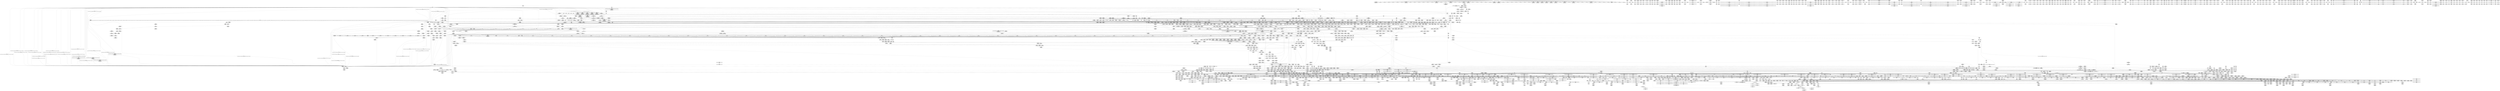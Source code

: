 digraph {
	CE0x574a640 [shape=record,shape=Mrecord,label="{CE0x574a640|tomoyo_const_part_length:_conv20|security/tomoyo/util.c,644|*SummSource*}"]
	CE0x6f1a440 [shape=record,shape=Mrecord,label="{CE0x6f1a440|tomoyo_fill_path_info:_ptr|Function::tomoyo_fill_path_info&Arg::ptr::|*SummSink*}"]
	CE0x5670880 [shape=record,shape=Mrecord,label="{CE0x5670880|tomoyo_domain:_tmp1|*SummSource*}"]
	CE0x5679d70 [shape=record,shape=Mrecord,label="{CE0x5679d70|tomoyo_path_perm:_bb}"]
	CE0x3b67920 [shape=record,shape=Mrecord,label="{CE0x3b67920|tomoyo_get_mode:_if.end9}"]
	CE0x559e5d0 [shape=record,shape=Mrecord,label="{CE0x559e5d0|tomoyo_domain:_entry}"]
	CE0x5635a20 [shape=record,shape=Mrecord,label="{CE0x5635a20|GLOBAL:___llvm_gcov_ctr54147|Global_var:__llvm_gcov_ctr54147|*SummSource*}"]
	CE0x4893110 [shape=record,shape=Mrecord,label="{CE0x4893110|GLOBAL:_tomoyo_init_request_info|*Constant*}"]
	CE0x588a1d0 [shape=record,shape=Mrecord,label="{CE0x588a1d0|tomoyo_read_lock:_bb}"]
	CE0x4821c70 [shape=record,shape=Mrecord,label="{CE0x4821c70|tomoyo_path_permission:_tmp16|security/tomoyo/file.c,571}"]
	CE0x5658b70 [shape=record,shape=Mrecord,label="{CE0x5658b70|srcu_read_lock:_tmp}"]
	CE0x6fbb9d0 [shape=record,shape=Mrecord,label="{CE0x6fbb9d0|tomoyo_fill_path_info:_tmp12|security/tomoyo/util.c,667}"]
	CE0x56b7b60 [shape=record,shape=Mrecord,label="{CE0x56b7b60|tomoyo_get_mode:_tmp28|security/tomoyo/util.c,988}"]
	CE0x46eaa00 [shape=record,shape=Mrecord,label="{CE0x46eaa00|tomoyo_read_unlock:_entry|*SummSink*}"]
	CE0x4876ac0 [shape=record,shape=Mrecord,label="{CE0x4876ac0|__llvm_gcov_indirect_counter_increment114:_bb}"]
	CE0x598d300 [shape=record,shape=Mrecord,label="{CE0x598d300|128:_i8*,_1208:_%struct.file*,_:_CMRE_8,16_|*MultipleSource*|security/tomoyo/common.h,1205|security/tomoyo/common.h,1205}"]
	CE0x3ac46b0 [shape=record,shape=Mrecord,label="{CE0x3ac46b0|tomoyo_audit_path_log:_tmp2|*SummSink*}"]
	CE0x55f1e60 [shape=record,shape=Mrecord,label="{CE0x55f1e60|GLOBAL:___llvm_gcov_ctr28130|Global_var:__llvm_gcov_ctr28130}"]
	CE0x5708910 [shape=record,shape=Mrecord,label="{CE0x5708910|tomoyo_const_part_length:_cmp12|security/tomoyo/util.c,641|*SummSource*}"]
	CE0x497c930 [shape=record,shape=Mrecord,label="{CE0x497c930|tomoyo_get_mode:_tmp12|security/tomoyo/util.c,982|*SummSource*}"]
	CE0x5b1ef70 [shape=record,shape=Mrecord,label="{CE0x5b1ef70|tomoyo_path_perm:_tmp23|security/tomoyo/file.c,814}"]
	CE0x70198d0 [shape=record,shape=Mrecord,label="{CE0x70198d0|i32_1205|*Constant*|*SummSource*}"]
	CE0x58d5d30 [shape=record,shape=Mrecord,label="{CE0x58d5d30|tomoyo_read_lock:_entry|*SummSource*}"]
	CE0x5806d90 [shape=record,shape=Mrecord,label="{CE0x5806d90|_call_void_mcount()_#3|*SummSource*}"]
	CE0x483b100 [shape=record,shape=Mrecord,label="{CE0x483b100|tomoyo_const_part_length:_tmp21|security/tomoyo/util.c,631}"]
	CE0x6f59ce0 [shape=record,shape=Mrecord,label="{CE0x6f59ce0|tomoyo_path_perm:_tmp27|security/tomoyo/file.c,814|*SummSource*}"]
	CE0x478f440 [shape=record,shape=Mrecord,label="{CE0x478f440|_ret_void,_!dbg_!38904|security/tomoyo/common.h,1110|*SummSource*}"]
	CE0x7082180 [shape=record,shape=Mrecord,label="{CE0x7082180|i64*_getelementptr_inbounds_(_31_x_i64_,_31_x_i64_*___llvm_gcov_ctr43150,_i64_0,_i64_29)|*Constant*|*SummSink*}"]
	CE0x49b2db0 [shape=record,shape=Mrecord,label="{CE0x49b2db0|tomoyo_path_perm:_tmp13|security/tomoyo/file.c,799|*SummSource*}"]
	CE0x547b430 [shape=record,shape=Mrecord,label="{CE0x547b430|tomoyo_get_mode:_tmp22|security/tomoyo/util.c,986}"]
	CE0x3cab980 [shape=record,shape=Mrecord,label="{CE0x3cab980|tomoyo_get_realpath:_return|*SummSink*}"]
	CE0x5600f80 [shape=record,shape=Mrecord,label="{CE0x5600f80|168:_%struct.tomoyo_path_info*,_:_SCMRE_0,1_|*MultipleSource*|security/tomoyo/file.c, 788|security/tomoyo/file.c,788|security/tomoyo/file.c,788|Function::tomoyo_path_perm&Arg::path::|Function::tomoyo_path_chroot&Arg::path::}"]
	CE0x558f5a0 [shape=record,shape=Mrecord,label="{CE0x558f5a0|__llvm_gcov_indirect_counter_increment114:_tmp2}"]
	CE0x5aff9a0 [shape=record,shape=Mrecord,label="{CE0x5aff9a0|tomoyo_path_perm:_tmp10|security/tomoyo/file.c,797|*SummSource*}"]
	CE0x3be2810 [shape=record,shape=Mrecord,label="{CE0x3be2810|tomoyo_const_part_length:_tmp5|security/tomoyo/util.c,624}"]
	CE0x4949a00 [shape=record,shape=Mrecord,label="{CE0x4949a00|rcu_lock_acquire:_map|Function::rcu_lock_acquire&Arg::map::|*SummSource*}"]
	CE0x46ea670 [shape=record,shape=Mrecord,label="{CE0x46ea670|GLOBAL:_tomoyo_read_unlock|*Constant*|*SummSink*}"]
	CE0x6efc260 [shape=record,shape=Mrecord,label="{CE0x6efc260|tomoyo_const_part_length:_add|security/tomoyo/util.c,634|*SummSink*}"]
	CE0x47e0710 [shape=record,shape=Mrecord,label="{CE0x47e0710|tomoyo_domain:_tmp10|security/tomoyo/common.h,1205}"]
	CE0x5a701a0 [shape=record,shape=Mrecord,label="{CE0x5a701a0|GLOBAL:_tomoyo_encode|*Constant*}"]
	CE0x38e3650 [shape=record,shape=Mrecord,label="{CE0x38e3650|tomoyo_path_permission:_tmp11|security/tomoyo/file.c,565|*SummSource*}"]
	CE0x70021b0 [shape=record,shape=Mrecord,label="{CE0x70021b0|GLOBAL:_get_current|*Constant*|*SummSource*}"]
	CE0x5b0cbc0 [shape=record,shape=Mrecord,label="{CE0x5b0cbc0|GLOBAL:___llvm_gcov_ctr26|Global_var:__llvm_gcov_ctr26}"]
	CE0x4931230 [shape=record,shape=Mrecord,label="{CE0x4931230|tomoyo_get_realpath:_bb|*SummSink*}"]
	CE0x5850db0 [shape=record,shape=Mrecord,label="{CE0x5850db0|tomoyo_init_request_info:_mode5|security/tomoyo/util.c,1011|*SummSource*}"]
	CE0x3cba3c0 [shape=record,shape=Mrecord,label="{CE0x3cba3c0|i32_2|*Constant*|*SummSource*}"]
	CE0x5540880 [shape=record,shape=Mrecord,label="{CE0x5540880|GLOBAL:_tomoyo_supervisor|*Constant*|*SummSource*}"]
	CE0x72326e0 [shape=record,shape=Mrecord,label="{CE0x72326e0|tomoyo_const_part_length:_conv|security/tomoyo/util.c,626|*SummSink*}"]
	CE0x5590810 [shape=record,shape=Mrecord,label="{CE0x5590810|GLOBAL:_tomoyo_ss|Global_var:tomoyo_ss|*SummSink*}"]
	CE0x5517ae0 [shape=record,shape=Mrecord,label="{CE0x5517ae0|tomoyo_init_request_info:_tmp7|security/tomoyo/util.c,1005|*SummSource*}"]
	CE0x481c6c0 [shape=record,shape=Mrecord,label="{CE0x481c6c0|tomoyo_path_perm:_tmp45|security/tomoyo/file.c,826|*SummSink*}"]
	CE0x6f11600 [shape=record,shape=Mrecord,label="{CE0x6f11600|tomoyo_add_slash:_tmp7|security/tomoyo/file.c,132|*SummSource*}"]
	CE0x4910ab0 [shape=record,shape=Mrecord,label="{CE0x4910ab0|tomoyo_fill_path_info:_bb}"]
	CE0x5850770 [shape=record,shape=Mrecord,label="{CE0x5850770|tomoyo_init_request_info:_mode|security/tomoyo/util.c,1010|*SummSource*}"]
	CE0x49b5140 [shape=record,shape=Mrecord,label="{CE0x49b5140|i64_16|*Constant*}"]
	CE0x56592c0 [shape=record,shape=Mrecord,label="{CE0x56592c0|i64_0|*Constant*}"]
	CE0x56d16c0 [shape=record,shape=Mrecord,label="{CE0x56d16c0|_call_void___srcu_read_unlock(%struct.srcu_struct*_%sp,_i32_%idx)_#9,_!dbg_!38906|include/linux/srcu.h,237|*SummSink*}"]
	CE0x58c9510 [shape=record,shape=Mrecord,label="{CE0x58c9510|tomoyo_path_perm:_tmp52|security/tomoyo/file.c,829}"]
	CE0x4876e90 [shape=record,shape=Mrecord,label="{CE0x4876e90|i64_1|*Constant*}"]
	CE0x55de3a0 [shape=record,shape=Mrecord,label="{CE0x55de3a0|128:_i8*,_1208:_%struct.file*,_:_CMRE_3,4_}"]
	CE0x5680930 [shape=record,shape=Mrecord,label="{CE0x5680930|tomoyo_read_lock:_tmp}"]
	CE0x70aa4b0 [shape=record,shape=Mrecord,label="{CE0x70aa4b0|tomoyo_path_perm:_name21|security/tomoyo/file.c,822}"]
	CE0x722bcc0 [shape=record,shape=Mrecord,label="{CE0x722bcc0|tomoyo_path_perm:_tmp40|security/tomoyo/file.c,821|*SummSink*}"]
	CE0x48f97c0 [shape=record,shape=Mrecord,label="{CE0x48f97c0|i32_1|*Constant*}"]
	CE0x5679740 [shape=record,shape=Mrecord,label="{CE0x5679740|tomoyo_fill_path_info:_entry}"]
	CE0x55bf3d0 [shape=record,shape=Mrecord,label="{CE0x55bf3d0|0:_%struct.tomoyo_obj_info*,_16:_%struct.tomoyo_domain_info*,_24:_%struct.tomoyo_path_info*,_40:_i8,_72:_i8,_75:_i8,_76:_i8,_77:_i8,_:_SCMRE_25,26_}"]
	CE0x590d150 [shape=record,shape=Mrecord,label="{CE0x590d150|tomoyo_const_part_length:_tmp41|security/tomoyo/util.c,644|*SummSource*}"]
	CE0x547b680 [shape=record,shape=Mrecord,label="{CE0x547b680|i64*_getelementptr_inbounds_(_12_x_i64_,_12_x_i64_*___llvm_gcov_ctr31133,_i64_0,_i64_9)|*Constant*|*SummSource*}"]
	CE0x3b8dcd0 [shape=record,shape=Mrecord,label="{CE0x3b8dcd0|GLOBAL:_tomoyo_const_part_length|*Constant*}"]
	CE0x4880d70 [shape=record,shape=Mrecord,label="{CE0x4880d70|tomoyo_get_mode:_tmp1}"]
	CE0x48688a0 [shape=record,shape=Mrecord,label="{CE0x48688a0|tomoyo_const_part_length:_tmp30|security/tomoyo/util.c,641|*SummSink*}"]
	CE0x3cbaac0 [shape=record,shape=Mrecord,label="{CE0x3cbaac0|i64_176|*Constant*|*SummSource*}"]
	CE0x59481b0 [shape=record,shape=Mrecord,label="{CE0x59481b0|tomoyo_path_permission:_tmp21|security/tomoyo/file.c,573|*SummSink*}"]
	CE0x5521f80 [shape=record,shape=Mrecord,label="{CE0x5521f80|tomoyo_init_request_info:_bb|*SummSink*}"]
	CE0x58c99b0 [shape=record,shape=Mrecord,label="{CE0x58c99b0|tomoyo_path_perm:_tmp53|security/tomoyo/file.c,829}"]
	CE0x3a585a0 [shape=record,shape=Mrecord,label="{CE0x3a585a0|tomoyo_const_part_length:_tmp18|security/tomoyo/util.c,627}"]
	CE0x707dad0 [shape=record,shape=Mrecord,label="{CE0x707dad0|tomoyo_const_part_length:_tmp48|security/tomoyo/util.c,649|*SummSource*}"]
	CE0x6ffa760 [shape=record,shape=Mrecord,label="{CE0x6ffa760|tomoyo_const_part_length:_filename|Function::tomoyo_const_part_length&Arg::filename::|*SummSink*}"]
	CE0x70b9870 [shape=record,shape=Mrecord,label="{CE0x70b9870|tomoyo_const_part_length:_incdec.ptr10|security/tomoyo/util.c,640|*SummSink*}"]
	CE0x6f44b70 [shape=record,shape=Mrecord,label="{CE0x6f44b70|0:_%struct.tomoyo_obj_info*,_16:_%struct.tomoyo_domain_info*,_24:_%struct.tomoyo_path_info*,_40:_i8,_72:_i8,_75:_i8,_76:_i8,_77:_i8,_:_SCMRE_46,47_}"]
	CE0x6f58fd0 [shape=record,shape=Mrecord,label="{CE0x6f58fd0|_ret_void}"]
	CE0x7197e50 [shape=record,shape=Mrecord,label="{CE0x7197e50|tomoyo_get_realpath:_tmp6|security/tomoyo/file.c,151|*SummSource*}"]
	CE0x5679a00 [shape=record,shape=Mrecord,label="{CE0x5679a00|i64*_getelementptr_inbounds_(_6_x_i64_,_6_x_i64_*___llvm_gcov_ctr25,_i64_0,_i64_4)|*Constant*}"]
	CE0x6f21e50 [shape=record,shape=Mrecord,label="{CE0x6f21e50|tomoyo_domain:_tmp14|security/tomoyo/common.h,1205}"]
	CE0x7216fd0 [shape=record,shape=Mrecord,label="{CE0x7216fd0|tomoyo_domain:_do.body|*SummSource*}"]
	CE0x5ae17b0 [shape=record,shape=Mrecord,label="{CE0x5ae17b0|0:_i8,_array:_GCRE_tomoyo_index2category_constant_39_x_i8_c_00_00_00_00_00_00_00_00_00_00_00_00_00_00_00_00_00_00_00_00_00_00_00_01_01_01_01_01_01_01_01_01_01_01_01_01_01_01_02_,_align_16:_elem_31::|security/tomoyo/util.c,983}"]
	CE0x477ae00 [shape=record,shape=Mrecord,label="{CE0x477ae00|srcu_read_unlock:_tmp|*SummSource*}"]
	CE0x3cf8ec0 [shape=record,shape=Mrecord,label="{CE0x3cf8ec0|tomoyo_path_perm:_obj|security/tomoyo/file.c, 788|*SummSource*}"]
	CE0x4831820 [shape=record,shape=Mrecord,label="{CE0x4831820|tomoyo_fill_path_info:_idxprom|security/tomoyo/util.c,667}"]
	CE0x586b830 [shape=record,shape=Mrecord,label="{CE0x586b830|tomoyo_const_part_length:_add29|security/tomoyo/util.c,646|*SummSource*}"]
	CE0x4748e40 [shape=record,shape=Mrecord,label="{CE0x4748e40|tomoyo_path_perm:_if.end6|*SummSink*}"]
	CE0x6f65df0 [shape=record,shape=Mrecord,label="{CE0x6f65df0|tomoyo_fill_path_info:_tmp6|security/tomoyo/util.c,667|*SummSink*}"]
	CE0x6f67a00 [shape=record,shape=Mrecord,label="{CE0x6f67a00|i64*_getelementptr_inbounds_(_2_x_i64_,_2_x_i64_*___llvm_gcov_ctr31,_i64_0,_i64_1)|*Constant*}"]
	CE0x56895d0 [shape=record,shape=Mrecord,label="{CE0x56895d0|tomoyo_audit_path_log:_tmp5|security/tomoyo/file.c,167}"]
	CE0x58c8500 [shape=record,shape=Mrecord,label="{CE0x58c8500|tomoyo_get_mode:_tmp17|security/tomoyo/util.c,983}"]
	CE0x3ad2b60 [shape=record,shape=Mrecord,label="{CE0x3ad2b60|tomoyo_const_part_length:_return}"]
	CE0x5732830 [shape=record,shape=Mrecord,label="{CE0x5732830|tomoyo_path_perm:_if.end14|*SummSink*}"]
	CE0x71e4440 [shape=record,shape=Mrecord,label="{CE0x71e4440|tomoyo_fill_path_info:_name1|security/tomoyo/util.c,663|*SummSource*}"]
	CE0x5a62b90 [shape=record,shape=Mrecord,label="{CE0x5a62b90|GLOBAL:_tomoyo_add_slash|*Constant*|*SummSink*}"]
	CE0x4986eb0 [shape=record,shape=Mrecord,label="{CE0x4986eb0|tomoyo_get_mode:_tmp19|security/tomoyo/util.c,985}"]
	CE0x3cae220 [shape=record,shape=Mrecord,label="{CE0x3cae220|tomoyo_get_realpath:_buf|Function::tomoyo_get_realpath&Arg::buf::|*SummSource*}"]
	CE0x59eee30 [shape=record,shape=Mrecord,label="{CE0x59eee30|i64*_getelementptr_inbounds_(_31_x_i64_,_31_x_i64_*___llvm_gcov_ctr43150,_i64_0,_i64_28)|*Constant*}"]
	CE0x3afcf30 [shape=record,shape=Mrecord,label="{CE0x3afcf30|tomoyo_const_part_length:_tmp14|security/tomoyo/util.c,626}"]
	CE0x5808960 [shape=record,shape=Mrecord,label="{CE0x5808960|tomoyo_const_part_length:_tmp38|security/tomoyo/util.c,644}"]
	CE0x399ba40 [shape=record,shape=Mrecord,label="{CE0x399ba40|tomoyo_const_part_length:_tmp20|security/tomoyo/util.c,628|*SummSource*}"]
	CE0x6508850 [shape=record,shape=Mrecord,label="{CE0x6508850|tomoyo_path_perm:_frombool|security/tomoyo/file.c,800|*SummSink*}"]
	CE0x3a2ae50 [shape=record,shape=Mrecord,label="{CE0x3a2ae50|tomoyo_domain:_bb|*SummSink*}"]
	CE0x56ee640 [shape=record,shape=Mrecord,label="{CE0x56ee640|tomoyo_get_realpath:_tmp4|security/tomoyo/file.c,151}"]
	CE0x4949e80 [shape=record,shape=Mrecord,label="{CE0x4949e80|GLOBAL:_tomoyo_index2category|Global_var:tomoyo_index2category}"]
	CE0x399aba0 [shape=record,shape=Mrecord,label="{CE0x399aba0|_call_void_mcount()_#3|*SummSource*}"]
	CE0x5658be0 [shape=record,shape=Mrecord,label="{CE0x5658be0|COLLAPSED:_GCMRE___llvm_gcov_ctr23_internal_global_2_x_i64_zeroinitializer:_elem_0:default:}"]
	CE0x4949960 [shape=record,shape=Mrecord,label="{CE0x4949960|rcu_lock_acquire:_map|Function::rcu_lock_acquire&Arg::map::}"]
	CE0x6f592e0 [shape=record,shape=Mrecord,label="{CE0x6f592e0|tomoyo_path_perm:_tmp25|security/tomoyo/file.c,814}"]
	CE0x4759cc0 [shape=record,shape=Mrecord,label="{CE0x4759cc0|tomoyo_const_part_length:_tmp44|security/tomoyo/util.c,645|*SummSource*}"]
	CE0x3ad6710 [shape=record,shape=Mrecord,label="{CE0x3ad6710|tomoyo_const_part_length:_tmp29|security/tomoyo/util.c,641|*SummSink*}"]
	CE0x58f74c0 [shape=record,shape=Mrecord,label="{CE0x58f74c0|tomoyo_path_perm:_cmp1|security/tomoyo/file.c,800|*SummSink*}"]
	CE0x70593a0 [shape=record,shape=Mrecord,label="{CE0x70593a0|128:_i8*,_1208:_%struct.file*,_:_CMRE_31,32_}"]
	CE0x54db280 [shape=record,shape=Mrecord,label="{CE0x54db280|i64*_getelementptr_inbounds_(_12_x_i64_,_12_x_i64_*___llvm_gcov_ctr31133,_i64_0,_i64_3)|*Constant*}"]
	CE0x585d820 [shape=record,shape=Mrecord,label="{CE0x585d820|tomoyo_init_request_info:_tmp13|*LoadInst*|security/tomoyo/util.c,1011}"]
	CE0x5731d00 [shape=record,shape=Mrecord,label="{CE0x5731d00|_call_void_mcount()_#3|*SummSource*}"]
	CE0x3b6b5a0 [shape=record,shape=Mrecord,label="{CE0x3b6b5a0|srcu_read_lock:_tmp1|*SummSink*}"]
	CE0x6ffaab0 [shape=record,shape=Mrecord,label="{CE0x6ffaab0|_ret_i32_%retval.0,_!dbg_!38957|security/tomoyo/util.c,652|*SummSink*}"]
	CE0x598cf40 [shape=record,shape=Mrecord,label="{CE0x598cf40|128:_i8*,_1208:_%struct.file*,_:_CMRE_5,6_}"]
	CE0x49059c0 [shape=record,shape=Mrecord,label="{CE0x49059c0|tomoyo_const_part_length:_conv8|security/tomoyo/util.c,632}"]
	CE0x565b330 [shape=record,shape=Mrecord,label="{CE0x565b330|tomoyo_path_perm:_bb|*SummSource*}"]
	CE0x70a9f50 [shape=record,shape=Mrecord,label="{CE0x70a9f50|tomoyo_path_perm:_tmp37|security/tomoyo/file.c,822|*SummSink*}"]
	CE0x3a823c0 [shape=record,shape=Mrecord,label="{CE0x3a823c0|tomoyo_get_mode:_add|security/tomoyo/util.c,984}"]
	CE0x71c66f0 [shape=record,shape=Mrecord,label="{CE0x71c66f0|srcu_read_unlock:_dep_map|include/linux/srcu.h,236|*SummSink*}"]
	CE0x3ad65a0 [shape=record,shape=Mrecord,label="{CE0x3ad65a0|tomoyo_const_part_length:_tmp29|security/tomoyo/util.c,641}"]
	CE0x46df2d0 [shape=record,shape=Mrecord,label="{CE0x46df2d0|i64*_getelementptr_inbounds_(_2_x_i64_,_2_x_i64_*___llvm_gcov_ctr31,_i64_0,_i64_0)|*Constant*|*SummSource*}"]
	CE0x574abe0 [shape=record,shape=Mrecord,label="{CE0x574abe0|tomoyo_const_part_length:_cmp21|security/tomoyo/util.c,644}"]
	CE0x4758e20 [shape=record,shape=Mrecord,label="{CE0x4758e20|get_current:_tmp4|./arch/x86/include/asm/current.h,14|*SummSink*}"]
	CE0x3bdbec0 [shape=record,shape=Mrecord,label="{CE0x3bdbec0|tomoyo_path_chroot:_call|security/tomoyo/tomoyo.c,397|*SummSink*}"]
	CE0x3d2ec70 [shape=record,shape=Mrecord,label="{CE0x3d2ec70|i64*_null|*Constant*}"]
	CE0x487ef90 [shape=record,shape=Mrecord,label="{CE0x487ef90|i64*_getelementptr_inbounds_(_4_x_i64_,_4_x_i64_*___llvm_gcov_ctr33,_i64_0,_i64_3)|*Constant*}"]
	CE0x558dfc0 [shape=record,shape=Mrecord,label="{CE0x558dfc0|128:_i8*,_1208:_%struct.file*,_:_CMRE_47,48_}"]
	CE0x5624540 [shape=record,shape=Mrecord,label="{CE0x5624540|tomoyo_read_unlock:_tmp3|*SummSink*}"]
	CE0x70b8c60 [shape=record,shape=Mrecord,label="{CE0x70b8c60|tomoyo_const_part_length:_if.then}"]
	CE0x49a8b70 [shape=record,shape=Mrecord,label="{CE0x49a8b70|srcu_read_unlock:_tmp3}"]
	CE0x7216820 [shape=record,shape=Mrecord,label="{CE0x7216820|tomoyo_domain:_tmp4|security/tomoyo/common.h,1205}"]
	CE0x5689450 [shape=record,shape=Mrecord,label="{CE0x5689450|0:_i8*,_array:_GCRE_tomoyo_path_keyword_external_constant_11_x_i8*_:_elem_9::|security/tomoyo/file.c,167}"]
	CE0x57dc190 [shape=record,shape=Mrecord,label="{CE0x57dc190|tomoyo_path_perm:_tmp49|security/tomoyo/file.c,828|*SummSink*}"]
	CE0x56b8080 [shape=record,shape=Mrecord,label="{CE0x56b8080|i64*_getelementptr_inbounds_(_2_x_i64_,_2_x_i64_*___llvm_gcov_ctr32,_i64_0,_i64_1)|*Constant*}"]
	CE0x550c690 [shape=record,shape=Mrecord,label="{CE0x550c690|tomoyo_get_mode:_if.end9|*SummSource*}"]
	CE0x5475e10 [shape=record,shape=Mrecord,label="{CE0x5475e10|i64_8|*Constant*|*SummSink*}"]
	CE0x3b57c70 [shape=record,shape=Mrecord,label="{CE0x3b57c70|i64*_getelementptr_inbounds_(_25_x_i64_,_25_x_i64_*___llvm_gcov_ctr11,_i64_0,_i64_0)|*Constant*}"]
	CE0x4748890 [shape=record,shape=Mrecord,label="{CE0x4748890|i64*_getelementptr_inbounds_(_25_x_i64_,_25_x_i64_*___llvm_gcov_ctr11,_i64_0,_i64_6)|*Constant*}"]
	CE0x3afd340 [shape=record,shape=Mrecord,label="{CE0x3afd340|tomoyo_audit_path_log:_tmp1|*SummSource*}"]
	CE0x6fad6a0 [shape=record,shape=Mrecord,label="{CE0x6fad6a0|__llvm_gcov_indirect_counter_increment114:_pred|*SummSink*}"]
	CE0x58066f0 [shape=record,shape=Mrecord,label="{CE0x58066f0|tomoyo_path_perm:_tmp1|*SummSink*}"]
	CE0x3b594f0 [shape=record,shape=Mrecord,label="{CE0x3b594f0|tomoyo_path_permission:_type1|security/tomoyo/file.c,564|*SummSource*}"]
	CE0x3b8cc20 [shape=record,shape=Mrecord,label="{CE0x3b8cc20|tomoyo_fill_path_info:_arrayidx|security/tomoyo/util.c,667}"]
	CE0x3a907c0 [shape=record,shape=Mrecord,label="{CE0x3a907c0|tomoyo_fill_path_info:_frombool10|security/tomoyo/util.c,668}"]
	CE0x499bd90 [shape=record,shape=Mrecord,label="{CE0x499bd90|tomoyo_const_part_length:_if.then17}"]
	CE0x49d1e40 [shape=record,shape=Mrecord,label="{CE0x49d1e40|tomoyo_path_perm:_tmp44|security/tomoyo/file.c,826|*SummSource*}"]
	CE0x3a2b3e0 [shape=record,shape=Mrecord,label="{CE0x3a2b3e0|tomoyo_path_permission:_cmp|security/tomoyo/file.c,565}"]
	CE0x47e7520 [shape=record,shape=Mrecord,label="{CE0x47e7520|tomoyo_domain:_if.then}"]
	CE0x5b1e850 [shape=record,shape=Mrecord,label="{CE0x5b1e850|i64_13|*Constant*}"]
	CE0x3b83ce0 [shape=record,shape=Mrecord,label="{CE0x3b83ce0|tomoyo_path_chroot:_call|security/tomoyo/tomoyo.c,397}"]
	CE0x47261d0 [shape=record,shape=Mrecord,label="{CE0x47261d0|tomoyo_domain:_tobool1|security/tomoyo/common.h,1205}"]
	CE0x39f6500 [shape=record,shape=Mrecord,label="{CE0x39f6500|128:_i8*,_1208:_%struct.file*,_:_CMRE_32,33_}"]
	CE0x39fe760 [shape=record,shape=Mrecord,label="{CE0x39fe760|srcu_read_unlock:_idx|Function::srcu_read_unlock&Arg::idx::}"]
	CE0x56d13a0 [shape=record,shape=Mrecord,label="{CE0x56d13a0|_ret_void,_!dbg_!38908|include/linux/rcupdate.h,424}"]
	CE0x3cae330 [shape=record,shape=Mrecord,label="{CE0x3cae330|i64_4|*Constant*}"]
	CE0x5515450 [shape=record,shape=Mrecord,label="{CE0x5515450|tomoyo_init_request_info:_tmp8|security/tomoyo/util.c,1005|*SummSource*}"]
	CE0x5ae2270 [shape=record,shape=Mrecord,label="{CE0x5ae2270|0:_i8,_array:_GCRE_tomoyo_index2category_constant_39_x_i8_c_00_00_00_00_00_00_00_00_00_00_00_00_00_00_00_00_00_00_00_00_00_00_00_01_01_01_01_01_01_01_01_01_01_01_01_01_01_01_02_,_align_16:_elem_35::|security/tomoyo/util.c,983}"]
	CE0x5879c70 [shape=record,shape=Mrecord,label="{CE0x5879c70|tomoyo_const_part_length:_conv24|security/tomoyo/util.c,644|*SummSource*}"]
	CE0x58fb110 [shape=record,shape=Mrecord,label="{CE0x58fb110|GLOBAL:_tomoyo_read_lock|*Constant*}"]
	CE0x6ffad50 [shape=record,shape=Mrecord,label="{CE0x6ffad50|tomoyo_path_permission:_tmp3|*LoadInst*|security/tomoyo/file.c,564|*SummSink*}"]
	CE0x48592b0 [shape=record,shape=Mrecord,label="{CE0x48592b0|tomoyo_audit_path_log:_r|Function::tomoyo_audit_path_log&Arg::r::|*SummSink*}"]
	CE0x46fb1e0 [shape=record,shape=Mrecord,label="{CE0x46fb1e0|tomoyo_path_perm:_buf|security/tomoyo/file.c, 792|*SummSink*}"]
	CE0x6f42ae0 [shape=record,shape=Mrecord,label="{CE0x6f42ae0|tomoyo_path_perm:_symlink_target15|security/tomoyo/file.c,817|*SummSource*}"]
	CE0x6fce7b0 [shape=record,shape=Mrecord,label="{CE0x6fce7b0|tomoyo_path_permission:_operation|Function::tomoyo_path_permission&Arg::operation::|*SummSink*}"]
	CE0x56c59a0 [shape=record,shape=Mrecord,label="{CE0x56c59a0|GLOBAL:_lock_release|*Constant*|*SummSource*}"]
	CE0x475cb60 [shape=record,shape=Mrecord,label="{CE0x475cb60|tomoyo_const_part_length:_tmp35|security/tomoyo/util.c,643|*SummSink*}"]
	CE0x46ba270 [shape=record,shape=Mrecord,label="{CE0x46ba270|tomoyo_path_perm:_tmp6|security/tomoyo/file.c,789}"]
	CE0x6f53f50 [shape=record,shape=Mrecord,label="{CE0x6f53f50|i64*_getelementptr_inbounds_(_10_x_i64_,_10_x_i64_*___llvm_gcov_ctr34,_i64_0,_i64_4)|*Constant*|*SummSource*}"]
	CE0x470cd40 [shape=record,shape=Mrecord,label="{CE0x470cd40|tomoyo_path_permission:_path7|security/tomoyo/file.c,569|*SummSink*}"]
	CE0x487e610 [shape=record,shape=Mrecord,label="{CE0x487e610|rcu_lock_release:_tmp5|include/linux/rcupdate.h,423|*SummSink*}"]
	CE0x57864e0 [shape=record,shape=Mrecord,label="{CE0x57864e0|tomoyo_path_perm:_if.then25}"]
	CE0x6e770b0 [shape=record,shape=Mrecord,label="{CE0x6e770b0|tomoyo_read_lock:_tmp|*SummSink*}"]
	CE0x47f6c90 [shape=record,shape=Mrecord,label="{CE0x47f6c90|tomoyo_get_mode:_tmp14|security/tomoyo/util.c,983|*SummSource*}"]
	CE0x55413d0 [shape=record,shape=Mrecord,label="{CE0x55413d0|rcu_lock_release:_entry}"]
	CE0x569baa0 [shape=record,shape=Mrecord,label="{CE0x569baa0|rcu_lock_acquire:_tmp3|*SummSource*}"]
	CE0x46fe860 [shape=record,shape=Mrecord,label="{CE0x46fe860|i64*_getelementptr_inbounds_(_5_x_i64_,_5_x_i64_*___llvm_gcov_ctr32134,_i64_0,_i64_4)|*Constant*|*SummSink*}"]
	CE0x70192d0 [shape=record,shape=Mrecord,label="{CE0x70192d0|GLOBAL:_lockdep_rcu_suspicious|*Constant*|*SummSource*}"]
	CE0x465c7c0 [shape=record,shape=Mrecord,label="{CE0x465c7c0|tomoyo_path_perm:_arrayidx|security/tomoyo/file.c,797|*SummSource*}"]
	CE0x57f26e0 [shape=record,shape=Mrecord,label="{CE0x57f26e0|tomoyo_const_part_length:_while.body}"]
	CE0x4653530 [shape=record,shape=Mrecord,label="{CE0x4653530|GLOBAL:___llvm_gcov_ctr43150|Global_var:__llvm_gcov_ctr43150|*SummSource*}"]
	CE0x5919610 [shape=record,shape=Mrecord,label="{CE0x5919610|tomoyo_fill_path_info:_conv7|security/tomoyo/util.c,668}"]
	CE0x4880de0 [shape=record,shape=Mrecord,label="{CE0x4880de0|tomoyo_get_mode:_tmp1|*SummSource*}"]
	CE0x477ab00 [shape=record,shape=Mrecord,label="{CE0x477ab00|tomoyo_const_part_length:_if.end|*SummSource*}"]
	CE0x704cf10 [shape=record,shape=Mrecord,label="{CE0x704cf10|GLOBAL:_lock_acquire|*Constant*|*SummSource*}"]
	CE0x7059120 [shape=record,shape=Mrecord,label="{CE0x7059120|128:_i8*,_1208:_%struct.file*,_:_CMRE_29,30_}"]
	CE0x6525830 [shape=record,shape=Mrecord,label="{CE0x6525830|0:_i8,_array:_GCRE_tomoyo_index2category_constant_39_x_i8_c_00_00_00_00_00_00_00_00_00_00_00_00_00_00_00_00_00_00_00_00_00_00_00_01_01_01_01_01_01_01_01_01_01_01_01_01_01_01_02_,_align_16:_elem_7::|security/tomoyo/util.c,983}"]
	CE0x59ec8f0 [shape=record,shape=Mrecord,label="{CE0x59ec8f0|0:_i8,_array:_GCRE_tomoyo_index2category_constant_39_x_i8_c_00_00_00_00_00_00_00_00_00_00_00_00_00_00_00_00_00_00_00_00_00_00_00_01_01_01_01_01_01_01_01_01_01_01_01_01_01_01_02_,_align_16:_elem_3::|security/tomoyo/util.c,983}"]
	CE0x38e4050 [shape=record,shape=Mrecord,label="{CE0x38e4050|tomoyo_path_permission:_conv|security/tomoyo/file.c,564|*SummSink*}"]
	CE0x3cba490 [shape=record,shape=Mrecord,label="{CE0x3cba490|i32_2|*Constant*|*SummSink*}"]
	CE0x70aa1d0 [shape=record,shape=Mrecord,label="{CE0x70aa1d0|tomoyo_path_perm:_tmp37|security/tomoyo/file.c,822|*SummSource*}"]
	CE0x3c490d0 [shape=record,shape=Mrecord,label="{CE0x3c490d0|i32_47|*Constant*}"]
	CE0x3ba84e0 [shape=record,shape=Mrecord,label="{CE0x3ba84e0|GLOBAL:___llvm_gcov_ctr34|Global_var:__llvm_gcov_ctr34}"]
	CE0x46fee50 [shape=record,shape=Mrecord,label="{CE0x46fee50|__llvm_gcov_indirect_counter_increment:_bb4}"]
	CE0x4653b50 [shape=record,shape=Mrecord,label="{CE0x4653b50|tomoyo_get_mode:_and|security/tomoyo/util.c,987}"]
	CE0x5845400 [shape=record,shape=Mrecord,label="{CE0x5845400|_call_void_mcount()_#3}"]
	CE0x6f9d730 [shape=record,shape=Mrecord,label="{CE0x6f9d730|rcu_lock_release:_tmp3}"]
	CE0x5475f90 [shape=record,shape=Mrecord,label="{CE0x5475f90|i64_8|*Constant*|*SummSource*}"]
	CE0x4a50790 [shape=record,shape=Mrecord,label="{CE0x4a50790|tomoyo_fill_path_info:_const_len6|security/tomoyo/util.c,668|*SummSource*}"]
	CE0x5ae7050 [shape=record,shape=Mrecord,label="{CE0x5ae7050|tomoyo_get_mode:_mode.0}"]
	CE0x4987610 [shape=record,shape=Mrecord,label="{CE0x4987610|tomoyo_get_mode:_tmp20|security/tomoyo/util.c,985|*SummSink*}"]
	CE0x49d1f90 [shape=record,shape=Mrecord,label="{CE0x49d1f90|tomoyo_path_perm:_tmp44|security/tomoyo/file.c,826|*SummSink*}"]
	CE0x3ad5de0 [shape=record,shape=Mrecord,label="{CE0x3ad5de0|i64*_getelementptr_inbounds_(_31_x_i64_,_31_x_i64_*___llvm_gcov_ctr43150,_i64_0,_i64_4)|*Constant*|*SummSource*}"]
	CE0x4823d40 [shape=record,shape=Mrecord,label="{CE0x4823d40|tomoyo_get_realpath:_if.end|*SummSink*}"]
	CE0x55f25e0 [shape=record,shape=Mrecord,label="{CE0x55f25e0|tomoyo_add_slash:_tmp1|*SummSink*}"]
	CE0x56c7750 [shape=record,shape=Mrecord,label="{CE0x56c7750|i64*_getelementptr_inbounds_(_11_x_i64_,_11_x_i64_*___llvm_gcov_ctr54147,_i64_0,_i64_8)|*Constant*}"]
	CE0x5557850 [shape=record,shape=Mrecord,label="{CE0x5557850|__llvm_gcov_indirect_counter_increment114:_pred}"]
	CE0x5626680 [shape=record,shape=Mrecord,label="{CE0x5626680|tomoyo_path_perm:_sw.bb9|*SummSource*}"]
	CE0x71cd990 [shape=record,shape=Mrecord,label="{CE0x71cd990|tomoyo_domain:_tmp18|security/tomoyo/common.h,1205}"]
	CE0x55570b0 [shape=record,shape=Mrecord,label="{CE0x55570b0|get_current:_tmp3|*SummSink*}"]
	CE0x6f55b10 [shape=record,shape=Mrecord,label="{CE0x6f55b10|GLOBAL:___llvm_gcov_indirect_counter_increment114|*Constant*|*SummSink*}"]
	CE0x58c6b30 [shape=record,shape=Mrecord,label="{CE0x58c6b30|128:_i8*,_1208:_%struct.file*,_:_CMRE_80,88_|*MultipleSource*|security/tomoyo/common.h,1205|security/tomoyo/common.h,1205}"]
	CE0x565ab10 [shape=record,shape=Mrecord,label="{CE0x565ab10|tomoyo_get_mode:_entry|*SummSource*}"]
	CE0x5b09de0 [shape=record,shape=Mrecord,label="{CE0x5b09de0|i64_5|*Constant*}"]
	CE0x5548570 [shape=record,shape=Mrecord,label="{CE0x5548570|tomoyo_get_realpath:_tmp|*SummSink*}"]
	CE0x4959480 [shape=record,shape=Mrecord,label="{CE0x4959480|i64*_getelementptr_inbounds_(_6_x_i64_,_6_x_i64_*___llvm_gcov_ctr25,_i64_0,_i64_3)|*Constant*}"]
	CE0x39fe8e0 [shape=record,shape=Mrecord,label="{CE0x39fe8e0|srcu_read_unlock:_idx|Function::srcu_read_unlock&Arg::idx::|*SummSink*}"]
	CE0x5890380 [shape=record,shape=Mrecord,label="{CE0x5890380|i64_25|*Constant*|*SummSource*}"]
	CE0x55ddf90 [shape=record,shape=Mrecord,label="{CE0x55ddf90|128:_i8*,_1208:_%struct.file*,_:_CMRE_0,1_}"]
	CE0x6fdeb50 [shape=record,shape=Mrecord,label="{CE0x6fdeb50|i64*_getelementptr_inbounds_(_11_x_i64_,_11_x_i64_*___llvm_gcov_ctr54147,_i64_0,_i64_10)|*Constant*|*SummSink*}"]
	CE0x48ac060 [shape=record,shape=Mrecord,label="{CE0x48ac060|tomoyo_path_perm:_tmp8|security/tomoyo/file.c,797}"]
	CE0x588fb50 [shape=record,shape=Mrecord,label="{CE0x588fb50|tomoyo_const_part_length:_cmp25|security/tomoyo/util.c,644|*SummSink*}"]
	CE0x39f7040 [shape=record,shape=Mrecord,label="{CE0x39f7040|128:_i8*,_1208:_%struct.file*,_:_CMRE_41,42_}"]
	CE0x479d3a0 [shape=record,shape=Mrecord,label="{CE0x479d3a0|tomoyo_path_perm:_tmp42|security/tomoyo/file.c,826}"]
	CE0x5731c00 [shape=record,shape=Mrecord,label="{CE0x5731c00|_call_void_mcount()_#3}"]
	CE0x5521a70 [shape=record,shape=Mrecord,label="{CE0x5521a70|tomoyo_get_realpath:_if.then|*SummSource*}"]
	CE0x71babb0 [shape=record,shape=Mrecord,label="{CE0x71babb0|tomoyo_get_mode:_tmp10|security/tomoyo/util.c,982|*SummSink*}"]
	CE0x39b3a80 [shape=record,shape=Mrecord,label="{CE0x39b3a80|tomoyo_fill_path_info:_hash|security/tomoyo/util.c,669|*SummSink*}"]
	CE0x58c53f0 [shape=record,shape=Mrecord,label="{CE0x58c53f0|0:_i32,_:_GCMR___llvm_gcov_global_state_pred45_internal_unnamed_addr_global_i32_-1:_elem_0:default:}"]
	CE0x38da110 [shape=record,shape=Mrecord,label="{CE0x38da110|tomoyo_path_perm:_target|Function::tomoyo_path_perm&Arg::target::|*SummSource*}"]
	CE0x6f093b0 [shape=record,shape=Mrecord,label="{CE0x6f093b0|_call_void_lock_acquire(%struct.lockdep_map*_%map,_i32_0,_i32_0,_i32_2,_i32_0,_%struct.lockdep_map*_null,_i64_ptrtoint_(i8*_blockaddress(_rcu_lock_acquire,_%__here)_to_i64))_#9,_!dbg_!38907|include/linux/rcupdate.h,418|*SummSource*}"]
	CE0x559ce20 [shape=record,shape=Mrecord,label="{CE0x559ce20|tomoyo_init_request_info:_profile2|security/tomoyo/util.c,1007}"]
	CE0x5752920 [shape=record,shape=Mrecord,label="{CE0x5752920|tomoyo_audit_path_log:_arrayidx|security/tomoyo/file.c,167|*SummSource*}"]
	CE0x4a15cb0 [shape=record,shape=Mrecord,label="{CE0x4a15cb0|tomoyo_path_perm:_tmp28|security/tomoyo/file.c,815|*SummSink*}"]
	CE0x3a2a760 [shape=record,shape=Mrecord,label="{CE0x3a2a760|i64*_getelementptr_inbounds_(_12_x_i64_,_12_x_i64_*___llvm_gcov_ctr31133,_i64_0,_i64_11)|*Constant*|*SummSink*}"]
	CE0x47c3c30 [shape=record,shape=Mrecord,label="{CE0x47c3c30|tomoyo_add_slash:_tmp12|security/tomoyo/file.c,138}"]
	CE0x54fd3e0 [shape=record,shape=Mrecord,label="{CE0x54fd3e0|0:_%struct.tomoyo_obj_info*,_16:_%struct.tomoyo_domain_info*,_24:_%struct.tomoyo_path_info*,_40:_i8,_72:_i8,_75:_i8,_76:_i8,_77:_i8,_:_SCMRE_72,73_|*MultipleSource*|security/tomoyo/file.c, 787|security/tomoyo/file.c,787|Function::tomoyo_init_request_info&Arg::r::|security/tomoyo/file.c,800}"]
	CE0x591ce80 [shape=record,shape=Mrecord,label="{CE0x591ce80|i64*_getelementptr_inbounds_(_31_x_i64_,_31_x_i64_*___llvm_gcov_ctr43150,_i64_0,_i64_26)|*Constant*}"]
	CE0x54fcf20 [shape=record,shape=Mrecord,label="{CE0x54fcf20|0:_%struct.tomoyo_obj_info*,_16:_%struct.tomoyo_domain_info*,_24:_%struct.tomoyo_path_info*,_40:_i8,_72:_i8,_75:_i8,_76:_i8,_77:_i8,_:_SCMRE_63,64_}"]
	CE0x7232970 [shape=record,shape=Mrecord,label="{CE0x7232970|tomoyo_const_part_length:_cmp|security/tomoyo/util.c,626}"]
	CE0x468be10 [shape=record,shape=Mrecord,label="{CE0x468be10|tomoyo_audit_path_log:_path2|security/tomoyo/file.c,169|*SummSource*}"]
	CE0x3be22c0 [shape=record,shape=Mrecord,label="{CE0x3be22c0|GLOBAL:___llvm_gcov_ctr28130|Global_var:__llvm_gcov_ctr28130}"]
	CE0x5753b00 [shape=record,shape=Mrecord,label="{CE0x5753b00|tomoyo_get_realpath:_if.then|*SummSink*}"]
	CE0x3a3f000 [shape=record,shape=Mrecord,label="{CE0x3a3f000|COLLAPSED:_GCMRE___llvm_gcov_ctr31133_internal_global_12_x_i64_zeroinitializer:_elem_0:default:}"]
	CE0x5a3ed40 [shape=record,shape=Mrecord,label="{CE0x5a3ed40|tomoyo_path_perm:_tmp21|security/tomoyo/file.c,810}"]
	CE0x7216660 [shape=record,shape=Mrecord,label="{CE0x7216660|_ret_void,_!dbg_!38908|include/linux/rcupdate.h,419|*SummSource*}"]
	CE0x56d1510 [shape=record,shape=Mrecord,label="{CE0x56d1510|_ret_void,_!dbg_!38908|include/linux/rcupdate.h,424|*SummSource*}"]
	CE0x558e240 [shape=record,shape=Mrecord,label="{CE0x558e240|128:_i8*,_1208:_%struct.file*,_:_CMRE_49,50_}"]
	CE0x70691d0 [shape=record,shape=Mrecord,label="{CE0x70691d0|i64*_getelementptr_inbounds_(_31_x_i64_,_31_x_i64_*___llvm_gcov_ctr43150,_i64_0,_i64_9)|*Constant*|*SummSink*}"]
	CE0x70999d0 [shape=record,shape=Mrecord,label="{CE0x70999d0|tomoyo_path_perm:_tmp33|security/tomoyo/file.c,821}"]
	CE0x55ddbf0 [shape=record,shape=Mrecord,label="{CE0x55ddbf0|i32_22|*Constant*}"]
	CE0x5a24e40 [shape=record,shape=Mrecord,label="{CE0x5a24e40|_call_void_mcount()_#3|*SummSink*}"]
	CE0x6fad530 [shape=record,shape=Mrecord,label="{CE0x6fad530|__llvm_gcov_indirect_counter_increment114:_pred|*SummSource*}"]
	CE0x3bdbe50 [shape=record,shape=Mrecord,label="{CE0x3bdbe50|tomoyo_path_chroot:_call|security/tomoyo/tomoyo.c,397|*SummSource*}"]
	CE0x581b410 [shape=record,shape=Mrecord,label="{CE0x581b410|i64*_getelementptr_inbounds_(_25_x_i64_,_25_x_i64_*___llvm_gcov_ctr11,_i64_0,_i64_24)|*Constant*|*SummSource*}"]
	CE0x6efb9b0 [shape=record,shape=Mrecord,label="{CE0x6efb9b0|tomoyo_const_part_length:_tmp4|security/tomoyo/util.c,624}"]
	CE0x5a15930 [shape=record,shape=Mrecord,label="{CE0x5a15930|i64*_getelementptr_inbounds_(_25_x_i64_,_25_x_i64_*___llvm_gcov_ctr11,_i64_0,_i64_11)|*Constant*|*SummSource*}"]
	CE0x464aa30 [shape=record,shape=Mrecord,label="{CE0x464aa30|_call_void_tomoyo_read_unlock(i32_%call3)_#9,_!dbg_!38965|security/tomoyo/file.c,825|*SummSource*}"]
	CE0x46c94f0 [shape=record,shape=Mrecord,label="{CE0x46c94f0|i32_255|*Constant*|*SummSink*}"]
	CE0x3c722b0 [shape=record,shape=Mrecord,label="{CE0x3c722b0|i64*_getelementptr_inbounds_(_31_x_i64_,_31_x_i64_*___llvm_gcov_ctr43150,_i64_0,_i64_16)|*Constant*}"]
	CE0x3b83b30 [shape=record,shape=Mrecord,label="{CE0x3b83b30|i64*_getelementptr_inbounds_(_2_x_i64_,_2_x_i64_*___llvm_gcov_ctr38191,_i64_0,_i64_1)|*Constant*|*SummSource*}"]
	CE0x5844b70 [shape=record,shape=Mrecord,label="{CE0x5844b70|rcu_lock_acquire:_entry|*SummSource*}"]
	CE0x550bef0 [shape=record,shape=Mrecord,label="{CE0x550bef0|srcu_read_lock:_call|include/linux/srcu.h,220|*SummSink*}"]
	CE0x49c9540 [shape=record,shape=Mrecord,label="{CE0x49c9540|tomoyo_get_mode:_config|security/tomoyo/util.c,981|*SummSink*}"]
	CE0x55ada80 [shape=record,shape=Mrecord,label="{CE0x55ada80|i64_1|*Constant*}"]
	CE0x59884e0 [shape=record,shape=Mrecord,label="{CE0x59884e0|_call_void___llvm_gcov_indirect_counter_increment(i32*___llvm_gcov_global_state_pred,_i64**_getelementptr_inbounds_(_3_x_i64*_,_3_x_i64*_*___llvm_gcda_edge_table,_i64_0,_i64_1)),_!dbg_!38937|security/tomoyo/file.c,810}"]
	CE0x6fd8cb0 [shape=record,shape=Mrecord,label="{CE0x6fd8cb0|tomoyo_domain:_tmp21|security/tomoyo/common.h,1205|*SummSink*}"]
	CE0x46c92f0 [shape=record,shape=Mrecord,label="{CE0x46c92f0|tomoyo_fill_path_info:_is_patterned|security/tomoyo/util.c,668}"]
	CE0x3ad3440 [shape=record,shape=Mrecord,label="{CE0x3ad3440|tomoyo_const_part_length:_cmp15|security/tomoyo/util.c,641|*SummSink*}"]
	CE0x4724180 [shape=record,shape=Mrecord,label="{CE0x4724180|i64*_getelementptr_inbounds_(_4_x_i64_,_4_x_i64_*___llvm_gcov_ctr24,_i64_0,_i64_3)|*Constant*|*SummSink*}"]
	CE0x3a6dfb0 [shape=record,shape=Mrecord,label="{CE0x3a6dfb0|tomoyo_domain:_tmp3}"]
	CE0x48fd690 [shape=record,shape=Mrecord,label="{CE0x48fd690|tomoyo_const_part_length:_tmp16|security/tomoyo/util.c,627|*SummSource*}"]
	CE0x38e2c10 [shape=record,shape=Mrecord,label="{CE0x38e2c10|GLOBAL:_tomoyo_const_part_length|*Constant*}"]
	CE0x3d1a450 [shape=record,shape=Mrecord,label="{CE0x3d1a450|tomoyo_path_perm:_if.then5|*SummSink*}"]
	CE0x3c71630 [shape=record,shape=Mrecord,label="{CE0x3c71630|tomoyo_get_mode:_tmp19|security/tomoyo/util.c,985}"]
	CE0x55f1bb0 [shape=record,shape=Mrecord,label="{CE0x55f1bb0|tomoyo_fill_path_info:_tmp3|security/tomoyo/util.c,667|*SummSink*}"]
	CE0x57af2b0 [shape=record,shape=Mrecord,label="{CE0x57af2b0|tomoyo_path_perm:_if.end|*SummSink*}"]
	CE0x57537f0 [shape=record,shape=Mrecord,label="{CE0x57537f0|tomoyo_init_request_info:_tmp1|*SummSink*}"]
	CE0x3b58f80 [shape=record,shape=Mrecord,label="{CE0x3b58f80|tomoyo_domain:_call|security/tomoyo/common.h,1205}"]
	CE0x3c68b20 [shape=record,shape=Mrecord,label="{CE0x3c68b20|tomoyo_path_perm:_symlink_target|security/tomoyo/file.c, 794|*SummSource*}"]
	CE0x5ae73e0 [shape=record,shape=Mrecord,label="{CE0x5ae73e0|tomoyo_get_mode:_tmp17|security/tomoyo/util.c,983}"]
	CE0x5af4740 [shape=record,shape=Mrecord,label="{CE0x5af4740|0:_i8*,_array:_GCRE_tomoyo_path_keyword_external_constant_11_x_i8*_:_elem_5::|security/tomoyo/file.c,167}"]
	CE0x5ab4080 [shape=record,shape=Mrecord,label="{CE0x5ab4080|tomoyo_get_mode:_arrayidx8|security/tomoyo/util.c,983}"]
	CE0x722c0b0 [shape=record,shape=Mrecord,label="{CE0x722c0b0|tomoyo_path_perm:_name23|security/tomoyo/file.c,824|*SummSource*}"]
	CE0x3b57d40 [shape=record,shape=Mrecord,label="{CE0x3b57d40|i64*_getelementptr_inbounds_(_25_x_i64_,_25_x_i64_*___llvm_gcov_ctr11,_i64_0,_i64_0)|*Constant*|*SummSource*}"]
	CE0x5880ad0 [shape=record,shape=Mrecord,label="{CE0x5880ad0|tomoyo_get_realpath:_name|security/tomoyo/file.c,150|*SummSink*}"]
	CE0x483a830 [shape=record,shape=Mrecord,label="{CE0x483a830|tomoyo_const_part_length:_tobool|security/tomoyo/util.c,624|*SummSink*}"]
	CE0x5b0d420 [shape=record,shape=Mrecord,label="{CE0x5b0d420|tomoyo_add_slash:_tmp7|security/tomoyo/file.c,132|*SummSink*}"]
	CE0x39dc170 [shape=record,shape=Mrecord,label="{CE0x39dc170|_ret_void,_!dbg_!38907|include/linux/srcu.h,238|*SummSource*}"]
	CE0x6ec6660 [shape=record,shape=Mrecord,label="{CE0x6ec6660|i32_39|*Constant*|*SummSource*}"]
	CE0x721df70 [shape=record,shape=Mrecord,label="{CE0x721df70|i32_-12|*Constant*}"]
	CE0x6f1a340 [shape=record,shape=Mrecord,label="{CE0x6f1a340|tomoyo_fill_path_info:_ptr|Function::tomoyo_fill_path_info&Arg::ptr::|*SummSource*}"]
	CE0x5590f00 [shape=record,shape=Mrecord,label="{CE0x5590f00|i64_0|*Constant*}"]
	CE0x499b520 [shape=record,shape=Mrecord,label="{CE0x499b520|tomoyo_get_mode:_tmp18|security/tomoyo/util.c,985}"]
	CE0x5521d40 [shape=record,shape=Mrecord,label="{CE0x5521d40|tomoyo_init_request_info:_if.then|*SummSink*}"]
	CE0x4985560 [shape=record,shape=Mrecord,label="{CE0x4985560|tomoyo_get_mode:_tmp8|security/tomoyo/util.c,979|*SummSink*}"]
	CE0x48b2c40 [shape=record,shape=Mrecord,label="{CE0x48b2c40|tomoyo_fill_path_info:_cmp|security/tomoyo/util.c,667|*SummSource*}"]
	CE0x5975c80 [shape=record,shape=Mrecord,label="{CE0x5975c80|tomoyo_path_permission:_tmp24|security/tomoyo/file.c,575|*SummSource*}"]
	CE0x7078410 [shape=record,shape=Mrecord,label="{CE0x7078410|i64*_getelementptr_inbounds_(_11_x_i64_,_11_x_i64_*___llvm_gcov_ctr54147,_i64_0,_i64_9)|*Constant*}"]
	CE0x59eea00 [shape=record,shape=Mrecord,label="{CE0x59eea00|i64**_getelementptr_inbounds_(_3_x_i64*_,_3_x_i64*_*___llvm_gcda_edge_table44,_i64_0,_i64_0)|*Constant*}"]
	CE0x5672c80 [shape=record,shape=Mrecord,label="{CE0x5672c80|tomoyo_init_request_info:_mode5|security/tomoyo/util.c,1011|*SummSink*}"]
	CE0x3bdd450 [shape=record,shape=Mrecord,label="{CE0x3bdd450|tomoyo_path_chroot:_tmp}"]
	CE0x598ed10 [shape=record,shape=Mrecord,label="{CE0x598ed10|tomoyo_path_perm:_conv8|security/tomoyo/file.c,807}"]
	CE0x59fcbd0 [shape=record,shape=Mrecord,label="{CE0x59fcbd0|tomoyo_fill_path_info:_sub|security/tomoyo/util.c,667}"]
	CE0x6edeb60 [shape=record,shape=Mrecord,label="{CE0x6edeb60|tomoyo_path_perm:_tmp30|security/tomoyo/file.c,816}"]
	CE0x591d4b0 [shape=record,shape=Mrecord,label="{CE0x591d4b0|i64*_getelementptr_inbounds_(_31_x_i64_,_31_x_i64_*___llvm_gcov_ctr43150,_i64_0,_i64_26)|*Constant*|*SummSource*}"]
	CE0x7022aa0 [shape=record,shape=Mrecord,label="{CE0x7022aa0|tomoyo_fill_path_info:_land.end}"]
	CE0x561f080 [shape=record,shape=Mrecord,label="{CE0x561f080|tomoyo_init_request_info:_type|security/tomoyo/util.c,1009|*SummSink*}"]
	CE0x487e970 [shape=record,shape=Mrecord,label="{CE0x487e970|rcu_lock_release:_tmp5|include/linux/rcupdate.h,423|*SummSource*}"]
	CE0x6eea380 [shape=record,shape=Mrecord,label="{CE0x6eea380|tomoyo_init_request_info:_r|Function::tomoyo_init_request_info&Arg::r::|*SummSource*}"]
	CE0x5835e30 [shape=record,shape=Mrecord,label="{CE0x5835e30|tomoyo_init_request_info:_if.end|*SummSource*}"]
	CE0x559d650 [shape=record,shape=Mrecord,label="{CE0x559d650|tomoyo_path_perm:_if.end22|*SummSink*}"]
	CE0x49b2950 [shape=record,shape=Mrecord,label="{CE0x49b2950|tomoyo_path_perm:_tmp12|security/tomoyo/file.c,799|*SummSink*}"]
	CE0x593ef70 [shape=record,shape=Mrecord,label="{CE0x593ef70|i64*_getelementptr_inbounds_(_25_x_i64_,_25_x_i64_*___llvm_gcov_ctr11,_i64_0,_i64_6)|*Constant*|*SummSink*}"]
	CE0x6f55170 [shape=record,shape=Mrecord,label="{CE0x6f55170|tomoyo_const_part_length:_conv|security/tomoyo/util.c,626|*SummSource*}"]
	CE0x721a6c0 [shape=record,shape=Mrecord,label="{CE0x721a6c0|tomoyo_domain:_tmp1}"]
	CE0x7019760 [shape=record,shape=Mrecord,label="{CE0x7019760|i32_1205|*Constant*}"]
	CE0x4654060 [shape=record,shape=Mrecord,label="{CE0x4654060|__llvm_gcov_indirect_counter_increment114:_counters|Function::__llvm_gcov_indirect_counter_increment114&Arg::counters::|*SummSource*}"]
	CE0x6f19be0 [shape=record,shape=Mrecord,label="{CE0x6f19be0|_ret_void,_!dbg_!38929|security/tomoyo/util.c,670|*SummSink*}"]
	CE0x3d2eea0 [shape=record,shape=Mrecord,label="{CE0x3d2eea0|tomoyo_get_realpath:_call|security/tomoyo/file.c,150|*SummSource*}"]
	CE0x56b76e0 [shape=record,shape=Mrecord,label="{CE0x56b76e0|tomoyo_const_part_length:_inc|security/tomoyo/util.c,628|*SummSource*}"]
	CE0x6f43f90 [shape=record,shape=Mrecord,label="{CE0x6f43f90|0:_%struct.tomoyo_obj_info*,_16:_%struct.tomoyo_domain_info*,_24:_%struct.tomoyo_path_info*,_40:_i8,_72:_i8,_75:_i8,_76:_i8,_77:_i8,_:_SCMRE_41,42_}"]
	CE0x5ae6eb0 [shape=record,shape=Mrecord,label="{CE0x5ae6eb0|tomoyo_get_mode:_arrayidx8|security/tomoyo/util.c,983|*SummSource*}"]
	CE0x487e800 [shape=record,shape=Mrecord,label="{CE0x487e800|rcu_lock_release:_tmp5|include/linux/rcupdate.h,423}"]
	CE0x585a8f0 [shape=record,shape=Mrecord,label="{CE0x585a8f0|tomoyo_get_realpath:_name1|security/tomoyo/file.c,151|*SummSink*}"]
	CE0x55905a0 [shape=record,shape=Mrecord,label="{CE0x55905a0|tomoyo_init_request_info:_tmp|*SummSource*}"]
	CE0x5890640 [shape=record,shape=Mrecord,label="{CE0x5890640|tomoyo_const_part_length:_tmp40|security/tomoyo/util.c,644|*SummSource*}"]
	CE0x5590aa0 [shape=record,shape=Mrecord,label="{CE0x5590aa0|srcu_read_lock:_sp|Function::srcu_read_lock&Arg::sp::|*SummSource*}"]
	CE0x558e4c0 [shape=record,shape=Mrecord,label="{CE0x558e4c0|128:_i8*,_1208:_%struct.file*,_:_CMRE_51,52_}"]
	CE0x481b080 [shape=record,shape=Mrecord,label="{CE0x481b080|tomoyo_path_permission:_param6|security/tomoyo/file.c,569}"]
	CE0x497d610 [shape=record,shape=Mrecord,label="{CE0x497d610|_call_void_mcount()_#3}"]
	CE0x71c44d0 [shape=record,shape=Mrecord,label="{CE0x71c44d0|__llvm_gcov_indirect_counter_increment:_bb|*SummSource*}"]
	CE0x48e5770 [shape=record,shape=Mrecord,label="{CE0x48e5770|i1_false|*Constant*}"]
	CE0x6f54df0 [shape=record,shape=Mrecord,label="{CE0x6f54df0|tomoyo_get_mode:_arrayidx8|security/tomoyo/util.c,983}"]
	CE0x464a120 [shape=record,shape=Mrecord,label="{CE0x464a120|tomoyo_const_part_length:_tmp28|security/tomoyo/util.c,641|*SummSource*}"]
	CE0x5a6fa10 [shape=record,shape=Mrecord,label="{CE0x5a6fa10|tomoyo_const_part_length:_lor.lhs.false23|*SummSource*}"]
	CE0x5625f10 [shape=record,shape=Mrecord,label="{CE0x5625f10|tomoyo_read_unlock:_tmp2}"]
	CE0x588f9e0 [shape=record,shape=Mrecord,label="{CE0x588f9e0|tomoyo_const_part_length:_cmp25|security/tomoyo/util.c,644|*SummSource*}"]
	CE0x6f8af00 [shape=record,shape=Mrecord,label="{CE0x6f8af00|__llvm_gcov_indirect_counter_increment:_tmp5|*SummSink*}"]
	CE0x598d910 [shape=record,shape=Mrecord,label="{CE0x598d910|128:_i8*,_1208:_%struct.file*,_:_CMRE_21,22_}"]
	CE0x565af80 [shape=record,shape=Mrecord,label="{CE0x565af80|tomoyo_init_request_info:_call4|security/tomoyo/util.c,1010}"]
	CE0x4a93ef0 [shape=record,shape=Mrecord,label="{CE0x4a93ef0|tomoyo_add_slash:_if.then|*SummSource*}"]
	CE0x5689de0 [shape=record,shape=Mrecord,label="{CE0x5689de0|i64_8|*Constant*}"]
	CE0x3bb79f0 [shape=record,shape=Mrecord,label="{CE0x3bb79f0|rcu_lock_acquire:_indirectgoto|*SummSource*}"]
	CE0x6f8adb0 [shape=record,shape=Mrecord,label="{CE0x6f8adb0|__llvm_gcov_indirect_counter_increment:_tmp5|*SummSource*}"]
	CE0x49c9310 [shape=record,shape=Mrecord,label="{CE0x49c9310|tomoyo_domain:_tmp|*SummSink*}"]
	CE0x48abf80 [shape=record,shape=Mrecord,label="{CE0x48abf80|i64_2|*Constant*|*SummSink*}"]
	CE0x471e8b0 [shape=record,shape=Mrecord,label="{CE0x471e8b0|tomoyo_path_perm:_tmp|*SummSource*}"]
	CE0x3b232f0 [shape=record,shape=Mrecord,label="{CE0x3b232f0|i8*_null|*Constant*}"]
	CE0x487e410 [shape=record,shape=Mrecord,label="{CE0x487e410|rcu_lock_release:_tmp4|include/linux/rcupdate.h,423|*SummSink*}"]
	CE0x6eea880 [shape=record,shape=Mrecord,label="{CE0x6eea880|%struct.tomoyo_domain_info*_null|*Constant*|*SummSink*}"]
	CE0x3b44f30 [shape=record,shape=Mrecord,label="{CE0x3b44f30|tomoyo_path_permission:_tmp8|security/tomoyo/file.c,565|*SummSource*}"]
	CE0x3d19c60 [shape=record,shape=Mrecord,label="{CE0x3d19c60|tomoyo_fill_path_info:_tmp5|security/tomoyo/util.c,667}"]
	CE0x55bd6d0 [shape=record,shape=Mrecord,label="{CE0x55bd6d0|tomoyo_const_part_length:_bb}"]
	CE0x3b2bbc0 [shape=record,shape=Mrecord,label="{CE0x3b2bbc0|tomoyo_path_permission:_do.body}"]
	CE0x56cf6a0 [shape=record,shape=Mrecord,label="{CE0x56cf6a0|GLOBAL:_rcu_lock_acquire|*Constant*|*SummSource*}"]
	CE0x58078a0 [shape=record,shape=Mrecord,label="{CE0x58078a0|i64_22|*Constant*|*SummSource*}"]
	CE0x565b140 [shape=record,shape=Mrecord,label="{CE0x565b140|tomoyo_init_request_info:_call4|security/tomoyo/util.c,1010|*SummSource*}"]
	CE0x49851a0 [shape=record,shape=Mrecord,label="{CE0x49851a0|tomoyo_path_perm:_r|security/tomoyo/file.c, 787}"]
	CE0x49d1970 [shape=record,shape=Mrecord,label="{CE0x49d1970|tomoyo_path_perm:_tmp43|security/tomoyo/file.c,826|*SummSource*}"]
	CE0x559cef0 [shape=record,shape=Mrecord,label="{CE0x559cef0|tomoyo_init_request_info:_profile2|security/tomoyo/util.c,1007|*SummSource*}"]
	CE0x476b700 [shape=record,shape=Mrecord,label="{CE0x476b700|tomoyo_add_slash:_tmp11|*LoadInst*|security/tomoyo/file.c,136|*SummSource*}"]
	CE0x5a0ad70 [shape=record,shape=Mrecord,label="{CE0x5a0ad70|tomoyo_path_permission:_conv|security/tomoyo/file.c,564}"]
	CE0x547c570 [shape=record,shape=Mrecord,label="{CE0x547c570|tomoyo_get_mode:_default_config|security/tomoyo/util.c,986}"]
	CE0x59374d0 [shape=record,shape=Mrecord,label="{CE0x59374d0|tomoyo_path_perm:_tmp15|security/tomoyo/file.c,804|*SummSource*}"]
	CE0x581bc20 [shape=record,shape=Mrecord,label="{CE0x581bc20|tomoyo_path_perm:_tmp51|security/tomoyo/file.c,829|*SummSink*}"]
	CE0x6fd8400 [shape=record,shape=Mrecord,label="{CE0x6fd8400|tomoyo_domain:_cred|security/tomoyo/common.h,1205|*SummSource*}"]
	CE0x5540fa0 [shape=record,shape=Mrecord,label="{CE0x5540fa0|GLOBAL:_rcu_lock_release|*Constant*|*SummSink*}"]
	CE0x3bb7070 [shape=record,shape=Mrecord,label="{CE0x3bb7070|rcu_lock_release:_tmp|*SummSink*}"]
	CE0x6fde880 [shape=record,shape=Mrecord,label="{CE0x6fde880|i64*_getelementptr_inbounds_(_11_x_i64_,_11_x_i64_*___llvm_gcov_ctr54147,_i64_0,_i64_10)|*Constant*}"]
	CE0x5a5bb30 [shape=record,shape=Mrecord,label="{CE0x5a5bb30|__llvm_gcov_indirect_counter_increment114:_tmp5}"]
	CE0x709eec0 [shape=record,shape=Mrecord,label="{CE0x709eec0|tomoyo_fill_path_info:_tmp9|security/tomoyo/util.c,667}"]
	CE0x6f58240 [shape=record,shape=Mrecord,label="{CE0x6f58240|_call_void_mcount()_#3}"]
	CE0x39fee80 [shape=record,shape=Mrecord,label="{CE0x39fee80|tomoyo_path_permission:_mode|security/tomoyo/file.c,564|*SummSource*}"]
	CE0x594e630 [shape=record,shape=Mrecord,label="{CE0x594e630|tomoyo_path_permission:_tmp23|security/tomoyo/file.c,574|*SummSink*}"]
	CE0x3c493f0 [shape=record,shape=Mrecord,label="{CE0x3c493f0|tomoyo_get_mode:_tmp24|security/tomoyo/util.c,986}"]
	CE0x3b72d80 [shape=record,shape=Mrecord,label="{CE0x3b72d80|tomoyo_path_permission:_do.end}"]
	CE0x58d7440 [shape=record,shape=Mrecord,label="{CE0x58d7440|tomoyo_path_perm:_call4|security/tomoyo/file.c,804|*SummSource*}"]
	CE0x707e2a0 [shape=record,shape=Mrecord,label="{CE0x707e2a0|tomoyo_const_part_length:_tmp49|security/tomoyo/util.c,649}"]
	CE0x48bb940 [shape=record,shape=Mrecord,label="{CE0x48bb940|tomoyo_const_part_length:_conv11|security/tomoyo/util.c,641|*SummSink*}"]
	CE0x5977da0 [shape=record,shape=Mrecord,label="{CE0x5977da0|GLOBAL:___llvm_gcov_global_state_pred|Global_var:__llvm_gcov_global_state_pred|*SummSink*}"]
	CE0x58f7070 [shape=record,shape=Mrecord,label="{CE0x58f7070|tomoyo_path_perm:_conv|security/tomoyo/file.c,800|*SummSink*}"]
	CE0x7082a00 [shape=record,shape=Mrecord,label="{CE0x7082a00|tomoyo_const_part_length:_tmp51|security/tomoyo/util.c,651|*SummSource*}"]
	CE0x5722880 [shape=record,shape=Mrecord,label="{CE0x5722880|tomoyo_init_request_info:_domain1|security/tomoyo/util.c,1006}"]
	CE0x46d5210 [shape=record,shape=Mrecord,label="{CE0x46d5210|tomoyo_add_slash:_tobool|security/tomoyo/file.c,131}"]
	CE0x54d4090 [shape=record,shape=Mrecord,label="{CE0x54d4090|tomoyo_init_request_info:_tmp7|security/tomoyo/util.c,1005}"]
	CE0x57139d0 [shape=record,shape=Mrecord,label="{CE0x57139d0|_call_void_mcount()_#3}"]
	CE0x480b870 [shape=record,shape=Mrecord,label="{CE0x480b870|__llvm_gcov_indirect_counter_increment:_tmp2|*SummSink*}"]
	CE0x5881010 [shape=record,shape=Mrecord,label="{CE0x5881010|tomoyo_path_permission:_tmp|*SummSource*}"]
	CE0x6f77030 [shape=record,shape=Mrecord,label="{CE0x6f77030|i32_2|*Constant*}"]
	CE0x590ddb0 [shape=record,shape=Mrecord,label="{CE0x590ddb0|tomoyo_const_part_length:_tmp43|security/tomoyo/util.c,644|*SummSink*}"]
	CE0x59757e0 [shape=record,shape=Mrecord,label="{CE0x59757e0|i64*_getelementptr_inbounds_(_10_x_i64_,_10_x_i64_*___llvm_gcov_ctr34,_i64_0,_i64_9)|*Constant*}"]
	CE0x58c43f0 [shape=record,shape=Mrecord,label="{CE0x58c43f0|srcu_read_unlock:_entry|*SummSink*}"]
	CE0x56f91e0 [shape=record,shape=Mrecord,label="{CE0x56f91e0|tomoyo_init_request_info:_tmp2|security/tomoyo/util.c,1003|*SummSink*}"]
	CE0x46c9cc0 [shape=record,shape=Mrecord,label="{CE0x46c9cc0|i64*_getelementptr_inbounds_(_12_x_i64_,_12_x_i64_*___llvm_gcov_ctr31133,_i64_0,_i64_0)|*Constant*|*SummSource*}"]
	CE0x565b2c0 [shape=record,shape=Mrecord,label="{CE0x565b2c0|tomoyo_init_request_info:_call4|security/tomoyo/util.c,1010|*SummSink*}"]
	CE0x5ae6570 [shape=record,shape=Mrecord,label="{CE0x5ae6570|tomoyo_get_mode:_arrayidx8|security/tomoyo/util.c,983|*SummSink*}"]
	CE0x46e29b0 [shape=record,shape=Mrecord,label="{CE0x46e29b0|tomoyo_path_perm:_cmp|security/tomoyo/file.c,798|*SummSink*}"]
	CE0x5a0ab90 [shape=record,shape=Mrecord,label="{CE0x5a0ab90|tomoyo_path_permission:_tmp4|security/tomoyo/file.c,564|*SummSource*}"]
	CE0x480bbe0 [shape=record,shape=Mrecord,label="{CE0x480bbe0|__llvm_gcov_indirect_counter_increment:_counter|*SummSource*}"]
	CE0x6f424c0 [shape=record,shape=Mrecord,label="{CE0x6f424c0|_ret_void,_!dbg_!38929|security/tomoyo/util.c,670|*SummSource*}"]
	CE0x5937c80 [shape=record,shape=Mrecord,label="{CE0x5937c80|tomoyo_path_perm:_tmp17|security/tomoyo/file.c,804}"]
	CE0x5645920 [shape=record,shape=Mrecord,label="{CE0x5645920|0:_i8,_array:_GCRE_tomoyo_index2category_constant_39_x_i8_c_00_00_00_00_00_00_00_00_00_00_00_00_00_00_00_00_00_00_00_00_00_00_00_01_01_01_01_01_01_01_01_01_01_01_01_01_01_01_02_,_align_16:_elem_13::|security/tomoyo/util.c,983}"]
	CE0x7188260 [shape=record,shape=Mrecord,label="{CE0x7188260|0:_i8,_:_GCRE_tomoyo_policy_loaded_global_i8_0,_align_1:_elem_0:default:}"]
	CE0x56b7980 [shape=record,shape=Mrecord,label="{CE0x56b7980|tomoyo_const_part_length:_add29|security/tomoyo/util.c,646}"]
	CE0x5713250 [shape=record,shape=Mrecord,label="{CE0x5713250|tomoyo_read_lock:_tmp3}"]
	CE0x476c080 [shape=record,shape=Mrecord,label="{CE0x476c080|tomoyo_add_slash:_call|security/tomoyo/file.c,136}"]
	CE0x7236b90 [shape=record,shape=Mrecord,label="{CE0x7236b90|i64*_getelementptr_inbounds_(_4_x_i64_,_4_x_i64_*___llvm_gcov_ctr33,_i64_0,_i64_2)|*Constant*|*SummSink*}"]
	CE0x5a30780 [shape=record,shape=Mrecord,label="{CE0x5a30780|tomoyo_get_mode:_tmp9|security/tomoyo/util.c,981}"]
	CE0x558b290 [shape=record,shape=Mrecord,label="{CE0x558b290|tomoyo_domain:_tobool|security/tomoyo/common.h,1205}"]
	CE0x56ff5a0 [shape=record,shape=Mrecord,label="{CE0x56ff5a0|tomoyo_init_request_info:_tmp4|security/tomoyo/util.c,1004}"]
	CE0x56ee1a0 [shape=record,shape=Mrecord,label="{CE0x56ee1a0|_ret_%struct.tomoyo_domain_info*_%tmp23,_!dbg_!38929|security/tomoyo/common.h,1205}"]
	CE0x49594f0 [shape=record,shape=Mrecord,label="{CE0x49594f0|tomoyo_get_realpath:_tmp3|security/tomoyo/file.c,151}"]
	CE0x468c890 [shape=record,shape=Mrecord,label="{CE0x468c890|i64*_getelementptr_inbounds_(_2_x_i64_,_2_x_i64_*___llvm_gcov_ctr21,_i64_0,_i64_1)|*Constant*|*SummSink*}"]
	CE0x6ffa6b0 [shape=record,shape=Mrecord,label="{CE0x6ffa6b0|tomoyo_domain:_do.end|*SummSink*}"]
	CE0x47cfad0 [shape=record,shape=Mrecord,label="{CE0x47cfad0|_call_void_mcount()_#3|*SummSource*}"]
	CE0x550c9c0 [shape=record,shape=Mrecord,label="{CE0x550c9c0|tomoyo_get_mode:_if.then|*SummSource*}"]
	CE0x5626530 [shape=record,shape=Mrecord,label="{CE0x5626530|GLOBAL:_tomoyo_domain|*Constant*|*SummSource*}"]
	CE0x5a4ee20 [shape=record,shape=Mrecord,label="{CE0x5a4ee20|GLOBAL:_tomoyo_const_part_length|*Constant*|*SummSink*}"]
	CE0x475d020 [shape=record,shape=Mrecord,label="{CE0x475d020|_call_void_mcount()_#3|*SummSink*}"]
	CE0x48686f0 [shape=record,shape=Mrecord,label="{CE0x48686f0|tomoyo_const_part_length:_tmp30|security/tomoyo/util.c,641|*SummSource*}"]
	CE0x5a24b10 [shape=record,shape=Mrecord,label="{CE0x5a24b10|tomoyo_const_part_length:_tmp13|security/tomoyo/util.c,626|*SummSink*}"]
	CE0x4882060 [shape=record,shape=Mrecord,label="{CE0x4882060|i64*_getelementptr_inbounds_(_4_x_i64_,_4_x_i64_*___llvm_gcov_ctr24,_i64_0,_i64_2)|*Constant*|*SummSink*}"]
	CE0x574a510 [shape=record,shape=Mrecord,label="{CE0x574a510|tomoyo_const_part_length:_conv20|security/tomoyo/util.c,644}"]
	CE0x58c39d0 [shape=record,shape=Mrecord,label="{CE0x58c39d0|VOIDTB_TE:_CE_6392,6400_|*MultipleSource*|security/tomoyo/util.c,1010|security/tomoyo/file.c,564|Function::tomoyo_get_mode&Arg::ns::}"]
	CE0x56c7960 [shape=record,shape=Mrecord,label="{CE0x56c7960|i64*_getelementptr_inbounds_(_11_x_i64_,_11_x_i64_*___llvm_gcov_ctr54147,_i64_0,_i64_8)|*Constant*|*SummSink*}"]
	CE0x3ba8220 [shape=record,shape=Mrecord,label="{CE0x3ba8220|GLOBAL:_tomoyo_domain.__warned|Global_var:tomoyo_domain.__warned|*SummSource*}"]
	CE0x70821f0 [shape=record,shape=Mrecord,label="{CE0x70821f0|tomoyo_const_part_length:_tmp50|security/tomoyo/util.c,651|*SummSink*}"]
	CE0x470c350 [shape=record,shape=Mrecord,label="{CE0x470c350|tomoyo_domain:_tmp6|security/tomoyo/common.h,1205}"]
	CE0x58c80e0 [shape=record,shape=Mrecord,label="{CE0x58c80e0|i64*_getelementptr_inbounds_(_31_x_i64_,_31_x_i64_*___llvm_gcov_ctr43150,_i64_0,_i64_0)|*Constant*}"]
	"CONST[source:0(mediator),value:2(dynamic)][purpose:{object}]"
	CE0x56ffb40 [shape=record,shape=Mrecord,label="{CE0x56ffb40|tomoyo_get_realpath:_tmp5|security/tomoyo/file.c,151}"]
	CE0x5af41b0 [shape=record,shape=Mrecord,label="{CE0x5af41b0|tomoyo_get_mode:_tmp10|security/tomoyo/util.c,982}"]
	CE0x47b2380 [shape=record,shape=Mrecord,label="{CE0x47b2380|tomoyo_const_part_length:_tobool|security/tomoyo/util.c,624}"]
	CE0x6f0a4e0 [shape=record,shape=Mrecord,label="{CE0x6f0a4e0|i64*_getelementptr_inbounds_(_4_x_i64_,_4_x_i64_*___llvm_gcov_ctr24,_i64_0,_i64_0)|*Constant*|*SummSource*}"]
	CE0x5af7e00 [shape=record,shape=Mrecord,label="{CE0x5af7e00|tomoyo_domain:_tmp13|security/tomoyo/common.h,1205}"]
	CE0x5670bc0 [shape=record,shape=Mrecord,label="{CE0x5670bc0|tomoyo_fill_path_info:_tmp3|security/tomoyo/util.c,667}"]
	CE0x70589f0 [shape=record,shape=Mrecord,label="{CE0x70589f0|128:_i8*,_1208:_%struct.file*,_:_CMRE_23,24_}"]
	CE0x6f56f00 [shape=record,shape=Mrecord,label="{CE0x6f56f00|128:_i8*,_1208:_%struct.file*,_:_CMRE_144,152_|*MultipleSource*|security/tomoyo/common.h,1205|security/tomoyo/common.h,1205}"]
	CE0x3c685b0 [shape=record,shape=Mrecord,label="{CE0x3c685b0|tomoyo_path_perm:_tmp5|security/tomoyo/file.c,789|*SummSource*}"]
	CE0x5624300 [shape=record,shape=Mrecord,label="{CE0x5624300|tomoyo_path_permission:_type|security/tomoyo/file.c,563|*SummSink*}"]
	CE0x4831a80 [shape=record,shape=Mrecord,label="{CE0x4831a80|tomoyo_fill_path_info:_idxprom|security/tomoyo/util.c,667|*SummSink*}"]
	CE0x4724110 [shape=record,shape=Mrecord,label="{CE0x4724110|rcu_lock_acquire:_tmp6}"]
	CE0x481c570 [shape=record,shape=Mrecord,label="{CE0x481c570|tomoyo_path_perm:_tmp45|security/tomoyo/file.c,826|*SummSource*}"]
	CE0x58c3b80 [shape=record,shape=Mrecord,label="{CE0x58c3b80|i32_6|*Constant*}"]
	CE0x46ee7e0 [shape=record,shape=Mrecord,label="{CE0x46ee7e0|i64*_getelementptr_inbounds_(_2_x_i64_,_2_x_i64_*___llvm_gcov_ctr32,_i64_0,_i64_1)|*Constant*|*SummSink*}"]
	CE0x594efb0 [shape=record,shape=Mrecord,label="{CE0x594efb0|tomoyo_path_permission:_retval.0|*SummSink*}"]
	CE0x5a66df0 [shape=record,shape=Mrecord,label="{CE0x5a66df0|_call_void_rcu_lock_acquire(%struct.lockdep_map*_%dep_map)_#9,_!dbg_!38906|include/linux/srcu.h,222|*SummSink*}"]
	CE0x586bec0 [shape=record,shape=Mrecord,label="{CE0x586bec0|srcu_read_unlock:_tmp1|*SummSource*}"]
	CE0x58e67a0 [shape=record,shape=Mrecord,label="{CE0x58e67a0|srcu_read_unlock:_tmp2|*SummSource*}"]
	CE0x6f76830 [shape=record,shape=Mrecord,label="{CE0x6f76830|tomoyo_const_part_length:_sw.bb|*SummSink*}"]
	CE0x574a7b0 [shape=record,shape=Mrecord,label="{CE0x574a7b0|tomoyo_const_part_length:_conv20|security/tomoyo/util.c,644|*SummSink*}"]
	CE0x475dbe0 [shape=record,shape=Mrecord,label="{CE0x475dbe0|_ret_i32_%call,_!dbg_!38904|security/tomoyo/tomoyo.c,397|*SummSink*}"]
	CE0x47c41b0 [shape=record,shape=Mrecord,label="{CE0x47c41b0|tomoyo_add_slash:_tmp13|security/tomoyo/file.c,138|*SummSink*}"]
	CE0x465c230 [shape=record,shape=Mrecord,label="{CE0x465c230|GLOBAL:_tomoyo_p2mac|Global_var:tomoyo_p2mac|*SummSource*}"]
	CE0x58797b0 [shape=record,shape=Mrecord,label="{CE0x58797b0|tomoyo_const_part_length:_tmp39|security/tomoyo/util.c,644|*SummSink*}"]
	CE0x3bfb390 [shape=record,shape=Mrecord,label="{CE0x3bfb390|tomoyo_path_perm:_tmp4|security/tomoyo/file.c,788}"]
	CE0x47d7370 [shape=record,shape=Mrecord,label="{CE0x47d7370|tomoyo_get_realpath:_tmp11|security/tomoyo/file.c,156}"]
	CE0x6fbbe70 [shape=record,shape=Mrecord,label="{CE0x6fbbe70|tomoyo_fill_path_info:_is_dir|security/tomoyo/util.c,667}"]
	CE0x55ae050 [shape=record,shape=Mrecord,label="{CE0x55ae050|_call_void___llvm_gcov_indirect_counter_increment114(i32*___llvm_gcov_global_state_pred45,_i64**_getelementptr_inbounds_(_3_x_i64*_,_3_x_i64*_*___llvm_gcda_edge_table44,_i64_0,_i64_2)),_!dbg_!38930|security/tomoyo/util.c,640|*SummSink*}"]
	CE0x6f48460 [shape=record,shape=Mrecord,label="{CE0x6f48460|tomoyo_const_part_length:_tmp53|security/tomoyo/util.c,652|*SummSource*}"]
	CE0x3b236d0 [shape=record,shape=Mrecord,label="{CE0x3b236d0|i64_1|*Constant*|*SummSource*}"]
	CE0x5a7a820 [shape=record,shape=Mrecord,label="{CE0x5a7a820|tomoyo_fill_path_info:_tmp1}"]
	CE0x6eee450 [shape=record,shape=Mrecord,label="{CE0x6eee450|GLOBAL:_tomoyo_fill_path_info|*Constant*|*SummSink*}"]
	CE0x557bd20 [shape=record,shape=Mrecord,label="{CE0x557bd20|tomoyo_path_perm:_bb|*SummSink*}"]
	CE0x55f5b50 [shape=record,shape=Mrecord,label="{CE0x55f5b50|tomoyo_fill_path_info:_frombool|security/tomoyo/util.c,667}"]
	CE0x38e37a0 [shape=record,shape=Mrecord,label="{CE0x38e37a0|tomoyo_path_permission:_tmp11|security/tomoyo/file.c,565|*SummSink*}"]
	CE0x49874c0 [shape=record,shape=Mrecord,label="{CE0x49874c0|tomoyo_get_mode:_tmp20|security/tomoyo/util.c,985|*SummSource*}"]
	CE0x58e6730 [shape=record,shape=Mrecord,label="{CE0x58e6730|srcu_read_unlock:_tmp2}"]
	CE0x5a5bdf0 [shape=record,shape=Mrecord,label="{CE0x5a5bdf0|__llvm_gcov_indirect_counter_increment114:_tmp5|*SummSink*}"]
	CE0x6f76920 [shape=record,shape=Mrecord,label="{CE0x6f76920|tomoyo_const_part_length:_while.end}"]
	CE0x7197630 [shape=record,shape=Mrecord,label="{CE0x7197630|i64*_null|*Constant*|*SummSink*}"]
	CE0x4747250 [shape=record,shape=Mrecord,label="{CE0x4747250|tomoyo_add_slash:_name|security/tomoyo/file.c,136|*SummSink*}"]
	CE0x4959c30 [shape=record,shape=Mrecord,label="{CE0x4959c30|tomoyo_get_realpath:_tmp7|security/tomoyo/file.c,152|*SummSink*}"]
	CE0x4747100 [shape=record,shape=Mrecord,label="{CE0x4747100|tomoyo_add_slash:_name|security/tomoyo/file.c,136|*SummSource*}"]
	CE0x3bdb5d0 [shape=record,shape=Mrecord,label="{CE0x3bdb5d0|i64_16|*Constant*}"]
	CE0x5ae2520 [shape=record,shape=Mrecord,label="{CE0x5ae2520|0:_i8,_array:_GCRE_tomoyo_index2category_constant_39_x_i8_c_00_00_00_00_00_00_00_00_00_00_00_00_00_00_00_00_00_00_00_00_00_00_00_01_01_01_01_01_01_01_01_01_01_01_01_01_01_01_02_,_align_16:_elem_36::|security/tomoyo/util.c,983}"]
	CE0x56f95c0 [shape=record,shape=Mrecord,label="{CE0x56f95c0|tomoyo_path_perm:_if.end14}"]
	CE0x58c85f0 [shape=record,shape=Mrecord,label="{CE0x58c85f0|tomoyo_get_mode:_conv10|security/tomoyo/util.c,985}"]
	CE0x55bdef0 [shape=record,shape=Mrecord,label="{CE0x55bdef0|i32_51|*Constant*|*SummSink*}"]
	CE0x48f2600 [shape=record,shape=Mrecord,label="{CE0x48f2600|tomoyo_audit_path_log:_tmp3}"]
	CE0x49facb0 [shape=record,shape=Mrecord,label="{CE0x49facb0|tomoyo_path_perm:_tmp9|security/tomoyo/file.c,797}"]
	CE0x487e680 [shape=record,shape=Mrecord,label="{CE0x487e680|_call_void_lock_release(%struct.lockdep_map*_%map,_i32_1,_i64_ptrtoint_(i8*_blockaddress(_rcu_lock_release,_%__here)_to_i64))_#9,_!dbg_!38907|include/linux/rcupdate.h,423}"]
	CE0x476a120 [shape=record,shape=Mrecord,label="{CE0x476a120|tomoyo_get_mode:_entry}"]
	CE0x3a8faf0 [shape=record,shape=Mrecord,label="{CE0x3a8faf0|srcu_read_unlock:_sp|Function::srcu_read_unlock&Arg::sp::}"]
	CE0x48f9210 [shape=record,shape=Mrecord,label="{CE0x48f9210|tomoyo_path_permission:_tmp2|security/tomoyo/file.c,563}"]
	CE0x58c3e70 [shape=record,shape=Mrecord,label="{CE0x58c3e70|tomoyo_path_permission:_tmp2|security/tomoyo/file.c,563|*SummSink*}"]
	CE0x54db450 [shape=record,shape=Mrecord,label="{CE0x54db450|tomoyo_get_mode:_tmp3|security/tomoyo/util.c,978|*SummSource*}"]
	CE0x49b48b0 [shape=record,shape=Mrecord,label="{CE0x49b48b0|tomoyo_path_perm:_conv17|security/tomoyo/file.c,821}"]
	CE0x6525fd0 [shape=record,shape=Mrecord,label="{CE0x6525fd0|i64_4|*Constant*|*SummSource*}"]
	CE0x58d75b0 [shape=record,shape=Mrecord,label="{CE0x58d75b0|tomoyo_get_realpath:_entry}"]
	CE0x46fbb30 [shape=record,shape=Mrecord,label="{CE0x46fbb30|tomoyo_path_perm:_if.then|*SummSource*}"]
	CE0x7082260 [shape=record,shape=Mrecord,label="{CE0x7082260|tomoyo_const_part_length:_tmp51|security/tomoyo/util.c,651|*SummSink*}"]
	CE0x70a99e0 [shape=record,shape=Mrecord,label="{CE0x70a99e0|tomoyo_path_perm:_tmp36|security/tomoyo/file.c,822}"]
	CE0x48029b0 [shape=record,shape=Mrecord,label="{CE0x48029b0|tomoyo_path_perm:_call|security/tomoyo/file.c,797|*SummSource*}"]
	CE0x5590530 [shape=record,shape=Mrecord,label="{CE0x5590530|COLLAPSED:_GCMRE___llvm_gcov_ctr32134_internal_global_5_x_i64_zeroinitializer:_elem_0:default:}"]
	CE0x5996810 [shape=record,shape=Mrecord,label="{CE0x5996810|__llvm_gcov_indirect_counter_increment:_entry}"]
	CE0x55eb530 [shape=record,shape=Mrecord,label="{CE0x55eb530|tomoyo_get_mode:_tmp}"]
	CE0x723d040 [shape=record,shape=Mrecord,label="{CE0x723d040|i8*_null|*Constant*|*SummSource*}"]
	CE0x558dac0 [shape=record,shape=Mrecord,label="{CE0x558dac0|128:_i8*,_1208:_%struct.file*,_:_CMRE_43,44_}"]
	CE0x55216b0 [shape=record,shape=Mrecord,label="{CE0x55216b0|tomoyo_init_request_info:_tmp5|security/tomoyo/util.c,1004|*SummSource*}"]
	CE0x46df5a0 [shape=record,shape=Mrecord,label="{CE0x46df5a0|i64*_getelementptr_inbounds_(_5_x_i64_,_5_x_i64_*___llvm_gcov_ctr28130,_i64_0,_i64_0)|*Constant*|*SummSource*}"]
	CE0x54d13e0 [shape=record,shape=Mrecord,label="{CE0x54d13e0|GLOBAL:_full_name_hash|*Constant*}"]
	CE0x58b8040 [shape=record,shape=Mrecord,label="{CE0x58b8040|rcu_lock_release:___here|*SummSource*}"]
	CE0x46ded10 [shape=record,shape=Mrecord,label="{CE0x46ded10|_call_void_mcount()_#3}"]
	CE0x479c7b0 [shape=record,shape=Mrecord,label="{CE0x479c7b0|_ret_void,_!dbg_!38904|security/tomoyo/common.h,1110|*SummSink*}"]
	CE0x47e71d0 [shape=record,shape=Mrecord,label="{CE0x47e71d0|i64_0|*Constant*}"]
	CE0x49b2ba0 [shape=record,shape=Mrecord,label="{CE0x49b2ba0|i32_9|*Constant*}"]
	CE0x3bfb5f0 [shape=record,shape=Mrecord,label="{CE0x3bfb5f0|tomoyo_path_perm:_tmp4|security/tomoyo/file.c,788|*SummSink*}"]
	CE0x3a3e720 [shape=record,shape=Mrecord,label="{CE0x3a3e720|tomoyo_const_part_length:_len.0|*SummSink*}"]
	CE0x7236df0 [shape=record,shape=Mrecord,label="{CE0x7236df0|rcu_lock_release:_tmp4|include/linux/rcupdate.h,423}"]
	CE0x6f9e0d0 [shape=record,shape=Mrecord,label="{CE0x6f9e0d0|rcu_lock_release:_bb|*SummSource*}"]
	CE0x574a4a0 [shape=record,shape=Mrecord,label="{CE0x574a4a0|tomoyo_const_part_length:_cmp21|security/tomoyo/util.c,644|*SummSink*}"]
	CE0x558f6b0 [shape=record,shape=Mrecord,label="{CE0x558f6b0|__llvm_gcov_indirect_counter_increment114:_tmp2|*SummSource*}"]
	CE0x5579e20 [shape=record,shape=Mrecord,label="{CE0x5579e20|tomoyo_get_mode:_ns|Function::tomoyo_get_mode&Arg::ns::|*SummSource*}"]
	CE0x593ed10 [shape=record,shape=Mrecord,label="{CE0x593ed10|i64*_getelementptr_inbounds_(_25_x_i64_,_25_x_i64_*___llvm_gcov_ctr11,_i64_0,_i64_6)|*Constant*|*SummSource*}"]
	CE0x70992d0 [shape=record,shape=Mrecord,label="{CE0x70992d0|i64_17|*Constant*|*SummSink*}"]
	CE0x70b96a0 [shape=record,shape=Mrecord,label="{CE0x70b96a0|i64**_getelementptr_inbounds_(_3_x_i64*_,_3_x_i64*_*___llvm_gcda_edge_table44,_i64_0,_i64_2)|*Constant*|*SummSource*}"]
	CE0x478c080 [shape=record,shape=Mrecord,label="{CE0x478c080|tomoyo_get_realpath:_tmp7|security/tomoyo/file.c,152|*SummSource*}"]
	CE0x707e880 [shape=record,shape=Mrecord,label="{CE0x707e880|tomoyo_const_part_length:_tmp49|security/tomoyo/util.c,649|*SummSource*}"]
	CE0x6eead40 [shape=record,shape=Mrecord,label="{CE0x6eead40|tomoyo_init_request_info:_index|Function::tomoyo_init_request_info&Arg::index::|*SummSink*}"]
	CE0x3b447e0 [shape=record,shape=Mrecord,label="{CE0x3b447e0|tomoyo_path_permission:_tmp1|*SummSink*}"]
	CE0x3b747f0 [shape=record,shape=Mrecord,label="{CE0x3b747f0|168:_%struct.tomoyo_path_info*,_:_SCMRE_24,32_|*MultipleSource*|security/tomoyo/file.c, 788|security/tomoyo/file.c,788|security/tomoyo/file.c,788|Function::tomoyo_path_perm&Arg::path::|Function::tomoyo_path_chroot&Arg::path::}"]
	CE0x4831c80 [shape=record,shape=Mrecord,label="{CE0x4831c80|tomoyo_fill_path_info:_arrayidx|security/tomoyo/util.c,667}"]
	CE0x3badcb0 [shape=record,shape=Mrecord,label="{CE0x3badcb0|tomoyo_path_permission:_do.end|*SummSource*}"]
	CE0x6fd8aa0 [shape=record,shape=Mrecord,label="{CE0x6fd8aa0|tomoyo_domain:_tmp21|security/tomoyo/common.h,1205|*SummSource*}"]
	CE0x5a9a7c0 [shape=record,shape=Mrecord,label="{CE0x5a9a7c0|i32_3|*Constant*}"]
	CE0x6efb710 [shape=record,shape=Mrecord,label="{CE0x6efb710|%struct.task_struct*_(%struct.task_struct**)*_asm_movq_%gs:$_1:P_,$0_,_r,im,_dirflag_,_fpsr_,_flags_|*SummSource*}"]
	CE0x48bad10 [shape=record,shape=Mrecord,label="{CE0x48bad10|tomoyo_const_part_length:_while.end|*SummSink*}"]
	CE0x4653e00 [shape=record,shape=Mrecord,label="{CE0x4653e00|__llvm_gcov_indirect_counter_increment114:_predecessor|Function::__llvm_gcov_indirect_counter_increment114&Arg::predecessor::|*SummSource*}"]
	CE0x3adc770 [shape=record,shape=Mrecord,label="{CE0x3adc770|_ret_i32_%retval.0,_!dbg_!38973|security/tomoyo/file.c,829}"]
	CE0x559ed40 [shape=record,shape=Mrecord,label="{CE0x559ed40|__llvm_gcov_indirect_counter_increment:_tmp1}"]
	CE0x5a4f490 [shape=record,shape=Mrecord,label="{CE0x5a4f490|i64*_getelementptr_inbounds_(_6_x_i64_,_6_x_i64_*___llvm_gcov_ctr26,_i64_0,_i64_4)|*Constant*|*SummSource*}"]
	CE0x5ab3930 [shape=record,shape=Mrecord,label="{CE0x5ab3930|i32_39|*Constant*}"]
	CE0x39fe240 [shape=record,shape=Mrecord,label="{CE0x39fe240|tomoyo_path_permission:_arrayidx|security/tomoyo/file.c,563|*SummSink*}"]
	CE0x3ad2d10 [shape=record,shape=Mrecord,label="{CE0x3ad2d10|tomoyo_const_part_length:_return|*SummSink*}"]
	CE0x6525d90 [shape=record,shape=Mrecord,label="{CE0x6525d90|0:_i8,_array:_GCRE_tomoyo_index2category_constant_39_x_i8_c_00_00_00_00_00_00_00_00_00_00_00_00_00_00_00_00_00_00_00_00_00_00_00_01_01_01_01_01_01_01_01_01_01_01_01_01_01_01_02_,_align_16:_elem_9::|security/tomoyo/util.c,983}"]
	CE0x5551380 [shape=record,shape=Mrecord,label="{CE0x5551380|tomoyo_const_part_length:_tmp8|security/tomoyo/util.c,626|*SummSink*}"]
	CE0x5b0a0c0 [shape=record,shape=Mrecord,label="{CE0x5b0a0c0|tomoyo_const_part_length:_cmp|security/tomoyo/util.c,626|*SummSink*}"]
	CE0x49914c0 [shape=record,shape=Mrecord,label="{CE0x49914c0|tomoyo_const_part_length:_tmp2|security/tomoyo/util.c,624}"]
	CE0x6510a20 [shape=record,shape=Mrecord,label="{CE0x6510a20|tomoyo_path_permission:_bb}"]
	CE0x3b234e0 [shape=record,shape=Mrecord,label="{CE0x3b234e0|tomoyo_path_chroot:_tmp|*SummSink*}"]
	CE0x56cf250 [shape=record,shape=Mrecord,label="{CE0x56cf250|tomoyo_get_mode:_tmp5|security/tomoyo/util.c,978|*SummSource*}"]
	CE0x561eee0 [shape=record,shape=Mrecord,label="{CE0x561eee0|tomoyo_init_request_info:_ns|security/tomoyo/util.c,1010}"]
	CE0x54cdaf0 [shape=record,shape=Mrecord,label="{CE0x54cdaf0|tomoyo_domain:_land.lhs.true}"]
	CE0x479cac0 [shape=record,shape=Mrecord,label="{CE0x479cac0|i64_21|*Constant*}"]
	CE0x47a1610 [shape=record,shape=Mrecord,label="{CE0x47a1610|i64*_getelementptr_inbounds_(_2_x_i64_,_2_x_i64_*___llvm_gcov_ctr53148,_i64_0,_i64_1)|*Constant*|*SummSink*}"]
	CE0x557b9a0 [shape=record,shape=Mrecord,label="{CE0x557b9a0|40:_%struct.tomoyo_policy_namespace*,_48:_i8,_:_GCRE_tomoyo_kernel_domain_external_global_%struct.tomoyo_domain_info_40,48_|*MultipleSource*|security/tomoyo/util.c,1005|Function::tomoyo_init_request_info&Arg::domain::|security/tomoyo/util.c,1007}"]
	CE0x7082f60 [shape=record,shape=Mrecord,label="{CE0x7082f60|tomoyo_const_part_length:_retval.0|*SummSource*}"]
	CE0x58d7620 [shape=record,shape=Mrecord,label="{CE0x58d7620|GLOBAL:_tomoyo_get_realpath|*Constant*|*SummSource*}"]
	CE0x4904e20 [shape=record,shape=Mrecord,label="{CE0x4904e20|GLOBAL:_lock_acquire|*Constant*}"]
	CE0x48e4d20 [shape=record,shape=Mrecord,label="{CE0x48e4d20|i64*_getelementptr_inbounds_(_6_x_i64_,_6_x_i64_*___llvm_gcov_ctr25,_i64_0,_i64_5)|*Constant*|*SummSink*}"]
	CE0x6fc74e0 [shape=record,shape=Mrecord,label="{CE0x6fc74e0|GLOBAL:_tomoyo_path_permission|*Constant*|*SummSink*}"]
	CE0x558ad70 [shape=record,shape=Mrecord,label="{CE0x558ad70|tomoyo_get_mode:_tmp6|security/tomoyo/util.c,978}"]
	CE0x48fdb20 [shape=record,shape=Mrecord,label="{CE0x48fdb20|tomoyo_fill_path_info:_conv3|security/tomoyo/util.c,666}"]
	CE0x56cd1a0 [shape=record,shape=Mrecord,label="{CE0x56cd1a0|_ret_void,_!dbg_!38908|include/linux/rcupdate.h,424|*SummSink*}"]
	CE0x39a3260 [shape=record,shape=Mrecord,label="{CE0x39a3260|tomoyo_path_perm:_tmp7|security/tomoyo/file.c,797|*SummSink*}"]
	CE0x714e980 [shape=record,shape=Mrecord,label="{CE0x714e980|_call_void_tomoyo_fill_path_info(%struct.tomoyo_path_info*_%buf)_#9,_!dbg_!38913|security/tomoyo/file.c,152|*SummSource*}"]
	CE0x47d5150 [shape=record,shape=Mrecord,label="{CE0x47d5150|tomoyo_path_permission:_tmp4|security/tomoyo/file.c,564}"]
	CE0x55575d0 [shape=record,shape=Mrecord,label="{CE0x55575d0|__llvm_gcov_indirect_counter_increment114:_bb4|*SummSource*}"]
	CE0x6ee0630 [shape=record,shape=Mrecord,label="{CE0x6ee0630|tomoyo_path_perm:_tmp31|security/tomoyo/file.c,816}"]
	CE0x56eeb50 [shape=record,shape=Mrecord,label="{CE0x56eeb50|tomoyo_path_perm:_sw.epilog|*SummSink*}"]
	CE0x57f2380 [shape=record,shape=Mrecord,label="{CE0x57f2380|tomoyo_get_mode:_conv|security/tomoyo/util.c,982}"]
	CE0x5540e20 [shape=record,shape=Mrecord,label="{CE0x5540e20|_call_void_rcu_lock_release(%struct.lockdep_map*_%dep_map)_#9,_!dbg_!38905|include/linux/srcu.h,236|*SummSink*}"]
	CE0x5a4e930 [shape=record,shape=Mrecord,label="{CE0x5a4e930|tomoyo_add_slash:_tmp2|*LoadInst*|security/tomoyo/file.c,131|*SummSource*}"]
	CE0x4823240 [shape=record,shape=Mrecord,label="{CE0x4823240|GLOBAL:___llvm_gcov_ctr25|Global_var:__llvm_gcov_ctr25}"]
	CE0x5ab4510 [shape=record,shape=Mrecord,label="{CE0x5ab4510|tomoyo_get_mode:_idxprom6|security/tomoyo/util.c,983|*SummSource*}"]
	CE0x48f91a0 [shape=record,shape=Mrecord,label="{CE0x48f91a0|tomoyo_path_permission:_domain|security/tomoyo/file.c,564|*SummSink*}"]
	CE0x49b2c60 [shape=record,shape=Mrecord,label="{CE0x49b2c60|tomoyo_path_perm:_tmp13|security/tomoyo/file.c,799}"]
	CE0x5891c60 [shape=record,shape=Mrecord,label="{CE0x5891c60|i64_6|*Constant*|*SummSink*}"]
	CE0x595ef70 [shape=record,shape=Mrecord,label="{CE0x595ef70|tomoyo_get_mode:_tmp}"]
	CE0x3b2b910 [shape=record,shape=Mrecord,label="{CE0x3b2b910|i64*_getelementptr_inbounds_(_5_x_i64_,_5_x_i64_*___llvm_gcov_ctr28130,_i64_0,_i64_0)|*Constant*}"]
	CE0x7029c80 [shape=record,shape=Mrecord,label="{CE0x7029c80|i64_0|*Constant*|*SummSink*}"]
	CE0x6f42650 [shape=record,shape=Mrecord,label="{CE0x6f42650|i32_5|*Constant*|*SummSource*}"]
	CE0x483b310 [shape=record,shape=Mrecord,label="{CE0x483b310|tomoyo_const_part_length:_tmp21|security/tomoyo/util.c,631|*SummSink*}"]
	CE0x6526040 [shape=record,shape=Mrecord,label="{CE0x6526040|i64_4|*Constant*|*SummSink*}"]
	CE0x5b0ae00 [shape=record,shape=Mrecord,label="{CE0x5b0ae00|_ret_void|*SummSink*}"]
	CE0x7081e30 [shape=record,shape=Mrecord,label="{CE0x7081e30|i64*_getelementptr_inbounds_(_31_x_i64_,_31_x_i64_*___llvm_gcov_ctr43150,_i64_0,_i64_29)|*Constant*}"]
	CE0x704d1a0 [shape=record,shape=Mrecord,label="{CE0x704d1a0|GLOBAL:_lock_acquire|*Constant*|*SummSink*}"]
	CE0x595ea10 [shape=record,shape=Mrecord,label="{CE0x595ea10|tomoyo_fill_path_info:_tmp4|security/tomoyo/util.c,667}"]
	CE0x6ee0570 [shape=record,shape=Mrecord,label="{CE0x6ee0570|GLOBAL:_tomoyo_fill_path_info|*Constant*}"]
	CE0x5590c20 [shape=record,shape=Mrecord,label="{CE0x5590c20|tomoyo_init_request_info:_tmp3|security/tomoyo/util.c,1004|*SummSource*}"]
	CE0x6fa9e60 [shape=record,shape=Mrecord,label="{CE0x6fa9e60|tomoyo_path_perm:_call16|security/tomoyo/file.c,820|*SummSource*}"]
	CE0x48fd020 [shape=record,shape=Mrecord,label="{CE0x48fd020|tomoyo_const_part_length:_tmp3|security/tomoyo/util.c,624|*SummSink*}"]
	CE0x56ee8a0 [shape=record,shape=Mrecord,label="{CE0x56ee8a0|tomoyo_get_realpath:_tmp4|security/tomoyo/file.c,151|*SummSink*}"]
	CE0x5753300 [shape=record,shape=Mrecord,label="{CE0x5753300|GLOBAL:_srcu_read_lock|*Constant*|*SummSource*}"]
	CE0x6f8b170 [shape=record,shape=Mrecord,label="{CE0x6f8b170|__llvm_gcov_indirect_counter_increment:_tmp6}"]
	CE0x7216560 [shape=record,shape=Mrecord,label="{CE0x7216560|_ret_void,_!dbg_!38908|include/linux/rcupdate.h,419}"]
	CE0x558dd40 [shape=record,shape=Mrecord,label="{CE0x558dd40|128:_i8*,_1208:_%struct.file*,_:_CMRE_45,46_}"]
	CE0x5a632b0 [shape=record,shape=Mrecord,label="{CE0x5a632b0|tomoyo_add_slash:_buf|Function::tomoyo_add_slash&Arg::buf::|*SummSource*}"]
	CE0x7003fd0 [shape=record,shape=Mrecord,label="{CE0x7003fd0|0:_%struct.tomoyo_obj_info*,_16:_%struct.tomoyo_domain_info*,_24:_%struct.tomoyo_path_info*,_40:_i8,_72:_i8,_75:_i8,_76:_i8,_77:_i8,_:_SCMRE_51,52_}"]
	CE0x558b020 [shape=record,shape=Mrecord,label="{CE0x558b020|tomoyo_get_mode:_tmp6|security/tomoyo/util.c,978|*SummSink*}"]
	CE0x5af9df0 [shape=record,shape=Mrecord,label="{CE0x5af9df0|i64**_getelementptr_inbounds_(_3_x_i64*_,_3_x_i64*_*___llvm_gcda_edge_table,_i64_0,_i64_2)|*Constant*}"]
	CE0x48d5630 [shape=record,shape=Mrecord,label="{CE0x48d5630|0:_%struct.tomoyo_obj_info*,_16:_%struct.tomoyo_domain_info*,_24:_%struct.tomoyo_path_info*,_40:_i8,_72:_i8,_75:_i8,_76:_i8,_77:_i8,_:_SCMRE_76,77_|*MultipleSource*|security/tomoyo/file.c, 787|security/tomoyo/file.c,787|Function::tomoyo_init_request_info&Arg::r::|security/tomoyo/file.c,800}"]
	CE0x6f98820 [shape=record,shape=Mrecord,label="{CE0x6f98820|tomoyo_read_unlock:_tmp3|*SummSource*}"]
	CE0x7022210 [shape=record,shape=Mrecord,label="{CE0x7022210|tomoyo_fill_path_info:_call2|security/tomoyo/util.c,666|*SummSource*}"]
	CE0x6f59e30 [shape=record,shape=Mrecord,label="{CE0x6f59e30|tomoyo_path_perm:_tmp27|security/tomoyo/file.c,814|*SummSink*}"]
	CE0x56362a0 [shape=record,shape=Mrecord,label="{CE0x56362a0|tomoyo_domain:_tmp16|security/tomoyo/common.h,1205|*SummSource*}"]
	CE0x49915c0 [shape=record,shape=Mrecord,label="{CE0x49915c0|tomoyo_const_part_length:_tmp2|security/tomoyo/util.c,624|*SummSource*}"]
	CE0x46ede50 [shape=record,shape=Mrecord,label="{CE0x46ede50|get_current:_bb}"]
	CE0x47f7310 [shape=record,shape=Mrecord,label="{CE0x47f7310|tomoyo_get_mode:_tmp|*SummSink*}"]
	CE0x5a6f690 [shape=record,shape=Mrecord,label="{CE0x5a6f690|i64_4|*Constant*}"]
	CE0x3a90830 [shape=record,shape=Mrecord,label="{CE0x3a90830|tomoyo_fill_path_info:_call11|security/tomoyo/util.c,669}"]
	CE0x56b7cf0 [shape=record,shape=Mrecord,label="{CE0x56b7cf0|tomoyo_audit_path_log:_bb|*SummSink*}"]
	CE0x48e4ea0 [shape=record,shape=Mrecord,label="{CE0x48e4ea0|tomoyo_get_realpath:_tmp10|security/tomoyo/file.c,155|*SummSource*}"]
	CE0x3b2b740 [shape=record,shape=Mrecord,label="{CE0x3b2b740|tomoyo_fill_path_info:_land.end}"]
	CE0x57138e0 [shape=record,shape=Mrecord,label="{CE0x57138e0|tomoyo_init_request_info:_tmp9|security/tomoyo/util.c,1006|*SummSink*}"]
	"CONST[source:1(input),value:2(dynamic)][purpose:{object}]"
	CE0x721e4a0 [shape=record,shape=Mrecord,label="{CE0x721e4a0|tomoyo_path_perm:_error.0}"]
	CE0x70820d0 [shape=record,shape=Mrecord,label="{CE0x70820d0|i64*_getelementptr_inbounds_(_31_x_i64_,_31_x_i64_*___llvm_gcov_ctr43150,_i64_0,_i64_29)|*Constant*|*SummSource*}"]
	CE0x3ac4170 [shape=record,shape=Mrecord,label="{CE0x3ac4170|tomoyo_const_part_length:_if.end18|*SummSource*}"]
	CE0x71ee850 [shape=record,shape=Mrecord,label="{CE0x71ee850|i8*_getelementptr_inbounds_(_25_x_i8_,_25_x_i8_*_.str12,_i32_0,_i32_0)|*Constant*}"]
	CE0x5a157e0 [shape=record,shape=Mrecord,label="{CE0x5a157e0|__llvm_gcov_indirect_counter_increment:_counters|Function::__llvm_gcov_indirect_counter_increment&Arg::counters::|*SummSink*}"]
	CE0x6efc770 [shape=record,shape=Mrecord,label="{CE0x6efc770|tomoyo_fill_path_info:_name1|security/tomoyo/util.c,663}"]
	CE0x57f2100 [shape=record,shape=Mrecord,label="{CE0x57f2100|tomoyo_const_part_length:_tmp10|security/tomoyo/util.c,626|*SummSource*}"]
	CE0x54db840 [shape=record,shape=Mrecord,label="{CE0x54db840|tomoyo_const_part_length:_add|security/tomoyo/util.c,634}"]
	CE0x5551790 [shape=record,shape=Mrecord,label="{CE0x5551790|tomoyo_path_perm:_sw.bb9}"]
	CE0x3b7c2b0 [shape=record,shape=Mrecord,label="{CE0x3b7c2b0|i8_9|*Constant*|*SummSink*}"]
	CE0x58c83c0 [shape=record,shape=Mrecord,label="{CE0x58c83c0|tomoyo_get_mode:_config7|security/tomoyo/util.c,983}"]
	CE0x59198a0 [shape=record,shape=Mrecord,label="{CE0x59198a0|tomoyo_fill_path_info:_conv7|security/tomoyo/util.c,668|*SummSink*}"]
	CE0x49b2b30 [shape=record,shape=Mrecord,label="{CE0x49b2b30|tomoyo_path_perm:_tmp13|security/tomoyo/file.c,799|*SummSink*}"]
	CE0x71978d0 [shape=record,shape=Mrecord,label="{CE0x71978d0|__llvm_gcov_indirect_counter_increment:_tmp3}"]
	CE0x5579b80 [shape=record,shape=Mrecord,label="{CE0x5579b80|tomoyo_get_mode:_profile|Function::tomoyo_get_mode&Arg::profile::|*SummSink*}"]
	CE0x5713d90 [shape=record,shape=Mrecord,label="{CE0x5713d90|tomoyo_path_perm:_if.end14|*SummSource*}"]
	CE0x38e3220 [shape=record,shape=Mrecord,label="{CE0x38e3220|i64*_getelementptr_inbounds_(_11_x_i64_,_11_x_i64_*___llvm_gcov_ctr54147,_i64_0,_i64_0)|*Constant*}"]
	CE0x5670520 [shape=record,shape=Mrecord,label="{CE0x5670520|VOIDTB_TE:_CE_2048,2096_|*MultipleSource*|security/tomoyo/util.c,1010|security/tomoyo/file.c,564|Function::tomoyo_get_mode&Arg::ns::}"]
	CE0x6f09bd0 [shape=record,shape=Mrecord,label="{CE0x6f09bd0|i64_1|*Constant*}"]
	CE0x5a15dc0 [shape=record,shape=Mrecord,label="{CE0x5a15dc0|_ret_void|*SummSink*}"]
	CE0x5a9b030 [shape=record,shape=Mrecord,label="{CE0x5a9b030|tomoyo_add_slash:_if.end|*SummSource*}"]
	CE0x6ec5f00 [shape=record,shape=Mrecord,label="{CE0x6ec5f00|tomoyo_get_mode:_conv10|security/tomoyo/util.c,985|*SummSink*}"]
	CE0x716e660 [shape=record,shape=Mrecord,label="{CE0x716e660|tomoyo_fill_path_info:_is_patterned|security/tomoyo/util.c,668|*SummSource*}"]
	CE0x58c8310 [shape=record,shape=Mrecord,label="{CE0x58c8310|tomoyo_const_part_length:_tmp|*SummSink*}"]
	CE0x482a330 [shape=record,shape=Mrecord,label="{CE0x482a330|tomoyo_path_perm:_tmp47|security/tomoyo/file.c,827|*SummSink*}"]
	CE0x5521ec0 [shape=record,shape=Mrecord,label="{CE0x5521ec0|tomoyo_init_request_info:_bb|*SummSource*}"]
	CE0x56dfc20 [shape=record,shape=Mrecord,label="{CE0x56dfc20|tomoyo_init_request_info:_tobool|security/tomoyo/util.c,1004|*SummSource*}"]
	CE0x5ac3de0 [shape=record,shape=Mrecord,label="{CE0x5ac3de0|tomoyo_add_slash:_if.then}"]
	CE0x47e0e40 [shape=record,shape=Mrecord,label="{CE0x47e0e40|COLLAPSED:_GCMRE___llvm_gcov_ctr54147_internal_global_11_x_i64_zeroinitializer:_elem_0:default:}"]
	CE0x3a2b5a0 [shape=record,shape=Mrecord,label="{CE0x3a2b5a0|tomoyo_path_permission:_cmp|security/tomoyo/file.c,565|*SummSink*}"]
	CE0x3b67170 [shape=record,shape=Mrecord,label="{CE0x3b67170|i64*_getelementptr_inbounds_(_31_x_i64_,_31_x_i64_*___llvm_gcov_ctr43150,_i64_0,_i64_3)|*Constant*}"]
	CE0x49e5f30 [shape=record,shape=Mrecord,label="{CE0x49e5f30|i64_12|*Constant*|*SummSource*}"]
	CE0x3b32f90 [shape=record,shape=Mrecord,label="{CE0x3b32f90|tomoyo_path_permission:_param|security/tomoyo/file.c,568|*SummSink*}"]
	CE0x7019340 [shape=record,shape=Mrecord,label="{CE0x7019340|GLOBAL:_lockdep_rcu_suspicious|*Constant*|*SummSink*}"]
	CE0x72170c0 [shape=record,shape=Mrecord,label="{CE0x72170c0|tomoyo_domain:_do.body|*SummSink*}"]
	CE0x70b0060 [shape=record,shape=Mrecord,label="{CE0x70b0060|_call_void_kfree(i8*_%tmp38)_#9,_!dbg_!38960|security/tomoyo/file.c,822|*SummSink*}"]
	CE0x47e67f0 [shape=record,shape=Mrecord,label="{CE0x47e67f0|tomoyo_domain:_tobool1|security/tomoyo/common.h,1205|*SummSink*}"]
	CE0x58c7f00 [shape=record,shape=Mrecord,label="{CE0x58c7f00|_call_void_mcount()_#3|*SummSink*}"]
	CE0x59772f0 [shape=record,shape=Mrecord,label="{CE0x59772f0|tomoyo_path_perm:_tmp19|security/tomoyo/file.c,805|*SummSink*}"]
	CE0x5919af0 [shape=record,shape=Mrecord,label="{CE0x5919af0|tomoyo_fill_path_info:_cmp8|security/tomoyo/util.c,668|*SummSource*}"]
	CE0x65107b0 [shape=record,shape=Mrecord,label="{CE0x65107b0|_call_void_mcount()_#3|*SummSink*}"]
	CE0x55f6490 [shape=record,shape=Mrecord,label="{CE0x55f6490|i32_9|*Constant*}"]
	CE0x5af78e0 [shape=record,shape=Mrecord,label="{CE0x5af78e0|tomoyo_add_slash:_tmp|*SummSource*}"]
	CE0x4904f10 [shape=record,shape=Mrecord,label="{CE0x4904f10|tomoyo_const_part_length:_tmp6|security/tomoyo/util.c,625|*SummSource*}"]
	CE0x7090f90 [shape=record,shape=Mrecord,label="{CE0x7090f90|i64*_getelementptr_inbounds_(_25_x_i64_,_25_x_i64_*___llvm_gcov_ctr11,_i64_0,_i64_18)|*Constant*|*SummSink*}"]
	CE0x5604d50 [shape=record,shape=Mrecord,label="{CE0x5604d50|i64_ptrtoint_(i8*_blockaddress(_rcu_lock_acquire,_%__here)_to_i64)|*Constant*}"]
	CE0x5550f70 [shape=record,shape=Mrecord,label="{CE0x5550f70|tomoyo_init_request_info:_domain.addr.0}"]
	CE0x3b6b3b0 [shape=record,shape=Mrecord,label="{CE0x3b6b3b0|tomoyo_path_permission:_tmp15|security/tomoyo/file.c,567}"]
	CE0x58d5790 [shape=record,shape=Mrecord,label="{CE0x58d5790|tomoyo_read_lock:_entry}"]
	CE0x48a1780 [shape=record,shape=Mrecord,label="{CE0x48a1780|0:_%struct.tomoyo_obj_info*,_16:_%struct.tomoyo_domain_info*,_24:_%struct.tomoyo_path_info*,_40:_i8,_72:_i8,_75:_i8,_76:_i8,_77:_i8,_:_SCMRE_56,57_}"]
	CE0x38e33c0 [shape=record,shape=Mrecord,label="{CE0x38e33c0|tomoyo_path_permission:_tmp10|security/tomoyo/file.c,565|*SummSink*}"]
	CE0x5551560 [shape=record,shape=Mrecord,label="{CE0x5551560|tomoyo_const_part_length:_tmp9|security/tomoyo/util.c,626}"]
	CE0x599d520 [shape=record,shape=Mrecord,label="{CE0x599d520|0:_%struct.tomoyo_obj_info*,_16:_%struct.tomoyo_domain_info*,_24:_%struct.tomoyo_path_info*,_40:_i8,_72:_i8,_75:_i8,_76:_i8,_77:_i8,_:_SCMRE_38,39_}"]
	CE0x5753cb0 [shape=record,shape=Mrecord,label="{CE0x5753cb0|GLOBAL:_tomoyo_ss|Global_var:tomoyo_ss|*SummSource*}"]
	CE0x3b74ab0 [shape=record,shape=Mrecord,label="{CE0x3b74ab0|168:_%struct.tomoyo_path_info*,_:_SCMRE_40,168_|*MultipleSource*|security/tomoyo/file.c, 788|security/tomoyo/file.c,788|security/tomoyo/file.c,788|Function::tomoyo_path_perm&Arg::path::|Function::tomoyo_path_chroot&Arg::path::}"]
	CE0x5550e40 [shape=record,shape=Mrecord,label="{CE0x5550e40|tomoyo_fill_path_info:_const_len|security/tomoyo/util.c,666|*SummSource*}"]
	CE0x7068de0 [shape=record,shape=Mrecord,label="{CE0x7068de0|__llvm_gcov_indirect_counter_increment114:_exit|*SummSink*}"]
	CE0x5995fb0 [shape=record,shape=Mrecord,label="{CE0x5995fb0|_call_void___llvm_gcov_indirect_counter_increment(i32*___llvm_gcov_global_state_pred,_i64**_getelementptr_inbounds_(_3_x_i64*_,_3_x_i64*_*___llvm_gcda_edge_table,_i64_0,_i64_1)),_!dbg_!38937|security/tomoyo/file.c,810|*SummSource*}"]
	CE0x71c5dd0 [shape=record,shape=Mrecord,label="{CE0x71c5dd0|i64*_getelementptr_inbounds_(_2_x_i64_,_2_x_i64_*___llvm_gcov_ctr32,_i64_0,_i64_0)|*Constant*|*SummSink*}"]
	CE0x5658f80 [shape=record,shape=Mrecord,label="{CE0x5658f80|tomoyo_domain:_tmp4|security/tomoyo/common.h,1205|*SummSink*}"]
	CE0x5713a70 [shape=record,shape=Mrecord,label="{CE0x5713a70|_call_void_mcount()_#3|*SummSource*}"]
	CE0x7197d40 [shape=record,shape=Mrecord,label="{CE0x7197d40|tomoyo_get_realpath:_tmp6|security/tomoyo/file.c,151}"]
	CE0x71c3c10 [shape=record,shape=Mrecord,label="{CE0x71c3c10|tomoyo_get_realpath:_tmp12|security/tomoyo/file.c,156|*SummSink*}"]
	CE0x499aee0 [shape=record,shape=Mrecord,label="{CE0x499aee0|tomoyo_const_part_length:_incdec.ptr19|security/tomoyo/util.c,643|*SummSink*}"]
	CE0x3c71c70 [shape=record,shape=Mrecord,label="{CE0x3c71c70|GLOBAL:_current_task|Global_var:current_task|*SummSource*}"]
	CE0x3b592d0 [shape=record,shape=Mrecord,label="{CE0x3b592d0|tomoyo_domain:_tmp3|*SummSink*}"]
	CE0x49a9150 [shape=record,shape=Mrecord,label="{CE0x49a9150|tomoyo_const_part_length:_incdec.ptr7|security/tomoyo/util.c,631|*SummSource*}"]
	CE0x3ccb320 [shape=record,shape=Mrecord,label="{CE0x3ccb320|tomoyo_fill_path_info:_call|security/tomoyo/util.c,664}"]
	CE0x465c9b0 [shape=record,shape=Mrecord,label="{CE0x465c9b0|0:_i8,_array:_GCR_tomoyo_p2mac_internal_constant_11_x_i8_c_00_01_01_01_03_04_06_09_0A_13_15_,_align_1:_elem_3::|security/tomoyo/file.c,797}"]
	CE0x5a30ac0 [shape=record,shape=Mrecord,label="{CE0x5a30ac0|tomoyo_add_slash:_return|*SummSink*}"]
	CE0x49b3090 [shape=record,shape=Mrecord,label="{CE0x49b3090|i32_9|*Constant*|*SummSource*}"]
	CE0x586c360 [shape=record,shape=Mrecord,label="{CE0x586c360|tomoyo_audit_path_log:_name|security/tomoyo/file.c,169|*SummSink*}"]
	CE0x6f56b40 [shape=record,shape=Mrecord,label="{CE0x6f56b40|128:_i8*,_1208:_%struct.file*,_:_CMRE_128,136_|*MultipleSource*|security/tomoyo/common.h,1205|security/tomoyo/common.h,1205}"]
	CE0x57220e0 [shape=record,shape=Mrecord,label="{CE0x57220e0|tomoyo_init_request_info:_tmp10|security/tomoyo/util.c,1006}"]
	CE0x5ae6870 [shape=record,shape=Mrecord,label="{CE0x5ae6870|tomoyo_get_mode:_add|security/tomoyo/util.c,984|*SummSource*}"]
	CE0x48ab960 [shape=record,shape=Mrecord,label="{CE0x48ab960|tomoyo_path_perm:_cmp|security/tomoyo/file.c,798}"]
	CE0x6f985c0 [shape=record,shape=Mrecord,label="{CE0x6f985c0|GLOBAL:_srcu_read_unlock|*Constant*}"]
	CE0x5669de0 [shape=record,shape=Mrecord,label="{CE0x5669de0|i64*_getelementptr_inbounds_(_2_x_i64_,_2_x_i64_*___llvm_gcov_ctr23,_i64_0,_i64_0)|*Constant*|*SummSource*}"]
	CE0x58794d0 [shape=record,shape=Mrecord,label="{CE0x58794d0|tomoyo_const_part_length:_tmp39|security/tomoyo/util.c,644}"]
	CE0x49c9130 [shape=record,shape=Mrecord,label="{CE0x49c9130|i64*_getelementptr_inbounds_(_11_x_i64_,_11_x_i64_*___llvm_gcov_ctr54147,_i64_0,_i64_0)|*Constant*|*SummSink*}"]
	CE0x57f1f00 [shape=record,shape=Mrecord,label="{CE0x57f1f00|i32_1|*Constant*}"]
	CE0x3ccb280 [shape=record,shape=Mrecord,label="{CE0x3ccb280|tomoyo_fill_path_info:_tmp8|security/tomoyo/util.c,667}"]
	CE0x7099590 [shape=record,shape=Mrecord,label="{CE0x7099590|tomoyo_path_perm:_tmp32|security/tomoyo/file.c,821}"]
	CE0x3ba7c70 [shape=record,shape=Mrecord,label="{CE0x3ba7c70|tomoyo_path_permission:_tmp|*SummSink*}"]
	CE0x56c7470 [shape=record,shape=Mrecord,label="{CE0x56c7470|i32_1|*Constant*}"]
	CE0x3be0760 [shape=record,shape=Mrecord,label="{CE0x3be0760|tomoyo_path_chroot:_tmp3}"]
	CE0x4769d30 [shape=record,shape=Mrecord,label="{CE0x4769d30|tomoyo_const_part_length:_filename|Function::tomoyo_const_part_length&Arg::filename::|*SummSource*}"]
	CE0x58c5460 [shape=record,shape=Mrecord,label="{CE0x58c5460|GLOBAL:___llvm_gcov_global_state_pred45|Global_var:__llvm_gcov_global_state_pred45}"]
	CE0x3bdb700 [shape=record,shape=Mrecord,label="{CE0x3bdb700|tomoyo_path_perm:_path1|security/tomoyo/file.c,788}"]
	CE0x48ba8e0 [shape=record,shape=Mrecord,label="{CE0x48ba8e0|tomoyo_audit_path_log:_tmp6|security/tomoyo/file.c,169|*SummSink*}"]
	CE0x3cae2c0 [shape=record,shape=Mrecord,label="{CE0x3cae2c0|tomoyo_get_realpath:_path|Function::tomoyo_get_realpath&Arg::path::}"]
	CE0x56899b0 [shape=record,shape=Mrecord,label="{CE0x56899b0|tomoyo_const_part_length:_tmp15|security/tomoyo/util.c,627}"]
	CE0x70694a0 [shape=record,shape=Mrecord,label="{CE0x70694a0|tomoyo_const_part_length:_tmp20|security/tomoyo/util.c,628}"]
	CE0x5a251d0 [shape=record,shape=Mrecord,label="{CE0x5a251d0|tomoyo_const_part_length:_tmp24|security/tomoyo/util.c,640}"]
	CE0x6fa9d80 [shape=record,shape=Mrecord,label="{CE0x6fa9d80|i64**_getelementptr_inbounds_(_3_x_i64*_,_3_x_i64*_*___llvm_gcda_edge_table,_i64_0,_i64_0)|*Constant*|*SummSource*}"]
	CE0x3cab4d0 [shape=record,shape=Mrecord,label="{CE0x3cab4d0|__llvm_gcov_indirect_counter_increment:_exit|*SummSource*}"]
	CE0x6ee0780 [shape=record,shape=Mrecord,label="{CE0x6ee0780|tomoyo_path_perm:_tmp31|security/tomoyo/file.c,816|*SummSource*}"]
	CE0x3b7c070 [shape=record,shape=Mrecord,label="{CE0x3b7c070|COLLAPSED:_GCMRE___llvm_gcov_ctr53148_internal_global_2_x_i64_zeroinitializer:_elem_0:default:}"]
	CE0x3b59c90 [shape=record,shape=Mrecord,label="{CE0x3b59c90|tomoyo_path_permission:_do.cond|*SummSource*}"]
	CE0x584e400 [shape=record,shape=Mrecord,label="{CE0x584e400|tomoyo_init_request_info:_conv|security/tomoyo/util.c,1010}"]
	CE0x5624240 [shape=record,shape=Mrecord,label="{CE0x5624240|tomoyo_path_permission:_type|security/tomoyo/file.c,563|*SummSource*}"]
	CE0x561e980 [shape=record,shape=Mrecord,label="{CE0x561e980|tomoyo_init_request_info:_tmp11|security/tomoyo/util.c,1007|*SummSink*}"]
	CE0x3bfba00 [shape=record,shape=Mrecord,label="{CE0x3bfba00|tomoyo_path_chroot:_path|Function::tomoyo_path_chroot&Arg::path::|*SummSink*}"]
	CE0x3a29b60 [shape=record,shape=Mrecord,label="{CE0x3a29b60|tomoyo_get_mode:_and|security/tomoyo/util.c,987|*SummSource*}"]
	CE0x7022530 [shape=record,shape=Mrecord,label="{CE0x7022530|GLOBAL:_tomoyo_const_part_length|*Constant*}"]
	CE0x4aba1c0 [shape=record,shape=Mrecord,label="{CE0x4aba1c0|tomoyo_path_permission:_call|security/tomoyo/file.c,564}"]
	CE0x5635880 [shape=record,shape=Mrecord,label="{CE0x5635880|GLOBAL:___llvm_gcov_ctr54147|Global_var:__llvm_gcov_ctr54147}"]
	CE0x56a7d60 [shape=record,shape=Mrecord,label="{CE0x56a7d60|VOIDTB_TE:_CE_2096,2272_|*MultipleSource*|security/tomoyo/util.c,1010|security/tomoyo/file.c,564|Function::tomoyo_get_mode&Arg::ns::}"]
	CE0x56d11c0 [shape=record,shape=Mrecord,label="{CE0x56d11c0|_call_void___srcu_read_unlock(%struct.srcu_struct*_%sp,_i32_%idx)_#9,_!dbg_!38906|include/linux/srcu.h,237}"]
	CE0x46d33c0 [shape=record,shape=Mrecord,label="{CE0x46d33c0|tomoyo_path_chroot:_path|Function::tomoyo_path_chroot&Arg::path::}"]
	CE0x49b4b60 [shape=record,shape=Mrecord,label="{CE0x49b4b60|tomoyo_path_perm:_cmp18|security/tomoyo/file.c,821}"]
	CE0x3b45080 [shape=record,shape=Mrecord,label="{CE0x3b45080|tomoyo_path_permission:_tmp8|security/tomoyo/file.c,565|*SummSink*}"]
	CE0x5937a10 [shape=record,shape=Mrecord,label="{CE0x5937a10|tomoyo_path_perm:_tmp16|security/tomoyo/file.c,804|*SummSink*}"]
	CE0x716ee20 [shape=record,shape=Mrecord,label="{CE0x716ee20|tomoyo_fill_path_info:_frombool10|security/tomoyo/util.c,668|*SummSink*}"]
	CE0x5908540 [shape=record,shape=Mrecord,label="{CE0x5908540|tomoyo_fill_path_info:_name1|security/tomoyo/util.c,663|*SummSink*}"]
	CE0x6f572c0 [shape=record,shape=Mrecord,label="{CE0x6f572c0|128:_i8*,_1208:_%struct.file*,_:_CMRE_160,168_|*MultipleSource*|security/tomoyo/common.h,1205|security/tomoyo/common.h,1205}"]
	CE0x499ae70 [shape=record,shape=Mrecord,label="{CE0x499ae70|tomoyo_const_part_length:_incdec.ptr19|security/tomoyo/util.c,643|*SummSource*}"]
	CE0x3a2a7d0 [shape=record,shape=Mrecord,label="{CE0x3a2a7d0|tomoyo_get_mode:_tmp27|security/tomoyo/util.c,988|*SummSource*}"]
	CE0x584e0e0 [shape=record,shape=Mrecord,label="{CE0x584e0e0|tomoyo_get_mode:_profile|Function::tomoyo_get_mode&Arg::profile::}"]
	CE0x59c4520 [shape=record,shape=Mrecord,label="{CE0x59c4520|tomoyo_const_part_length:_if.end28}"]
	CE0x494a300 [shape=record,shape=Mrecord,label="{CE0x494a300|tomoyo_get_mode:_if.end}"]
	CE0x478b9d0 [shape=record,shape=Mrecord,label="{CE0x478b9d0|__llvm_gcov_indirect_counter_increment:_tmp}"]
	CE0x56cd410 [shape=record,shape=Mrecord,label="{CE0x56cd410|rcu_lock_release:_map|Function::rcu_lock_release&Arg::map::}"]
	CE0x651cb30 [shape=record,shape=Mrecord,label="{CE0x651cb30|tomoyo_path_permission:_if.then|*SummSink*}"]
	CE0x7014ad0 [shape=record,shape=Mrecord,label="{CE0x7014ad0|tomoyo_path_permission:_ns|security/tomoyo/file.c,564}"]
	CE0x5a0ade0 [shape=record,shape=Mrecord,label="{CE0x5a0ade0|tomoyo_path_permission:_tmp12|security/tomoyo/file.c,566|*SummSink*}"]
	CE0x590dad0 [shape=record,shape=Mrecord,label="{CE0x590dad0|tomoyo_const_part_length:_tmp43|security/tomoyo/util.c,644}"]
	CE0x3bb7b00 [shape=record,shape=Mrecord,label="{CE0x3bb7b00|rcu_lock_acquire:_indirectgoto|*SummSink*}"]
	CE0x55de410 [shape=record,shape=Mrecord,label="{CE0x55de410|128:_i8*,_1208:_%struct.file*,_:_CMRE_1,2_}"]
	CE0x58c4260 [shape=record,shape=Mrecord,label="{CE0x58c4260|_call_void_srcu_read_unlock(%struct.srcu_struct*_tomoyo_ss,_i32_%idx)_#9,_!dbg_!38903|security/tomoyo/common.h,1109|*SummSink*}"]
	CE0x3be2a20 [shape=record,shape=Mrecord,label="{CE0x3be2a20|tomoyo_const_part_length:_tmp5|security/tomoyo/util.c,624|*SummSink*}"]
	CE0x5785aa0 [shape=record,shape=Mrecord,label="{CE0x5785aa0|i64*_getelementptr_inbounds_(_25_x_i64_,_25_x_i64_*___llvm_gcov_ctr11,_i64_0,_i64_3)|*Constant*|*SummSource*}"]
	CE0x39f68c0 [shape=record,shape=Mrecord,label="{CE0x39f68c0|128:_i8*,_1208:_%struct.file*,_:_CMRE_35,36_}"]
	CE0x3bad5e0 [shape=record,shape=Mrecord,label="{CE0x3bad5e0|tomoyo_path_permission:_param_type|security/tomoyo/file.c,567|*SummSource*}"]
	CE0x470cc50 [shape=record,shape=Mrecord,label="{CE0x470cc50|tomoyo_path_permission:_path7|security/tomoyo/file.c,569|*SummSource*}"]
	CE0x71c6a70 [shape=record,shape=Mrecord,label="{CE0x71c6a70|_call_void_rcu_lock_release(%struct.lockdep_map*_%dep_map)_#9,_!dbg_!38905|include/linux/srcu.h,236|*SummSource*}"]
	CE0x6fc7a70 [shape=record,shape=Mrecord,label="{CE0x6fc7a70|tomoyo_path_permission:_operation|Function::tomoyo_path_permission&Arg::operation::}"]
	CE0x7014c00 [shape=record,shape=Mrecord,label="{CE0x7014c00|tomoyo_path_permission:_ns|security/tomoyo/file.c,564|*SummSource*}"]
	CE0x4869520 [shape=record,shape=Mrecord,label="{CE0x4869520|tomoyo_const_part_length:_tmp23|security/tomoyo/util.c,634|*SummSink*}"]
	CE0x3ab9bd0 [shape=record,shape=Mrecord,label="{CE0x3ab9bd0|tomoyo_get_mode:_tmp26|security/tomoyo/util.c,987|*SummSource*}"]
	CE0x5af48c0 [shape=record,shape=Mrecord,label="{CE0x5af48c0|0:_i8*,_array:_GCRE_tomoyo_path_keyword_external_constant_11_x_i8*_:_elem_6::|security/tomoyo/file.c,167}"]
	CE0x5713b60 [shape=record,shape=Mrecord,label="{CE0x5713b60|_call_void_mcount()_#3|*SummSink*}"]
	CE0x561eb80 [shape=record,shape=Mrecord,label="{CE0x561eb80|tomoyo_init_request_info:_ns|security/tomoyo/util.c,1010|*SummSink*}"]
	CE0x4831770 [shape=record,shape=Mrecord,label="{CE0x4831770|_call_void_mcount()_#3|*SummSink*}"]
	CE0x6f21680 [shape=record,shape=Mrecord,label="{CE0x6f21680|__llvm_gcov_indirect_counter_increment114:_tmp}"]
	CE0x56c79d0 [shape=record,shape=Mrecord,label="{CE0x56c79d0|tomoyo_domain:_tmp15|security/tomoyo/common.h,1205|*SummSink*}"]
	CE0x3c02000 [shape=record,shape=Mrecord,label="{CE0x3c02000|i8_9|*Constant*}"]
	CE0x5604a10 [shape=record,shape=Mrecord,label="{CE0x5604a10|%struct.lockdep_map*_null|*Constant*|*SummSource*}"]
	CE0x5a5c120 [shape=record,shape=Mrecord,label="{CE0x5a5c120|rcu_lock_release:_indirectgoto}"]
	CE0x54754d0 [shape=record,shape=Mrecord,label="{CE0x54754d0|tomoyo_get_mode:_add|security/tomoyo/util.c,984}"]
	CE0x47b2450 [shape=record,shape=Mrecord,label="{CE0x47b2450|tomoyo_const_part_length:_tobool|security/tomoyo/util.c,624|*SummSource*}"]
	CE0x594e3c0 [shape=record,shape=Mrecord,label="{CE0x594e3c0|tomoyo_path_permission:_tmp22|security/tomoyo/file.c,574|*SummSink*}"]
	CE0x3c49b30 [shape=record,shape=Mrecord,label="{CE0x3c49b30|tomoyo_const_part_length:_incdec.ptr|security/tomoyo/util.c,626|*SummSink*}"]
	CE0x599d780 [shape=record,shape=Mrecord,label="{CE0x599d780|0:_%struct.tomoyo_obj_info*,_16:_%struct.tomoyo_domain_info*,_24:_%struct.tomoyo_path_info*,_40:_i8,_72:_i8,_75:_i8,_76:_i8,_77:_i8,_:_SCMRE_39,40_}"]
	CE0x547bce0 [shape=record,shape=Mrecord,label="{CE0x547bce0|tomoyo_get_mode:_tmp23|security/tomoyo/util.c,986}"]
	CE0x5a249c0 [shape=record,shape=Mrecord,label="{CE0x5a249c0|tomoyo_const_part_length:_tmp13|security/tomoyo/util.c,626|*SummSource*}"]
	CE0x480a840 [shape=record,shape=Mrecord,label="{CE0x480a840|tomoyo_path_permission:_path|security/tomoyo/file.c,568|*SummSink*}"]
	CE0x5948060 [shape=record,shape=Mrecord,label="{CE0x5948060|tomoyo_path_permission:_tmp21|security/tomoyo/file.c,573|*SummSource*}"]
	CE0x3d2f5a0 [shape=record,shape=Mrecord,label="{CE0x3d2f5a0|tomoyo_path_perm:_if.then20}"]
	CE0x559e640 [shape=record,shape=Mrecord,label="{CE0x559e640|tomoyo_domain:_entry|*SummSource*}"]
	CE0x481a960 [shape=record,shape=Mrecord,label="{CE0x481a960|tomoyo_path_permission:_filename5|security/tomoyo/file.c,568}"]
	CE0x48a1520 [shape=record,shape=Mrecord,label="{CE0x48a1520|0:_%struct.tomoyo_obj_info*,_16:_%struct.tomoyo_domain_info*,_24:_%struct.tomoyo_path_info*,_40:_i8,_72:_i8,_75:_i8,_76:_i8,_77:_i8,_:_SCMRE_55,56_}"]
	CE0x3c49820 [shape=record,shape=Mrecord,label="{CE0x3c49820|tomoyo_const_part_length:_incdec.ptr7|security/tomoyo/util.c,631|*SummSink*}"]
	CE0x71e3eb0 [shape=record,shape=Mrecord,label="{CE0x71e3eb0|COLLAPSED:_GCMRE___llvm_gcov_ctr31_internal_global_2_x_i64_zeroinitializer:_elem_0:default:}"]
	CE0x56b77e0 [shape=record,shape=Mrecord,label="{CE0x56b77e0|tomoyo_const_part_length:_inc|security/tomoyo/util.c,628|*SummSink*}"]
	CE0x49306e0 [shape=record,shape=Mrecord,label="{CE0x49306e0|i64*_getelementptr_inbounds_(_2_x_i64_,_2_x_i64_*___llvm_gcov_ctr31,_i64_0,_i64_1)|*Constant*|*SummSource*}"]
	CE0x54cdce0 [shape=record,shape=Mrecord,label="{CE0x54cdce0|i64*_getelementptr_inbounds_(_10_x_i64_,_10_x_i64_*___llvm_gcov_ctr34,_i64_0,_i64_3)|*Constant*}"]
	CE0x55d5680 [shape=record,shape=Mrecord,label="{CE0x55d5680|tomoyo_fill_path_info:_hash|security/tomoyo/util.c,669}"]
	CE0x569b890 [shape=record,shape=Mrecord,label="{CE0x569b890|i64*_getelementptr_inbounds_(_4_x_i64_,_4_x_i64_*___llvm_gcov_ctr24,_i64_0,_i64_2)|*Constant*}"]
	CE0x71974d0 [shape=record,shape=Mrecord,label="{CE0x71974d0|i64*_null|*Constant*|*SummSource*}"]
	CE0x4809b30 [shape=record,shape=Mrecord,label="{CE0x4809b30|i64*_getelementptr_inbounds_(_10_x_i64_,_10_x_i64_*___llvm_gcov_ctr34,_i64_0,_i64_5)|*Constant*|*SummSink*}"]
	CE0x478b6d0 [shape=record,shape=Mrecord,label="{CE0x478b6d0|tomoyo_get_realpath:_tobool|security/tomoyo/file.c,151}"]
	CE0x5a66950 [shape=record,shape=Mrecord,label="{CE0x5a66950|srcu_read_lock:_dep_map|include/linux/srcu.h,222}"]
	CE0x3b44580 [shape=record,shape=Mrecord,label="{CE0x3b44580|tomoyo_path_permission:_tmp1|*SummSource*}"]
	CE0x4809c00 [shape=record,shape=Mrecord,label="{CE0x4809c00|i64*_getelementptr_inbounds_(_10_x_i64_,_10_x_i64_*___llvm_gcov_ctr34,_i64_0,_i64_5)|*Constant*|*SummSource*}"]
	CE0x5af44c0 [shape=record,shape=Mrecord,label="{CE0x5af44c0|tomoyo_const_part_length:_tmp1|*SummSource*}"]
	CE0x5558840 [shape=record,shape=Mrecord,label="{CE0x5558840|tomoyo_path_permission:_call9|security/tomoyo/file.c,572|*SummSource*}"]
	CE0x6f574a0 [shape=record,shape=Mrecord,label="{CE0x6f574a0|128:_i8*,_1208:_%struct.file*,_:_CMRE_168,176_|*MultipleSource*|security/tomoyo/common.h,1205|security/tomoyo/common.h,1205}"]
	CE0x558e740 [shape=record,shape=Mrecord,label="{CE0x558e740|128:_i8*,_1208:_%struct.file*,_:_CMRE_56,64_|*MultipleSource*|security/tomoyo/common.h,1205|security/tomoyo/common.h,1205}"]
	CE0x4769a20 [shape=record,shape=Mrecord,label="{CE0x4769a20|tomoyo_const_part_length:_entry|*SummSource*}"]
	CE0x57f2010 [shape=record,shape=Mrecord,label="{CE0x57f2010|tomoyo_const_part_length:_tmp10|security/tomoyo/util.c,626}"]
	CE0x48694b0 [shape=record,shape=Mrecord,label="{CE0x48694b0|tomoyo_const_part_length:_tmp22|security/tomoyo/util.c,634|*SummSink*}"]
	CE0x476b960 [shape=record,shape=Mrecord,label="{CE0x476b960|tomoyo_add_slash:_call|security/tomoyo/file.c,136|*SummSink*}"]
	CE0x4a15ac0 [shape=record,shape=Mrecord,label="{CE0x4a15ac0|tomoyo_path_perm:_tmp28|security/tomoyo/file.c,815|*SummSource*}"]
	CE0x3b33000 [shape=record,shape=Mrecord,label="{CE0x3b33000|i32_5|*Constant*}"]
	CE0x56f8e50 [shape=record,shape=Mrecord,label="{CE0x56f8e50|tomoyo_read_lock:_tmp2}"]
	CE0x4930be0 [shape=record,shape=Mrecord,label="{CE0x4930be0|tomoyo_get_realpath:_tmp2|*LoadInst*|security/tomoyo/file.c,151|*SummSource*}"]
	CE0x5807bd0 [shape=record,shape=Mrecord,label="{CE0x5807bd0|i64_23|*Constant*}"]
	CE0x569b9e0 [shape=record,shape=Mrecord,label="{CE0x569b9e0|rcu_lock_acquire:_tmp3}"]
	CE0x70782d0 [shape=record,shape=Mrecord,label="{CE0x70782d0|tomoyo_domain:_tmp17|security/tomoyo/common.h,1205}"]
	CE0x47f6bb0 [shape=record,shape=Mrecord,label="{CE0x47f6bb0|i64*_getelementptr_inbounds_(_12_x_i64_,_12_x_i64_*___llvm_gcov_ctr31133,_i64_0,_i64_6)|*Constant*|*SummSource*}"]
	CE0x4892cf0 [shape=record,shape=Mrecord,label="{CE0x4892cf0|0:_i8,_array:_GCR_tomoyo_p2mac_internal_constant_11_x_i8_c_00_01_01_01_03_04_06_09_0A_13_15_,_align_1:_elem_9::|security/tomoyo/file.c,797}"]
	CE0x6ec5cf0 [shape=record,shape=Mrecord,label="{CE0x6ec5cf0|tomoyo_get_mode:_mode.0|*SummSource*}"]
	CE0x6f59920 [shape=record,shape=Mrecord,label="{CE0x6f59920|tomoyo_path_perm:_tmp26|security/tomoyo/file.c,814|*SummSource*}"]
	CE0x487ec80 [shape=record,shape=Mrecord,label="{CE0x487ec80|GLOBAL:_lock_release|*Constant*}"]
	CE0x46d4a80 [shape=record,shape=Mrecord,label="{CE0x46d4a80|tomoyo_get_realpath:_name|security/tomoyo/file.c,150}"]
	CE0x5891b90 [shape=record,shape=Mrecord,label="{CE0x5891b90|i64_6|*Constant*|*SummSource*}"]
	CE0x6eea9c0 [shape=record,shape=Mrecord,label="{CE0x6eea9c0|tomoyo_init_request_info:_domain|Function::tomoyo_init_request_info&Arg::domain::|*SummSink*}"]
	CE0x5889960 [shape=record,shape=Mrecord,label="{CE0x5889960|i64*_getelementptr_inbounds_(_2_x_i64_,_2_x_i64_*___llvm_gcov_ctr22,_i64_0,_i64_0)|*Constant*|*SummSource*}"]
	CE0x48026e0 [shape=record,shape=Mrecord,label="{CE0x48026e0|tomoyo_init_request_info:_domain|Function::tomoyo_init_request_info&Arg::domain::}"]
	CE0x6fcd5b0 [shape=record,shape=Mrecord,label="{CE0x6fcd5b0|tomoyo_path_permission:_return|*SummSink*}"]
	CE0x58d6090 [shape=record,shape=Mrecord,label="{CE0x58d6090|_ret_i32_%call,_!dbg_!38902|security/tomoyo/common.h,1097}"]
	CE0x5a633a0 [shape=record,shape=Mrecord,label="{CE0x5a633a0|tomoyo_add_slash:_buf|Function::tomoyo_add_slash&Arg::buf::|*SummSink*}"]
	CE0x5ab43c0 [shape=record,shape=Mrecord,label="{CE0x5ab43c0|tomoyo_get_mode:_idxprom6|security/tomoyo/util.c,983}"]
	CE0x592b850 [shape=record,shape=Mrecord,label="{CE0x592b850|0:_%struct.tomoyo_obj_info*,_16:_%struct.tomoyo_domain_info*,_24:_%struct.tomoyo_path_info*,_40:_i8,_72:_i8,_75:_i8,_76:_i8,_77:_i8,_:_SCMRE_32,33_}"]
	CE0x476b810 [shape=record,shape=Mrecord,label="{CE0x476b810|tomoyo_add_slash:_tmp11|*LoadInst*|security/tomoyo/file.c,136|*SummSink*}"]
	CE0x558dc00 [shape=record,shape=Mrecord,label="{CE0x558dc00|128:_i8*,_1208:_%struct.file*,_:_CMRE_44,45_}"]
	CE0x5612de0 [shape=record,shape=Mrecord,label="{CE0x5612de0|tomoyo_init_request_info:_profile3|security/tomoyo/util.c,1008}"]
	CE0x5532ca0 [shape=record,shape=Mrecord,label="{CE0x5532ca0|tomoyo_const_part_length:_tmp7|security/tomoyo/util.c,625|*SummSink*}"]
	CE0x3b67700 [shape=record,shape=Mrecord,label="{CE0x3b67700|tomoyo_const_part_length:_if.then17|*SummSink*}"]
	CE0x7003650 [shape=record,shape=Mrecord,label="{CE0x7003650|0:_%struct.tomoyo_obj_info*,_16:_%struct.tomoyo_domain_info*,_24:_%struct.tomoyo_path_info*,_40:_i8,_72:_i8,_75:_i8,_76:_i8,_77:_i8,_:_SCMRE_47,48_}"]
	CE0x55bdbf0 [shape=record,shape=Mrecord,label="{CE0x55bdbf0|tomoyo_audit_path_log:_operation|security/tomoyo/file.c,168}"]
	CE0x550c140 [shape=record,shape=Mrecord,label="{CE0x550c140|_call_void_mcount()_#3}"]
	CE0x47a21b0 [shape=record,shape=Mrecord,label="{CE0x47a21b0|get_current:_tmp2}"]
	CE0x6f0a630 [shape=record,shape=Mrecord,label="{CE0x6f0a630|rcu_lock_acquire:_tmp}"]
	CE0x6525e00 [shape=record,shape=Mrecord,label="{CE0x6525e00|0:_i8,_array:_GCRE_tomoyo_index2category_constant_39_x_i8_c_00_00_00_00_00_00_00_00_00_00_00_00_00_00_00_00_00_00_00_00_00_00_00_01_01_01_01_01_01_01_01_01_01_01_01_01_01_01_02_,_align_16:_elem_37::|security/tomoyo/util.c,983}"]
	CE0x48b2590 [shape=record,shape=Mrecord,label="{CE0x48b2590|tomoyo_fill_path_info:_conv4|security/tomoyo/util.c,667|*SummSink*}"]
	CE0x59a62d0 [shape=record,shape=Mrecord,label="{CE0x59a62d0|tomoyo_const_part_length:_conv2|security/tomoyo/util.c,627|*SummSink*}"]
	CE0x56b8660 [shape=record,shape=Mrecord,label="{CE0x56b8660|tomoyo_const_part_length:_if.then5|*SummSource*}"]
	CE0x59fc8b0 [shape=record,shape=Mrecord,label="{CE0x59fc8b0|i64_5|*Constant*}"]
	CE0x47e0ae0 [shape=record,shape=Mrecord,label="{CE0x47e0ae0|tomoyo_get_mode:_call|security/tomoyo/util.c,980}"]
	CE0x58e6b40 [shape=record,shape=Mrecord,label="{CE0x58e6b40|tomoyo_const_part_length:_tmp23|security/tomoyo/util.c,634}"]
	CE0x58c7df0 [shape=record,shape=Mrecord,label="{CE0x58c7df0|_call_void_mcount()_#3|*SummSource*}"]
	CE0x3b59970 [shape=record,shape=Mrecord,label="{CE0x3b59970|tomoyo_domain:_tmp12|security/tomoyo/common.h,1205|*SummSource*}"]
	CE0x6fd8070 [shape=record,shape=Mrecord,label="{CE0x6fd8070|i32_78|*Constant*}"]
	CE0x475b790 [shape=record,shape=Mrecord,label="{CE0x475b790|tomoyo_fill_path_info:_conv4|security/tomoyo/util.c,667}"]
	CE0x59ec6f0 [shape=record,shape=Mrecord,label="{CE0x59ec6f0|0:_i8,_array:_GCRE_tomoyo_index2category_constant_39_x_i8_c_00_00_00_00_00_00_00_00_00_00_00_00_00_00_00_00_00_00_00_00_00_00_00_01_01_01_01_01_01_01_01_01_01_01_01_01_01_01_02_,_align_16:_elem_2::|security/tomoyo/util.c,983}"]
	CE0x561e840 [shape=record,shape=Mrecord,label="{CE0x561e840|tomoyo_init_request_info:_tmp11|security/tomoyo/util.c,1007|*SummSource*}"]
	CE0x5a5b590 [shape=record,shape=Mrecord,label="{CE0x5a5b590|__llvm_gcov_indirect_counter_increment114:_tmp3|*SummSink*}"]
	CE0x482a120 [shape=record,shape=Mrecord,label="{CE0x482a120|tomoyo_path_perm:_tmp46|security/tomoyo/file.c,827|*SummSink*}"]
	CE0x58c87d0 [shape=record,shape=Mrecord,label="{CE0x58c87d0|GLOBAL:___llvm_gcov_indirect_counter_increment114|*Constant*|*SummSource*}"]
	CE0x5b1eb30 [shape=record,shape=Mrecord,label="{CE0x5b1eb30|tomoyo_path_perm:_name12|security/tomoyo/file.c,814|*SummSource*}"]
	CE0x3c68d00 [shape=record,shape=Mrecord,label="{CE0x3c68d00|tomoyo_path_perm:_symlink_target|security/tomoyo/file.c, 794|*SummSink*}"]
	CE0x3b74c10 [shape=record,shape=Mrecord,label="{CE0x3b74c10|168:_%struct.tomoyo_path_info*,_:_SCMRE_168,176_|*MultipleSource*|security/tomoyo/file.c, 788|security/tomoyo/file.c,788|security/tomoyo/file.c,788|Function::tomoyo_path_perm&Arg::path::|Function::tomoyo_path_chroot&Arg::path::}"]
	CE0x3c49460 [shape=record,shape=Mrecord,label="{CE0x3c49460|tomoyo_get_mode:_mode.1}"]
	CE0x5a5b410 [shape=record,shape=Mrecord,label="{CE0x5a5b410|__llvm_gcov_indirect_counter_increment114:_tmp6|*SummSource*}"]
	CE0x49a9620 [shape=record,shape=Mrecord,label="{CE0x49a9620|i32_49|*Constant*|*SummSource*}"]
	CE0x4ac95d0 [shape=record,shape=Mrecord,label="{CE0x4ac95d0|tomoyo_get_mode:_if.end}"]
	CE0x562f550 [shape=record,shape=Mrecord,label="{CE0x562f550|_ret_i32_%call,_!dbg_!38912|security/tomoyo/file.c,167|*SummSink*}"]
	CE0x716e7b0 [shape=record,shape=Mrecord,label="{CE0x716e7b0|tomoyo_fill_path_info:_is_patterned|security/tomoyo/util.c,668|*SummSink*}"]
	CE0x4ac94e0 [shape=record,shape=Mrecord,label="{CE0x4ac94e0|tomoyo_get_mode:_return|*SummSink*}"]
	CE0x65255b0 [shape=record,shape=Mrecord,label="{CE0x65255b0|tomoyo_fill_path_info:_sub|security/tomoyo/util.c,667}"]
	CE0x598ef70 [shape=record,shape=Mrecord,label="{CE0x598ef70|tomoyo_path_perm:_conv8|security/tomoyo/file.c,807|*SummSink*}"]
	CE0x5a1c530 [shape=record,shape=Mrecord,label="{CE0x5a1c530|0:_%struct.tomoyo_obj_info*,_16:_%struct.tomoyo_domain_info*,_24:_%struct.tomoyo_path_info*,_40:_i8,_72:_i8,_75:_i8,_76:_i8,_77:_i8,_:_SCMRE_24,25_}"]
	CE0x559f050 [shape=record,shape=Mrecord,label="{CE0x559f050|__llvm_gcov_indirect_counter_increment:_tmp2}"]
	CE0x56248e0 [shape=record,shape=Mrecord,label="{CE0x56248e0|_call_void_mcount()_#3|*SummSink*}"]
	CE0x3ab9420 [shape=record,shape=Mrecord,label="{CE0x3ab9420|i64*_getelementptr_inbounds_(_12_x_i64_,_12_x_i64_*___llvm_gcov_ctr31133,_i64_0,_i64_10)|*Constant*|*SummSink*}"]
	CE0x48abcb0 [shape=record,shape=Mrecord,label="{CE0x48abcb0|tomoyo_path_perm:_tmp8|security/tomoyo/file.c,797|*SummSink*}"]
	CE0x5986db0 [shape=record,shape=Mrecord,label="{CE0x5986db0|tomoyo_read_unlock:_bb|*SummSource*}"]
	CE0x46fafc0 [shape=record,shape=Mrecord,label="{CE0x46fafc0|tomoyo_path_perm:_buf|security/tomoyo/file.c, 792}"]
	CE0x481cbe0 [shape=record,shape=Mrecord,label="{CE0x481cbe0|i64*_getelementptr_inbounds_(_25_x_i64_,_25_x_i64_*___llvm_gcov_ctr11,_i64_0,_i64_22)|*Constant*|*SummSink*}"]
	CE0x6fbbbe0 [shape=record,shape=Mrecord,label="{CE0x6fbbbe0|tomoyo_fill_path_info:_tmp12|security/tomoyo/util.c,667|*SummSink*}"]
	CE0x3a8fc80 [shape=record,shape=Mrecord,label="{CE0x3a8fc80|srcu_read_unlock:_sp|Function::srcu_read_unlock&Arg::sp::|*SummSink*}"]
	CE0x47d6a00 [shape=record,shape=Mrecord,label="{CE0x47d6a00|i1_false|*Constant*|*SummSink*}"]
	CE0x6f54d80 [shape=record,shape=Mrecord,label="{CE0x6f54d80|tomoyo_get_mode:_idxprom6|security/tomoyo/util.c,983}"]
	CE0x5a63210 [shape=record,shape=Mrecord,label="{CE0x5a63210|tomoyo_add_slash:_buf|Function::tomoyo_add_slash&Arg::buf::}"]
	CE0x4803090 [shape=record,shape=Mrecord,label="{CE0x4803090|tomoyo_init_request_info:_entry|*SummSink*}"]
	CE0x5689ff0 [shape=record,shape=Mrecord,label="{CE0x5689ff0|tomoyo_const_part_length:_tmp18|security/tomoyo/util.c,627|*SummSink*}"]
	CE0x57081a0 [shape=record,shape=Mrecord,label="{CE0x57081a0|GLOBAL:_tomoyo_path_keyword|Global_var:tomoyo_path_keyword}"]
	CE0x59d4f80 [shape=record,shape=Mrecord,label="{CE0x59d4f80|__llvm_gcov_indirect_counter_increment114:_predecessor|Function::__llvm_gcov_indirect_counter_increment114&Arg::predecessor::}"]
	CE0x6f19b70 [shape=record,shape=Mrecord,label="{CE0x6f19b70|tomoyo_fill_path_info:_entry|*SummSource*}"]
	CE0x7068c80 [shape=record,shape=Mrecord,label="{CE0x7068c80|__llvm_gcov_indirect_counter_increment114:_exit|*SummSource*}"]
	CE0x707df10 [shape=record,shape=Mrecord,label="{CE0x707df10|tomoyo_const_part_length:_tmp48|security/tomoyo/util.c,649|*SummSink*}"]
	CE0x54cd510 [shape=record,shape=Mrecord,label="{CE0x54cd510|0:_i8,_array:_GCRE_tomoyo_index2category_constant_39_x_i8_c_00_00_00_00_00_00_00_00_00_00_00_00_00_00_00_00_00_00_00_00_00_00_00_01_01_01_01_01_01_01_01_01_01_01_01_01_01_01_02_,_align_16:_elem_19::|security/tomoyo/util.c,983}"]
	CE0x475d280 [shape=record,shape=Mrecord,label="{CE0x475d280|tomoyo_const_part_length:_if.end28|*SummSource*}"]
	CE0x58b2690 [shape=record,shape=Mrecord,label="{CE0x58b2690|tomoyo_fill_path_info:_conv3|security/tomoyo/util.c,666|*SummSink*}"]
	CE0x558bed0 [shape=record,shape=Mrecord,label="{CE0x558bed0|tomoyo_get_mode:_tmp5|security/tomoyo/util.c,978}"]
	CE0x474b650 [shape=record,shape=Mrecord,label="{CE0x474b650|i64*_getelementptr_inbounds_(_4_x_i64_,_4_x_i64_*___llvm_gcov_ctr33,_i64_0,_i64_2)|*Constant*}"]
	CE0x5a6ee10 [shape=record,shape=Mrecord,label="{CE0x5a6ee10|i64*_getelementptr_inbounds_(_31_x_i64_,_31_x_i64_*___llvm_gcov_ctr43150,_i64_0,_i64_21)|*Constant*|*SummSource*}"]
	CE0x7058d60 [shape=record,shape=Mrecord,label="{CE0x7058d60|128:_i8*,_1208:_%struct.file*,_:_CMRE_26,27_}"]
	CE0x5af7870 [shape=record,shape=Mrecord,label="{CE0x5af7870|COLLAPSED:_GCMRE___llvm_gcov_ctr26_internal_global_6_x_i64_zeroinitializer:_elem_0:default:}"]
	CE0x5890310 [shape=record,shape=Mrecord,label="{CE0x5890310|i64_25|*Constant*}"]
	CE0x6f672a0 [shape=record,shape=Mrecord,label="{CE0x6f672a0|tomoyo_fill_path_info:_tmp2|*LoadInst*|security/tomoyo/util.c,663|*SummSource*}"]
	CE0x54db900 [shape=record,shape=Mrecord,label="{CE0x54db900|tomoyo_const_part_length:_add|security/tomoyo/util.c,634|*SummSource*}"]
	CE0x47d54a0 [shape=record,shape=Mrecord,label="{CE0x47d54a0|tomoyo_get_mode:_tmp15|security/tomoyo/util.c,983}"]
	CE0x4831f60 [shape=record,shape=Mrecord,label="{CE0x4831f60|tomoyo_fill_path_info:_arrayidx|security/tomoyo/util.c,667|*SummSink*}"]
	CE0x49fb860 [shape=record,shape=Mrecord,label="{CE0x49fb860|GLOBAL:___llvm_gcov_ctr11|Global_var:__llvm_gcov_ctr11|*SummSource*}"]
	CE0x59e4090 [shape=record,shape=Mrecord,label="{CE0x59e4090|tomoyo_get_mode:_idxprom|security/tomoyo/util.c,981|*SummSink*}"]
	CE0x3b2bb50 [shape=record,shape=Mrecord,label="{CE0x3b2bb50|tomoyo_path_permission:_if.end|*SummSink*}"]
	CE0x7022060 [shape=record,shape=Mrecord,label="{CE0x7022060|i64*_getelementptr_inbounds_(_2_x_i64_,_2_x_i64_*___llvm_gcov_ctr31,_i64_0,_i64_1)|*Constant*|*SummSink*}"]
	CE0x47e6ac0 [shape=record,shape=Mrecord,label="{CE0x47e6ac0|i64_3|*Constant*|*SummSource*}"]
	CE0x4868cd0 [shape=record,shape=Mrecord,label="{CE0x4868cd0|tomoyo_const_part_length:_tmp31|security/tomoyo/util.c,641|*SummSource*}"]
	CE0x6ec63e0 [shape=record,shape=Mrecord,label="{CE0x6ec63e0|tomoyo_get_mode:_conv5|security/tomoyo/util.c,983|*SummSource*}"]
	CE0x54dbd90 [shape=record,shape=Mrecord,label="{CE0x54dbd90|0:_i8,_array:_GCRE_tomoyo_index2category_constant_39_x_i8_c_00_00_00_00_00_00_00_00_00_00_00_00_00_00_00_00_00_00_00_00_00_00_00_01_01_01_01_01_01_01_01_01_01_01_01_01_01_01_02_,_align_16:_elem_5::|security/tomoyo/util.c,983}"]
	CE0x6fd80e0 [shape=record,shape=Mrecord,label="{CE0x6fd80e0|i32_78|*Constant*|*SummSink*}"]
	CE0x5a1c0b0 [shape=record,shape=Mrecord,label="{CE0x5a1c0b0|0:_%struct.tomoyo_obj_info*,_16:_%struct.tomoyo_domain_info*,_24:_%struct.tomoyo_path_info*,_40:_i8,_72:_i8,_75:_i8,_76:_i8,_77:_i8,_:_SCMRE_0,8_|*MultipleSource*|security/tomoyo/file.c, 787|security/tomoyo/file.c,787|Function::tomoyo_init_request_info&Arg::r::|security/tomoyo/file.c,800}"]
	CE0x6f76600 [shape=record,shape=Mrecord,label="{CE0x6f76600|tomoyo_const_part_length:_sw.bb}"]
	CE0x5937220 [shape=record,shape=Mrecord,label="{CE0x5937220|_ret_i1_%retval.0,_!dbg_!38916|security/tomoyo/file.c,156}"]
	CE0x590d6f0 [shape=record,shape=Mrecord,label="{CE0x590d6f0|tomoyo_const_part_length:_tmp42|security/tomoyo/util.c,644|*SummSource*}"]
	CE0x4991f40 [shape=record,shape=Mrecord,label="{CE0x4991f40|tomoyo_const_part_length:_if.then27|*SummSource*}"]
	CE0x5a9a970 [shape=record,shape=Mrecord,label="{CE0x5a9a970|tomoyo_get_mode:_tmp25|security/tomoyo/util.c,987}"]
	CE0x3b7bbd0 [shape=record,shape=Mrecord,label="{CE0x3b7bbd0|tomoyo_path_chroot:_tmp1}"]
	CE0x58fb430 [shape=record,shape=Mrecord,label="{CE0x58fb430|tomoyo_path_perm:_frombool|security/tomoyo/file.c,800}"]
	CE0x4725910 [shape=record,shape=Mrecord,label="{CE0x4725910|tomoyo_get_mode:_tmp2|security/tomoyo/util.c,978|*SummSink*}"]
	CE0x58c8490 [shape=record,shape=Mrecord,label="{CE0x58c8490|i64_7|*Constant*}"]
	CE0x58f7260 [shape=record,shape=Mrecord,label="{CE0x58f7260|i32_3|*Constant*|*SummSource*}"]
	CE0x49c9880 [shape=record,shape=Mrecord,label="{CE0x49c9880|tomoyo_get_mode:_arrayidx|security/tomoyo/util.c,981|*SummSink*}"]
	CE0x55409f0 [shape=record,shape=Mrecord,label="{CE0x55409f0|GLOBAL:_tomoyo_supervisor|*Constant*|*SummSink*}"]
	CE0x3b23740 [shape=record,shape=Mrecord,label="{CE0x3b23740|tomoyo_path_chroot:_tmp1|*SummSource*}"]
	CE0x58d5b60 [shape=record,shape=Mrecord,label="{CE0x58d5b60|GLOBAL:_tomoyo_read_lock|*Constant*|*SummSink*}"]
	CE0x56a7ea0 [shape=record,shape=Mrecord,label="{CE0x56a7ea0|VOIDTB_TE:_CE_2272,6368_|*MultipleSource*|security/tomoyo/util.c,1010|security/tomoyo/file.c,564|Function::tomoyo_get_mode&Arg::ns::}"]
	CE0x595ede0 [shape=record,shape=Mrecord,label="{CE0x595ede0|tomoyo_get_mode:_if.then2|*SummSource*}"]
	CE0x3a2a9f0 [shape=record,shape=Mrecord,label="{CE0x3a2a9f0|tomoyo_path_permission:_tmp5|*LoadInst*|security/tomoyo/file.c,564}"]
	CE0x3d2f400 [shape=record,shape=Mrecord,label="{CE0x3d2f400|i64_1|*Constant*}"]
	CE0x3a29cb0 [shape=record,shape=Mrecord,label="{CE0x3a29cb0|tomoyo_get_mode:_tmp27|security/tomoyo/util.c,988}"]
	CE0x5707c50 [shape=record,shape=Mrecord,label="{CE0x5707c50|tomoyo_get_mode:_tmp3|security/tomoyo/util.c,978}"]
	CE0x71bad80 [shape=record,shape=Mrecord,label="{CE0x71bad80|tomoyo_get_mode:_tmp10|security/tomoyo/util.c,982}"]
	CE0x71c6760 [shape=record,shape=Mrecord,label="{CE0x71c6760|srcu_read_unlock:_dep_map|include/linux/srcu.h,236|*SummSource*}"]
	CE0x6fbc0c0 [shape=record,shape=Mrecord,label="{CE0x6fbc0c0|tomoyo_fill_path_info:_is_dir|security/tomoyo/util.c,667|*SummSink*}"]
	CE0x562f6e0 [shape=record,shape=Mrecord,label="{CE0x562f6e0|tomoyo_path_permission:_cmp10|security/tomoyo/file.c,573|*SummSink*}"]
	CE0x4746640 [shape=record,shape=Mrecord,label="{CE0x4746640|tomoyo_add_slash:_tmp9|security/tomoyo/file.c,136|*SummSource*}"]
	CE0x5579720 [shape=record,shape=Mrecord,label="{CE0x5579720|GLOBAL:_tomoyo_get_mode|*Constant*}"]
	"CONST[source:0(mediator),value:0(static)][purpose:{operation}]"
	CE0x575de80 [shape=record,shape=Mrecord,label="{CE0x575de80|tomoyo_path_perm:_cmp1|security/tomoyo/file.c,800|*SummSource*}"]
	CE0x47f7210 [shape=record,shape=Mrecord,label="{CE0x47f7210|tomoyo_fill_path_info:_tmp6|security/tomoyo/util.c,667}"]
	CE0x5807de0 [shape=record,shape=Mrecord,label="{CE0x5807de0|tomoyo_const_part_length:_tmp36|security/tomoyo/util.c,644}"]
	CE0x3b5ac90 [shape=record,shape=Mrecord,label="{CE0x3b5ac90|i64_176|*Constant*|*SummSink*}"]
	CE0x55221f0 [shape=record,shape=Mrecord,label="{CE0x55221f0|tomoyo_path_perm:_if.then13}"]
	CE0x477a930 [shape=record,shape=Mrecord,label="{CE0x477a930|tomoyo_const_part_length:_while.cond|*SummSink*}"]
	CE0x3ac4270 [shape=record,shape=Mrecord,label="{CE0x3ac4270|tomoyo_const_part_length:_if.end18|*SummSink*}"]
	CE0x595e200 [shape=record,shape=Mrecord,label="{CE0x595e200|tomoyo_fill_path_info:_cmp8|security/tomoyo/util.c,668}"]
	CE0x55be0b0 [shape=record,shape=Mrecord,label="{CE0x55be0b0|_call_void___llvm_gcov_indirect_counter_increment114(i32*___llvm_gcov_global_state_pred45,_i64**_getelementptr_inbounds_(_3_x_i64*_,_3_x_i64*_*___llvm_gcda_edge_table44,_i64_0,_i64_1)),_!dbg_!38927|security/tomoyo/util.c,634|*SummSource*}"]
	CE0x70907d0 [shape=record,shape=Mrecord,label="{CE0x70907d0|tomoyo_path_perm:_tmp35|security/tomoyo/file.c,821}"]
	CE0x6f44450 [shape=record,shape=Mrecord,label="{CE0x6f44450|0:_%struct.tomoyo_obj_info*,_16:_%struct.tomoyo_domain_info*,_24:_%struct.tomoyo_path_info*,_40:_i8,_72:_i8,_75:_i8,_76:_i8,_77:_i8,_:_SCMRE_43,44_}"]
	CE0x59d45e0 [shape=record,shape=Mrecord,label="{CE0x59d45e0|i64_5|*Constant*}"]
	CE0x5752700 [shape=record,shape=Mrecord,label="{CE0x5752700|i64*_getelementptr_inbounds_(_2_x_i64_,_2_x_i64_*___llvm_gcov_ctr21,_i64_0,_i64_0)|*Constant*|*SummSink*}"]
	CE0x3cd4ca0 [shape=record,shape=Mrecord,label="{CE0x3cd4ca0|0:_i8*,_:_SCMRE_12,14_}"]
	CE0x6f762f0 [shape=record,shape=Mrecord,label="{CE0x6f762f0|tomoyo_audit_path_log:_path|security/tomoyo/file.c,168|*SummSource*}"]
	CE0x5515de0 [shape=record,shape=Mrecord,label="{CE0x5515de0|GLOBAL:___llvm_gcov_ctr32134|Global_var:__llvm_gcov_ctr32134|*SummSink*}"]
	CE0x58f7890 [shape=record,shape=Mrecord,label="{CE0x58f7890|tomoyo_path_perm:_name|security/tomoyo/file.c,802}"]
	CE0x5522150 [shape=record,shape=Mrecord,label="{CE0x5522150|tomoyo_path_perm:_if.end26|*SummSink*}"]
	CE0x49599b0 [shape=record,shape=Mrecord,label="{CE0x49599b0|tomoyo_add_slash:_tmp6|security/tomoyo/file.c,131}"]
	CE0x59c51e0 [shape=record,shape=Mrecord,label="{CE0x59c51e0|tomoyo_domain:_tmp}"]
	CE0x480a6f0 [shape=record,shape=Mrecord,label="{CE0x480a6f0|tomoyo_path_permission:_path|security/tomoyo/file.c,568|*SummSource*}"]
	CE0x4678920 [shape=record,shape=Mrecord,label="{CE0x4678920|tomoyo_const_part_length:_tmp32|security/tomoyo/util.c,641|*SummSource*}"]
	CE0x5515fa0 [shape=record,shape=Mrecord,label="{CE0x5515fa0|tomoyo_path_perm:_if.then25|*SummSource*}"]
	CE0x3ba7ce0 [shape=record,shape=Mrecord,label="{CE0x3ba7ce0|tomoyo_path_permission:_idxprom|security/tomoyo/file.c,563}"]
	CE0x595ee80 [shape=record,shape=Mrecord,label="{CE0x595ee80|tomoyo_get_mode:_if.then2|*SummSink*}"]
	CE0x5a66eb0 [shape=record,shape=Mrecord,label="{CE0x5a66eb0|tomoyo_fill_path_info:_conv4|security/tomoyo/util.c,667}"]
	CE0x58d5c70 [shape=record,shape=Mrecord,label="{CE0x58d5c70|GLOBAL:_tomoyo_read_lock|*Constant*|*SummSource*}"]
	CE0x5515b90 [shape=record,shape=Mrecord,label="{CE0x5515b90|GLOBAL:___llvm_gcov_ctr32134|Global_var:__llvm_gcov_ctr32134}"]
	CE0x721e340 [shape=record,shape=Mrecord,label="{CE0x721e340|tomoyo_path_perm:_tmp39|security/tomoyo/file.c,821|*SummSink*}"]
	CE0x482a870 [shape=record,shape=Mrecord,label="{CE0x482a870|i64*_getelementptr_inbounds_(_25_x_i64_,_25_x_i64_*___llvm_gcov_ctr11,_i64_0,_i64_23)|*Constant*}"]
	CE0x48bb7d0 [shape=record,shape=Mrecord,label="{CE0x48bb7d0|tomoyo_const_part_length:_conv11|security/tomoyo/util.c,641|*SummSource*}"]
	CE0x5ab3e90 [shape=record,shape=Mrecord,label="{CE0x5ab3e90|tomoyo_get_mode:_tmp16|security/tomoyo/util.c,983|*SummSource*}"]
	CE0x39db760 [shape=record,shape=Mrecord,label="{CE0x39db760|tomoyo_path_permission:_profile|security/tomoyo/file.c,564|*SummSource*}"]
	CE0x7068460 [shape=record,shape=Mrecord,label="{CE0x7068460|tomoyo_const_part_length:_tmp33|security/tomoyo/util.c,642}"]
	CE0x3c687c0 [shape=record,shape=Mrecord,label="{CE0x3c687c0|_ret_i32_%retval.0,_!dbg_!38973|security/tomoyo/file.c,829|*SummSink*}"]
	CE0x3ad37b0 [shape=record,shape=Mrecord,label="{CE0x3ad37b0|i64_20|*Constant*}"]
	CE0x58362d0 [shape=record,shape=Mrecord,label="{CE0x58362d0|i64_80|*Constant*|*SummSource*}"]
	CE0x56cf310 [shape=record,shape=Mrecord,label="{CE0x56cf310|tomoyo_get_mode:_tmp5|security/tomoyo/util.c,978|*SummSink*}"]
	CE0x46dec50 [shape=record,shape=Mrecord,label="{CE0x46dec50|tomoyo_path_permission:_tmp3|*LoadInst*|security/tomoyo/file.c,564}"]
	CE0x49d1810 [shape=record,shape=Mrecord,label="{CE0x49d1810|tomoyo_path_perm:_tmp43|security/tomoyo/file.c,826}"]
	CE0x4758880 [shape=record,shape=Mrecord,label="{CE0x4758880|tomoyo_path_permission:_tmp6|*LoadInst*|security/tomoyo/file.c,564}"]
	CE0x5646430 [shape=record,shape=Mrecord,label="{CE0x5646430|i64*_getelementptr_inbounds_(_12_x_i64_,_12_x_i64_*___llvm_gcov_ctr31133,_i64_0,_i64_0)|*Constant*}"]
	CE0x591d5d0 [shape=record,shape=Mrecord,label="{CE0x591d5d0|tomoyo_const_part_length:_tmp44|security/tomoyo/util.c,645|*SummSink*}"]
	CE0x48b2240 [shape=record,shape=Mrecord,label="{CE0x48b2240|tomoyo_get_mode:_tmp4|security/tomoyo/util.c,978|*SummSource*}"]
	CE0x399e110 [shape=record,shape=Mrecord,label="{CE0x399e110|_call_void_kfree(i8*_%tmp41)_#9,_!dbg_!38964|security/tomoyo/file.c,824|*SummSink*}"]
	CE0x56728a0 [shape=record,shape=Mrecord,label="{CE0x56728a0|tomoyo_init_request_info:_conv|security/tomoyo/util.c,1010|*SummSink*}"]
	CE0x3b72ce0 [shape=record,shape=Mrecord,label="{CE0x3b72ce0|tomoyo_path_permission:_do.cond|*SummSink*}"]
	CE0x70a9d40 [shape=record,shape=Mrecord,label="{CE0x70a9d40|tomoyo_path_perm:_tmp36|security/tomoyo/file.c,822|*SummSink*}"]
	CE0x481ab70 [shape=record,shape=Mrecord,label="{CE0x481ab70|tomoyo_path_permission:_filename5|security/tomoyo/file.c,568|*SummSink*}"]
	CE0x6f8abe0 [shape=record,shape=Mrecord,label="{CE0x6f8abe0|i64*_getelementptr_inbounds_(_6_x_i64_,_6_x_i64_*___llvm_gcov_ctr26,_i64_0,_i64_0)|*Constant*|*SummSink*}"]
	CE0x5836170 [shape=record,shape=Mrecord,label="{CE0x5836170|i64_80|*Constant*}"]
	CE0x3b235a0 [shape=record,shape=Mrecord,label="{CE0x3b235a0|tomoyo_path_chroot:_tmp1|*SummSink*}"]
	CE0x59eed50 [shape=record,shape=Mrecord,label="{CE0x59eed50|i64**_getelementptr_inbounds_(_3_x_i64*_,_3_x_i64*_*___llvm_gcda_edge_table44,_i64_0,_i64_0)|*Constant*|*SummSource*}"]
	CE0x55f2310 [shape=record,shape=Mrecord,label="{CE0x55f2310|i8*_null|*Constant*}"]
	CE0x3bb70e0 [shape=record,shape=Mrecord,label="{CE0x3bb70e0|i64*_getelementptr_inbounds_(_4_x_i64_,_4_x_i64_*___llvm_gcov_ctr33,_i64_0,_i64_1)|*Constant*|*SummSink*}"]
	CE0x56ccff0 [shape=record,shape=Mrecord,label="{CE0x56ccff0|srcu_read_unlock:_bb}"]
	CE0x3d2ef80 [shape=record,shape=Mrecord,label="{CE0x3d2ef80|tomoyo_get_realpath:_call|security/tomoyo/file.c,150|*SummSink*}"]
	CE0x46dee80 [shape=record,shape=Mrecord,label="{CE0x46dee80|_call_void_mcount()_#3|*SummSource*}"]
	CE0x39b58b0 [shape=record,shape=Mrecord,label="{CE0x39b58b0|tomoyo_get_mode:_mode.1|*SummSource*}"]
	CE0x56597a0 [shape=record,shape=Mrecord,label="{CE0x56597a0|tomoyo_domain:_if.end}"]
	CE0x58b2d60 [shape=record,shape=Mrecord,label="{CE0x58b2d60|tomoyo_fill_path_info:_tmp}"]
	CE0x48217e0 [shape=record,shape=Mrecord,label="{CE0x48217e0|tomoyo_path_permission:_operation8|security/tomoyo/file.c,569|*SummSink*}"]
	CE0x6f58090 [shape=record,shape=Mrecord,label="{CE0x6f58090|tomoyo_audit_path_log:_tmp4|security/tomoyo/file.c,168|*SummSink*}"]
	CE0x5af3f20 [shape=record,shape=Mrecord,label="{CE0x5af3f20|tomoyo_get_mode:_tmp12|security/tomoyo/util.c,982}"]
	CE0x598d080 [shape=record,shape=Mrecord,label="{CE0x598d080|128:_i8*,_1208:_%struct.file*,_:_CMRE_6,7_}"]
	CE0x70220d0 [shape=record,shape=Mrecord,label="{CE0x70220d0|tomoyo_read_unlock:_tmp1}"]
	CE0x5a670b0 [shape=record,shape=Mrecord,label="{CE0x5a670b0|i32_47|*Constant*}"]
	CE0x56f8b10 [shape=record,shape=Mrecord,label="{CE0x56f8b10|i64*_getelementptr_inbounds_(_5_x_i64_,_5_x_i64_*___llvm_gcov_ctr32134,_i64_0,_i64_3)|*Constant*|*SummSource*}"]
	CE0x499b890 [shape=record,shape=Mrecord,label="{CE0x499b890|tomoyo_const_part_length:_filename.addr.0|*SummSink*}"]
	CE0x47a24a0 [shape=record,shape=Mrecord,label="{CE0x47a24a0|get_current:_tmp3}"]
	CE0x4984f30 [shape=record,shape=Mrecord,label="{CE0x4984f30|i32_1|*Constant*|*SummSource*}"]
	CE0x5af7800 [shape=record,shape=Mrecord,label="{CE0x5af7800|tomoyo_add_slash:_tmp}"]
	CE0x3d347a0 [shape=record,shape=Mrecord,label="{CE0x3d347a0|tomoyo_path_chroot:_tmp3|*SummSource*}"]
	CE0x56b7c10 [shape=record,shape=Mrecord,label="{CE0x56b7c10|tomoyo_audit_path_log:_bb|*SummSource*}"]
	CE0x558c110 [shape=record,shape=Mrecord,label="{CE0x558c110|tomoyo_audit_path_log:_idxprom|security/tomoyo/file.c,167|*SummSource*}"]
	CE0x465c450 [shape=record,shape=Mrecord,label="{CE0x465c450|tomoyo_path_perm:_arrayidx|security/tomoyo/file.c,797|*SummSink*}"]
	CE0x5475330 [shape=record,shape=Mrecord,label="{CE0x5475330|i32_39|*Constant*|*SummSink*}"]
	CE0x5550fe0 [shape=record,shape=Mrecord,label="{CE0x5550fe0|tomoyo_init_request_info:_call|security/tomoyo/util.c,1005}"]
	CE0x5475600 [shape=record,shape=Mrecord,label="{CE0x5475600|tomoyo_get_mode:_conv10|security/tomoyo/util.c,985|*SummSource*}"]
	CE0x584e730 [shape=record,shape=Mrecord,label="{CE0x584e730|tomoyo_get_mode:_index|Function::tomoyo_get_mode&Arg::index::|*SummSink*}"]
	CE0x4653790 [shape=record,shape=Mrecord,label="{CE0x4653790|tomoyo_const_part_length:_tmp3|security/tomoyo/util.c,624|*SummSource*}"]
	CE0x47d6c90 [shape=record,shape=Mrecord,label="{CE0x47d6c90|tomoyo_get_realpath:_retval.0|*SummSink*}"]
	CE0x3bdb560 [shape=record,shape=Mrecord,label="{CE0x3bdb560|tomoyo_path_perm:_path1|security/tomoyo/file.c,788|*SummSink*}"]
	CE0x475b580 [shape=record,shape=Mrecord,label="{CE0x475b580|tomoyo_fill_path_info:_tmp9|security/tomoyo/util.c,667}"]
	CE0x3a57af0 [shape=record,shape=Mrecord,label="{CE0x3a57af0|tomoyo_const_part_length:_conv2|security/tomoyo/util.c,627}"]
	CE0x5a67270 [shape=record,shape=Mrecord,label="{CE0x5a67270|tomoyo_fill_path_info:_frombool10|security/tomoyo/util.c,668}"]
	CE0x722c3b0 [shape=record,shape=Mrecord,label="{CE0x722c3b0|tomoyo_path_perm:_error.0|*SummSink*}"]
	CE0x5975cf0 [shape=record,shape=Mrecord,label="{CE0x5975cf0|tomoyo_path_permission:_tmp24|security/tomoyo/file.c,575|*SummSink*}"]
	CE0x5b1e770 [shape=record,shape=Mrecord,label="{CE0x5b1e770|tomoyo_path_perm:_name11|security/tomoyo/file.c,813|*SummSink*}"]
	CE0x59fc490 [shape=record,shape=Mrecord,label="{CE0x59fc490|tomoyo_fill_path_info:_conv|security/tomoyo/util.c,664|*SummSink*}"]
	CE0x56c78f0 [shape=record,shape=Mrecord,label="{CE0x56c78f0|i64*_getelementptr_inbounds_(_11_x_i64_,_11_x_i64_*___llvm_gcov_ctr54147,_i64_0,_i64_8)|*Constant*|*SummSource*}"]
	CE0x6524460 [shape=record,shape=Mrecord,label="{CE0x6524460|tomoyo_get_mode:_tobool|security/tomoyo/util.c,978|*SummSink*}"]
	CE0x6f47e80 [shape=record,shape=Mrecord,label="{CE0x6f47e80|tomoyo_const_part_length:_tmp53|security/tomoyo/util.c,652}"]
	CE0x5a25790 [shape=record,shape=Mrecord,label="{CE0x5a25790|tomoyo_const_part_length:_tmp24|security/tomoyo/util.c,640|*SummSink*}"]
	CE0x46ea850 [shape=record,shape=Mrecord,label="{CE0x46ea850|tomoyo_read_unlock:_idx|Function::tomoyo_read_unlock&Arg::idx::|*SummSink*}"]
	CE0x6f76fc0 [shape=record,shape=Mrecord,label="{CE0x6f76fc0|tomoyo_const_part_length:_incdec.ptr10|security/tomoyo/util.c,640}"]
	CE0x5525700 [shape=record,shape=Mrecord,label="{CE0x5525700|tomoyo_path_perm:_if.then13|*SummSink*}"]
	CE0x47d55f0 [shape=record,shape=Mrecord,label="{CE0x47d55f0|tomoyo_get_mode:_tmp15|security/tomoyo/util.c,983|*SummSource*}"]
	CE0x6fdedb0 [shape=record,shape=Mrecord,label="{CE0x6fdedb0|tomoyo_domain:_tmp20|security/tomoyo/common.h,1205}"]
	CE0x575dd60 [shape=record,shape=Mrecord,label="{CE0x575dd60|tomoyo_path_perm:_cmp1|security/tomoyo/file.c,800}"]
	CE0x5ac35c0 [shape=record,shape=Mrecord,label="{CE0x5ac35c0|GLOBAL:_tomoyo_domain.__warned|Global_var:tomoyo_domain.__warned|*SummSink*}"]
	CE0x476a190 [shape=record,shape=Mrecord,label="{CE0x476a190|tomoyo_get_mode:_ns|Function::tomoyo_get_mode&Arg::ns::}"]
	CE0x5a0ac80 [shape=record,shape=Mrecord,label="{CE0x5a0ac80|tomoyo_path_permission:_tmp4|security/tomoyo/file.c,564|*SummSink*}"]
	CE0x5558d70 [shape=record,shape=Mrecord,label="{CE0x5558d70|GLOBAL:_tomoyo_audit_path_log|*Constant*|*SummSink*}"]
	CE0x70b98e0 [shape=record,shape=Mrecord,label="{CE0x70b98e0|tomoyo_const_part_length:_cmp12|security/tomoyo/util.c,641|*SummSink*}"]
	CE0x58d7880 [shape=record,shape=Mrecord,label="{CE0x58d7880|tomoyo_get_realpath:_buf|Function::tomoyo_get_realpath&Arg::buf::|*SummSink*}"]
	CE0x3c183e0 [shape=record,shape=Mrecord,label="{CE0x3c183e0|tomoyo_path_permission:_tmp7|*LoadInst*|security/tomoyo/file.c,565|*SummSink*}"]
	CE0x4769c70 [shape=record,shape=Mrecord,label="{CE0x4769c70|tomoyo_const_part_length:_filename|Function::tomoyo_const_part_length&Arg::filename::}"]
	CE0x58b2540 [shape=record,shape=Mrecord,label="{CE0x58b2540|tomoyo_fill_path_info:_conv3|security/tomoyo/util.c,666|*SummSource*}"]
	CE0x475ce20 [shape=record,shape=Mrecord,label="{CE0x475ce20|_call_void_mcount()_#3}"]
	CE0x55416b0 [shape=record,shape=Mrecord,label="{CE0x55416b0|tomoyo_audit_path_log:_param|security/tomoyo/file.c,168|*SummSource*}"]
	CE0x71d6960 [shape=record,shape=Mrecord,label="{CE0x71d6960|rcu_lock_acquire:_entry|*SummSink*}"]
	CE0x58faf90 [shape=record,shape=Mrecord,label="{CE0x58faf90|0:_i8*,_:_SCMRE_15,16_|*MultipleSource*|security/tomoyo/file.c, 792|security/tomoyo/file.c, 794|security/tomoyo/file.c,802}"]
	CE0x581b740 [shape=record,shape=Mrecord,label="{CE0x581b740|tomoyo_path_perm:_tmp50|security/tomoyo/file.c,829}"]
	CE0x5a159a0 [shape=record,shape=Mrecord,label="{CE0x5a159a0|_ret_void|*SummSource*}"]
	CE0x3b32d20 [shape=record,shape=Mrecord,label="{CE0x3b32d20|tomoyo_path_permission:_tmp15|security/tomoyo/file.c,567|*SummSource*}"]
	CE0x5541010 [shape=record,shape=Mrecord,label="{CE0x5541010|rcu_lock_release:_entry|*SummSource*}"]
	CE0x3a2a840 [shape=record,shape=Mrecord,label="{CE0x3a2a840|tomoyo_get_mode:_tmp27|security/tomoyo/util.c,988|*SummSink*}"]
	CE0x3ba87a0 [shape=record,shape=Mrecord,label="{CE0x3ba87a0|tomoyo_path_permission:_tmp9|security/tomoyo/file.c,565|*SummSource*}"]
	CE0x3bdb420 [shape=record,shape=Mrecord,label="{CE0x3bdb420|i32_0|*Constant*}"]
	CE0x5a9afc0 [shape=record,shape=Mrecord,label="{CE0x5a9afc0|tomoyo_add_slash:_if.end}"]
	CE0x55ce920 [shape=record,shape=Mrecord,label="{CE0x55ce920|_call_void_kfree(i8*_%tmp38)_#9,_!dbg_!38960|security/tomoyo/file.c,822}"]
	CE0x6f42f20 [shape=record,shape=Mrecord,label="{CE0x6f42f20|_call_void___llvm_gcov_indirect_counter_increment(i32*___llvm_gcov_global_state_pred,_i64**_getelementptr_inbounds_(_3_x_i64*_,_3_x_i64*_*___llvm_gcda_edge_table,_i64_0,_i64_0)),_!dbg_!38953|security/tomoyo/file.c,820}"]
	CE0x6ede7f0 [shape=record,shape=Mrecord,label="{CE0x6ede7f0|i64*_getelementptr_inbounds_(_25_x_i64_,_25_x_i64_*___llvm_gcov_ctr11,_i64_0,_i64_15)|*Constant*|*SummSink*}"]
	CE0x58c8150 [shape=record,shape=Mrecord,label="{CE0x58c8150|i64*_getelementptr_inbounds_(_31_x_i64_,_31_x_i64_*___llvm_gcov_ctr43150,_i64_0,_i64_0)|*Constant*|*SummSource*}"]
	CE0x3b7c350 [shape=record,shape=Mrecord,label="{CE0x3b7c350|tomoyo_path_perm:_operation|Function::tomoyo_path_perm&Arg::operation::|*SummSource*}"]
	CE0x56594f0 [shape=record,shape=Mrecord,label="{CE0x56594f0|VOIDTB_TE:_CE_6368,6376_|*MultipleSource*|security/tomoyo/util.c,1010|security/tomoyo/file.c,564|Function::tomoyo_get_mode&Arg::ns::}"]
	CE0x5a6f8e0 [shape=record,shape=Mrecord,label="{CE0x5a6f8e0|tomoyo_const_part_length:_lor.lhs.false23}"]
	CE0x55eab00 [shape=record,shape=Mrecord,label="{CE0x55eab00|tomoyo_get_mode:_if.end14}"]
	CE0x3c02660 [shape=record,shape=Mrecord,label="{CE0x3c02660|tomoyo_path_perm:_entry|*SummSource*}"]
	CE0x4959e30 [shape=record,shape=Mrecord,label="{CE0x4959e30|_call_void_tomoyo_fill_path_info(%struct.tomoyo_path_info*_%buf)_#9,_!dbg_!38913|security/tomoyo/file.c,152}"]
	CE0x47243c0 [shape=record,shape=Mrecord,label="{CE0x47243c0|rcu_lock_acquire:_tmp6|*SummSource*}"]
	CE0x5601240 [shape=record,shape=Mrecord,label="{CE0x5601240|tomoyo_path_perm:_tmp3|security/tomoyo/file.c,788|*SummSink*}"]
	CE0x3a8fb90 [shape=record,shape=Mrecord,label="{CE0x3a8fb90|srcu_read_unlock:_sp|Function::srcu_read_unlock&Arg::sp::|*SummSource*}"]
	CE0x6fdef30 [shape=record,shape=Mrecord,label="{CE0x6fdef30|tomoyo_domain:_tmp20|security/tomoyo/common.h,1205|*SummSource*}"]
	CE0x57d65f0 [shape=record,shape=Mrecord,label="{CE0x57d65f0|tomoyo_domain:_land.lhs.true2|*SummSource*}"]
	CE0x3b6be30 [shape=record,shape=Mrecord,label="{CE0x3b6be30|tomoyo_path_permission:_tmp7|*LoadInst*|security/tomoyo/file.c,565}"]
	CE0x6525220 [shape=record,shape=Mrecord,label="{CE0x6525220|tomoyo_get_mode:_conv|security/tomoyo/util.c,982|*SummSink*}"]
	CE0x475ad80 [shape=record,shape=Mrecord,label="{CE0x475ad80|tomoyo_domain:_tmp22|security/tomoyo/common.h,1205|*SummSource*}"]
	CE0x39cf290 [shape=record,shape=Mrecord,label="{CE0x39cf290|srcu_read_lock:_bb|*SummSource*}"]
	CE0x598f200 [shape=record,shape=Mrecord,label="{CE0x598f200|GLOBAL:___llvm_gcov_indirect_counter_increment|*Constant*}"]
	CE0x55dde00 [shape=record,shape=Mrecord,label="{CE0x55dde00|i32_22|*Constant*|*SummSink*}"]
	CE0x58c8230 [shape=record,shape=Mrecord,label="{CE0x58c8230|tomoyo_const_part_length:_tmp|*SummSource*}"]
	CE0x6510ea0 [shape=record,shape=Mrecord,label="{CE0x6510ea0|tomoyo_fill_path_info:_tmp1|*SummSource*}"]
	CE0x3c71740 [shape=record,shape=Mrecord,label="{CE0x3c71740|tomoyo_get_mode:_tmp23|security/tomoyo/util.c,986}"]
	CE0x497cbc0 [shape=record,shape=Mrecord,label="{CE0x497cbc0|tomoyo_get_mode:_tmp13|security/tomoyo/util.c,982}"]
	CE0x46ee750 [shape=record,shape=Mrecord,label="{CE0x46ee750|srcu_read_unlock:_tmp|*SummSink*}"]
	CE0x3ba8630 [shape=record,shape=Mrecord,label="{CE0x3ba8630|GLOBAL:___llvm_gcov_ctr34|Global_var:__llvm_gcov_ctr34|*SummSource*}"]
	CE0x7014870 [shape=record,shape=Mrecord,label="{CE0x7014870|tomoyo_fill_path_info:_tobool|security/tomoyo/util.c,667|*SummSource*}"]
	CE0x3afd8c0 [shape=record,shape=Mrecord,label="{CE0x3afd8c0|tomoyo_const_part_length:_conv14|security/tomoyo/util.c,641|*SummSource*}"]
	CE0x476a580 [shape=record,shape=Mrecord,label="{CE0x476a580|tomoyo_fill_path_info:_tmp7|security/tomoyo/util.c,667|*SummSink*}"]
	CE0x48baa20 [shape=record,shape=Mrecord,label="{CE0x48baa20|srcu_read_unlock:_bb|*SummSource*}"]
	CE0x5890420 [shape=record,shape=Mrecord,label="{CE0x5890420|i64_25|*Constant*|*SummSink*}"]
	CE0x59c4b50 [shape=record,shape=Mrecord,label="{CE0x59c4b50|tomoyo_domain:_tmp10|security/tomoyo/common.h,1205|*SummSink*}"]
	CE0x55f2440 [shape=record,shape=Mrecord,label="{CE0x55f2440|tomoyo_add_slash:_tmp1|*SummSource*}"]
	CE0x5551250 [shape=record,shape=Mrecord,label="{CE0x5551250|tomoyo_init_request_info:_call|security/tomoyo/util.c,1005|*SummSink*}"]
	CE0x5ae1fc0 [shape=record,shape=Mrecord,label="{CE0x5ae1fc0|0:_i8,_array:_GCRE_tomoyo_index2category_constant_39_x_i8_c_00_00_00_00_00_00_00_00_00_00_00_00_00_00_00_00_00_00_00_00_00_00_00_01_01_01_01_01_01_01_01_01_01_01_01_01_01_01_02_,_align_16:_elem_34::|security/tomoyo/util.c,983}"]
	CE0x39b5540 [shape=record,shape=Mrecord,label="{CE0x39b5540|tomoyo_get_mode:_tmp24|security/tomoyo/util.c,986}"]
	CE0x49917c0 [shape=record,shape=Mrecord,label="{CE0x49917c0|rcu_lock_acquire:_tmp2|*SummSink*}"]
	CE0x39f6dc0 [shape=record,shape=Mrecord,label="{CE0x39f6dc0|128:_i8*,_1208:_%struct.file*,_:_CMRE_39,40_}"]
	CE0x7003b10 [shape=record,shape=Mrecord,label="{CE0x7003b10|0:_%struct.tomoyo_obj_info*,_16:_%struct.tomoyo_domain_info*,_24:_%struct.tomoyo_path_info*,_40:_i8,_72:_i8,_75:_i8,_76:_i8,_77:_i8,_:_SCMRE_49,50_}"]
	CE0x5679880 [shape=record,shape=Mrecord,label="{CE0x5679880|tomoyo_fill_path_info:_ptr|Function::tomoyo_fill_path_info&Arg::ptr::}"]
	CE0x585a570 [shape=record,shape=Mrecord,label="{CE0x585a570|tomoyo_add_slash:_tmp4|security/tomoyo/file.c,131|*SummSink*}"]
	CE0x6f65b90 [shape=record,shape=Mrecord,label="{CE0x6f65b90|tomoyo_fill_path_info:_tmp6|security/tomoyo/util.c,667}"]
	CE0x56cd4d0 [shape=record,shape=Mrecord,label="{CE0x56cd4d0|rcu_lock_release:_map|Function::rcu_lock_release&Arg::map::|*SummSource*}"]
	CE0x5ac38a0 [shape=record,shape=Mrecord,label="{CE0x5ac38a0|tomoyo_domain:_tmp8|security/tomoyo/common.h,1205}"]
	CE0x479d090 [shape=record,shape=Mrecord,label="{CE0x479d090|i64_20|*Constant*}"]
	CE0x3b6b9b0 [shape=record,shape=Mrecord,label="{CE0x3b6b9b0|tomoyo_path_permission:_mode2|security/tomoyo/file.c,565|*SummSource*}"]
	CE0x594ed30 [shape=record,shape=Mrecord,label="{CE0x594ed30|i64*_getelementptr_inbounds_(_10_x_i64_,_10_x_i64_*___llvm_gcov_ctr34,_i64_0,_i64_9)|*Constant*|*SummSink*}"]
	CE0x598f730 [shape=record,shape=Mrecord,label="{CE0x598f730|GLOBAL:___llvm_gcov_indirect_counter_increment|*Constant*|*SummSource*}"]
	CE0x6efbf40 [shape=record,shape=Mrecord,label="{CE0x6efbf40|tomoyo_get_mode:_tobool|security/tomoyo/util.c,978}"]
	CE0x3b2b6d0 [shape=record,shape=Mrecord,label="{CE0x3b2b6d0|tomoyo_fill_path_info:_bb}"]
	CE0x59b9240 [shape=record,shape=Mrecord,label="{CE0x59b9240|tomoyo_const_part_length:_tmp47|security/tomoyo/util.c,646}"]
	CE0x4758330 [shape=record,shape=Mrecord,label="{CE0x4758330|GLOBAL:_srcu_read_unlock|*Constant*|*SummSink*}"]
	CE0x3bc71c0 [shape=record,shape=Mrecord,label="{CE0x3bc71c0|tomoyo_fill_path_info:_tmp2|*LoadInst*|security/tomoyo/util.c,663}"]
	CE0x471e840 [shape=record,shape=Mrecord,label="{CE0x471e840|tomoyo_path_perm:_tmp}"]
	CE0x56134b0 [shape=record,shape=Mrecord,label="{CE0x56134b0|tomoyo_path_perm:_sw.bb}"]
	CE0x3ab9600 [shape=record,shape=Mrecord,label="{CE0x3ab9600|tomoyo_get_mode:_tmp26|security/tomoyo/util.c,987|*SummSink*}"]
	CE0x46fbba0 [shape=record,shape=Mrecord,label="{CE0x46fbba0|tomoyo_path_perm:_if.end}"]
	CE0x6f58f60 [shape=record,shape=Mrecord,label="{CE0x6f58f60|tomoyo_const_part_length:_tmp22|security/tomoyo/util.c,634}"]
	CE0x574a1c0 [shape=record,shape=Mrecord,label="{CE0x574a1c0|tomoyo_fill_path_info:_cmp8|security/tomoyo/util.c,668}"]
	CE0x5a6efa0 [shape=record,shape=Mrecord,label="{CE0x5a6efa0|tomoyo_const_part_length:_tmp34|security/tomoyo/util.c,642|*SummSink*}"]
	CE0x5845540 [shape=record,shape=Mrecord,label="{CE0x5845540|tomoyo_get_mode:_bb|*SummSink*}"]
	CE0x3a98f80 [shape=record,shape=Mrecord,label="{CE0x3a98f80|tomoyo_get_mode:_tmp16|security/tomoyo/util.c,983}"]
	CE0x6f58e80 [shape=record,shape=Mrecord,label="{CE0x6f58e80|i64**_getelementptr_inbounds_(_3_x_i64*_,_3_x_i64*_*___llvm_gcda_edge_table44,_i64_0,_i64_1)|*Constant*|*SummSink*}"]
	CE0x58c94a0 [shape=record,shape=Mrecord,label="{CE0x58c94a0|tomoyo_init_request_info:_if.end|*SummSink*}"]
	CE0x3a57580 [shape=record,shape=Mrecord,label="{CE0x3a57580|tomoyo_get_mode:_tmp9|security/tomoyo/util.c,981}"]
	CE0x3bdd5b0 [shape=record,shape=Mrecord,label="{CE0x3bdd5b0|tomoyo_path_chroot:_tmp|*SummSource*}"]
	CE0x71e4ae0 [shape=record,shape=Mrecord,label="{CE0x71e4ae0|tomoyo_fill_path_info:_land.end|*SummSink*}"]
	CE0x579f1d0 [shape=record,shape=Mrecord,label="{CE0x579f1d0|0:_i8,_array:_GCRE_tomoyo_index2category_constant_39_x_i8_c_00_00_00_00_00_00_00_00_00_00_00_00_00_00_00_00_00_00_00_00_00_00_00_01_01_01_01_01_01_01_01_01_01_01_01_01_01_01_02_,_align_16:_elem_28::|security/tomoyo/util.c,983}"]
	CE0x6fa9f50 [shape=record,shape=Mrecord,label="{CE0x6fa9f50|tomoyo_path_perm:_call16|security/tomoyo/file.c,820|*SummSink*}"]
	CE0x6f1fc80 [shape=record,shape=Mrecord,label="{CE0x6f1fc80|rcu_lock_release:_tmp6|*SummSource*}"]
	CE0x5af74a0 [shape=record,shape=Mrecord,label="{CE0x5af74a0|tomoyo_fill_path_info:_conv3|security/tomoyo/util.c,666}"]
	CE0x49063c0 [shape=record,shape=Mrecord,label="{CE0x49063c0|tomoyo_get_realpath:_tmp9|security/tomoyo/file.c,155}"]
	"CONST[source:1(input),value:2(dynamic)][purpose:{subject}]"
	CE0x46ea950 [shape=record,shape=Mrecord,label="{CE0x46ea950|tomoyo_read_unlock:_entry|*SummSource*}"]
	CE0x481cf50 [shape=record,shape=Mrecord,label="{CE0x481cf50|tomoyo_path_perm:_tmp46|security/tomoyo/file.c,827}"]
	CE0x56b7f10 [shape=record,shape=Mrecord,label="{CE0x56b7f10|srcu_read_unlock:_tmp1|*SummSink*}"]
	CE0x59c4d80 [shape=record,shape=Mrecord,label="{CE0x59c4d80|tomoyo_get_mode:_idxprom3|security/tomoyo/util.c,983}"]
	CE0x479cda0 [shape=record,shape=Mrecord,label="{CE0x479cda0|i64_21|*Constant*|*SummSource*}"]
	CE0x5579f10 [shape=record,shape=Mrecord,label="{CE0x5579f10|tomoyo_get_mode:_ns|Function::tomoyo_get_mode&Arg::ns::|*SummSink*}"]
	CE0x39b5a30 [shape=record,shape=Mrecord,label="{CE0x39b5a30|tomoyo_get_mode:_tmp25|security/tomoyo/util.c,987}"]
	CE0x57226f0 [shape=record,shape=Mrecord,label="{CE0x57226f0|i32_0|*Constant*}"]
	CE0x476a5f0 [shape=record,shape=Mrecord,label="{CE0x476a5f0|tomoyo_fill_path_info:_tmp8|security/tomoyo/util.c,667|*SummSource*}"]
	CE0x47a1e40 [shape=record,shape=Mrecord,label="{CE0x47a1e40|i64*_getelementptr_inbounds_(_4_x_i64_,_4_x_i64_*___llvm_gcov_ctr24,_i64_0,_i64_1)|*Constant*}"]
	CE0x47c4480 [shape=record,shape=Mrecord,label="{CE0x47c4480|tomoyo_add_slash:_tmp13|security/tomoyo/file.c,138|*SummSource*}"]
	CE0x3c01d40 [shape=record,shape=Mrecord,label="{CE0x3c01d40|168:_%struct.tomoyo_path_info*,_:_SCMRE_1,5_|*MultipleSource*|security/tomoyo/file.c, 788|security/tomoyo/file.c,788|security/tomoyo/file.c,788|Function::tomoyo_path_perm&Arg::path::|Function::tomoyo_path_chroot&Arg::path::}"]
	CE0x4987e20 [shape=record,shape=Mrecord,label="{CE0x4987e20|i64*_getelementptr_inbounds_(_12_x_i64_,_12_x_i64_*___llvm_gcov_ctr31133,_i64_0,_i64_9)|*Constant*}"]
	CE0x6fcf270 [shape=record,shape=Mrecord,label="{CE0x6fcf270|i32_8|*Constant*}"]
	CE0x5626400 [shape=record,shape=Mrecord,label="{CE0x5626400|GLOBAL:_tomoyo_domain|*Constant*}"]
	CE0x6f9e060 [shape=record,shape=Mrecord,label="{CE0x6f9e060|rcu_lock_release:_bb}"]
	CE0x6523b10 [shape=record,shape=Mrecord,label="{CE0x6523b10|0:_i8,_array:_GCRE_tomoyo_index2category_constant_39_x_i8_c_00_00_00_00_00_00_00_00_00_00_00_00_00_00_00_00_00_00_00_00_00_00_00_01_01_01_01_01_01_01_01_01_01_01_01_01_01_01_02_,_align_16:_elem_17::|security/tomoyo/util.c,983}"]
	CE0x55ade20 [shape=record,shape=Mrecord,label="{CE0x55ade20|tomoyo_get_mode:_mode.0}"]
	CE0x5532c30 [shape=record,shape=Mrecord,label="{CE0x5532c30|tomoyo_const_part_length:_tmp6|security/tomoyo/util.c,625|*SummSink*}"]
	CE0x3a91170 [shape=record,shape=Mrecord,label="{CE0x3a91170|rcu_lock_acquire:_bb|*SummSink*}"]
	CE0x58b3f90 [shape=record,shape=Mrecord,label="{CE0x58b3f90|_call_void_tomoyo_fill_path_info(%struct.tomoyo_path_info*_%buf)_#9,_!dbg_!38911|security/tomoyo/file.c,137|*SummSink*}"]
	CE0x48fd150 [shape=record,shape=Mrecord,label="{CE0x48fd150|GLOBAL:___llvm_gcov_ctr43150|Global_var:__llvm_gcov_ctr43150}"]
	CE0x54757f0 [shape=record,shape=Mrecord,label="{CE0x54757f0|tomoyo_get_mode:_cmp11|security/tomoyo/util.c,985|*SummSink*}"]
	CE0x59b8f40 [shape=record,shape=Mrecord,label="{CE0x59b8f40|tomoyo_const_part_length:_tmp46|security/tomoyo/util.c,646|*SummSink*}"]
	CE0x3a2abb0 [shape=record,shape=Mrecord,label="{CE0x3a2abb0|tomoyo_path_permission:_tmp5|*LoadInst*|security/tomoyo/file.c,564|*SummSource*}"]
	CE0x558b390 [shape=record,shape=Mrecord,label="{CE0x558b390|tomoyo_domain:_tobool|security/tomoyo/common.h,1205|*SummSource*}"]
	CE0x5a304e0 [shape=record,shape=Mrecord,label="{CE0x5a304e0|tomoyo_fill_path_info:_conv|security/tomoyo/util.c,664}"]
	CE0x6f67870 [shape=record,shape=Mrecord,label="{CE0x6f67870|tomoyo_read_unlock:_tmp1|*SummSink*}"]
	CE0x3cae680 [shape=record,shape=Mrecord,label="{CE0x3cae680|tomoyo_get_realpath:_path|Function::tomoyo_get_realpath&Arg::path::|*SummSink*}"]
	CE0x55eab70 [shape=record,shape=Mrecord,label="{CE0x55eab70|tomoyo_get_mode:_if.then}"]
	CE0x3b7baa0 [shape=record,shape=Mrecord,label="{CE0x3b7baa0|tomoyo_path_chroot:_tmp2|*SummSource*}"]
	CE0x57533c0 [shape=record,shape=Mrecord,label="{CE0x57533c0|srcu_read_lock:_entry|*SummSource*}"]
	CE0x65242c0 [shape=record,shape=Mrecord,label="{CE0x65242c0|_call_void_mcount()_#3|*SummSink*}"]
	CE0x6ee0500 [shape=record,shape=Mrecord,label="{CE0x6ee0500|tomoyo_path_perm:_tmp31|security/tomoyo/file.c,816|*SummSink*}"]
	CE0x5986320 [shape=record,shape=Mrecord,label="{CE0x5986320|tomoyo_path_permission:_tmp25|security/tomoyo/file.c,575}"]
	CE0x5689d70 [shape=record,shape=Mrecord,label="{CE0x5689d70|tomoyo_get_mode:_cmp11|security/tomoyo/util.c,985}"]
	CE0x46ee3a0 [shape=record,shape=Mrecord,label="{CE0x46ee3a0|get_current:_tmp1|*SummSink*}"]
	CE0x4892f00 [shape=record,shape=Mrecord,label="{CE0x4892f00|0:_i8,_array:_GCR_tomoyo_p2mac_internal_constant_11_x_i8_c_00_01_01_01_03_04_06_09_0A_13_15_,_align_1:_elem_10::|security/tomoyo/file.c,797}"]
	CE0x593caa0 [shape=record,shape=Mrecord,label="{CE0x593caa0|tomoyo_domain:_call|security/tomoyo/common.h,1205|*SummSource*}"]
	CE0x6f772b0 [shape=record,shape=Mrecord,label="{CE0x6f772b0|_call_void___llvm_gcov_indirect_counter_increment114(i32*___llvm_gcov_global_state_pred45,_i64**_getelementptr_inbounds_(_3_x_i64*_,_3_x_i64*_*___llvm_gcda_edge_table44,_i64_0,_i64_2)),_!dbg_!38930|security/tomoyo/util.c,640|*SummSource*}"]
	CE0x3b51c90 [shape=record,shape=Mrecord,label="{CE0x3b51c90|i64*_getelementptr_inbounds_(_2_x_i64_,_2_x_i64_*___llvm_gcov_ctr38191,_i64_0,_i64_0)|*Constant*|*SummSink*}"]
	CE0x651c870 [shape=record,shape=Mrecord,label="{CE0x651c870|tomoyo_get_mode:_tmp9|security/tomoyo/util.c,981|*SummSink*}"]
	CE0x5b1ef00 [shape=record,shape=Mrecord,label="{CE0x5b1ef00|i64_12|*Constant*}"]
	CE0x499ad10 [shape=record,shape=Mrecord,label="{CE0x499ad10|tomoyo_const_part_length:_incdec.ptr19|security/tomoyo/util.c,643}"]
	CE0x3ac45d0 [shape=record,shape=Mrecord,label="{CE0x3ac45d0|tomoyo_audit_path_log:_tmp2}"]
	CE0x6f426c0 [shape=record,shape=Mrecord,label="{CE0x6f426c0|i32_5|*Constant*|*SummSink*}"]
	CE0x72376c0 [shape=record,shape=Mrecord,label="{CE0x72376c0|rcu_lock_release:_bb|*SummSink*}"]
	CE0x57dcae0 [shape=record,shape=Mrecord,label="{CE0x57dcae0|tomoyo_path_perm:_retval.0|*SummSink*}"]
	CE0x3bdb4c0 [shape=record,shape=Mrecord,label="{CE0x3bdb4c0|i32_0|*Constant*|*SummSource*}"]
	CE0x3b83ac0 [shape=record,shape=Mrecord,label="{CE0x3b83ac0|i64*_getelementptr_inbounds_(_2_x_i64_,_2_x_i64_*___llvm_gcov_ctr38191,_i64_0,_i64_1)|*Constant*|*SummSink*}"]
	CE0x5517b50 [shape=record,shape=Mrecord,label="{CE0x5517b50|tomoyo_init_request_info:_tmp7|security/tomoyo/util.c,1005|*SummSink*}"]
	CE0x489b620 [shape=record,shape=Mrecord,label="{CE0x489b620|i64*_getelementptr_inbounds_(_25_x_i64_,_25_x_i64_*___llvm_gcov_ctr11,_i64_0,_i64_23)|*Constant*|*SummSource*}"]
	CE0x593cec0 [shape=record,shape=Mrecord,label="{CE0x593cec0|tomoyo_path_permission:_tmp15|security/tomoyo/file.c,567|*SummSink*}"]
	CE0x56ee300 [shape=record,shape=Mrecord,label="{CE0x56ee300|_ret_%struct.tomoyo_domain_info*_%tmp23,_!dbg_!38929|security/tomoyo/common.h,1205|*SummSink*}"]
	CE0x6fd84a0 [shape=record,shape=Mrecord,label="{CE0x6fd84a0|tomoyo_domain:_cred|security/tomoyo/common.h,1205|*SummSink*}"]
	CE0x70a9a50 [shape=record,shape=Mrecord,label="{CE0x70a9a50|tomoyo_path_perm:_tmp36|security/tomoyo/file.c,822|*SummSource*}"]
	CE0x47cfc70 [shape=record,shape=Mrecord,label="{CE0x47cfc70|srcu_read_lock:_call|include/linux/srcu.h,220}"]
	CE0x47a15a0 [shape=record,shape=Mrecord,label="{CE0x47a15a0|get_current:_tmp|*SummSink*}"]
	CE0x5749c80 [shape=record,shape=Mrecord,label="{CE0x5749c80|tomoyo_fill_path_info:_frombool|security/tomoyo/util.c,667}"]
	CE0x721af60 [shape=record,shape=Mrecord,label="{CE0x721af60|_call_void_lockdep_rcu_suspicious(i8*_getelementptr_inbounds_(_25_x_i8_,_25_x_i8_*_.str12,_i32_0,_i32_0),_i32_1205,_i8*_getelementptr_inbounds_(_45_x_i8_,_45_x_i8_*_.str13,_i32_0,_i32_0))_#9,_!dbg_!38917|security/tomoyo/common.h,1205}"]
	CE0x558f860 [shape=record,shape=Mrecord,label="{CE0x558f860|__llvm_gcov_indirect_counter_increment114:_tmp2|*SummSink*}"]
	CE0x547b8d0 [shape=record,shape=Mrecord,label="{CE0x547b8d0|tomoyo_get_mode:_tmp23|security/tomoyo/util.c,986|*SummSink*}"]
	CE0x39ce880 [shape=record,shape=Mrecord,label="{CE0x39ce880|tomoyo_get_mode:_tmp28|security/tomoyo/util.c,988}"]
	CE0x58b6f20 [shape=record,shape=Mrecord,label="{CE0x58b6f20|__llvm_gcov_indirect_counter_increment114:_tmp6|*SummSink*}"]
	CE0x58b7280 [shape=record,shape=Mrecord,label="{CE0x58b7280|rcu_lock_release:___here}"]
	CE0x55f1f20 [shape=record,shape=Mrecord,label="{CE0x55f1f20|GLOBAL:___llvm_gcov_ctr28130|Global_var:__llvm_gcov_ctr28130|*SummSource*}"]
	CE0x6faa0c0 [shape=record,shape=Mrecord,label="{CE0x6faa0c0|GLOBAL:_tomoyo_path_permission|*Constant*|*SummSource*}"]
	CE0x56d18d0 [shape=record,shape=Mrecord,label="{CE0x56d18d0|GLOBAL:___srcu_read_unlock|*Constant*}"]
	CE0x56e0320 [shape=record,shape=Mrecord,label="{CE0x56e0320|tomoyo_path_perm:_sw.epilog|*SummSource*}"]
	CE0x5836470 [shape=record,shape=Mrecord,label="{CE0x5836470|i64*_getelementptr_inbounds_(_5_x_i64_,_5_x_i64_*___llvm_gcov_ctr28130,_i64_0,_i64_3)|*Constant*}"]
	CE0x46ff350 [shape=record,shape=Mrecord,label="{CE0x46ff350|tomoyo_path_perm:_out}"]
	CE0x721e050 [shape=record,shape=Mrecord,label="{CE0x721e050|tomoyo_path_perm:_tmp39|security/tomoyo/file.c,821|*SummSource*}"]
	CE0x3c71860 [shape=record,shape=Mrecord,label="{CE0x3c71860|i32_92|*Constant*|*SummSource*}"]
	CE0x58c89d0 [shape=record,shape=Mrecord,label="{CE0x58c89d0|__llvm_gcov_indirect_counter_increment114:_counters|Function::__llvm_gcov_indirect_counter_increment114&Arg::counters::}"]
	CE0x4880ba0 [shape=record,shape=Mrecord,label="{CE0x4880ba0|0:_i32,_8:_%struct.srcu_struct_array*,_16:_i32,_20:_i32,_24:_i32,_32:_i8*,_40:_%struct.lock_class_key*,_48:_2_x_%struct.lock_class*_,_64:_i8*,_72:_i32,_80:_i64,_88:_i8,_96:_%struct.callback_head*,_104:_%struct.callback_head**,_112:_%struct.callback_head*,_120:_%struct.callback_head**,_128:_%struct.callback_head*,_136:_%struct.callback_head**,_144:_%struct.callback_head*,_152:_%struct.callback_head**,_160:_i64,_168:_%struct.list_head*,_176:_%struct.list_head*,_184:_void_(%struct.work_struct*)*,_192:_%struct.lock_class_key*,_200:_2_x_%struct.lock_class*_,_216:_i8*,_224:_i32,_232:_i64,_240:_%struct.list_head*,_248:_%struct.list_head*,_256:_i64,_264:_%struct.tvec_base*,_272:_void_(i64)*,_280:_i64,_288:_i32,_292:_i32,_296:_i8*,_304:_16_x_i8_,_320:_%struct.lock_class_key*,_328:_2_x_%struct.lock_class*_,_344:_i8*,_352:_i32,_360:_i64,_368:_%struct.workqueue_struct*,_376:_i32,_384:_%struct.lock_class_key*,_392:_2_x_%struct.lock_class*_,_408:_i8*,_416:_i32,_424:_i64,_:_GCE_tomoyo_ss_global_%struct.srcu_struct_i32_-300,_%struct.srcu_struct_array*_tomoyo_ss_srcu_array,_%struct.spinlock_%union.anon.14_%struct.raw_spinlock_%struct.arch_spinlock_zeroinitializer,_i32_-559067475,_i32_-1,_i8*_inttoptr_(i64_-1_to_i8*),_%struct.lockdep_map_%struct.lock_class_key*_null,_2_x_%struct.lock_class*_zeroinitializer,_i8*_getelementptr_inbounds_(_21_x_i8_,_21_x_i8_*_.str171,_i32_0,_i32_0),_i32_0,_i64_0_,_i8_0,_%struct.rcu_batch_%struct.callback_head*_null,_%struct.callback_head**_bitcast_(i8*_getelementptr_(i8,_i8*_bitcast_(%struct.srcu_struct*_tomoyo_ss_to_i8*),_i64_96)_to_%struct.callback_head**)_,_%struct.rcu_batch_%struct.callback_head*_null,_%struct.callback_head**_bitcast_(i8*_getelementptr_(i8,_i8*_bitcast_(%struct.srcu_struct*_tomoyo_ss_to_i8*),_i64_112)_to_%struct.callback_head**)_,_%struct.rcu_batch_%struct.callback_head*_null,_%struct.callback_head**_bitcast_(i8*_getelementptr_(i8,_i8*_bitcast_(%struct.srcu_struct*_tomoyo_ss_to_i8*),_i64_128)_to_%struct.callback_head**)_,_%struct.rcu_batch_%struct.callback_head*_null,_%struct.callback_head**_bitcast_(i8*_getelementptr_(i8,_i8*_bitcast_(%struct.srcu_struct*_tomoyo_ss_to_i8*),_i64_144)_to_%struct.callback_head**)_,_%struct.delayed_work_%struct.work_struct_%struct.atomic64_t_i64_137438953424_,_%struct.list_head_%struct.list_head*_bitcast_(i8*_getelementptr_(i8,_i8*_bitcast_(%struct.srcu_struct*_tomoyo_ss_to_i8*),_i64_168)_to_%struct.list_head*),_%struct.list_head*_bitcast_(i8*_getelementptr_(i8,_i8*_bitcast_(%struct.srcu_struct*_tomoyo_ss_to_i8*),_i64_168)_to_%struct.list_head*)_,_void_(%struct.work_struct*)*_process_srcu,_%struct.lockdep_map_%struct.lock_class_key*_bitcast_(i8*_getelementptr_(i8,_i8*_bitcast_(%struct.srcu_struct*_tomoyo_ss_to_i8*),_i64_160)_to_%struct.lock_class_key*),_2_x_%struct.lock_class*_zeroinitializer,_i8*_getelementptr_inbounds_(_22_x_i8_,_22_x_i8_*_.str1172,_i32_0,_i32_0),_i32_0,_i64_0_,_%struct.timer_list_%struct.list_head_%struct.list_head*_null,_%struct.list_head*_inttoptr_(i64_1953723489_to_%struct.list_head*)_,_i64_0,_%struct.tvec_base*_bitcast_(i8*_getelementptr_(i8,_i8*_bitcast_(%struct.tvec_base*_boot_tvec_bases_to_i8*),_i64_2)_to_%struct.tvec_base*),_void_(i64)*_delayed_work_timer_fn,_i64_ptrtoint_(i8*_getelementptr_(i8,_i8*_bitcast_(%struct.srcu_struct*_tomoyo_ss_to_i8*),_i64_160)_to_i64),_i32_-1,_i32_0,_i8*_null,_16_x_i8_zeroinitializer,_%struct.lockdep_map_%struct.lock_class_key*_bitcast_(_29_x_i8_*_.str2173_to_%struct.lock_class_key*),_2_x_%struct.lock_class*_zeroinitializer,_i8*_getelementptr_inbounds_(_29_x_i8_,_29_x_i8_*_.str2173,_i32_0,_i32_0),_i32_0,_i64_0_,_%struct.workqueue_struct*_null,_i32_0_,_%struct.lockdep_map_%struct.lock_class_key*_null,_2_x_%struct.lock_class*_zeroinitializer,_i8*_getelementptr_inbounds_(_10_x_i8_,_10_x_i8_*_.str3174,_i32_0,_i32_0),_i32_0,_i64_0_,_align_8:_elem_0:default:}"]
	CE0x5548740 [shape=record,shape=Mrecord,label="{CE0x5548740|tomoyo_path_perm:_if.end22}"]
	CE0x3bdbd20 [shape=record,shape=Mrecord,label="{CE0x3bdbd20|tomoyo_path_perm:_tmp6|security/tomoyo/file.c,789|*SummSink*}"]
	CE0x6f11220 [shape=record,shape=Mrecord,label="{CE0x6f11220|i64*_getelementptr_inbounds_(_6_x_i64_,_6_x_i64_*___llvm_gcov_ctr26,_i64_0,_i64_3)|*Constant*|*SummSink*}"]
	CE0x6f545e0 [shape=record,shape=Mrecord,label="{CE0x6f545e0|tomoyo_path_permission:_idxprom|security/tomoyo/file.c,563|*SummSink*}"]
	CE0x39b37b0 [shape=record,shape=Mrecord,label="{CE0x39b37b0|GLOBAL:_full_name_hash|*Constant*|*SummSource*}"]
	CE0x477a670 [shape=record,shape=Mrecord,label="{CE0x477a670|i64*_getelementptr_inbounds_(_2_x_i64_,_2_x_i64_*___llvm_gcov_ctr32,_i64_0,_i64_0)|*Constant*}"]
	CE0x58d6130 [shape=record,shape=Mrecord,label="{CE0x58d6130|_ret_i32_%call,_!dbg_!38902|security/tomoyo/common.h,1097|*SummSource*}"]
	CE0x56f8f30 [shape=record,shape=Mrecord,label="{CE0x56f8f30|tomoyo_read_lock:_tmp2|*SummSink*}"]
	CE0x48fdb90 [shape=record,shape=Mrecord,label="{CE0x48fdb90|tomoyo_fill_path_info:_call|security/tomoyo/util.c,664}"]
	CE0x4a15770 [shape=record,shape=Mrecord,label="{CE0x4a15770|i64*_getelementptr_inbounds_(_25_x_i64_,_25_x_i64_*___llvm_gcov_ctr11,_i64_0,_i64_14)|*Constant*|*SummSink*}"]
	CE0x5908900 [shape=record,shape=Mrecord,label="{CE0x5908900|tomoyo_add_slash:_tmp2|*LoadInst*|security/tomoyo/file.c,131}"]
	CE0x58084b0 [shape=record,shape=Mrecord,label="{CE0x58084b0|tomoyo_const_part_length:_tmp37|security/tomoyo/util.c,644|*SummSource*}"]
	CE0x38e3300 [shape=record,shape=Mrecord,label="{CE0x38e3300|i64*_getelementptr_inbounds_(_11_x_i64_,_11_x_i64_*___llvm_gcov_ctr54147,_i64_0,_i64_0)|*Constant*|*SummSource*}"]
	CE0x5752ce0 [shape=record,shape=Mrecord,label="{CE0x5752ce0|COLLAPSED:_GCMRE___llvm_gcov_ctr43150_internal_global_31_x_i64_zeroinitializer:_elem_0:default:}"]
	CE0x3b7c000 [shape=record,shape=Mrecord,label="{CE0x3b7c000|get_current:_tmp}"]
	CE0x4906720 [shape=record,shape=Mrecord,label="{CE0x4906720|tomoyo_get_realpath:_tmp9|security/tomoyo/file.c,155|*SummSink*}"]
	CE0x58c3d70 [shape=record,shape=Mrecord,label="{CE0x58c3d70|tomoyo_get_mode:_idxprom|security/tomoyo/util.c,981}"]
	CE0x7033320 [shape=record,shape=Mrecord,label="{CE0x7033320|i32_48|*Constant*}"]
	CE0x3a8fea0 [shape=record,shape=Mrecord,label="{CE0x3a8fea0|tomoyo_path_permission:_arrayidx|security/tomoyo/file.c,563}"]
	CE0x7001b70 [shape=record,shape=Mrecord,label="{CE0x7001b70|tomoyo_domain:_call3|security/tomoyo/common.h,1205}"]
	CE0x5a6ff60 [shape=record,shape=Mrecord,label="{CE0x5a6ff60|_call_void___llvm_gcov_indirect_counter_increment(i32*___llvm_gcov_global_state_pred,_i64**_getelementptr_inbounds_(_3_x_i64*_,_3_x_i64*_*___llvm_gcda_edge_table,_i64_0,_i64_2)),_!dbg_!38940|security/tomoyo/file.c,813|*SummSource*}"]
	CE0x58813b0 [shape=record,shape=Mrecord,label="{CE0x58813b0|tomoyo_get_realpath:_return|*SummSource*}"]
	CE0x4724d00 [shape=record,shape=Mrecord,label="{CE0x4724d00|i8*_undef|*Constant*|*SummSource*}"]
	CE0x4984e60 [shape=record,shape=Mrecord,label="{CE0x4984e60|i32_1|*Constant*}"]
	CE0x3a98ff0 [shape=record,shape=Mrecord,label="{CE0x3a98ff0|tomoyo_get_mode:_arrayidx4|security/tomoyo/util.c,983}"]
	CE0x4990f40 [shape=record,shape=Mrecord,label="{CE0x4990f40|tomoyo_audit_path_log:_param1|security/tomoyo/file.c,169|*SummSink*}"]
	CE0x558de80 [shape=record,shape=Mrecord,label="{CE0x558de80|128:_i8*,_1208:_%struct.file*,_:_CMRE_46,47_}"]
	CE0x5835a90 [shape=record,shape=Mrecord,label="{CE0x5835a90|tomoyo_path_perm:_tmp53|security/tomoyo/file.c,829|*SummSink*}"]
	CE0x4859410 [shape=record,shape=Mrecord,label="{CE0x4859410|_call_void_tomoyo_check_acl(%struct.tomoyo_request_info*_%r,_i1_(%struct.tomoyo_request_info*,_%struct.tomoyo_acl_info*)*_tomoyo_check_path_acl)_#9,_!dbg_!38935|security/tomoyo/file.c,571|*SummSource*}"]
	CE0x58b7600 [shape=record,shape=Mrecord,label="{CE0x58b7600|i64*_getelementptr_inbounds_(_4_x_i64_,_4_x_i64_*___llvm_gcov_ctr33,_i64_0,_i64_0)|*Constant*|*SummSink*}"]
	CE0x5977280 [shape=record,shape=Mrecord,label="{CE0x5977280|tomoyo_path_perm:_tmp19|security/tomoyo/file.c,805|*SummSource*}"]
	CE0x58fb320 [shape=record,shape=Mrecord,label="{CE0x58fb320|tomoyo_path_perm:_call3|security/tomoyo/file.c,803}"]
	CE0x6fcecd0 [shape=record,shape=Mrecord,label="{CE0x6fcecd0|tomoyo_path_permission:_filename|Function::tomoyo_path_permission&Arg::filename::|*SummSource*}"]
	CE0x709eff0 [shape=record,shape=Mrecord,label="{CE0x709eff0|tomoyo_fill_path_info:_tmp9|security/tomoyo/util.c,667|*SummSource*}"]
	CE0x4802830 [shape=record,shape=Mrecord,label="{CE0x4802830|tomoyo_init_request_info:_entry}"]
	CE0x3b74e40 [shape=record,shape=Mrecord,label="{CE0x3b74e40|i64*_getelementptr_inbounds_(_2_x_i64_,_2_x_i64_*___llvm_gcov_ctr38191,_i64_0,_i64_0)|*Constant*}"]
	CE0x71c4650 [shape=record,shape=Mrecord,label="{CE0x71c4650|__llvm_gcov_indirect_counter_increment:_bb|*SummSink*}"]
	CE0x65106b0 [shape=record,shape=Mrecord,label="{CE0x65106b0|_call_void_mcount()_#3|*SummSource*}"]
	CE0x6f47640 [shape=record,shape=Mrecord,label="{CE0x6f47640|tomoyo_const_part_length:_tmp52|security/tomoyo/util.c,652}"]
	CE0x5ae6740 [shape=record,shape=Mrecord,label="{CE0x5ae6740|tomoyo_get_mode:_config7|security/tomoyo/util.c,983|*SummSource*}"]
	CE0x47e09c0 [shape=record,shape=Mrecord,label="{CE0x47e09c0|tomoyo_domain:_tmp9|security/tomoyo/common.h,1205|*SummSource*}"]
	CE0x5988650 [shape=record,shape=Mrecord,label="{CE0x5988650|tomoyo_path_perm:_obj7|security/tomoyo/file.c,806|*SummSource*}"]
	CE0x6f65fc0 [shape=record,shape=Mrecord,label="{CE0x6f65fc0|tomoyo_add_slash:_tmp6|security/tomoyo/file.c,131|*SummSink*}"]
	CE0x4985a90 [shape=record,shape=Mrecord,label="{CE0x4985a90|tomoyo_path_perm:_cleanup}"]
	CE0x588f8b0 [shape=record,shape=Mrecord,label="{CE0x588f8b0|tomoyo_const_part_length:_cmp25|security/tomoyo/util.c,644}"]
	CE0x48abff0 [shape=record,shape=Mrecord,label="{CE0x48abff0|i64_0|*Constant*}"]
	CE0x4afd470 [shape=record,shape=Mrecord,label="{CE0x4afd470|i64_1|*Constant*}"]
	CE0x6fc7e80 [shape=record,shape=Mrecord,label="{CE0x6fc7e80|tomoyo_path_permission:_operation|Function::tomoyo_path_permission&Arg::operation::|*SummSource*}"]
	CE0x39b3630 [shape=record,shape=Mrecord,label="{CE0x39b3630|GLOBAL:_full_name_hash|*Constant*}"]
	CE0x701b060 [shape=record,shape=Mrecord,label="{CE0x701b060|0:_i8,_array:_GCR_tomoyo_p2mac_internal_constant_11_x_i8_c_00_01_01_01_03_04_06_09_0A_13_15_,_align_1:_elem_1::|security/tomoyo/file.c,797}"]
	CE0x3cbaa10 [shape=record,shape=Mrecord,label="{CE0x3cbaa10|i64_176|*Constant*}"]
	CE0x57536c0 [shape=record,shape=Mrecord,label="{CE0x57536c0|tomoyo_init_request_info:_tmp1|*SummSource*}"]
	CE0x591de10 [shape=record,shape=Mrecord,label="{CE0x591de10|tomoyo_const_part_length:_tmp45|security/tomoyo/util.c,645|*SummSource*}"]
	CE0x3ad5fb0 [shape=record,shape=Mrecord,label="{CE0x3ad5fb0|tomoyo_fill_path_info:_tobool|security/tomoyo/util.c,667}"]
	CE0x550c2e0 [shape=record,shape=Mrecord,label="{CE0x550c2e0|tomoyo_domain:_tmp23|security/tomoyo/common.h,1205}"]
	CE0x70692b0 [shape=record,shape=Mrecord,label="{CE0x70692b0|tomoyo_const_part_length:_tmp20|security/tomoyo/util.c,628|*SummSink*}"]
	CE0x5707e40 [shape=record,shape=Mrecord,label="{CE0x5707e40|GLOBAL:___llvm_gcov_ctr31133|Global_var:__llvm_gcov_ctr31133}"]
	CE0x6fbb6f0 [shape=record,shape=Mrecord,label="{CE0x6fbb6f0|tomoyo_fill_path_info:_const_len6|security/tomoyo/util.c,668|*SummSink*}"]
	CE0x5679cd0 [shape=record,shape=Mrecord,label="{CE0x5679cd0|tomoyo_path_perm:_sw.bb9|*SummSink*}"]
	CE0x593ea10 [shape=record,shape=Mrecord,label="{CE0x593ea10|tomoyo_path_perm:_tmp18|security/tomoyo/file.c,804|*SummSink*}"]
	CE0x56b7c80 [shape=record,shape=Mrecord,label="{CE0x56b7c80|i64*_getelementptr_inbounds_(_2_x_i64_,_2_x_i64_*___llvm_gcov_ctr21,_i64_0,_i64_0)|*Constant*}"]
	CE0x566c190 [shape=record,shape=Mrecord,label="{CE0x566c190|tomoyo_path_perm:_cleanup|*SummSource*}"]
	CE0x5713570 [shape=record,shape=Mrecord,label="{CE0x5713570|i64*_getelementptr_inbounds_(_5_x_i64_,_5_x_i64_*___llvm_gcov_ctr32134,_i64_0,_i64_4)|*Constant*|*SummSource*}"]
	CE0x497d980 [shape=record,shape=Mrecord,label="{CE0x497d980|tomoyo_get_mode:_bb|*SummSource*}"]
	CE0x6f761c0 [shape=record,shape=Mrecord,label="{CE0x6f761c0|tomoyo_audit_path_log:_arrayidx|security/tomoyo/file.c,167|*SummSink*}"]
	CE0x54d0a50 [shape=record,shape=Mrecord,label="{CE0x54d0a50|i1_false|*Constant*}"]
	CE0x5604c00 [shape=record,shape=Mrecord,label="{CE0x5604c00|%struct.lockdep_map*_null|*Constant*|*SummSink*}"]
	CE0x568a2e0 [shape=record,shape=Mrecord,label="{CE0x568a2e0|tomoyo_const_part_length:_tmp19|security/tomoyo/util.c,628}"]
	CE0x54cd7c0 [shape=record,shape=Mrecord,label="{CE0x54cd7c0|0:_i8,_array:_GCRE_tomoyo_index2category_constant_39_x_i8_c_00_00_00_00_00_00_00_00_00_00_00_00_00_00_00_00_00_00_00_00_00_00_00_01_01_01_01_01_01_01_01_01_01_01_01_01_01_01_02_,_align_16:_elem_20::|security/tomoyo/util.c,983}"]
	CE0x56c6350 [shape=record,shape=Mrecord,label="{CE0x56c6350|i64_ptrtoint_(i8*_blockaddress(_rcu_lock_release,_%__here)_to_i64)|*Constant*|*SummSink*}"]
	CE0x6f77160 [shape=record,shape=Mrecord,label="{CE0x6f77160|_call_void___llvm_gcov_indirect_counter_increment114(i32*___llvm_gcov_global_state_pred45,_i64**_getelementptr_inbounds_(_3_x_i64*_,_3_x_i64*_*___llvm_gcda_edge_table44,_i64_0,_i64_2)),_!dbg_!38930|security/tomoyo/util.c,640}"]
	CE0x58f7740 [shape=record,shape=Mrecord,label="{CE0x58f7740|i8*_null|*Constant*}"]
	CE0x55ad8c0 [shape=record,shape=Mrecord,label="{CE0x55ad8c0|i8*_null|*Constant*}"]
	CE0x6fcec60 [shape=record,shape=Mrecord,label="{CE0x6fcec60|tomoyo_path_permission:_filename|Function::tomoyo_path_permission&Arg::filename::|*SummSink*}"]
	CE0x56df780 [shape=record,shape=Mrecord,label="{CE0x56df780|tomoyo_read_lock:_tmp1}"]
	CE0x3ad64d0 [shape=record,shape=Mrecord,label="{CE0x3ad64d0|i64_19|*Constant*|*SummSink*}"]
	CE0x4858b40 [shape=record,shape=Mrecord,label="{CE0x4858b40|tomoyo_path_permission:_tmp17|security/tomoyo/file.c,571}"]
	CE0x47f6650 [shape=record,shape=Mrecord,label="{CE0x47f6650|tomoyo_fill_path_info:_tmp12|security/tomoyo/util.c,667}"]
	CE0x71d69d0 [shape=record,shape=Mrecord,label="{CE0x71d69d0|_ret_void,_!dbg_!38908|include/linux/rcupdate.h,419|*SummSink*}"]
	CE0x6525e70 [shape=record,shape=Mrecord,label="{CE0x6525e70|0:_i8,_array:_GCRE_tomoyo_index2category_constant_39_x_i8_c_00_00_00_00_00_00_00_00_00_00_00_00_00_00_00_00_00_00_00_00_00_00_00_01_01_01_01_01_01_01_01_01_01_01_01_01_01_01_02_,_align_16:_elem_16::|security/tomoyo/util.c,983}"]
	CE0x3badc20 [shape=record,shape=Mrecord,label="{CE0x3badc20|srcu_read_lock:_tmp3|*SummSink*}"]
	CE0x3c024c0 [shape=record,shape=Mrecord,label="{CE0x3c024c0|i64_16|*Constant*|*SummSink*}"]
	CE0x56ee210 [shape=record,shape=Mrecord,label="{CE0x56ee210|_ret_%struct.tomoyo_domain_info*_%tmp23,_!dbg_!38929|security/tomoyo/common.h,1205|*SummSource*}"]
	CE0x4802ce0 [shape=record,shape=Mrecord,label="{CE0x4802ce0|GLOBAL:_tomoyo_init_request_info|*Constant*|*SummSink*}"]
	CE0x70904e0 [shape=record,shape=Mrecord,label="{CE0x70904e0|tomoyo_path_perm:_tmp34|security/tomoyo/file.c,821|*SummSource*}"]
	CE0x4823350 [shape=record,shape=Mrecord,label="{CE0x4823350|GLOBAL:___llvm_gcov_ctr25|Global_var:__llvm_gcov_ctr25|*SummSource*}"]
	CE0x3a90e40 [shape=record,shape=Mrecord,label="{CE0x3a90e40|i64*_getelementptr_inbounds_(_5_x_i64_,_5_x_i64_*___llvm_gcov_ctr28130,_i64_0,_i64_4)|*Constant*}"]
	CE0x70330a0 [shape=record,shape=Mrecord,label="{CE0x70330a0|_switch_i32_%conv8,_label_%sw.epilog_i32_92,_label_%sw.bb_i32_48,_label_%sw.bb9_i32_49,_label_%sw.bb9_i32_50,_label_%sw.bb9_i32_51,_label_%sw.bb9_,_!dbg_!38926|security/tomoyo/util.c,632}"]
	CE0x55ad4a0 [shape=record,shape=Mrecord,label="{CE0x55ad4a0|0:_i8*,_array:_GCRE_tomoyo_path_keyword_external_constant_11_x_i8*_:_elem_7::|security/tomoyo/file.c,167}"]
	CE0x5af4f30 [shape=record,shape=Mrecord,label="{CE0x5af4f30|GLOBAL:___llvm_gcov_indirect_counter_increment114|*Constant*}"]
	CE0x57f1870 [shape=record,shape=Mrecord,label="{CE0x57f1870|COLLAPSED:_GCMRE___llvm_gcov_ctr21_internal_global_2_x_i64_zeroinitializer:_elem_0:default:}"]
	CE0x58c4130 [shape=record,shape=Mrecord,label="{CE0x58c4130|40:_%struct.tomoyo_policy_namespace*,_:_CRE_40,48_|*MultipleSource*|security/tomoyo/file.c,564|*LoadInst*|security/tomoyo/file.c,564}"]
	CE0x58c8a40 [shape=record,shape=Mrecord,label="{CE0x58c8a40|__llvm_gcov_indirect_counter_increment114:_entry}"]
	CE0x3d2f120 [shape=record,shape=Mrecord,label="{CE0x3d2f120|GLOBAL:_tomoyo_realpath_from_path|*Constant*|*SummSource*}"]
	CE0x550cb10 [shape=record,shape=Mrecord,label="{CE0x550cb10|tomoyo_get_mode:_if.then|*SummSink*}"]
	CE0x6f76230 [shape=record,shape=Mrecord,label="{CE0x6f76230|tomoyo_audit_path_log:_path|security/tomoyo/file.c,168}"]
	CE0x6fae040 [shape=record,shape=Mrecord,label="{CE0x6fae040|__llvm_gcov_indirect_counter_increment114:_exit}"]
	CE0x3d2f390 [shape=record,shape=Mrecord,label="{CE0x3d2f390|tomoyo_init_request_info:_tmp2|security/tomoyo/util.c,1003}"]
	CE0x5807770 [shape=record,shape=Mrecord,label="{CE0x5807770|i64_22|*Constant*}"]
	CE0x4748720 [shape=record,shape=Mrecord,label="{CE0x4748720|i64_5|*Constant*|*SummSource*}"]
	CE0x59e31b0 [shape=record,shape=Mrecord,label="{CE0x59e31b0|_call_void___llvm_gcov_indirect_counter_increment114(i32*___llvm_gcov_global_state_pred45,_i64**_getelementptr_inbounds_(_3_x_i64*_,_3_x_i64*_*___llvm_gcda_edge_table44,_i64_0,_i64_0)),_!dbg_!38954|security/tomoyo/util.c,649|*SummSink*}"]
	CE0x5a6ffd0 [shape=record,shape=Mrecord,label="{CE0x5a6ffd0|_call_void___llvm_gcov_indirect_counter_increment(i32*___llvm_gcov_global_state_pred,_i64**_getelementptr_inbounds_(_3_x_i64*_,_3_x_i64*_*___llvm_gcda_edge_table,_i64_0,_i64_2)),_!dbg_!38940|security/tomoyo/file.c,813|*SummSink*}"]
	CE0x3ab9a80 [shape=record,shape=Mrecord,label="{CE0x3ab9a80|tomoyo_get_mode:_tmp26|security/tomoyo/util.c,987}"]
	CE0x5af7510 [shape=record,shape=Mrecord,label="{CE0x5af7510|tomoyo_fill_path_info:_const_len|security/tomoyo/util.c,666|*SummSink*}"]
	CE0x586bc40 [shape=record,shape=Mrecord,label="{CE0x586bc40|i64_1|*Constant*}"]
	CE0x7090630 [shape=record,shape=Mrecord,label="{CE0x7090630|tomoyo_path_perm:_tmp34|security/tomoyo/file.c,821|*SummSink*}"]
	CE0x4985410 [shape=record,shape=Mrecord,label="{CE0x4985410|i64*_getelementptr_inbounds_(_12_x_i64_,_12_x_i64_*___llvm_gcov_ctr31133,_i64_0,_i64_3)|*Constant*|*SummSource*}"]
	CE0x55bdd10 [shape=record,shape=Mrecord,label="{CE0x55bdd10|tomoyo_audit_path_log:_operation|security/tomoyo/file.c,168|*SummSource*}"]
	CE0x476a510 [shape=record,shape=Mrecord,label="{CE0x476a510|tomoyo_fill_path_info:_tmp7|security/tomoyo/util.c,667|*SummSource*}"]
	CE0x56c5eb0 [shape=record,shape=Mrecord,label="{CE0x56c5eb0|i64_ptrtoint_(i8*_blockaddress(_rcu_lock_release,_%__here)_to_i64)|*Constant*}"]
	CE0x469fcb0 [shape=record,shape=Mrecord,label="{CE0x469fcb0|_ret_i32_%call,_!dbg_!38904|security/tomoyo/tomoyo.c,397|*SummSource*}"]
	CE0x478b830 [shape=record,shape=Mrecord,label="{CE0x478b830|tomoyo_get_realpath:_tobool|security/tomoyo/file.c,151|*SummSource*}"]
	CE0x5919c40 [shape=record,shape=Mrecord,label="{CE0x5919c40|tomoyo_fill_path_info:_cmp8|security/tomoyo/util.c,668|*SummSink*}"]
	CE0x598f4c0 [shape=record,shape=Mrecord,label="{CE0x598f4c0|__llvm_gcov_indirect_counter_increment:_entry|*SummSink*}"]
	CE0x56c6890 [shape=record,shape=Mrecord,label="{CE0x56c6890|i64*_getelementptr_inbounds_(_4_x_i64_,_4_x_i64_*___llvm_gcov_ctr33,_i64_0,_i64_3)|*Constant*|*SummSource*}"]
	CE0x56a8600 [shape=record,shape=Mrecord,label="{CE0x56a8600|tomoyo_domain:_tmp15|security/tomoyo/common.h,1205|*SummSource*}"]
	CE0x59377d0 [shape=record,shape=Mrecord,label="{CE0x59377d0|tomoyo_path_perm:_tmp19|security/tomoyo/file.c,805}"]
	CE0x46e27d0 [shape=record,shape=Mrecord,label="{CE0x46e27d0|_ret_i32_%conv6,_!dbg_!38926|security/tomoyo/util.c,1011|*SummSink*}"]
	CE0x5540ba0 [shape=record,shape=Mrecord,label="{CE0x5540ba0|i8*_getelementptr_inbounds_(_12_x_i8_,_12_x_i8_*_.str1,_i32_0,_i32_0)|*Constant*|*SummSource*}"]
	CE0x585a690 [shape=record,shape=Mrecord,label="{CE0x585a690|tomoyo_get_realpath:_name1|security/tomoyo/file.c,151}"]
	CE0x4726320 [shape=record,shape=Mrecord,label="{CE0x4726320|tomoyo_domain:_tobool1|security/tomoyo/common.h,1205|*SummSource*}"]
	CE0x595e610 [shape=record,shape=Mrecord,label="{CE0x595e610|GLOBAL:___llvm_gcov_ctr31133|Global_var:__llvm_gcov_ctr31133|*SummSource*}"]
	CE0x46fec20 [shape=record,shape=Mrecord,label="{CE0x46fec20|__llvm_gcov_indirect_counter_increment:_bb4|*SummSource*}"]
	CE0x47589f0 [shape=record,shape=Mrecord,label="{CE0x47589f0|tomoyo_path_permission:_tmp6|*LoadInst*|security/tomoyo/file.c,564|*SummSink*}"]
	CE0x3cf8c60 [shape=record,shape=Mrecord,label="{CE0x3cf8c60|tomoyo_path_perm:_r|security/tomoyo/file.c, 787|*SummSink*}"]
	CE0x5557720 [shape=record,shape=Mrecord,label="{CE0x5557720|__llvm_gcov_indirect_counter_increment114:_bb4|*SummSink*}"]
	CE0x559e780 [shape=record,shape=Mrecord,label="{CE0x559e780|tomoyo_domain:_entry|*SummSink*}"]
	CE0x6f58ca0 [shape=record,shape=Mrecord,label="{CE0x6f58ca0|i64**_getelementptr_inbounds_(_3_x_i64*_,_3_x_i64*_*___llvm_gcda_edge_table44,_i64_0,_i64_1)|*Constant*}"]
	CE0x49a8cf0 [shape=record,shape=Mrecord,label="{CE0x49a8cf0|srcu_read_unlock:_tmp3|*SummSink*}"]
	CE0x399d9b0 [shape=record,shape=Mrecord,label="{CE0x399d9b0|tomoyo_path_perm:_tmp41|security/tomoyo/file.c,824|*SummSource*}"]
	CE0x48fd5b0 [shape=record,shape=Mrecord,label="{CE0x48fd5b0|tomoyo_fill_path_info:_tmp13|*LoadInst*|security/tomoyo/util.c,668}"]
	CE0x56c74e0 [shape=record,shape=Mrecord,label="{CE0x56c74e0|tomoyo_fill_path_info:_sub|security/tomoyo/util.c,667}"]
	CE0x7029710 [shape=record,shape=Mrecord,label="{CE0x7029710|tomoyo_path_perm:_tobool|security/tomoyo/file.c,814|*SummSource*}"]
	CE0x7099520 [shape=record,shape=Mrecord,label="{CE0x7099520|i64*_getelementptr_inbounds_(_25_x_i64_,_25_x_i64_*___llvm_gcov_ctr11,_i64_0,_i64_18)|*Constant*}"]
	CE0x5919a30 [shape=record,shape=Mrecord,label="{CE0x5919a30|tomoyo_fill_path_info:_cmp8|security/tomoyo/util.c,668}"]
	CE0x4724850 [shape=record,shape=Mrecord,label="{CE0x4724850|rcu_lock_acquire:_tmp7}"]
	CE0x58c6d10 [shape=record,shape=Mrecord,label="{CE0x58c6d10|128:_i8*,_1208:_%struct.file*,_:_CMRE_88,89_|*MultipleSource*|security/tomoyo/common.h,1205|security/tomoyo/common.h,1205}"]
	CE0x6fd8150 [shape=record,shape=Mrecord,label="{CE0x6fd8150|i32_78|*Constant*|*SummSource*}"]
	CE0x5669d10 [shape=record,shape=Mrecord,label="{CE0x5669d10|i64*_getelementptr_inbounds_(_2_x_i64_,_2_x_i64_*___llvm_gcov_ctr23,_i64_0,_i64_0)|*Constant*}"]
	CE0x70127e0 [shape=record,shape=Mrecord,label="{CE0x70127e0|_ret_%struct.task_struct*_%tmp4,_!dbg_!38905|./arch/x86/include/asm/current.h,14}"]
	CE0x6fdeae0 [shape=record,shape=Mrecord,label="{CE0x6fdeae0|i64*_getelementptr_inbounds_(_11_x_i64_,_11_x_i64_*___llvm_gcov_ctr54147,_i64_0,_i64_10)|*Constant*|*SummSource*}"]
	CE0x478f280 [shape=record,shape=Mrecord,label="{CE0x478f280|_ret_void,_!dbg_!38904|security/tomoyo/common.h,1110}"]
	CE0x6fad7d0 [shape=record,shape=Mrecord,label="{CE0x6fad7d0|0:_i64*,_array:_GCR___llvm_gcda_edge_table44_internal_unnamed_addr_constant_3_x_i64*_i64*_getelementptr_inbounds_(_31_x_i64_,_31_x_i64_*___llvm_gcov_ctr43150,_i64_0,_i64_10),_i64*_getelementptr_inbounds_(_31_x_i64_,_31_x_i64_*___llvm_gcov_ctr43150,_i64_0,_i64_11),_i64*_getelementptr_inbounds_(_31_x_i64_,_31_x_i64_*___llvm_gcov_ctr43150,_i64_0,_i64_15)_:_elem_0::}"]
	CE0x4905fd0 [shape=record,shape=Mrecord,label="{CE0x4905fd0|_ret_void,_!dbg_!38929|security/tomoyo/util.c,670}"]
	CE0x58d5e10 [shape=record,shape=Mrecord,label="{CE0x58d5e10|tomoyo_path_perm:_call4|security/tomoyo/file.c,804|*SummSink*}"]
	CE0x58d7200 [shape=record,shape=Mrecord,label="{CE0x58d7200|GLOBAL:_tomoyo_get_realpath|*Constant*}"]
	CE0x54760e0 [shape=record,shape=Mrecord,label="{CE0x54760e0|tomoyo_get_mode:_tmp18|security/tomoyo/util.c,985|*SummSink*}"]
	CE0x7197990 [shape=record,shape=Mrecord,label="{CE0x7197990|__llvm_gcov_indirect_counter_increment:_tmp3|*SummSource*}"]
	CE0x39ce430 [shape=record,shape=Mrecord,label="{CE0x39ce430|tomoyo_get_mode:_tmp28|security/tomoyo/util.c,988|*SummSink*}"]
	CE0x5a05670 [shape=record,shape=Mrecord,label="{CE0x5a05670|__llvm_gcov_indirect_counter_increment:_predecessor|Function::__llvm_gcov_indirect_counter_increment&Arg::predecessor::|*SummSource*}"]
	CE0x4802e30 [shape=record,shape=Mrecord,label="{CE0x4802e30|tomoyo_init_request_info:_index|Function::tomoyo_init_request_info&Arg::index::}"]
	CE0x59ec290 [shape=record,shape=Mrecord,label="{CE0x59ec290|tomoyo_const_part_length:_tmp8|security/tomoyo/util.c,626|*SummSource*}"]
	CE0x5558f60 [shape=record,shape=Mrecord,label="{CE0x5558f60|tomoyo_audit_path_log:_entry|*SummSource*}"]
	CE0x3cba250 [shape=record,shape=Mrecord,label="{CE0x3cba250|i32_8|*Constant*|*SummSink*}"]
	CE0x709f140 [shape=record,shape=Mrecord,label="{CE0x709f140|tomoyo_fill_path_info:_tmp9|security/tomoyo/util.c,667|*SummSink*}"]
	CE0x55328d0 [shape=record,shape=Mrecord,label="{CE0x55328d0|__llvm_gcov_indirect_counter_increment114:_tmp1}"]
	CE0x3b5b710 [shape=record,shape=Mrecord,label="{CE0x3b5b710|tomoyo_path_perm:_tmp9|security/tomoyo/file.c,797|*SummSink*}"]
	CE0x56f9120 [shape=record,shape=Mrecord,label="{CE0x56f9120|GLOBAL:_srcu_read_lock|*Constant*}"]
	CE0x46ee550 [shape=record,shape=Mrecord,label="{CE0x46ee550|i64*_getelementptr_inbounds_(_2_x_i64_,_2_x_i64_*___llvm_gcov_ctr53148,_i64_0,_i64_1)|*Constant*}"]
	CE0x5947d70 [shape=record,shape=Mrecord,label="{CE0x5947d70|i64*_getelementptr_inbounds_(_10_x_i64_,_10_x_i64_*___llvm_gcov_ctr34,_i64_0,_i64_8)|*Constant*|*SummSink*}"]
	CE0x46e2100 [shape=record,shape=Mrecord,label="{CE0x46e2100|tomoyo_path_perm:_tmp22|security/tomoyo/file.c,810|*SummSink*}"]
	CE0x72167b0 [shape=record,shape=Mrecord,label="{CE0x72167b0|i64_3|*Constant*|*SummSink*}"]
	CE0x6f8b2d0 [shape=record,shape=Mrecord,label="{CE0x6f8b2d0|__llvm_gcov_indirect_counter_increment:_tmp6|*SummSource*}"]
	CE0x5a671e0 [shape=record,shape=Mrecord,label="{CE0x5a671e0|tomoyo_fill_path_info:_cmp|security/tomoyo/util.c,667}"]
	CE0x4649ff0 [shape=record,shape=Mrecord,label="{CE0x4649ff0|tomoyo_const_part_length:_tmp28|security/tomoyo/util.c,641}"]
	CE0x558c1a0 [shape=record,shape=Mrecord,label="{CE0x558c1a0|tomoyo_audit_path_log:_idxprom|security/tomoyo/file.c,167|*SummSink*}"]
	CE0x6f56960 [shape=record,shape=Mrecord,label="{CE0x6f56960|128:_i8*,_1208:_%struct.file*,_:_CMRE_120,128_|*MultipleSource*|security/tomoyo/common.h,1205|security/tomoyo/common.h,1205}"]
	CE0x4649cb0 [shape=record,shape=Mrecord,label="{CE0x4649cb0|tomoyo_audit_path_log:_filename|security/tomoyo/file.c,169}"]
	CE0x49a9010 [shape=record,shape=Mrecord,label="{CE0x49a9010|tomoyo_const_part_length:_incdec.ptr7|security/tomoyo/util.c,631}"]
	CE0x3d19d90 [shape=record,shape=Mrecord,label="{CE0x3d19d90|tomoyo_fill_path_info:_tmp5|security/tomoyo/util.c,667|*SummSink*}"]
	CE0x569be80 [shape=record,shape=Mrecord,label="{CE0x569be80|i64*_getelementptr_inbounds_(_4_x_i64_,_4_x_i64_*___llvm_gcov_ctr33,_i64_0,_i64_1)|*Constant*}"]
	CE0x5680e10 [shape=record,shape=Mrecord,label="{CE0x5680e10|tomoyo_init_request_info:_domain.addr.0|*SummSource*}"]
	CE0x5807f00 [shape=record,shape=Mrecord,label="{CE0x5807f00|tomoyo_const_part_length:_tmp36|security/tomoyo/util.c,644|*SummSource*}"]
	CE0x7099b30 [shape=record,shape=Mrecord,label="{CE0x7099b30|tomoyo_path_perm:_tmp33|security/tomoyo/file.c,821|*SummSource*}"]
	CE0x716f1c0 [shape=record,shape=Mrecord,label="{CE0x716f1c0|tomoyo_fill_path_info:_call11|security/tomoyo/util.c,669|*SummSource*}"]
	CE0x579ec70 [shape=record,shape=Mrecord,label="{CE0x579ec70|0:_i8,_array:_GCRE_tomoyo_index2category_constant_39_x_i8_c_00_00_00_00_00_00_00_00_00_00_00_00_00_00_00_00_00_00_00_00_00_00_00_01_01_01_01_01_01_01_01_01_01_01_01_01_01_01_02_,_align_16:_elem_26::|security/tomoyo/util.c,983}"]
	CE0x547b760 [shape=record,shape=Mrecord,label="{CE0x547b760|tomoyo_get_mode:_tmp22|security/tomoyo/util.c,986|*SummSource*}"]
	CE0x569c170 [shape=record,shape=Mrecord,label="{CE0x569c170|rcu_lock_acquire:_tmp5|include/linux/rcupdate.h,418|*SummSink*}"]
	CE0x6f53df0 [shape=record,shape=Mrecord,label="{CE0x6f53df0|i64*_getelementptr_inbounds_(_10_x_i64_,_10_x_i64_*___llvm_gcov_ctr34,_i64_0,_i64_4)|*Constant*|*SummSink*}"]
	CE0x5986420 [shape=record,shape=Mrecord,label="{CE0x5986420|tomoyo_path_permission:_tmp25|security/tomoyo/file.c,575|*SummSource*}"]
	CE0x54dbb20 [shape=record,shape=Mrecord,label="{CE0x54dbb20|0:_i8,_array:_GCRE_tomoyo_index2category_constant_39_x_i8_c_00_00_00_00_00_00_00_00_00_00_00_00_00_00_00_00_00_00_00_00_00_00_00_01_01_01_01_01_01_01_01_01_01_01_01_01_01_01_02_,_align_16:_elem_4::|security/tomoyo/util.c,983}"]
	CE0x585a420 [shape=record,shape=Mrecord,label="{CE0x585a420|tomoyo_add_slash:_tmp4|security/tomoyo/file.c,131|*SummSource*}"]
	CE0x569c1e0 [shape=record,shape=Mrecord,label="{CE0x569c1e0|_call_void_lock_acquire(%struct.lockdep_map*_%map,_i32_0,_i32_0,_i32_2,_i32_0,_%struct.lockdep_map*_null,_i64_ptrtoint_(i8*_blockaddress(_rcu_lock_acquire,_%__here)_to_i64))_#9,_!dbg_!38907|include/linux/rcupdate.h,418}"]
	CE0x49a9ac0 [shape=record,shape=Mrecord,label="{CE0x49a9ac0|i32_51|*Constant*}"]
	CE0x3b6b6e0 [shape=record,shape=Mrecord,label="{CE0x3b6b6e0|i64*_getelementptr_inbounds_(_2_x_i64_,_2_x_i64_*___llvm_gcov_ctr23,_i64_0,_i64_1)|*Constant*}"]
	CE0x57ef020 [shape=record,shape=Mrecord,label="{CE0x57ef020|tomoyo_path_perm:_tmp2|security/tomoyo/file.c,787|*SummSource*}"]
	CE0x5b0a380 [shape=record,shape=Mrecord,label="{CE0x5b0a380|i64_6|*Constant*}"]
	CE0x3b723c0 [shape=record,shape=Mrecord,label="{CE0x3b723c0|tomoyo_get_mode:_config|security/tomoyo/util.c,981|*SummSource*}"]
	CE0x5722230 [shape=record,shape=Mrecord,label="{CE0x5722230|tomoyo_init_request_info:_tmp10|security/tomoyo/util.c,1006|*SummSource*}"]
	CE0x71cd7d0 [shape=record,shape=Mrecord,label="{CE0x71cd7d0|i64*_getelementptr_inbounds_(_11_x_i64_,_11_x_i64_*___llvm_gcov_ctr54147,_i64_0,_i64_9)|*Constant*|*SummSource*}"]
	CE0x475b450 [shape=record,shape=Mrecord,label="{CE0x475b450|tomoyo_fill_path_info:_arrayidx|security/tomoyo/util.c,667}"]
	CE0x57d5b80 [shape=record,shape=Mrecord,label="{CE0x57d5b80|GLOBAL:_tomoyo_profile|*Constant*}"]
	CE0x49101f0 [shape=record,shape=Mrecord,label="{CE0x49101f0|tomoyo_fill_path_info:_land.rhs}"]
	CE0x57539a0 [shape=record,shape=Mrecord,label="{CE0x57539a0|GLOBAL:_tomoyo_ss|Global_var:tomoyo_ss}"]
	CE0x39f6a00 [shape=record,shape=Mrecord,label="{CE0x39f6a00|128:_i8*,_1208:_%struct.file*,_:_CMRE_36,37_}"]
	CE0x39f6c80 [shape=record,shape=Mrecord,label="{CE0x39f6c80|128:_i8*,_1208:_%struct.file*,_:_CMRE_38,39_}"]
	CE0x598f400 [shape=record,shape=Mrecord,label="{CE0x598f400|__llvm_gcov_indirect_counter_increment:_entry|*SummSource*}"]
	CE0x7069240 [shape=record,shape=Mrecord,label="{CE0x7069240|tomoyo_const_part_length:_tmp19|security/tomoyo/util.c,628|*SummSink*}"]
	CE0x5b1e7e0 [shape=record,shape=Mrecord,label="{CE0x5b1e7e0|tomoyo_path_perm:_name12|security/tomoyo/file.c,814|*SummSink*}"]
	CE0x550c580 [shape=record,shape=Mrecord,label="{CE0x550c580|tomoyo_get_mode:_if.end9}"]
	CE0x55d5060 [shape=record,shape=Mrecord,label="{CE0x55d5060|tomoyo_fill_path_info:_frombool|security/tomoyo/util.c,667|*SummSink*}"]
	CE0x6524250 [shape=record,shape=Mrecord,label="{CE0x6524250|tomoyo_fill_path_info:_land.rhs}"]
	CE0x579f7a0 [shape=record,shape=Mrecord,label="{CE0x579f7a0|tomoyo_get_mode:_tmp16|security/tomoyo/util.c,983|*SummSink*}"]
	CE0x54db7d0 [shape=record,shape=Mrecord,label="{CE0x54db7d0|tomoyo_const_part_length:_cmp3|security/tomoyo/util.c,627|*SummSink*}"]
	CE0x4930e90 [shape=record,shape=Mrecord,label="{CE0x4930e90|tomoyo_add_slash:_is_dir|security/tomoyo/file.c,131|*SummSource*}"]
	CE0x49c91a0 [shape=record,shape=Mrecord,label="{CE0x49c91a0|tomoyo_domain:_tmp|*SummSource*}"]
	CE0x5681090 [shape=record,shape=Mrecord,label="{CE0x5681090|tomoyo_path_perm:_sw.epilog}"]
	CE0x5746550 [shape=record,shape=Mrecord,label="{CE0x5746550|_ret_i32_%call,_!dbg_!38907|include/linux/srcu.h,223|*SummSink*}"]
	CE0x3cab3c0 [shape=record,shape=Mrecord,label="{CE0x3cab3c0|__llvm_gcov_indirect_counter_increment:_exit}"]
	CE0x4726160 [shape=record,shape=Mrecord,label="{CE0x4726160|i64_4|*Constant*}"]
	CE0x4a247c0 [shape=record,shape=Mrecord,label="{CE0x4a247c0|0:_i8,_array:_GCRE_tomoyo_index2category_constant_39_x_i8_c_00_00_00_00_00_00_00_00_00_00_00_00_00_00_00_00_00_00_00_00_00_00_00_01_01_01_01_01_01_01_01_01_01_01_01_01_01_01_02_,_align_16:_elem_10::|security/tomoyo/util.c,983}"]
	CE0x4ab9e10 [shape=record,shape=Mrecord,label="{CE0x4ab9e10|tomoyo_get_mode:_return}"]
	CE0x5a5c280 [shape=record,shape=Mrecord,label="{CE0x5a5c280|__llvm_gcov_indirect_counter_increment114:_tmp6}"]
	CE0x3afd060 [shape=record,shape=Mrecord,label="{CE0x3afd060|tomoyo_const_part_length:_tmp14|security/tomoyo/util.c,626|*SummSource*}"]
	CE0x7216bc0 [shape=record,shape=Mrecord,label="{CE0x7216bc0|VOIDTB_TE:_CE_6376,6384_|*MultipleSource*|security/tomoyo/util.c,1010|security/tomoyo/file.c,564|Function::tomoyo_get_mode&Arg::ns::}"]
	CE0x59c4d10 [shape=record,shape=Mrecord,label="{CE0x59c4d10|tomoyo_get_mode:_arrayidx4|security/tomoyo/util.c,983}"]
	CE0x6f57f20 [shape=record,shape=Mrecord,label="{CE0x6f57f20|tomoyo_audit_path_log:_tmp4|security/tomoyo/file.c,168|*SummSource*}"]
	CE0x482a3a0 [shape=record,shape=Mrecord,label="{CE0x482a3a0|tomoyo_path_perm:_error.1}"]
	CE0x55909a0 [shape=record,shape=Mrecord,label="{CE0x55909a0|srcu_read_lock:_sp|Function::srcu_read_lock&Arg::sp::}"]
	CE0x55217b0 [shape=record,shape=Mrecord,label="{CE0x55217b0|tomoyo_init_request_info:_tmp5|security/tomoyo/util.c,1004|*SummSink*}"]
	CE0x550c7e0 [shape=record,shape=Mrecord,label="{CE0x550c7e0|tomoyo_get_mode:_if.end9|*SummSink*}"]
	CE0x5a7a3e0 [shape=record,shape=Mrecord,label="{CE0x5a7a3e0|tomoyo_path_permission:_profile|security/tomoyo/file.c,564}"]
	CE0x54cd080 [shape=record,shape=Mrecord,label="{CE0x54cd080|tomoyo_fill_path_info:_conv|security/tomoyo/util.c,664}"]
	CE0x7099c80 [shape=record,shape=Mrecord,label="{CE0x7099c80|tomoyo_path_perm:_tmp33|security/tomoyo/file.c,821|*SummSink*}"]
	CE0x478bcb0 [shape=record,shape=Mrecord,label="{CE0x478bcb0|__llvm_gcov_indirect_counter_increment:_pred|*SummSink*}"]
	CE0x5a1c800 [shape=record,shape=Mrecord,label="{CE0x5a1c800|tomoyo_path_perm:_tmp14|security/tomoyo/file.c,800|*SummSink*}"]
	CE0x5a05890 [shape=record,shape=Mrecord,label="{CE0x5a05890|__llvm_gcov_indirect_counter_increment:_counters|Function::__llvm_gcov_indirect_counter_increment&Arg::counters::}"]
	CE0x558f350 [shape=record,shape=Mrecord,label="{CE0x558f350|__llvm_gcov_indirect_counter_increment114:_tmp1|*SummSink*}"]
	CE0x5850c60 [shape=record,shape=Mrecord,label="{CE0x5850c60|tomoyo_init_request_info:_mode5|security/tomoyo/util.c,1011}"]
	CE0x71ee3c0 [shape=record,shape=Mrecord,label="{CE0x71ee3c0|tomoyo_fill_path_info:_hash|security/tomoyo/util.c,669}"]
	CE0x3cd4a80 [shape=record,shape=Mrecord,label="{CE0x3cd4a80|0:_i8*,_:_SCMRE_8,12_}"]
	CE0x585daa0 [shape=record,shape=Mrecord,label="{CE0x585daa0|tomoyo_init_request_info:_tmp13|*LoadInst*|security/tomoyo/util.c,1011|*SummSink*}"]
	CE0x58812a0 [shape=record,shape=Mrecord,label="{CE0x58812a0|tomoyo_get_realpath:_return}"]
	CE0x5590e90 [shape=record,shape=Mrecord,label="{CE0x5590e90|tomoyo_init_request_info:_tmp6|security/tomoyo/util.c,1004|*SummSource*}"]
	CE0x5540b30 [shape=record,shape=Mrecord,label="{CE0x5540b30|i8*_getelementptr_inbounds_(_12_x_i8_,_12_x_i8_*_.str1,_i32_0,_i32_0)|*Constant*}"]
	CE0x474c1b0 [shape=record,shape=Mrecord,label="{CE0x474c1b0|rcu_lock_acquire:_tmp1}"]
	CE0x7032940 [shape=record,shape=Mrecord,label="{CE0x7032940|get_current:_tmp4|./arch/x86/include/asm/current.h,14}"]
	CE0x3b64880 [shape=record,shape=Mrecord,label="{CE0x3b64880|_ret_i32_%call,_!dbg_!38904|security/tomoyo/tomoyo.c,397}"]
	CE0x58f7370 [shape=record,shape=Mrecord,label="{CE0x58f7370|i32_3|*Constant*|*SummSink*}"]
	CE0x57f27e0 [shape=record,shape=Mrecord,label="{CE0x57f27e0|tomoyo_const_part_length:_while.body|*SummSource*}"]
	CE0x55f23d0 [shape=record,shape=Mrecord,label="{CE0x55f23d0|tomoyo_add_slash:_tmp1}"]
	CE0x4876ff0 [shape=record,shape=Mrecord,label="{CE0x4876ff0|__llvm_gcov_indirect_counter_increment114:_counter}"]
	CE0x70b01b0 [shape=record,shape=Mrecord,label="{CE0x70b01b0|GLOBAL:_kfree|*Constant*|*SummSource*}"]
	CE0x4877160 [shape=record,shape=Mrecord,label="{CE0x4877160|__llvm_gcov_indirect_counter_increment114:_counter|*SummSource*}"]
	CE0x3c17fe0 [shape=record,shape=Mrecord,label="{CE0x3c17fe0|tomoyo_domain:_tmp11|security/tomoyo/common.h,1205}"]
	CE0x566c120 [shape=record,shape=Mrecord,label="{CE0x566c120|i64*_getelementptr_inbounds_(_25_x_i64_,_25_x_i64_*___llvm_gcov_ctr11,_i64_0,_i64_0)|*Constant*|*SummSink*}"]
	CE0x57531f0 [shape=record,shape=Mrecord,label="{CE0x57531f0|srcu_read_lock:_entry}"]
	CE0x3ac4460 [shape=record,shape=Mrecord,label="{CE0x3ac4460|tomoyo_const_part_length:_sw.bb9|*SummSource*}"]
	CE0x5977800 [shape=record,shape=Mrecord,label="{CE0x5977800|tomoyo_path_perm:_tmp20|security/tomoyo/file.c,805}"]
	CE0x56b7620 [shape=record,shape=Mrecord,label="{CE0x56b7620|tomoyo_const_part_length:_inc|security/tomoyo/util.c,628}"]
	CE0x5672e20 [shape=record,shape=Mrecord,label="{CE0x5672e20|tomoyo_path_perm:_cleanup|*SummSink*}"]
	CE0x71c6f60 [shape=record,shape=Mrecord,label="{CE0x71c6f60|tomoyo_get_mode:_tmp14|security/tomoyo/util.c,983}"]
	CE0x38e3590 [shape=record,shape=Mrecord,label="{CE0x38e3590|tomoyo_path_permission:_tmp11|security/tomoyo/file.c,565}"]
	CE0x714ea90 [shape=record,shape=Mrecord,label="{CE0x714ea90|_call_void_tomoyo_fill_path_info(%struct.tomoyo_path_info*_%buf)_#9,_!dbg_!38913|security/tomoyo/file.c,152|*SummSink*}"]
	CE0x46785b0 [shape=record,shape=Mrecord,label="{CE0x46785b0|tomoyo_const_part_length:_tmp31|security/tomoyo/util.c,641|*SummSink*}"]
	CE0x39dbef0 [shape=record,shape=Mrecord,label="{CE0x39dbef0|tomoyo_domain:_bb}"]
	CE0x562f940 [shape=record,shape=Mrecord,label="{CE0x562f940|tomoyo_path_permission:_cmp10|security/tomoyo/file.c,573}"]
	CE0x56703f0 [shape=record,shape=Mrecord,label="{CE0x56703f0|GLOBAL:_tomoyo_profile|*Constant*|*SummSink*}"]
	CE0x3c71b60 [shape=record,shape=Mrecord,label="{CE0x3c71b60|tomoyo_const_part_length:_cmp3|security/tomoyo/util.c,627}"]
	CE0x499b590 [shape=record,shape=Mrecord,label="{CE0x499b590|i32_5|*Constant*}"]
	CE0x3ac4330 [shape=record,shape=Mrecord,label="{CE0x3ac4330|tomoyo_const_part_length:_sw.bb9}"]
	CE0x59d47e0 [shape=record,shape=Mrecord,label="{CE0x59d47e0|tomoyo_const_part_length:_tmp11|security/tomoyo/util.c,626|*SummSource*}"]
	CE0x3c180f0 [shape=record,shape=Mrecord,label="{CE0x3c180f0|tomoyo_domain:_tmp11|security/tomoyo/common.h,1205|*SummSource*}"]
	CE0x6f423c0 [shape=record,shape=Mrecord,label="{CE0x6f423c0|_ret_void,_!dbg_!38929|security/tomoyo/util.c,670}"]
	CE0x3be2ce0 [shape=record,shape=Mrecord,label="{CE0x3be2ce0|i32_2|*Constant*}"]
	CE0x487ecf0 [shape=record,shape=Mrecord,label="{CE0x487ecf0|_call_void_lock_release(%struct.lockdep_map*_%map,_i32_1,_i64_ptrtoint_(i8*_blockaddress(_rcu_lock_release,_%__here)_to_i64))_#9,_!dbg_!38907|include/linux/rcupdate.h,423|*SummSource*}"]
	CE0x4985020 [shape=record,shape=Mrecord,label="{CE0x4985020|i32_1|*Constant*|*SummSink*}"]
	CE0x5680540 [shape=record,shape=Mrecord,label="{CE0x5680540|i64_80|*Constant*|*SummSink*}"]
	CE0x3cabb80 [shape=record,shape=Mrecord,label="{CE0x3cabb80|i64*_getelementptr_inbounds_(_6_x_i64_,_6_x_i64_*___llvm_gcov_ctr25,_i64_0,_i64_0)|*Constant*|*SummSource*}"]
	CE0x54fdaf0 [shape=record,shape=Mrecord,label="{CE0x54fdaf0|0:_%struct.tomoyo_obj_info*,_16:_%struct.tomoyo_domain_info*,_24:_%struct.tomoyo_path_info*,_40:_i8,_72:_i8,_75:_i8,_76:_i8,_77:_i8,_:_SCMRE_74,75_|*MultipleSource*|security/tomoyo/file.c, 787|security/tomoyo/file.c,787|Function::tomoyo_init_request_info&Arg::r::|security/tomoyo/file.c,800}"]
	CE0x58c7d30 [shape=record,shape=Mrecord,label="{CE0x58c7d30|_call_void_mcount()_#3}"]
	CE0x3c719f0 [shape=record,shape=Mrecord,label="{CE0x3c719f0|i32_92|*Constant*|*SummSink*}"]
	CE0x4a24de0 [shape=record,shape=Mrecord,label="{CE0x4a24de0|tomoyo_domain:_tmp16|security/tomoyo/common.h,1205|*SummSink*}"]
	CE0x54db2f0 [shape=record,shape=Mrecord,label="{CE0x54db2f0|tomoyo_get_mode:_tmp3|security/tomoyo/util.c,978}"]
	CE0x56a7b30 [shape=record,shape=Mrecord,label="{CE0x56a7b30|tomoyo_domain:_tmp5|security/tomoyo/common.h,1205|*SummSource*}"]
	CE0x5522040 [shape=record,shape=Mrecord,label="{CE0x5522040|i64*_getelementptr_inbounds_(_5_x_i64_,_5_x_i64_*___llvm_gcov_ctr32134,_i64_0,_i64_0)|*Constant*}"]
	CE0x59fcf50 [shape=record,shape=Mrecord,label="{CE0x59fcf50|tomoyo_fill_path_info:_sub|security/tomoyo/util.c,667|*SummSink*}"]
	CE0x5533690 [shape=record,shape=Mrecord,label="{CE0x5533690|tomoyo_fill_path_info:_tobool|security/tomoyo/util.c,667}"]
	CE0x585aa60 [shape=record,shape=Mrecord,label="{CE0x585aa60|tomoyo_get_realpath:_bb}"]
	CE0x47e0280 [shape=record,shape=Mrecord,label="{CE0x47e0280|i64*_getelementptr_inbounds_(_2_x_i64_,_2_x_i64_*___llvm_gcov_ctr23,_i64_0,_i64_1)|*Constant*|*SummSink*}"]
	CE0x3bc66a0 [shape=record,shape=Mrecord,label="{CE0x3bc66a0|tomoyo_const_part_length:_tmp6|security/tomoyo/util.c,625}"]
	CE0x478bba0 [shape=record,shape=Mrecord,label="{CE0x478bba0|__llvm_gcov_indirect_counter_increment:_pred|*SummSource*}"]
	CE0x593cde0 [shape=record,shape=Mrecord,label="{CE0x593cde0|tomoyo_path_permission:_tmp14|security/tomoyo/file.c,567}"]
	CE0x5625cd0 [shape=record,shape=Mrecord,label="{CE0x5625cd0|tomoyo_init_request_info:_tmp10|security/tomoyo/util.c,1006|*SummSink*}"]
	CE0x4a24d20 [shape=record,shape=Mrecord,label="{CE0x4a24d20|0:_i8,_array:_GCRE_tomoyo_index2category_constant_39_x_i8_c_00_00_00_00_00_00_00_00_00_00_00_00_00_00_00_00_00_00_00_00_00_00_00_01_01_01_01_01_01_01_01_01_01_01_01_01_01_01_02_,_align_16:_elem_12::|security/tomoyo/util.c,983}"]
	CE0x56b8250 [shape=record,shape=Mrecord,label="{CE0x56b8250|tomoyo_get_mode:_if.then2}"]
	CE0x5889d60 [shape=record,shape=Mrecord,label="{CE0x5889d60|tomoyo_init_request_info:_conv6|security/tomoyo/util.c,1011|*SummSource*}"]
	CE0x48315a0 [shape=record,shape=Mrecord,label="{CE0x48315a0|_call_void_mcount()_#3}"]
	CE0x59b8e20 [shape=record,shape=Mrecord,label="{CE0x59b8e20|i64*_getelementptr_inbounds_(_31_x_i64_,_31_x_i64_*___llvm_gcov_ctr43150,_i64_0,_i64_27)|*Constant*|*SummSource*}"]
	CE0x494a590 [shape=record,shape=Mrecord,label="{CE0x494a590|tomoyo_get_mode:_if.end|*SummSource*}"]
	CE0x598d1c0 [shape=record,shape=Mrecord,label="{CE0x598d1c0|128:_i8*,_1208:_%struct.file*,_:_CMRE_7,8_}"]
	CE0x4746b00 [shape=record,shape=Mrecord,label="{CE0x4746b00|tomoyo_add_slash:_tmp11|*LoadInst*|security/tomoyo/file.c,136}"]
	CE0x3c499f0 [shape=record,shape=Mrecord,label="{CE0x3c499f0|tomoyo_const_part_length:_incdec.ptr|security/tomoyo/util.c,626}"]
	CE0x3ad2e00 [shape=record,shape=Mrecord,label="{CE0x3ad2e00|tomoyo_const_part_length:_if.end18}"]
	CE0x483a740 [shape=record,shape=Mrecord,label="{CE0x483a740|tomoyo_const_part_length:_tmp2|security/tomoyo/util.c,624|*SummSink*}"]
	CE0x47584f0 [shape=record,shape=Mrecord,label="{CE0x47584f0|_call_void_srcu_read_unlock(%struct.srcu_struct*_tomoyo_ss,_i32_%idx)_#9,_!dbg_!38903|security/tomoyo/common.h,1109|*SummSource*}"]
	CE0x3b7c240 [shape=record,shape=Mrecord,label="{CE0x3b7c240|tomoyo_path_perm:_operation|Function::tomoyo_path_perm&Arg::operation::}"]
	CE0x46e2170 [shape=record,shape=Mrecord,label="{CE0x46e2170|_call_void_tomoyo_add_slash(%struct.tomoyo_path_info*_%buf)_#9,_!dbg_!38937|security/tomoyo/file.c,810}"]
	CE0x3ad6be0 [shape=record,shape=Mrecord,label="{CE0x3ad6be0|tomoyo_fill_path_info:_conv|security/tomoyo/util.c,664}"]
	CE0x5879600 [shape=record,shape=Mrecord,label="{CE0x5879600|tomoyo_const_part_length:_tmp39|security/tomoyo/util.c,644|*SummSource*}"]
	CE0x5806520 [shape=record,shape=Mrecord,label="{CE0x5806520|tomoyo_path_perm:_tmp1}"]
	CE0x6f59bd0 [shape=record,shape=Mrecord,label="{CE0x6f59bd0|tomoyo_path_perm:_tmp27|security/tomoyo/file.c,814}"]
	CE0x57f2310 [shape=record,shape=Mrecord,label="{CE0x57f2310|tomoyo_get_mode:_config|security/tomoyo/util.c,981}"]
	CE0x5635b20 [shape=record,shape=Mrecord,label="{CE0x5635b20|GLOBAL:___llvm_gcov_ctr54147|Global_var:__llvm_gcov_ctr54147|*SummSink*}"]
	CE0x3b725d0 [shape=record,shape=Mrecord,label="{CE0x3b725d0|tomoyo_path_permission:_tmp13|security/tomoyo/file.c,566|*SummSink*}"]
	CE0x480ba80 [shape=record,shape=Mrecord,label="{CE0x480ba80|__llvm_gcov_indirect_counter_increment:_counter}"]
	CE0x46fb280 [shape=record,shape=Mrecord,label="{CE0x46fb280|tomoyo_path_perm:_symlink_target|security/tomoyo/file.c, 794}"]
	CE0x58c9ac0 [shape=record,shape=Mrecord,label="{CE0x58c9ac0|tomoyo_path_perm:_tmp53|security/tomoyo/file.c,829|*SummSource*}"]
	CE0x6fde620 [shape=record,shape=Mrecord,label="{CE0x6fde620|tomoyo_domain:_tmp19|security/tomoyo/common.h,1205}"]
	CE0x56d10d0 [shape=record,shape=Mrecord,label="{CE0x56d10d0|srcu_read_unlock:_bb|*SummSink*}"]
	CE0x479cf20 [shape=record,shape=Mrecord,label="{CE0x479cf20|i64_21|*Constant*|*SummSink*}"]
	CE0x3ad2c50 [shape=record,shape=Mrecord,label="{CE0x3ad2c50|tomoyo_const_part_length:_return|*SummSource*}"]
	CE0x5548330 [shape=record,shape=Mrecord,label="{CE0x5548330|tomoyo_get_realpath:_tmp|*SummSource*}"]
	CE0x54d0f20 [shape=record,shape=Mrecord,label="{CE0x54d0f20|i32_255|*Constant*|*SummSource*}"]
	CE0x4905cd0 [shape=record,shape=Mrecord,label="{CE0x4905cd0|tomoyo_const_part_length:_conv8|security/tomoyo/util.c,632|*SummSink*}"]
	CE0x651cc20 [shape=record,shape=Mrecord,label="{CE0x651cc20|i64*_getelementptr_inbounds_(_10_x_i64_,_10_x_i64_*___llvm_gcov_ctr34,_i64_0,_i64_0)|*Constant*}"]
	CE0x56ee750 [shape=record,shape=Mrecord,label="{CE0x56ee750|tomoyo_get_realpath:_tmp4|security/tomoyo/file.c,151|*SummSource*}"]
	CE0x48f8d30 [shape=record,shape=Mrecord,label="{CE0x48f8d30|tomoyo_fill_path_info:_tmp4|security/tomoyo/util.c,667|*SummSource*}"]
	CE0x399dc90 [shape=record,shape=Mrecord,label="{CE0x399dc90|_call_void_kfree(i8*_%tmp41)_#9,_!dbg_!38964|security/tomoyo/file.c,824|*SummSource*}"]
	CE0x49d1ac0 [shape=record,shape=Mrecord,label="{CE0x49d1ac0|tomoyo_path_perm:_tmp43|security/tomoyo/file.c,826|*SummSink*}"]
	CE0x47e0f30 [shape=record,shape=Mrecord,label="{CE0x47e0f30|tomoyo_domain:_land.lhs.true|*SummSink*}"]
	CE0x5891b20 [shape=record,shape=Mrecord,label="{CE0x5891b20|i64_6|*Constant*}"]
	CE0x39f6780 [shape=record,shape=Mrecord,label="{CE0x39f6780|128:_i8*,_1208:_%struct.file*,_:_CMRE_34,35_}"]
	CE0x38e3cf0 [shape=record,shape=Mrecord,label="{CE0x38e3cf0|tomoyo_fill_path_info:_tobool|security/tomoyo/util.c,667|*SummSink*}"]
	CE0x7032af0 [shape=record,shape=Mrecord,label="{CE0x7032af0|_call_void_mcount()_#3|*SummSink*}"]
	CE0x5835ce0 [shape=record,shape=Mrecord,label="{CE0x5835ce0|tomoyo_init_request_info:_if.end}"]
	CE0x6f1a100 [shape=record,shape=Mrecord,label="{CE0x6f1a100|tomoyo_fill_path_info:_entry|*SummSink*}"]
	CE0x581ba20 [shape=record,shape=Mrecord,label="{CE0x581ba20|tomoyo_path_perm:_tmp50|security/tomoyo/file.c,829|*SummSink*}"]
	CE0x59774e0 [shape=record,shape=Mrecord,label="{CE0x59774e0|tomoyo_path_perm:_tmp20|security/tomoyo/file.c,805|*SummSink*}"]
	CE0x4653890 [shape=record,shape=Mrecord,label="{CE0x4653890|GLOBAL:___llvm_gcov_ctr43150|Global_var:__llvm_gcov_ctr43150|*SummSink*}"]
	CE0x56ff7a0 [shape=record,shape=Mrecord,label="{CE0x56ff7a0|tomoyo_init_request_info:_tmp4|security/tomoyo/util.c,1004|*SummSink*}"]
	CE0x47e0d90 [shape=record,shape=Mrecord,label="{CE0x47e0d90|tomoyo_get_mode:_call|security/tomoyo/util.c,980|*SummSink*}"]
	CE0x48b24d0 [shape=record,shape=Mrecord,label="{CE0x48b24d0|tomoyo_fill_path_info:_conv4|security/tomoyo/util.c,667|*SummSource*}"]
	CE0x5540c80 [shape=record,shape=Mrecord,label="{CE0x5540c80|i8*_getelementptr_inbounds_(_12_x_i8_,_12_x_i8_*_.str1,_i32_0,_i32_0)|*Constant*|*SummSink*}"]
	CE0x5579850 [shape=record,shape=Mrecord,label="{CE0x5579850|GLOBAL:_tomoyo_get_mode|*Constant*|*SummSink*}"]
	CE0x5a0b770 [shape=record,shape=Mrecord,label="{CE0x5a0b770|i64*_getelementptr_inbounds_(_6_x_i64_,_6_x_i64_*___llvm_gcov_ctr26,_i64_0,_i64_0)|*Constant*|*SummSource*}"]
	CE0x6ec61f0 [shape=record,shape=Mrecord,label="{CE0x6ec61f0|tomoyo_get_mode:_conv10|security/tomoyo/util.c,985}"]
	CE0x6f47b10 [shape=record,shape=Mrecord,label="{CE0x6f47b10|i64*_getelementptr_inbounds_(_31_x_i64_,_31_x_i64_*___llvm_gcov_ctr43150,_i64_0,_i64_30)|*Constant*|*SummSink*}"]
	CE0x3b6b750 [shape=record,shape=Mrecord,label="{CE0x3b6b750|i64*_getelementptr_inbounds_(_2_x_i64_,_2_x_i64_*___llvm_gcov_ctr23,_i64_0,_i64_1)|*Constant*|*SummSource*}"]
	CE0x55ddcb0 [shape=record,shape=Mrecord,label="{CE0x55ddcb0|i32_22|*Constant*|*SummSource*}"]
	CE0x594e920 [shape=record,shape=Mrecord,label="{CE0x594e920|tomoyo_path_permission:_tmp23|security/tomoyo/file.c,574}"]
	CE0x5785d00 [shape=record,shape=Mrecord,label="{CE0x5785d00|i64*_getelementptr_inbounds_(_25_x_i64_,_25_x_i64_*___llvm_gcov_ctr11,_i64_0,_i64_3)|*Constant*|*SummSink*}"]
	CE0x5559050 [shape=record,shape=Mrecord,label="{CE0x5559050|tomoyo_audit_path_log:_entry|*SummSink*}"]
	CE0x5889890 [shape=record,shape=Mrecord,label="{CE0x5889890|i64*_getelementptr_inbounds_(_2_x_i64_,_2_x_i64_*___llvm_gcov_ctr22,_i64_0,_i64_0)|*Constant*}"]
	CE0x59eca60 [shape=record,shape=Mrecord,label="{CE0x59eca60|0:_i8,_array:_GCRE_tomoyo_index2category_constant_39_x_i8_c_00_00_00_00_00_00_00_00_00_00_00_00_00_00_00_00_00_00_00_00_00_00_00_01_01_01_01_01_01_01_01_01_01_01_01_01_01_01_02_,_align_16:_elem_21::|security/tomoyo/util.c,983}"]
	CE0x4679310 [shape=record,shape=Mrecord,label="{CE0x4679310|tomoyo_const_part_length:_if.end6|*SummSink*}"]
	CE0x7058c20 [shape=record,shape=Mrecord,label="{CE0x7058c20|128:_i8*,_1208:_%struct.file*,_:_CMRE_25,26_}"]
	CE0x5a678c0 [shape=record,shape=Mrecord,label="{CE0x5a678c0|i64_1|*Constant*}"]
	CE0x6f472b0 [shape=record,shape=Mrecord,label="{CE0x6f472b0|tomoyo_const_part_length:_retval.0|*SummSink*}"]
	CE0x59fccd0 [shape=record,shape=Mrecord,label="{CE0x59fccd0|tomoyo_fill_path_info:_sub|security/tomoyo/util.c,667|*SummSource*}"]
	CE0x57468e0 [shape=record,shape=Mrecord,label="{CE0x57468e0|tomoyo_path_perm:_if.then20|*SummSink*}"]
	CE0x4724910 [shape=record,shape=Mrecord,label="{CE0x4724910|rcu_lock_acquire:_tmp7|*SummSource*}"]
	CE0x3b646e0 [shape=record,shape=Mrecord,label="{CE0x3b646e0|_ret_i32_%retval.0,_!dbg_!38973|security/tomoyo/file.c,829|*SummSource*}"]
	CE0x6e77120 [shape=record,shape=Mrecord,label="{CE0x6e77120|i64*_getelementptr_inbounds_(_2_x_i64_,_2_x_i64_*___llvm_gcov_ctr22,_i64_0,_i64_1)|*Constant*|*SummSink*}"]
	CE0x470c830 [shape=record,shape=Mrecord,label="{CE0x470c830|i8_0|*Constant*}"]
	CE0x55799a0 [shape=record,shape=Mrecord,label="{CE0x55799a0|GLOBAL:_tomoyo_get_mode|*Constant*|*SummSource*}"]
	CE0x4724430 [shape=record,shape=Mrecord,label="{CE0x4724430|rcu_lock_acquire:_tmp6|*SummSink*}"]
	CE0x3ad5af0 [shape=record,shape=Mrecord,label="{CE0x3ad5af0|i64*_getelementptr_inbounds_(_31_x_i64_,_31_x_i64_*___llvm_gcov_ctr43150,_i64_0,_i64_4)|*Constant*}"]
	CE0x47d0100 [shape=record,shape=Mrecord,label="{CE0x47d0100|tomoyo_fill_path_info:_tmp8|security/tomoyo/util.c,667}"]
	CE0x59d46e0 [shape=record,shape=Mrecord,label="{CE0x59d46e0|tomoyo_const_part_length:_tmp11|security/tomoyo/util.c,626}"]
	CE0x55bf9b0 [shape=record,shape=Mrecord,label="{CE0x55bf9b0|0:_%struct.tomoyo_obj_info*,_16:_%struct.tomoyo_domain_info*,_24:_%struct.tomoyo_path_info*,_40:_i8,_72:_i8,_75:_i8,_76:_i8,_77:_i8,_:_SCMRE_27,28_}"]
	CE0x3be1ff0 [shape=record,shape=Mrecord,label="{CE0x3be1ff0|tomoyo_fill_path_info:_tmp3|security/tomoyo/util.c,667}"]
	CE0x4724a10 [shape=record,shape=Mrecord,label="{CE0x4724a10|rcu_lock_acquire:_tmp7|*SummSink*}"]
	CE0x399db00 [shape=record,shape=Mrecord,label="{CE0x399db00|tomoyo_path_perm:_tmp41|security/tomoyo/file.c,824|*SummSink*}"]
	CE0x581bdf0 [shape=record,shape=Mrecord,label="{CE0x581bdf0|tomoyo_path_perm:_tmp51|security/tomoyo/file.c,829}"]
	CE0x468bf30 [shape=record,shape=Mrecord,label="{CE0x468bf30|tomoyo_audit_path_log:_path2|security/tomoyo/file.c,169|*SummSink*}"]
	CE0x5475860 [shape=record,shape=Mrecord,label="{CE0x5475860|i64_7|*Constant*}"]
	CE0x5a5b480 [shape=record,shape=Mrecord,label="{CE0x5a5b480|__llvm_gcov_indirect_counter_increment114:_tmp3}"]
	CE0x480b760 [shape=record,shape=Mrecord,label="{CE0x480b760|__llvm_gcov_indirect_counter_increment:_tmp2|*SummSource*}"]
	CE0x4959ef0 [shape=record,shape=Mrecord,label="{CE0x4959ef0|tomoyo_get_realpath:_tmp8|security/tomoyo/file.c,152}"]
	CE0x57d9930 [shape=record,shape=Mrecord,label="{CE0x57d9930|COLLAPSED:_GCMRE___llvm_gcov_ctr38191_internal_global_2_x_i64_zeroinitializer:_elem_0:default:}"]
	CE0x5a0b660 [shape=record,shape=Mrecord,label="{CE0x5a0b660|i64*_getelementptr_inbounds_(_6_x_i64_,_6_x_i64_*___llvm_gcov_ctr26,_i64_0,_i64_0)|*Constant*}"]
	CE0x59e2b90 [shape=record,shape=Mrecord,label="{CE0x59e2b90|i32_4|*Constant*}"]
	CE0x5732570 [shape=record,shape=Mrecord,label="{CE0x5732570|tomoyo_init_request_info:_tmp6|security/tomoyo/util.c,1004|*SummSink*}"]
	CE0x71eee30 [shape=record,shape=Mrecord,label="{CE0x71eee30|tomoyo_path_permission:_tmp9|security/tomoyo/file.c,565|*SummSink*}"]
	CE0x56e0030 [shape=record,shape=Mrecord,label="{CE0x56e0030|i64*_getelementptr_inbounds_(_2_x_i64_,_2_x_i64_*___llvm_gcov_ctr22,_i64_0,_i64_1)|*Constant*|*SummSource*}"]
	CE0x71ef320 [shape=record,shape=Mrecord,label="{CE0x71ef320|tomoyo_path_permission:_tmp10|security/tomoyo/file.c,565|*SummSource*}"]
	CE0x6f66240 [shape=record,shape=Mrecord,label="{CE0x6f66240|i64*_getelementptr_inbounds_(_6_x_i64_,_6_x_i64_*___llvm_gcov_ctr26,_i64_0,_i64_3)|*Constant*|*SummSource*}"]
	CE0x70291c0 [shape=record,shape=Mrecord,label="{CE0x70291c0|tomoyo_path_perm:_tmp23|security/tomoyo/file.c,814|*SummSink*}"]
	CE0x3a3e260 [shape=record,shape=Mrecord,label="{CE0x3a3e260|tomoyo_get_mode:_tmp11|security/tomoyo/util.c,982}"]
	CE0x5751ee0 [shape=record,shape=Mrecord,label="{CE0x5751ee0|tomoyo_audit_path_log:_tmp7|security/tomoyo/file.c,169}"]
	CE0x70824f0 [shape=record,shape=Mrecord,label="{CE0x70824f0|tomoyo_const_part_length:_tmp51|security/tomoyo/util.c,651}"]
	CE0x59a6560 [shape=record,shape=Mrecord,label="{CE0x59a6560|i32_92|*Constant*}"]
	CE0x48bb610 [shape=record,shape=Mrecord,label="{CE0x48bb610|tomoyo_const_part_length:_conv11|security/tomoyo/util.c,641}"]
	CE0x58b3e60 [shape=record,shape=Mrecord,label="{CE0x58b3e60|tomoyo_fill_path_info:_entry}"]
	CE0x3bc7150 [shape=record,shape=Mrecord,label="{CE0x3bc7150|tomoyo_fill_path_info:_tmp1}"]
	CE0x5a3ef70 [shape=record,shape=Mrecord,label="{CE0x5a3ef70|_call_void_tomoyo_add_slash(%struct.tomoyo_path_info*_%buf)_#9,_!dbg_!38937|security/tomoyo/file.c,810|*SummSource*}"]
	CE0x497ca80 [shape=record,shape=Mrecord,label="{CE0x497ca80|tomoyo_get_mode:_tmp12|security/tomoyo/util.c,982|*SummSink*}"]
	CE0x3ad6a80 [shape=record,shape=Mrecord,label="{CE0x3ad6a80|tomoyo_const_part_length:_tmp30|security/tomoyo/util.c,641}"]
	CE0x3c49ac0 [shape=record,shape=Mrecord,label="{CE0x3c49ac0|tomoyo_const_part_length:_incdec.ptr|security/tomoyo/util.c,626|*SummSource*}"]
	CE0x3bc63c0 [shape=record,shape=Mrecord,label="{CE0x3bc63c0|tomoyo_get_mode:_call|security/tomoyo/util.c,980}"]
	CE0x3a6dcd0 [shape=record,shape=Mrecord,label="{CE0x3a6dcd0|i64*_getelementptr_inbounds_(_11_x_i64_,_11_x_i64_*___llvm_gcov_ctr54147,_i64_0,_i64_1)|*Constant*}"]
	CE0x5a05cf0 [shape=record,shape=Mrecord,label="{CE0x5a05cf0|i64**_getelementptr_inbounds_(_3_x_i64*_,_3_x_i64*_*___llvm_gcda_edge_table,_i64_0,_i64_1)|*Constant*}"]
	CE0x5ae7530 [shape=record,shape=Mrecord,label="{CE0x5ae7530|tomoyo_get_mode:_tmp17|security/tomoyo/util.c,983|*SummSource*}"]
	CE0x38e40c0 [shape=record,shape=Mrecord,label="{CE0x38e40c0|tomoyo_path_permission:_conv|security/tomoyo/file.c,564|*SummSource*}"]
	CE0x6f55c80 [shape=record,shape=Mrecord,label="{CE0x6f55c80|i32_49|*Constant*}"]
	CE0x5a9ae80 [shape=record,shape=Mrecord,label="{CE0x5a9ae80|tomoyo_fill_path_info:_tmp4|security/tomoyo/util.c,667}"]
	CE0x55f27e0 [shape=record,shape=Mrecord,label="{CE0x55f27e0|tomoyo_get_realpath:_if.end|*SummSource*}"]
	CE0x7002460 [shape=record,shape=Mrecord,label="{CE0x7002460|get_current:_entry}"]
	CE0x569bd70 [shape=record,shape=Mrecord,label="{CE0x569bd70|rcu_lock_release:_tmp1|*SummSink*}"]
	CE0x70020a0 [shape=record,shape=Mrecord,label="{CE0x70020a0|GLOBAL:_get_current|*Constant*}"]
	CE0x480c010 [shape=record,shape=Mrecord,label="{CE0x480c010|i64*_getelementptr_inbounds_(_6_x_i64_,_6_x_i64_*___llvm_gcov_ctr25,_i64_0,_i64_3)|*Constant*|*SummSource*}"]
	CE0x3b2b850 [shape=record,shape=Mrecord,label="{CE0x3b2b850|tomoyo_fill_path_info:_tmp}"]
	CE0x5919740 [shape=record,shape=Mrecord,label="{CE0x5919740|tomoyo_fill_path_info:_conv7|security/tomoyo/util.c,668|*SummSource*}"]
	CE0x6eea440 [shape=record,shape=Mrecord,label="{CE0x6eea440|tomoyo_init_request_info:_r|Function::tomoyo_init_request_info&Arg::r::|*SummSink*}"]
	CE0x3caea50 [shape=record,shape=Mrecord,label="{CE0x3caea50|tomoyo_path_perm:_if.then}"]
	CE0x5745fc0 [shape=record,shape=Mrecord,label="{CE0x5745fc0|_ret_i32_%call,_!dbg_!38907|include/linux/srcu.h,223|*SummSource*}"]
	CE0x3b5ad30 [shape=record,shape=Mrecord,label="{CE0x3b5ad30|0:_i8,_array:_GCR_tomoyo_p2mac_internal_constant_11_x_i8_c_00_01_01_01_03_04_06_09_0A_13_15_,_align_1:_elem_4::|security/tomoyo/file.c,797}"]
	CE0x3a6de10 [shape=record,shape=Mrecord,label="{CE0x3a6de10|i64*_getelementptr_inbounds_(_11_x_i64_,_11_x_i64_*___llvm_gcov_ctr54147,_i64_0,_i64_1)|*Constant*|*SummSource*}"]
	CE0x3c456b0 [shape=record,shape=Mrecord,label="{CE0x3c456b0|GLOBAL:_tomoyo_path_perm|*Constant*|*SummSink*}"]
	CE0x497d4f0 [shape=record,shape=Mrecord,label="{CE0x497d4f0|tomoyo_get_mode:_tmp1}"]
	CE0x4991750 [shape=record,shape=Mrecord,label="{CE0x4991750|rcu_lock_acquire:_tmp2|*SummSource*}"]
	CE0x482a9f0 [shape=record,shape=Mrecord,label="{CE0x482a9f0|tomoyo_path_perm:_error.1|*SummSink*}"]
	CE0x3b674c0 [shape=record,shape=Mrecord,label="{CE0x3b674c0|i64*_getelementptr_inbounds_(_31_x_i64_,_31_x_i64_*___llvm_gcov_ctr43150,_i64_0,_i64_3)|*Constant*|*SummSink*}"]
	CE0x6f20210 [shape=record,shape=Mrecord,label="{CE0x6f20210|rcu_lock_release:_tmp7|*SummSource*}"]
	CE0x46ea7e0 [shape=record,shape=Mrecord,label="{CE0x46ea7e0|tomoyo_read_unlock:_entry}"]
	CE0x5689ab0 [shape=record,shape=Mrecord,label="{CE0x5689ab0|tomoyo_const_part_length:_tmp15|security/tomoyo/util.c,627|*SummSource*}"]
	CE0x569ca80 [shape=record,shape=Mrecord,label="{CE0x569ca80|rcu_lock_acquire:___here|*SummSink*}"]
	CE0x47264e0 [shape=record,shape=Mrecord,label="{CE0x47264e0|tomoyo_path_permission:_do.end|*SummSink*}"]
	CE0x5732280 [shape=record,shape=Mrecord,label="{CE0x5732280|tomoyo_read_lock:_call|security/tomoyo/common.h,1097|*SummSink*}"]
	CE0x55513f0 [shape=record,shape=Mrecord,label="{CE0x55513f0|tomoyo_const_part_length:_tmp9|security/tomoyo/util.c,626|*SummSink*}"]
	CE0x55ce2d0 [shape=record,shape=Mrecord,label="{CE0x55ce2d0|tomoyo_path_perm:_tmp38|security/tomoyo/file.c,822|*SummSource*}"]
	CE0x48d5a20 [shape=record,shape=Mrecord,label="{CE0x48d5a20|0:_%struct.tomoyo_obj_info*,_16:_%struct.tomoyo_domain_info*,_24:_%struct.tomoyo_path_info*,_40:_i8,_72:_i8,_75:_i8,_76:_i8,_77:_i8,_:_SCMRE_77,78_|*MultipleSource*|security/tomoyo/file.c, 787|security/tomoyo/file.c,787|Function::tomoyo_init_request_info&Arg::r::|security/tomoyo/file.c,800}"]
	CE0x562f360 [shape=record,shape=Mrecord,label="{CE0x562f360|_ret_i32_%call,_!dbg_!38912|security/tomoyo/file.c,167|*SummSource*}"]
	CE0x4986fc0 [shape=record,shape=Mrecord,label="{CE0x4986fc0|tomoyo_get_mode:_tmp19|security/tomoyo/util.c,985|*SummSource*}"]
	CE0x5988470 [shape=record,shape=Mrecord,label="{CE0x5988470|tomoyo_path_perm:_obj7|security/tomoyo/file.c,806}"]
	CE0x5613410 [shape=record,shape=Mrecord,label="{CE0x5613410|i32_10|*Constant*|*SummSink*}"]
	CE0x3b5af80 [shape=record,shape=Mrecord,label="{CE0x3b5af80|0:_i8,_array:_GCR_tomoyo_p2mac_internal_constant_11_x_i8_c_00_01_01_01_03_04_06_09_0A_13_15_,_align_1:_elem_7::|security/tomoyo/file.c,797}"]
	CE0x716ef70 [shape=record,shape=Mrecord,label="{CE0x716ef70|tomoyo_fill_path_info:_call11|security/tomoyo/util.c,669}"]
	CE0x54d1060 [shape=record,shape=Mrecord,label="{CE0x54d1060|i64*_getelementptr_inbounds_(_5_x_i64_,_5_x_i64_*___llvm_gcov_ctr28130,_i64_0,_i64_0)|*Constant*}"]
	CE0x6f47bf0 [shape=record,shape=Mrecord,label="{CE0x6f47bf0|tomoyo_const_part_length:_tmp53|security/tomoyo/util.c,652|*SummSink*}"]
	CE0x559e4d0 [shape=record,shape=Mrecord,label="{CE0x559e4d0|GLOBAL:_tomoyo_domain|*Constant*|*SummSink*}"]
	CE0x559cd20 [shape=record,shape=Mrecord,label="{CE0x559cd20|tomoyo_init_request_info:_profile2|security/tomoyo/util.c,1007|*SummSink*}"]
	CE0x5601180 [shape=record,shape=Mrecord,label="{CE0x5601180|tomoyo_path_perm:_tmp3|security/tomoyo/file.c,788|*SummSource*}"]
	CE0x558bd80 [shape=record,shape=Mrecord,label="{CE0x558bd80|tomoyo_get_mode:_tmp4|security/tomoyo/util.c,978}"]
	CE0x482ab40 [shape=record,shape=Mrecord,label="{CE0x482ab40|i64*_getelementptr_inbounds_(_25_x_i64_,_25_x_i64_*___llvm_gcov_ctr11,_i64_0,_i64_23)|*Constant*|*SummSink*}"]
	CE0x651ca30 [shape=record,shape=Mrecord,label="{CE0x651ca30|tomoyo_path_permission:_if.then|*SummSource*}"]
	CE0x6f55680 [shape=record,shape=Mrecord,label="{CE0x6f55680|i32_48|*Constant*|*SummSource*}"]
	CE0x57d62e0 [shape=record,shape=Mrecord,label="{CE0x57d62e0|tomoyo_get_mode:_tmp8|security/tomoyo/util.c,979}"]
	CE0x475b8e0 [shape=record,shape=Mrecord,label="{CE0x475b8e0|tomoyo_get_mode:_if.then}"]
	CE0x56b8760 [shape=record,shape=Mrecord,label="{CE0x56b8760|tomoyo_const_part_length:_if.then5|*SummSink*}"]
	CE0x3b74950 [shape=record,shape=Mrecord,label="{CE0x3b74950|168:_%struct.tomoyo_path_info*,_:_SCMRE_32,40_|*MultipleSource*|security/tomoyo/file.c, 788|security/tomoyo/file.c,788|security/tomoyo/file.c,788|Function::tomoyo_path_perm&Arg::path::|Function::tomoyo_path_chroot&Arg::path::}"]
	CE0x3d19cd0 [shape=record,shape=Mrecord,label="{CE0x3d19cd0|tomoyo_fill_path_info:_tmp5|security/tomoyo/util.c,667|*SummSource*}"]
	CE0x48a19e0 [shape=record,shape=Mrecord,label="{CE0x48a19e0|0:_%struct.tomoyo_obj_info*,_16:_%struct.tomoyo_domain_info*,_24:_%struct.tomoyo_path_info*,_40:_i8,_72:_i8,_75:_i8,_76:_i8,_77:_i8,_:_SCMRE_57,58_}"]
	CE0x3ba8110 [shape=record,shape=Mrecord,label="{CE0x3ba8110|GLOBAL:_tomoyo_domain.__warned|Global_var:tomoyo_domain.__warned}"]
	CE0x46e2840 [shape=record,shape=Mrecord,label="{CE0x46e2840|_ret_i32_%conv6,_!dbg_!38926|security/tomoyo/util.c,1011|*SummSource*}"]
	CE0x39b5690 [shape=record,shape=Mrecord,label="{CE0x39b5690|tomoyo_get_mode:_tmp24|security/tomoyo/util.c,986|*SummSource*}"]
	CE0x59b8810 [shape=record,shape=Mrecord,label="{CE0x59b8810|tomoyo_const_part_length:_tmp46|security/tomoyo/util.c,646}"]
	CE0x569c360 [shape=record,shape=Mrecord,label="{CE0x569c360|rcu_lock_acquire:_tmp5|include/linux/rcupdate.h,418}"]
	CE0x3a99a90 [shape=record,shape=Mrecord,label="{CE0x3a99a90|tomoyo_const_part_length:_tmp25|security/tomoyo/util.c,641|*SummSink*}"]
	CE0x48f8e90 [shape=record,shape=Mrecord,label="{CE0x48f8e90|tomoyo_fill_path_info:_tmp4|security/tomoyo/util.c,667|*SummSink*}"]
	CE0x5807a10 [shape=record,shape=Mrecord,label="{CE0x5807a10|i64_22|*Constant*|*SummSink*}"]
	CE0x55d4f10 [shape=record,shape=Mrecord,label="{CE0x55d4f10|tomoyo_fill_path_info:_frombool|security/tomoyo/util.c,667|*SummSource*}"]
	CE0x3c49200 [shape=record,shape=Mrecord,label="{CE0x3c49200|tomoyo_fill_path_info:_cmp|security/tomoyo/util.c,667}"]
	CE0x6f478e0 [shape=record,shape=Mrecord,label="{CE0x6f478e0|i64*_getelementptr_inbounds_(_31_x_i64_,_31_x_i64_*___llvm_gcov_ctr43150,_i64_0,_i64_30)|*Constant*}"]
	CE0x6f59590 [shape=record,shape=Mrecord,label="{CE0x6f59590|tomoyo_path_perm:_tmp25|security/tomoyo/file.c,814|*SummSink*}"]
	CE0x3b44b90 [shape=record,shape=Mrecord,label="{CE0x3b44b90|srcu_read_lock:_tmp1|*SummSource*}"]
	CE0x584e020 [shape=record,shape=Mrecord,label="{CE0x584e020|_ret_i32_%retval.0,_!dbg_!38935|security/tomoyo/util.c,988}"]
	CE0x59fc650 [shape=record,shape=Mrecord,label="{CE0x59fc650|tomoyo_fill_path_info:_call2|security/tomoyo/util.c,666}"]
	CE0x593e670 [shape=record,shape=Mrecord,label="{CE0x593e670|tomoyo_path_perm:_tmp17|security/tomoyo/file.c,804|*SummSink*}"]
	CE0x48b2940 [shape=record,shape=Mrecord,label="{CE0x48b2940|i32_47|*Constant*|*SummSource*}"]
	CE0x4746930 [shape=record,shape=Mrecord,label="{CE0x4746930|tomoyo_add_slash:_tmp9|security/tomoyo/file.c,136|*SummSink*}"]
	CE0x6508740 [shape=record,shape=Mrecord,label="{CE0x6508740|tomoyo_path_perm:_frombool|security/tomoyo/file.c,800|*SummSource*}"]
	CE0x6f54fb0 [shape=record,shape=Mrecord,label="{CE0x6f54fb0|tomoyo_const_part_length:_conv|security/tomoyo/util.c,626}"]
	CE0x5a9ac90 [shape=record,shape=Mrecord,label="{CE0x5a9ac90|GLOBAL:___llvm_gcov_ctr28130|Global_var:__llvm_gcov_ctr28130|*SummSink*}"]
	CE0x559f100 [shape=record,shape=Mrecord,label="{CE0x559f100|tomoyo_path_perm:_if.end26|*SummSource*}"]
	CE0x6fc7760 [shape=record,shape=Mrecord,label="{CE0x6fc7760|tomoyo_path_permission:_entry|*SummSource*}"]
	CE0x6f11590 [shape=record,shape=Mrecord,label="{CE0x6f11590|tomoyo_add_slash:_tmp7|security/tomoyo/file.c,132}"]
	CE0x70b9440 [shape=record,shape=Mrecord,label="{CE0x70b9440|i64**_getelementptr_inbounds_(_3_x_i64*_,_3_x_i64*_*___llvm_gcda_edge_table44,_i64_0,_i64_2)|*Constant*}"]
	CE0x54d16a0 [shape=record,shape=Mrecord,label="{CE0x54d16a0|_call_void_mcount()_#3}"]
	CE0x3ac4c50 [shape=record,shape=Mrecord,label="{CE0x3ac4c50|tomoyo_const_part_length:_tmp27|security/tomoyo/util.c,641}"]
	CE0x574acc0 [shape=record,shape=Mrecord,label="{CE0x574acc0|tomoyo_fill_path_info:_tmp2|*LoadInst*|security/tomoyo/util.c,663}"]
	CE0x5a62d50 [shape=record,shape=Mrecord,label="{CE0x5a62d50|GLOBAL:_tomoyo_add_slash|*Constant*|*SummSource*}"]
	CE0x558cd20 [shape=record,shape=Mrecord,label="{CE0x558cd20|tomoyo_const_part_length:_if.end6}"]
	CE0x590d5c0 [shape=record,shape=Mrecord,label="{CE0x590d5c0|tomoyo_const_part_length:_tmp42|security/tomoyo/util.c,644}"]
	CE0x55cdef0 [shape=record,shape=Mrecord,label="{CE0x55cdef0|tomoyo_path_perm:_name21|security/tomoyo/file.c,822|*SummSink*}"]
	CE0x48e5290 [shape=record,shape=Mrecord,label="{CE0x48e5290|i1_true|*Constant*}"]
	CE0x474bad0 [shape=record,shape=Mrecord,label="{CE0x474bad0|rcu_lock_acquire:_tmp4|include/linux/rcupdate.h,418|*SummSink*}"]
	CE0x57dc9d0 [shape=record,shape=Mrecord,label="{CE0x57dc9d0|tomoyo_path_perm:_retval.0|*SummSource*}"]
	CE0x714e080 [shape=record,shape=Mrecord,label="{CE0x714e080|tomoyo_domain:_tmp7|security/tomoyo/common.h,1205}"]
	CE0x5559390 [shape=record,shape=Mrecord,label="{CE0x5559390|tomoyo_audit_path_log:_r|Function::tomoyo_audit_path_log&Arg::r::|*SummSource*}"]
	CE0x55d56f0 [shape=record,shape=Mrecord,label="{CE0x55d56f0|tomoyo_fill_path_info:_tmp13|*LoadInst*|security/tomoyo/util.c,668}"]
	CE0x49e6670 [shape=record,shape=Mrecord,label="{CE0x49e6670|tomoyo_path_perm:_tmp24|security/tomoyo/file.c,814}"]
	CE0x6f67ed0 [shape=record,shape=Mrecord,label="{CE0x6f67ed0|tomoyo_add_slash:_tmp9|security/tomoyo/file.c,136}"]
	CE0x5879b40 [shape=record,shape=Mrecord,label="{CE0x5879b40|tomoyo_const_part_length:_conv24|security/tomoyo/util.c,644}"]
	CE0x72168c0 [shape=record,shape=Mrecord,label="{CE0x72168c0|tomoyo_domain:_tmp4|security/tomoyo/common.h,1205|*SummSource*}"]
	CE0x54cc9e0 [shape=record,shape=Mrecord,label="{CE0x54cc9e0|tomoyo_fill_path_info:_const_len|security/tomoyo/util.c,666}"]
	CE0x3a583d0 [shape=record,shape=Mrecord,label="{CE0x3a583d0|tomoyo_const_part_length:_tmp17|security/tomoyo/util.c,627|*SummSink*}"]
	CE0x7197bb0 [shape=record,shape=Mrecord,label="{CE0x7197bb0|tomoyo_get_realpath:_tmp5|security/tomoyo/file.c,151|*SummSink*}"]
	CE0x55589b0 [shape=record,shape=Mrecord,label="{CE0x55589b0|tomoyo_path_permission:_call9|security/tomoyo/file.c,572|*SummSink*}"]
	CE0x598ce00 [shape=record,shape=Mrecord,label="{CE0x598ce00|128:_i8*,_1208:_%struct.file*,_:_CMRE_4,5_}"]
	CE0x6fa9fc0 [shape=record,shape=Mrecord,label="{CE0x6fa9fc0|tomoyo_path_permission:_entry}"]
	CE0x5731e40 [shape=record,shape=Mrecord,label="{CE0x5731e40|_call_void_mcount()_#3|*SummSink*}"]
	CE0x721afd0 [shape=record,shape=Mrecord,label="{CE0x721afd0|_call_void_lockdep_rcu_suspicious(i8*_getelementptr_inbounds_(_25_x_i8_,_25_x_i8_*_.str12,_i32_0,_i32_0),_i32_1205,_i8*_getelementptr_inbounds_(_45_x_i8_,_45_x_i8_*_.str13,_i32_0,_i32_0))_#9,_!dbg_!38917|security/tomoyo/common.h,1205|*SummSource*}"]
	CE0x7187d00 [shape=record,shape=Mrecord,label="{CE0x7187d00|tomoyo_get_mode:_tobool|security/tomoyo/util.c,978|*SummSource*}"]
	CE0x6fd8950 [shape=record,shape=Mrecord,label="{CE0x6fd8950|tomoyo_domain:_tmp21|security/tomoyo/common.h,1205}"]
	CE0x7068740 [shape=record,shape=Mrecord,label="{CE0x7068740|i64*_getelementptr_inbounds_(_31_x_i64_,_31_x_i64_*___llvm_gcov_ctr43150,_i64_0,_i64_21)|*Constant*}"]
	CE0x479d210 [shape=record,shape=Mrecord,label="{CE0x479d210|tomoyo_path_perm:_tmp42|security/tomoyo/file.c,826|*SummSink*}"]
	CE0x3c18240 [shape=record,shape=Mrecord,label="{CE0x3c18240|tomoyo_domain:_tmp11|security/tomoyo/common.h,1205|*SummSink*}"]
	CE0x5a4ecd0 [shape=record,shape=Mrecord,label="{CE0x5a4ecd0|GLOBAL:_tomoyo_const_part_length|*Constant*|*SummSource*}"]
	CE0x468ce10 [shape=record,shape=Mrecord,label="{CE0x468ce10|i32_55|*Constant*|*SummSource*}"]
	CE0x5515ce0 [shape=record,shape=Mrecord,label="{CE0x5515ce0|GLOBAL:___llvm_gcov_ctr32134|Global_var:__llvm_gcov_ctr32134|*SummSource*}"]
	CE0x558cbe0 [shape=record,shape=Mrecord,label="{CE0x558cbe0|tomoyo_const_part_length:_lor.lhs.false23|*SummSink*}"]
	CE0x47e0a70 [shape=record,shape=Mrecord,label="{CE0x47e0a70|VOIDTB_TE:_CE_0,2048_|*MultipleSource*|security/tomoyo/util.c,1010|security/tomoyo/file.c,564|Function::tomoyo_get_mode&Arg::ns::}"]
	CE0x48abd20 [shape=record,shape=Mrecord,label="{CE0x48abd20|i64_2|*Constant*}"]
	CE0x594ea70 [shape=record,shape=Mrecord,label="{CE0x594ea70|tomoyo_path_permission:_tmp23|security/tomoyo/file.c,574|*SummSource*}"]
	CE0x57f2560 [shape=record,shape=Mrecord,label="{CE0x57f2560|tomoyo_get_mode:_arrayidx|security/tomoyo/util.c,981}"]
	CE0x5937950 [shape=record,shape=Mrecord,label="{CE0x5937950|tomoyo_path_perm:_tmp16|security/tomoyo/file.c,804|*SummSource*}"]
	CE0x3c71c00 [shape=record,shape=Mrecord,label="{CE0x3c71c00|tomoyo_const_part_length:_cmp3|security/tomoyo/util.c,627|*SummSource*}"]
	CE0x6f87300 [shape=record,shape=Mrecord,label="{CE0x6f87300|_call_void___llvm_gcov_indirect_counter_increment(i32*___llvm_gcov_global_state_pred,_i64**_getelementptr_inbounds_(_3_x_i64*_,_3_x_i64*_*___llvm_gcda_edge_table,_i64_0,_i64_0)),_!dbg_!38953|security/tomoyo/file.c,820|*SummSource*}"]
	CE0x54cc970 [shape=record,shape=Mrecord,label="{CE0x54cc970|i32_2|*Constant*}"]
	CE0x49e6030 [shape=record,shape=Mrecord,label="{CE0x49e6030|tomoyo_path_perm:_tmp24|security/tomoyo/file.c,814|*SummSink*}"]
	CE0x59b8af0 [shape=record,shape=Mrecord,label="{CE0x59b8af0|i64*_getelementptr_inbounds_(_31_x_i64_,_31_x_i64_*___llvm_gcov_ctr43150,_i64_0,_i64_27)|*Constant*}"]
	CE0x49b4d10 [shape=record,shape=Mrecord,label="{CE0x49b4d10|i64_17|*Constant*}"]
	CE0x3c69020 [shape=record,shape=Mrecord,label="{CE0x3c69020|i64_1|*Constant*|*SummSink*}"]
	CE0x55bf710 [shape=record,shape=Mrecord,label="{CE0x55bf710|0:_%struct.tomoyo_obj_info*,_16:_%struct.tomoyo_domain_info*,_24:_%struct.tomoyo_path_info*,_40:_i8,_72:_i8,_75:_i8,_76:_i8,_77:_i8,_:_SCMRE_26,27_}"]
	CE0x6f67bc0 [shape=record,shape=Mrecord,label="{CE0x6f67bc0|i64*_getelementptr_inbounds_(_6_x_i64_,_6_x_i64_*___llvm_gcov_ctr26,_i64_0,_i64_4)|*Constant*|*SummSink*}"]
	CE0x5b0d620 [shape=record,shape=Mrecord,label="{CE0x5b0d620|i64*_getelementptr_inbounds_(_6_x_i64_,_6_x_i64_*___llvm_gcov_ctr26,_i64_0,_i64_4)|*Constant*}"]
	CE0x47d73e0 [shape=record,shape=Mrecord,label="{CE0x47d73e0|tomoyo_get_realpath:_tmp11|security/tomoyo/file.c,156|*SummSource*}"]
	CE0x71c62a0 [shape=record,shape=Mrecord,label="{CE0x71c62a0|_call_void_rcu_lock_release(%struct.lockdep_map*_%dep_map)_#9,_!dbg_!38905|include/linux/srcu.h,236}"]
	CE0x59e2e70 [shape=record,shape=Mrecord,label="{CE0x59e2e70|_call_void___llvm_gcov_indirect_counter_increment114(i32*___llvm_gcov_global_state_pred45,_i64**_getelementptr_inbounds_(_3_x_i64*_,_3_x_i64*_*___llvm_gcda_edge_table44,_i64_0,_i64_0)),_!dbg_!38954|security/tomoyo/util.c,649|*SummSource*}"]
	CE0x5689b20 [shape=record,shape=Mrecord,label="{CE0x5689b20|tomoyo_const_part_length:_tmp15|security/tomoyo/util.c,627|*SummSink*}"]
	CE0x3a57c20 [shape=record,shape=Mrecord,label="{CE0x3a57c20|tomoyo_const_part_length:_conv2|security/tomoyo/util.c,627|*SummSource*}"]
	CE0x3b44e20 [shape=record,shape=Mrecord,label="{CE0x3b44e20|tomoyo_path_permission:_tmp8|security/tomoyo/file.c,565}"]
	CE0x46df200 [shape=record,shape=Mrecord,label="{CE0x46df200|i64*_getelementptr_inbounds_(_2_x_i64_,_2_x_i64_*___llvm_gcov_ctr31,_i64_0,_i64_0)|*Constant*}"]
	CE0x59c4e90 [shape=record,shape=Mrecord,label="{CE0x59c4e90|tomoyo_get_mode:_idxprom3|security/tomoyo/util.c,983|*SummSource*}"]
	CE0x5a5b670 [shape=record,shape=Mrecord,label="{CE0x5a5b670|__llvm_gcov_indirect_counter_increment114:_tmp3|*SummSource*}"]
	CE0x5908850 [shape=record,shape=Mrecord,label="{CE0x5908850|tomoyo_fill_path_info:_tmp2|*LoadInst*|security/tomoyo/util.c,663}"]
	CE0x723cf10 [shape=record,shape=Mrecord,label="{CE0x723cf10|tomoyo_path_perm:_path|Function::tomoyo_path_perm&Arg::path::|*SummSink*}"]
	CE0x59b87a0 [shape=record,shape=Mrecord,label="{CE0x59b87a0|tomoyo_const_part_length:_tmp46|security/tomoyo/util.c,646|*SummSource*}"]
	CE0x5afa2f0 [shape=record,shape=Mrecord,label="{CE0x5afa2f0|VOIDTB_TE:_CE:_elem_0:default:}"]
	CE0x479c940 [shape=record,shape=Mrecord,label="{CE0x479c940|tomoyo_path_perm:_tobool24|security/tomoyo/file.c,826|*SummSink*}"]
	CE0x6f8b7f0 [shape=record,shape=Mrecord,label="{CE0x6f8b7f0|tomoyo_add_slash:_bb|*SummSource*}"]
	CE0x6ee0320 [shape=record,shape=Mrecord,label="{CE0x6ee0320|tomoyo_path_perm:_tmp30|security/tomoyo/file.c,816|*SummSink*}"]
	CE0x477ad20 [shape=record,shape=Mrecord,label="{CE0x477ad20|srcu_read_unlock:_tmp}"]
	CE0x5890150 [shape=record,shape=Mrecord,label="{CE0x5890150|i64_24|*Constant*|*SummSink*}"]
	CE0x58f7b30 [shape=record,shape=Mrecord,label="{CE0x58f7b30|tomoyo_path_perm:_name|security/tomoyo/file.c,802|*SummSink*}"]
	CE0x47a1ac0 [shape=record,shape=Mrecord,label="{CE0x47a1ac0|rcu_lock_acquire:_tmp1|*SummSource*}"]
	CE0x399acf0 [shape=record,shape=Mrecord,label="{CE0x399acf0|_call_void_mcount()_#3|*SummSink*}"]
	CE0x49c9e50 [shape=record,shape=Mrecord,label="{CE0x49c9e50|tomoyo_domain:_if.then|*SummSink*}"]
	"CONST[source:2(external),value:2(dynamic)][purpose:{subject}]"
	CE0x3b59ac0 [shape=record,shape=Mrecord,label="{CE0x3b59ac0|tomoyo_domain:_tmp12|security/tomoyo/common.h,1205|*SummSink*}"]
	CE0x4880250 [shape=record,shape=Mrecord,label="{CE0x4880250|GLOBAL:_tomoyo_index2category|Global_var:tomoyo_index2category|*SummSource*}"]
	CE0x3a57660 [shape=record,shape=Mrecord,label="{CE0x3a57660|i32_6|*Constant*}"]
	CE0x48b2880 [shape=record,shape=Mrecord,label="{CE0x48b2880|i32_47|*Constant*}"]
	CE0x56cf1e0 [shape=record,shape=Mrecord,label="{CE0x56cf1e0|tomoyo_get_mode:_tmp5|security/tomoyo/util.c,978}"]
	CE0x3cf85b0 [shape=record,shape=Mrecord,label="{CE0x3cf85b0|tomoyo_path_perm:_idxprom|security/tomoyo/file.c,797|*SummSink*}"]
	CE0x46c9130 [shape=record,shape=Mrecord,label="{CE0x46c9130|i32_4|*Constant*}"]
	CE0x6f58480 [shape=record,shape=Mrecord,label="{CE0x6f58480|_call_void_mcount()_#3|*SummSink*}"]
	CE0x4992f60 [shape=record,shape=Mrecord,label="{CE0x4992f60|GLOBAL:_tomoyo_encode|*Constant*|*SummSink*}"]
	CE0x5afa470 [shape=record,shape=Mrecord,label="{CE0x5afa470|GLOBAL:_tomoyo_encode|*Constant*|*SummSource*}"]
	CE0x3ac4ef0 [shape=record,shape=Mrecord,label="{CE0x3ac4ef0|tomoyo_const_part_length:_tmp27|security/tomoyo/util.c,641|*SummSink*}"]
	CE0x5affc90 [shape=record,shape=Mrecord,label="{CE0x5affc90|tomoyo_path_perm:_tmp11|security/tomoyo/file.c,797}"]
	CE0x3d19b50 [shape=record,shape=Mrecord,label="{CE0x3d19b50|i64_2|*Constant*}"]
	CE0x3b44510 [shape=record,shape=Mrecord,label="{CE0x3b44510|tomoyo_path_permission:_tmp1}"]
	CE0x489bf00 [shape=record,shape=Mrecord,label="{CE0x489bf00|tomoyo_path_perm:_tmp49|security/tomoyo/file.c,828}"]
	CE0x5753180 [shape=record,shape=Mrecord,label="{CE0x5753180|GLOBAL:_srcu_read_lock|*Constant*|*SummSink*}"]
	CE0x3b2b0d0 [shape=record,shape=Mrecord,label="{CE0x3b2b0d0|tomoyo_domain:_do.end}"]
	CE0x5ae71a0 [shape=record,shape=Mrecord,label="{CE0x5ae71a0|tomoyo_get_mode:_tmp17|security/tomoyo/util.c,983|*SummSink*}"]
	CE0x54cceb0 [shape=record,shape=Mrecord,label="{CE0x54cceb0|tomoyo_audit_path_log:_path2|security/tomoyo/file.c,169}"]
	CE0x54cc810 [shape=record,shape=Mrecord,label="{CE0x54cc810|tomoyo_fill_path_info:_conv3|security/tomoyo/util.c,666}"]
	CE0x5a5bc40 [shape=record,shape=Mrecord,label="{CE0x5a5bc40|__llvm_gcov_indirect_counter_increment114:_tmp5|*SummSource*}"]
	CE0x5786440 [shape=record,shape=Mrecord,label="{CE0x5786440|tomoyo_path_perm:_if.then|*SummSink*}"]
	CE0x48fcd40 [shape=record,shape=Mrecord,label="{CE0x48fcd40|tomoyo_audit_path_log:_arrayidx|security/tomoyo/file.c,167}"]
	CE0x47d4df0 [shape=record,shape=Mrecord,label="{CE0x47d4df0|srcu_read_lock:_tmp2|*SummSink*}"]
	CE0x707dea0 [shape=record,shape=Mrecord,label="{CE0x707dea0|i64*_getelementptr_inbounds_(_31_x_i64_,_31_x_i64_*___llvm_gcov_ctr43150,_i64_0,_i64_28)|*Constant*|*SummSink*}"]
	CE0x4821600 [shape=record,shape=Mrecord,label="{CE0x4821600|i64*_getelementptr_inbounds_(_10_x_i64_,_10_x_i64_*___llvm_gcov_ctr34,_i64_0,_i64_5)|*Constant*}"]
	CE0x5541640 [shape=record,shape=Mrecord,label="{CE0x5541640|tomoyo_audit_path_log:_param|security/tomoyo/file.c,168}"]
	CE0x4859320 [shape=record,shape=Mrecord,label="{CE0x4859320|_call_void_tomoyo_check_acl(%struct.tomoyo_request_info*_%r,_i1_(%struct.tomoyo_request_info*,_%struct.tomoyo_acl_info*)*_tomoyo_check_path_acl)_#9,_!dbg_!38935|security/tomoyo/file.c,571}"]
	CE0x48690c0 [shape=record,shape=Mrecord,label="{CE0x48690c0|i32_0|*Constant*}"]
	CE0x49a8c30 [shape=record,shape=Mrecord,label="{CE0x49a8c30|srcu_read_unlock:_tmp3|*SummSource*}"]
	CE0x46ee5f0 [shape=record,shape=Mrecord,label="{CE0x46ee5f0|i64*_getelementptr_inbounds_(_2_x_i64_,_2_x_i64_*___llvm_gcov_ctr53148,_i64_0,_i64_1)|*Constant*|*SummSource*}"]
	CE0x49c9730 [shape=record,shape=Mrecord,label="{CE0x49c9730|tomoyo_get_mode:_arrayidx|security/tomoyo/util.c,981|*SummSource*}"]
	CE0x4959ac0 [shape=record,shape=Mrecord,label="{CE0x4959ac0|tomoyo_add_slash:_tmp6|security/tomoyo/file.c,131|*SummSource*}"]
	CE0x3a91090 [shape=record,shape=Mrecord,label="{CE0x3a91090|rcu_lock_acquire:_bb|*SummSource*}"]
	CE0x7058fe0 [shape=record,shape=Mrecord,label="{CE0x7058fe0|128:_i8*,_1208:_%struct.file*,_:_CMRE_28,29_}"]
	CE0x3a29810 [shape=record,shape=Mrecord,label="{CE0x3a29810|tomoyo_get_mode:_conv15|security/tomoyo/util.c,987|*SummSink*}"]
	CE0x5ae1a60 [shape=record,shape=Mrecord,label="{CE0x5ae1a60|0:_i8,_array:_GCRE_tomoyo_index2category_constant_39_x_i8_c_00_00_00_00_00_00_00_00_00_00_00_00_00_00_00_00_00_00_00_00_00_00_00_01_01_01_01_01_01_01_01_01_01_01_01_01_01_01_02_,_align_16:_elem_32::|security/tomoyo/util.c,983}"]
	CE0x3a992d0 [shape=record,shape=Mrecord,label="{CE0x3a992d0|tomoyo_const_part_length:_sw.epilog}"]
	CE0x585a620 [shape=record,shape=Mrecord,label="{CE0x585a620|tomoyo_get_realpath:_tobool|security/tomoyo/file.c,151|*SummSink*}"]
	CE0x39cf180 [shape=record,shape=Mrecord,label="{CE0x39cf180|srcu_read_lock:_bb}"]
	CE0x4910180 [shape=record,shape=Mrecord,label="{CE0x4910180|i64*_getelementptr_inbounds_(_5_x_i64_,_5_x_i64_*___llvm_gcov_ctr28130,_i64_0,_i64_0)|*Constant*|*SummSink*}"]
	CE0x598d440 [shape=record,shape=Mrecord,label="{CE0x598d440|128:_i8*,_1208:_%struct.file*,_:_CMRE_16,20_|*MultipleSource*|security/tomoyo/common.h,1205|security/tomoyo/common.h,1205}"]
	CE0x4992090 [shape=record,shape=Mrecord,label="{CE0x4992090|tomoyo_const_part_length:_if.then27|*SummSink*}"]
	CE0x5807c40 [shape=record,shape=Mrecord,label="{CE0x5807c40|i64_23|*Constant*|*SummSource*}"]
	CE0x56247f0 [shape=record,shape=Mrecord,label="{CE0x56247f0|_call_void_mcount()_#3|*SummSource*}"]
	CE0x565ab80 [shape=record,shape=Mrecord,label="{CE0x565ab80|tomoyo_init_request_info:_tmp12|security/tomoyo/util.c,1010}"]
	CE0x559ee90 [shape=record,shape=Mrecord,label="{CE0x559ee90|__llvm_gcov_indirect_counter_increment:_tmp1|*SummSource*}"]
	CE0x3d199d0 [shape=record,shape=Mrecord,label="{CE0x3d199d0|tomoyo_init_request_info:_tobool|security/tomoyo/util.c,1004|*SummSink*}"]
	CE0x3bdb940 [shape=record,shape=Mrecord,label="{CE0x3bdb940|tomoyo_path_perm:_tmp5|security/tomoyo/file.c,789}"]
	CE0x6fcf140 [shape=record,shape=Mrecord,label="{CE0x6fcf140|_ret_i32_%retval.0,_!dbg_!38942|security/tomoyo/file.c,575|*SummSource*}"]
	CE0x71c3f60 [shape=record,shape=Mrecord,label="{CE0x71c3f60|tomoyo_get_realpath:_tmp12|security/tomoyo/file.c,156}"]
	CE0x4ac9420 [shape=record,shape=Mrecord,label="{CE0x4ac9420|tomoyo_fill_path_info:_bb}"]
	CE0x58c6900 [shape=record,shape=Mrecord,label="{CE0x58c6900|128:_i8*,_1208:_%struct.file*,_:_CMRE_72,80_|*MultipleSource*|security/tomoyo/common.h,1205|security/tomoyo/common.h,1205}"]
	CE0x5745e20 [shape=record,shape=Mrecord,label="{CE0x5745e20|_ret_i32_%call,_!dbg_!38907|include/linux/srcu.h,223}"]
	CE0x5977c90 [shape=record,shape=Mrecord,label="{CE0x5977c90|GLOBAL:___llvm_gcov_global_state_pred|Global_var:__llvm_gcov_global_state_pred|*SummSource*}"]
	CE0x5732420 [shape=record,shape=Mrecord,label="{CE0x5732420|i64*_getelementptr_inbounds_(_5_x_i64_,_5_x_i64_*___llvm_gcov_ctr32134,_i64_0,_i64_3)|*Constant*|*SummSink*}"]
	CE0x59a6920 [shape=record,shape=Mrecord,label="{CE0x59a6920|tomoyo_audit_path_log:_tmp5|security/tomoyo/file.c,167|*SummSink*}"]
	CE0x3b7bed0 [shape=record,shape=Mrecord,label="{CE0x3b7bed0|tomoyo_path_chroot:_tmp2|*SummSink*}"]
	CE0x5722a10 [shape=record,shape=Mrecord,label="{CE0x5722a10|tomoyo_init_request_info:_domain1|security/tomoyo/util.c,1006|*SummSource*}"]
	CE0x48c6670 [shape=record,shape=Mrecord,label="{CE0x48c6670|i32_4|*Constant*|*SummSink*}"]
	CE0x5625f80 [shape=record,shape=Mrecord,label="{CE0x5625f80|tomoyo_read_unlock:_tmp2|*SummSource*}"]
	CE0x475cf10 [shape=record,shape=Mrecord,label="{CE0x475cf10|_call_void_mcount()_#3|*SummSource*}"]
	CE0x47adcb0 [shape=record,shape=Mrecord,label="{CE0x47adcb0|i64*_getelementptr_inbounds_(_5_x_i64_,_5_x_i64_*___llvm_gcov_ctr28130,_i64_0,_i64_4)|*Constant*}"]
	CE0x59ee420 [shape=record,shape=Mrecord,label="{CE0x59ee420|tomoyo_const_part_length:_tmp48|security/tomoyo/util.c,649}"]
	CE0x56e8930 [shape=record,shape=Mrecord,label="{CE0x56e8930|0:_%struct.tomoyo_obj_info*,_16:_%struct.tomoyo_domain_info*,_24:_%struct.tomoyo_path_info*,_40:_i8,_72:_i8,_75:_i8,_76:_i8,_77:_i8,_:_SCMRE_59,60_}"]
	CE0x5891870 [shape=record,shape=Mrecord,label="{CE0x5891870|i64_7|*Constant*|*SummSource*}"]
	CE0x3afd1b0 [shape=record,shape=Mrecord,label="{CE0x3afd1b0|tomoyo_const_part_length:_tmp14|security/tomoyo/util.c,626|*SummSink*}"]
	CE0x6eee4c0 [shape=record,shape=Mrecord,label="{CE0x6eee4c0|_call_void_tomoyo_fill_path_info(%struct.tomoyo_path_info*_%symlink_target)_#9,_!dbg_!38949|security/tomoyo/file.c,816|*SummSink*}"]
	CE0x54db5a0 [shape=record,shape=Mrecord,label="{CE0x54db5a0|tomoyo_get_mode:_tmp3|security/tomoyo/util.c,978|*SummSink*}"]
	CE0x5753a10 [shape=record,shape=Mrecord,label="{CE0x5753a10|srcu_read_lock:_entry|*SummSink*}"]
	CE0x6525540 [shape=record,shape=Mrecord,label="{CE0x6525540|tomoyo_fill_path_info:_tmp12|security/tomoyo/util.c,667}"]
	CE0x4a15510 [shape=record,shape=Mrecord,label="{CE0x4a15510|i64*_getelementptr_inbounds_(_25_x_i64_,_25_x_i64_*___llvm_gcov_ctr11,_i64_0,_i64_14)|*Constant*|*SummSource*}"]
	CE0x56a8590 [shape=record,shape=Mrecord,label="{CE0x56a8590|tomoyo_domain:_tmp13|security/tomoyo/common.h,1205|*SummSink*}"]
	CE0x71ee690 [shape=record,shape=Mrecord,label="{CE0x71ee690|tomoyo_get_mode:_if.then13|*SummSink*}"]
	CE0x5a15fc0 [shape=record,shape=Mrecord,label="{CE0x5a15fc0|i64*_getelementptr_inbounds_(_25_x_i64_,_25_x_i64_*___llvm_gcov_ctr11,_i64_0,_i64_11)|*Constant*}"]
	CE0x56a7c30 [shape=record,shape=Mrecord,label="{CE0x56a7c30|tomoyo_domain:_tmp5|security/tomoyo/common.h,1205|*SummSink*}"]
	CE0x3a3ee70 [shape=record,shape=Mrecord,label="{CE0x3a3ee70|tomoyo_fill_path_info:_tmp7|security/tomoyo/util.c,667}"]
	CE0x3a82f80 [shape=record,shape=Mrecord,label="{CE0x3a82f80|i64_18|*Constant*}"]
	CE0x3a999c0 [shape=record,shape=Mrecord,label="{CE0x3a999c0|tomoyo_const_part_length:_tmp25|security/tomoyo/util.c,641|*SummSource*}"]
	CE0x5658c50 [shape=record,shape=Mrecord,label="{CE0x5658c50|srcu_read_lock:_tmp|*SummSource*}"]
	CE0x5aff890 [shape=record,shape=Mrecord,label="{CE0x5aff890|tomoyo_path_perm:_tmp10|security/tomoyo/file.c,797}"]
	CE0x3b59bb0 [shape=record,shape=Mrecord,label="{CE0x3b59bb0|tomoyo_path_permission:_do.cond}"]
	CE0x6fbba90 [shape=record,shape=Mrecord,label="{CE0x6fbba90|tomoyo_fill_path_info:_tmp12|security/tomoyo/util.c,667|*SummSource*}"]
	CE0x70a9fc0 [shape=record,shape=Mrecord,label="{CE0x70a9fc0|GLOBAL:_kfree|*Constant*}"]
	CE0x4653a70 [shape=record,shape=Mrecord,label="{CE0x4653a70|tomoyo_get_mode:_conv15|security/tomoyo/util.c,987}"]
	CE0x59485c0 [shape=record,shape=Mrecord,label="{CE0x59485c0|i64*_getelementptr_inbounds_(_10_x_i64_,_10_x_i64_*___llvm_gcov_ctr34,_i64_0,_i64_8)|*Constant*|*SummSource*}"]
	CE0x71eef80 [shape=record,shape=Mrecord,label="{CE0x71eef80|i64*_getelementptr_inbounds_(_10_x_i64_,_10_x_i64_*___llvm_gcov_ctr34,_i64_0,_i64_3)|*Constant*|*SummSink*}"]
	CE0x5a700e0 [shape=record,shape=Mrecord,label="{CE0x5a700e0|tomoyo_path_perm:_call10|security/tomoyo/file.c,813}"]
	CE0x46e1ee0 [shape=record,shape=Mrecord,label="{CE0x46e1ee0|tomoyo_path_perm:_tmp21|security/tomoyo/file.c,810|*SummSink*}"]
	CE0x561ebf0 [shape=record,shape=Mrecord,label="{CE0x561ebf0|i32_3|*Constant*}"]
	CE0x55d4e50 [shape=record,shape=Mrecord,label="{CE0x55d4e50|tomoyo_fill_path_info:_frombool|security/tomoyo/util.c,667}"]
	CE0x4746bc0 [shape=record,shape=Mrecord,label="{CE0x4746bc0|tomoyo_add_slash:_tmp10|security/tomoyo/file.c,136}"]
	CE0x5b1e9b0 [shape=record,shape=Mrecord,label="{CE0x5b1e9b0|tomoyo_path_perm:_name12|security/tomoyo/file.c,814}"]
	CE0x6f58650 [shape=record,shape=Mrecord,label="{CE0x6f58650|tomoyo_audit_path_log:_operation|security/tomoyo/file.c,168|*SummSink*}"]
	CE0x3c01e10 [shape=record,shape=Mrecord,label="{CE0x3c01e10|168:_%struct.tomoyo_path_info*,_:_SCMRE_8,16_|*MultipleSource*|security/tomoyo/file.c, 788|security/tomoyo/file.c,788|security/tomoyo/file.c,788|Function::tomoyo_path_perm&Arg::path::|Function::tomoyo_path_chroot&Arg::path::}"]
	CE0x4831930 [shape=record,shape=Mrecord,label="{CE0x4831930|tomoyo_fill_path_info:_idxprom|security/tomoyo/util.c,667|*SummSource*}"]
	CE0x3a99e00 [shape=record,shape=Mrecord,label="{CE0x3a99e00|tomoyo_const_part_length:_tmp26|security/tomoyo/util.c,641}"]
	CE0x48a1060 [shape=record,shape=Mrecord,label="{CE0x48a1060|0:_%struct.tomoyo_obj_info*,_16:_%struct.tomoyo_domain_info*,_24:_%struct.tomoyo_path_info*,_40:_i8,_72:_i8,_75:_i8,_76:_i8,_77:_i8,_:_SCMRE_53,54_}"]
	CE0x3cab160 [shape=record,shape=Mrecord,label="{CE0x3cab160|__llvm_gcov_indirect_counter_increment:_bb4|*SummSink*}"]
	CE0x6f9df80 [shape=record,shape=Mrecord,label="{CE0x6f9df80|rcu_lock_release:___here|*SummSink*}"]
	CE0x721dfe0 [shape=record,shape=Mrecord,label="{CE0x721dfe0|tomoyo_path_perm:_tmp39|security/tomoyo/file.c,821}"]
	CE0x71cd8b0 [shape=record,shape=Mrecord,label="{CE0x71cd8b0|tomoyo_domain:_tmp17|security/tomoyo/common.h,1205|*SummSink*}"]
	CE0x59758e0 [shape=record,shape=Mrecord,label="{CE0x59758e0|i64*_getelementptr_inbounds_(_10_x_i64_,_10_x_i64_*___llvm_gcov_ctr34,_i64_0,_i64_9)|*Constant*|*SummSource*}"]
	CE0x569cb10 [shape=record,shape=Mrecord,label="{CE0x569cb10|rcu_lock_acquire:_indirectgoto}"]
	CE0x47e7240 [shape=record,shape=Mrecord,label="{CE0x47e7240|GLOBAL:___llvm_gcov_ctr28130|Global_var:__llvm_gcov_ctr28130}"]
	CE0x6f54170 [shape=record,shape=Mrecord,label="{CE0x6f54170|srcu_read_unlock:_entry}"]
	CE0x575d900 [shape=record,shape=Mrecord,label="{CE0x575d900|tomoyo_path_perm:_tmp14|security/tomoyo/file.c,800}"]
	CE0x6ee0ff0 [shape=record,shape=Mrecord,label="{CE0x6ee0ff0|GLOBAL:_tomoyo_fill_path_info|*Constant*|*SummSource*}"]
	CE0x4878700 [shape=record,shape=Mrecord,label="{CE0x4878700|tomoyo_path_permission:_call9|security/tomoyo/file.c,572}"]
	CE0x48fd540 [shape=record,shape=Mrecord,label="{CE0x48fd540|i32_3|*Constant*}"]
	CE0x494a520 [shape=record,shape=Mrecord,label="{CE0x494a520|tomoyo_get_mode:_return}"]
	CE0x71c5ea0 [shape=record,shape=Mrecord,label="{CE0x71c5ea0|i64*_getelementptr_inbounds_(_2_x_i64_,_2_x_i64_*___llvm_gcov_ctr32,_i64_0,_i64_0)|*Constant*|*SummSource*}"]
	CE0x58c41f0 [shape=record,shape=Mrecord,label="{CE0x58c41f0|GLOBAL:_srcu_read_unlock|*Constant*|*SummSource*}"]
	CE0x3ba8730 [shape=record,shape=Mrecord,label="{CE0x3ba8730|tomoyo_path_permission:_tmp10|security/tomoyo/file.c,565}"]
	CE0x47ae1e0 [shape=record,shape=Mrecord,label="{CE0x47ae1e0|tomoyo_fill_path_info:_tmp11|security/tomoyo/util.c,667|*SummSink*}"]
	CE0x6ede2b0 [shape=record,shape=Mrecord,label="{CE0x6ede2b0|tomoyo_path_perm:_tmp29|security/tomoyo/file.c,815|*SummSource*}"]
	CE0x4723ff0 [shape=record,shape=Mrecord,label="{CE0x4723ff0|i64*_getelementptr_inbounds_(_4_x_i64_,_4_x_i64_*___llvm_gcov_ctr24,_i64_0,_i64_3)|*Constant*|*SummSource*}"]
	CE0x39fe820 [shape=record,shape=Mrecord,label="{CE0x39fe820|srcu_read_unlock:_idx|Function::srcu_read_unlock&Arg::idx::|*SummSource*}"]
	CE0x5613550 [shape=record,shape=Mrecord,label="{CE0x5613550|tomoyo_path_perm:_sw.bb|*SummSource*}"]
	CE0x6f54510 [shape=record,shape=Mrecord,label="{CE0x6f54510|tomoyo_path_permission:_idxprom|security/tomoyo/file.c,563|*SummSource*}"]
	CE0x3ad2fc0 [shape=record,shape=Mrecord,label="{CE0x3ad2fc0|i64*_getelementptr_inbounds_(_2_x_i64_,_2_x_i64_*___llvm_gcov_ctr21,_i64_0,_i64_1)|*Constant*|*SummSource*}"]
	CE0x58917b0 [shape=record,shape=Mrecord,label="{CE0x58917b0|i64_7|*Constant*}"]
	CE0x56ffdc0 [shape=record,shape=Mrecord,label="{CE0x56ffdc0|tomoyo_path_perm:_if.end26}"]
	CE0x5ae6c20 [shape=record,shape=Mrecord,label="{CE0x5ae6c20|tomoyo_get_mode:_config7|security/tomoyo/util.c,983|*SummSink*}"]
	CE0x6f98bb0 [shape=record,shape=Mrecord,label="{CE0x6f98bb0|tomoyo_path_permission:_domain|security/tomoyo/file.c,564|*SummSource*}"]
	CE0x70018d0 [shape=record,shape=Mrecord,label="{CE0x70018d0|tomoyo_domain:_tmp20|security/tomoyo/common.h,1205|*SummSink*}"]
	CE0x71bb7e0 [shape=record,shape=Mrecord,label="{CE0x71bb7e0|0:_i8,_array:_GCRE_tomoyo_index2category_constant_39_x_i8_c_00_00_00_00_00_00_00_00_00_00_00_00_00_00_00_00_00_00_00_00_00_00_00_01_01_01_01_01_01_01_01_01_01_01_01_01_01_01_02_,_align_16:_elem_23::|security/tomoyo/util.c,983}"]
	CE0x3b5b780 [shape=record,shape=Mrecord,label="{CE0x3b5b780|tomoyo_path_perm:_path1|security/tomoyo/file.c,788|*SummSource*}"]
	CE0x3b64750 [shape=record,shape=Mrecord,label="{CE0x3b64750|tomoyo_path_perm:_target|Function::tomoyo_path_perm&Arg::target::|*SummSink*}"]
	CE0x5affef0 [shape=record,shape=Mrecord,label="{CE0x5affef0|tomoyo_path_perm:_tmp11|security/tomoyo/file.c,797|*SummSink*}"]
	CE0x3bada80 [shape=record,shape=Mrecord,label="{CE0x3bada80|srcu_read_lock:_tmp3}"]
	CE0x574ac50 [shape=record,shape=Mrecord,label="{CE0x574ac50|tomoyo_const_part_length:_cmp21|security/tomoyo/util.c,644|*SummSource*}"]
	CE0x56e8b90 [shape=record,shape=Mrecord,label="{CE0x56e8b90|0:_%struct.tomoyo_obj_info*,_16:_%struct.tomoyo_domain_info*,_24:_%struct.tomoyo_path_info*,_40:_i8,_72:_i8,_75:_i8,_76:_i8,_77:_i8,_:_SCMRE_60,61_}"]
	CE0x55de070 [shape=record,shape=Mrecord,label="{CE0x55de070|tomoyo_domain:_security|security/tomoyo/common.h,1205|*SummSource*}"]
	CE0x5a305a0 [shape=record,shape=Mrecord,label="{CE0x5a305a0|tomoyo_fill_path_info:_conv|security/tomoyo/util.c,664|*SummSource*}"]
	CE0x497d680 [shape=record,shape=Mrecord,label="{CE0x497d680|GLOBAL:_tomoyo_policy_loaded|Global_var:tomoyo_policy_loaded}"]
	CE0x5613210 [shape=record,shape=Mrecord,label="{CE0x5613210|i32_10|*Constant*}"]
	CE0x714e190 [shape=record,shape=Mrecord,label="{CE0x714e190|tomoyo_domain:_tmp7|security/tomoyo/common.h,1205|*SummSource*}"]
	CE0x48f26a0 [shape=record,shape=Mrecord,label="{CE0x48f26a0|tomoyo_audit_path_log:_tmp3|*SummSource*}"]
	CE0x3a912a0 [shape=record,shape=Mrecord,label="{CE0x3a912a0|i64*_getelementptr_inbounds_(_4_x_i64_,_4_x_i64_*___llvm_gcov_ctr24,_i64_0,_i64_0)|*Constant*|*SummSink*}"]
	CE0x468c900 [shape=record,shape=Mrecord,label="{CE0x468c900|tomoyo_audit_path_log:_tmp1}"]
	CE0x58c6720 [shape=record,shape=Mrecord,label="{CE0x58c6720|128:_i8*,_1208:_%struct.file*,_:_CMRE_64,72_|*MultipleSource*|security/tomoyo/common.h,1205|security/tomoyo/common.h,1205}"]
	CE0x5879e20 [shape=record,shape=Mrecord,label="{CE0x5879e20|tomoyo_const_part_length:_conv24|security/tomoyo/util.c,644|*SummSink*}"]
	CE0x593e8c0 [shape=record,shape=Mrecord,label="{CE0x593e8c0|tomoyo_path_perm:_tmp18|security/tomoyo/file.c,804|*SummSource*}"]
	CE0x5b1f080 [shape=record,shape=Mrecord,label="{CE0x5b1f080|tomoyo_path_perm:_tmp23|security/tomoyo/file.c,814|*SummSource*}"]
	CE0x470cb50 [shape=record,shape=Mrecord,label="{CE0x470cb50|tomoyo_path_permission:_param|security/tomoyo/file.c,568}"]
	CE0x46c9df0 [shape=record,shape=Mrecord,label="{CE0x46c9df0|tomoyo_get_mode:_tmp|*SummSource*}"]
	CE0x4987110 [shape=record,shape=Mrecord,label="{CE0x4987110|tomoyo_get_mode:_tmp19|security/tomoyo/util.c,985|*SummSink*}"]
	CE0x6f9d7f0 [shape=record,shape=Mrecord,label="{CE0x6f9d7f0|rcu_lock_release:_tmp3|*SummSource*}"]
	CE0x48809e0 [shape=record,shape=Mrecord,label="{CE0x48809e0|GLOBAL:___srcu_read_lock|*Constant*|*SummSink*}"]
	CE0x47d6ed0 [shape=record,shape=Mrecord,label="{CE0x47d6ed0|i64*_getelementptr_inbounds_(_6_x_i64_,_6_x_i64_*___llvm_gcov_ctr25,_i64_0,_i64_5)|*Constant*}"]
	CE0x7197780 [shape=record,shape=Mrecord,label="{CE0x7197780|__llvm_gcov_indirect_counter_increment:_tmp3|*SummSink*}"]
	CE0x47f6ff0 [shape=record,shape=Mrecord,label="{CE0x47f6ff0|tomoyo_fill_path_info:_tmp4|security/tomoyo/util.c,667}"]
	CE0x6efc670 [shape=record,shape=Mrecord,label="{CE0x6efc670|i32_0|*Constant*}"]
	CE0x5521e00 [shape=record,shape=Mrecord,label="{CE0x5521e00|tomoyo_init_request_info:_bb}"]
	CE0x4832080 [shape=record,shape=Mrecord,label="{CE0x4832080|tomoyo_fill_path_info:_tmp|*SummSink*}"]
	CE0x4746f80 [shape=record,shape=Mrecord,label="{CE0x4746f80|_call_void_tomoyo_fill_path_info(%struct.tomoyo_path_info*_%buf)_#9,_!dbg_!38911|security/tomoyo/file.c,137}"]
	CE0x471e130 [shape=record,shape=Mrecord,label="{CE0x471e130|tomoyo_path_permission:_tmp19|security/tomoyo/file.c,573|*SummSink*}"]
	CE0x6eeaf20 [shape=record,shape=Mrecord,label="{CE0x6eeaf20|_ret_i32_%conv6,_!dbg_!38926|security/tomoyo/util.c,1011}"]
	CE0x4876c40 [shape=record,shape=Mrecord,label="{CE0x4876c40|__llvm_gcov_indirect_counter_increment114:_bb|*SummSink*}"]
	CE0x585d950 [shape=record,shape=Mrecord,label="{CE0x585d950|tomoyo_init_request_info:_tmp13|*LoadInst*|security/tomoyo/util.c,1011|*SummSource*}"]
	CE0x55485e0 [shape=record,shape=Mrecord,label="{CE0x55485e0|GLOBAL:_tomoyo_realpath_from_path|*Constant*}"]
	CE0x3a991e0 [shape=record,shape=Mrecord,label="{CE0x3a991e0|tomoyo_const_part_length:_sw.bb9|*SummSink*}"]
	CE0x3ad6020 [shape=record,shape=Mrecord,label="{CE0x3ad6020|i64_2|*Constant*}"]
	CE0x6f09630 [shape=record,shape=Mrecord,label="{CE0x6f09630|i64*_getelementptr_inbounds_(_4_x_i64_,_4_x_i64_*___llvm_gcov_ctr24,_i64_0,_i64_3)|*Constant*}"]
	CE0x39b33f0 [shape=record,shape=Mrecord,label="{CE0x39b33f0|tomoyo_fill_path_info:_call11|security/tomoyo/util.c,669|*SummSink*}"]
	CE0x70aa080 [shape=record,shape=Mrecord,label="{CE0x70aa080|tomoyo_path_perm:_tmp37|security/tomoyo/file.c,822}"]
	CE0x5a62e90 [shape=record,shape=Mrecord,label="{CE0x5a62e90|tomoyo_add_slash:_entry}"]
	CE0x5521580 [shape=record,shape=Mrecord,label="{CE0x5521580|tomoyo_init_request_info:_tmp5|security/tomoyo/util.c,1004}"]
	CE0x5680da0 [shape=record,shape=Mrecord,label="{CE0x5680da0|tomoyo_init_request_info:_domain.addr.0|*SummSink*}"]
	CE0x6f65ca0 [shape=record,shape=Mrecord,label="{CE0x6f65ca0|tomoyo_fill_path_info:_tmp6|security/tomoyo/util.c,667|*SummSource*}"]
	CE0x46539c0 [shape=record,shape=Mrecord,label="{CE0x46539c0|tomoyo_get_mode:_tmp26|security/tomoyo/util.c,987}"]
	CE0x3b6d3a0 [shape=record,shape=Mrecord,label="{CE0x3b6d3a0|tomoyo_path_chroot:_entry|*SummSink*}"]
	CE0x56c6a20 [shape=record,shape=Mrecord,label="{CE0x56c6a20|i64*_getelementptr_inbounds_(_4_x_i64_,_4_x_i64_*___llvm_gcov_ctr33,_i64_0,_i64_3)|*Constant*|*SummSink*}"]
	CE0x48e53a0 [shape=record,shape=Mrecord,label="{CE0x48e53a0|i1_true|*Constant*|*SummSource*}"]
	CE0x5a4f0e0 [shape=record,shape=Mrecord,label="{CE0x5a4f0e0|tomoyo_add_slash:_tmp8|security/tomoyo/file.c,132}"]
	CE0x5a3ef00 [shape=record,shape=Mrecord,label="{CE0x5a3ef00|GLOBAL:_tomoyo_add_slash|*Constant*}"]
	CE0x4859590 [shape=record,shape=Mrecord,label="{CE0x4859590|_call_void_tomoyo_check_acl(%struct.tomoyo_request_info*_%r,_i1_(%struct.tomoyo_request_info*,_%struct.tomoyo_acl_info*)*_tomoyo_check_path_acl)_#9,_!dbg_!38935|security/tomoyo/file.c,571|*SummSink*}"]
	CE0x48d5240 [shape=record,shape=Mrecord,label="{CE0x48d5240|0:_%struct.tomoyo_obj_info*,_16:_%struct.tomoyo_domain_info*,_24:_%struct.tomoyo_path_info*,_40:_i8,_72:_i8,_75:_i8,_76:_i8,_77:_i8,_:_SCMRE_75,76_|*MultipleSource*|security/tomoyo/file.c, 787|security/tomoyo/file.c,787|Function::tomoyo_init_request_info&Arg::r::|security/tomoyo/file.c,800}"]
	CE0x3ab9490 [shape=record,shape=Mrecord,label="{CE0x3ab9490|tomoyo_get_mode:_tmp25|security/tomoyo/util.c,987|*SummSource*}"]
	CE0x6f53c60 [shape=record,shape=Mrecord,label="{CE0x6f53c60|tomoyo_path_permission:_tmp12|security/tomoyo/file.c,566}"]
	CE0x476a6f0 [shape=record,shape=Mrecord,label="{CE0x476a6f0|i64*_getelementptr_inbounds_(_5_x_i64_,_5_x_i64_*___llvm_gcov_ctr28130,_i64_0,_i64_3)|*Constant*|*SummSource*}"]
	CE0x71883b0 [shape=record,shape=Mrecord,label="{CE0x71883b0|tomoyo_get_mode:_tmp2|security/tomoyo/util.c,978}"]
	CE0x56ff6a0 [shape=record,shape=Mrecord,label="{CE0x56ff6a0|tomoyo_init_request_info:_tmp4|security/tomoyo/util.c,1004|*SummSource*}"]
	CE0x471dfb0 [shape=record,shape=Mrecord,label="{CE0x471dfb0|tomoyo_path_permission:_tmp19|security/tomoyo/file.c,573|*SummSource*}"]
	CE0x3bad320 [shape=record,shape=Mrecord,label="{CE0x3bad320|tomoyo_get_mode:_if.end14|*SummSink*}"]
	CE0x55bd910 [shape=record,shape=Mrecord,label="{CE0x55bd910|tomoyo_const_part_length:_bb|*SummSink*}"]
	CE0x6f9d8f0 [shape=record,shape=Mrecord,label="{CE0x6f9d8f0|rcu_lock_release:_tmp3|*SummSink*}"]
	CE0x721e510 [shape=record,shape=Mrecord,label="{CE0x721e510|tomoyo_path_perm:_tmp40|security/tomoyo/file.c,821}"]
	CE0x55bd810 [shape=record,shape=Mrecord,label="{CE0x55bd810|tomoyo_const_part_length:_bb|*SummSource*}"]
	CE0x6f42780 [shape=record,shape=Mrecord,label="{CE0x6f42780|tomoyo_path_perm:_symlink_target15|security/tomoyo/file.c,817|*SummSink*}"]
	CE0x58d7330 [shape=record,shape=Mrecord,label="{CE0x58d7330|tomoyo_path_perm:_call4|security/tomoyo/file.c,804}"]
	CE0x3ac4640 [shape=record,shape=Mrecord,label="{CE0x3ac4640|tomoyo_audit_path_log:_tmp2|*SummSource*}"]
	CE0x592bab0 [shape=record,shape=Mrecord,label="{CE0x592bab0|0:_%struct.tomoyo_obj_info*,_16:_%struct.tomoyo_domain_info*,_24:_%struct.tomoyo_path_info*,_40:_i8,_72:_i8,_75:_i8,_76:_i8,_77:_i8,_:_SCMRE_33,34_}"]
	CE0x65089a0 [shape=record,shape=Mrecord,label="{CE0x65089a0|tomoyo_path_perm:_name|security/tomoyo/file.c,802|*SummSource*}"]
	CE0x48b23a0 [shape=record,shape=Mrecord,label="{CE0x48b23a0|tomoyo_get_mode:_tmp4|security/tomoyo/util.c,978|*SummSink*}"]
	CE0x4a15fd0 [shape=record,shape=Mrecord,label="{CE0x4a15fd0|tomoyo_path_perm:_tmp29|security/tomoyo/file.c,815}"]
	CE0x585dd80 [shape=record,shape=Mrecord,label="{CE0x585dd80|i32_-1|*Constant*|*SummSink*}"]
	CE0x47ae170 [shape=record,shape=Mrecord,label="{CE0x47ae170|tomoyo_fill_path_info:_tmp11|security/tomoyo/util.c,667|*SummSource*}"]
	CE0x56b7a30 [shape=record,shape=Mrecord,label="{CE0x56b7a30|tomoyo_get_mode:_tmp27|security/tomoyo/util.c,988}"]
	CE0x4868fa0 [shape=record,shape=Mrecord,label="{CE0x4868fa0|tomoyo_get_mode:_idxprom|security/tomoyo/util.c,981}"]
	CE0x399d850 [shape=record,shape=Mrecord,label="{CE0x399d850|tomoyo_path_perm:_tmp41|security/tomoyo/file.c,824}"]
	CE0x47c3850 [shape=record,shape=Mrecord,label="{CE0x47c3850|_ret_void,_!dbg_!38929|security/tomoyo/util.c,670}"]
	CE0x6fdebc0 [shape=record,shape=Mrecord,label="{CE0x6fdebc0|tomoyo_domain:_tmp19|security/tomoyo/common.h,1205|*SummSink*}"]
	CE0x55bdff0 [shape=record,shape=Mrecord,label="{CE0x55bdff0|_call_void___llvm_gcov_indirect_counter_increment114(i32*___llvm_gcov_global_state_pred45,_i64**_getelementptr_inbounds_(_3_x_i64*_,_3_x_i64*_*___llvm_gcda_edge_table44,_i64_0,_i64_1)),_!dbg_!38927|security/tomoyo/util.c,634}"]
	CE0x46edf70 [shape=record,shape=Mrecord,label="{CE0x46edf70|get_current:_bb|*SummSource*}"]
	CE0x4882f70 [shape=record,shape=Mrecord,label="{CE0x4882f70|get_current:_tmp|*SummSource*}"]
	CE0x7068e90 [shape=record,shape=Mrecord,label="{CE0x7068e90|__llvm_gcov_indirect_counter_increment114:_bb4}"]
	CE0x39b5380 [shape=record,shape=Mrecord,label="{CE0x39b5380|tomoyo_get_mode:_mode.1}"]
	CE0x5613340 [shape=record,shape=Mrecord,label="{CE0x5613340|i32_10|*Constant*|*SummSource*}"]
	CE0x6f570e0 [shape=record,shape=Mrecord,label="{CE0x6f570e0|128:_i8*,_1208:_%struct.file*,_:_CMRE_152,160_|*MultipleSource*|security/tomoyo/common.h,1205|security/tomoyo/common.h,1205}"]
	CE0x5b1e570 [shape=record,shape=Mrecord,label="{CE0x5b1e570|tomoyo_path_perm:_name11|security/tomoyo/file.c,813}"]
	CE0x4ab9aa0 [shape=record,shape=Mrecord,label="{CE0x4ab9aa0|i64*_getelementptr_inbounds_(_5_x_i64_,_5_x_i64_*___llvm_gcov_ctr28130,_i64_0,_i64_3)|*Constant*}"]
	CE0x3a99500 [shape=record,shape=Mrecord,label="{CE0x3a99500|tomoyo_const_part_length:_sw.epilog|*SummSink*}"]
	CE0x598eca0 [shape=record,shape=Mrecord,label="{CE0x598eca0|__llvm_gcov_indirect_counter_increment:_predecessor|Function::__llvm_gcov_indirect_counter_increment&Arg::predecessor::}"]
	CE0x3a82de0 [shape=record,shape=Mrecord,label="{CE0x3a82de0|tomoyo_const_part_length:_tmp33|security/tomoyo/util.c,642|*SummSource*}"]
	CE0x3c71450 [shape=record,shape=Mrecord,label="{CE0x3c71450|tomoyo_get_mode:_tmp20|security/tomoyo/util.c,985}"]
	CE0x59e2350 [shape=record,shape=Mrecord,label="{CE0x59e2350|tomoyo_const_part_length:_tmp47|security/tomoyo/util.c,646|*SummSource*}"]
	CE0x59e3ea0 [shape=record,shape=Mrecord,label="{CE0x59e3ea0|tomoyo_get_mode:_idxprom|security/tomoyo/util.c,981|*SummSource*}"]
	CE0x58fb510 [shape=record,shape=Mrecord,label="{CE0x58fb510|tomoyo_path_perm:_conv|security/tomoyo/file.c,800|*SummSource*}"]
	CE0x55de000 [shape=record,shape=Mrecord,label="{CE0x55de000|tomoyo_domain:_security|security/tomoyo/common.h,1205}"]
	CE0x49e6740 [shape=record,shape=Mrecord,label="{CE0x49e6740|tomoyo_path_perm:_tmp24|security/tomoyo/file.c,814|*SummSource*}"]
	CE0x71ee620 [shape=record,shape=Mrecord,label="{CE0x71ee620|tomoyo_get_mode:_if.then13|*SummSource*}"]
	CE0x46edca0 [shape=record,shape=Mrecord,label="{CE0x46edca0|GLOBAL:___srcu_read_unlock|*Constant*|*SummSink*}"]
	CE0x547be30 [shape=record,shape=Mrecord,label="{CE0x547be30|tomoyo_get_mode:_tmp23|security/tomoyo/util.c,986|*SummSource*}"]
	CE0x6efbbc0 [shape=record,shape=Mrecord,label="{CE0x6efbbc0|tomoyo_const_part_length:_tmp4|security/tomoyo/util.c,624|*SummSink*}"]
	CE0x3cba1e0 [shape=record,shape=Mrecord,label="{CE0x3cba1e0|i32_8|*Constant*|*SummSource*}"]
	CE0x585e0c0 [shape=record,shape=Mrecord,label="{CE0x585e0c0|tomoyo_get_realpath:_tmp}"]
	CE0x5540570 [shape=record,shape=Mrecord,label="{CE0x5540570|tomoyo_audit_path_log:_call|security/tomoyo/file.c,167|*SummSink*}"]
	CE0x714e2e0 [shape=record,shape=Mrecord,label="{CE0x714e2e0|tomoyo_domain:_tmp7|security/tomoyo/common.h,1205|*SummSink*}"]
	CE0x3b65300 [shape=record,shape=Mrecord,label="{CE0x3b65300|_call_void_mcount()_#3|*SummSink*}"]
	CE0x46ea330 [shape=record,shape=Mrecord,label="{CE0x46ea330|GLOBAL:_tomoyo_read_unlock|*Constant*}"]
	CE0x65110f0 [shape=record,shape=Mrecord,label="{CE0x65110f0|tomoyo_fill_path_info:_tmp1|*SummSink*}"]
	CE0x56cd130 [shape=record,shape=Mrecord,label="{CE0x56cd130|rcu_lock_release:_entry|*SummSink*}"]
	CE0x59776f0 [shape=record,shape=Mrecord,label="{CE0x59776f0|GLOBAL:___llvm_gcov_global_state_pred|Global_var:__llvm_gcov_global_state_pred}"]
	CE0x471def0 [shape=record,shape=Mrecord,label="{CE0x471def0|tomoyo_path_permission:_tmp19|security/tomoyo/file.c,573}"]
	CE0x5808380 [shape=record,shape=Mrecord,label="{CE0x5808380|tomoyo_const_part_length:_tmp37|security/tomoyo/util.c,644}"]
	CE0x585a210 [shape=record,shape=Mrecord,label="{CE0x585a210|GLOBAL:___llvm_gcov_ctr26|Global_var:__llvm_gcov_ctr26|*SummSink*}"]
	CE0x6f65980 [shape=record,shape=Mrecord,label="{CE0x6f65980|tomoyo_add_slash:_tmp5|security/tomoyo/file.c,131}"]
	CE0x5605650 [shape=record,shape=Mrecord,label="{CE0x5605650|i64*_getelementptr_inbounds_(_2_x_i64_,_2_x_i64_*___llvm_gcov_ctr53148,_i64_0,_i64_0)|*Constant*}"]
	CE0x56790f0 [shape=record,shape=Mrecord,label="{CE0x56790f0|_call_void_mcount()_#3}"]
	CE0x56d1650 [shape=record,shape=Mrecord,label="{CE0x56d1650|_call_void___srcu_read_unlock(%struct.srcu_struct*_%sp,_i32_%idx)_#9,_!dbg_!38906|include/linux/srcu.h,237|*SummSource*}"]
	CE0x566a1f0 [shape=record,shape=Mrecord,label="{CE0x566a1f0|i8_1|*Constant*}"]
	CE0x56cd5e0 [shape=record,shape=Mrecord,label="{CE0x56cd5e0|rcu_lock_release:_map|Function::rcu_lock_release&Arg::map::|*SummSink*}"]
	CE0x49c9620 [shape=record,shape=Mrecord,label="{CE0x49c9620|tomoyo_get_mode:_arrayidx|security/tomoyo/util.c,981}"]
	CE0x49106a0 [shape=record,shape=Mrecord,label="{CE0x49106a0|tomoyo_path_permission:_tmp13|security/tomoyo/file.c,566}"]
	CE0x57082a0 [shape=record,shape=Mrecord,label="{CE0x57082a0|GLOBAL:_tomoyo_path_keyword|Global_var:tomoyo_path_keyword|*SummSource*}"]
	CE0x3bfba70 [shape=record,shape=Mrecord,label="{CE0x3bfba70|tomoyo_path_perm:_operation|Function::tomoyo_path_perm&Arg::operation::|*SummSink*}"]
	CE0x573e7f0 [shape=record,shape=Mrecord,label="{CE0x573e7f0|rcu_lock_release:_tmp2|*SummSink*}"]
	CE0x4821980 [shape=record,shape=Mrecord,label="{CE0x4821980|tomoyo_path_permission:_operation8|security/tomoyo/file.c,569}"]
	CE0x3a3dfc0 [shape=record,shape=Mrecord,label="{CE0x3a3dfc0|tomoyo_get_mode:_tmp10|security/tomoyo/util.c,982|*SummSource*}"]
	CE0x46faf50 [shape=record,shape=Mrecord,label="{CE0x46faf50|tomoyo_path_perm:_obj|security/tomoyo/file.c, 788|*SummSink*}"]
	CE0x49a9b80 [shape=record,shape=Mrecord,label="{CE0x49a9b80|i32_51|*Constant*|*SummSource*}"]
	CE0x57522f0 [shape=record,shape=Mrecord,label="{CE0x57522f0|tomoyo_audit_path_log:_call|security/tomoyo/file.c,167}"]
	CE0x57328d0 [shape=record,shape=Mrecord,label="{CE0x57328d0|tomoyo_path_perm:_if.then5}"]
	CE0x5a0b570 [shape=record,shape=Mrecord,label="{CE0x5a0b570|tomoyo_add_slash:_if.then|*SummSink*}"]
	CE0x470c480 [shape=record,shape=Mrecord,label="{CE0x470c480|tomoyo_domain:_tmp6|security/tomoyo/common.h,1205|*SummSink*}"]
	CE0x464a2d0 [shape=record,shape=Mrecord,label="{CE0x464a2d0|tomoyo_const_part_length:_tmp28|security/tomoyo/util.c,641|*SummSink*}"]
	CE0x5ac3370 [shape=record,shape=Mrecord,label="{CE0x5ac3370|tomoyo_add_slash:_tmp|*SummSink*}"]
	CE0x4759360 [shape=record,shape=Mrecord,label="{CE0x4759360|tomoyo_audit_path_log:_param1|security/tomoyo/file.c,169|*SummSource*}"]
	CE0x5b0d5b0 [shape=record,shape=Mrecord,label="{CE0x5b0d5b0|tomoyo_add_slash:_tmp8|security/tomoyo/file.c,132|*SummSink*}"]
	CE0x48b2bd0 [shape=record,shape=Mrecord,label="{CE0x48b2bd0|tomoyo_fill_path_info:_cmp|security/tomoyo/util.c,667}"]
	CE0x3a82940 [shape=record,shape=Mrecord,label="{CE0x3a82940|tomoyo_audit_path_log:_filename|security/tomoyo/file.c,169|*SummSink*}"]
	CE0x55f5c80 [shape=record,shape=Mrecord,label="{CE0x55f5c80|tomoyo_fill_path_info:_const_len6|security/tomoyo/util.c,668}"]
	CE0x70908e0 [shape=record,shape=Mrecord,label="{CE0x70908e0|tomoyo_path_perm:_tmp35|security/tomoyo/file.c,821|*SummSource*}"]
	CE0x5a4eb50 [shape=record,shape=Mrecord,label="{CE0x5a4eb50|tomoyo_add_slash:_tobool|security/tomoyo/file.c,131|*SummSink*}"]
	CE0x56809a0 [shape=record,shape=Mrecord,label="{CE0x56809a0|COLLAPSED:_GCMRE___llvm_gcov_ctr22_internal_global_2_x_i64_zeroinitializer:_elem_0:default:}"]
	CE0x5651680 [shape=record,shape=Mrecord,label="{CE0x5651680|40:_%struct.tomoyo_policy_namespace*,_48:_i8,_:_GCRE_tomoyo_kernel_domain_external_global_%struct.tomoyo_domain_info_48,49_|*MultipleSource*|security/tomoyo/util.c,1005|Function::tomoyo_init_request_info&Arg::domain::|security/tomoyo/util.c,1007}"]
	CE0x599d9e0 [shape=record,shape=Mrecord,label="{CE0x599d9e0|0:_%struct.tomoyo_obj_info*,_16:_%struct.tomoyo_domain_info*,_24:_%struct.tomoyo_path_info*,_40:_i8,_72:_i8,_75:_i8,_76:_i8,_77:_i8,_:_SCMRE_40,41_}"]
	CE0x4904ac0 [shape=record,shape=Mrecord,label="{CE0x4904ac0|rcu_lock_acquire:_tmp5|include/linux/rcupdate.h,418|*SummSource*}"]
	CE0x46fe7f0 [shape=record,shape=Mrecord,label="{CE0x46fe7f0|i64*_getelementptr_inbounds_(_5_x_i64_,_5_x_i64_*___llvm_gcov_ctr32134,_i64_0,_i64_4)|*Constant*}"]
	CE0x3b6d870 [shape=record,shape=Mrecord,label="{CE0x3b6d870|GLOBAL:_tomoyo_path_perm|*Constant*}"]
	CE0x5636120 [shape=record,shape=Mrecord,label="{CE0x5636120|tomoyo_domain:_tmp16|security/tomoyo/common.h,1205}"]
	CE0x39a37a0 [shape=record,shape=Mrecord,label="{CE0x39a37a0|tomoyo_init_request_info:_domain|Function::tomoyo_init_request_info&Arg::domain::|*SummSource*}"]
	CE0x55f6680 [shape=record,shape=Mrecord,label="{CE0x55f6680|i32_0|*Constant*}"]
	CE0x49e64b0 [shape=record,shape=Mrecord,label="{CE0x49e64b0|i64_12|*Constant*|*SummSink*}"]
	CE0x5b09bd0 [shape=record,shape=Mrecord,label="{CE0x5b09bd0|tomoyo_get_mode:_cmp|security/tomoyo/util.c,982}"]
	CE0x6fa9df0 [shape=record,shape=Mrecord,label="{CE0x6fa9df0|i64**_getelementptr_inbounds_(_3_x_i64*_,_3_x_i64*_*___llvm_gcda_edge_table,_i64_0,_i64_0)|*Constant*|*SummSink*}"]
	CE0x59e44e0 [shape=record,shape=Mrecord,label="{CE0x59e44e0|tomoyo_domain:_tmp15|security/tomoyo/common.h,1205}"]
	CE0x3a575f0 [shape=record,shape=Mrecord,label="{CE0x3a575f0|GLOBAL:_tomoyo_profile|*Constant*}"]
	CE0x5806c00 [shape=record,shape=Mrecord,label="{CE0x5806c00|_call_void_mcount()_#3}"]
	CE0x59a67a0 [shape=record,shape=Mrecord,label="{CE0x59a67a0|tomoyo_audit_path_log:_tmp5|security/tomoyo/file.c,167|*SummSource*}"]
	CE0x4831640 [shape=record,shape=Mrecord,label="{CE0x4831640|_call_void_mcount()_#3|*SummSource*}"]
	CE0x3d34840 [shape=record,shape=Mrecord,label="{CE0x3d34840|tomoyo_path_chroot:_tmp3|*SummSink*}"]
	CE0x49854f0 [shape=record,shape=Mrecord,label="{CE0x49854f0|tomoyo_get_mode:_tmp7|security/tomoyo/util.c,979|*SummSink*}"]
	CE0x6f10ff0 [shape=record,shape=Mrecord,label="{CE0x6f10ff0|tomoyo_fill_path_info:_call|security/tomoyo/util.c,664}"]
	CE0x7069160 [shape=record,shape=Mrecord,label="{CE0x7069160|i64*_getelementptr_inbounds_(_31_x_i64_,_31_x_i64_*___llvm_gcov_ctr43150,_i64_0,_i64_9)|*Constant*|*SummSource*}"]
	CE0x4882790 [shape=record,shape=Mrecord,label="{CE0x4882790|COLLAPSED:_GCMRE___llvm_gcov_ctr24_internal_global_4_x_i64_zeroinitializer:_elem_0:default:}"]
	CE0x3c4a160 [shape=record,shape=Mrecord,label="{CE0x3c4a160|tomoyo_const_part_length:_if.then27}"]
	CE0x568a5a0 [shape=record,shape=Mrecord,label="{CE0x568a5a0|i64*_getelementptr_inbounds_(_31_x_i64_,_31_x_i64_*___llvm_gcov_ctr43150,_i64_0,_i64_9)|*Constant*}"]
	CE0x6f58ef0 [shape=record,shape=Mrecord,label="{CE0x6f58ef0|__llvm_gcov_indirect_counter_increment114:_counters|Function::__llvm_gcov_indirect_counter_increment114&Arg::counters::|*SummSink*}"]
	CE0x71cd920 [shape=record,shape=Mrecord,label="{CE0x71cd920|tomoyo_domain:_tmp19|security/tomoyo/common.h,1205|*SummSource*}"]
	CE0x5a25610 [shape=record,shape=Mrecord,label="{CE0x5a25610|tomoyo_const_part_length:_tmp24|security/tomoyo/util.c,640|*SummSource*}"]
	CE0x489b9a0 [shape=record,shape=Mrecord,label="{CE0x489b9a0|tomoyo_path_perm:_tmp48|security/tomoyo/file.c,828}"]
	CE0x7197fd0 [shape=record,shape=Mrecord,label="{CE0x7197fd0|tomoyo_get_realpath:_tmp6|security/tomoyo/file.c,151|*SummSink*}"]
	CE0x48a12c0 [shape=record,shape=Mrecord,label="{CE0x48a12c0|0:_%struct.tomoyo_obj_info*,_16:_%struct.tomoyo_domain_info*,_24:_%struct.tomoyo_path_info*,_40:_i8,_72:_i8,_75:_i8,_76:_i8,_77:_i8,_:_SCMRE_54,55_}"]
	CE0x65254d0 [shape=record,shape=Mrecord,label="{CE0x65254d0|i32_1|*Constant*}"]
	CE0x70221a0 [shape=record,shape=Mrecord,label="{CE0x70221a0|tomoyo_read_unlock:_tmp}"]
	CE0x56792c0 [shape=record,shape=Mrecord,label="{CE0x56792c0|_call_void_mcount()_#3|*SummSink*}"]
	CE0x481c980 [shape=record,shape=Mrecord,label="{CE0x481c980|i64*_getelementptr_inbounds_(_25_x_i64_,_25_x_i64_*___llvm_gcov_ctr11,_i64_0,_i64_22)|*Constant*|*SummSource*}"]
	CE0x55d54a0 [shape=record,shape=Mrecord,label="{CE0x55d54a0|tomoyo_fill_path_info:_const_len6|security/tomoyo/util.c,668}"]
	CE0x55eb650 [shape=record,shape=Mrecord,label="{CE0x55eb650|i64*_getelementptr_inbounds_(_12_x_i64_,_12_x_i64_*___llvm_gcov_ctr31133,_i64_0,_i64_0)|*Constant*}"]
	CE0x4769e90 [shape=record,shape=Mrecord,label="{CE0x4769e90|tomoyo_path_permission:_call|security/tomoyo/file.c,564|*SummSource*}"]
	CE0x3c71e90 [shape=record,shape=Mrecord,label="{CE0x3c71e90|GLOBAL:_current_task|Global_var:current_task|*SummSink*}"]
	CE0x481cfc0 [shape=record,shape=Mrecord,label="{CE0x481cfc0|tomoyo_path_perm:_tmp46|security/tomoyo/file.c,827|*SummSource*}"]
	CE0x3ab9500 [shape=record,shape=Mrecord,label="{CE0x3ab9500|tomoyo_get_mode:_tmp25|security/tomoyo/util.c,987|*SummSink*}"]
	CE0x4993340 [shape=record,shape=Mrecord,label="{CE0x4993340|COLLAPSED:_GCMRE_.str2_private_unnamed_addr_constant_2_x_i8_c_/_00_,_align_1:_elem_0:default:}"]
	CE0x70b0b60 [shape=record,shape=Mrecord,label="{CE0x70b0b60|i64*_getelementptr_inbounds_(_25_x_i64_,_25_x_i64_*___llvm_gcov_ctr11,_i64_0,_i64_19)|*Constant*}"]
	CE0x3d2ea30 [shape=record,shape=Mrecord,label="{CE0x3d2ea30|__llvm_gcov_indirect_counter_increment:_tmp|*SummSink*}"]
	CE0x471e7d0 [shape=record,shape=Mrecord,label="{CE0x471e7d0|VOIDTB_TE:_GIE_Function_Attrs:_noredzone_nounwind_optsize_define_internal_zeroext_i1_tomoyo_check_path2_acl(%struct.tomoyo_request_info*_%r,_%struct.tomoyo_acl_info*_%ptr)_#0_entry:_%tmp_load_i64,_i64*_getelementptr_inbounds_(_7_x_i64_,_7_x_i64_*___llvm_gcov_ctr38,_i64_0,_i64_0)_%tmp1_add_i64_%tmp,_1_store_i64_%tmp1,_i64*_getelementptr_inbounds_(_7_x_i64_,_7_x_i64_*___llvm_gcov_ctr38,_i64_0,_i64_0)_br_label_%bb_bb:_preds_%entry_call_void_mcount()_#3_call_void_llvm.dbg.value(metadata_%struct.tomoyo_request_info*_%r,_i64_0,_metadata_!8419,_metadata_!38901),_!dbg_!39766_call_void_llvm.dbg.value(metadata_%struct.tomoyo_acl_info*_%ptr,_i64_0,_metadata_!8420,_metadata_!38901),_!dbg_!39767_call_void_llvm.dbg.value(metadata_%struct.tomoyo_acl_info*_%ptr,_i64_0,_metadata_!8422,_metadata_!38901),_!dbg_!39768_%tmp2_bitcast_%struct.tomoyo_acl_info*_%ptr_to_i8*,_!dbg_!39769_%add.ptr_getelementptr_i8,_i8*_%tmp2,_i64_0,_!dbg_!39770_%tmp3_bitcast_i8*_%add.ptr_to_%struct.tomoyo_path2_acl*,_!dbg_!39771_call_void_llvm.dbg.value(metadata_%struct.tomoyo_path2_acl*_%tmp3,_i64_0,_metadata_!8421,_metadata_!38901),_!dbg_!39772_%perm_getelementptr_inbounds_%struct.tomoyo_path2_acl,_%struct.tomoyo_path2_acl*_%tmp3,_i32_0,_i32_1,_!dbg_!39773_%tmp4_load_i8,_i8*_%perm,_align_1,_!dbg_!39773_%conv_zext_i8_%tmp4_to_i32,_!dbg_!39774_%param_getelementptr_inbounds_%struct.tomoyo_request_info,_%struct.tomoyo_request_info*_%r,_i32_0,_i32_3,_!dbg_!39775_%path2_bitcast_%union.anon.91*_%param_to_%struct.anon.92*,_!dbg_!39776_%operation_getelementptr_inbounds_%struct.anon.92,_%struct.anon.92*_%path2,_i32_0,_i32_2,_!dbg_!39777_%tmp5_load_i8,_i8*_%operation,_align_1,_!dbg_!39777_%conv1_zext_i8_%tmp5_to_i32,_!dbg_!39778_%shl_shl_i32_1,_%conv1,_!dbg_!39779_%and_and_i32_%conv,_%shl,_!dbg_!39780_%tobool_icmp_ne_i32_%and,_0,_!dbg_!39780_%tmp6_select_i1_%tobool,_i64_1,_i64_2,_!dbg_!39781_%tmp7_getelementptr_inbounds_7_x_i64_,_7_x_i64_*___llvm_gcov_ctr38,_i64_0,_i64_%tmp6,_!dbg_!39781_%tmp8_load_i64,_i64*_%tmp7,_!dbg_!39781_%tmp9_add_i64_%tmp8,_1,_!dbg_!39781_store_i64_%tmp9,_i64*_%tmp7,_!dbg_!39781_br_i1_%tobool,_label_%land.lhs.true,_label_%land.end,_!dbg_!39781_land.lhs.true:_preds_%bb_%param2_getelementptr_inbounds_%struct.tomoyo_request_info,_%struct.tomoyo_request_info*_%r,_i32_0,_i32_3,_!dbg_!39782_%path23_bitcast_%union.anon.91*_%param2_to_%struct.anon.92*,_!dbg_!39783_%filename1_getelementptr_inbounds_%struct.anon.92,_%struct.anon.92*_%path23,_i32_0,_i32_0,_!dbg_!39784_%tmp10_load_%struct.tomoyo_path_info*,_%struct.tomoyo_path_info**_%filename1,_align_8,_!dbg_!39784_%name1_getelementptr_inbounds_%struct.tomoyo_path2_acl,_%struct.tomoyo_path2_acl*_%tmp3,_i32_0,_i32_2,_!dbg_!39785_%call_call_%struct.tomoyo_path_info*_tomoyo_compare_name_union(%struct.tomoyo_path_info*_%tmp10,_%struct.tomoyo_name_union*_%name1)_#9,_!dbg_!39786_%tobool4_icmp_ne_%struct.tomoyo_path_info*_%call,_null,_!dbg_!39786_%tmp11_select_i1_%tobool4,_i64_3,_i64_4,_!dbg_!39787_%tmp12_getelementptr_inbounds_7_x_i64_,_7_x_i64_*___llvm_gcov_ctr38,_i64_0,_i64_%tmp11,_!dbg_!39787_%tmp13_load_i64,_i64*_%tmp12,_!dbg_!39787_%tmp14_add_i64_%tmp13,_1,_!dbg_!39787_store_i64_%tmp14,_i64*_%tmp12,_!dbg_!39787_br_i1_%tobool4,_label_%land.rhs,_label_%land.end,_!dbg_!39787_land.rhs:_preds_%land.lhs.true_%tmp15_load_i64,_i64*_getelementptr_inbounds_(_7_x_i64_,_7_x_i64_*___llvm_gcov_ctr38,_i64_0,_i64_5),_!dbg_!39788_%tmp16_add_i64_%tmp15,_1,_!dbg_!39788_store_i64_%tmp16,_i64*_getelementptr_inbounds_(_7_x_i64_,_7_x_i64_*___llvm_gcov_ctr38,_i64_0,_i64_5),_!dbg_!39788_%param5_getelementptr_inbounds_%struct.tomoyo_request_info,_%struct.tomoyo_request_info*_%r,_i32_0,_i32_3,_!dbg_!39790_%path26_bitcast_%union.anon.91*_%param5_to_%struct.anon.92*,_!dbg_!39791_%filename2_getelementptr_inbounds_%struct.anon.92,_%struct.anon.92*_%path26,_i32_0,_i32_1,_!dbg_!39792_%tmp17_load_%struct.tomoyo_path_info*,_%struct.tomoyo_path_info**_%filename2,_align_8,_!dbg_!39792_%name2_getelementptr_inbounds_%struct.tomoyo_path2_acl,_%struct.tomoyo_path2_acl*_%tmp3,_i32_0,_i32_3,_!dbg_!39793_%call7_call_%struct.tomoyo_path_info*_tomoyo_compare_name_union(%struct.tomoyo_path_info*_%tmp17,_%struct.tomoyo_name_union*_%name2)_#9,_!dbg_!39794_%tobool8_icmp_ne_%struct.tomoyo_path_info*_%call7,_null,_!dbg_!39787_br_label_%land.end_land.end:_preds_%land.rhs,_%land.lhs.true,_%bb_%tmp18_phi_i1_false,_%land.lhs.true_,_false,_%bb_,_%tobool8,_%land.rhs_%tmp19_load_i64,_i64*_getelementptr_inbounds_(_7_x_i64_,_7_x_i64_*___llvm_gcov_ctr38,_i64_0,_i64_6),_!dbg_!39795_%tmp20_add_i64_%tmp19,_1,_!dbg_!39795_store_i64_%tmp20,_i64*_getelementptr_inbounds_(_7_x_i64_,_7_x_i64_*___llvm_gcov_ctr38,_i64_0,_i64_6),_!dbg_!39795_ret_i1_%tmp18,_!dbg_!39795_:_elem_0:default:}"]
	CE0x56df9b0 [shape=record,shape=Mrecord,label="{CE0x56df9b0|tomoyo_read_lock:_tmp1|*SummSink*}"]
	CE0x5579d80 [shape=record,shape=Mrecord,label="{CE0x5579d80|tomoyo_get_mode:_ns|Function::tomoyo_get_mode&Arg::ns::}"]
	CE0x6ffa610 [shape=record,shape=Mrecord,label="{CE0x6ffa610|tomoyo_domain:_do.end|*SummSource*}"]
	CE0x55d58b0 [shape=record,shape=Mrecord,label="{CE0x55d58b0|tomoyo_fill_path_info:_tmp13|*LoadInst*|security/tomoyo/util.c,668|*SummSource*}"]
	CE0x71c4350 [shape=record,shape=Mrecord,label="{CE0x71c4350|__llvm_gcov_indirect_counter_increment:_exit|*SummSink*}"]
	CE0x58c70d0 [shape=record,shape=Mrecord,label="{CE0x58c70d0|128:_i8*,_1208:_%struct.file*,_:_CMRE_104,112_|*MultipleSource*|security/tomoyo/common.h,1205|security/tomoyo/common.h,1205}"]
	CE0x4653630 [shape=record,shape=Mrecord,label="{CE0x4653630|tomoyo_const_part_length:_tmp3|security/tomoyo/util.c,624}"]
	CE0x721dae0 [shape=record,shape=Mrecord,label="{CE0x721dae0|i64*_getelementptr_inbounds_(_25_x_i64_,_25_x_i64_*___llvm_gcov_ctr11,_i64_0,_i64_19)|*Constant*|*SummSource*}"]
	CE0x5975fe0 [shape=record,shape=Mrecord,label="{CE0x5975fe0|tomoyo_path_permission:_tmp25|security/tomoyo/file.c,575|*SummSink*}"]
	CE0x58d5da0 [shape=record,shape=Mrecord,label="{CE0x58d5da0|tomoyo_read_lock:_entry|*SummSink*}"]
	CE0x5850120 [shape=record,shape=Mrecord,label="{CE0x5850120|tomoyo_get_realpath:_tmp1}"]
	CE0x39b38b0 [shape=record,shape=Mrecord,label="{CE0x39b38b0|GLOBAL:_full_name_hash|*Constant*|*SummSink*}"]
	CE0x588ffa0 [shape=record,shape=Mrecord,label="{CE0x588ffa0|i64_24|*Constant*|*SummSource*}"]
	CE0x575dcf0 [shape=record,shape=Mrecord,label="{CE0x575dcf0|tomoyo_path_perm:_tmp14|security/tomoyo/file.c,800|*SummSource*}"]
	CE0x39a3010 [shape=record,shape=Mrecord,label="{CE0x39a3010|tomoyo_path_perm:_tmp7|security/tomoyo/file.c,797|*SummSource*}"]
	CE0x585a310 [shape=record,shape=Mrecord,label="{CE0x585a310|tomoyo_add_slash:_tmp4|security/tomoyo/file.c,131}"]
	CE0x59087e0 [shape=record,shape=Mrecord,label="{CE0x59087e0|_ret_i32_%retval.0,_!dbg_!38957|security/tomoyo/util.c,652}"]
	CE0x54fd640 [shape=record,shape=Mrecord,label="{CE0x54fd640|0:_%struct.tomoyo_obj_info*,_16:_%struct.tomoyo_domain_info*,_24:_%struct.tomoyo_path_info*,_40:_i8,_72:_i8,_75:_i8,_76:_i8,_77:_i8,_:_SCMRE_73,74_|*MultipleSource*|security/tomoyo/file.c, 787|security/tomoyo/file.c,787|Function::tomoyo_init_request_info&Arg::r::|security/tomoyo/file.c,800}"]
	CE0x593cbc0 [shape=record,shape=Mrecord,label="{CE0x593cbc0|tomoyo_path_permission:_tmp12|security/tomoyo/file.c,566|*SummSource*}"]
	CE0x3aba380 [shape=record,shape=Mrecord,label="{CE0x3aba380|tomoyo_get_mode:_conv15|security/tomoyo/util.c,987}"]
	CE0x6f47b80 [shape=record,shape=Mrecord,label="{CE0x6f47b80|tomoyo_const_part_length:_tmp52|security/tomoyo/util.c,652|*SummSink*}"]
	CE0x3ad6640 [shape=record,shape=Mrecord,label="{CE0x3ad6640|tomoyo_const_part_length:_tmp29|security/tomoyo/util.c,641|*SummSource*}"]
	CE0x470c3c0 [shape=record,shape=Mrecord,label="{CE0x470c3c0|tomoyo_domain:_tmp6|security/tomoyo/common.h,1205|*SummSource*}"]
	CE0x3a83130 [shape=record,shape=Mrecord,label="{CE0x3a83130|i64_18|*Constant*|*SummSource*}"]
	CE0x3a99620 [shape=record,shape=Mrecord,label="{CE0x3a99620|tomoyo_audit_path_log:_tmp3|*SummSink*}"]
	CE0x5a1c160 [shape=record,shape=Mrecord,label="{CE0x5a1c160|tomoyo_path_perm:_mode|security/tomoyo/file.c,800}"]
	CE0x6f56d20 [shape=record,shape=Mrecord,label="{CE0x6f56d20|128:_i8*,_1208:_%struct.file*,_:_CMRE_136,144_|*MultipleSource*|security/tomoyo/common.h,1205|security/tomoyo/common.h,1205}"]
	CE0x5559230 [shape=record,shape=Mrecord,label="{CE0x5559230|_ret_i32_%call,_!dbg_!38912|security/tomoyo/file.c,167}"]
	CE0x5ab3be0 [shape=record,shape=Mrecord,label="{CE0x5ab3be0|tomoyo_get_mode:_tmp16|security/tomoyo/util.c,983}"]
	CE0x477ad90 [shape=record,shape=Mrecord,label="{CE0x477ad90|COLLAPSED:_GCMRE___llvm_gcov_ctr32_internal_global_2_x_i64_zeroinitializer:_elem_0:default:}"]
	CE0x3a29670 [shape=record,shape=Mrecord,label="{CE0x3a29670|tomoyo_get_mode:_conv15|security/tomoyo/util.c,987|*SummSource*}"]
	CE0x6f58990 [shape=record,shape=Mrecord,label="{CE0x6f58990|tomoyo_audit_path_log:_tmp4|security/tomoyo/file.c,168}"]
	CE0x5a5c470 [shape=record,shape=Mrecord,label="{CE0x5a5c470|i32_-1|*Constant*}"]
	CE0x58d7c10 [shape=record,shape=Mrecord,label="{CE0x58d7c10|tomoyo_get_realpath:_entry|*SummSink*}"]
	CE0x3a90eb0 [shape=record,shape=Mrecord,label="{CE0x3a90eb0|tomoyo_fill_path_info:_tmp11|security/tomoyo/util.c,667}"]
	CE0x3afda70 [shape=record,shape=Mrecord,label="{CE0x3afda70|tomoyo_const_part_length:_conv14|security/tomoyo/util.c,641|*SummSink*}"]
	CE0x49878c0 [shape=record,shape=Mrecord,label="{CE0x49878c0|tomoyo_get_mode:_tmp21|security/tomoyo/util.c,985|*SummSource*}"]
	CE0x5ae6a50 [shape=record,shape=Mrecord,label="{CE0x5ae6a50|tomoyo_get_mode:_add|security/tomoyo/util.c,984|*SummSink*}"]
	CE0x487e190 [shape=record,shape=Mrecord,label="{CE0x487e190|rcu_lock_release:_tmp4|include/linux/rcupdate.h,423|*SummSource*}"]
	CE0x482a4b0 [shape=record,shape=Mrecord,label="{CE0x482a4b0|tomoyo_path_perm:_tmp47|security/tomoyo/file.c,827}"]
	CE0x3b5ae10 [shape=record,shape=Mrecord,label="{CE0x3b5ae10|0:_i8,_array:_GCR_tomoyo_p2mac_internal_constant_11_x_i8_c_00_01_01_01_03_04_06_09_0A_13_15_,_align_1:_elem_6::|security/tomoyo/file.c,797}"]
	CE0x6e74730 [shape=record,shape=Mrecord,label="{CE0x6e74730|tomoyo_add_slash:_return}"]
	CE0x5a677a0 [shape=record,shape=Mrecord,label="{CE0x5a677a0|tomoyo_fill_path_info:_tmp1}"]
	CE0x49b4a30 [shape=record,shape=Mrecord,label="{CE0x49b4a30|tomoyo_path_perm:_conv17|security/tomoyo/file.c,821|*SummSource*}"]
	CE0x5a15850 [shape=record,shape=Mrecord,label="{CE0x5a15850|i64**_getelementptr_inbounds_(_3_x_i64*_,_3_x_i64*_*___llvm_gcda_edge_table,_i64_0,_i64_1)|*Constant*|*SummSink*}"]
	CE0x3b67450 [shape=record,shape=Mrecord,label="{CE0x3b67450|i64*_getelementptr_inbounds_(_31_x_i64_,_31_x_i64_*___llvm_gcov_ctr43150,_i64_0,_i64_3)|*Constant*|*SummSource*}"]
	CE0x550c1b0 [shape=record,shape=Mrecord,label="{CE0x550c1b0|tomoyo_get_mode:_if.then13}"]
	CE0x573e780 [shape=record,shape=Mrecord,label="{CE0x573e780|rcu_lock_release:_tmp2|*SummSource*}"]
	CE0x5986c20 [shape=record,shape=Mrecord,label="{CE0x5986c20|tomoyo_read_unlock:_bb}"]
	CE0x474c0d0 [shape=record,shape=Mrecord,label="{CE0x474c0d0|i64*_getelementptr_inbounds_(_4_x_i64_,_4_x_i64_*___llvm_gcov_ctr24,_i64_0,_i64_1)|*Constant*|*SummSink*}"]
	CE0x6f53e60 [shape=record,shape=Mrecord,label="{CE0x6f53e60|i64*_getelementptr_inbounds_(_10_x_i64_,_10_x_i64_*___llvm_gcov_ctr34,_i64_0,_i64_4)|*Constant*}"]
	CE0x4748820 [shape=record,shape=Mrecord,label="{CE0x4748820|tomoyo_path_perm:_tmp15|security/tomoyo/file.c,804|*SummSink*}"]
	CE0x6f20310 [shape=record,shape=Mrecord,label="{CE0x6f20310|rcu_lock_release:_tmp7|*SummSink*}"]
	CE0x4905540 [shape=record,shape=Mrecord,label="{CE0x4905540|tomoyo_get_mode:_tmp2|security/tomoyo/util.c,978}"]
	CE0x3c02070 [shape=record,shape=Mrecord,label="{CE0x3c02070|i8_9|*Constant*|*SummSource*}"]
	CE0x6f65a90 [shape=record,shape=Mrecord,label="{CE0x6f65a90|tomoyo_add_slash:_tmp5|security/tomoyo/file.c,131|*SummSource*}"]
	CE0x47cfb40 [shape=record,shape=Mrecord,label="{CE0x47cfb40|_call_void_mcount()_#3|*SummSink*}"]
	CE0x7029ab0 [shape=record,shape=Mrecord,label="{CE0x7029ab0|i64*_getelementptr_inbounds_(_25_x_i64_,_25_x_i64_*___llvm_gcov_ctr11,_i64_0,_i64_3)|*Constant*}"]
	CE0x5ab3680 [shape=record,shape=Mrecord,label="{CE0x5ab3680|0:_i8,_array:_GCRE_tomoyo_index2category_constant_39_x_i8_c_00_00_00_00_00_00_00_00_00_00_00_00_00_00_00_00_00_00_00_00_00_00_00_01_01_01_01_01_01_01_01_01_01_01_01_01_01_01_02_,_align_16:_elem_38::|security/tomoyo/util.c,983}"]
	CE0x3aba310 [shape=record,shape=Mrecord,label="{CE0x3aba310|tomoyo_get_mode:_and|security/tomoyo/util.c,987|*SummSink*}"]
	CE0x3cf8690 [shape=record,shape=Mrecord,label="{CE0x3cf8690|tomoyo_path_perm:_idxprom|security/tomoyo/file.c,797|*SummSource*}"]
	CE0x4802bd0 [shape=record,shape=Mrecord,label="{CE0x4802bd0|GLOBAL:_tomoyo_init_request_info|*Constant*|*SummSource*}"]
	CE0x54fd180 [shape=record,shape=Mrecord,label="{CE0x54fd180|0:_%struct.tomoyo_obj_info*,_16:_%struct.tomoyo_domain_info*,_24:_%struct.tomoyo_path_info*,_40:_i8,_72:_i8,_75:_i8,_76:_i8,_77:_i8,_:_SCMRE_64,72_|*MultipleSource*|security/tomoyo/file.c, 787|security/tomoyo/file.c,787|Function::tomoyo_init_request_info&Arg::r::|security/tomoyo/file.c,800}"]
	CE0x48fd820 [shape=record,shape=Mrecord,label="{CE0x48fd820|tomoyo_const_part_length:_tmp16|security/tomoyo/util.c,627|*SummSink*}"]
	CE0x57d66e0 [shape=record,shape=Mrecord,label="{CE0x57d66e0|tomoyo_domain:_land.lhs.true2|*SummSink*}"]
	CE0x39db820 [shape=record,shape=Mrecord,label="{CE0x39db820|tomoyo_path_permission:_profile|security/tomoyo/file.c,564|*SummSink*}"]
	CE0x48c6350 [shape=record,shape=Mrecord,label="{CE0x48c6350|i32_4|*Constant*}"]
	CE0x47c3ca0 [shape=record,shape=Mrecord,label="{CE0x47c3ca0|tomoyo_add_slash:_tmp12|security/tomoyo/file.c,138|*SummSource*}"]
	CE0x56ffc50 [shape=record,shape=Mrecord,label="{CE0x56ffc50|tomoyo_get_realpath:_tmp5|security/tomoyo/file.c,151|*SummSource*}"]
	CE0x586b9d0 [shape=record,shape=Mrecord,label="{CE0x586b9d0|tomoyo_const_part_length:_add29|security/tomoyo/util.c,646|*SummSink*}"]
	CE0x471e450 [shape=record,shape=Mrecord,label="{CE0x471e450|tomoyo_path_permission:_tmp20|security/tomoyo/file.c,573}"]
	CE0x594e350 [shape=record,shape=Mrecord,label="{CE0x594e350|tomoyo_path_permission:_tmp22|security/tomoyo/file.c,574|*SummSource*}"]
	CE0x7002360 [shape=record,shape=Mrecord,label="{CE0x7002360|GLOBAL:_get_current|*Constant*|*SummSink*}"]
	CE0x465c650 [shape=record,shape=Mrecord,label="{CE0x465c650|tomoyo_path_perm:_arrayidx|security/tomoyo/file.c,797}"]
	CE0x46c9620 [shape=record,shape=Mrecord,label="{CE0x46c9620|tomoyo_get_mode:_cmp|security/tomoyo/util.c,982}"]
	CE0x55be1c0 [shape=record,shape=Mrecord,label="{CE0x55be1c0|_call_void___llvm_gcov_indirect_counter_increment114(i32*___llvm_gcov_global_state_pred45,_i64**_getelementptr_inbounds_(_3_x_i64*_,_3_x_i64*_*___llvm_gcda_edge_table44,_i64_0,_i64_1)),_!dbg_!38927|security/tomoyo/util.c,634|*SummSink*}"]
	CE0x5a6eec0 [shape=record,shape=Mrecord,label="{CE0x5a6eec0|i64*_getelementptr_inbounds_(_31_x_i64_,_31_x_i64_*___llvm_gcov_ctr43150,_i64_0,_i64_21)|*Constant*|*SummSink*}"]
	CE0x5afa190 [shape=record,shape=Mrecord,label="{CE0x5afa190|tomoyo_path_perm:_call10|security/tomoyo/file.c,813|*SummSource*}"]
	CE0x591d560 [shape=record,shape=Mrecord,label="{CE0x591d560|i64*_getelementptr_inbounds_(_31_x_i64_,_31_x_i64_*___llvm_gcov_ctr43150,_i64_0,_i64_26)|*Constant*|*SummSink*}"]
	CE0x3be0590 [shape=record,shape=Mrecord,label="{CE0x3be0590|168:_%struct.tomoyo_path_info*,_:_SCMRE_16,24_|*MultipleSource*|security/tomoyo/file.c, 788|security/tomoyo/file.c,788|security/tomoyo/file.c,788|Function::tomoyo_path_perm&Arg::path::|Function::tomoyo_path_chroot&Arg::path::}"]
	CE0x6fc7bb0 [shape=record,shape=Mrecord,label="{CE0x6fc7bb0|tomoyo_path_permission:_r|Function::tomoyo_path_permission&Arg::r::}"]
	CE0x48c6cc0 [shape=record,shape=Mrecord,label="{CE0x48c6cc0|tomoyo_path_perm:_if.end6}"]
	CE0x3bfb4a0 [shape=record,shape=Mrecord,label="{CE0x3bfb4a0|tomoyo_path_perm:_tmp4|security/tomoyo/file.c,788|*SummSource*}"]
	CE0x56ee970 [shape=record,shape=Mrecord,label="{CE0x56ee970|i64*_getelementptr_inbounds_(_5_x_i64_,_5_x_i64_*___llvm_gcov_ctr32134,_i64_0,_i64_0)|*Constant*|*SummSink*}"]
	CE0x58919c0 [shape=record,shape=Mrecord,label="{CE0x58919c0|i64_7|*Constant*|*SummSink*}"]
	CE0x5ae65e0 [shape=record,shape=Mrecord,label="{CE0x5ae65e0|tomoyo_get_mode:_config7|security/tomoyo/util.c,983}"]
	CE0x3b59080 [shape=record,shape=Mrecord,label="{CE0x3b59080|tomoyo_domain:_tmp3|*SummSource*}"]
	CE0x47f7060 [shape=record,shape=Mrecord,label="{CE0x47f7060|tomoyo_fill_path_info:_tmp5|security/tomoyo/util.c,667}"]
	CE0x5a1bec0 [shape=record,shape=Mrecord,label="{CE0x5a1bec0|tomoyo_path_perm:_mode|security/tomoyo/file.c,800|*SummSource*}"]
	CE0x4ac8920 [shape=record,shape=Mrecord,label="{CE0x4ac8920|tomoyo_fill_path_info:_tmp11|security/tomoyo/util.c,667}"]
	CE0x3bfb720 [shape=record,shape=Mrecord,label="{CE0x3bfb720|i8_0|*Constant*|*SummSource*}"]
	CE0x71cd840 [shape=record,shape=Mrecord,label="{CE0x71cd840|i64*_getelementptr_inbounds_(_11_x_i64_,_11_x_i64_*___llvm_gcov_ctr54147,_i64_0,_i64_9)|*Constant*|*SummSink*}"]
	CE0x4ab98e0 [shape=record,shape=Mrecord,label="{CE0x4ab98e0|tomoyo_get_mode:_tmp14|security/tomoyo/util.c,983}"]
	CE0x586c460 [shape=record,shape=Mrecord,label="{CE0x586c460|i32_0|*Constant*}"]
	CE0x5713870 [shape=record,shape=Mrecord,label="{CE0x5713870|tomoyo_init_request_info:_tmp9|security/tomoyo/util.c,1006|*SummSource*}"]
	CE0x5a05780 [shape=record,shape=Mrecord,label="{CE0x5a05780|__llvm_gcov_indirect_counter_increment:_predecessor|Function::__llvm_gcov_indirect_counter_increment&Arg::predecessor::|*SummSink*}"]
	CE0x4930ad0 [shape=record,shape=Mrecord,label="{CE0x4930ad0|tomoyo_get_realpath:_tmp2|*LoadInst*|security/tomoyo/file.c,151}"]
	CE0x55adaf0 [shape=record,shape=Mrecord,label="{CE0x55adaf0|tomoyo_const_part_length:_tmp1}"]
	CE0x3c01c10 [shape=record,shape=Mrecord,label="{CE0x3c01c10|i32_8|*Constant*}"]
	CE0x590d2c0 [shape=record,shape=Mrecord,label="{CE0x590d2c0|tomoyo_const_part_length:_tmp41|security/tomoyo/util.c,644|*SummSink*}"]
	CE0x5a6fe60 [shape=record,shape=Mrecord,label="{CE0x5a6fe60|_ret_void,_!dbg_!38913|security/tomoyo/file.c,138|*SummSource*}"]
	CE0x3b6b190 [shape=record,shape=Mrecord,label="{CE0x3b6b190|tomoyo_path_permission:_tmp14|security/tomoyo/file.c,567|*SummSink*}"]
	CE0x49b51b0 [shape=record,shape=Mrecord,label="{CE0x49b51b0|i64_17|*Constant*|*SummSource*}"]
	CE0x593e7b0 [shape=record,shape=Mrecord,label="{CE0x593e7b0|tomoyo_path_perm:_tmp18|security/tomoyo/file.c,804}"]
	CE0x701bb30 [shape=record,shape=Mrecord,label="{CE0x701bb30|tomoyo_path_perm:_if.end6|*SummSource*}"]
	CE0x3adc550 [shape=record,shape=Mrecord,label="{CE0x3adc550|tomoyo_path_perm:_tmp6|security/tomoyo/file.c,789}"]
	CE0x47d6b60 [shape=record,shape=Mrecord,label="{CE0x47d6b60|tomoyo_get_realpath:_retval.0|*SummSource*}"]
	CE0x6e67a70 [shape=record,shape=Mrecord,label="{CE0x6e67a70|tomoyo_path_permission:_tmp16|security/tomoyo/file.c,571|*SummSource*}"]
	CE0x483b2a0 [shape=record,shape=Mrecord,label="{CE0x483b2a0|tomoyo_const_part_length:_tmp21|security/tomoyo/util.c,631|*SummSource*}"]
	CE0x3a3eda0 [shape=record,shape=Mrecord,label="{CE0x3a3eda0|i64*_getelementptr_inbounds_(_5_x_i64_,_5_x_i64_*___llvm_gcov_ctr28130,_i64_0,_i64_3)|*Constant*}"]
	CE0x586c2d0 [shape=record,shape=Mrecord,label="{CE0x586c2d0|tomoyo_audit_path_log:_name|security/tomoyo/file.c,169|*SummSource*}"]
	CE0x70128d0 [shape=record,shape=Mrecord,label="{CE0x70128d0|_ret_%struct.task_struct*_%tmp4,_!dbg_!38905|./arch/x86/include/asm/current.h,14|*SummSink*}"]
	CE0x54d0dc0 [shape=record,shape=Mrecord,label="{CE0x54d0dc0|i32_255|*Constant*}"]
	CE0x58e7070 [shape=record,shape=Mrecord,label="{CE0x58e7070|tomoyo_const_part_length:_tmp23|security/tomoyo/util.c,634|*SummSource*}"]
	CE0x707dce0 [shape=record,shape=Mrecord,label="{CE0x707dce0|i64*_getelementptr_inbounds_(_31_x_i64_,_31_x_i64_*___llvm_gcov_ctr43150,_i64_0,_i64_28)|*Constant*|*SummSource*}"]
	CE0x3ad5e50 [shape=record,shape=Mrecord,label="{CE0x3ad5e50|i64*_getelementptr_inbounds_(_31_x_i64_,_31_x_i64_*___llvm_gcov_ctr43150,_i64_0,_i64_4)|*Constant*|*SummSink*}"]
	CE0x4880360 [shape=record,shape=Mrecord,label="{CE0x4880360|GLOBAL:_tomoyo_index2category|Global_var:tomoyo_index2category|*SummSink*}"]
	CE0x55ce1c0 [shape=record,shape=Mrecord,label="{CE0x55ce1c0|tomoyo_path_perm:_tmp38|security/tomoyo/file.c,822}"]
	CE0x7090a30 [shape=record,shape=Mrecord,label="{CE0x7090a30|tomoyo_path_perm:_tmp35|security/tomoyo/file.c,821|*SummSink*}"]
	CE0x4858c70 [shape=record,shape=Mrecord,label="{CE0x4858c70|tomoyo_path_permission:_tmp17|security/tomoyo/file.c,571|*SummSource*}"]
	CE0x6f98a60 [shape=record,shape=Mrecord,label="{CE0x6f98a60|tomoyo_path_permission:_domain|security/tomoyo/file.c,564}"]
	CE0x3cd46c0 [shape=record,shape=Mrecord,label="{CE0x3cd46c0|tomoyo_path_chroot:_bb}"]
	CE0x565a890 [shape=record,shape=Mrecord,label="{CE0x565a890|tomoyo_init_request_info:_ns|security/tomoyo/util.c,1010|*SummSource*}"]
	CE0x48b2d10 [shape=record,shape=Mrecord,label="{CE0x48b2d10|tomoyo_fill_path_info:_cmp|security/tomoyo/util.c,667|*SummSink*}"]
	CE0x6fcd460 [shape=record,shape=Mrecord,label="{CE0x6fcd460|tomoyo_path_permission:_return|*SummSource*}"]
	CE0x5550d50 [shape=record,shape=Mrecord,label="{CE0x5550d50|tomoyo_fill_path_info:_const_len|security/tomoyo/util.c,666}"]
	CE0x6fc7860 [shape=record,shape=Mrecord,label="{CE0x6fc7860|tomoyo_path_permission:_entry|*SummSink*}"]
	CE0x5a2ffd0 [shape=record,shape=Mrecord,label="{CE0x5a2ffd0|_call_void_mcount()_#3|*SummSink*}"]
	CE0x6ede590 [shape=record,shape=Mrecord,label="{CE0x6ede590|i64*_getelementptr_inbounds_(_25_x_i64_,_25_x_i64_*___llvm_gcov_ctr11,_i64_0,_i64_15)|*Constant*|*SummSource*}"]
	CE0x586c260 [shape=record,shape=Mrecord,label="{CE0x586c260|tomoyo_audit_path_log:_name|security/tomoyo/file.c,169}"]
	CE0x5532a30 [shape=record,shape=Mrecord,label="{CE0x5532a30|__llvm_gcov_indirect_counter_increment114:_tmp1|*SummSource*}"]
	CE0x6efb900 [shape=record,shape=Mrecord,label="{CE0x6efb900|%struct.task_struct*_(%struct.task_struct**)*_asm_movq_%gs:$_1:P_,$0_,_r,im,_dirflag_,_fpsr_,_flags_|*SummSink*}"]
	CE0x6f0a3f0 [shape=record,shape=Mrecord,label="{CE0x6f0a3f0|i64*_getelementptr_inbounds_(_4_x_i64_,_4_x_i64_*___llvm_gcov_ctr24,_i64_0,_i64_0)|*Constant*}"]
	CE0x6fa9ad0 [shape=record,shape=Mrecord,label="{CE0x6fa9ad0|i64**_getelementptr_inbounds_(_3_x_i64*_,_3_x_i64*_*___llvm_gcda_edge_table,_i64_0,_i64_0)|*Constant*}"]
	CE0x585ded0 [shape=record,shape=Mrecord,label="{CE0x585ded0|__llvm_gcov_indirect_counter_increment:_tmp1|*SummSink*}"]
	CE0x579f480 [shape=record,shape=Mrecord,label="{CE0x579f480|0:_i8,_array:_GCRE_tomoyo_index2category_constant_39_x_i8_c_00_00_00_00_00_00_00_00_00_00_00_00_00_00_00_00_00_00_00_00_00_00_00_01_01_01_01_01_01_01_01_01_01_01_01_01_01_01_02_,_align_16:_elem_29::|security/tomoyo/util.c,983}"]
	CE0x4876750 [shape=record,shape=Mrecord,label="{CE0x4876750|i8*_undef|*Constant*|*SummSink*}"]
	CE0x48693d0 [shape=record,shape=Mrecord,label="{CE0x48693d0|i64*_getelementptr_inbounds_(_31_x_i64_,_31_x_i64_*___llvm_gcov_ctr43150,_i64_0,_i64_16)|*Constant*|*SummSource*}"]
	CE0x39dc2b0 [shape=record,shape=Mrecord,label="{CE0x39dc2b0|tomoyo_path_permission:_if.end}"]
	CE0x7002540 [shape=record,shape=Mrecord,label="{CE0x7002540|get_current:_entry|*SummSource*}"]
	CE0x4769ff0 [shape=record,shape=Mrecord,label="{CE0x4769ff0|tomoyo_path_permission:_call|security/tomoyo/file.c,564|*SummSink*}"]
	CE0x4821d70 [shape=record,shape=Mrecord,label="{CE0x4821d70|tomoyo_path_permission:_tmp17|security/tomoyo/file.c,571|*SummSink*}"]
	CE0x3c187f0 [shape=record,shape=Mrecord,label="{CE0x3c187f0|tomoyo_path_permission:_conv3|security/tomoyo/file.c,565|*SummSource*}"]
	CE0x59fcb10 [shape=record,shape=Mrecord,label="{CE0x59fcb10|tomoyo_domain:_tmp10|security/tomoyo/common.h,1205|*SummSource*}"]
	CE0x49b2760 [shape=record,shape=Mrecord,label="{CE0x49b2760|tomoyo_path_perm:_tmp12|security/tomoyo/file.c,799|*SummSource*}"]
	CE0x56d17f0 [shape=record,shape=Mrecord,label="{CE0x56d17f0|i64*_getelementptr_inbounds_(_2_x_i64_,_2_x_i64_*___llvm_gcov_ctr53148,_i64_0,_i64_0)|*Constant*|*SummSource*}"]
	CE0x5670320 [shape=record,shape=Mrecord,label="{CE0x5670320|GLOBAL:_tomoyo_profile|*Constant*|*SummSource*}"]
	CE0x56e86d0 [shape=record,shape=Mrecord,label="{CE0x56e86d0|0:_%struct.tomoyo_obj_info*,_16:_%struct.tomoyo_domain_info*,_24:_%struct.tomoyo_path_info*,_40:_i8,_72:_i8,_75:_i8,_76:_i8,_77:_i8,_:_SCMRE_58,59_}"]
	CE0x478f210 [shape=record,shape=Mrecord,label="{CE0x478f210|tomoyo_path_perm:_tobool24|security/tomoyo/file.c,826|*SummSource*}"]
	CE0x70b88b0 [shape=record,shape=Mrecord,label="{CE0x70b88b0|tomoyo_get_mode:_tmp13|security/tomoyo/util.c,982}"]
	CE0x5a6fd10 [shape=record,shape=Mrecord,label="{CE0x5a6fd10|_ret_void,_!dbg_!38913|security/tomoyo/file.c,138}"]
	CE0x5722b10 [shape=record,shape=Mrecord,label="{CE0x5722b10|tomoyo_path_perm:_sw.bb|*SummSink*}"]
	CE0x489ba10 [shape=record,shape=Mrecord,label="{CE0x489ba10|tomoyo_path_perm:_tmp48|security/tomoyo/file.c,828|*SummSource*}"]
	CE0x5ab4200 [shape=record,shape=Mrecord,label="{CE0x5ab4200|tomoyo_get_mode:_idxprom6|security/tomoyo/util.c,983|*SummSink*}"]
	CE0x58c81c0 [shape=record,shape=Mrecord,label="{CE0x58c81c0|i64*_getelementptr_inbounds_(_31_x_i64_,_31_x_i64_*___llvm_gcov_ctr43150,_i64_0,_i64_0)|*Constant*|*SummSink*}"]
	CE0x5a3edb0 [shape=record,shape=Mrecord,label="{CE0x5a3edb0|tomoyo_path_perm:_tmp21|security/tomoyo/file.c,810|*SummSource*}"]
	CE0x57dc960 [shape=record,shape=Mrecord,label="{CE0x57dc960|i64*_getelementptr_inbounds_(_25_x_i64_,_25_x_i64_*___llvm_gcov_ctr11,_i64_0,_i64_24)|*Constant*}"]
	CE0x3cae4f0 [shape=record,shape=Mrecord,label="{CE0x3cae4f0|tomoyo_get_realpath:_path|Function::tomoyo_get_realpath&Arg::path::|*SummSource*}"]
	CE0x47a2220 [shape=record,shape=Mrecord,label="{CE0x47a2220|get_current:_tmp2|*SummSource*}"]
	CE0x49a96c0 [shape=record,shape=Mrecord,label="{CE0x49a96c0|i32_49|*Constant*|*SummSink*}"]
	CE0x566a450 [shape=record,shape=Mrecord,label="{CE0x566a450|i8_1|*Constant*|*SummSink*}"]
	CE0x722c300 [shape=record,shape=Mrecord,label="{CE0x722c300|tomoyo_path_perm:_error.0|*SummSource*}"]
	CE0x39b5e00 [shape=record,shape=Mrecord,label="{CE0x39b5e00|i64*_getelementptr_inbounds_(_12_x_i64_,_12_x_i64_*___llvm_gcov_ctr31133,_i64_0,_i64_10)|*Constant*}"]
	CE0x3cab880 [shape=record,shape=Mrecord,label="{CE0x3cab880|tomoyo_add_slash:_tmp3|security/tomoyo/file.c,131|*SummSink*}"]
	CE0x5558e70 [shape=record,shape=Mrecord,label="{CE0x5558e70|tomoyo_audit_path_log:_entry}"]
	CE0x58b7450 [shape=record,shape=Mrecord,label="{CE0x58b7450|rcu_lock_release:_indirectgoto|*SummSink*}"]
	CE0x3a3e980 [shape=record,shape=Mrecord,label="{CE0x3a3e980|tomoyo_get_mode:_tmp13|security/tomoyo/util.c,982|*SummSink*}"]
	CE0x6fcf2e0 [shape=record,shape=Mrecord,label="{CE0x6fcf2e0|tomoyo_path_perm:_conv17|security/tomoyo/file.c,821|*SummSink*}"]
	CE0x46d5370 [shape=record,shape=Mrecord,label="{CE0x46d5370|tomoyo_add_slash:_tobool|security/tomoyo/file.c,131|*SummSource*}"]
	CE0x3b72300 [shape=record,shape=Mrecord,label="{CE0x3b72300|i32_6|*Constant*|*SummSink*}"]
	CE0x3b5b570 [shape=record,shape=Mrecord,label="{CE0x3b5b570|tomoyo_path_perm:_tmp9|security/tomoyo/file.c,797|*SummSource*}"]
	CE0x5a1c4c0 [shape=record,shape=Mrecord,label="{CE0x5a1c4c0|tomoyo_path_perm:_mode|security/tomoyo/file.c,800|*SummSink*}"]
	CE0x46c9d80 [shape=record,shape=Mrecord,label="{CE0x46c9d80|i64*_getelementptr_inbounds_(_12_x_i64_,_12_x_i64_*___llvm_gcov_ctr31133,_i64_0,_i64_0)|*Constant*|*SummSink*}"]
	CE0x5a307f0 [shape=record,shape=Mrecord,label="{CE0x5a307f0|tomoyo_get_mode:_config|security/tomoyo/util.c,981}"]
	CE0x579f730 [shape=record,shape=Mrecord,label="{CE0x579f730|0:_i8,_array:_GCRE_tomoyo_index2category_constant_39_x_i8_c_00_00_00_00_00_00_00_00_00_00_00_00_00_00_00_00_00_00_00_00_00_00_00_01_01_01_01_01_01_01_01_01_01_01_01_01_01_01_02_,_align_16:_elem_30::|security/tomoyo/util.c,983}"]
	CE0x7019190 [shape=record,shape=Mrecord,label="{CE0x7019190|GLOBAL:_lockdep_rcu_suspicious|*Constant*}"]
	CE0x7099420 [shape=record,shape=Mrecord,label="{CE0x7099420|tomoyo_path_perm:_tmp32|security/tomoyo/file.c,821|*SummSink*}"]
	CE0x489bf70 [shape=record,shape=Mrecord,label="{CE0x489bf70|tomoyo_path_perm:_retval.0}"]
	CE0x71c40e0 [shape=record,shape=Mrecord,label="{CE0x71c40e0|tomoyo_get_realpath:_tmp12|security/tomoyo/file.c,156|*SummSource*}"]
	CE0x5879290 [shape=record,shape=Mrecord,label="{CE0x5879290|tomoyo_const_part_length:_tmp38|security/tomoyo/util.c,644|*SummSink*}"]
	CE0x5afa120 [shape=record,shape=Mrecord,label="{CE0x5afa120|i64**_getelementptr_inbounds_(_3_x_i64*_,_3_x_i64*_*___llvm_gcda_edge_table,_i64_0,_i64_2)|*Constant*|*SummSink*}"]
	CE0x6fa9420 [shape=record,shape=Mrecord,label="{CE0x6fa9420|GLOBAL:_tomoyo_path_permission|*Constant*}"]
	CE0x5a30710 [shape=record,shape=Mrecord,label="{CE0x5a30710|i32_6|*Constant*|*SummSource*}"]
	CE0x54d10d0 [shape=record,shape=Mrecord,label="{CE0x54d10d0|tomoyo_fill_path_info:_call11|security/tomoyo/util.c,669}"]
	CE0x484d130 [shape=record,shape=Mrecord,label="{CE0x484d130|COLLAPSED:_GCMRE___llvm_gcov_ctr33_internal_global_4_x_i64_zeroinitializer:_elem_0:default:}"]
	CE0x5a162b0 [shape=record,shape=Mrecord,label="{CE0x5a162b0|i64*_getelementptr_inbounds_(_25_x_i64_,_25_x_i64_*___llvm_gcov_ctr11,_i64_0,_i64_11)|*Constant*|*SummSink*}"]
	CE0x4930d30 [shape=record,shape=Mrecord,label="{CE0x4930d30|tomoyo_get_realpath:_tmp2|*LoadInst*|security/tomoyo/file.c,151|*SummSink*}"]
	CE0x4a15ec0 [shape=record,shape=Mrecord,label="{CE0x4a15ec0|i64*_getelementptr_inbounds_(_25_x_i64_,_25_x_i64_*___llvm_gcov_ctr11,_i64_0,_i64_15)|*Constant*}"]
	CE0x57132f0 [shape=record,shape=Mrecord,label="{CE0x57132f0|tomoyo_read_lock:_tmp3|*SummSource*}"]
	CE0x71ee210 [shape=record,shape=Mrecord,label="{CE0x71ee210|GLOBAL:_full_name_hash|*Constant*}"]
	CE0x5707be0 [shape=record,shape=Mrecord,label="{CE0x5707be0|tomoyo_const_part_length:_tmp13|security/tomoyo/util.c,626}"]
	CE0x59ec300 [shape=record,shape=Mrecord,label="{CE0x59ec300|tomoyo_const_part_length:_tmp8|security/tomoyo/util.c,626}"]
	CE0x478eee0 [shape=record,shape=Mrecord,label="{CE0x478eee0|tomoyo_read_unlock:_idx|Function::tomoyo_read_unlock&Arg::idx::}"]
	CE0x5645f60 [shape=record,shape=Mrecord,label="{CE0x5645f60|tomoyo_fill_path_info:_tmp}"]
	CE0x5a62fb0 [shape=record,shape=Mrecord,label="{CE0x5a62fb0|_ret_void,_!dbg_!38913|security/tomoyo/file.c,138|*SummSink*}"]
	CE0x6524ed0 [shape=record,shape=Mrecord,label="{CE0x6524ed0|tomoyo_get_mode:_cmp|security/tomoyo/util.c,982|*SummSink*}"]
	CE0x55333c0 [shape=record,shape=Mrecord,label="{CE0x55333c0|tomoyo_fill_path_info:_is_patterned|security/tomoyo/util.c,668}"]
	CE0x3d19820 [shape=record,shape=Mrecord,label="{CE0x3d19820|tomoyo_init_request_info:_tmp6|security/tomoyo/util.c,1004}"]
	CE0x71cda80 [shape=record,shape=Mrecord,label="{CE0x71cda80|tomoyo_domain:_tmp18|security/tomoyo/common.h,1205|*SummSource*}"]
	CE0x70b8d50 [shape=record,shape=Mrecord,label="{CE0x70b8d50|tomoyo_const_part_length:_if.then|*SummSource*}"]
	CE0x586bb70 [shape=record,shape=Mrecord,label="{CE0x586bb70|i32_0|*Constant*}"]
	CE0x5a24d20 [shape=record,shape=Mrecord,label="{CE0x5a24d20|_call_void_mcount()_#3|*SummSource*}"]
	CE0x58505f0 [shape=record,shape=Mrecord,label="{CE0x58505f0|tomoyo_init_request_info:_mode|security/tomoyo/util.c,1010}"]
	CE0x5a4f230 [shape=record,shape=Mrecord,label="{CE0x5a4f230|tomoyo_add_slash:_tmp8|security/tomoyo/file.c,132|*SummSource*}"]
	CE0x3adc870 [shape=record,shape=Mrecord,label="{CE0x3adc870|tomoyo_path_perm:_path|Function::tomoyo_path_perm&Arg::path::|*SummSource*}"]
	CE0x6fc7610 [shape=record,shape=Mrecord,label="{CE0x6fc7610|tomoyo_path_permission:_r|Function::tomoyo_path_permission&Arg::r::|*SummSink*}"]
	CE0x48aba20 [shape=record,shape=Mrecord,label="{CE0x48aba20|tomoyo_path_perm:_cmp|security/tomoyo/file.c,798|*SummSource*}"]
	CE0x474c060 [shape=record,shape=Mrecord,label="{CE0x474c060|rcu_lock_acquire:_tmp|*SummSink*}"]
	CE0x47e0c40 [shape=record,shape=Mrecord,label="{CE0x47e0c40|tomoyo_get_mode:_call|security/tomoyo/util.c,980|*SummSource*}"]
	CE0x55bda00 [shape=record,shape=Mrecord,label="{CE0x55bda00|tomoyo_const_part_length:_tmp}"]
	CE0x722c700 [shape=record,shape=Mrecord,label="{CE0x722c700|_call_void_tomoyo_read_unlock(i32_%call3)_#9,_!dbg_!38965|security/tomoyo/file.c,825}"]
	CE0x4809e60 [shape=record,shape=Mrecord,label="{CE0x4809e60|tomoyo_path_permission:_path7|security/tomoyo/file.c,569}"]
	CE0x5635e60 [shape=record,shape=Mrecord,label="{CE0x5635e60|tomoyo_get_mode:_tmp8|security/tomoyo/util.c,979|*SummSource*}"]
	CE0x4678ad0 [shape=record,shape=Mrecord,label="{CE0x4678ad0|tomoyo_const_part_length:_tmp32|security/tomoyo/util.c,641|*SummSink*}"]
	CE0x5556ff0 [shape=record,shape=Mrecord,label="{CE0x5556ff0|get_current:_tmp3|*SummSource*}"]
	CE0x56cfac0 [shape=record,shape=Mrecord,label="{CE0x56cfac0|tomoyo_get_mode:_arrayidx4|security/tomoyo/util.c,983|*SummSource*}"]
	CE0x468cfc0 [shape=record,shape=Mrecord,label="{CE0x468cfc0|i32_55|*Constant*|*SummSink*}"]
	CE0x721d9e0 [shape=record,shape=Mrecord,label="{CE0x721d9e0|i64*_getelementptr_inbounds_(_25_x_i64_,_25_x_i64_*___llvm_gcov_ctr11,_i64_0,_i64_19)|*Constant*|*SummSink*}"]
	CE0x722be50 [shape=record,shape=Mrecord,label="{CE0x722be50|i32_-12|*Constant*|*SummSource*}"]
	CE0x478ee10 [shape=record,shape=Mrecord,label="{CE0x478ee10|tomoyo_path_perm:_tobool24|security/tomoyo/file.c,826}"]
	CE0x59fc9c0 [shape=record,shape=Mrecord,label="{CE0x59fc9c0|tomoyo_domain:_tmp9|security/tomoyo/common.h,1205}"]
	CE0x5a7a650 [shape=record,shape=Mrecord,label="{CE0x5a7a650|tomoyo_fill_path_info:_bb|*SummSource*}"]
	CE0x58e65c0 [shape=record,shape=Mrecord,label="{CE0x58e65c0|i64*_getelementptr_inbounds_(_12_x_i64_,_12_x_i64_*___llvm_gcov_ctr31133,_i64_0,_i64_11)|*Constant*}"]
	CE0x57225c0 [shape=record,shape=Mrecord,label="{CE0x57225c0|i32_2|*Constant*}"]
	CE0x482a8e0 [shape=record,shape=Mrecord,label="{CE0x482a8e0|tomoyo_path_perm:_error.1|*SummSource*}"]
	CE0x4910450 [shape=record,shape=Mrecord,label="{CE0x4910450|tomoyo_fill_path_info:_land.rhs|*SummSink*}"]
	CE0x3a2b250 [shape=record,shape=Mrecord,label="{CE0x3a2b250|tomoyo_path_permission:_conv3|security/tomoyo/file.c,565|*SummSink*}"]
	CE0x56c69b0 [shape=record,shape=Mrecord,label="{CE0x56c69b0|rcu_lock_release:_tmp6}"]
	CE0x3cba620 [shape=record,shape=Mrecord,label="{CE0x3cba620|i32_0|*Constant*|*SummSink*}"]
	CE0x6fd8290 [shape=record,shape=Mrecord,label="{CE0x6fd8290|tomoyo_domain:_cred|security/tomoyo/common.h,1205}"]
	CE0x49107f0 [shape=record,shape=Mrecord,label="{CE0x49107f0|tomoyo_path_permission:_tmp13|security/tomoyo/file.c,566|*SummSource*}"]
	CE0x484d0c0 [shape=record,shape=Mrecord,label="{CE0x484d0c0|rcu_lock_release:_tmp}"]
	CE0x5af4030 [shape=record,shape=Mrecord,label="{CE0x5af4030|GLOBAL:_tomoyo_index2category|Global_var:tomoyo_index2category}"]
	CE0x7059260 [shape=record,shape=Mrecord,label="{CE0x7059260|128:_i8*,_1208:_%struct.file*,_:_CMRE_30,31_}"]
	CE0x59885e0 [shape=record,shape=Mrecord,label="{CE0x59885e0|tomoyo_path_perm:_obj7|security/tomoyo/file.c,806|*SummSink*}"]
	CE0x487ee20 [shape=record,shape=Mrecord,label="{CE0x487ee20|_call_void_lock_release(%struct.lockdep_map*_%map,_i32_1,_i64_ptrtoint_(i8*_blockaddress(_rcu_lock_release,_%__here)_to_i64))_#9,_!dbg_!38907|include/linux/rcupdate.h,423|*SummSink*}"]
	CE0x5532860 [shape=record,shape=Mrecord,label="{CE0x5532860|__llvm_gcov_indirect_counter_increment114:_counter|*SummSink*}"]
	CE0x58503c0 [shape=record,shape=Mrecord,label="{CE0x58503c0|tomoyo_get_realpath:_tmp1|*SummSink*}"]
	CE0x47c3a00 [shape=record,shape=Mrecord,label="{CE0x47c3a00|i64*_getelementptr_inbounds_(_6_x_i64_,_6_x_i64_*___llvm_gcov_ctr26,_i64_0,_i64_5)|*Constant*|*SummSink*}"]
	CE0x5751fa0 [shape=record,shape=Mrecord,label="{CE0x5751fa0|tomoyo_audit_path_log:_tmp7|security/tomoyo/file.c,169|*SummSource*}"]
	CE0x7099ef0 [shape=record,shape=Mrecord,label="{CE0x7099ef0|tomoyo_path_perm:_tmp34|security/tomoyo/file.c,821}"]
	CE0x595ea80 [shape=record,shape=Mrecord,label="{CE0x595ea80|tomoyo_fill_path_info:_tmp5|security/tomoyo/util.c,667}"]
	CE0x6f1fcf0 [shape=record,shape=Mrecord,label="{CE0x6f1fcf0|rcu_lock_release:_tmp6|*SummSink*}"]
	CE0x3c18630 [shape=record,shape=Mrecord,label="{CE0x3c18630|tomoyo_path_permission:_conv3|security/tomoyo/file.c,565}"]
	CE0x48f9340 [shape=record,shape=Mrecord,label="{CE0x48f9340|tomoyo_path_permission:_tmp2|security/tomoyo/file.c,563|*SummSource*}"]
	CE0x5af45f0 [shape=record,shape=Mrecord,label="{CE0x5af45f0|tomoyo_const_part_length:_tmp1|*SummSink*}"]
	CE0x46e2280 [shape=record,shape=Mrecord,label="{CE0x46e2280|tomoyo_path_perm:_tmp22|security/tomoyo/file.c,810}"]
	CE0x56791d0 [shape=record,shape=Mrecord,label="{CE0x56791d0|_call_void_mcount()_#3|*SummSource*}"]
	CE0x54dc040 [shape=record,shape=Mrecord,label="{CE0x54dc040|0:_i8,_array:_GCRE_tomoyo_index2category_constant_39_x_i8_c_00_00_00_00_00_00_00_00_00_00_00_00_00_00_00_00_00_00_00_00_00_00_00_01_01_01_01_01_01_01_01_01_01_01_01_01_01_01_02_,_align_16:_elem_6::|security/tomoyo/util.c,983}"]
	CE0x4653ae0 [shape=record,shape=Mrecord,label="{CE0x4653ae0|tomoyo_audit_path_log:_bb}"]
	CE0x569bbb0 [shape=record,shape=Mrecord,label="{CE0x569bbb0|rcu_lock_acquire:_tmp3|*SummSink*}"]
	CE0x71bba90 [shape=record,shape=Mrecord,label="{CE0x71bba90|0:_i8,_array:_GCRE_tomoyo_index2category_constant_39_x_i8_c_00_00_00_00_00_00_00_00_00_00_00_00_00_00_00_00_00_00_00_00_00_00_00_01_01_01_01_01_01_01_01_01_01_01_01_01_01_01_02_,_align_16:_elem_24::|security/tomoyo/util.c,983}"]
	CE0x4869440 [shape=record,shape=Mrecord,label="{CE0x4869440|i64*_getelementptr_inbounds_(_31_x_i64_,_31_x_i64_*___llvm_gcov_ctr43150,_i64_0,_i64_16)|*Constant*|*SummSink*}"]
	CE0x48e5020 [shape=record,shape=Mrecord,label="{CE0x48e5020|tomoyo_get_realpath:_tmp10|security/tomoyo/file.c,155|*SummSink*}"]
	CE0x3c717b0 [shape=record,shape=Mrecord,label="{CE0x3c717b0|tomoyo_get_mode:_tmp21|security/tomoyo/util.c,985}"]
	CE0x592bd10 [shape=record,shape=Mrecord,label="{CE0x592bd10|0:_%struct.tomoyo_obj_info*,_16:_%struct.tomoyo_domain_info*,_24:_%struct.tomoyo_path_info*,_40:_i8,_72:_i8,_75:_i8,_76:_i8,_77:_i8,_:_SCMRE_34,35_}"]
	CE0x5749d80 [shape=record,shape=Mrecord,label="{CE0x5749d80|tomoyo_fill_path_info:_const_len6|security/tomoyo/util.c,668}"]
	CE0x5a4ef20 [shape=record,shape=Mrecord,label="{CE0x5a4ef20|tomoyo_const_part_length:_entry}"]
	CE0x5845650 [shape=record,shape=Mrecord,label="{CE0x5845650|tomoyo_get_mode:_if.then2}"]
	CE0x47f6920 [shape=record,shape=Mrecord,label="{CE0x47f6920|tomoyo_fill_path_info:_idxprom|security/tomoyo/util.c,667}"]
	CE0x707df80 [shape=record,shape=Mrecord,label="{CE0x707df80|tomoyo_const_part_length:_tmp49|security/tomoyo/util.c,649|*SummSink*}"]
	CE0x4905b80 [shape=record,shape=Mrecord,label="{CE0x4905b80|tomoyo_const_part_length:_conv8|security/tomoyo/util.c,632|*SummSource*}"]
	CE0x49877b0 [shape=record,shape=Mrecord,label="{CE0x49877b0|tomoyo_get_mode:_tmp21|security/tomoyo/util.c,985}"]
	CE0x4649960 [shape=record,shape=Mrecord,label="{CE0x4649960|tomoyo_const_part_length:_tmp16|security/tomoyo/util.c,627}"]
	CE0x58c6ef0 [shape=record,shape=Mrecord,label="{CE0x58c6ef0|128:_i8*,_1208:_%struct.file*,_:_CMRE_96,104_|*MultipleSource*|security/tomoyo/common.h,1205|security/tomoyo/common.h,1205}"]
	CE0x46787f0 [shape=record,shape=Mrecord,label="{CE0x46787f0|tomoyo_const_part_length:_tmp32|security/tomoyo/util.c,641}"]
	CE0x70b8840 [shape=record,shape=Mrecord,label="{CE0x70b8840|tomoyo_get_mode:_tmp15|security/tomoyo/util.c,983}"]
	CE0x5604e90 [shape=record,shape=Mrecord,label="{CE0x5604e90|i64_ptrtoint_(i8*_blockaddress(_rcu_lock_acquire,_%__here)_to_i64)|*Constant*|*SummSource*}"]
	CE0x55ce420 [shape=record,shape=Mrecord,label="{CE0x55ce420|tomoyo_path_perm:_tmp38|security/tomoyo/file.c,822|*SummSink*}"]
	CE0x3cd4860 [shape=record,shape=Mrecord,label="{CE0x3cd4860|0:_i8*,_:_SCMRE_0,8_}"]
	CE0x550c4b0 [shape=record,shape=Mrecord,label="{CE0x550c4b0|tomoyo_domain:_tmp23|security/tomoyo/common.h,1205|*SummSink*}"]
	CE0x56dfb40 [shape=record,shape=Mrecord,label="{CE0x56dfb40|tomoyo_init_request_info:_tmp3|security/tomoyo/util.c,1004|*SummSink*}"]
	CE0x5879120 [shape=record,shape=Mrecord,label="{CE0x5879120|tomoyo_const_part_length:_tmp38|security/tomoyo/util.c,644|*SummSource*}"]
	CE0x3b23610 [shape=record,shape=Mrecord,label="{CE0x3b23610|i64*_getelementptr_inbounds_(_2_x_i64_,_2_x_i64_*___llvm_gcov_ctr38191,_i64_0,_i64_1)|*Constant*}"]
	CE0x3ba8420 [shape=record,shape=Mrecord,label="{CE0x3ba8420|tomoyo_path_permission:_tmp9|security/tomoyo/file.c,565}"]
	CE0x47591f0 [shape=record,shape=Mrecord,label="{CE0x47591f0|tomoyo_audit_path_log:_param1|security/tomoyo/file.c,169}"]
	CE0x39f6640 [shape=record,shape=Mrecord,label="{CE0x39f6640|128:_i8*,_1208:_%struct.file*,_:_CMRE_33,34_}"]
	CE0x482a600 [shape=record,shape=Mrecord,label="{CE0x482a600|tomoyo_path_perm:_tmp47|security/tomoyo/file.c,827|*SummSource*}"]
	CE0x7078480 [shape=record,shape=Mrecord,label="{CE0x7078480|tomoyo_domain:_tmp17|security/tomoyo/common.h,1205|*SummSource*}"]
	CE0x5937840 [shape=record,shape=Mrecord,label="{CE0x5937840|tomoyo_path_perm:_tmp16|security/tomoyo/file.c,804}"]
	CE0x3a29f80 [shape=record,shape=Mrecord,label="{CE0x3a29f80|tomoyo_get_mode:_retval.0}"]
	CE0x6e67ae0 [shape=record,shape=Mrecord,label="{CE0x6e67ae0|tomoyo_path_permission:_tmp16|security/tomoyo/file.c,571|*SummSink*}"]
	CE0x58f7c10 [shape=record,shape=Mrecord,label="{CE0x58f7c10|0:_i8*,_:_SCMRE_0,8_|*MultipleSource*|security/tomoyo/file.c, 792|security/tomoyo/file.c, 794|security/tomoyo/file.c,802}"]
	CE0x70b8e50 [shape=record,shape=Mrecord,label="{CE0x70b8e50|tomoyo_const_part_length:_if.then|*SummSink*}"]
	CE0x58b2dd0 [shape=record,shape=Mrecord,label="{CE0x58b2dd0|COLLAPSED:_GCMRE___llvm_gcov_ctr28130_internal_global_5_x_i64_zeroinitializer:_elem_0:default:}"]
	CE0x3c01a40 [shape=record,shape=Mrecord,label="{CE0x3c01a40|_call_void_mcount()_#3}"]
	CE0x5a1c6b0 [shape=record,shape=Mrecord,label="{CE0x5a1c6b0|0:_%struct.tomoyo_obj_info*,_16:_%struct.tomoyo_domain_info*,_24:_%struct.tomoyo_path_info*,_40:_i8,_72:_i8,_75:_i8,_76:_i8,_77:_i8,_:_SCMRE_16,24_|*MultipleSource*|security/tomoyo/file.c, 787|security/tomoyo/file.c,787|Function::tomoyo_init_request_info&Arg::r::|security/tomoyo/file.c,800}"]
	CE0x481c460 [shape=record,shape=Mrecord,label="{CE0x481c460|tomoyo_path_perm:_tmp45|security/tomoyo/file.c,826}"]
	CE0x3c49c80 [shape=record,shape=Mrecord,label="{CE0x3c49c80|0:_i8*,_array:_GCRE_tomoyo_path_keyword_external_constant_11_x_i8*_:_elem_0::|security/tomoyo/file.c,167}"]
	CE0x561e7d0 [shape=record,shape=Mrecord,label="{CE0x561e7d0|tomoyo_init_request_info:_tmp11|security/tomoyo/util.c,1007}"]
	CE0x49311a0 [shape=record,shape=Mrecord,label="{CE0x49311a0|tomoyo_add_slash:_is_dir|security/tomoyo/file.c,131|*SummSink*}"]
	CE0x399d7e0 [shape=record,shape=Mrecord,label="{CE0x399d7e0|_call_void_tomoyo_read_unlock(i32_%call3)_#9,_!dbg_!38965|security/tomoyo/file.c,825|*SummSink*}"]
	CE0x6eeadb0 [shape=record,shape=Mrecord,label="{CE0x6eeadb0|tomoyo_init_request_info:_index|Function::tomoyo_init_request_info&Arg::index::|*SummSource*}"]
	CE0x55bfbc0 [shape=record,shape=Mrecord,label="{CE0x55bfbc0|0:_%struct.tomoyo_obj_info*,_16:_%struct.tomoyo_domain_info*,_24:_%struct.tomoyo_path_info*,_40:_i8,_72:_i8,_75:_i8,_76:_i8,_77:_i8,_:_SCMRE_29,30_}"]
	CE0x471e510 [shape=record,shape=Mrecord,label="{CE0x471e510|tomoyo_path_permission:_tmp20|security/tomoyo/file.c,573|*SummSource*}"]
	CE0x5a79fd0 [shape=record,shape=Mrecord,label="{CE0x5a79fd0|tomoyo_fill_path_info:_tmp3|security/tomoyo/util.c,667}"]
	CE0x4649d70 [shape=record,shape=Mrecord,label="{CE0x4649d70|tomoyo_audit_path_log:_filename|security/tomoyo/file.c,169|*SummSource*}"]
	CE0x4910300 [shape=record,shape=Mrecord,label="{CE0x4910300|tomoyo_fill_path_info:_land.rhs|*SummSource*}"]
	CE0x7188000 [shape=record,shape=Mrecord,label="{CE0x7188000|tomoyo_fill_path_info:_idxprom|security/tomoyo/util.c,667}"]
	CE0x4afd300 [shape=record,shape=Mrecord,label="{CE0x4afd300|i8_0|*Constant*}"]
	CE0x49312a0 [shape=record,shape=Mrecord,label="{CE0x49312a0|tomoyo_get_realpath:_if.end}"]
	CE0x5afa280 [shape=record,shape=Mrecord,label="{CE0x5afa280|tomoyo_path_perm:_call10|security/tomoyo/file.c,813|*SummSink*}"]
	CE0x57d2ae0 [shape=record,shape=Mrecord,label="{CE0x57d2ae0|GLOBAL:_tomoyo_policy_loaded|Global_var:tomoyo_policy_loaded|*SummSource*}"]
	CE0x48bac10 [shape=record,shape=Mrecord,label="{CE0x48bac10|tomoyo_const_part_length:_while.end|*SummSource*}"]
	CE0x56721a0 [shape=record,shape=Mrecord,label="{CE0x56721a0|tomoyo_init_request_info:_type|security/tomoyo/util.c,1009|*SummSource*}"]
	CE0x3cab260 [shape=record,shape=Mrecord,label="{CE0x3cab260|i32_-1|*Constant*}"]
	CE0x3c49db0 [shape=record,shape=Mrecord,label="{CE0x3c49db0|0:_i8*,_array:_GCRE_tomoyo_path_keyword_external_constant_11_x_i8*_:_elem_1::|security/tomoyo/file.c,167}"]
	CE0x47ad810 [shape=record,shape=Mrecord,label="{CE0x47ad810|tomoyo_fill_path_info:_tmp10}"]
	CE0x5908390 [shape=record,shape=Mrecord,label="{CE0x5908390|tomoyo_add_slash:_bb|*SummSink*}"]
	CE0x54d1470 [shape=record,shape=Mrecord,label="{CE0x54d1470|tomoyo_get_mode:_tmp1|*SummSink*}"]
	CE0x3a998a0 [shape=record,shape=Mrecord,label="{CE0x3a998a0|_call_void_mcount()_#3}"]
	CE0x6f67660 [shape=record,shape=Mrecord,label="{CE0x6f67660|tomoyo_read_unlock:_tmp1|*SummSource*}"]
	CE0x71eeb10 [shape=record,shape=Mrecord,label="{CE0x71eeb10|i8*_getelementptr_inbounds_(_25_x_i8_,_25_x_i8_*_.str12,_i32_0,_i32_0)|*Constant*|*SummSink*}"]
	CE0x592b350 [shape=record,shape=Mrecord,label="{CE0x592b350|0:_%struct.tomoyo_obj_info*,_16:_%struct.tomoyo_domain_info*,_24:_%struct.tomoyo_path_info*,_40:_i8,_72:_i8,_75:_i8,_76:_i8,_77:_i8,_:_SCMRE_30,31_}"]
	CE0x59e4130 [shape=record,shape=Mrecord,label="{CE0x59e4130|tomoyo_domain:_tmp14|security/tomoyo/common.h,1205|*SummSink*}"]
	CE0x3c45d80 [shape=record,shape=Mrecord,label="{CE0x3c45d80|tomoyo_path_chroot:_path|Function::tomoyo_path_chroot&Arg::path::|*SummSource*}"]
	CE0x57321e0 [shape=record,shape=Mrecord,label="{CE0x57321e0|tomoyo_read_lock:_call|security/tomoyo/common.h,1097|*SummSource*}"]
	CE0x595e910 [shape=record,shape=Mrecord,label="{CE0x595e910|tomoyo_get_mode:_tmp4|security/tomoyo/util.c,978}"]
	CE0x481b1e0 [shape=record,shape=Mrecord,label="{CE0x481b1e0|tomoyo_path_permission:_param6|security/tomoyo/file.c,569|*SummSource*}"]
	CE0x5604ff0 [shape=record,shape=Mrecord,label="{CE0x5604ff0|i64_ptrtoint_(i8*_blockaddress(_rcu_lock_acquire,_%__here)_to_i64)|*Constant*|*SummSink*}"]
	CE0x5975c10 [shape=record,shape=Mrecord,label="{CE0x5975c10|tomoyo_path_permission:_tmp24|security/tomoyo/file.c,575}"]
	CE0x475af60 [shape=record,shape=Mrecord,label="{CE0x475af60|tomoyo_domain:_tmp22|security/tomoyo/common.h,1205|*SummSink*}"]
	CE0x5a66d10 [shape=record,shape=Mrecord,label="{CE0x5a66d10|_call_void_rcu_lock_acquire(%struct.lockdep_map*_%dep_map)_#9,_!dbg_!38906|include/linux/srcu.h,222|*SummSource*}"]
	CE0x6ec6370 [shape=record,shape=Mrecord,label="{CE0x6ec6370|tomoyo_get_mode:_conv5|security/tomoyo/util.c,983}"]
	CE0x49e5ca0 [shape=record,shape=Mrecord,label="{CE0x49e5ca0|i64_13|*Constant*|*SummSource*}"]
	CE0x483aa50 [shape=record,shape=Mrecord,label="{CE0x483aa50|i64_2|*Constant*}"]
	CE0x5689820 [shape=record,shape=Mrecord,label="{CE0x5689820|i64_8|*Constant*}"]
	CE0x58e6810 [shape=record,shape=Mrecord,label="{CE0x58e6810|srcu_read_unlock:_tmp2|*SummSink*}"]
	CE0x5836580 [shape=record,shape=Mrecord,label="{CE0x5836580|i64*_getelementptr_inbounds_(_5_x_i64_,_5_x_i64_*___llvm_gcov_ctr28130,_i64_0,_i64_3)|*Constant*|*SummSink*}"]
	CE0x57083c0 [shape=record,shape=Mrecord,label="{CE0x57083c0|GLOBAL:_tomoyo_path_keyword|Global_var:tomoyo_path_keyword|*SummSink*}"]
	CE0x4678520 [shape=record,shape=Mrecord,label="{CE0x4678520|i32_0|*Constant*}"]
	CE0x6f8b420 [shape=record,shape=Mrecord,label="{CE0x6f8b420|__llvm_gcov_indirect_counter_increment:_tmp6|*SummSink*}"]
	CE0x5996210 [shape=record,shape=Mrecord,label="{CE0x5996210|GLOBAL:___llvm_gcov_indirect_counter_increment|*Constant*|*SummSink*}"]
	CE0x58c5710 [shape=record,shape=Mrecord,label="{CE0x58c5710|GLOBAL:___llvm_gcov_global_state_pred45|Global_var:__llvm_gcov_global_state_pred45|*SummSink*}"]
	CE0x3bc6ae0 [shape=record,shape=Mrecord,label="{CE0x3bc6ae0|tomoyo_fill_path_info:_conv7|security/tomoyo/util.c,668}"]
	CE0x58f7ba0 [shape=record,shape=Mrecord,label="{CE0x58f7ba0|0:_i8*,_:_SCMRE_12,14_|*MultipleSource*|security/tomoyo/file.c, 792|security/tomoyo/file.c, 794|security/tomoyo/file.c,802}"]
	CE0x57dcc30 [shape=record,shape=Mrecord,label="{CE0x57dcc30|i64*_getelementptr_inbounds_(_25_x_i64_,_25_x_i64_*___llvm_gcov_ctr11,_i64_0,_i64_24)|*Constant*|*SummSink*}"]
	CE0x48031b0 [shape=record,shape=Mrecord,label="{CE0x48031b0|tomoyo_init_request_info:_r|Function::tomoyo_init_request_info&Arg::r::}"]
	CE0x58b72f0 [shape=record,shape=Mrecord,label="{CE0x58b72f0|rcu_lock_release:_indirectgoto|*SummSource*}"]
	CE0x56a84b0 [shape=record,shape=Mrecord,label="{CE0x56a84b0|i64*_getelementptr_inbounds_(_11_x_i64_,_11_x_i64_*___llvm_gcov_ctr54147,_i64_0,_i64_6)|*Constant*|*SummSource*}"]
	CE0x5b1e5e0 [shape=record,shape=Mrecord,label="{CE0x5b1e5e0|tomoyo_path_perm:_name11|security/tomoyo/file.c,813|*SummSource*}"]
	CE0x57dc2e0 [shape=record,shape=Mrecord,label="{CE0x57dc2e0|tomoyo_path_perm:_tmp49|security/tomoyo/file.c,828|*SummSource*}"]
	CE0x6f76730 [shape=record,shape=Mrecord,label="{CE0x6f76730|tomoyo_const_part_length:_sw.bb|*SummSource*}"]
	CE0x480c2a0 [shape=record,shape=Mrecord,label="{CE0x480c2a0|i64*_getelementptr_inbounds_(_6_x_i64_,_6_x_i64_*___llvm_gcov_ctr25,_i64_0,_i64_3)|*Constant*|*SummSink*}"]
	CE0x54d1710 [shape=record,shape=Mrecord,label="{CE0x54d1710|_call_void_mcount()_#3|*SummSource*}"]
	CE0x56b8140 [shape=record,shape=Mrecord,label="{CE0x56b8140|i64*_getelementptr_inbounds_(_2_x_i64_,_2_x_i64_*___llvm_gcov_ctr32,_i64_0,_i64_1)|*Constant*|*SummSource*}"]
	CE0x6fce940 [shape=record,shape=Mrecord,label="{CE0x6fce940|tomoyo_path_permission:_filename|Function::tomoyo_path_permission&Arg::filename::}"]
	CE0x478ba40 [shape=record,shape=Mrecord,label="{CE0x478ba40|__llvm_gcov_indirect_counter_increment:_pred}"]
	CE0x3a586d0 [shape=record,shape=Mrecord,label="{CE0x3a586d0|tomoyo_const_part_length:_tmp18|security/tomoyo/util.c,627|*SummSource*}"]
	CE0x569bf40 [shape=record,shape=Mrecord,label="{CE0x569bf40|i64*_getelementptr_inbounds_(_4_x_i64_,_4_x_i64_*___llvm_gcov_ctr33,_i64_0,_i64_1)|*Constant*|*SummSource*}"]
	CE0x4769ac0 [shape=record,shape=Mrecord,label="{CE0x4769ac0|tomoyo_const_part_length:_entry|*SummSink*}"]
	CE0x5a1be50 [shape=record,shape=Mrecord,label="{CE0x5a1be50|GLOBAL:___llvm_gcov_ctr11|Global_var:__llvm_gcov_ctr11}"]
	CE0x7077e50 [shape=record,shape=Mrecord,label="{CE0x7077e50|i8*_getelementptr_inbounds_(_45_x_i8_,_45_x_i8_*_.str13,_i32_0,_i32_0)|*Constant*|*SummSource*}"]
	CE0x59191f0 [shape=record,shape=Mrecord,label="{CE0x59191f0|tomoyo_fill_path_info:_tmp13|*LoadInst*|security/tomoyo/util.c,668|*SummSink*}"]
	CE0x47f6e00 [shape=record,shape=Mrecord,label="{CE0x47f6e00|tomoyo_get_mode:_tmp15|security/tomoyo/util.c,983|*SummSink*}"]
	CE0x56c5d80 [shape=record,shape=Mrecord,label="{CE0x56c5d80|i32_1|*Constant*}"]
	CE0x57af210 [shape=record,shape=Mrecord,label="{CE0x57af210|tomoyo_path_perm:_if.end|*SummSource*}"]
	CE0x3d2e9c0 [shape=record,shape=Mrecord,label="{CE0x3d2e9c0|__llvm_gcov_indirect_counter_increment:_tmp|*SummSource*}"]
	CE0x584e260 [shape=record,shape=Mrecord,label="{CE0x584e260|tomoyo_get_mode:_profile|Function::tomoyo_get_mode&Arg::profile::|*SummSource*}"]
	CE0x56df7f0 [shape=record,shape=Mrecord,label="{CE0x56df7f0|tomoyo_read_lock:_tmp1|*SummSource*}"]
	CE0x584eb40 [shape=record,shape=Mrecord,label="{CE0x584eb40|tomoyo_init_request_info:_conv|security/tomoyo/util.c,1010|*SummSource*}"]
	CE0x6f54a50 [shape=record,shape=Mrecord,label="{CE0x6f54a50|i64*_getelementptr_inbounds_(_2_x_i64_,_2_x_i64_*___llvm_gcov_ctr21,_i64_0,_i64_0)|*Constant*|*SummSource*}"]
	CE0x3adc660 [shape=record,shape=Mrecord,label="{CE0x3adc660|tomoyo_path_perm:_tmp6|security/tomoyo/file.c,789|*SummSource*}"]
	CE0x5669ab0 [shape=record,shape=Mrecord,label="{CE0x5669ab0|tomoyo_domain:_tmp2}"]
	CE0x71d68f0 [shape=record,shape=Mrecord,label="{CE0x71d68f0|rcu_lock_acquire:_entry}"]
	CE0x3bdb8d0 [shape=record,shape=Mrecord,label="{CE0x3bdb8d0|GLOBAL:_tomoyo_p2mac|Global_var:tomoyo_p2mac}"]
	CE0x3a3f0a0 [shape=record,shape=Mrecord,label="{CE0x3a3f0a0|tomoyo_get_mode:_return|*SummSource*}"]
	CE0x557a150 [shape=record,shape=Mrecord,label="{CE0x557a150|tomoyo_path_perm:_if.end22|*SummSource*}"]
	CE0x3cf8bf0 [shape=record,shape=Mrecord,label="{CE0x3cf8bf0|tomoyo_path_perm:_r|security/tomoyo/file.c, 787|*SummSource*}"]
	CE0x722bb70 [shape=record,shape=Mrecord,label="{CE0x722bb70|tomoyo_path_perm:_tmp40|security/tomoyo/file.c,821|*SummSource*}"]
	CE0x47a2290 [shape=record,shape=Mrecord,label="{CE0x47a2290|get_current:_tmp2|*SummSink*}"]
	CE0x48e5520 [shape=record,shape=Mrecord,label="{CE0x48e5520|i1_true|*Constant*|*SummSink*}"]
	CE0x7003d70 [shape=record,shape=Mrecord,label="{CE0x7003d70|0:_%struct.tomoyo_obj_info*,_16:_%struct.tomoyo_domain_info*,_24:_%struct.tomoyo_path_info*,_40:_i8,_72:_i8,_75:_i8,_76:_i8,_77:_i8,_:_SCMRE_50,51_}"]
	CE0x3a99f30 [shape=record,shape=Mrecord,label="{CE0x3a99f30|tomoyo_const_part_length:_tmp26|security/tomoyo/util.c,641|*SummSource*}"]
	CE0x56699b0 [shape=record,shape=Mrecord,label="{CE0x56699b0|tomoyo_domain:_tmp1|*SummSink*}"]
	CE0x5600ff0 [shape=record,shape=Mrecord,label="{CE0x5600ff0|tomoyo_path_perm:_tmp3|security/tomoyo/file.c,788}"]
	CE0x3a2ade0 [shape=record,shape=Mrecord,label="{CE0x3a2ade0|tomoyo_domain:_bb|*SummSource*}"]
	CE0x7099630 [shape=record,shape=Mrecord,label="{CE0x7099630|tomoyo_path_perm:_tmp32|security/tomoyo/file.c,821|*SummSource*}"]
	CE0x4748650 [shape=record,shape=Mrecord,label="{CE0x4748650|i64_5|*Constant*}"]
	CE0x48ba770 [shape=record,shape=Mrecord,label="{CE0x48ba770|tomoyo_audit_path_log:_tmp6|security/tomoyo/file.c,169|*SummSource*}"]
	CE0x7014dc0 [shape=record,shape=Mrecord,label="{CE0x7014dc0|tomoyo_path_permission:_ns|security/tomoyo/file.c,564|*SummSink*}"]
	CE0x399ab10 [shape=record,shape=Mrecord,label="{CE0x399ab10|_call_void_mcount()_#3}"]
	CE0x716ecc0 [shape=record,shape=Mrecord,label="{CE0x716ecc0|tomoyo_fill_path_info:_frombool10|security/tomoyo/util.c,668|*SummSource*}"]
	CE0x47d6a70 [shape=record,shape=Mrecord,label="{CE0x47d6a70|tomoyo_get_realpath:_retval.0}"]
	CE0x4748210 [shape=record,shape=Mrecord,label="{CE0x4748210|_ret_i1_%retval.0,_!dbg_!38916|security/tomoyo/file.c,156|*SummSink*}"]
	CE0x3b6bdc0 [shape=record,shape=Mrecord,label="{CE0x3b6bdc0|GLOBAL:___llvm_gcov_ctr34|Global_var:__llvm_gcov_ctr34|*SummSink*}"]
	CE0x56461a0 [shape=record,shape=Mrecord,label="{CE0x56461a0|_call_void_mcount()_#3}"]
	CE0x4869260 [shape=record,shape=Mrecord,label="{CE0x4869260|tomoyo_const_part_length:_tmp22|security/tomoyo/util.c,634|*SummSource*}"]
	CE0x6fcf0d0 [shape=record,shape=Mrecord,label="{CE0x6fcf0d0|_ret_i32_%retval.0,_!dbg_!38942|security/tomoyo/file.c,575|*SummSink*}"]
	CE0x47d7040 [shape=record,shape=Mrecord,label="{CE0x47d7040|i64*_getelementptr_inbounds_(_6_x_i64_,_6_x_i64_*___llvm_gcov_ctr25,_i64_0,_i64_5)|*Constant*|*SummSource*}"]
	CE0x6f58340 [shape=record,shape=Mrecord,label="{CE0x6f58340|_call_void_mcount()_#3|*SummSource*}"]
	CE0x5a62f40 [shape=record,shape=Mrecord,label="{CE0x5a62f40|tomoyo_add_slash:_entry|*SummSink*}"]
	CE0x475aba0 [shape=record,shape=Mrecord,label="{CE0x475aba0|tomoyo_get_mode:_if.end14|*SummSource*}"]
	CE0x38e3eb0 [shape=record,shape=Mrecord,label="{CE0x38e3eb0|tomoyo_get_mode:_index|Function::tomoyo_get_mode&Arg::index::}"]
	CE0x4653f10 [shape=record,shape=Mrecord,label="{CE0x4653f10|__llvm_gcov_indirect_counter_increment114:_predecessor|Function::__llvm_gcov_indirect_counter_increment114&Arg::predecessor::|*SummSink*}"]
	CE0x3b54010 [shape=record,shape=Mrecord,label="{CE0x3b54010|i64*_getelementptr_inbounds_(_2_x_i64_,_2_x_i64_*___llvm_gcov_ctr38191,_i64_0,_i64_0)|*Constant*|*SummSource*}"]
	CE0x3ac4d80 [shape=record,shape=Mrecord,label="{CE0x3ac4d80|tomoyo_const_part_length:_tmp27|security/tomoyo/util.c,641|*SummSource*}"]
	CE0x47addd0 [shape=record,shape=Mrecord,label="{CE0x47addd0|i64*_getelementptr_inbounds_(_5_x_i64_,_5_x_i64_*___llvm_gcov_ctr28130,_i64_0,_i64_4)|*Constant*|*SummSource*}"]
	CE0x497d5a0 [shape=record,shape=Mrecord,label="{CE0x497d5a0|i64_2|*Constant*}"]
	CE0x46e23d0 [shape=record,shape=Mrecord,label="{CE0x46e23d0|tomoyo_path_perm:_tmp22|security/tomoyo/file.c,810|*SummSource*}"]
	CE0x71eeaa0 [shape=record,shape=Mrecord,label="{CE0x71eeaa0|i8*_getelementptr_inbounds_(_25_x_i8_,_25_x_i8_*_.str12,_i32_0,_i32_0)|*Constant*|*SummSource*}"]
	CE0x46c9690 [shape=record,shape=Mrecord,label="{CE0x46c9690|tomoyo_get_mode:_cmp|security/tomoyo/util.c,982|*SummSource*}"]
	CE0x3cba960 [shape=record,shape=Mrecord,label="{CE0x3cba960|0:_i8*,_:_SCMRE_15,16_}"]
	CE0x5889ba0 [shape=record,shape=Mrecord,label="{CE0x5889ba0|tomoyo_init_request_info:_conv6|security/tomoyo/util.c,1011}"]
	CE0x4906190 [shape=record,shape=Mrecord,label="{CE0x4906190|i64*_getelementptr_inbounds_(_6_x_i64_,_6_x_i64_*___llvm_gcov_ctr25,_i64_0,_i64_4)|*Constant*|*SummSink*}"]
	CE0x5a4e8c0 [shape=record,shape=Mrecord,label="{CE0x5a4e8c0|i64*_getelementptr_inbounds_(_6_x_i64_,_6_x_i64_*___llvm_gcov_ctr26,_i64_0,_i64_3)|*Constant*}"]
	CE0x58c72b0 [shape=record,shape=Mrecord,label="{CE0x58c72b0|128:_i8*,_1208:_%struct.file*,_:_CMRE_112,120_|*MultipleSource*|security/tomoyo/common.h,1205|security/tomoyo/common.h,1205}"]
	CE0x5752400 [shape=record,shape=Mrecord,label="{CE0x5752400|tomoyo_audit_path_log:_call|security/tomoyo/file.c,167|*SummSource*}"]
	CE0x4ac9210 [shape=record,shape=Mrecord,label="{CE0x4ac9210|tomoyo_fill_path_info:_hash|security/tomoyo/util.c,669}"]
	CE0x586bcb0 [shape=record,shape=Mrecord,label="{CE0x586bcb0|srcu_read_unlock:_tmp1}"]
	CE0x49d1470 [shape=record,shape=Mrecord,label="{CE0x49d1470|tomoyo_path_perm:_tmp42|security/tomoyo/file.c,826|*SummSource*}"]
	CE0x55bfa60 [shape=record,shape=Mrecord,label="{CE0x55bfa60|0:_%struct.tomoyo_obj_info*,_16:_%struct.tomoyo_domain_info*,_24:_%struct.tomoyo_path_info*,_40:_i8,_72:_i8,_75:_i8,_76:_i8,_77:_i8,_:_SCMRE_28,29_}"]
	CE0x558e100 [shape=record,shape=Mrecord,label="{CE0x558e100|128:_i8*,_1208:_%struct.file*,_:_CMRE_48,49_}"]
	CE0x6edebd0 [shape=record,shape=Mrecord,label="{CE0x6edebd0|tomoyo_path_perm:_tmp30|security/tomoyo/file.c,816|*SummSource*}"]
	CE0x58c5580 [shape=record,shape=Mrecord,label="{CE0x58c5580|GLOBAL:___llvm_gcov_global_state_pred45|Global_var:__llvm_gcov_global_state_pred45|*SummSource*}"]
	CE0x475c0b0 [shape=record,shape=Mrecord,label="{CE0x475c0b0|0:_i8*,_array:_GCRE_tomoyo_path_keyword_external_constant_11_x_i8*_:_elem_4::|security/tomoyo/file.c,167}"]
	CE0x5891e00 [shape=record,shape=Mrecord,label="{CE0x5891e00|tomoyo_path_permission:_tmp18|security/tomoyo/file.c,573|*SummSource*}"]
	CE0x3a3e620 [shape=record,shape=Mrecord,label="{CE0x3a3e620|tomoyo_const_part_length:_len.0|*SummSource*}"]
	CE0x5732140 [shape=record,shape=Mrecord,label="{CE0x5732140|tomoyo_read_lock:_call|security/tomoyo/common.h,1097}"]
	CE0x7029dd0 [shape=record,shape=Mrecord,label="{CE0x7029dd0|GLOBAL:___llvm_gcov_ctr11|Global_var:__llvm_gcov_ctr11|*SummSink*}"]
	CE0x4746ff0 [shape=record,shape=Mrecord,label="{CE0x4746ff0|tomoyo_add_slash:_name|security/tomoyo/file.c,136}"]
	CE0x4882800 [shape=record,shape=Mrecord,label="{CE0x4882800|rcu_lock_acquire:_tmp|*SummSource*}"]
	CE0x49d1d30 [shape=record,shape=Mrecord,label="{CE0x49d1d30|tomoyo_path_perm:_tmp44|security/tomoyo/file.c,826}"]
	CE0x55cdda0 [shape=record,shape=Mrecord,label="{CE0x55cdda0|tomoyo_path_perm:_name21|security/tomoyo/file.c,822|*SummSource*}"]
	CE0x5515870 [shape=record,shape=Mrecord,label="{CE0x5515870|GLOBAL:_tomoyo_realpath_from_path|*Constant*|*SummSink*}"]
	CE0x46defc0 [shape=record,shape=Mrecord,label="{CE0x46defc0|_call_void_mcount()_#3|*SummSink*}"]
	CE0x3afd470 [shape=record,shape=Mrecord,label="{CE0x3afd470|tomoyo_audit_path_log:_tmp1|*SummSink*}"]
	CE0x70125c0 [shape=record,shape=Mrecord,label="{CE0x70125c0|get_current:_entry|*SummSink*}"]
	CE0x49e5db0 [shape=record,shape=Mrecord,label="{CE0x49e5db0|i64_13|*Constant*|*SummSink*}"]
	CE0x7216da0 [shape=record,shape=Mrecord,label="{CE0x7216da0|VOIDTB_TE:_CE_6384,6388_|*MultipleSource*|security/tomoyo/util.c,1010|security/tomoyo/file.c,564|Function::tomoyo_get_mode&Arg::ns::}"]
	CE0x47d4d80 [shape=record,shape=Mrecord,label="{CE0x47d4d80|srcu_read_lock:_tmp2|*SummSource*}"]
	CE0x7032890 [shape=record,shape=Mrecord,label="{CE0x7032890|tomoyo_const_part_length:_filename.addr.0|*SummSource*}"]
	CE0x3a82e50 [shape=record,shape=Mrecord,label="{CE0x3a82e50|i64_17|*Constant*}"]
	CE0x47adac0 [shape=record,shape=Mrecord,label="{CE0x47adac0|tomoyo_fill_path_info:_tmp10|*SummSink*}"]
	CE0x4726580 [shape=record,shape=Mrecord,label="{CE0x4726580|tomoyo_path_permission:_return}"]
	CE0x59c4590 [shape=record,shape=Mrecord,label="{CE0x59c4590|tomoyo_fill_path_info:_is_dir|security/tomoyo/util.c,667}"]
	CE0x3a3e460 [shape=record,shape=Mrecord,label="{CE0x3a3e460|tomoyo_const_part_length:_len.0}"]
	CE0x7001dd0 [shape=record,shape=Mrecord,label="{CE0x7001dd0|tomoyo_domain:_call3|security/tomoyo/common.h,1205|*SummSink*}"]
	CE0x547b6f0 [shape=record,shape=Mrecord,label="{CE0x547b6f0|i64*_getelementptr_inbounds_(_12_x_i64_,_12_x_i64_*___llvm_gcov_ctr31133,_i64_0,_i64_9)|*Constant*|*SummSink*}"]
	CE0x3b44920 [shape=record,shape=Mrecord,label="{CE0x3b44920|i64_1|*Constant*}"]
	CE0x48ac110 [shape=record,shape=Mrecord,label="{CE0x48ac110|tomoyo_path_perm:_tmp8|security/tomoyo/file.c,797|*SummSource*}"]
	CE0x71e43a0 [shape=record,shape=Mrecord,label="{CE0x71e43a0|tomoyo_fill_path_info:_name1|security/tomoyo/util.c,663}"]
	CE0x5b0a800 [shape=record,shape=Mrecord,label="{CE0x5b0a800|_ret_void|*SummSource*}"]
	CE0x70b9710 [shape=record,shape=Mrecord,label="{CE0x70b9710|i64**_getelementptr_inbounds_(_3_x_i64*_,_3_x_i64*_*___llvm_gcda_edge_table44,_i64_0,_i64_2)|*Constant*|*SummSink*}"]
	CE0x4906430 [shape=record,shape=Mrecord,label="{CE0x4906430|tomoyo_get_realpath:_tmp9|security/tomoyo/file.c,155|*SummSource*}"]
	CE0x46df190 [shape=record,shape=Mrecord,label="{CE0x46df190|i64*_getelementptr_inbounds_(_2_x_i64_,_2_x_i64_*___llvm_gcov_ctr31,_i64_0,_i64_0)|*Constant*|*SummSink*}"]
	CE0x5a3f1d0 [shape=record,shape=Mrecord,label="{CE0x5a3f1d0|tomoyo_add_slash:_entry|*SummSource*}"]
	CE0x5541290 [shape=record,shape=Mrecord,label="{CE0x5541290|GLOBAL:_rcu_lock_release|*Constant*|*SummSource*}"]
	CE0x5752e60 [shape=record,shape=Mrecord,label="{CE0x5752e60|tomoyo_const_part_length:_if.then5}"]
	CE0x70b8b20 [shape=record,shape=Mrecord,label="{CE0x70b8b20|tomoyo_const_part_length:_if.end|*SummSink*}"]
	CE0x6f20540 [shape=record,shape=Mrecord,label="{CE0x6f20540|i8*_undef|*Constant*}"]
	CE0x399d770 [shape=record,shape=Mrecord,label="{CE0x399d770|tomoyo_path_perm:_name23|security/tomoyo/file.c,824|*SummSink*}"]
	CE0x56ee9e0 [shape=record,shape=Mrecord,label="{CE0x56ee9e0|tomoyo_init_request_info:_if.then|*SummSource*}"]
	CE0x4905950 [shape=record,shape=Mrecord,label="{CE0x4905950|_switch_i32_%conv8,_label_%sw.epilog_i32_92,_label_%sw.bb_i32_48,_label_%sw.bb9_i32_49,_label_%sw.bb9_i32_50,_label_%sw.bb9_i32_51,_label_%sw.bb9_,_!dbg_!38926|security/tomoyo/util.c,632|*SummSink*}"]
	CE0x3d2edd0 [shape=record,shape=Mrecord,label="{CE0x3d2edd0|tomoyo_get_realpath:_call|security/tomoyo/file.c,150}"]
	CE0x48fd090 [shape=record,shape=Mrecord,label="{CE0x48fd090|i64_0|*Constant*}"]
	CE0x721b080 [shape=record,shape=Mrecord,label="{CE0x721b080|_call_void_lockdep_rcu_suspicious(i8*_getelementptr_inbounds_(_25_x_i8_,_25_x_i8_*_.str12,_i32_0,_i32_0),_i32_1205,_i8*_getelementptr_inbounds_(_45_x_i8_,_45_x_i8_*_.str13,_i32_0,_i32_0))_#9,_!dbg_!38917|security/tomoyo/common.h,1205|*SummSink*}"]
	CE0x46ee100 [shape=record,shape=Mrecord,label="{CE0x46ee100|get_current:_bb|*SummSink*}"]
	CE0x497c820 [shape=record,shape=Mrecord,label="{CE0x497c820|tomoyo_get_mode:_tmp12|security/tomoyo/util.c,982}"]
	CE0x46d54d0 [shape=record,shape=Mrecord,label="{CE0x46d54d0|tomoyo_get_realpath:_bb|*SummSource*}"]
	CE0x59089d0 [shape=record,shape=Mrecord,label="{CE0x59089d0|tomoyo_add_slash:_is_dir|security/tomoyo/file.c,131}"]
	CE0x479d140 [shape=record,shape=Mrecord,label="{CE0x479d140|i64_20|*Constant*|*SummSource*}"]
	CE0x3b44990 [shape=record,shape=Mrecord,label="{CE0x3b44990|srcu_read_lock:_tmp1}"]
	CE0x5a6f870 [shape=record,shape=Mrecord,label="{CE0x5a6f870|tomoyo_const_part_length:_while.body|*SummSink*}"]
	CE0x3a581b0 [shape=record,shape=Mrecord,label="{CE0x3a581b0|tomoyo_const_part_length:_tmp17|security/tomoyo/util.c,627}"]
	CE0x593ce50 [shape=record,shape=Mrecord,label="{CE0x593ce50|tomoyo_path_permission:_tmp14|security/tomoyo/file.c,567|*SummSource*}"]
	CE0x481aa20 [shape=record,shape=Mrecord,label="{CE0x481aa20|tomoyo_path_permission:_filename5|security/tomoyo/file.c,568|*SummSource*}"]
	CE0x5806f10 [shape=record,shape=Mrecord,label="{CE0x5806f10|_call_void_mcount()_#3|*SummSink*}"]
	CE0x54759f0 [shape=record,shape=Mrecord,label="{CE0x54759f0|tomoyo_get_mode:_cmp11|security/tomoyo/util.c,985}"]
	CE0x4985270 [shape=record,shape=Mrecord,label="{CE0x4985270|tomoyo_get_mode:_tmp7|security/tomoyo/util.c,979|*SummSource*}"]
	CE0x39fe480 [shape=record,shape=Mrecord,label="{CE0x39fe480|GLOBAL:_tomoyo_p2mac|Global_var:tomoyo_p2mac}"]
	CE0x39f7180 [shape=record,shape=Mrecord,label="{CE0x39f7180|128:_i8*,_1208:_%struct.file*,_:_CMRE_42,43_}"]
	CE0x56b8450 [shape=record,shape=Mrecord,label="{CE0x56b8450|tomoyo_get_mode:_bb}"]
	CE0x56ccf80 [shape=record,shape=Mrecord,label="{CE0x56ccf80|VOIDTB_TE_array:_GCE_.str1_private_unnamed_addr_constant_12_x_i8_c_file_%s_%s_0A_00_,_align_1:_elem_0:default:}"]
	CE0x3adc700 [shape=record,shape=Mrecord,label="{CE0x3adc700|tomoyo_path_perm:_path|Function::tomoyo_path_perm&Arg::path::}"]
	CE0x5891740 [shape=record,shape=Mrecord,label="{CE0x5891740|tomoyo_path_permission:_tmp20|security/tomoyo/file.c,573|*SummSink*}"]
	CE0x595ec30 [shape=record,shape=Mrecord,label="{CE0x595ec30|tomoyo_fill_path_info:_tmp6|security/tomoyo/util.c,667}"]
	CE0x59d4850 [shape=record,shape=Mrecord,label="{CE0x59d4850|tomoyo_const_part_length:_tmp11|security/tomoyo/util.c,626|*SummSink*}"]
	CE0x47c3f90 [shape=record,shape=Mrecord,label="{CE0x47c3f90|tomoyo_add_slash:_tmp12|security/tomoyo/file.c,138|*SummSink*}"]
	CE0x48f9550 [shape=record,shape=Mrecord,label="{CE0x48f9550|tomoyo_fill_path_info:_tmp8|security/tomoyo/util.c,667|*SummSink*}"]
	CE0x3a2a1e0 [shape=record,shape=Mrecord,label="{CE0x3a2a1e0|tomoyo_get_mode:_retval.0|*SummSink*}"]
	CE0x6eea720 [shape=record,shape=Mrecord,label="{CE0x6eea720|%struct.tomoyo_domain_info*_null|*Constant*|*SummSource*}"]
	CE0x6f441f0 [shape=record,shape=Mrecord,label="{CE0x6f441f0|0:_%struct.tomoyo_obj_info*,_16:_%struct.tomoyo_domain_info*,_24:_%struct.tomoyo_path_info*,_40:_i8,_72:_i8,_75:_i8,_76:_i8,_77:_i8,_:_SCMRE_42,43_}"]
	CE0x7032700 [shape=record,shape=Mrecord,label="{CE0x7032700|tomoyo_const_part_length:_filename.addr.0}"]
	CE0x6f47a60 [shape=record,shape=Mrecord,label="{CE0x6f47a60|i64*_getelementptr_inbounds_(_31_x_i64_,_31_x_i64_*___llvm_gcov_ctr43150,_i64_0,_i64_30)|*Constant*|*SummSource*}"]
	CE0x6f09c40 [shape=record,shape=Mrecord,label="{CE0x6f09c40|rcu_lock_release:_tmp1}"]
	CE0x4653480 [shape=record,shape=Mrecord,label="{CE0x4653480|i64*_getelementptr_inbounds_(_4_x_i64_,_4_x_i64_*___llvm_gcov_ctr24,_i64_0,_i64_2)|*Constant*|*SummSource*}"]
	CE0x484d1a0 [shape=record,shape=Mrecord,label="{CE0x484d1a0|rcu_lock_release:_tmp|*SummSource*}"]
	CE0x47c4330 [shape=record,shape=Mrecord,label="{CE0x47c4330|tomoyo_add_slash:_tmp13|security/tomoyo/file.c,138}"]
	CE0x65250d0 [shape=record,shape=Mrecord,label="{CE0x65250d0|tomoyo_get_mode:_conv|security/tomoyo/util.c,982|*SummSource*}"]
	CE0x48e4d90 [shape=record,shape=Mrecord,label="{CE0x48e4d90|tomoyo_get_realpath:_tmp10|security/tomoyo/file.c,155}"]
	CE0x71c6d40 [shape=record,shape=Mrecord,label="{CE0x71c6d40|i64*_getelementptr_inbounds_(_12_x_i64_,_12_x_i64_*___llvm_gcov_ctr31133,_i64_0,_i64_6)|*Constant*}"]
	CE0x547b9d0 [shape=record,shape=Mrecord,label="{CE0x547b9d0|i32_5|*Constant*}"]
	CE0x5670e60 [shape=record,shape=Mrecord,label="{CE0x5670e60|tomoyo_domain:_if.end|*SummSink*}"]
	CE0x585dc20 [shape=record,shape=Mrecord,label="{CE0x585dc20|i32_-1|*Constant*|*SummSource*}"]
	CE0x58c8b50 [shape=record,shape=Mrecord,label="{CE0x58c8b50|__llvm_gcov_indirect_counter_increment114:_entry|*SummSource*}"]
	CE0x6f558b0 [shape=record,shape=Mrecord,label="{CE0x6f558b0|i32_48|*Constant*|*SummSink*}"]
	CE0x3a3e830 [shape=record,shape=Mrecord,label="{CE0x3a3e830|tomoyo_get_mode:_tmp13|security/tomoyo/util.c,982|*SummSource*}"]
	CE0x49a9890 [shape=record,shape=Mrecord,label="{CE0x49a9890|i32_50|*Constant*|*SummSource*}"]
	CE0x3b54320 [shape=record,shape=Mrecord,label="{CE0x3b54320|tomoyo_path_chroot:_entry}"]
	CE0x6fc7cb0 [shape=record,shape=Mrecord,label="{CE0x6fc7cb0|tomoyo_path_permission:_r|Function::tomoyo_path_permission&Arg::r::|*SummSource*}"]
	CE0x585e130 [shape=record,shape=Mrecord,label="{CE0x585e130|COLLAPSED:_GCMRE___llvm_gcov_ctr25_internal_global_6_x_i64_zeroinitializer:_elem_0:default:}"]
	CE0x39b4d70 [shape=record,shape=Mrecord,label="{CE0x39b4d70|tomoyo_get_mode:_default_config|security/tomoyo/util.c,986|*SummSource*}"]
	CE0x478efd0 [shape=record,shape=Mrecord,label="{CE0x478efd0|tomoyo_read_unlock:_idx|Function::tomoyo_read_unlock&Arg::idx::|*SummSource*}"]
	CE0x6fd8300 [shape=record,shape=Mrecord,label="{CE0x6fd8300|tomoyo_domain:_security|security/tomoyo/common.h,1205|*SummSink*}"]
	CE0x5533700 [shape=record,shape=Mrecord,label="{CE0x5533700|i64_2|*Constant*}"]
	CE0x5604540 [shape=record,shape=Mrecord,label="{CE0x5604540|i32_2|*Constant*}"]
	CE0x5a1c5a0 [shape=record,shape=Mrecord,label="{CE0x5a1c5a0|0:_%struct.tomoyo_obj_info*,_16:_%struct.tomoyo_domain_info*,_24:_%struct.tomoyo_path_info*,_40:_i8,_72:_i8,_75:_i8,_76:_i8,_77:_i8,_:_SCMRE_8,16_|*MultipleSource*|security/tomoyo/file.c, 787|security/tomoyo/file.c,787|Function::tomoyo_init_request_info&Arg::r::|security/tomoyo/file.c,800}"]
	CE0x46ba380 [shape=record,shape=Mrecord,label="{CE0x46ba380|i64_16|*Constant*|*SummSource*}"]
	CE0x58c9620 [shape=record,shape=Mrecord,label="{CE0x58c9620|tomoyo_path_perm:_tmp52|security/tomoyo/file.c,829|*SummSource*}"]
	CE0x585a7a0 [shape=record,shape=Mrecord,label="{CE0x585a7a0|tomoyo_get_realpath:_name1|security/tomoyo/file.c,151|*SummSource*}"]
	CE0x4831dd0 [shape=record,shape=Mrecord,label="{CE0x4831dd0|tomoyo_fill_path_info:_arrayidx|security/tomoyo/util.c,667|*SummSource*}"]
	CE0x56cfc80 [shape=record,shape=Mrecord,label="{CE0x56cfc80|tomoyo_get_mode:_arrayidx4|security/tomoyo/util.c,983|*SummSink*}"]
	CE0x3be2b80 [shape=record,shape=Mrecord,label="{CE0x3be2b80|tomoyo_fill_path_info:_tmp8|security/tomoyo/util.c,667}"]
	CE0x6ee0e00 [shape=record,shape=Mrecord,label="{CE0x6ee0e00|_call_void_tomoyo_fill_path_info(%struct.tomoyo_path_info*_%symlink_target)_#9,_!dbg_!38949|security/tomoyo/file.c,816|*SummSource*}"]
	CE0x479ca00 [shape=record,shape=Mrecord,label="{CE0x479ca00|i64_20|*Constant*|*SummSink*}"]
	CE0x701b1b0 [shape=record,shape=Mrecord,label="{CE0x701b1b0|0:_i8,_array:_GCR_tomoyo_p2mac_internal_constant_11_x_i8_c_00_01_01_01_03_04_06_09_0A_13_15_,_align_1:_elem_2::|security/tomoyo/file.c,797}"]
	CE0x558c0a0 [shape=record,shape=Mrecord,label="{CE0x558c0a0|tomoyo_audit_path_log:_idxprom|security/tomoyo/file.c,167}"]
	CE0x5889ec0 [shape=record,shape=Mrecord,label="{CE0x5889ec0|tomoyo_init_request_info:_conv6|security/tomoyo/util.c,1011|*SummSink*}"]
	CE0x6f58e10 [shape=record,shape=Mrecord,label="{CE0x6f58e10|i64**_getelementptr_inbounds_(_3_x_i64*_,_3_x_i64*_*___llvm_gcda_edge_table44,_i64_0,_i64_1)|*Constant*|*SummSource*}"]
	CE0x49c95b0 [shape=record,shape=Mrecord,label="{CE0x49c95b0|tomoyo_get_mode:_conv|security/tomoyo/util.c,982}"]
	CE0x5a2fea0 [shape=record,shape=Mrecord,label="{CE0x5a2fea0|_call_void_mcount()_#3|*SummSource*}"]
	CE0x558aed0 [shape=record,shape=Mrecord,label="{CE0x558aed0|tomoyo_get_mode:_tmp6|security/tomoyo/util.c,978|*SummSource*}"]
	CE0x6f09e60 [shape=record,shape=Mrecord,label="{CE0x6f09e60|rcu_lock_release:_tmp1|*SummSource*}"]
	CE0x48a0e00 [shape=record,shape=Mrecord,label="{CE0x48a0e00|0:_%struct.tomoyo_obj_info*,_16:_%struct.tomoyo_domain_info*,_24:_%struct.tomoyo_path_info*,_40:_i8,_72:_i8,_75:_i8,_76:_i8,_77:_i8,_:_SCMRE_52,53_}"]
	CE0x3a29a50 [shape=record,shape=Mrecord,label="{CE0x3a29a50|tomoyo_get_mode:_and|security/tomoyo/util.c,987}"]
	CE0x5672910 [shape=record,shape=Mrecord,label="{CE0x5672910|i32_9|*Constant*}"]
	CE0x39a2dc0 [shape=record,shape=Mrecord,label="{CE0x39a2dc0|tomoyo_path_perm:_tmp7|security/tomoyo/file.c,797}"]
	CE0x4a24a70 [shape=record,shape=Mrecord,label="{CE0x4a24a70|0:_i8,_array:_GCRE_tomoyo_index2category_constant_39_x_i8_c_00_00_00_00_00_00_00_00_00_00_00_00_00_00_00_00_00_00_00_00_00_00_00_01_01_01_01_01_01_01_01_01_01_01_01_01_01_01_02_,_align_16:_elem_11::|security/tomoyo/util.c,983}"]
	CE0x6f99170 [shape=record,shape=Mrecord,label="{CE0x6f99170|tomoyo_fill_path_info:_land.end|*SummSource*}"]
	CE0x3bad920 [shape=record,shape=Mrecord,label="{CE0x3bad920|srcu_read_lock:_call|include/linux/srcu.h,220|*SummSource*}"]
	CE0x7058ea0 [shape=record,shape=Mrecord,label="{CE0x7058ea0|128:_i8*,_1208:_%struct.file*,_:_CMRE_27,28_}"]
	CE0x495a0e0 [shape=record,shape=Mrecord,label="{CE0x495a0e0|GLOBAL:_tomoyo_fill_path_info|*Constant*}"]
	CE0x3c4a0b0 [shape=record,shape=Mrecord,label="{CE0x3c4a0b0|tomoyo_const_part_length:_lor.lhs.false|*SummSink*}"]
	CE0x5affaf0 [shape=record,shape=Mrecord,label="{CE0x5affaf0|tomoyo_path_perm:_tmp10|security/tomoyo/file.c,797|*SummSink*}"]
	CE0x480a5c0 [shape=record,shape=Mrecord,label="{CE0x480a5c0|tomoyo_path_permission:_param6|security/tomoyo/file.c,569|*SummSink*}"]
	CE0x547b7d0 [shape=record,shape=Mrecord,label="{CE0x547b7d0|tomoyo_get_mode:_tmp22|security/tomoyo/util.c,986|*SummSink*}"]
	CE0x3cf8d60 [shape=record,shape=Mrecord,label="{CE0x3cf8d60|tomoyo_path_perm:_obj|security/tomoyo/file.c, 788}"]
	CE0x3a6e500 [shape=record,shape=Mrecord,label="{CE0x3a6e500|tomoyo_path_permission:_mode2|security/tomoyo/file.c,565}"]
	CE0x3afd790 [shape=record,shape=Mrecord,label="{CE0x3afd790|tomoyo_const_part_length:_conv14|security/tomoyo/util.c,641}"]
	CE0x5558bc0 [shape=record,shape=Mrecord,label="{CE0x5558bc0|GLOBAL:_tomoyo_audit_path_log|*Constant*}"]
	CE0x56c5b70 [shape=record,shape=Mrecord,label="{CE0x56c5b70|GLOBAL:_lock_release|*Constant*|*SummSink*}"]
	CE0x3bad490 [shape=record,shape=Mrecord,label="{CE0x3bad490|tomoyo_path_permission:_param_type|security/tomoyo/file.c,567}"]
	CE0x4868ba0 [shape=record,shape=Mrecord,label="{CE0x4868ba0|tomoyo_const_part_length:_tmp31|security/tomoyo/util.c,641}"]
	CE0x5a30320 [shape=record,shape=Mrecord,label="{CE0x5a30320|tomoyo_fill_path_info:_call|security/tomoyo/util.c,664|*SummSink*}"]
	CE0x3ad33a0 [shape=record,shape=Mrecord,label="{CE0x3ad33a0|tomoyo_const_part_length:_cmp15|security/tomoyo/util.c,641|*SummSource*}"]
	CE0x59fc840 [shape=record,shape=Mrecord,label="{CE0x59fc840|tomoyo_domain:_tmp9|security/tomoyo/common.h,1205|*SummSink*}"]
	CE0x5731f70 [shape=record,shape=Mrecord,label="{CE0x5731f70|tomoyo_init_request_info:_tmp2|security/tomoyo/util.c,1003|*SummSource*}"]
	CE0x39b39c0 [shape=record,shape=Mrecord,label="{CE0x39b39c0|tomoyo_fill_path_info:_hash|security/tomoyo/util.c,669|*SummSource*}"]
	CE0x6fad0d0 [shape=record,shape=Mrecord,label="{CE0x6fad0d0|i64*_getelementptr_inbounds_(_4_x_i64_,_4_x_i64_*___llvm_gcov_ctr24,_i64_0,_i64_1)|*Constant*|*SummSource*}"]
	CE0x72378a0 [shape=record,shape=Mrecord,label="{CE0x72378a0|i64*_getelementptr_inbounds_(_4_x_i64_,_4_x_i64_*___llvm_gcov_ctr33,_i64_0,_i64_0)|*Constant*|*SummSource*}"]
	CE0x70329e0 [shape=record,shape=Mrecord,label="{CE0x70329e0|_call_void_mcount()_#3|*SummSource*}"]
	CE0x5525600 [shape=record,shape=Mrecord,label="{CE0x5525600|tomoyo_init_request_info:_tmp8|security/tomoyo/util.c,1005}"]
	CE0x474be90 [shape=record,shape=Mrecord,label="{CE0x474be90|i64*_getelementptr_inbounds_(_4_x_i64_,_4_x_i64_*___llvm_gcov_ctr33,_i64_0,_i64_2)|*Constant*|*SummSource*}"]
	CE0x5b09c40 [shape=record,shape=Mrecord,label="{CE0x5b09c40|i32_255|*Constant*}"]
	CE0x59c4fe0 [shape=record,shape=Mrecord,label="{CE0x59c4fe0|tomoyo_get_mode:_idxprom3|security/tomoyo/util.c,983|*SummSink*}"]
	CE0x6f094c0 [shape=record,shape=Mrecord,label="{CE0x6f094c0|_call_void_lock_acquire(%struct.lockdep_map*_%map,_i32_0,_i32_0,_i32_2,_i32_0,_%struct.lockdep_map*_null,_i64_ptrtoint_(i8*_blockaddress(_rcu_lock_acquire,_%__here)_to_i64))_#9,_!dbg_!38907|include/linux/rcupdate.h,418|*SummSink*}"]
	CE0x591d8d0 [shape=record,shape=Mrecord,label="{CE0x591d8d0|tomoyo_const_part_length:_tmp45|security/tomoyo/util.c,645}"]
	CE0x6f42eb0 [shape=record,shape=Mrecord,label="{CE0x6f42eb0|tomoyo_path_perm:_call16|security/tomoyo/file.c,820}"]
	CE0x3c17bc0 [shape=record,shape=Mrecord,label="{CE0x3c17bc0|_ret_i32_%retval.0,_!dbg_!38935|security/tomoyo/util.c,988}"]
	CE0x6523dc0 [shape=record,shape=Mrecord,label="{CE0x6523dc0|0:_i8,_array:_GCRE_tomoyo_index2category_constant_39_x_i8_c_00_00_00_00_00_00_00_00_00_00_00_00_00_00_00_00_00_00_00_00_00_00_00_01_01_01_01_01_01_01_01_01_01_01_01_01_01_01_02_,_align_16:_elem_18::|security/tomoyo/util.c,983}"]
	CE0x558e600 [shape=record,shape=Mrecord,label="{CE0x558e600|128:_i8*,_1208:_%struct.file*,_:_CMRE_52,56_|*MultipleSource*|security/tomoyo/common.h,1205|security/tomoyo/common.h,1205}"]
	CE0x593e520 [shape=record,shape=Mrecord,label="{CE0x593e520|tomoyo_path_perm:_tmp17|security/tomoyo/file.c,804|*SummSource*}"]
	CE0x59e43d0 [shape=record,shape=Mrecord,label="{CE0x59e43d0|i1_true|*Constant*}"]
	CE0x55de570 [shape=record,shape=Mrecord,label="{CE0x55de570|128:_i8*,_1208:_%struct.file*,_:_CMRE_2,3_}"]
	CE0x579ef20 [shape=record,shape=Mrecord,label="{CE0x579ef20|0:_i8,_array:_GCRE_tomoyo_index2category_constant_39_x_i8_c_00_00_00_00_00_00_00_00_00_00_00_00_00_00_00_00_00_00_00_00_00_00_00_01_01_01_01_01_01_01_01_01_01_01_01_01_01_01_02_,_align_16:_elem_27::|security/tomoyo/util.c,983}"]
	CE0x4679260 [shape=record,shape=Mrecord,label="{CE0x4679260|tomoyo_const_part_length:_if.end6|*SummSource*}"]
	CE0x58913f0 [shape=record,shape=Mrecord,label="{CE0x58913f0|tomoyo_path_permission:_cmp10|security/tomoyo/file.c,573|*SummSource*}"]
	CE0x5986af0 [shape=record,shape=Mrecord,label="{CE0x5986af0|tomoyo_read_unlock:_bb|*SummSink*}"]
	CE0x6f8ac50 [shape=record,shape=Mrecord,label="{CE0x6f8ac50|__llvm_gcov_indirect_counter_increment:_tmp5}"]
	CE0x59b8fb0 [shape=record,shape=Mrecord,label="{CE0x59b8fb0|tomoyo_const_part_length:_tmp47|security/tomoyo/util.c,646|*SummSink*}"]
	CE0x561f0f0 [shape=record,shape=Mrecord,label="{CE0x561f0f0|tomoyo_init_request_info:_type|security/tomoyo/util.c,1009}"]
	CE0x6efbe20 [shape=record,shape=Mrecord,label="{CE0x6efbe20|i64_0|*Constant*}"]
	CE0x3b23470 [shape=record,shape=Mrecord,label="{CE0x3b23470|i64_1|*Constant*}"]
	CE0x56a8250 [shape=record,shape=Mrecord,label="{CE0x56a8250|i64*_getelementptr_inbounds_(_11_x_i64_,_11_x_i64_*___llvm_gcov_ctr54147,_i64_0,_i64_6)|*Constant*}"]
	CE0x54d0ac0 [shape=record,shape=Mrecord,label="{CE0x54d0ac0|tomoyo_fill_path_info:_tmp10}"]
	CE0x6f44910 [shape=record,shape=Mrecord,label="{CE0x6f44910|0:_%struct.tomoyo_obj_info*,_16:_%struct.tomoyo_domain_info*,_24:_%struct.tomoyo_path_info*,_40:_i8,_72:_i8,_75:_i8,_76:_i8,_77:_i8,_:_SCMRE_45,46_}"]
	CE0x3a6ded0 [shape=record,shape=Mrecord,label="{CE0x3a6ded0|i64*_getelementptr_inbounds_(_11_x_i64_,_11_x_i64_*___llvm_gcov_ctr54147,_i64_0,_i64_1)|*Constant*|*SummSink*}"]
	CE0x4877380 [shape=record,shape=Mrecord,label="{CE0x4877380|i64*_null|*Constant*}"]
	CE0x3a90f50 [shape=record,shape=Mrecord,label="{CE0x3a90f50|rcu_lock_acquire:___here}"]
	CE0x586c5c0 [shape=record,shape=Mrecord,label="{CE0x586c5c0|tomoyo_fill_path_info:_name1|security/tomoyo/util.c,663}"]
	CE0x39cf110 [shape=record,shape=Mrecord,label="{CE0x39cf110|i64*_getelementptr_inbounds_(_2_x_i64_,_2_x_i64_*___llvm_gcov_ctr23,_i64_0,_i64_0)|*Constant*|*SummSink*}"]
	CE0x5590060 [shape=record,shape=Mrecord,label="{CE0x5590060|i64_1|*Constant*}"]
	CE0x47f6c20 [shape=record,shape=Mrecord,label="{CE0x47f6c20|i64*_getelementptr_inbounds_(_12_x_i64_,_12_x_i64_*___llvm_gcov_ctr31133,_i64_0,_i64_6)|*Constant*|*SummSink*}"]
	CE0x46ea6e0 [shape=record,shape=Mrecord,label="{CE0x46ea6e0|GLOBAL:_tomoyo_read_unlock|*Constant*|*SummSource*}"]
	CE0x399e000 [shape=record,shape=Mrecord,label="{CE0x399e000|_call_void_kfree(i8*_%tmp41)_#9,_!dbg_!38964|security/tomoyo/file.c,824}"]
	CE0x399d520 [shape=record,shape=Mrecord,label="{CE0x399d520|tomoyo_path_perm:_name23|security/tomoyo/file.c,824}"]
	CE0x5579aa0 [shape=record,shape=Mrecord,label="{CE0x5579aa0|tomoyo_get_mode:_entry}"]
	CE0x4748340 [shape=record,shape=Mrecord,label="{CE0x4748340|i64_5|*Constant*|*SummSink*}"]
	CE0x56dff10 [shape=record,shape=Mrecord,label="{CE0x56dff10|i64*_getelementptr_inbounds_(_2_x_i64_,_2_x_i64_*___llvm_gcov_ctr22,_i64_0,_i64_1)|*Constant*}"]
	CE0x3b33130 [shape=record,shape=Mrecord,label="{CE0x3b33130|tomoyo_domain:_call|security/tomoyo/common.h,1205|*SummSink*}"]
	CE0x581b7b0 [shape=record,shape=Mrecord,label="{CE0x581b7b0|tomoyo_path_perm:_tmp50|security/tomoyo/file.c,829|*SummSource*}"]
	CE0x39cf3e0 [shape=record,shape=Mrecord,label="{CE0x39cf3e0|srcu_read_lock:_bb|*SummSink*}"]
	CE0x3a58280 [shape=record,shape=Mrecord,label="{CE0x3a58280|tomoyo_const_part_length:_tmp17|security/tomoyo/util.c,627|*SummSource*}"]
	CE0x3a2b450 [shape=record,shape=Mrecord,label="{CE0x3a2b450|tomoyo_path_permission:_cmp|security/tomoyo/file.c,565|*SummSource*}"]
	CE0x480a290 [shape=record,shape=Mrecord,label="{CE0x480a290|tomoyo_path_permission:_param|security/tomoyo/file.c,568|*SummSource*}"]
	CE0x49c9d90 [shape=record,shape=Mrecord,label="{CE0x49c9d90|tomoyo_domain:_if.then|*SummSource*}"]
	CE0x4880af0 [shape=record,shape=Mrecord,label="{CE0x4880af0|GLOBAL:___srcu_read_lock|*Constant*|*SummSource*}"]
	CE0x5a30a50 [shape=record,shape=Mrecord,label="{CE0x5a30a50|tomoyo_add_slash:_return|*SummSource*}"]
	CE0x39dc020 [shape=record,shape=Mrecord,label="{CE0x39dc020|_ret_void,_!dbg_!38907|include/linux/srcu.h,238}"]
	CE0x5670f20 [shape=record,shape=Mrecord,label="{CE0x5670f20|tomoyo_domain:_land.lhs.true2}"]
	CE0x573e710 [shape=record,shape=Mrecord,label="{CE0x573e710|rcu_lock_release:_tmp2}"]
	CE0x5515960 [shape=record,shape=Mrecord,label="{CE0x5515960|tomoyo_get_realpath:_name|security/tomoyo/file.c,150|*SummSource*}"]
	CE0x56e8df0 [shape=record,shape=Mrecord,label="{CE0x56e8df0|0:_%struct.tomoyo_obj_info*,_16:_%struct.tomoyo_domain_info*,_24:_%struct.tomoyo_path_info*,_40:_i8,_72:_i8,_75:_i8,_76:_i8,_77:_i8,_:_SCMRE_61,62_}"]
	CE0x5919e60 [shape=record,shape=Mrecord,label="{CE0x5919e60|tomoyo_fill_path_info:_is_patterned|security/tomoyo/util.c,668}"]
	CE0x5808010 [shape=record,shape=Mrecord,label="{CE0x5808010|tomoyo_const_part_length:_tmp36|security/tomoyo/util.c,644|*SummSink*}"]
	CE0x56f8ec0 [shape=record,shape=Mrecord,label="{CE0x56f8ec0|tomoyo_read_lock:_tmp2|*SummSource*}"]
	CE0x39fed90 [shape=record,shape=Mrecord,label="{CE0x39fed90|tomoyo_path_permission:_mode|security/tomoyo/file.c,564}"]
	CE0x49a89f0 [shape=record,shape=Mrecord,label="{CE0x49a89f0|i32_9|*Constant*}"]
	CE0x722bf60 [shape=record,shape=Mrecord,label="{CE0x722bf60|i32_-12|*Constant*|*SummSink*}"]
	CE0x5850870 [shape=record,shape=Mrecord,label="{CE0x5850870|tomoyo_init_request_info:_mode|security/tomoyo/util.c,1010|*SummSink*}"]
	CE0x71e3f20 [shape=record,shape=Mrecord,label="{CE0x71e3f20|tomoyo_read_unlock:_tmp|*SummSource*}"]
	CE0x5af7370 [shape=record,shape=Mrecord,label="{CE0x5af7370|_ret_i32_%retval.0,_!dbg_!38957|security/tomoyo/util.c,652|*SummSource*}"]
	CE0x39b4ec0 [shape=record,shape=Mrecord,label="{CE0x39b4ec0|tomoyo_get_mode:_tmp24|security/tomoyo/util.c,986|*SummSink*}"]
	CE0x5880fa0 [shape=record,shape=Mrecord,label="{CE0x5880fa0|COLLAPSED:_GCMRE___llvm_gcov_ctr34_internal_global_10_x_i64_zeroinitializer:_elem_0:default:}"]
	CE0x5625ff0 [shape=record,shape=Mrecord,label="{CE0x5625ff0|tomoyo_read_unlock:_tmp2|*SummSink*}"]
	CE0x71bb530 [shape=record,shape=Mrecord,label="{CE0x71bb530|0:_i8,_array:_GCRE_tomoyo_index2category_constant_39_x_i8_c_00_00_00_00_00_00_00_00_00_00_00_00_00_00_00_00_00_00_00_00_00_00_00_01_01_01_01_01_01_01_01_01_01_01_01_01_01_01_02_,_align_16:_elem_22::|security/tomoyo/util.c,983}"]
	CE0x47e0210 [shape=record,shape=Mrecord,label="{CE0x47e0210|srcu_read_lock:_tmp|*SummSink*}"]
	CE0x3ab9700 [shape=record,shape=Mrecord,label="{CE0x3ab9700|i32_3|*Constant*}"]
	CE0x3be2d50 [shape=record,shape=Mrecord,label="{CE0x3be2d50|tomoyo_fill_path_info:_const_len|security/tomoyo/util.c,666}"]
	CE0x3a915b0 [shape=record,shape=Mrecord,label="{CE0x3a915b0|tomoyo_const_part_length:_tmp9|security/tomoyo/util.c,626|*SummSource*}"]
	CE0x56246f0 [shape=record,shape=Mrecord,label="{CE0x56246f0|_call_void_mcount()_#3}"]
	CE0x58c8cf0 [shape=record,shape=Mrecord,label="{CE0x58c8cf0|__llvm_gcov_indirect_counter_increment114:_entry|*SummSink*}"]
	CE0x5652220 [shape=record,shape=Mrecord,label="{CE0x5652220|tomoyo_path_perm:_out|*SummSink*}"]
	CE0x3c49380 [shape=record,shape=Mrecord,label="{CE0x3c49380|tomoyo_get_mode:_default_config|security/tomoyo/util.c,986}"]
	CE0x59373c0 [shape=record,shape=Mrecord,label="{CE0x59373c0|tomoyo_path_perm:_tmp15|security/tomoyo/file.c,804}"]
	CE0x5890520 [shape=record,shape=Mrecord,label="{CE0x5890520|tomoyo_const_part_length:_tmp40|security/tomoyo/util.c,644}"]
	CE0x49b50d0 [shape=record,shape=Mrecord,label="{CE0x49b50d0|tomoyo_path_perm:_cmp18|security/tomoyo/file.c,821|*SummSink*}"]
	CE0x7021e80 [shape=record,shape=Mrecord,label="{CE0x7021e80|tomoyo_read_unlock:_tmp|*SummSink*}"]
	CE0x58b4670 [shape=record,shape=Mrecord,label="{CE0x58b4670|i64*_getelementptr_inbounds_(_6_x_i64_,_6_x_i64_*___llvm_gcov_ctr26,_i64_0,_i64_5)|*Constant*}"]
	CE0x7022390 [shape=record,shape=Mrecord,label="{CE0x7022390|tomoyo_fill_path_info:_call2|security/tomoyo/util.c,666|*SummSink*}"]
	CE0x470c5f0 [shape=record,shape=Mrecord,label="{CE0x470c5f0|tomoyo_path_permission:_param_type|security/tomoyo/file.c,567|*SummSink*}"]
	CE0x49a9960 [shape=record,shape=Mrecord,label="{CE0x49a9960|i32_50|*Constant*|*SummSink*}"]
	CE0x39b4c60 [shape=record,shape=Mrecord,label="{CE0x39b4c60|tomoyo_get_mode:_default_config|security/tomoyo/util.c,986|*SummSink*}"]
	CE0x3b59650 [shape=record,shape=Mrecord,label="{CE0x3b59650|tomoyo_path_permission:_type1|security/tomoyo/file.c,564|*SummSink*}"]
	CE0x5a66ad0 [shape=record,shape=Mrecord,label="{CE0x5a66ad0|srcu_read_lock:_dep_map|include/linux/srcu.h,222|*SummSink*}"]
	CE0x566a300 [shape=record,shape=Mrecord,label="{CE0x566a300|i8_1|*Constant*|*SummSource*}"]
	CE0x5612d70 [shape=record,shape=Mrecord,label="{CE0x5612d70|i32_8|*Constant*}"]
	CE0x5a66a60 [shape=record,shape=Mrecord,label="{CE0x5a66a60|_call_void_rcu_lock_acquire(%struct.lockdep_map*_%dep_map)_#9,_!dbg_!38906|include/linux/srcu.h,222}"]
	CE0x584e5d0 [shape=record,shape=Mrecord,label="{CE0x584e5d0|tomoyo_get_mode:_index|Function::tomoyo_get_mode&Arg::index::|*SummSource*}"]
	CE0x3a90140 [shape=record,shape=Mrecord,label="{CE0x3a90140|tomoyo_get_mode:_tmp7|security/tomoyo/util.c,979}"]
	CE0x5880f30 [shape=record,shape=Mrecord,label="{CE0x5880f30|tomoyo_path_permission:_tmp}"]
	CE0x58b4470 [shape=record,shape=Mrecord,label="{CE0x58b4470|tomoyo_fill_path_info:_ptr|Function::tomoyo_fill_path_info&Arg::ptr::}"]
	CE0x483ac40 [shape=record,shape=Mrecord,label="{CE0x483ac40|i64*_getelementptr_inbounds_(_12_x_i64_,_12_x_i64_*___llvm_gcov_ctr31133,_i64_0,_i64_9)|*Constant*}"]
	CE0x48c6090 [shape=record,shape=Mrecord,label="{CE0x48c6090|tomoyo_init_request_info:_domain1|security/tomoyo/util.c,1006|*SummSink*}"]
	CE0x651cd50 [shape=record,shape=Mrecord,label="{CE0x651cd50|i64*_getelementptr_inbounds_(_10_x_i64_,_10_x_i64_*___llvm_gcov_ctr34,_i64_0,_i64_0)|*Constant*|*SummSource*}"]
	CE0x6ffac00 [shape=record,shape=Mrecord,label="{CE0x6ffac00|tomoyo_path_permission:_tmp3|*LoadInst*|security/tomoyo/file.c,564|*SummSource*}"]
	CE0x5948500 [shape=record,shape=Mrecord,label="{CE0x5948500|i64*_getelementptr_inbounds_(_10_x_i64_,_10_x_i64_*___llvm_gcov_ctr34,_i64_0,_i64_8)|*Constant*}"]
	CE0x474c140 [shape=record,shape=Mrecord,label="{CE0x474c140|i64_1|*Constant*}"]
	CE0x584e880 [shape=record,shape=Mrecord,label="{CE0x584e880|_ret_i32_%retval.0,_!dbg_!38935|security/tomoyo/util.c,988|*SummSource*}"]
	CE0x4959dc0 [shape=record,shape=Mrecord,label="{CE0x4959dc0|tomoyo_get_realpath:_tmp8|security/tomoyo/file.c,152|*SummSink*}"]
	CE0x565ad50 [shape=record,shape=Mrecord,label="{CE0x565ad50|tomoyo_init_request_info:_tmp12|security/tomoyo/util.c,1010|*SummSink*}"]
	CE0x4959640 [shape=record,shape=Mrecord,label="{CE0x4959640|tomoyo_get_realpath:_tmp3|security/tomoyo/file.c,151|*SummSource*}"]
	CE0x5a7a090 [shape=record,shape=Mrecord,label="{CE0x5a7a090|tomoyo_fill_path_info:_tmp3|security/tomoyo/util.c,667|*SummSource*}"]
	CE0x592b5f0 [shape=record,shape=Mrecord,label="{CE0x592b5f0|0:_%struct.tomoyo_obj_info*,_16:_%struct.tomoyo_domain_info*,_24:_%struct.tomoyo_path_info*,_40:_i8,_72:_i8,_75:_i8,_76:_i8,_77:_i8,_:_SCMRE_31,32_}"]
	CE0x3ad3330 [shape=record,shape=Mrecord,label="{CE0x3ad3330|tomoyo_const_part_length:_cmp15|security/tomoyo/util.c,641}"]
	CE0x5659870 [shape=record,shape=Mrecord,label="{CE0x5659870|tomoyo_domain:_if.end|*SummSource*}"]
	CE0x3ac4950 [shape=record,shape=Mrecord,label="{CE0x3ac4950|tomoyo_const_part_length:_tmp26|security/tomoyo/util.c,641|*SummSink*}"]
	CE0x599d2c0 [shape=record,shape=Mrecord,label="{CE0x599d2c0|0:_%struct.tomoyo_obj_info*,_16:_%struct.tomoyo_domain_info*,_24:_%struct.tomoyo_path_info*,_40:_i8,_72:_i8,_75:_i8,_76:_i8,_77:_i8,_:_SCMRE_37,38_}"]
	CE0x579e9c0 [shape=record,shape=Mrecord,label="{CE0x579e9c0|0:_i8,_array:_GCRE_tomoyo_index2category_constant_39_x_i8_c_00_00_00_00_00_00_00_00_00_00_00_00_00_00_00_00_00_00_00_00_00_00_00_01_01_01_01_01_01_01_01_01_01_01_01_01_01_01_02_,_align_16:_elem_25::|security/tomoyo/util.c,983}"]
	CE0x5af7ff0 [shape=record,shape=Mrecord,label="{CE0x5af7ff0|tomoyo_add_slash:_if.end|*SummSink*}"]
	CE0x58d5800 [shape=record,shape=Mrecord,label="{CE0x58d5800|tomoyo_path_perm:_call3|security/tomoyo/file.c,803|*SummSource*}"]
	CE0x5540770 [shape=record,shape=Mrecord,label="{CE0x5540770|GLOBAL:_tomoyo_supervisor|*Constant*}"]
	CE0x565ac90 [shape=record,shape=Mrecord,label="{CE0x565ac90|tomoyo_init_request_info:_tmp12|security/tomoyo/util.c,1010|*SummSource*}"]
	CE0x58d7aa0 [shape=record,shape=Mrecord,label="{CE0x58d7aa0|tomoyo_get_realpath:_entry|*SummSource*}"]
	CE0x3b67b20 [shape=record,shape=Mrecord,label="{CE0x3b67b20|tomoyo_fill_path_info:_call2|security/tomoyo/util.c,666}"]
	CE0x3b2aeb0 [shape=record,shape=Mrecord,label="{CE0x3b2aeb0|tomoyo_domain:_do.body}"]
	CE0x5a158c0 [shape=record,shape=Mrecord,label="{CE0x5a158c0|_ret_void}"]
	CE0x558e380 [shape=record,shape=Mrecord,label="{CE0x558e380|128:_i8*,_1208:_%struct.file*,_:_CMRE_50,51_}"]
	CE0x3c025f0 [shape=record,shape=Mrecord,label="{CE0x3c025f0|tomoyo_path_perm:_entry}"]
	CE0x6fcd6a0 [shape=record,shape=Mrecord,label="{CE0x6fcd6a0|tomoyo_path_permission:_if.then}"]
	CE0x3b7bf40 [shape=record,shape=Mrecord,label="{CE0x3b7bf40|tomoyo_path_chroot:_tmp2}"]
	CE0x3b593c0 [shape=record,shape=Mrecord,label="{CE0x3b593c0|tomoyo_path_permission:_type1|security/tomoyo/file.c,564}"]
	CE0x55f2770 [shape=record,shape=Mrecord,label="{CE0x55f2770|_call_void_mcount()_#3}"]
	CE0x7058820 [shape=record,shape=Mrecord,label="{CE0x7058820|128:_i8*,_1208:_%struct.file*,_:_CMRE_22,23_}"]
	CE0x5af7f10 [shape=record,shape=Mrecord,label="{CE0x5af7f10|tomoyo_domain:_tmp13|security/tomoyo/common.h,1205|*SummSource*}"]
	CE0x707ec40 [shape=record,shape=Mrecord,label="{CE0x707ec40|tomoyo_const_part_length:_tmp50|security/tomoyo/util.c,651|*SummSource*}"]
	CE0x7012740 [shape=record,shape=Mrecord,label="{CE0x7012740|_ret_%struct.task_struct*_%tmp4,_!dbg_!38905|./arch/x86/include/asm/current.h,14|*SummSource*}"]
	CE0x47d4d10 [shape=record,shape=Mrecord,label="{CE0x47d4d10|srcu_read_lock:_tmp2}"]
	CE0x6f429d0 [shape=record,shape=Mrecord,label="{CE0x6f429d0|tomoyo_path_perm:_symlink_target15|security/tomoyo/file.c,817}"]
	CE0x57ef0f0 [shape=record,shape=Mrecord,label="{CE0x57ef0f0|tomoyo_path_perm:_tmp2|security/tomoyo/file.c,787|*SummSink*}"]
	CE0x58d7010 [shape=record,shape=Mrecord,label="{CE0x58d7010|_ret_i32_%call,_!dbg_!38902|security/tomoyo/common.h,1097|*SummSink*}"]
	CE0x56edf00 [shape=record,shape=Mrecord,label="{CE0x56edf00|tomoyo_init_request_info:_if.then}"]
	CE0x5890750 [shape=record,shape=Mrecord,label="{CE0x5890750|tomoyo_const_part_length:_tmp40|security/tomoyo/util.c,644|*SummSink*}"]
	CE0x3bc60a0 [shape=record,shape=Mrecord,label="{CE0x3bc60a0|tomoyo_get_mode:_tmp8|security/tomoyo/util.c,979}"]
	CE0x573f750 [shape=record,shape=Mrecord,label="{CE0x573f750|get_current:_tmp1|*SummSource*}"]
	CE0x59ec630 [shape=record,shape=Mrecord,label="{CE0x59ec630|0:_i8,_array:_GCRE_tomoyo_index2category_constant_39_x_i8_c_00_00_00_00_00_00_00_00_00_00_00_00_00_00_00_00_00_00_00_00_00_00_00_01_01_01_01_01_01_01_01_01_01_01_01_01_01_01_02_,_align_16:_elem_1::|security/tomoyo/util.c,983}"]
	CE0x49e6550 [shape=record,shape=Mrecord,label="{CE0x49e6550|i64*_getelementptr_inbounds_(_25_x_i64_,_25_x_i64_*___llvm_gcov_ctr11,_i64_0,_i64_14)|*Constant*}"]
	CE0x48929f0 [shape=record,shape=Mrecord,label="{CE0x48929f0|tomoyo_init_request_info:_tmp3|security/tomoyo/util.c,1004}"]
	CE0x70331f0 [shape=record,shape=Mrecord,label="{CE0x70331f0|_switch_i32_%conv8,_label_%sw.epilog_i32_92,_label_%sw.bb_i32_48,_label_%sw.bb9_i32_49,_label_%sw.bb9_i32_50,_label_%sw.bb9_i32_51,_label_%sw.bb9_,_!dbg_!38926|security/tomoyo/util.c,632|*SummSource*}"]
	CE0x38e2a50 [shape=record,shape=Mrecord,label="{CE0x38e2a50|tomoyo_fill_path_info:_call2|security/tomoyo/util.c,666}"]
	CE0x590d860 [shape=record,shape=Mrecord,label="{CE0x590d860|tomoyo_const_part_length:_tmp42|security/tomoyo/util.c,644|*SummSink*}"]
	CE0x6f763d0 [shape=record,shape=Mrecord,label="{CE0x6f763d0|tomoyo_audit_path_log:_path|security/tomoyo/file.c,168|*SummSink*}"]
	CE0x6ee0f80 [shape=record,shape=Mrecord,label="{CE0x6ee0f80|_call_void_tomoyo_fill_path_info(%struct.tomoyo_path_info*_%symlink_target)_#9,_!dbg_!38949|security/tomoyo/file.c,816}"]
	CE0x595e760 [shape=record,shape=Mrecord,label="{CE0x595e760|GLOBAL:___llvm_gcov_ctr31133|Global_var:__llvm_gcov_ctr31133|*SummSink*}"]
	CE0x48028a0 [shape=record,shape=Mrecord,label="{CE0x48028a0|tomoyo_path_perm:_call|security/tomoyo/file.c,797}"]
	CE0x5a3f080 [shape=record,shape=Mrecord,label="{CE0x5a3f080|_call_void_tomoyo_add_slash(%struct.tomoyo_path_info*_%buf)_#9,_!dbg_!38937|security/tomoyo/file.c,810|*SummSink*}"]
	CE0x56f89e0 [shape=record,shape=Mrecord,label="{CE0x56f89e0|i64*_getelementptr_inbounds_(_5_x_i64_,_5_x_i64_*___llvm_gcov_ctr32134,_i64_0,_i64_3)|*Constant*}"]
	CE0x4949af0 [shape=record,shape=Mrecord,label="{CE0x4949af0|rcu_lock_acquire:_map|Function::rcu_lock_acquire&Arg::map::|*SummSink*}"]
	CE0x3b8cd80 [shape=record,shape=Mrecord,label="{CE0x3b8cd80|tomoyo_fill_path_info:_tmp9|security/tomoyo/util.c,667}"]
	CE0x3a2a090 [shape=record,shape=Mrecord,label="{CE0x3a2a090|tomoyo_get_mode:_retval.0|*SummSource*}"]
	CE0x48abe30 [shape=record,shape=Mrecord,label="{CE0x48abe30|i64_2|*Constant*|*SummSource*}"]
	CE0x598f2f0 [shape=record,shape=Mrecord,label="{CE0x598f2f0|i64**_getelementptr_inbounds_(_3_x_i64*_,_3_x_i64*_*___llvm_gcda_edge_table,_i64_0,_i64_1)|*Constant*|*SummSource*}"]
	CE0x57133e0 [shape=record,shape=Mrecord,label="{CE0x57133e0|tomoyo_read_lock:_tmp3|*SummSink*}"]
	CE0x48bb310 [shape=record,shape=Mrecord,label="{CE0x48bb310|i32_39|*Constant*}"]
	CE0x3ad38e0 [shape=record,shape=Mrecord,label="{CE0x3ad38e0|i64_19|*Constant*}"]
	CE0x5557ea0 [shape=record,shape=Mrecord,label="{CE0x5557ea0|rcu_lock_acquire:_bb}"]
	CE0x7029860 [shape=record,shape=Mrecord,label="{CE0x7029860|tomoyo_path_perm:_tobool|security/tomoyo/file.c,814|*SummSink*}"]
	CE0x573f660 [shape=record,shape=Mrecord,label="{CE0x573f660|get_current:_tmp1}"]
	CE0x59e3c40 [shape=record,shape=Mrecord,label="{CE0x59e3c40|tomoyo_domain:_tmp8|security/tomoyo/common.h,1205|*SummSource*}"]
	CE0x5645bd0 [shape=record,shape=Mrecord,label="{CE0x5645bd0|0:_i8,_array:_GCRE_tomoyo_index2category_constant_39_x_i8_c_00_00_00_00_00_00_00_00_00_00_00_00_00_00_00_00_00_00_00_00_00_00_00_01_01_01_01_01_01_01_01_01_01_01_01_01_01_01_02_,_align_16:_elem_14::|security/tomoyo/util.c,983}"]
	CE0x6f67360 [shape=record,shape=Mrecord,label="{CE0x6f67360|tomoyo_fill_path_info:_tmp2|*LoadInst*|security/tomoyo/util.c,663|*SummSink*}"]
	CE0x5a4ea90 [shape=record,shape=Mrecord,label="{CE0x5a4ea90|tomoyo_add_slash:_tmp2|*LoadInst*|security/tomoyo/file.c,131|*SummSink*}"]
	CE0x5806390 [shape=record,shape=Mrecord,label="{CE0x5806390|tomoyo_path_perm:_tmp|*SummSink*}"]
	CE0x7014e80 [shape=record,shape=Mrecord,label="{CE0x7014e80|tomoyo_fill_path_info:_tmp|*SummSource*}"]
	CE0x4821a40 [shape=record,shape=Mrecord,label="{CE0x4821a40|tomoyo_path_permission:_operation8|security/tomoyo/file.c,569|*SummSource*}"]
	CE0x47e6970 [shape=record,shape=Mrecord,label="{CE0x47e6970|i64_3|*Constant*}"]
	CE0x55180f0 [shape=record,shape=Mrecord,label="{CE0x55180f0|tomoyo_path_perm:_if.then13|*SummSource*}"]
	CE0x3d2f470 [shape=record,shape=Mrecord,label="{CE0x3d2f470|tomoyo_init_request_info:_tmp1}"]
	CE0x550c3f0 [shape=record,shape=Mrecord,label="{CE0x550c3f0|tomoyo_domain:_tmp23|security/tomoyo/common.h,1205|*SummSource*}"]
	CE0x3cae7d0 [shape=record,shape=Mrecord,label="{CE0x3cae7d0|_ret_i1_%retval.0,_!dbg_!38916|security/tomoyo/file.c,156|*SummSource*}"]
	CE0x4987a10 [shape=record,shape=Mrecord,label="{CE0x4987a10|tomoyo_get_mode:_tmp21|security/tomoyo/util.c,985|*SummSink*}"]
	CE0x3a90cb0 [shape=record,shape=Mrecord,label="{CE0x3a90cb0|tomoyo_fill_path_info:_tmp10}"]
	CE0x6f769f0 [shape=record,shape=Mrecord,label="{CE0x6f769f0|tomoyo_audit_path_log:_param|security/tomoyo/file.c,168|*SummSink*}"]
	CE0x3a8ffe0 [shape=record,shape=Mrecord,label="{CE0x3a8ffe0|tomoyo_path_permission:_arrayidx|security/tomoyo/file.c,563|*SummSource*}"]
	CE0x707ecb0 [shape=record,shape=Mrecord,label="{CE0x707ecb0|tomoyo_const_part_length:_tmp50|security/tomoyo/util.c,651}"]
	CE0x599d060 [shape=record,shape=Mrecord,label="{CE0x599d060|0:_%struct.tomoyo_obj_info*,_16:_%struct.tomoyo_domain_info*,_24:_%struct.tomoyo_path_info*,_40:_i8,_72:_i8,_75:_i8,_76:_i8,_77:_i8,_:_SCMRE_36,37_}"]
	CE0x59372f0 [shape=record,shape=Mrecord,label="{CE0x59372f0|tomoyo_get_realpath:_buf|Function::tomoyo_get_realpath&Arg::buf::}"]
	CE0x479d280 [shape=record,shape=Mrecord,label="{CE0x479d280|i64*_getelementptr_inbounds_(_25_x_i64_,_25_x_i64_*___llvm_gcov_ctr11,_i64_0,_i64_22)|*Constant*}"]
	CE0x475c7a0 [shape=record,shape=Mrecord,label="{CE0x475c7a0|tomoyo_const_part_length:_tmp34|security/tomoyo/util.c,642|*SummSource*}"]
	CE0x3b335f0 [shape=record,shape=Mrecord,label="{CE0x3b335f0|tomoyo_path_permission:_do.body|*SummSink*}"]
	CE0x598ee20 [shape=record,shape=Mrecord,label="{CE0x598ee20|tomoyo_path_perm:_conv8|security/tomoyo/file.c,807|*SummSource*}"]
	CE0x48f9400 [shape=record,shape=Mrecord,label="{CE0x48f9400|i64*_getelementptr_inbounds_(_5_x_i64_,_5_x_i64_*___llvm_gcov_ctr28130,_i64_0,_i64_4)|*Constant*|*SummSink*}"]
	CE0x5ae1d10 [shape=record,shape=Mrecord,label="{CE0x5ae1d10|0:_i8,_array:_GCRE_tomoyo_index2category_constant_39_x_i8_c_00_00_00_00_00_00_00_00_00_00_00_00_00_00_00_00_00_00_00_00_00_00_00_01_01_01_01_01_01_01_01_01_01_01_01_01_01_01_02_,_align_16:_elem_33::|security/tomoyo/util.c,983}"]
	CE0x3be2250 [shape=record,shape=Mrecord,label="{CE0x3be2250|i64_0|*Constant*}"]
	CE0x4ab9790 [shape=record,shape=Mrecord,label="{CE0x4ab9790|i64*_getelementptr_inbounds_(_12_x_i64_,_12_x_i64_*___llvm_gcov_ctr31133,_i64_0,_i64_6)|*Constant*}"]
	CE0x559cc10 [shape=record,shape=Mrecord,label="{CE0x559cc10|tomoyo_init_request_info:_profile3|security/tomoyo/util.c,1008|*SummSource*}"]
	CE0x497d450 [shape=record,shape=Mrecord,label="{CE0x497d450|i64_1|*Constant*}"]
	CE0x5517bc0 [shape=record,shape=Mrecord,label="{CE0x5517bc0|tomoyo_init_request_info:_tmp8|security/tomoyo/util.c,1005|*SummSink*}"]
	CE0x5a66b40 [shape=record,shape=Mrecord,label="{CE0x5a66b40|srcu_read_lock:_dep_map|include/linux/srcu.h,222|*SummSource*}"]
	CE0x6f20150 [shape=record,shape=Mrecord,label="{CE0x6f20150|rcu_lock_release:_tmp7}"]
	CE0x3a6e0f0 [shape=record,shape=Mrecord,label="{CE0x3a6e0f0|tomoyo_path_permission:_mode|security/tomoyo/file.c,564|*SummSink*}"]
	CE0x47ae100 [shape=record,shape=Mrecord,label="{CE0x47ae100|tomoyo_fill_path_info:_tmp11|security/tomoyo/util.c,667}"]
	CE0x47ad970 [shape=record,shape=Mrecord,label="{CE0x47ad970|tomoyo_fill_path_info:_tmp10|*SummSource*}"]
	CE0x56a8520 [shape=record,shape=Mrecord,label="{CE0x56a8520|i64*_getelementptr_inbounds_(_11_x_i64_,_11_x_i64_*___llvm_gcov_ctr54147,_i64_0,_i64_6)|*Constant*|*SummSink*}"]
	CE0x7082dc0 [shape=record,shape=Mrecord,label="{CE0x7082dc0|tomoyo_const_part_length:_tmp52|security/tomoyo/util.c,652|*SummSource*}"]
	CE0x598d580 [shape=record,shape=Mrecord,label="{CE0x598d580|128:_i8*,_1208:_%struct.file*,_:_CMRE_20,21_}"]
	CE0x4ac88b0 [shape=record,shape=Mrecord,label="{CE0x4ac88b0|i64*_getelementptr_inbounds_(_5_x_i64_,_5_x_i64_*___llvm_gcov_ctr28130,_i64_0,_i64_4)|*Constant*}"]
	CE0x48bae00 [shape=record,shape=Mrecord,label="{CE0x48bae00|tomoyo_const_part_length:_while.cond}"]
	CE0x5a79f60 [shape=record,shape=Mrecord,label="{CE0x5a79f60|tomoyo_fill_path_info:_tmp7|security/tomoyo/util.c,667}"]
	CE0x6fccd90 [shape=record,shape=Mrecord,label="{CE0x6fccd90|_call_void_srcu_read_unlock(%struct.srcu_struct*_tomoyo_ss,_i32_%idx)_#9,_!dbg_!38903|security/tomoyo/common.h,1109}"]
	CE0x5a66ca0 [shape=record,shape=Mrecord,label="{CE0x5a66ca0|GLOBAL:_rcu_lock_acquire|*Constant*}"]
	CE0x55220b0 [shape=record,shape=Mrecord,label="{CE0x55220b0|i64*_getelementptr_inbounds_(_5_x_i64_,_5_x_i64_*___llvm_gcov_ctr32134,_i64_0,_i64_0)|*Constant*|*SummSource*}"]
	CE0x58c4460 [shape=record,shape=Mrecord,label="{CE0x58c4460|srcu_read_unlock:_entry|*SummSource*}"]
	CE0x5558c80 [shape=record,shape=Mrecord,label="{CE0x5558c80|GLOBAL:_tomoyo_audit_path_log|*Constant*|*SummSource*}"]
	CE0x5af4280 [shape=record,shape=Mrecord,label="{CE0x5af4280|tomoyo_get_mode:_tmp11|security/tomoyo/util.c,982}"]
	CE0x4876b80 [shape=record,shape=Mrecord,label="{CE0x4876b80|__llvm_gcov_indirect_counter_increment114:_bb|*SummSource*}"]
	CE0x3a2a530 [shape=record,shape=Mrecord,label="{CE0x3a2a530|i64*_getelementptr_inbounds_(_12_x_i64_,_12_x_i64_*___llvm_gcov_ctr31133,_i64_0,_i64_11)|*Constant*}"]
	CE0x3ad6310 [shape=record,shape=Mrecord,label="{CE0x3ad6310|i64_19|*Constant*|*SummSource*}"]
	CE0x58920e0 [shape=record,shape=Mrecord,label="{CE0x58920e0|tomoyo_path_permission:_tmp18|security/tomoyo/file.c,573|*SummSink*}"]
	CE0x59ec5c0 [shape=record,shape=Mrecord,label="{CE0x59ec5c0|0:_i8,_array:_GCRE_tomoyo_index2category_constant_39_x_i8_c_00_00_00_00_00_00_00_00_00_00_00_00_00_00_00_00_00_00_00_00_00_00_00_01_01_01_01_01_01_01_01_01_01_01_01_01_01_01_02_,_align_16:_elem_0::|security/tomoyo/util.c,983}"]
	CE0x3a98f10 [shape=record,shape=Mrecord,label="{CE0x3a98f10|tomoyo_get_mode:_idxprom3|security/tomoyo/util.c,983}"]
	CE0x594eda0 [shape=record,shape=Mrecord,label="{CE0x594eda0|tomoyo_path_permission:_retval.0}"]
	CE0x56b8820 [shape=record,shape=Mrecord,label="{CE0x56b8820|tomoyo_const_part_length:_lor.lhs.false}"]
	CE0x5752da0 [shape=record,shape=Mrecord,label="{CE0x5752da0|tomoyo_const_part_length:_if.end28|*SummSink*}"]
	CE0x71884e0 [shape=record,shape=Mrecord,label="{CE0x71884e0|tomoyo_get_mode:_tmp2|security/tomoyo/util.c,978|*SummSource*}"]
	CE0x3ab9360 [shape=record,shape=Mrecord,label="{CE0x3ab9360|i64*_getelementptr_inbounds_(_12_x_i64_,_12_x_i64_*___llvm_gcov_ctr31133,_i64_0,_i64_10)|*Constant*|*SummSource*}"]
	CE0x49b31a0 [shape=record,shape=Mrecord,label="{CE0x49b31a0|i32_9|*Constant*|*SummSink*}"]
	CE0x47588f0 [shape=record,shape=Mrecord,label="{CE0x47588f0|tomoyo_path_permission:_tmp6|*LoadInst*|security/tomoyo/file.c,564|*SummSource*}"]
	CE0x3b2bae0 [shape=record,shape=Mrecord,label="{CE0x3b2bae0|tomoyo_path_permission:_if.end|*SummSource*}"]
	CE0x6525ae0 [shape=record,shape=Mrecord,label="{CE0x6525ae0|0:_i8,_array:_GCRE_tomoyo_index2category_constant_39_x_i8_c_00_00_00_00_00_00_00_00_00_00_00_00_00_00_00_00_00_00_00_00_00_00_00_01_01_01_01_01_01_01_01_01_01_01_01_01_01_01_02_,_align_16:_elem_8::|security/tomoyo/util.c,983}"]
	CE0x3b7b7d0 [shape=record,shape=Mrecord,label="{CE0x3b7b7d0|_call_void_mcount()_#3|*SummSource*}"]
	CE0x4a15e50 [shape=record,shape=Mrecord,label="{CE0x4a15e50|tomoyo_path_perm:_tmp29|security/tomoyo/file.c,815|*SummSink*}"]
	CE0x6f21f50 [shape=record,shape=Mrecord,label="{CE0x6f21f50|tomoyo_domain:_tmp14|security/tomoyo/common.h,1205|*SummSource*}"]
	CE0x3cab640 [shape=record,shape=Mrecord,label="{CE0x3cab640|tomoyo_add_slash:_tmp3|security/tomoyo/file.c,131}"]
	CE0x651c760 [shape=record,shape=Mrecord,label="{CE0x651c760|tomoyo_get_mode:_tmp9|security/tomoyo/util.c,981|*SummSource*}"]
	CE0x6f111b0 [shape=record,shape=Mrecord,label="{CE0x6f111b0|tomoyo_fill_path_info:_call|security/tomoyo/util.c,664|*SummSource*}"]
	CE0x3b6bef0 [shape=record,shape=Mrecord,label="{CE0x3b6bef0|tomoyo_path_permission:_tmp7|*LoadInst*|security/tomoyo/file.c,565|*SummSource*}"]
	CE0x6fd87f0 [shape=record,shape=Mrecord,label="{CE0x6fd87f0|COLLAPSED:_GCRE_current_task_external_global_%struct.task_struct*:_elem_0::|security/tomoyo/common.h,1205}"]
	CE0x590dc00 [shape=record,shape=Mrecord,label="{CE0x590dc00|tomoyo_const_part_length:_tmp43|security/tomoyo/util.c,644|*SummSource*}"]
	CE0x465c390 [shape=record,shape=Mrecord,label="{CE0x465c390|GLOBAL:_tomoyo_p2mac|Global_var:tomoyo_p2mac|*SummSink*}"]
	CE0x39b5970 [shape=record,shape=Mrecord,label="{CE0x39b5970|tomoyo_get_mode:_mode.1|*SummSink*}"]
	CE0x399b240 [shape=record,shape=Mrecord,label="{CE0x399b240|i64_7|*Constant*}"]
	CE0x7237830 [shape=record,shape=Mrecord,label="{CE0x7237830|i64*_getelementptr_inbounds_(_4_x_i64_,_4_x_i64_*___llvm_gcov_ctr33,_i64_0,_i64_0)|*Constant*}"]
	CE0x3cba8b0 [shape=record,shape=Mrecord,label="{CE0x3cba8b0|0:_i8*,_:_SCMRE_14,15_}"]
	CE0x47e6860 [shape=record,shape=Mrecord,label="{CE0x47e6860|i64_2|*Constant*}"]
	CE0x558c570 [shape=record,shape=Mrecord,label="{CE0x558c570|tomoyo_const_part_length:_tmp12|security/tomoyo/util.c,626}"]
	CE0x6f8b690 [shape=record,shape=Mrecord,label="{CE0x6f8b690|tomoyo_add_slash:_bb}"]
	CE0x6510300 [shape=record,shape=Mrecord,label="{CE0x6510300|tomoyo_get_mode:_retval.0}"]
	CE0x3caba70 [shape=record,shape=Mrecord,label="{CE0x3caba70|i64*_getelementptr_inbounds_(_6_x_i64_,_6_x_i64_*___llvm_gcov_ctr25,_i64_0,_i64_0)|*Constant*}"]
	CE0x58fb2b0 [shape=record,shape=Mrecord,label="{CE0x58fb2b0|tomoyo_path_perm:_call3|security/tomoyo/file.c,803|*SummSink*}"]
	CE0x3a90270 [shape=record,shape=Mrecord,label="{CE0x3a90270|i64*_getelementptr_inbounds_(_12_x_i64_,_12_x_i64_*___llvm_gcov_ctr31133,_i64_0,_i64_3)|*Constant*}"]
	CE0x58fae20 [shape=record,shape=Mrecord,label="{CE0x58fae20|0:_i8*,_:_SCMRE_14,15_|*MultipleSource*|security/tomoyo/file.c, 792|security/tomoyo/file.c, 794|security/tomoyo/file.c,802}"]
	CE0x7232a30 [shape=record,shape=Mrecord,label="{CE0x7232a30|tomoyo_const_part_length:_cmp|security/tomoyo/util.c,626|*SummSource*}"]
	CE0x6f19d20 [shape=record,shape=Mrecord,label="{CE0x6f19d20|tomoyo_fill_path_info:_entry}"]
	CE0x55904c0 [shape=record,shape=Mrecord,label="{CE0x55904c0|tomoyo_init_request_info:_tmp}"]
	CE0x5947fa0 [shape=record,shape=Mrecord,label="{CE0x5947fa0|tomoyo_path_permission:_tmp21|security/tomoyo/file.c,573}"]
	CE0x3ad2a70 [shape=record,shape=Mrecord,label="{CE0x3ad2a70|tomoyo_get_mode:_conv5|security/tomoyo/util.c,983}"]
	CE0x6f87460 [shape=record,shape=Mrecord,label="{CE0x6f87460|_call_void___llvm_gcov_indirect_counter_increment(i32*___llvm_gcov_global_state_pred,_i64**_getelementptr_inbounds_(_3_x_i64*_,_3_x_i64*_*___llvm_gcda_edge_table,_i64_0,_i64_0)),_!dbg_!38953|security/tomoyo/file.c,820|*SummSink*}"]
	CE0x594ee60 [shape=record,shape=Mrecord,label="{CE0x594ee60|tomoyo_path_permission:_retval.0|*SummSource*}"]
	CE0x6f1a600 [shape=record,shape=Mrecord,label="{CE0x6f1a600|i32_5|*Constant*}"]
	CE0x59e3cb0 [shape=record,shape=Mrecord,label="{CE0x59e3cb0|tomoyo_domain:_tmp8|security/tomoyo/common.h,1205|*SummSink*}"]
	CE0x7090d30 [shape=record,shape=Mrecord,label="{CE0x7090d30|i64*_getelementptr_inbounds_(_25_x_i64_,_25_x_i64_*___llvm_gcov_ctr11,_i64_0,_i64_18)|*Constant*|*SummSource*}"]
	CE0x4746d10 [shape=record,shape=Mrecord,label="{CE0x4746d10|tomoyo_add_slash:_tmp10|security/tomoyo/file.c,136|*SummSource*}"]
	CE0x39ce9d0 [shape=record,shape=Mrecord,label="{CE0x39ce9d0|tomoyo_get_mode:_tmp28|security/tomoyo/util.c,988|*SummSource*}"]
	CE0x4985480 [shape=record,shape=Mrecord,label="{CE0x4985480|i64*_getelementptr_inbounds_(_12_x_i64_,_12_x_i64_*___llvm_gcov_ctr31133,_i64_0,_i64_3)|*Constant*|*SummSink*}"]
	CE0x54cdda0 [shape=record,shape=Mrecord,label="{CE0x54cdda0|i64*_getelementptr_inbounds_(_10_x_i64_,_10_x_i64_*___llvm_gcov_ctr34,_i64_0,_i64_3)|*Constant*|*SummSource*}"]
	CE0x494a680 [shape=record,shape=Mrecord,label="{CE0x494a680|tomoyo_get_mode:_if.end|*SummSink*}"]
	CE0x7001c80 [shape=record,shape=Mrecord,label="{CE0x7001c80|tomoyo_domain:_call3|security/tomoyo/common.h,1205|*SummSource*}"]
	CE0x71c6130 [shape=record,shape=Mrecord,label="{CE0x71c6130|srcu_read_unlock:_dep_map|include/linux/srcu.h,236}"]
	CE0x49916e0 [shape=record,shape=Mrecord,label="{CE0x49916e0|rcu_lock_acquire:_tmp2}"]
	CE0x5977950 [shape=record,shape=Mrecord,label="{CE0x5977950|tomoyo_path_perm:_tmp20|security/tomoyo/file.c,805|*SummSource*}"]
	CE0x584e470 [shape=record,shape=Mrecord,label="{CE0x584e470|tomoyo_get_mode:_index|Function::tomoyo_get_mode&Arg::index::}"]
	CE0x3c49fb0 [shape=record,shape=Mrecord,label="{CE0x3c49fb0|tomoyo_const_part_length:_lor.lhs.false|*SummSource*}"]
	CE0x5624180 [shape=record,shape=Mrecord,label="{CE0x5624180|tomoyo_path_permission:_type|security/tomoyo/file.c,563}"]
	CE0x5b0ccd0 [shape=record,shape=Mrecord,label="{CE0x5b0ccd0|GLOBAL:___llvm_gcov_ctr26|Global_var:__llvm_gcov_ctr26|*SummSource*}"]
	CE0x5475b40 [shape=record,shape=Mrecord,label="{CE0x5475b40|tomoyo_get_mode:_cmp11|security/tomoyo/util.c,985|*SummSource*}"]
	CE0x3bfb830 [shape=record,shape=Mrecord,label="{CE0x3bfb830|i8_0|*Constant*|*SummSink*}"]
	CE0x58c4560 [shape=record,shape=Mrecord,label="{CE0x58c4560|_ret_void,_!dbg_!38907|include/linux/srcu.h,238|*SummSink*}"]
	CE0x474b840 [shape=record,shape=Mrecord,label="{CE0x474b840|rcu_lock_acquire:_tmp4|include/linux/rcupdate.h,418}"]
	CE0x6f98720 [shape=record,shape=Mrecord,label="{CE0x6f98720|tomoyo_read_unlock:_tmp3}"]
	CE0x477a830 [shape=record,shape=Mrecord,label="{CE0x477a830|tomoyo_const_part_length:_while.cond|*SummSource*}"]
	CE0x6fcee40 [shape=record,shape=Mrecord,label="{CE0x6fcee40|_ret_i32_%retval.0,_!dbg_!38942|security/tomoyo/file.c,575}"]
	CE0x4802a70 [shape=record,shape=Mrecord,label="{CE0x4802a70|tomoyo_path_perm:_call|security/tomoyo/file.c,797|*SummSink*}"]
	CE0x7022a30 [shape=record,shape=Mrecord,label="{CE0x7022a30|tomoyo_fill_path_info:_bb|*SummSink*}"]
	CE0x586b440 [shape=record,shape=Mrecord,label="{CE0x586b440|i64*_getelementptr_inbounds_(_12_x_i64_,_12_x_i64_*___llvm_gcov_ctr31133,_i64_0,_i64_10)|*Constant*}"]
	CE0x7029600 [shape=record,shape=Mrecord,label="{CE0x7029600|tomoyo_path_perm:_tobool|security/tomoyo/file.c,814}"]
	CE0x58b3ed0 [shape=record,shape=Mrecord,label="{CE0x58b3ed0|_call_void_tomoyo_fill_path_info(%struct.tomoyo_path_info*_%buf)_#9,_!dbg_!38911|security/tomoyo/file.c,137|*SummSource*}"]
	CE0x5a673e0 [shape=record,shape=Mrecord,label="{CE0x5a673e0|tomoyo_fill_path_info:_conv7|security/tomoyo/util.c,668}"]
	CE0x3a99400 [shape=record,shape=Mrecord,label="{CE0x3a99400|tomoyo_const_part_length:_sw.epilog|*SummSource*}"]
	CE0x5890ac0 [shape=record,shape=Mrecord,label="{CE0x5890ac0|tomoyo_const_part_length:_tmp41|security/tomoyo/util.c,644}"]
	CE0x592bf70 [shape=record,shape=Mrecord,label="{CE0x592bf70|0:_%struct.tomoyo_obj_info*,_16:_%struct.tomoyo_domain_info*,_24:_%struct.tomoyo_path_info*,_40:_i8,_72:_i8,_75:_i8,_76:_i8,_77:_i8,_:_SCMRE_35,36_}"]
	CE0x5afa0b0 [shape=record,shape=Mrecord,label="{CE0x5afa0b0|i64**_getelementptr_inbounds_(_3_x_i64*_,_3_x_i64*_*___llvm_gcda_edge_table,_i64_0,_i64_2)|*Constant*|*SummSource*}"]
	CE0x489bd00 [shape=record,shape=Mrecord,label="{CE0x489bd00|tomoyo_path_perm:_tmp48|security/tomoyo/file.c,828|*SummSink*}"]
	CE0x3badaf0 [shape=record,shape=Mrecord,label="{CE0x3badaf0|srcu_read_lock:_tmp3|*SummSource*}"]
	CE0x59c44b0 [shape=record,shape=Mrecord,label="{CE0x59c44b0|i32_3|*Constant*}"]
	CE0x6fbbf30 [shape=record,shape=Mrecord,label="{CE0x6fbbf30|tomoyo_fill_path_info:_is_dir|security/tomoyo/util.c,667|*SummSource*}"]
	CE0x5551100 [shape=record,shape=Mrecord,label="{CE0x5551100|tomoyo_init_request_info:_call|security/tomoyo/util.c,1005|*SummSource*}"]
	CE0x561f210 [shape=record,shape=Mrecord,label="{CE0x561f210|tomoyo_path_perm:_out|*SummSource*}"]
	CE0x3a6df40 [shape=record,shape=Mrecord,label="{CE0x3a6df40|tomoyo_domain:_tmp2|*SummSink*}"]
	CE0x3c69230 [shape=record,shape=Mrecord,label="{CE0x3c69230|tomoyo_path_chroot:_bb|*SummSource*}"]
	CE0x39fea80 [shape=record,shape=Mrecord,label="{CE0x39fea80|tomoyo_path_permission:_mode2|security/tomoyo/file.c,565|*SummSink*}"]
	CE0x5579b10 [shape=record,shape=Mrecord,label="{CE0x5579b10|tomoyo_get_mode:_entry|*SummSink*}"]
	CE0x7014720 [shape=record,shape=Mrecord,label="{CE0x7014720|tomoyo_fill_path_info:_tobool|security/tomoyo/util.c,667}"]
	CE0x723d0b0 [shape=record,shape=Mrecord,label="{CE0x723d0b0|i8*_null|*Constant*|*SummSink*}"]
	CE0x3bc6970 [shape=record,shape=Mrecord,label="{CE0x3bc6970|tomoyo_fill_path_info:_tmp13|*LoadInst*|security/tomoyo/util.c,668}"]
	CE0x569c9f0 [shape=record,shape=Mrecord,label="{CE0x569c9f0|rcu_lock_acquire:___here|*SummSource*}"]
	CE0x584e9e0 [shape=record,shape=Mrecord,label="{CE0x584e9e0|_ret_i32_%retval.0,_!dbg_!38935|security/tomoyo/util.c,988|*SummSink*}"]
	CE0x3c01f90 [shape=record,shape=Mrecord,label="{CE0x3c01f90|tomoyo_path_perm:_entry|*SummSink*}"]
	CE0x581bf40 [shape=record,shape=Mrecord,label="{CE0x581bf40|tomoyo_path_perm:_tmp51|security/tomoyo/file.c,829|*SummSource*}"]
	CE0x3b5b190 [shape=record,shape=Mrecord,label="{CE0x3b5b190|0:_i8,_array:_GCR_tomoyo_p2mac_internal_constant_11_x_i8_c_00_01_01_01_03_04_06_09_0A_13_15_,_align_1:_elem_8::|security/tomoyo/file.c,797}"]
	CE0x3c49f20 [shape=record,shape=Mrecord,label="{CE0x3c49f20|0:_i8*,_array:_GCRE_tomoyo_path_keyword_external_constant_11_x_i8*_:_elem_2::|security/tomoyo/file.c,167}"]
	CE0x4803020 [shape=record,shape=Mrecord,label="{CE0x4803020|tomoyo_init_request_info:_entry|*SummSource*}"]
	CE0x7187840 [shape=record,shape=Mrecord,label="{CE0x7187840|tomoyo_const_part_length:_tmp7|security/tomoyo/util.c,625|*SummSource*}"]
	CE0x480a630 [shape=record,shape=Mrecord,label="{CE0x480a630|tomoyo_path_permission:_path|security/tomoyo/file.c,568}"]
	CE0x478c010 [shape=record,shape=Mrecord,label="{CE0x478c010|tomoyo_get_realpath:_tmp7|security/tomoyo/file.c,152}"]
	CE0x4746a90 [shape=record,shape=Mrecord,label="{CE0x4746a90|tomoyo_add_slash:_tmp10|security/tomoyo/file.c,136|*SummSink*}"]
	CE0x5521980 [shape=record,shape=Mrecord,label="{CE0x5521980|tomoyo_get_realpath:_if.then}"]
	CE0x5affda0 [shape=record,shape=Mrecord,label="{CE0x5affda0|tomoyo_path_perm:_tmp11|security/tomoyo/file.c,797|*SummSource*}"]
	CE0x588a320 [shape=record,shape=Mrecord,label="{CE0x588a320|tomoyo_read_lock:_bb|*SummSource*}"]
	CE0x721a650 [shape=record,shape=Mrecord,label="{CE0x721a650|i64_1|*Constant*}"]
	CE0x58065c0 [shape=record,shape=Mrecord,label="{CE0x58065c0|tomoyo_path_perm:_tmp1|*SummSource*}"]
	CE0x46fb120 [shape=record,shape=Mrecord,label="{CE0x46fb120|tomoyo_path_perm:_buf|security/tomoyo/file.c, 792|*SummSource*}"]
	CE0x5807cb0 [shape=record,shape=Mrecord,label="{CE0x5807cb0|i64_23|*Constant*|*SummSink*}"]
	CE0x4a15a50 [shape=record,shape=Mrecord,label="{CE0x4a15a50|tomoyo_path_perm:_tmp28|security/tomoyo/file.c,815}"]
	CE0x49b4e00 [shape=record,shape=Mrecord,label="{CE0x49b4e00|tomoyo_path_perm:_cmp18|security/tomoyo/file.c,821|*SummSource*}"]
	CE0x6f1a220 [shape=record,shape=Mrecord,label="{CE0x6f1a220|tomoyo_fill_path_info:_ptr|Function::tomoyo_fill_path_info&Arg::ptr::}"]
	CE0x6f59440 [shape=record,shape=Mrecord,label="{CE0x6f59440|tomoyo_path_perm:_tmp25|security/tomoyo/file.c,814|*SummSource*}"]
	CE0x7077f10 [shape=record,shape=Mrecord,label="{CE0x7077f10|i8*_getelementptr_inbounds_(_45_x_i8_,_45_x_i8_*_.str13,_i32_0,_i32_0)|*Constant*|*SummSink*}"]
	CE0x57f21c0 [shape=record,shape=Mrecord,label="{CE0x57f21c0|tomoyo_const_part_length:_tmp10|security/tomoyo/util.c,626|*SummSink*}"]
	CE0x6f21830 [shape=record,shape=Mrecord,label="{CE0x6f21830|__llvm_gcov_indirect_counter_increment114:_tmp|*SummSink*}"]
	CE0x48fd620 [shape=record,shape=Mrecord,label="{CE0x48fd620|tomoyo_fill_path_info:_is_dir|security/tomoyo/util.c,667}"]
	CE0x7077de0 [shape=record,shape=Mrecord,label="{CE0x7077de0|i8*_getelementptr_inbounds_(_45_x_i8_,_45_x_i8_*_.str13,_i32_0,_i32_0)|*Constant*}"]
	CE0x47f6d00 [shape=record,shape=Mrecord,label="{CE0x47f6d00|tomoyo_get_mode:_tmp14|security/tomoyo/util.c,983|*SummSink*}"]
	CE0x5948ab0 [shape=record,shape=Mrecord,label="{CE0x5948ab0|tomoyo_path_permission:_tmp22|security/tomoyo/file.c,574}"]
	CE0x483ae20 [shape=record,shape=Mrecord,label="{CE0x483ae20|tomoyo_get_mode:_tmp22|security/tomoyo/util.c,986}"]
	CE0x71c6a00 [shape=record,shape=Mrecord,label="{CE0x71c6a00|GLOBAL:_rcu_lock_release|*Constant*}"]
	CE0x55bdb80 [shape=record,shape=Mrecord,label="{CE0x55bdb80|i32_2|*Constant*}"]
	CE0x468c6b0 [shape=record,shape=Mrecord,label="{CE0x468c6b0|tomoyo_audit_path_log:_tmp|*SummSink*}"]
	CE0x4880880 [shape=record,shape=Mrecord,label="{CE0x4880880|GLOBAL:___srcu_read_lock|*Constant*}"]
	CE0x71c43c0 [shape=record,shape=Mrecord,label="{CE0x71c43c0|__llvm_gcov_indirect_counter_increment:_bb}"]
	CE0x3a833c0 [shape=record,shape=Mrecord,label="{CE0x3a833c0|tomoyo_const_part_length:_tmp25|security/tomoyo/util.c,641}"]
	CE0x3c45640 [shape=record,shape=Mrecord,label="{CE0x3c45640|GLOBAL:_tomoyo_path_perm|*Constant*|*SummSource*}"]
	CE0x5612f20 [shape=record,shape=Mrecord,label="{CE0x5612f20|tomoyo_init_request_info:_profile3|security/tomoyo/util.c,1008|*SummSink*}"]
	CE0x3b669c0 [shape=record,shape=Mrecord,label="{CE0x3b669c0|tomoyo_const_part_length:_if.then17|*SummSource*}"]
	CE0x3cf8620 [shape=record,shape=Mrecord,label="{CE0x3cf8620|tomoyo_path_perm:_idxprom|security/tomoyo/file.c,797}"]
	CE0x55eaca0 [shape=record,shape=Mrecord,label="{CE0x55eaca0|tomoyo_get_mode:_if.then13}"]
	CE0x5713800 [shape=record,shape=Mrecord,label="{CE0x5713800|tomoyo_init_request_info:_tmp9|security/tomoyo/util.c,1006}"]
	CE0x6524000 [shape=record,shape=Mrecord,label="{CE0x6524000|i64_1|*Constant*}"]
	CE0x3b598b0 [shape=record,shape=Mrecord,label="{CE0x3b598b0|tomoyo_domain:_tmp12|security/tomoyo/common.h,1205}"]
	CE0x588fe70 [shape=record,shape=Mrecord,label="{CE0x588fe70|i64_24|*Constant*}"]
	CE0x4959850 [shape=record,shape=Mrecord,label="{CE0x4959850|tomoyo_add_slash:_tmp5|security/tomoyo/file.c,131|*SummSink*}"]
	CE0x57079d0 [shape=record,shape=Mrecord,label="{CE0x57079d0|tomoyo_const_part_length:_tmp12|security/tomoyo/util.c,626|*SummSink*}"]
	CE0x47d7450 [shape=record,shape=Mrecord,label="{CE0x47d7450|tomoyo_get_realpath:_tmp11|security/tomoyo/file.c,156|*SummSink*}"]
	CE0x6eea5c0 [shape=record,shape=Mrecord,label="{CE0x6eea5c0|%struct.tomoyo_domain_info*_null|*Constant*}"]
	CE0x58c9770 [shape=record,shape=Mrecord,label="{CE0x58c9770|tomoyo_path_perm:_tmp52|security/tomoyo/file.c,829|*SummSink*}"]
	CE0x55ad620 [shape=record,shape=Mrecord,label="{CE0x55ad620|0:_i8*,_array:_GCRE_tomoyo_path_keyword_external_constant_11_x_i8*_:_elem_8::|security/tomoyo/file.c,167}"]
	CE0x701af00 [shape=record,shape=Mrecord,label="{CE0x701af00|0:_i8,_array:_GCR_tomoyo_p2mac_internal_constant_11_x_i8_c_00_01_01_01_03_04_06_09_0A_13_15_,_align_1:_elem_0::|security/tomoyo/file.c,797}"]
	CE0x70aa440 [shape=record,shape=Mrecord,label="{CE0x70aa440|GLOBAL:_kfree|*Constant*|*SummSink*}"]
	CE0x4959410 [shape=record,shape=Mrecord,label="{CE0x4959410|tomoyo_get_realpath:_tmp3|security/tomoyo/file.c,151|*SummSink*}"]
	CE0x5533200 [shape=record,shape=Mrecord,label="{CE0x5533200|i32_4|*Constant*}"]
	CE0x6f59810 [shape=record,shape=Mrecord,label="{CE0x6f59810|tomoyo_path_perm:_tmp26|security/tomoyo/file.c,814}"]
	CE0x5752110 [shape=record,shape=Mrecord,label="{CE0x5752110|tomoyo_audit_path_log:_tmp7|security/tomoyo/file.c,169|*SummSink*}"]
	CE0x5a6ef30 [shape=record,shape=Mrecord,label="{CE0x5a6ef30|tomoyo_const_part_length:_tmp33|security/tomoyo/util.c,642|*SummSink*}"]
	CE0x4949550 [shape=record,shape=Mrecord,label="{CE0x4949550|tomoyo_get_mode:_tmp11|security/tomoyo/util.c,982|*SummSource*}"]
	CE0x3ad2f20 [shape=record,shape=Mrecord,label="{CE0x3ad2f20|i64*_getelementptr_inbounds_(_2_x_i64_,_2_x_i64_*___llvm_gcov_ctr21,_i64_0,_i64_1)|*Constant*}"]
	CE0x59b8ed0 [shape=record,shape=Mrecord,label="{CE0x59b8ed0|i64*_getelementptr_inbounds_(_31_x_i64_,_31_x_i64_*___llvm_gcov_ctr43150,_i64_0,_i64_27)|*Constant*|*SummSink*}"]
	CE0x5850190 [shape=record,shape=Mrecord,label="{CE0x5850190|tomoyo_get_realpath:_tmp1|*SummSource*}"]
	CE0x3cab700 [shape=record,shape=Mrecord,label="{CE0x3cab700|tomoyo_add_slash:_tmp3|security/tomoyo/file.c,131|*SummSource*}"]
	CE0x3c17db0 [shape=record,shape=Mrecord,label="{CE0x3c17db0|tomoyo_get_mode:_profile|Function::tomoyo_get_mode&Arg::profile::}"]
	CE0x5516040 [shape=record,shape=Mrecord,label="{CE0x5516040|tomoyo_path_perm:_if.then25|*SummSink*}"]
	CE0x3adc930 [shape=record,shape=Mrecord,label="{CE0x3adc930|tomoyo_path_chroot:_entry|*SummSource*}"]
	CE0x6ec5db0 [shape=record,shape=Mrecord,label="{CE0x6ec5db0|tomoyo_get_mode:_mode.0|*SummSink*}"]
	CE0x55592d0 [shape=record,shape=Mrecord,label="{CE0x55592d0|tomoyo_audit_path_log:_r|Function::tomoyo_audit_path_log&Arg::r::}"]
	CE0x468c9d0 [shape=record,shape=Mrecord,label="{CE0x468c9d0|tomoyo_audit_path_log:_tmp}"]
	CE0x57f18e0 [shape=record,shape=Mrecord,label="{CE0x57f18e0|tomoyo_audit_path_log:_tmp|*SummSource*}"]
	CE0x3c49c10 [shape=record,shape=Mrecord,label="{CE0x3c49c10|0:_i8*,_array:_GCRE_tomoyo_path_keyword_external_constant_11_x_i8*_:_elem_3::|security/tomoyo/file.c,167}"]
	CE0x3c68670 [shape=record,shape=Mrecord,label="{CE0x3c68670|tomoyo_path_perm:_tmp5|security/tomoyo/file.c,789|*SummSink*}"]
	CE0x70194a0 [shape=record,shape=Mrecord,label="{CE0x70194a0|i32_1205|*Constant*|*SummSink*}"]
	CE0x477a9d0 [shape=record,shape=Mrecord,label="{CE0x477a9d0|tomoyo_const_part_length:_if.end}"]
	CE0x5680a10 [shape=record,shape=Mrecord,label="{CE0x5680a10|tomoyo_read_lock:_tmp|*SummSource*}"]
	CE0x3b33540 [shape=record,shape=Mrecord,label="{CE0x3b33540|tomoyo_path_permission:_do.body|*SummSource*}"]
	CE0x5ac3910 [shape=record,shape=Mrecord,label="{CE0x5ac3910|0:_i8,_:_GCMR_tomoyo_domain.__warned_internal_global_i8_0,_section_.data.unlikely_,_align_1:_elem_0:default:}"]
	CE0x5a6f230 [shape=record,shape=Mrecord,label="{CE0x5a6f230|tomoyo_const_part_length:_tmp34|security/tomoyo/util.c,642}"]
	CE0x58d7730 [shape=record,shape=Mrecord,label="{CE0x58d7730|GLOBAL:_tomoyo_get_realpath|*Constant*|*SummSink*}"]
	CE0x5604410 [shape=record,shape=Mrecord,label="{CE0x5604410|i32_0|*Constant*}"]
	CE0x3be28d0 [shape=record,shape=Mrecord,label="{CE0x3be28d0|tomoyo_const_part_length:_tmp5|security/tomoyo/util.c,624|*SummSource*}"]
	CE0x58fb4a0 [shape=record,shape=Mrecord,label="{CE0x58fb4a0|tomoyo_path_perm:_conv|security/tomoyo/file.c,800}"]
	CE0x7058ae0 [shape=record,shape=Mrecord,label="{CE0x7058ae0|128:_i8*,_1208:_%struct.file*,_:_CMRE_24,25_}"]
	CE0x72163a0 [shape=record,shape=Mrecord,label="{CE0x72163a0|tomoyo_fill_path_info:_land.rhs}"]
	CE0x48d5a90 [shape=record,shape=Mrecord,label="{CE0x48d5a90|i32_3|*Constant*}"]
	CE0x5476250 [shape=record,shape=Mrecord,label="{CE0x5476250|tomoyo_get_mode:_tmp18|security/tomoyo/util.c,985}"]
	CE0x57d5dd0 [shape=record,shape=Mrecord,label="{CE0x57d5dd0|tomoyo_fill_path_info:_land.end}"]
	CE0x47a2380 [shape=record,shape=Mrecord,label="{CE0x47a2380|_call_void_mcount()_#3}"]
	CE0x7187bb0 [shape=record,shape=Mrecord,label="{CE0x7187bb0|tomoyo_get_mode:_tobool|security/tomoyo/util.c,978}"]
	CE0x5845070 [shape=record,shape=Mrecord,label="{CE0x5845070|GLOBAL:___llvm_gcov_ctr31133|Global_var:__llvm_gcov_ctr31133}"]
	CE0x39f6b40 [shape=record,shape=Mrecord,label="{CE0x39f6b40|128:_i8*,_1208:_%struct.file*,_:_CMRE_37,38_}"]
	CE0x48804b0 [shape=record,shape=Mrecord,label="{CE0x48804b0|0:_i8,_array:_GCRE_tomoyo_index2category_constant_39_x_i8_c_00_00_00_00_00_00_00_00_00_00_00_00_00_00_00_00_00_00_00_00_00_00_00_01_01_01_01_01_01_01_01_01_01_01_01_01_01_01_02_,_align_16:_elem_15::|security/tomoyo/util.c,983}"]
	CE0x5708760 [shape=record,shape=Mrecord,label="{CE0x5708760|tomoyo_const_part_length:_cmp12|security/tomoyo/util.c,641}"]
	CE0x48b2ad0 [shape=record,shape=Mrecord,label="{CE0x48b2ad0|i32_47|*Constant*|*SummSink*}"]
	CE0x56e9050 [shape=record,shape=Mrecord,label="{CE0x56e9050|0:_%struct.tomoyo_obj_info*,_16:_%struct.tomoyo_domain_info*,_24:_%struct.tomoyo_path_info*,_40:_i8,_72:_i8,_75:_i8,_76:_i8,_77:_i8,_:_SCMRE_62,63_}"]
	CE0x48e57e0 [shape=record,shape=Mrecord,label="{CE0x48e57e0|i1_false|*Constant*|*SummSource*}"]
	CE0x56dfbb0 [shape=record,shape=Mrecord,label="{CE0x56dfbb0|tomoyo_init_request_info:_tobool|security/tomoyo/util.c,1004}"]
	CE0x3a82b80 [shape=record,shape=Mrecord,label="{CE0x3a82b80|tomoyo_audit_path_log:_tmp6|security/tomoyo/file.c,169}"]
	CE0x59eedc0 [shape=record,shape=Mrecord,label="{CE0x59eedc0|i64**_getelementptr_inbounds_(_3_x_i64*_,_3_x_i64*_*___llvm_gcda_edge_table44,_i64_0,_i64_0)|*Constant*|*SummSink*}"]
	CE0x5889820 [shape=record,shape=Mrecord,label="{CE0x5889820|i64*_getelementptr_inbounds_(_2_x_i64_,_2_x_i64_*___llvm_gcov_ctr22,_i64_0,_i64_0)|*Constant*|*SummSink*}"]
	CE0x5a05df0 [shape=record,shape=Mrecord,label="{CE0x5a05df0|__llvm_gcov_indirect_counter_increment:_counters|Function::__llvm_gcov_indirect_counter_increment&Arg::counters::|*SummSource*}"]
	CE0x6f59a70 [shape=record,shape=Mrecord,label="{CE0x6f59a70|tomoyo_path_perm:_tmp26|security/tomoyo/file.c,814|*SummSink*}"]
	CE0x5669860 [shape=record,shape=Mrecord,label="{CE0x5669860|tomoyo_domain:_tmp2|*SummSource*}"]
	CE0x399b1d0 [shape=record,shape=Mrecord,label="{CE0x399b1d0|tomoyo_const_part_length:_tmp19|security/tomoyo/util.c,628|*SummSource*}"]
	CE0x49060e0 [shape=record,shape=Mrecord,label="{CE0x49060e0|i64*_getelementptr_inbounds_(_6_x_i64_,_6_x_i64_*___llvm_gcov_ctr25,_i64_0,_i64_4)|*Constant*|*SummSource*}"]
	CE0x49b26f0 [shape=record,shape=Mrecord,label="{CE0x49b26f0|tomoyo_path_perm:_tmp12|security/tomoyo/file.c,799}"]
	CE0x3b33210 [shape=record,shape=Mrecord,label="{CE0x3b33210|tomoyo_domain:_tobool|security/tomoyo/common.h,1205|*SummSink*}"]
	CE0x716eb00 [shape=record,shape=Mrecord,label="{CE0x716eb00|tomoyo_fill_path_info:_frombool10|security/tomoyo/util.c,668}"]
	CE0x47f7410 [shape=record,shape=Mrecord,label="{CE0x47f7410|GLOBAL:_tomoyo_policy_loaded|Global_var:tomoyo_policy_loaded}"]
	CE0x5807040 [shape=record,shape=Mrecord,label="{CE0x5807040|tomoyo_path_perm:_tmp2|security/tomoyo/file.c,787}"]
	CE0x3a2af60 [shape=record,shape=Mrecord,label="{CE0x3a2af60|tomoyo_domain:_land.lhs.true|*SummSource*}"]
	CE0x5623f40 [shape=record,shape=Mrecord,label="{CE0x5623f40|tomoyo_path_permission:_bb|*SummSource*}"]
	CE0x474b8b0 [shape=record,shape=Mrecord,label="{CE0x474b8b0|rcu_lock_acquire:_tmp4|include/linux/rcupdate.h,418|*SummSource*}"]
	CE0x58f7d20 [shape=record,shape=Mrecord,label="{CE0x58f7d20|0:_i8*,_:_SCMRE_8,12_|*MultipleSource*|security/tomoyo/file.c, 792|security/tomoyo/file.c, 794|security/tomoyo/file.c,802}"]
	CE0x6510610 [shape=record,shape=Mrecord,label="{CE0x6510610|_call_void_mcount()_#3}"]
	CE0x56a7950 [shape=record,shape=Mrecord,label="{CE0x56a7950|tomoyo_domain:_tmp5|security/tomoyo/common.h,1205}"]
	CE0x48231d0 [shape=record,shape=Mrecord,label="{CE0x48231d0|GLOBAL:___llvm_gcov_ctr25|Global_var:__llvm_gcov_ctr25|*SummSink*}"]
	CE0x5844b00 [shape=record,shape=Mrecord,label="{CE0x5844b00|GLOBAL:_rcu_lock_acquire|*Constant*|*SummSink*}"]
	CE0x70038b0 [shape=record,shape=Mrecord,label="{CE0x70038b0|0:_%struct.tomoyo_obj_info*,_16:_%struct.tomoyo_domain_info*,_24:_%struct.tomoyo_path_info*,_40:_i8,_72:_i8,_75:_i8,_76:_i8,_77:_i8,_:_SCMRE_48,49_}"]
	CE0x3a2a6a0 [shape=record,shape=Mrecord,label="{CE0x3a2a6a0|i64*_getelementptr_inbounds_(_12_x_i64_,_12_x_i64_*___llvm_gcov_ctr31133,_i64_0,_i64_11)|*Constant*|*SummSource*}"]
	CE0x5808660 [shape=record,shape=Mrecord,label="{CE0x5808660|tomoyo_const_part_length:_tmp37|security/tomoyo/util.c,644|*SummSink*}"]
	CE0x7082e30 [shape=record,shape=Mrecord,label="{CE0x7082e30|tomoyo_const_part_length:_retval.0}"]
	CE0x4882e30 [shape=record,shape=Mrecord,label="{CE0x4882e30|i64*_getelementptr_inbounds_(_2_x_i64_,_2_x_i64_*___llvm_gcov_ctr53148,_i64_0,_i64_0)|*Constant*|*SummSink*}"]
	CE0x57d5ce0 [shape=record,shape=Mrecord,label="{CE0x57d5ce0|COLLAPSED:_CRE:_elem_0:default:}"]
	CE0x5476360 [shape=record,shape=Mrecord,label="{CE0x5476360|tomoyo_get_mode:_tmp18|security/tomoyo/util.c,985|*SummSource*}"]
	CE0x47c3990 [shape=record,shape=Mrecord,label="{CE0x47c3990|i64*_getelementptr_inbounds_(_6_x_i64_,_6_x_i64_*___llvm_gcov_ctr26,_i64_0,_i64_5)|*Constant*|*SummSource*}"]
	CE0x56046a0 [shape=record,shape=Mrecord,label="{CE0x56046a0|%struct.lockdep_map*_null|*Constant*}"]
	CE0x5591030 [shape=record,shape=Mrecord,label="{CE0x5591030|tomoyo_path_perm:_if.then20|*SummSource*}"]
	CE0x55de6c0 [shape=record,shape=Mrecord,label="{CE0x55de6c0|tomoyo_domain:_tmp22|security/tomoyo/common.h,1205}"]
	CE0x55ce5b0 [shape=record,shape=Mrecord,label="{CE0x55ce5b0|_call_void_kfree(i8*_%tmp38)_#9,_!dbg_!38960|security/tomoyo/file.c,822|*SummSource*}"]
	CE0x49873b0 [shape=record,shape=Mrecord,label="{CE0x49873b0|tomoyo_get_mode:_tmp20|security/tomoyo/util.c,985}"]
	CE0x59e2cc0 [shape=record,shape=Mrecord,label="{CE0x59e2cc0|_call_void___llvm_gcov_indirect_counter_increment114(i32*___llvm_gcov_global_state_pred45,_i64**_getelementptr_inbounds_(_3_x_i64*_,_3_x_i64*_*___llvm_gcda_edge_table44,_i64_0,_i64_0)),_!dbg_!38954|security/tomoyo/util.c,649}"]
	CE0x59960c0 [shape=record,shape=Mrecord,label="{CE0x59960c0|_call_void___llvm_gcov_indirect_counter_increment(i32*___llvm_gcov_global_state_pred,_i64**_getelementptr_inbounds_(_3_x_i64*_,_3_x_i64*_*___llvm_gcda_edge_table,_i64_0,_i64_1)),_!dbg_!38937|security/tomoyo/file.c,810|*SummSink*}"]
	CE0x59a66a0 [shape=record,shape=Mrecord,label="{CE0x59a66a0|0:_i8*,_array:_GCRE_tomoyo_path_keyword_external_constant_11_x_i8*_:_elem_10::|security/tomoyo/file.c,167}"]
	CE0x7029b20 [shape=record,shape=Mrecord,label="{CE0x7029b20|i64_0|*Constant*|*SummSource*}"]
	CE0x47246b0 [shape=record,shape=Mrecord,label="{CE0x47246b0|__llvm_gcov_indirect_counter_increment114:_tmp|*SummSource*}"]
	CE0x5835f90 [shape=record,shape=Mrecord,label="{CE0x5835f90|%struct.tomoyo_domain_info*_null|*Constant*}"]
	CE0x47a1d00 [shape=record,shape=Mrecord,label="{CE0x47a1d00|rcu_lock_acquire:_tmp1|*SummSink*}"]
	CE0x70b9780 [shape=record,shape=Mrecord,label="{CE0x70b9780|tomoyo_const_part_length:_incdec.ptr10|security/tomoyo/util.c,640|*SummSource*}"]
	CE0x6efba70 [shape=record,shape=Mrecord,label="{CE0x6efba70|tomoyo_const_part_length:_tmp4|security/tomoyo/util.c,624|*SummSource*}"]
	CE0x3b8d8d0 [shape=record,shape=Mrecord,label="{CE0x3b8d8d0|tomoyo_get_mode:_tmp6|security/tomoyo/util.c,978}"]
	CE0x54dc370 [shape=record,shape=Mrecord,label="{CE0x54dc370|tomoyo_path_chroot:_bb|*SummSink*}"]
	CE0x480bcf0 [shape=record,shape=Mrecord,label="{CE0x480bcf0|__llvm_gcov_indirect_counter_increment:_counter|*SummSink*}"]
	CE0x558ba00 [shape=record,shape=Mrecord,label="{CE0x558ba00|i64*_getelementptr_inbounds_(_10_x_i64_,_10_x_i64_*___llvm_gcov_ctr34,_i64_0,_i64_0)|*Constant*|*SummSink*}"]
	CE0x48c6510 [shape=record,shape=Mrecord,label="{CE0x48c6510|i32_4|*Constant*|*SummSource*}"]
	CE0x5891d00 [shape=record,shape=Mrecord,label="{CE0x5891d00|tomoyo_path_permission:_tmp18|security/tomoyo/file.c,573}"]
	CE0x71cddd0 [shape=record,shape=Mrecord,label="{CE0x71cddd0|tomoyo_domain:_tmp18|security/tomoyo/common.h,1205|*SummSink*}"]
	CE0x468cce0 [shape=record,shape=Mrecord,label="{CE0x468cce0|i32_55|*Constant*}"]
	CE0x591d640 [shape=record,shape=Mrecord,label="{CE0x591d640|tomoyo_const_part_length:_tmp45|security/tomoyo/util.c,645|*SummSink*}"]
	CE0x4758eb0 [shape=record,shape=Mrecord,label="{CE0x4758eb0|GLOBAL:_current_task|Global_var:current_task}"]
	CE0x5475e80 [shape=record,shape=Mrecord,label="{CE0x5475e80|i64_8|*Constant*}"]
	CE0x5753db0 [shape=record,shape=Mrecord,label="{CE0x5753db0|tomoyo_path_perm:_if.then5|*SummSource*}"]
	CE0x5a63580 [shape=record,shape=Mrecord,label="{CE0x5a63580|_call_void___llvm_gcov_indirect_counter_increment(i32*___llvm_gcov_global_state_pred,_i64**_getelementptr_inbounds_(_3_x_i64*_,_3_x_i64*_*___llvm_gcda_edge_table,_i64_0,_i64_2)),_!dbg_!38940|security/tomoyo/file.c,813}"]
	CE0x5532e10 [shape=record,shape=Mrecord,label="{CE0x5532e10|tomoyo_const_part_length:_tmp7|security/tomoyo/util.c,625}"]
	CE0x58b3d00 [shape=record,shape=Mrecord,label="{CE0x58b3d00|tomoyo_add_slash:_call|security/tomoyo/file.c,136|*SummSource*}"]
	CE0x650fbd0 [shape=record,shape=Mrecord,label="{CE0x650fbd0|tomoyo_get_mode:_if.end14}"]
	CE0x4758db0 [shape=record,shape=Mrecord,label="{CE0x4758db0|get_current:_tmp4|./arch/x86/include/asm/current.h,14|*SummSource*}"]
	CE0x3b5ada0 [shape=record,shape=Mrecord,label="{CE0x3b5ada0|0:_i8,_array:_GCR_tomoyo_p2mac_internal_constant_11_x_i8_c_00_01_01_01_03_04_06_09_0A_13_15_,_align_1:_elem_5::|security/tomoyo/file.c,797}"]
	CE0x6f446b0 [shape=record,shape=Mrecord,label="{CE0x6f446b0|0:_%struct.tomoyo_obj_info*,_16:_%struct.tomoyo_domain_info*,_24:_%struct.tomoyo_path_info*,_40:_i8,_72:_i8,_75:_i8,_76:_i8,_77:_i8,_:_SCMRE_44,45_}"]
	CE0x5745cb0 [shape=record,shape=Mrecord,label="{CE0x5745cb0|srcu_read_lock:_sp|Function::srcu_read_lock&Arg::sp::|*SummSink*}"]
	CE0x47e6ce0 [shape=record,shape=Mrecord,label="{CE0x47e6ce0|tomoyo_get_mode:_tmp7|security/tomoyo/util.c,979}"]
	CE0x4724c40 [shape=record,shape=Mrecord,label="{CE0x4724c40|i8*_undef|*Constant*}"]
	CE0x58c4c30 [shape=record,shape=Mrecord,label="{CE0x58c4c30|tomoyo_const_part_length:_tmp35|security/tomoyo/util.c,643}"]
	CE0x6efb5e0 [shape=record,shape=Mrecord,label="{CE0x6efb5e0|%struct.task_struct*_(%struct.task_struct**)*_asm_movq_%gs:$_1:P_,$0_,_r,im,_dirflag_,_fpsr_,_flags_}"]
	CE0x38da010 [shape=record,shape=Mrecord,label="{CE0x38da010|tomoyo_path_perm:_target|Function::tomoyo_path_perm&Arg::target::}"]
	CE0x57d2bb0 [shape=record,shape=Mrecord,label="{CE0x57d2bb0|GLOBAL:_tomoyo_policy_loaded|Global_var:tomoyo_policy_loaded|*SummSink*}"]
	CE0x49a9820 [shape=record,shape=Mrecord,label="{CE0x49a9820|i32_50|*Constant*}"]
	CE0x497d860 [shape=record,shape=Mrecord,label="{CE0x497d860|tomoyo_get_mode:_bb}"]
	CE0x5707840 [shape=record,shape=Mrecord,label="{CE0x5707840|tomoyo_const_part_length:_tmp12|security/tomoyo/util.c,626|*SummSource*}"]
	CE0x3a832f0 [shape=record,shape=Mrecord,label="{CE0x3a832f0|i64_18|*Constant*|*SummSink*}"]
	CE0x49496f0 [shape=record,shape=Mrecord,label="{CE0x49496f0|tomoyo_get_mode:_tmp11|security/tomoyo/util.c,982|*SummSink*}"]
	CE0x56c6010 [shape=record,shape=Mrecord,label="{CE0x56c6010|i64_ptrtoint_(i8*_blockaddress(_rcu_lock_release,_%__here)_to_i64)|*Constant*|*SummSource*}"]
	CE0x3d2f320 [shape=record,shape=Mrecord,label="{CE0x3d2f320|tomoyo_init_request_info:_tmp|*SummSink*}"]
	CE0x4ab9b70 [shape=record,shape=Mrecord,label="{CE0x4ab9b70|tomoyo_fill_path_info:_tmp7|security/tomoyo/util.c,667}"]
	CE0x58c4da0 [shape=record,shape=Mrecord,label="{CE0x58c4da0|tomoyo_const_part_length:_tmp35|security/tomoyo/util.c,643|*SummSource*}"]
	CE0x709f380 [shape=record,shape=Mrecord,label="{CE0x709f380|tomoyo_fill_path_info:_conv4|security/tomoyo/util.c,667}"]
	CE0x46edab0 [shape=record,shape=Mrecord,label="{CE0x46edab0|GLOBAL:___srcu_read_unlock|*Constant*|*SummSource*}"]
	CE0x3a90c40 [shape=record,shape=Mrecord,label="{CE0x3a90c40|i1_false|*Constant*}"]
	CE0x39b3950 [shape=record,shape=Mrecord,label="{CE0x39b3950|tomoyo_path_permission:_bb|*SummSink*}"]
	CE0x46df530 [shape=record,shape=Mrecord,label="{CE0x46df530|i64*_getelementptr_inbounds_(_5_x_i64_,_5_x_i64_*___llvm_gcov_ctr28130,_i64_0,_i64_0)|*Constant*}"]
	CE0x3b333d0 [shape=record,shape=Mrecord,label="{CE0x3b333d0|i32_0|*Constant*}"]
	CE0x585d7b0 [shape=record,shape=Mrecord,label="{CE0x585d7b0|tomoyo_read_lock:_bb|*SummSink*}"]
	CE0x6ec64a0 [shape=record,shape=Mrecord,label="{CE0x6ec64a0|tomoyo_get_mode:_conv5|security/tomoyo/util.c,983|*SummSink*}"]
	CE0x495a070 [shape=record,shape=Mrecord,label="{CE0x495a070|tomoyo_get_realpath:_tmp8|security/tomoyo/file.c,152|*SummSource*}"]
	CE0x590e140 [shape=record,shape=Mrecord,label="{CE0x590e140|tomoyo_const_part_length:_tmp44|security/tomoyo/util.c,645}"]
	CE0x3a6d880 [shape=record,shape=Mrecord,label="{CE0x3a6d880|tomoyo_path_permission:_tmp5|*LoadInst*|security/tomoyo/file.c,564|*SummSink*}"]
	CE0x39f6f00 [shape=record,shape=Mrecord,label="{CE0x39f6f00|128:_i8*,_1208:_%struct.file*,_:_CMRE_40,41_}"]
	CE0x3cba2c0 [shape=record,shape=Mrecord,label="{CE0x3cba2c0|i32_2|*Constant*}"]
	CE0x3cabcc0 [shape=record,shape=Mrecord,label="{CE0x3cabcc0|i64*_getelementptr_inbounds_(_6_x_i64_,_6_x_i64_*___llvm_gcov_ctr25,_i64_0,_i64_0)|*Constant*|*SummSink*}"]
	CE0x57226f0 -> CE0x4746ff0
	CE0x47243c0 -> CE0x4724110
	CE0x47c4330 -> CE0x47c41b0
	CE0x585dc20 -> CE0x5a5c470
	CE0x5550f70 -> CE0x5a1c6b0
	CE0x5a15930 -> CE0x5a15fc0
	CE0x5a66950 -> CE0x5a66ad0
	CE0x581b740 -> CE0x581ba20
	CE0x70908e0 -> CE0x70907d0
	CE0x55f1e60 -> CE0x5a9ae80
	CE0x5ae73e0 -> CE0x5ae71a0
	CE0x565b330 -> CE0x5679d70
	CE0x5732140 -> CE0x5732280
	CE0x54db450 -> CE0x54db2f0
	CE0x5a1c6b0 -> "CONST[source:1(input),value:2(dynamic)][purpose:{subject}]"
	CE0x48fd090 -> CE0x4649960
	CE0x5669de0 -> CE0x5669d10
	CE0x48b2c40 -> CE0x3c49200
	"CONST[source:2(external),value:2(dynamic)][purpose:{subject}]" -> CE0x558dc00
	CE0x70329e0 -> CE0x47a2380
	CE0x5889890 -> CE0x5680930
	CE0x3b5b190 -> CE0x39a2dc0
	CE0x721dfe0 -> CE0x721e510
	CE0x59377d0 -> CE0x5977800
	CE0x47f6ff0 -> CE0x48f8e90
	CE0x3b6be30 -> CE0x3c183e0
	CE0x471e7d0 -> CE0x7099ef0
	CE0x6fde880 -> CE0x6fdeb50
	CE0x6f54a50 -> CE0x56b7c80
	CE0x6e74730 -> CE0x5a30ac0
	CE0x569b890 -> CE0x4882060
	CE0x5a251d0 -> CE0x5a25790
	CE0x5558c80 -> CE0x5558bc0
	CE0x3d2f400 -> CE0x7197d40
	CE0x5a1c530 -> CE0x57522f0
	CE0x71ee210 -> CE0x39b38b0
	CE0x651c760 -> CE0x5a30780
	CE0x6524000 -> CE0x47f6650
	CE0x3cf8d60 -> CE0x6f429d0
	CE0x5645bd0 -> CE0x3a98f80
	CE0x46df5a0 -> CE0x46df530
	CE0x58b2dd0 -> CE0x47ae100
	CE0x547b430 -> CE0x547bce0
	CE0x56ff5a0 -> CE0x56ff7a0
	CE0x6f58ca0 -> CE0x6f58e80
	CE0x709eec0 -> CE0x709f140
	CE0x6fce940 -> CE0x55bfa60
	CE0x3b44920 -> CE0x3c69020
	CE0x6f55680 -> CE0x7033320
	CE0x58b2dd0 -> CE0x5a79f60
	CE0x3d2f400 -> CE0x71c3f60
	CE0x4821600 -> CE0x4821c70
	CE0x3bc7150 -> CE0x58b2dd0
	CE0x3be1ff0 -> CE0x47f6ff0
	CE0x3a3f000 -> CE0x558bed0
	CE0x4726580 -> CE0x6fcd5b0
	CE0x584e5d0 -> CE0x584e470
	CE0x4949960 -> CE0x4949af0
	CE0x594ea70 -> CE0x594e920
	CE0x7236df0 -> CE0x487e410
	CE0x574a640 -> CE0x574a510
	CE0x5a1be50 -> CE0x70999d0
	CE0x48028a0 -> CE0x4802a70
	CE0x6f11600 -> CE0x6f11590
	CE0x6525830 -> CE0x5ab3be0
	CE0x48c6350 -> CE0x48c6670
	CE0x5b0cbc0 -> CE0x585a310
	CE0x56f8e50 -> CE0x56f8f30
	CE0x70a99e0 -> CE0x70a9d40
	CE0x559e640 -> CE0x559e5d0
	CE0x487e190 -> CE0x7236df0
	CE0x5af4280 -> CE0x49496f0
	CE0x3c49380 -> CE0x39b4c60
	CE0x47f6bb0 -> CE0x4ab9790
	CE0x4868fa0 -> CE0x57f2560
	CE0x3ad6310 -> CE0x3ad38e0
	CE0x4802e30 -> CE0x584e470
	CE0x5540b30 -> CE0x5540c80
	CE0x4653ae0 -> CE0x56b7cf0
	CE0x5a678c0 -> CE0x595ec30
	CE0x39b58b0 -> CE0x3c49460
	CE0x58d6130 -> CE0x58d6090
	CE0x3a3e830 -> CE0x70b88b0
	CE0x7014e80 -> CE0x5645f60
	CE0x5670520 -> CE0x47e0ae0
	CE0x4905fd0 -> CE0x4959e30
	CE0x471e450 -> CE0x5947fa0
	CE0x574a1c0 -> CE0x3a907c0
	CE0x3b2aeb0 -> CE0x72170c0
	CE0x721a650 -> CE0x6fdedb0
	CE0x5a6ff60 -> CE0x5a63580
	CE0x54d1710 -> CE0x54d16a0
	CE0x54d0dc0 -> CE0x46c9620
	CE0x6fce940 -> CE0x5a1c530
	CE0x3ba8630 -> CE0x3ba84e0
	CE0x595ede0 -> CE0x56b8250
	CE0x48baa20 -> CE0x56ccff0
	CE0x55575d0 -> CE0x7068e90
	CE0x5645bd0 -> CE0x5ab3be0
	CE0x595ef70 -> CE0x47f7310
	CE0x5749c80 -> CE0x58fae20
	CE0x7082a00 -> CE0x70824f0
	CE0x3a3eda0 -> CE0x5836580
	CE0x5a4ecd0 -> CE0x3b8dcd0
	CE0x5ae1d10 -> CE0x5ab3be0
	CE0x56791d0 -> CE0x56790f0
	CE0x57225c0 -> CE0x4821980
	CE0x58b2dd0 -> CE0x47f7060
	CE0x6f1a600 -> CE0x6f429d0
	CE0x56d1650 -> CE0x56d11c0
	CE0x54d0f20 -> CE0x54d0dc0
	CE0x54cc9e0 -> CE0x5af7510
	CE0x6f58fd0 -> CE0x59e2cc0
	"CONST[source:2(external),value:2(dynamic)][purpose:{subject}]" -> CE0x7058d60
	CE0x4993340 -> CE0x475b580
	"CONST[source:2(external),value:2(dynamic)][purpose:{subject}]" -> CE0x39f6c80
	CE0x3d2f400 -> CE0x49106a0
	CE0x588fe70 -> CE0x5890150
	CE0x49a8b70 -> CE0x477ad90
	CE0x49599b0 -> CE0x6f65fc0
	CE0x569baa0 -> CE0x569b9e0
	CE0x56b8140 -> CE0x56b8080
	CE0x46ba270 -> CE0x3bdbd20
	CE0x3b33000 -> CE0x3bad490
	CE0x4afd470 -> CE0x70907d0
	CE0x5ab3be0 -> CE0x6ec6370
	CE0x5670520 -> CE0x3bc63c0
	CE0x499bd90 -> CE0x3b67700
	CE0x3a3e260 -> CE0x49496f0
	CE0x71c5ea0 -> CE0x477a670
	CE0x55d4f10 -> CE0x55f5b50
	CE0x59c4d80 -> CE0x59c4d10
	CE0x46c9130 -> CE0x48c6670
	CE0x49059c0 -> CE0x4905cd0
	CE0x5891d00 -> CE0x471def0
	CE0x5af9df0 -> CE0x5a05890
	CE0x5a670b0 -> CE0x48b2ad0
	CE0x3cba3c0 -> CE0x6f77030
	CE0x58b2dd0 -> CE0x3a3ee70
	CE0x595e910 -> CE0x48b23a0
	CE0x5b1e9b0 -> CE0x5b1ef70
	CE0x579f730 -> CE0x5ab3be0
	CE0x49b5140 -> CE0x3c024c0
	CE0x47ad970 -> CE0x47ad810
	CE0x58d7200 -> CE0x58d7730
	CE0x3b54010 -> CE0x3b74e40
	CE0x58f7c10 -> CE0x5908850
	CE0x48bb310 -> CE0x3a823c0
	CE0x3ba7ce0 -> CE0x6f545e0
	CE0x7002540 -> CE0x7002460
	CE0x6f58990 -> CE0x558c0a0
	CE0x71ee850 -> CE0x71eeb10
	CE0x6f65ca0 -> CE0x6f65b90
	CE0x5670320 -> CE0x57d5b80
	CE0x3c71450 -> CE0x3c717b0
	CE0x3b6bef0 -> CE0x3b6be30
	CE0x3d2f470 -> CE0x5590530
	CE0x4984f30 -> CE0x56c5d80
	CE0x57d5ce0 -> CE0x5a30780
	CE0x54d1060 -> CE0x5645f60
	CE0x5890310 -> CE0x5890420
	CE0x6f65a90 -> CE0x6f65980
	CE0x5a677a0 -> CE0x58b2dd0
	CE0x59373c0 -> CE0x4748820
	CE0x716e660 -> CE0x46c92f0
	CE0x5a79fd0 -> CE0x55f1bb0
	CE0x5752ce0 -> CE0x5808960
	CE0x55eb530 -> CE0x497d4f0
	CE0x479cac0 -> CE0x479d3a0
	CE0x48f97c0 -> CE0x55d5680
	CE0x5a30780 -> CE0x49c95b0
	CE0x7003d70 -> CE0x57522f0
	CE0x574acc0 -> CE0x6f67360
	CE0x5af7870 -> CE0x6f67ed0
	CE0x3cab640 -> CE0x3cab880
	CE0x48c6510 -> CE0x46c9130
	CE0x5749d80 -> CE0x48fd5b0
	CE0x58c80e0 -> CE0x58c81c0
	CE0x6fc7bb0 -> CE0x6fc7610
	CE0x5679880 -> CE0x5749d80
	CE0x5623f40 -> CE0x6510a20
	CE0x49e5ca0 -> CE0x5b1e850
	CE0x561ebf0 -> CE0x58f7370
	CE0x4ab9e10 -> CE0x4ac94e0
	CE0x476a510 -> CE0x3a3ee70
	CE0x3a29670 -> CE0x4653a70
	CE0x5752e60 -> CE0x56b8760
	CE0x58f7c10 -> CE0x574acc0
	CE0x71c3f60 -> CE0x585e130
	CE0x585a310 -> CE0x6f65980
	CE0x49c9620 -> CE0x49c9880
	CE0x58084b0 -> CE0x5808380
	CE0x558c0a0 -> CE0x48fcd40
	CE0x71c6130 -> CE0x71c66f0
	CE0x482a4b0 -> CE0x471e7d0
	CE0x6fc7bb0 -> CE0x39fed90
	CE0x6fdedb0 -> CE0x47e0e40
	CE0x558bed0 -> CE0x3b8d8d0
	CE0x48690c0 -> CE0x5541640
	CE0x5806c00 -> CE0x5806f10
	CE0x5a6ee10 -> CE0x7068740
	CE0x48b24d0 -> CE0x5a66eb0
	CE0x3ad2b60 -> CE0x3ad2d10
	CE0x59c4e90 -> CE0x3a98f10
	CE0x48abff0 -> CE0x7029c80
	CE0x4afd300 -> CE0x70038b0
	CE0x716f1c0 -> CE0x716ef70
	CE0x48e57e0 -> CE0x3a90c40
	CE0x5a158c0 -> CE0x6f42f20
	CE0x54dbb20 -> CE0x3a98f80
	CE0x5a25610 -> CE0x5a251d0
	CE0x6f1a600 -> CE0x6f426c0
	CE0x46c9df0 -> CE0x595ef70
	CE0x58e6b40 -> CE0x5752ce0
	CE0x6f111b0 -> CE0x48fdb90
	CE0x3bad5e0 -> CE0x3bad490
	CE0x58c3b80 -> CE0x5a307f0
	CE0x56a7950 -> CE0x56a7c30
	CE0x3cba2c0 -> CE0x3bdb700
	CE0x4748890 -> CE0x593ef70
	CE0x4afd300 -> CE0x54fd180
	CE0x48c6350 -> CE0x559ce20
	CE0x4984e60 -> CE0x3cf8d60
	CE0x5612de0 -> CE0x5612f20
	CE0x48b2880 -> CE0x48b2ad0
	CE0x47d5150 -> CE0x5a0ac80
	CE0x55eb650 -> CE0x55eb530
	CE0x562f360 -> CE0x5559230
	CE0x47ad810 -> CE0x55d4e50
	CE0x48690c0 -> CE0x4649cb0
	CE0x48026e0 -> CE0x6eea9c0
	CE0x49312a0 -> CE0x4823d40
	CE0x49b2760 -> CE0x49b26f0
	CE0x5806520 -> CE0x58066f0
	CE0x58f7c10 -> CE0x4930ad0
	CE0x5752ce0 -> CE0x59ee420
	CE0x46fb280 -> CE0x6f1a220
	CE0x56df7f0 -> CE0x56df780
	CE0x3c685b0 -> CE0x3bdb940
	CE0x3a90eb0 -> CE0x6525540
	CE0x6f99170 -> CE0x3b2b740
	CE0x54dc040 -> CE0x3a98f80
	CE0x59ec290 -> CE0x59ec300
	CE0x3b7c240 -> CE0x598ed10
	CE0x5679d70 -> CE0x557bd20
	CE0x48bb7d0 -> CE0x48bb610
	CE0x6525540 -> CE0x6fbbbe0
	CE0x59c4d10 -> CE0x56cfc80
	CE0x48abe30 -> CE0x48abd20
	CE0x6f65980 -> CE0x49599b0
	CE0x48ab960 -> CE0x46e29b0
	CE0x57226f0 -> CE0x5612de0
	CE0x475aba0 -> CE0x55eab00
	CE0x5a05890 -> CE0x5a157e0
	CE0x3b7c240 -> CE0x6fc7a70
	CE0x6fc7bb0 -> CE0x3b593c0
	CE0x3ba8420 -> CE0x71eee30
	CE0x4ac88b0 -> CE0x4ac8920
	CE0x6f76920 -> CE0x48bad10
	CE0x3d2f5a0 -> CE0x57468e0
	CE0x7029b20 -> CE0x48abff0
	CE0x3b723c0 -> CE0x5a307f0
	CE0x6fad0d0 -> CE0x47a1e40
	CE0x48b2240 -> CE0x595e910
	CE0x58fb430 -> CE0x478ee10
	CE0x39fe760 -> CE0x39fe8e0
	CE0x71883b0 -> CE0x7187bb0
	CE0x5850c60 -> CE0x585d820
	CE0x579f1d0 -> CE0x5ab3be0
	CE0x5559230 -> CE0x4878700
	CE0x475b450 -> CE0x475b580
	CE0x48abff0 -> CE0x49d1810
	CE0x6f58fd0 -> CE0x6f77160
	CE0x7082f60 -> CE0x7082e30
	CE0x6f47640 -> CE0x6f47e80
	CE0x48690c0 -> CE0x57f2560
	CE0x3a98ff0 -> CE0x56cfc80
	CE0x5937950 -> CE0x5937840
	CE0x5a5bb30 -> CE0x5a5bdf0
	CE0x3c71450 -> CE0x4987610
	CE0x6f98820 -> CE0x6f98720
	CE0x591ce80 -> CE0x591d560
	CE0x6f48460 -> CE0x6f47e80
	CE0x46df5a0 -> CE0x3b2b910
	CE0x489b620 -> CE0x482a870
	CE0x56ee210 -> CE0x56ee1a0
	CE0x47c3850 -> CE0x4746f80
	CE0x39dc170 -> CE0x39dc020
	"CONST[source:2(external),value:2(dynamic)][purpose:{subject}]" -> CE0x70593a0
	CE0x5476360 -> CE0x5476250
	CE0x48fd150 -> CE0x558c570
	CE0x5669ab0 -> CE0x3a6df40
	CE0x72378a0 -> CE0x7237830
	CE0x56ffdc0 -> CE0x5522150
	CE0x56362a0 -> CE0x5636120
	CE0x47f6920 -> CE0x3b8cc20
	CE0x6510ea0 -> CE0x5a7a820
	CE0x71884e0 -> CE0x4905540
	CE0x6524000 -> CE0x3bc7150
	CE0x58b4670 -> CE0x47c3c30
	CE0x59372f0 -> CE0x46d4a80
	CE0x55592d0 -> CE0x5541640
	CE0x722c700 -> CE0x399d7e0
	CE0x71e4440 -> CE0x6efc770
	CE0x5707be0 -> CE0x3afcf30
	CE0x58078a0 -> CE0x5807770
	CE0x48b2c40 -> CE0x5a671e0
	CE0x574a510 -> CE0x574a7b0
	CE0x4993340 -> CE0x716ef70
	CE0x3a6e500 -> CE0x3b6be30
	CE0x46d33c0 -> CE0x3adc700
	CE0x6fcf270 -> CE0x3cba250
	CE0x47addd0 -> CE0x47adcb0
	CE0x474b8b0 -> CE0x474b840
	CE0x56a7ea0 -> CE0x57d5ce0
	CE0x5a30a50 -> CE0x6e74730
	CE0x57139d0 -> CE0x5713b60
	CE0x3bc6ae0 -> CE0x59198a0
	CE0x47d5150 -> CE0x476a190
	CE0x3d19820 -> CE0x5732570
	CE0x3b8dcd0 -> CE0x5a4ee20
	CE0x4809e60 -> CE0x470cd40
	CE0x3bc6ae0 -> CE0x574a1c0
	CE0x49915c0 -> CE0x49914c0
	CE0x58c7d30 -> CE0x58c7f00
	CE0x475b8e0 -> CE0x550cb10
	CE0x58f7c10 -> CE0x399d850
	CE0x5658b70 -> CE0x3b44990
	CE0x58c4130 -> CE0x47d5150
	CE0x3ad2a70 -> CE0x3a823c0
	CE0x49c9d90 -> CE0x47e7520
	CE0x474b840 -> CE0x569c360
	CE0x3b44e20 -> CE0x3ba8420
	CE0x479d3a0 -> CE0x479d210
	CE0x5ab3be0 -> CE0x579f7a0
	CE0x5880fa0 -> CE0x5975c10
	CE0x714e080 -> CE0x714e2e0
	CE0x57226f0 -> CE0x5624180
	CE0x49c91a0 -> CE0x59c51e0
	CE0x6fd8400 -> CE0x6fd8290
	CE0x557b9a0 -> CE0x565ab80
	CE0x5a7a650 -> CE0x3b2b6d0
	CE0x59776f0 -> CE0x5977da0
	CE0x6fbba90 -> CE0x6fbb9d0
	CE0x46fb280 -> CE0x70aa4b0
	CE0x480b760 -> CE0x559f050
	CE0x57f2380 -> CE0x5b09bd0
	CE0x5ae65e0 -> CE0x5ae6c20
	CE0x5a9a7c0 -> CE0x58f7370
	CE0x593cde0 -> CE0x3b6b190
	CE0x3b333d0 -> CE0x6fd8290
	CE0x3bdb4c0 -> CE0x3b333d0
	CE0x48fdb20 -> CE0x58f7ba0
	CE0x4653b50 -> CE0x6510300
	CE0x3b6be30 -> CE0x3c18630
	CE0x3d19b50 -> CE0x3b44e20
	CE0x7001b70 -> CE0x6fd8290
	CE0x6fc7bb0 -> CE0x3a6e500
	CE0x59b8810 -> CE0x59b8f40
	CE0x70824f0 -> CE0x5752ce0
	CE0x3b59c90 -> CE0x3b59bb0
	CE0x71c6d40 -> CE0x47f6c20
	CE0x49b4a30 -> CE0x49b48b0
	CE0x5a5bc40 -> CE0x5a5bb30
	CE0x59ec630 -> CE0x5ab3be0
	CE0x55adaf0 -> CE0x5af45f0
	CE0x6525fd0 -> CE0x3cae330
	CE0x4a15fd0 -> CE0x471e7d0
	CE0x5891b90 -> CE0x5891b20
	CE0x721a6c0 -> CE0x47e0e40
	CE0x57d5ce0 -> CE0x3c493f0
	CE0x58e65c0 -> CE0x3a2a760
	CE0x475cf10 -> CE0x475ce20
	CE0x5a4ecd0 -> CE0x38e2c10
	CE0x55f23d0 -> CE0x55f25e0
	CE0x71bb530 -> CE0x5ab3be0
	CE0x47f6920 -> CE0x4831a80
	CE0x39b39c0 -> CE0x71ee3c0
	CE0x5af41b0 -> CE0x5af4280
	CE0x55ade20 -> CE0x6ec5db0
	CE0x4724d00 -> CE0x4724c40
	"CONST[source:2(external),value:2(dynamic)][purpose:{subject}]" -> CE0x558e600
	CE0x7069160 -> CE0x568a5a0
	CE0x4afd300 -> CE0x55bfa60
	CE0x3a3f000 -> CE0x39b5a30
	CE0x58b2540 -> CE0x48fdb20
	CE0x586c460 -> CE0x54cc9e0
	CE0x5879c70 -> CE0x5879b40
	CE0x71e43a0 -> CE0x5908850
	CE0x499ad10 -> CE0x499aee0
	CE0x4905fd0 -> CE0x6f19be0
	CE0x707dce0 -> CE0x59eee30
	CE0x47addd0 -> CE0x4ac88b0
	CE0x3ad6640 -> CE0x3ad65a0
	CE0x6ee0570 -> CE0x6eee450
	CE0x4a24a70 -> CE0x3a98f80
	CE0x6fc7bb0 -> CE0x470cb50
	CE0x5880fa0 -> CE0x593cde0
	CE0x55ada80 -> CE0x59b9240
	CE0x48031b0 -> CE0x5722880
	CE0x4ac8920 -> CE0x47f6650
	CE0x3be2810 -> CE0x3be2a20
	CE0x49a9010 -> CE0x3c49820
	CE0x55eab00 -> CE0x3bad320
	CE0x5a9ae80 -> CE0x3d19c60
	CE0x6f67660 -> CE0x70220d0
	CE0x5669d10 -> CE0x39cf110
	CE0x3cf8d60 -> CE0x5a1c0b0
	CE0x58d6090 -> CE0x58d7010
	CE0x5612d70 -> CE0x5612de0
	CE0x6fce940 -> CE0x55bf710
	CE0x54d0ac0 -> CE0x55f5b50
	CE0x70330a0 -> CE0x4905950
	CE0x3cd46c0 -> CE0x54dc370
	CE0x5680930 -> CE0x6e770b0
	CE0x5707c50 -> CE0x54db5a0
	CE0x4a50790 -> CE0x5749d80
	CE0x476a190 -> CE0x5579f10
	CE0x579ef20 -> CE0x3a98f80
	CE0x592b350 -> CE0x3a82b80
	CE0x721e050 -> CE0x721dfe0
	"CONST[source:2(external),value:2(dynamic)][purpose:{subject}]" -> CE0x6f56960
	CE0x4880d70 -> CE0x54d1470
	CE0x54d10d0 -> CE0x39b33f0
	CE0x46fafc0 -> CE0x399d520
	CE0x3b333d0 -> CE0x558b290
	CE0x49306e0 -> CE0x6f67a00
	CE0x47e0e40 -> CE0x70782d0
	CE0x54d13e0 -> CE0x39b38b0
	CE0x3c45d80 -> CE0x46d33c0
	CE0x478b9d0 -> CE0x3d2ea30
	CE0x585aa60 -> CE0x4931230
	CE0x3a90e40 -> CE0x48f9400
	CE0x5753db0 -> CE0x57328d0
	CE0x5948060 -> CE0x5947fa0
	CE0x38da010 -> CE0x3b64750
	CE0x57f2010 -> CE0x57f21c0
	CE0x550c9c0 -> CE0x55eab70
	CE0x595ea10 -> CE0x48f8e90
	CE0x57226f0 -> CE0x5550d50
	"CONST[source:2(external),value:2(dynamic)][purpose:{subject}]" -> CE0x7058820
	CE0x3d2f400 -> CE0x3b44510
	CE0x471e7d0 -> CE0x481cf50
	CE0x6fcf140 -> CE0x6fcee40
	CE0x5af7800 -> CE0x55f23d0
	CE0x4809c00 -> CE0x4821600
	CE0x701b1b0 -> CE0x39a2dc0
	CE0x5590060 -> CE0x573f660
	CE0x59757e0 -> CE0x5975c10
	CE0x56a7d60 -> CE0x3bc63c0
	"CONST[source:2(external),value:2(dynamic)][purpose:{subject}]" -> CE0x6f572c0
	CE0x47e0ae0 -> CE0x5a307f0
	CE0x6efbf40 -> CE0x5707c50
	CE0x57dc9d0 -> CE0x489bf70
	CE0x57f2560 -> CE0x3a57580
	CE0x5a1c530 -> "CONST[source:0(mediator),value:2(dynamic)][purpose:{object}]"
	CE0x721a650 -> CE0x547bce0
	CE0x3b8cc20 -> CE0x4831f60
	CE0x47ae100 -> CE0x47ae1e0
	CE0x477ad20 -> CE0x586bcb0
	CE0x5995fb0 -> CE0x59884e0
	CE0x586c260 -> CE0x5751ee0
	CE0x487ecf0 -> CE0x487e680
	CE0x59e44e0 -> CE0x5636120
	CE0x5880fa0 -> CE0x471e450
	CE0x70782d0 -> CE0x71cd990
	CE0x5579720 -> CE0x5579850
	CE0x59ec300 -> CE0x5551560
	CE0x547be30 -> CE0x3c71740
	CE0x55ada80 -> CE0x4649ff0
	CE0x57522f0 -> CE0x5559230
	CE0x4985410 -> CE0x3a90270
	CE0x7078480 -> CE0x70782d0
	CE0x6f42650 -> CE0x499b590
	"CONST[source:2(external),value:2(dynamic)][purpose:{subject}]" -> CE0x598d580
	CE0x49873b0 -> CE0x4987610
	CE0x497d450 -> CE0x3bc60a0
	CE0x55f6680 -> CE0x3cba620
	CE0x56c74e0 -> CE0x59fcf50
	CE0x46df5a0 -> CE0x54d1060
	CE0x3b2bbc0 -> CE0x3b335f0
	CE0x58b2dd0 -> CE0x5645f60
	CE0x56c7750 -> CE0x56c7960
	CE0x6f111b0 -> CE0x6f10ff0
	CE0x39b5e00 -> CE0x39b5a30
	CE0x5a249c0 -> CE0x5707be0
	CE0x71bba90 -> CE0x3a98f80
	CE0x581bdf0 -> CE0x471e7d0
	CE0x586c460 -> CE0x3cba620
	CE0x5a701a0 -> CE0x4992f60
	CE0x56ffb40 -> CE0x7197bb0
	CE0x56809a0 -> CE0x5680930
	CE0x57226f0 -> CE0x46d4a80
	CE0x58c89d0 -> CE0x6f58ef0
	CE0x55ddbf0 -> CE0x55de000
	CE0x47cfad0 -> CE0x550c140
	CE0x468be10 -> CE0x54cceb0
	CE0x49e6670 -> CE0x6f592e0
	CE0x6f1a220 -> CE0x55d5680
	CE0x475b790 -> CE0x48b2590
	CE0x55d4f10 -> CE0x55d4e50
	"CONST[source:2(external),value:2(dynamic)][purpose:{subject}]" -> CE0x55ddf90
	CE0x55f2770 -> CE0x5a2ffd0
	"CONST[source:2(external),value:2(dynamic)][purpose:{subject}]" -> CE0x58c6d10
	CE0x39a2dc0 -> CE0x39a3260
	CE0x57226f0 -> CE0x470cb50
	CE0x5515b90 -> CE0x56ff5a0
	CE0x569c9f0 -> CE0x3a90f50
	CE0x6f424c0 -> CE0x47c3850
	CE0x4892f00 -> CE0x48f9210
	CE0x39b39c0 -> CE0x55d5680
	CE0x5658b70 -> CE0x47e0210
	CE0x58c8490 -> CE0x58919c0
	CE0x48fd090 -> CE0x3a99e00
	CE0x5977800 -> CE0x471e7d0
	CE0x3c499f0 -> CE0x49a9010
	CE0x5b1e850 -> CE0x49e6670
	"CONST[source:1(input),value:2(dynamic)][purpose:{object}]" -> CE0x3c01d40
	CE0x6f53f50 -> CE0x6f53e60
	CE0x4878700 -> CE0x562f940
	CE0x56592c0 -> CE0x595e910
	CE0x558aed0 -> CE0x558ad70
	CE0x57f1870 -> CE0x3ac45d0
	CE0x497d680 -> CE0x57d2bb0
	CE0x722c0b0 -> CE0x399d520
	CE0x5ae1fc0 -> CE0x5ab3be0
	CE0x48fcd40 -> CE0x6f761c0
	CE0x4984f30 -> CE0x48f97c0
	CE0x585e130 -> CE0x56ffb40
	CE0x3b67170 -> CE0x3b674c0
	CE0x3b5b190 -> CE0x48f9210
	CE0x6525ae0 -> CE0x5ab3be0
	CE0x468ce10 -> CE0x468cce0
	CE0x590d6f0 -> CE0x590d5c0
	CE0x54fd640 -> CE0x57522f0
	CE0x55ce5b0 -> CE0x55ce920
	CE0x5613210 -> CE0x3b593c0
	CE0x47f7210 -> CE0x58b2dd0
	CE0x7029b20 -> CE0x56592c0
	CE0x3b6b9b0 -> CE0x3a6e500
	CE0x5559390 -> CE0x55592d0
	CE0x58d6090 -> CE0x58fb320
	CE0x5975c10 -> CE0x5986320
	CE0x6523dc0 -> CE0x5ab3be0
	CE0x3a91090 -> CE0x5557ea0
	CE0x4906430 -> CE0x49063c0
	CE0x3be2d50 -> CE0x5af7510
	CE0x5a66ca0 -> CE0x5844b00
	CE0x497c930 -> CE0x497c820
	CE0x599d9e0 -> CE0x6f58990
	CE0x3ba8220 -> CE0x3ba8110
	CE0x48fd150 -> CE0x3a99e00
	CE0x5551100 -> CE0x5550fe0
	CE0x38e3eb0 -> CE0x3a98f10
	CE0x38e3220 -> CE0x59c51e0
	CE0x3d347a0 -> CE0x3be0760
	CE0x5672910 -> CE0x39fed90
	CE0x6f58990 -> CE0x6f58090
	CE0x58c4c30 -> CE0x5879b40
	CE0x3b232f0 -> CE0x723d0b0
	CE0x474be90 -> CE0x474b650
	CE0x6ec5cf0 -> CE0x55ade20
	CE0x471e7d0 -> CE0x5aff890
	CE0x4984f30 -> CE0x4984e60
	CE0x46ba380 -> CE0x3bdb5d0
	CE0x3b2bae0 -> CE0x39dc2b0
	CE0x55bd6d0 -> CE0x55bd910
	CE0x49a9010 -> CE0x7032700
	CE0x3cab4d0 -> CE0x3cab3c0
	CE0x3ac4330 -> CE0x3a991e0
	CE0x479d090 -> CE0x479ca00
	CE0x3d2f400 -> CE0x5a7a820
	CE0x47d6a70 -> CE0x47d6c90
	CE0x56b7b60 -> CE0x3a3f000
	CE0x3d2f400 -> CE0x48e4d90
	CE0x39b5a30 -> CE0x3ab9a80
	CE0x49914c0 -> CE0x4653630
	CE0x56e86d0 -> CE0x57522f0
	CE0x49851a0 -> CE0x58c99b0
	CE0x55bf9b0 -> CE0x57522f0
	CE0x7029710 -> CE0x7029600
	CE0x49b2c60 -> CE0x49b2b30
	CE0x55f5b50 -> CE0x58fae20
	CE0x4959480 -> CE0x480c2a0
	CE0x5590f00 -> CE0x585a310
	CE0x4880d70 -> CE0x3a3f000
	CE0x49a9010 -> CE0x6f76fc0
	CE0x585e0c0 -> CE0x5548570
	CE0x3b23740 -> CE0x3b7bbd0
	CE0x5919af0 -> CE0x5919a30
	CE0x48fdb90 -> CE0x3ad6be0
	CE0x595e200 -> CE0x5a67270
	CE0x4930ad0 -> CE0x4930d30
	CE0x3ad37b0 -> CE0x479ca00
	CE0x3c493f0 -> CE0x3c49460
	CE0x494a590 -> CE0x4ac95d0
	CE0x4a15ec0 -> CE0x6edeb60
	"CONST[source:2(external),value:2(dynamic)][purpose:{subject}]" -> CE0x598d300
	CE0x59c51e0 -> CE0x49c9310
	CE0x3ad38e0 -> CE0x3ad65a0
	CE0x6f21f50 -> CE0x6f21e50
	CE0x47a24a0 -> CE0x55570b0
	CE0x3ccb320 -> CE0x54cd080
	CE0x581bdf0 -> CE0x581bc20
	CE0x3b7c240 -> CE0x49b48b0
	CE0x7099590 -> CE0x70999d0
	CE0x48b2bd0 -> CE0x48b2d10
	CE0x3b44990 -> CE0x5658be0
	CE0x57226f0 -> CE0x5919e60
	CE0x573e710 -> CE0x573e7f0
	CE0x588ffa0 -> CE0x588fe70
	CE0x4a24d20 -> CE0x5ab3be0
	CE0x6efbe20 -> CE0x3c71630
	CE0x49fb860 -> CE0x5a1be50
	CE0x48fdb90 -> CE0x5a30320
	CE0x3afd060 -> CE0x3afcf30
	CE0x5a678c0 -> CE0x5a677a0
	CE0x38e3650 -> CE0x38e3590
	CE0x3b333d0 -> CE0x3cba620
	CE0x5a304e0 -> CE0x716ef70
	CE0x47f7410 -> CE0x57d2bb0
	CE0x3a3f000 -> CE0x56cf1e0
	CE0x58b4470 -> CE0x71ee3c0
	CE0x4831c80 -> CE0x4831f60
	CE0x4724d00 -> CE0x6f20540
	CE0x54d1060 -> CE0x4910180
	CE0x5550f70 -> CE0x561eee0
	CE0x3ad6be0 -> CE0x59fc490
	CE0x70aa080 -> CE0x471e7d0
	CE0x5558f60 -> CE0x5558e70
	CE0x586c5c0 -> CE0x5908540
	CE0x468cce0 -> CE0x588f8b0
	CE0x57225c0 -> CE0x3cba490
	CE0x3bdb420 -> CE0x48ab960
	CE0x5679a00 -> CE0x4906190
	CE0x71974d0 -> CE0x3d2ec70
	CE0x46fb280 -> CE0x5b1e9b0
	CE0x6508740 -> CE0x58fb430
	CE0x5613210 -> CE0x5624180
	CE0x38e3590 -> CE0x38e37a0
	CE0x6510300 -> CE0x3c17bc0
	CE0x55ada80 -> CE0x3be2810
	CE0x6efc670 -> CE0x3cba620
	CE0x574abe0 -> CE0x574a4a0
	CE0x48e53a0 -> CE0x59e43d0
	CE0x4759cc0 -> CE0x590e140
	CE0x3ac45d0 -> CE0x3ac46b0
	CE0x474c140 -> CE0x474c1b0
	CE0x3d2f400 -> CE0x4746bc0
	CE0x3bad490 -> CE0x470c5f0
	CE0x5908900 -> CE0x46d5210
	CE0x3c45640 -> CE0x3b6d870
	CE0x6fbbf30 -> CE0x6fbbe70
	CE0x70b8840 -> CE0x47f6e00
	CE0x54cd7c0 -> CE0x3a98f80
	CE0x5521ec0 -> CE0x5521e00
	CE0x5a7a820 -> CE0x58b2dd0
	CE0x550c2e0 -> CE0x56ee1a0
	CE0x3b5ada0 -> CE0x48f9210
	CE0x7078410 -> CE0x71cd840
	CE0x483ae20 -> CE0x3c71740
	CE0x47a2380 -> CE0x7032af0
	CE0x6f09bd0 -> CE0x6f9d730
	CE0x5ae65e0 -> CE0x5ab4080
	CE0x47591f0 -> CE0x54cceb0
	CE0x57226f0 -> CE0x59089d0
	CE0x5891b90 -> CE0x5b0a380
	CE0x56899b0 -> CE0x4649960
	CE0x4678520 -> CE0x3cba620
	CE0x65255b0 -> CE0x59fcf50
	CE0x6efb9b0 -> CE0x3be2810
	CE0x48abff0 -> CE0x6f592e0
	CE0x4afd300 -> CE0x7003d70
	CE0x5808960 -> CE0x5879290
	CE0x588a1d0 -> CE0x585d7b0
	CE0x5a2fea0 -> CE0x55f2770
	CE0x479d3a0 -> CE0x49d1810
	CE0x59d45e0 -> CE0x4748340
	CE0x59757e0 -> CE0x594ed30
	CE0x48abff0 -> CE0x5937840
	CE0x3b7b7d0 -> CE0x3c01a40
	CE0x6efc670 -> CE0x3be2d50
	CE0x58c89d0 -> CE0x558f5a0
	CE0x4aba1c0 -> CE0x5a0ad70
	CE0x48c6510 -> CE0x59e2b90
	CE0x59fcb10 -> CE0x47e0710
	CE0x6f76fc0 -> CE0x499ad10
	CE0x471e7d0 -> CE0x49d1d30
	CE0x3b236d0 -> CE0x6524000
	CE0x56d13a0 -> CE0x71c62a0
	CE0x5476360 -> CE0x499b520
	CE0x4653630 -> CE0x48fd020
	CE0x55d4e50 -> CE0x58fae20
	"CONST[source:2(external),value:2(dynamic)][purpose:{subject}]" -> CE0x7058fe0
	CE0x482a4b0 -> CE0x482a330
	CE0x39fe480 -> CE0x3a8fea0
	CE0x568a5a0 -> CE0x568a2e0
	CE0x6f77030 -> CE0x3cba490
	CE0x55de070 -> CE0x55de000
	CE0x5ae6740 -> CE0x5ae65e0
	CE0x5a307f0 -> CE0x49c9540
	CE0x5752ce0 -> CE0x5707be0
	CE0x6f1a340 -> CE0x6f1a220
	CE0x58917b0 -> CE0x58919c0
	CE0x49594f0 -> CE0x4959410
	CE0x58f7ba0 -> CE0x55d56f0
	"CONST[source:2(external),value:2(dynamic)][purpose:{subject}]" -> CE0x39f6a00
	CE0x3c49460 -> CE0x4653a70
	CE0x4afd300 -> CE0x48d5a20
	CE0x4649cb0 -> CE0x3a82b80
	CE0x56b7c80 -> CE0x5752700
	CE0x475b450 -> CE0x4831f60
	CE0x4877160 -> CE0x4876ff0
	CE0x55ad4a0 -> CE0x56895d0
	CE0x5a307f0 -> CE0x49c9620
	CE0x57225c0 -> CE0x5550d50
	CE0x4859410 -> CE0x4859320
	CE0x55d58b0 -> CE0x48fd5b0
	CE0x468cce0 -> CE0x3ad3330
	CE0x71e4440 -> CE0x71e43a0
	CE0x54d1710 -> CE0x497d610
	CE0x5a4f0e0 -> CE0x5b0d5b0
	CE0x5624180 -> CE0x5624300
	CE0x5475e80 -> CE0x5476250
	CE0x6524250 -> CE0x4910450
	CE0x5a1c6b0 -> CE0x57522f0
	CE0x5532a30 -> CE0x55328d0
	CE0x55de6c0 -> CE0x550c2e0
	CE0x70b96a0 -> CE0x70b9440
	CE0x487e800 -> CE0x484d130
	CE0x6fd8070 -> CE0x6fd80e0
	CE0x55bf3d0 -> CE0x3a82b80
	CE0x3d19c60 -> CE0x6f65b90
	CE0x721afd0 -> CE0x721af60
	CE0x47f6c90 -> CE0x4ab98e0
	CE0x584e880 -> CE0x3c17bc0
	CE0x6fbba90 -> CE0x6525540
	CE0x55f1f20 -> CE0x55f1e60
	CE0x3b44e20 -> CE0x3b45080
	CE0x586c460 -> CE0x586c5c0
	CE0x5a4e8c0 -> CE0x6f11590
	CE0x4ab9790 -> CE0x47f6c20
	CE0x56cd410 -> CE0x56cd5e0
	CE0x56d11c0 -> CE0x56d16c0
	CE0x474c1b0 -> CE0x4882790
	CE0x4758eb0 -> CE0x6fd87f0
	CE0x56f89e0 -> CE0x5732420
	CE0x471e7d0 -> CE0x49b26f0
	CE0x4984e60 -> CE0x46fafc0
	CE0x58505f0 -> CE0x5850870
	CE0x3bc60a0 -> CE0x3a3f000
	CE0x3b44510 -> CE0x5880fa0
	CE0x4831c80 -> CE0x709eec0
	CE0x559ce20 -> CE0x559cd20
	CE0x4aba1c0 -> CE0x4769ff0
	CE0x4748720 -> CE0x59d45e0
	CE0x6fbb9d0 -> CE0x6fbbbe0
	CE0x59fccd0 -> CE0x56c74e0
	CE0x5752ce0 -> CE0x6f58f60
	CE0x579f480 -> CE0x3a98f80
	CE0x58c8150 -> CE0x58c80e0
	CE0x5a305a0 -> CE0x54cd080
	CE0x5752ce0 -> CE0x59b8810
	CE0x46ee5f0 -> CE0x46ee550
	CE0x47588f0 -> CE0x4758880
	CE0x3a83130 -> CE0x3a82f80
	CE0x54db280 -> CE0x47e6ce0
	CE0x55ada80 -> CE0x3c69020
	CE0x5557850 -> CE0x55328d0
	CE0x701b060 -> CE0x48f9210
	CE0x6fd87f0 -> CE0x55de6c0
	CE0x48a1060 -> CE0x57522f0
	CE0x5b0a380 -> CE0x59d46e0
	CE0x47e6970 -> CE0x7216820
	CE0x478ee10 -> CE0x479d3a0
	CE0x3a3e460 -> CE0x7082e30
	CE0x721a6c0 -> CE0x56699b0
	CE0x3bc63c0 -> CE0x58c83c0
	CE0x59a66a0 -> CE0x56895d0
	CE0x5a5c470 -> CE0x585dd80
	CE0x3a3e260 -> CE0x497c820
	CE0x49599b0 -> CE0x5af7870
	CE0x5a670b0 -> CE0x5a671e0
	CE0x56f8e50 -> CE0x5713250
	CE0x39ce9d0 -> CE0x39ce880
	CE0x5a5b670 -> CE0x5a5b480
	CE0x3cab3c0 -> CE0x71c4350
	CE0x55ada80 -> CE0x58794d0
	CE0x55d58b0 -> CE0x55d56f0
	CE0x5558e70 -> CE0x5559050
	CE0x5880fa0 -> CE0x4821c70
	CE0x4a247c0 -> CE0x3a98f80
	CE0x65254d0 -> CE0x4985020
	CE0x57d2ae0 -> CE0x47f7410
	CE0x54754d0 -> CE0x5ab43c0
	"CONST[source:1(input),value:2(dynamic)][purpose:{object}]" -> CE0x3b74c10
	CE0x57f2380 -> CE0x6525220
	CE0x5752ce0 -> CE0x568a2e0
	CE0x7001c80 -> CE0x7001b70
	CE0x5ab4510 -> CE0x6f54d80
	CE0x586bb70 -> CE0x58c53f0
	CE0x3a57660 -> CE0x57f2310
	CE0x569be80 -> CE0x3bb70e0
	CE0x54d0f20 -> CE0x5b09c40
	CE0x5937220 -> CE0x58d7330
	CE0x47d7370 -> CE0x71c3f60
	CE0x59fc9c0 -> CE0x47e0710
	CE0x55f5c80 -> CE0x3bc6970
	CE0x470c830 -> CE0x3bfb830
	CE0x3be2250 -> CE0x7029c80
	CE0x497d450 -> CE0x70b8840
	CE0x3a3f000 -> CE0x5a9a970
	CE0x5977950 -> CE0x5977800
	CE0x3b5b780 -> CE0x3bdb700
	CE0x46df200 -> CE0x70221a0
	CE0x58c3b80 -> CE0x5ae65e0
	CE0x48b2240 -> CE0x558bd80
	CE0x4823350 -> CE0x4823240
	"CONST[source:2(external),value:2(dynamic)][purpose:{subject}]" -> CE0x558e100
	CE0x471e8b0 -> CE0x471e840
	CE0x3a8fea0 -> CE0x39fe240
	CE0x3b6b3b0 -> CE0x593cec0
	CE0x5680930 -> CE0x56df780
	CE0x3badaf0 -> CE0x3bada80
	CE0x6fa9e60 -> CE0x6f42eb0
	CE0x48e5770 -> CE0x47ad810
	CE0x55f1e60 -> CE0x5a9ac90
	CE0x5a9a970 -> CE0x3ab9500
	CE0x3a57580 -> CE0x57f2380
	CE0x58f7740 -> CE0x58f7c10
	CE0x3afd790 -> CE0x3ad3330
	CE0x48abd20 -> CE0x48ac060
	CE0x71cda80 -> CE0x71cd990
	CE0x5731d00 -> CE0x5731c00
	CE0x4ac9420 -> CE0x7022a30
	CE0x471e7d0 -> CE0x6f59810
	CE0x3c490d0 -> CE0x3c49200
	CE0x71eeaa0 -> CE0x71ee850
	CE0x54dbb20 -> CE0x5ab3be0
	CE0x579f480 -> CE0x5ab3be0
	CE0x5521580 -> CE0x55217b0
	CE0x6f772b0 -> CE0x6f77160
	CE0x5a6f230 -> CE0x5a6efa0
	CE0x468c9d0 -> CE0x468c6b0
	CE0x3a915b0 -> CE0x5551560
	CE0x5a304e0 -> CE0x5919a30
	CE0x48e4d90 -> CE0x585e130
	CE0x5807f00 -> CE0x5807de0
	CE0x58fb110 -> CE0x58d5b60
	CE0x59eca60 -> CE0x5ab3be0
	CE0x46df530 -> CE0x58b2d60
	CE0x4afd300 -> CE0x48d5240
	CE0x479d140 -> CE0x479d090
	CE0x3bdb420 -> CE0x70aa4b0
	CE0x58812a0 -> CE0x3cab980
	CE0x3bfb720 -> CE0x4afd300
	CE0x3cae2c0 -> CE0x3cae680
	CE0x3d2f400 -> CE0x47d0100
	CE0x5806520 -> CE0x471e7d0
	CE0x497d980 -> CE0x497d860
	CE0x48fd090 -> CE0x558c570
	CE0x5986420 -> CE0x5986320
	CE0x494a520 -> CE0x4ac94e0
	CE0x595e610 -> CE0x5707e40
	CE0x56899b0 -> CE0x5689b20
	CE0x561eee0 -> CE0x565ab80
	CE0x478b6d0 -> CE0x585a620
	CE0x49851a0 -> CE0x6fc7bb0
	CE0x565af80 -> CE0x584e400
	CE0x49e6550 -> CE0x4a15770
	CE0x5880fa0 -> CE0x6f53c60
	CE0x7029600 -> CE0x49e6670
	CE0x46539c0 -> CE0x3ab9600
	CE0x38e2a50 -> CE0x54cc810
	CE0x5590530 -> CE0x5713800
	CE0x3ab9700 -> CE0x58f7370
	CE0x6f8b7f0 -> CE0x6f8b690
	CE0x701b1b0 -> CE0x48f9210
	CE0x3ba84e0 -> CE0x3b6bdc0
	CE0x4afd300 -> CE0x48a1780
	CE0x6fc7760 -> CE0x6fa9fc0
	CE0x4949550 -> CE0x3a3e260
	CE0x479cac0 -> CE0x479cf20
	CE0x6eea720 -> CE0x5835f90
	CE0x5ac3de0 -> CE0x5a0b570
	CE0x6fce940 -> CE0x55bfbc0
	CE0x58f7740 -> CE0x723d0b0
	CE0x48fcd40 -> CE0x56895d0
	CE0x6f0a630 -> CE0x474c1b0
	CE0x558f6b0 -> CE0x558f5a0
	CE0x58d5800 -> CE0x58fb320
	CE0x49b51b0 -> CE0x49b4d10
	CE0x561ebf0 -> CE0x59089d0
	CE0x479d280 -> CE0x481cbe0
	CE0x70782d0 -> CE0x71cd8b0
	CE0x58fb510 -> CE0x58fb4a0
	CE0x3ad5fb0 -> CE0x3be1ff0
	CE0x56592c0 -> CE0x56a7950
	CE0x55de6c0 -> CE0x475af60
	CE0x4959e30 -> CE0x714ea90
	CE0x6525fd0 -> CE0x4726160
	CE0x39ce880 -> CE0x3a3f000
	CE0x70694a0 -> CE0x70692b0
	CE0x55f23d0 -> CE0x5af7870
	CE0x584e260 -> CE0x3c17db0
	CE0x3d2f400 -> CE0x6f98720
	CE0x4831dd0 -> CE0x3b8cc20
	CE0x7099520 -> CE0x70a99e0
	CE0x6f21e50 -> CE0x59e4130
	CE0x6f56b40 -> CE0x55de6c0
	CE0x478c010 -> CE0x4959ef0
	CE0x475ce20 -> CE0x475d020
	CE0x5604410 -> CE0x3cba620
	CE0x55eb650 -> CE0x46c9d80
	CE0x547bce0 -> CE0x547b8d0
	CE0x49d1810 -> CE0x49d1d30
	CE0x5689820 -> CE0x5475e10
	CE0x568a2e0 -> CE0x7069240
	CE0x4759360 -> CE0x47591f0
	CE0x3a6dcd0 -> CE0x5669ab0
	CE0x71978d0 -> CE0x7197780
	CE0x3bdb4c0 -> CE0x586c460
	CE0x57d2ae0 -> CE0x497d680
	CE0x5a1c530 -> CE0x3a82b80
	CE0x49a89f0 -> CE0x71c6130
	CE0x6fa9ad0 -> CE0x5a05890
	CE0x474b840 -> CE0x474bad0
	CE0x4afd300 -> CE0x54fd640
	CE0x6524000 -> CE0x47f7210
	CE0x58f7c10 -> CE0x5b1ef70
	CE0x57f1f00 -> CE0x56b7620
	CE0x574abe0 -> CE0x5807de0
	CE0x54cc810 -> CE0x58f7ba0
	CE0x550c690 -> CE0x3b67920
	CE0x48690c0 -> CE0x3c49380
	CE0x497cbc0 -> CE0x3a3e980
	CE0x595ea80 -> CE0x595ec30
	CE0x499ad10 -> CE0x7032700
	CE0x4afd300 -> CE0x599d520
	CE0x5807c40 -> CE0x5807bd0
	CE0x7029b20 -> CE0x6efbe20
	CE0x5919610 -> CE0x59198a0
	CE0x57539a0 -> CE0x3a8faf0
	CE0x7216da0 -> CE0x47e0ae0
	CE0x3cab260 -> CE0x478b9d0
	CE0x48fd540 -> CE0x58f7370
	CE0x48d5630 -> CE0x585d820
	CE0x70aa4b0 -> CE0x55ce1c0
	CE0x5533690 -> CE0x38e3cf0
	"CONST[source:2(external),value:2(dynamic)][purpose:{subject}]" -> CE0x39f6640
	CE0x54d16a0 -> CE0x65242c0
	CE0x71883b0 -> CE0x4725910
	CE0x4987e20 -> CE0x547b6f0
	CE0x579e9c0 -> CE0x5ab3be0
	CE0x6f42650 -> CE0x6f1a600
	"CONST[source:1(input),value:2(dynamic)][purpose:{object}]" -> CE0x3cd4a80
	CE0x6f42eb0 -> CE0x6fa9f50
	CE0x7022530 -> CE0x5a4ee20
	CE0x56d18d0 -> CE0x46edca0
	CE0x5713800 -> CE0x57138e0
	CE0x5713800 -> CE0x57220e0
	CE0x590dad0 -> CE0x5752ce0
	CE0x721a650 -> CE0x39ce880
	CE0x6fae040 -> CE0x7068de0
	CE0x3ad38e0 -> CE0x3ad64d0
	CE0x5a7a650 -> CE0x4ac9420
	CE0x4afd300 -> CE0x3b74ab0
	CE0x7099590 -> CE0x7099420
	CE0x3b5ad30 -> CE0x48f9210
	CE0x565b140 -> CE0x565af80
	CE0x3b74e40 -> CE0x3bdd450
	CE0x5affc90 -> CE0x471e7d0
	CE0x4769d30 -> CE0x4769c70
	CE0x484d1a0 -> CE0x484d0c0
	CE0x6f1a220 -> CE0x71e43a0
	CE0x38e3eb0 -> CE0x4868fa0
	CE0x6f59ce0 -> CE0x6f59bd0
	CE0x58c85f0 -> CE0x6ec5f00
	CE0x5ae17b0 -> CE0x3a98f80
	CE0x58fb320 -> CE0x58fb2b0
	CE0x47e71d0 -> CE0x595ea10
	CE0x46d5210 -> CE0x3cab640
	CE0x58e6730 -> CE0x58e6810
	"CONST[source:1(input),value:2(dynamic)][purpose:{object}]" -> CE0x3b74950
	CE0x6f672a0 -> CE0x574acc0
	CE0x721e4a0 -> CE0x482a3a0
	CE0x55d4f10 -> CE0x5749c80
	CE0x591d8d0 -> CE0x5752ce0
	CE0x3cf8d60 -> CE0x3bfb390
	CE0x54d0dc0 -> CE0x54759f0
	CE0x58b2dd0 -> CE0x58b2d60
	CE0x58b7280 -> CE0x6f9df80
	CE0x48aba20 -> CE0x48ab960
	CE0x479d140 -> CE0x3ad37b0
	CE0x3cf8620 -> CE0x465c650
	CE0x595ede0 -> CE0x5845650
	CE0x5613550 -> CE0x56134b0
	CE0x4a24d20 -> CE0x3a98f80
	CE0x57f2010 -> CE0x6f54fb0
	CE0x49b4b60 -> CE0x49b50d0
	CE0x477ae00 -> CE0x477ad20
	CE0x6eeaf20 -> CE0x48028a0
	CE0x3c01d40 -> CE0x4993340
	CE0x4afd470 -> CE0x5977800
	CE0x3ac4640 -> CE0x3ac45d0
	CE0x4726160 -> CE0x59fc9c0
	"CONST[source:2(external),value:2(dynamic)][purpose:{subject}]" -> CE0x598cf40
	CE0x5836470 -> CE0x5836580
	CE0x4afd300 -> CE0x5a1c5a0
	CE0x71e3eb0 -> CE0x70221a0
	"CONST[source:2(external),value:2(dynamic)][purpose:{subject}]" -> CE0x39f6f00
	CE0x471e7d0 -> CE0x489b9a0
	CE0x5ac38a0 -> CE0x47261d0
	CE0x3cba1e0 -> CE0x5612d70
	CE0x57226f0 -> CE0x3cba620
	CE0x7197990 -> CE0x71978d0
	CE0x592b850 -> CE0x57522f0
	CE0x3c717b0 -> CE0x3a3f000
	CE0x5752ce0 -> CE0x7068460
	CE0x46dec50 -> CE0x7014ad0
	CE0x6f8b690 -> CE0x5908390
	CE0x651ca30 -> CE0x6fcd6a0
	CE0x49101f0 -> CE0x4910450
	CE0x5645f60 -> CE0x4832080
	CE0x494a590 -> CE0x494a300
	CE0x47f6ff0 -> CE0x47f7060
	CE0x59089d0 -> CE0x49311a0
	CE0x5890520 -> CE0x5890750
	CE0x5b1e5e0 -> CE0x5b1e570
	CE0x3d2f400 -> CE0x3d2f470
	CE0x3bc63c0 -> CE0x57f2310
	CE0x470c350 -> CE0x714e080
	CE0x4afd470 -> CE0x70aa080
	CE0x558bd80 -> CE0x558bed0
	CE0x6f44b70 -> CE0x57522f0
	CE0x482a3a0 -> CE0x482a9f0
	CE0x57321e0 -> CE0x5732140
	CE0x4880250 -> CE0x4949e80
	CE0x4afd300 -> CE0x599d9e0
	CE0x3cba1e0 -> CE0x6fcf270
	CE0x5a1be50 -> CE0x49facb0
	CE0x5ae6870 -> CE0x3a823c0
	CE0x6f57f20 -> CE0x6f58990
	CE0x6ee0ff0 -> CE0x495a0e0
	CE0x6fc7bb0 -> CE0x55592d0
	CE0x474c140 -> CE0x3c69020
	CE0x46ded10 -> CE0x46defc0
	CE0x3b7c240 -> CE0x3cf8620
	CE0x4748650 -> CE0x4748340
	CE0x593cbc0 -> CE0x6f53c60
	CE0x55bda00 -> CE0x55adaf0
	CE0x6efbf40 -> CE0x6524460
	CE0x4ab98e0 -> CE0x47f6d00
	CE0x3ad6be0 -> CE0x595e200
	CE0x55ce920 -> CE0x70b0060
	CE0x6fbb9d0 -> CE0x58b2dd0
	CE0x55ada80 -> CE0x55adaf0
	CE0x484d130 -> CE0x573e710
	CE0x47e6860 -> CE0x7216820
	CE0x55416b0 -> CE0x5541640
	CE0x565ab10 -> CE0x5579aa0
	CE0x4afd300 -> CE0x56e9050
	CE0x6f54d80 -> CE0x5ab4200
	CE0x70b01b0 -> CE0x70a9fc0
	CE0x57226f0 -> CE0x561f0f0
	CE0x5a7a090 -> CE0x3be1ff0
	CE0x59d46e0 -> CE0x59d4850
	CE0x5689de0 -> CE0x5475e10
	CE0x4802e30 -> CE0x48d5a20
	CE0x3cab700 -> CE0x3cab640
	CE0x58b3d00 -> CE0x476c080
	CE0x55f6490 -> CE0x5a66950
	CE0x3d19c60 -> CE0x3d19d90
	CE0x5751ee0 -> CE0x57522f0
	CE0x70220d0 -> CE0x71e3eb0
	CE0x49873b0 -> CE0x49877b0
	CE0x547b9d0 -> CE0x6f426c0
	CE0x478ba40 -> CE0x478b9d0
	CE0x3c18630 -> CE0x3a2b3e0
	CE0x6fdedb0 -> CE0x70018d0
	CE0x5af7870 -> CE0x47c3c30
	CE0x5a1c160 -> CE0x5a1c4c0
	CE0x6ffa610 -> CE0x3b2b0d0
	CE0x4afd300 -> CE0x55bf3d0
	CE0x4649ff0 -> CE0x464a2d0
	CE0x57d9930 -> CE0x3b7bf40
	CE0x482a870 -> CE0x489b9a0
	CE0x3d2f400 -> CE0x55f23d0
	CE0x5977c90 -> CE0x59776f0
	CE0x4821980 -> CE0x48217e0
	CE0x56f9120 -> CE0x5753180
	CE0x5476250 -> CE0x54760e0
	CE0x4993340 -> CE0x3b8cd80
	CE0x71884e0 -> CE0x71883b0
	CE0x55909a0 -> CE0x5a66950
	CE0x584e5d0 -> CE0x38e3eb0
	CE0x47e6860 -> CE0x54db2f0
	CE0x3cf8690 -> CE0x3cf8620
	CE0x5b09bd0 -> CE0x6524ed0
	CE0x489bf70 -> CE0x3adc770
	CE0x4afd300 -> CE0x592bd10
	CE0x57f1f00 -> CE0x6f76fc0
	CE0x3a823c0 -> CE0x5ae6a50
	CE0x723d040 -> CE0x55ad8c0
	CE0x47a1e40 -> CE0x49916e0
	CE0x5672910 -> CE0x58505f0
	CE0x57539a0 -> CE0x55909a0
	CE0x5890640 -> CE0x5890520
	"CONST[source:2(external),value:2(dynamic)][purpose:{subject}]" -> CE0x6f56b40
	CE0x6f59810 -> CE0x6f59a70
	CE0x595e910 -> CE0x56cf1e0
	CE0x595e610 -> CE0x5845070
	CE0x3a3ee70 -> CE0x3ccb280
	CE0x54d4090 -> CE0x5525600
	CE0x3a57af0 -> CE0x3c71b60
	CE0x6fc7a70 -> CE0x599d9e0
	CE0x6523b10 -> CE0x5ab3be0
	CE0x70220d0 -> CE0x6f67870
	CE0x3bc71c0 -> CE0x3a90830
	CE0x57328d0 -> CE0x3d1a450
	CE0x70a9fc0 -> CE0x70aa440
	CE0x57226f0 -> CE0x585a690
	CE0x56247f0 -> CE0x56246f0
	CE0x5b1e9b0 -> CE0x5b1e7e0
	CE0x48e4ea0 -> CE0x48e4d90
	CE0x56cfac0 -> CE0x59c4d10
	CE0x4afd470 -> CE0x49b2c60
	CE0x3a3f000 -> CE0x3a90140
	CE0x57226f0 -> CE0x39fed90
	CE0x474c140 -> CE0x569c360
	CE0x71bad80 -> CE0x71babb0
	CE0x6f76600 -> CE0x6f76830
	CE0x3afd8c0 -> CE0x3afd790
	CE0x47ad810 -> CE0x47adac0
	CE0x48abe30 -> CE0x3d19b50
	CE0x59b9240 -> CE0x59b8fb0
	CE0x4986fc0 -> CE0x3c71630
	CE0x5a3ef00 -> CE0x5a62b90
	CE0x48d5630 -> CE0x57522f0
	CE0x6525e00 -> CE0x5ab3be0
	CE0x70aa1d0 -> CE0x70aa080
	CE0x3ad65a0 -> CE0x3ad6a80
	CE0x5af4f30 -> CE0x6f55b10
	CE0x579ec70 -> CE0x3a98f80
	CE0x3be2810 -> CE0x5752ce0
	CE0x5850190 -> CE0x5850120
	CE0x3c187f0 -> CE0x3c18630
	CE0x585e130 -> CE0x585e0c0
	CE0x3ad2c50 -> CE0x3ad2b60
	CE0x58e65c0 -> CE0x56b7a30
	CE0x499b590 -> CE0x6f426c0
	CE0x4afd300 -> CE0x48a12c0
	CE0x5680e10 -> CE0x5550f70
	CE0x58b2540 -> CE0x5af74a0
	CE0x3a2a7d0 -> CE0x56b7a30
	CE0x5807770 -> CE0x5807de0
	CE0x5a677a0 -> CE0x65110f0
	CE0x497d980 -> CE0x56b8450
	CE0x57533c0 -> CE0x57531f0
	CE0x6f10ff0 -> CE0x5a304e0
	CE0x3b593c0 -> CE0x4758880
	CE0x593ed10 -> CE0x4748890
	CE0x6fcd460 -> CE0x4726580
	CE0x5891d00 -> CE0x58920e0
	CE0x5550f70 -> CE0x5680da0
	CE0x5808380 -> CE0x5808660
	CE0x476a510 -> CE0x4ab9b70
	CE0x57864e0 -> CE0x5516040
	CE0x5a6fe60 -> CE0x5a6fd10
	CE0x3b7bf40 -> CE0x3b7bed0
	CE0x4823240 -> CE0x56ee640
	CE0x497d450 -> CE0x48f2600
	CE0x56ccf80 -> CE0x57522f0
	CE0x5636120 -> CE0x47e0e40
	CE0x7022aa0 -> CE0x71e4ae0
	CE0x3aba380 -> CE0x3a29a50
	CE0x584e470 -> CE0x59c4d80
	CE0x48fd540 -> CE0x48fd620
	CE0x3c17fe0 -> CE0x3b598b0
	CE0x3c499f0 -> CE0x7032700
	CE0x573e780 -> CE0x573e710
	CE0x49e6740 -> CE0x49e6670
	CE0x3adc550 -> CE0x3bdbd20
	CE0x56d1510 -> CE0x56d13a0
	CE0x5a15fc0 -> CE0x5a162b0
	CE0x59b9240 -> CE0x5752ce0
	CE0x598eca0 -> CE0x478ba40
	CE0x4882790 -> CE0x474b840
	CE0x48e5770 -> CE0x47d6a00
	CE0x5908850 -> CE0x4831c80
	CE0x71cd920 -> CE0x6fde620
	CE0x55ddbf0 -> CE0x55dde00
	CE0x550c580 -> CE0x550c7e0
	CE0x3a823c0 -> CE0x6f54d80
	CE0x575dd60 -> CE0x58f74c0
	CE0x5880f30 -> CE0x3b44510
	CE0x470cc50 -> CE0x4809e60
	CE0x5636120 -> CE0x4a24de0
	CE0x5521e00 -> CE0x5521f80
	CE0x3a90c40 -> CE0x47d6a00
	CE0x5785aa0 -> CE0x7029ab0
	CE0x586c460 -> CE0x71ee3c0
	CE0x3bc71c0 -> CE0x3b8cc20
	CE0x487e800 -> CE0x487e610
	CE0x3c17bc0 -> CE0x584e9e0
	CE0x7068740 -> CE0x7068460
	CE0x573f750 -> CE0x573f660
	CE0x3b236d0 -> CE0x586bc40
	CE0x48d5240 -> CE0x3a2a9f0
	CE0x3c180f0 -> CE0x3c17fe0
	CE0x70999d0 -> CE0x7099c80
	CE0x3b64880 -> CE0x475dbe0
	CE0x4821c70 -> CE0x4858b40
	CE0x5624240 -> CE0x5624180
	CE0x54dc040 -> CE0x5ab3be0
	CE0x55bda00 -> CE0x58c8310
	CE0x475c0b0 -> CE0x56895d0
	CE0x3adc700 -> CE0x3cae2c0
	CE0x3b33000 -> CE0x6f426c0
	CE0x5b09c40 -> CE0x46c94f0
	CE0x3d2edd0 -> CE0x3d2ef80
	CE0x38e2c10 -> CE0x5a4ee20
	CE0x3c71b60 -> CE0x56899b0
	CE0x7216da0 -> CE0x3bc63c0
	CE0x46d4a80 -> CE0x5880ad0
	CE0x56b7c10 -> CE0x4653ae0
	CE0x3b57c70 -> CE0x471e840
	CE0x3b83ce0 -> CE0x3b64880
	CE0x70820d0 -> CE0x7081e30
	CE0x57226f0 -> CE0x594eda0
	CE0x59e3c40 -> CE0x5ac38a0
	CE0x5681090 -> CE0x56eeb50
	CE0x4892f00 -> CE0x39a2dc0
	CE0x482a8e0 -> CE0x482a3a0
	CE0x7216820 -> CE0x5658f80
	CE0x3cba2c0 -> CE0x3cba490
	"CONST[source:2(external),value:2(dynamic)][purpose:{subject}]" -> CE0x558e4c0
	CE0x476a5f0 -> CE0x47d0100
	CE0x56594f0 -> CE0x47e0ae0
	CE0x5590f00 -> CE0x56ee640
	CE0x7014720 -> CE0x38e3cf0
	CE0x47e0e40 -> CE0x59e44e0
	CE0x6fdeae0 -> CE0x6fde880
	CE0x590dc00 -> CE0x590dad0
	CE0x3adc660 -> CE0x3adc550
	CE0x49b3090 -> CE0x5672910
	CE0x5559230 -> CE0x562f550
	CE0x5919e60 -> CE0x716e7b0
	CE0x4869260 -> CE0x6f58f60
	CE0x59fc8b0 -> CE0x71bad80
	CE0x4831dd0 -> CE0x475b450
	CE0x55220b0 -> CE0x5522040
	CE0x5a700e0 -> CE0x58f7c10
	CE0x48abd20 -> CE0x48abf80
	CE0x6fc7bb0 -> CE0x3bad490
	CE0x56461a0 -> CE0x46defc0
	CE0x5752ce0 -> CE0x6f47640
	CE0x499b590 -> CE0x3c49380
	CE0x55bfbc0 -> "CONST[source:0(mediator),value:2(dynamic)][purpose:{object}]"
	CE0x5626530 -> CE0x5626400
	CE0x547c570 -> CE0x39b5540
	CE0x585d820 -> CE0x5889ba0
	CE0x6f11590 -> CE0x5a4f0e0
	CE0x4904f10 -> CE0x3bc66a0
	CE0x588fe70 -> CE0x5890520
	"CONST[source:2(external),value:2(dynamic)][purpose:{subject}]" -> CE0x558e740
	CE0x6eea5c0 -> CE0x6eea880
	CE0x5937840 -> CE0x5937c80
	CE0x55de000 -> CE0x55de6c0
	CE0x7019190 -> CE0x7019340
	CE0x3d19cd0 -> CE0x47f7060
	CE0x39b58b0 -> CE0x39b5380
	CE0x55eaca0 -> CE0x71ee690
	CE0x3a90270 -> CE0x3a90140
	CE0x5590f00 -> CE0x471def0
	CE0x58c9620 -> CE0x58c9510
	CE0x58e7070 -> CE0x58e6b40
	CE0x5752ce0 -> CE0x6efb9b0
	CE0x4ab9aa0 -> CE0x5836580
	CE0x5604d50 -> CE0x5604ff0
	CE0x566a300 -> CE0x566a1f0
	CE0x470c3c0 -> CE0x470c350
	CE0x7068460 -> CE0x5a6f230
	CE0x721a650 -> CE0x714e080
	CE0x58c41f0 -> CE0x6f985c0
	CE0x47d54a0 -> CE0x47f6e00
	CE0x3bdb4c0 -> CE0x57226f0
	CE0x39a3010 -> CE0x39a2dc0
	CE0x3a833c0 -> CE0x3a99a90
	CE0x5a62d50 -> CE0x5a3ef00
	CE0x49b5140 -> CE0x7099590
	CE0x5a7a3e0 -> CE0x39db820
	CE0x5948500 -> CE0x5948ab0
	CE0x6fcee40 -> CE0x6fcf0d0
	CE0x39b5a30 -> CE0x3ab9500
	CE0x3a581b0 -> CE0x3a583d0
	CE0x3b236d0 -> CE0x3b44920
	CE0x487e970 -> CE0x487e800
	CE0x6faa0c0 -> CE0x6fa9420
	CE0x58b2dd0 -> CE0x4ac8920
	CE0x575d900 -> CE0x5a1c800
	CE0x56edf00 -> CE0x5521d40
	CE0x4746640 -> CE0x6f67ed0
	CE0x558b290 -> CE0x3b33210
	CE0x4afd470 -> CE0x481c460
	CE0x56ee750 -> CE0x56ee640
	CE0x5850c60 -> CE0x5672c80
	CE0x38e3300 -> CE0x38e3220
	CE0x5845070 -> CE0x595e760
	CE0x47b2380 -> CE0x483a830
	CE0x6f54d80 -> CE0x6f54df0
	CE0x3b236d0 -> CE0x6f09bd0
	CE0x56c6010 -> CE0x56c5eb0
	CE0x71c6760 -> CE0x71c6130
	CE0x5af4030 -> CE0x4880360
	CE0x721a650 -> CE0x49877b0
	CE0x7029b20 -> CE0x48fd090
	CE0x4949550 -> CE0x5af4280
	CE0x585d820 -> CE0x585daa0
	CE0x57af210 -> CE0x46fbba0
	CE0x3ccb320 -> CE0x5a30320
	CE0x499ae70 -> CE0x499ad10
	CE0x3a3e620 -> CE0x3a3e460
	CE0x56b8080 -> CE0x58e6730
	CE0x4afd300 -> CE0x56e8df0
	CE0x7014870 -> CE0x3ad5fb0
	CE0x5475b40 -> CE0x5689d70
	CE0x561e7d0 -> CE0x48d5240
	CE0x5afa190 -> CE0x5a700e0
	CE0x6fa9420 -> CE0x6fc74e0
	CE0x48f9210 -> CE0x48d5a20
	CE0x56c6890 -> CE0x487ef90
	CE0x46c92f0 -> CE0x716e7b0
	CE0x5891870 -> CE0x399b240
	CE0x49e6670 -> CE0x49e6030
	CE0x55ddcb0 -> CE0x55ddbf0
	CE0x5605650 -> CE0x3b7c000
	CE0x5672910 -> CE0x5850c60
	CE0x6f429d0 -> CE0x6f42780
	CE0x5590f00 -> CE0x7029c80
	CE0x5ac3910 -> CE0x5ac38a0
	CE0x6edeb60 -> CE0x6ee0320
	CE0x3afcf30 -> CE0x5752ce0
	CE0x57d5ce0 -> CE0x5ae73e0
	CE0x4653e00 -> CE0x59d4f80
	CE0x3c71630 -> CE0x3c71450
	"CONST[source:1(input),value:2(dynamic)][purpose:{object}]" -> CE0x3cd4ca0
	CE0x5541640 -> CE0x6f76230
	CE0x5a0b660 -> CE0x5af7800
	CE0x3c17bc0 -> CE0x4aba1c0
	CE0x4802bd0 -> CE0x4893110
	CE0x47c3990 -> CE0x58b4670
	CE0x5707e40 -> CE0x595e760
	CE0x586b440 -> CE0x3ab9420
	CE0x48bae00 -> CE0x477a930
	CE0x471e450 -> CE0x5891740
	CE0x59e3ea0 -> CE0x58c3d70
	CE0x5977800 -> CE0x59774e0
	CE0x568a2e0 -> CE0x70694a0
	CE0x47adcb0 -> CE0x48f9400
	CE0x6f67a00 -> CE0x5625f10
	CE0x56a7b30 -> CE0x56a7950
	CE0x7216820 -> CE0x56a7950
	CE0x716ecc0 -> CE0x3a907c0
	CE0x49b2c60 -> CE0x471e7d0
	CE0x470c350 -> CE0x470c480
	CE0x5680a10 -> CE0x5680930
	CE0x3bdb420 -> CE0x489bf70
	CE0x5a05890 -> CE0x559f050
	CE0x59fc8b0 -> CE0x4748340
	CE0x5604540 -> CE0x3cba490
	CE0x6edebd0 -> CE0x6edeb60
	CE0x6f98720 -> CE0x71e3eb0
	CE0x3b669c0 -> CE0x499bd90
	CE0x58e6b40 -> CE0x4869520
	CE0x465c7c0 -> CE0x465c650
	CE0x4748650 -> CE0x59373c0
	CE0x58f7260 -> CE0x3ab9700
	CE0x3b5ae10 -> CE0x48f9210
	CE0x6f592e0 -> CE0x6f59590
	CE0x558b390 -> CE0x558b290
	CE0x48abe30 -> CE0x5533700
	CE0x588f8b0 -> CE0x5890520
	CE0x6fd87f0 -> CE0x7032940
	CE0x70038b0 -> CE0x57522f0
	CE0x6eea380 -> CE0x48031b0
	CE0x58b4470 -> CE0x55f5c80
	CE0x55f6490 -> CE0x49b31a0
	CE0x54dbd90 -> CE0x5ab3be0
	CE0x3ba84e0 -> CE0x3ba8420
	CE0x70b8d50 -> CE0x70b8c60
	CE0x3a90f50 -> CE0x569ca80
	CE0x3cbaa10 -> CE0x3b5ac90
	CE0x4821600 -> CE0x4809b30
	CE0x6523b10 -> CE0x3a98f80
	CE0x3b2b850 -> CE0x4832080
	CE0x39b5540 -> CE0x39b5380
	CE0x4afd300 -> CE0x592b850
	CE0x70b0b60 -> CE0x721d9e0
	CE0x5aff890 -> CE0x5affc90
	CE0x5517ae0 -> CE0x54d4090
	CE0x6f77030 -> CE0x54db840
	CE0x59485c0 -> CE0x5948500
	CE0x56cf250 -> CE0x558bed0
	CE0x5540880 -> CE0x5540770
	CE0x39b37b0 -> CE0x39b3630
	CE0x4831930 -> CE0x4831820
	CE0x48d5630 -> CE0x3b6be30
	CE0x650fbd0 -> CE0x3bad320
	CE0x478c080 -> CE0x478c010
	CE0x4afd300 -> CE0x48d5630
	CE0x399ba40 -> CE0x70694a0
	CE0x58c8500 -> CE0x55ade20
	CE0x484d130 -> CE0x484d0c0
	CE0x3b44f30 -> CE0x3b44e20
	CE0x46fb120 -> CE0x46fafc0
	CE0x4afd300 -> CE0x56e8930
	CE0x4769a20 -> CE0x5a4ef20
	CE0x57536c0 -> CE0x3d2f470
	CE0x5713570 -> CE0x46fe7f0
	"CONST[source:0(mediator),value:0(static)][purpose:{operation}]" -> CE0x3b7c350
	CE0x59089d0 -> CE0x5908900
	CE0x5ae6740 -> CE0x58c83c0
	CE0x58913f0 -> CE0x562f940
	CE0x4746ff0 -> CE0x4747250
	CE0x47d55f0 -> CE0x70b8840
	CE0x5b09c40 -> CE0x5689d70
	CE0x5889ba0 -> CE0x6eeaf20
	CE0x3a3f000 -> CE0x5af3f20
	CE0x56d13a0 -> CE0x56cd1a0
	CE0x5541290 -> CE0x71c6a00
	CE0x6f58fd0 -> CE0x55bdff0
	CE0x57f1870 -> CE0x468c9d0
	CE0x39ce9d0 -> CE0x56b7b60
	CE0x48fd090 -> CE0x3ad6a80
	CE0x57226f0 -> CE0x559ce20
	CE0x6f44910 -> CE0x57522f0
	CE0x39dc020 -> CE0x6fccd90
	CE0x3be22c0 -> CE0x5a9ac90
	CE0x49b3090 -> CE0x55f6490
	CE0x399d850 -> CE0x399db00
	CE0x6fcd6a0 -> CE0x651cb30
	CE0x57220e0 -> CE0x5625cd0
	CE0x3ac4c50 -> CE0x3ac4ef0
	CE0x5a4e8c0 -> CE0x6f11220
	CE0x71bb7e0 -> CE0x5ab3be0
	CE0x547b680 -> CE0x4987e20
	CE0x70824f0 -> CE0x7082260
	CE0x6eeaf20 -> CE0x46e27d0
	CE0x6f53e60 -> CE0x593cde0
	CE0x58e67a0 -> CE0x58e6730
	CE0x575dd60 -> CE0x58fb430
	CE0x7081e30 -> CE0x707ecb0
	CE0x3ad2a70 -> CE0x6ec64a0
	CE0x57132f0 -> CE0x5713250
	CE0x5a7a090 -> CE0x5a79fd0
	CE0x704cf10 -> CE0x4904e20
	CE0x49b4d10 -> CE0x7099590
	CE0x5af4740 -> CE0x56895d0
	"CONST[source:2(external),value:2(dynamic)][purpose:{subject}]" -> CE0x7058ae0
	CE0x70999d0 -> CE0x7099ef0
	CE0x5a304e0 -> CE0x7014720
	CE0x55de000 -> CE0x6fd8300
	CE0x3ad6be0 -> CE0x65255b0
	CE0x5707e40 -> CE0x3c71630
	CE0x7236df0 -> CE0x487e800
	CE0x5845070 -> CE0x595e910
	CE0x5533700 -> CE0x5670bc0
	CE0x3b7bf40 -> CE0x3be0760
	CE0x58fb4a0 -> CE0x575dd60
	CE0x5579e20 -> CE0x476a190
	CE0x47e6970 -> CE0x72167b0
	CE0x471e840 -> CE0x5806520
	CE0x5745fc0 -> CE0x5745e20
	"CONST[source:2(external),value:2(dynamic)][purpose:{subject}]" -> CE0x58c70d0
	CE0x47584f0 -> CE0x6fccd90
	CE0x579ef20 -> CE0x5ab3be0
	CE0x586c5c0 -> CE0x3bc71c0
	CE0x5b09de0 -> CE0x5af41b0
	CE0x4986eb0 -> CE0x49873b0
	CE0x56592c0 -> CE0x47e0710
	CE0x5752ce0 -> CE0x707ecb0
	CE0x5889960 -> CE0x5889890
	CE0x47e6ce0 -> CE0x57d62e0
	CE0x4a24a70 -> CE0x5ab3be0
	CE0x47e7240 -> CE0x5a9ac90
	CE0x7003650 -> CE0x57522f0
	CE0x6f672a0 -> CE0x5908850
	CE0x48fd150 -> CE0x5808380
	"CONST[source:1(input),value:2(dynamic)][purpose:{object}]" -> CE0x3cba8b0
	CE0x480ba80 -> CE0x71978d0
	CE0x3a8faf0 -> CE0x3a8fc80
	CE0x6fc7a70 -> CE0x6fce7b0
	CE0x5713a70 -> CE0x57139d0
	CE0x586c460 -> CE0x59c4590
	CE0x56b8450 -> CE0x5845540
	CE0x54db840 -> CE0x3a3e460
	CE0x4afd300 -> CE0x6f44450
	CE0x558b290 -> CE0x7216820
	CE0x4653a70 -> CE0x4653b50
	CE0x480c010 -> CE0x4959480
	CE0x6f423c0 -> CE0x6ee0f80
	CE0x5a678c0 -> CE0x3c69020
	CE0x57dc960 -> CE0x581b740
	CE0x5749c80 -> CE0x55d5060
	CE0x5a9b030 -> CE0x5a9afc0
	CE0x3a3f000 -> CE0x483ae20
	CE0x4ab9b70 -> CE0x3be2b80
	CE0x5919a30 -> CE0x5919c40
	CE0x5550e40 -> CE0x3be2d50
	CE0x585e130 -> CE0x478c010
	CE0x54cd080 -> CE0x56c74e0
	CE0x47c3850 -> CE0x6f19be0
	CE0x3bdb8d0 -> CE0x465c650
	CE0x5613340 -> CE0x5613210
	CE0x3a3f000 -> CE0x595ef70
	CE0x6ee0780 -> CE0x6ee0630
	CE0x4afd470 -> CE0x721e510
	CE0x55d56f0 -> CE0x5919610
	CE0x7216660 -> CE0x7216560
	"CONST[source:2(external),value:2(dynamic)][purpose:{subject}]" -> CE0x558e240
	CE0x595e200 -> CE0x5919c40
	CE0x59087e0 -> CE0x38e2a50
	CE0x6f76230 -> CE0x55bdbf0
	CE0x6f8ac50 -> CE0x6f8af00
	CE0x55cdda0 -> CE0x70aa4b0
	CE0x7197e50 -> CE0x7197d40
	CE0x54db280 -> CE0x4985480
	CE0x55bd810 -> CE0x55bd6d0
	CE0x3b44510 -> CE0x3b447e0
	CE0x6fa9ad0 -> CE0x6fa9df0
	CE0x5551560 -> CE0x55513f0
	CE0x56f8b10 -> CE0x56f89e0
	CE0x591ce80 -> CE0x590e140
	CE0x47e09c0 -> CE0x59fc9c0
	CE0x71e3f20 -> CE0x70221a0
	CE0x48031b0 -> CE0x58505f0
	CE0x716ef70 -> CE0x39b33f0
	CE0x55ad8c0 -> CE0x47b2380
	CE0x5679880 -> CE0x46c92f0
	CE0x57dc960 -> CE0x57dcc30
	CE0x4985270 -> CE0x47e6ce0
	CE0x6fbbf30 -> CE0x48fd620
	CE0x49a8c30 -> CE0x49a8b70
	CE0x5977280 -> CE0x59377d0
	CE0x57531f0 -> CE0x5753a10
	CE0x3b747f0 -> CE0x4993340
	CE0x59b8810 -> CE0x59b9240
	CE0x6f441f0 -> CE0x57522f0
	CE0x6fad530 -> CE0x5557850
	CE0x39fe480 -> CE0x465c390
	CE0x7068740 -> CE0x5a6eec0
	CE0x49c9730 -> CE0x57f2560
	CE0x71ee620 -> CE0x550c1b0
	CE0x3a3f000 -> CE0x56b7a30
	CE0x3d19b50 -> CE0x5a79fd0
	CE0x3c4a160 -> CE0x4992090
	CE0x4802e30 -> CE0x6eead40
	CE0x3b5b570 -> CE0x49facb0
	CE0x3afcf30 -> CE0x3afd1b0
	CE0x71974d0 -> CE0x4877380
	CE0x7099520 -> CE0x7090f90
	CE0x57f1f00 -> CE0x3c499f0
	CE0x3c02660 -> CE0x3c025f0
	CE0x3cae330 -> CE0x6526040
	CE0x71ef320 -> CE0x3ba8730
	CE0x57220e0 -> CE0x5590530
	CE0x722c300 -> CE0x721e4a0
	CE0x5a0ab90 -> CE0x47d5150
	CE0x558c110 -> CE0x558c0a0
	CE0x3a3f000 -> CE0x547b430
	CE0x476b700 -> CE0x4746b00
	CE0x57f1f00 -> CE0x49a9010
	CE0x5b0a800 -> CE0x6f58fd0
	CE0x54cc810 -> CE0x58b2690
	CE0x57f26e0 -> CE0x5a6f870
	CE0x6efba70 -> CE0x6efb9b0
	CE0x39fed90 -> CE0x3a6e0f0
	CE0x6f09630 -> CE0x4724110
	CE0x3c71b60 -> CE0x54db7d0
	CE0x3cbaac0 -> CE0x3cbaa10
	CE0x4afd300 -> CE0x6f441f0
	CE0x5af41b0 -> CE0x71babb0
	CE0x49063c0 -> CE0x48e4d90
	CE0x56c74e0 -> CE0x47f6920
	CE0x566a1f0 -> CE0x5ac3910
	CE0x4a50790 -> CE0x55d54a0
	CE0x3b44580 -> CE0x3b44510
	CE0x721a650 -> CE0x47d54a0
	CE0x4892cf0 -> CE0x39a2dc0
	CE0x3cf8d60 -> CE0x5600ff0
	CE0x480ba80 -> CE0x480bcf0
	CE0x5521a70 -> CE0x5521980
	CE0x5a66950 -> CE0x4949960
	CE0x71c6f60 -> CE0x70b8840
	CE0x497d450 -> CE0x56b7b60
	CE0x468c9d0 -> CE0x468c900
	CE0x3be0590 -> CE0x3d2edd0
	CE0x5600f80 -> CE0x3d2edd0
	CE0x3bfb390 -> CE0x3bfb5f0
	CE0x584e470 -> CE0x58c3d70
	CE0x4877380 -> CE0x5a5b480
	CE0x54db900 -> CE0x54db840
	CE0x3b74ab0 -> CE0x4993340
	CE0x561e7d0 -> CE0x584e0e0
	CE0x3b2b0d0 -> CE0x6ffa6b0
	CE0x57522f0 -> CE0x5540570
	CE0x4769e90 -> CE0x4aba1c0
	CE0x7099ef0 -> CE0x70907d0
	CE0x3bada80 -> CE0x5658be0
	CE0x5af7870 -> CE0x5af7800
	CE0x5850120 -> CE0x585e130
	CE0x547be30 -> CE0x547bce0
	CE0x5947fa0 -> CE0x5880fa0
	CE0x5540ba0 -> CE0x5540b30
	CE0x4724110 -> CE0x4724850
	CE0x4905540 -> CE0x4725910
	CE0x57226f0 -> CE0x3a8fea0
	CE0x3ab9360 -> CE0x39b5e00
	CE0x585a7a0 -> CE0x585a690
	CE0x6f09bd0 -> CE0x6f20150
	CE0x3c490d0 -> CE0x48b2ad0
	CE0x5a251d0 -> CE0x48bb610
	CE0x49e6550 -> CE0x4a15a50
	CE0x478eee0 -> CE0x46ea850
	CE0x5845650 -> CE0x595ee80
	CE0x6ec6370 -> CE0x54754d0
	CE0x5a1be50 -> CE0x49d1810
	CE0x6524000 -> CE0x3c69020
	CE0x70907d0 -> CE0x7090a30
	CE0x59d45e0 -> CE0x59d46e0
	CE0x599d780 -> CE0x57522f0
	CE0x5635880 -> CE0x5635b20
	CE0x4880de0 -> CE0x497d4f0
	CE0x3bdb420 -> CE0x3bdb700
	CE0x48ab960 -> CE0x48ac060
	CE0x39dc2b0 -> CE0x3b2bb50
	CE0x56a8600 -> CE0x59e44e0
	CE0x4afd300 -> CE0x592bab0
	CE0x48690c0 -> CE0x47591f0
	"CONST[source:2(external),value:2(dynamic)][purpose:{subject}]" -> CE0x58c6ef0
	CE0x47e7520 -> CE0x49c9e50
	CE0x5689d70 -> CE0x499b520
	CE0x7014870 -> CE0x7014720
	CE0x465c230 -> CE0x39fe480
	CE0x39dc020 -> CE0x58c4560
	CE0x471e840 -> CE0x5806390
	CE0x3b333d0 -> CE0x55de000
	CE0x3b67b20 -> CE0x48fdb20
	CE0x481c460 -> CE0x481c6c0
	CE0x4afd300 -> CE0x55bf710
	CE0x54d0dc0 -> CE0x46c94f0
	CE0x4991750 -> CE0x49916e0
	CE0x6f09bd0 -> CE0x487e800
	"CONST[source:2(external),value:2(dynamic)][purpose:{subject}]" -> CE0x39f6780
	CE0x3c71860 -> CE0x59a6560
	CE0x5a158c0 -> CE0x59884e0
	CE0x71c62a0 -> CE0x5540e20
	CE0x56c69b0 -> CE0x6f1fcf0
	CE0x476c080 -> CE0x476b960
	CE0x3b333d0 -> CE0x5ab4080
	CE0x586c460 -> CE0x3ad5fb0
	CE0x58c8b50 -> CE0x58c8a40
	CE0x4904e20 -> CE0x704d1a0
	CE0x55bdb80 -> CE0x55bdbf0
	CE0x58c39d0 -> CE0x3bc63c0
	CE0x579f1d0 -> CE0x3a98f80
	CE0x5556ff0 -> CE0x47a24a0
	CE0x5753300 -> CE0x56f9120
	CE0x3cae220 -> CE0x59372f0
	CE0x5a6fa10 -> CE0x5a6f8e0
	CE0x3a57660 -> CE0x3b72300
	CE0x49851a0 -> CE0x5a1c160
	CE0x3b723c0 -> CE0x57f2310
	CE0x71bb7e0 -> CE0x3a98f80
	CE0x3b44990 -> CE0x3b6b5a0
	CE0x70b88b0 -> CE0x3a3e980
	CE0x4876ac0 -> CE0x4876c40
	CE0x707e2a0 -> CE0x707df80
	CE0x3b5af80 -> CE0x48f9210
	CE0x47f7060 -> CE0x3d19d90
	CE0x569b9e0 -> CE0x4882790
	CE0x58c83c0 -> CE0x6f54df0
	CE0x59e2cc0 -> CE0x59e31b0
	CE0x5522040 -> CE0x55904c0
	CE0x4649d70 -> CE0x4649cb0
	CE0x5a1c5a0 -> CE0x57522f0
	CE0x58794d0 -> CE0x5752ce0
	CE0x497c930 -> CE0x5af3f20
	CE0x48c6510 -> CE0x48c6350
	CE0x3bdb4c0 -> CE0x4678520
	CE0x56cf250 -> CE0x56cf1e0
	CE0x49877b0 -> CE0x4987a10
	CE0x58d7440 -> CE0x58d7330
	CE0x5a1bec0 -> CE0x5a1c160
	CE0x593caa0 -> CE0x3b58f80
	CE0x477a670 -> CE0x477ad20
	CE0x7032700 -> CE0x499b890
	CE0x47e0710 -> CE0x59c4b50
	CE0x6f8b170 -> CE0x471e7d0
	CE0x478ee10 -> CE0x479c940
	CE0x58f7260 -> CE0x5a9a7c0
	CE0x58e6730 -> CE0x49a8b70
	CE0x46edab0 -> CE0x56d18d0
	CE0x3d2f400 -> CE0x57220e0
	CE0x5850770 -> CE0x58505f0
	CE0x48bb610 -> CE0x48bb940
	CE0x5722230 -> CE0x57220e0
	CE0x497d450 -> CE0x70b88b0
	CE0x3b67b20 -> CE0x7022390
	CE0x5a05cf0 -> CE0x5a15850
	CE0x5a9ae80 -> CE0x48f8e90
	CE0x6fd8aa0 -> CE0x6fd8950
	CE0x5707e40 -> CE0x5af4280
	CE0x48f97c0 -> CE0x4985020
	CE0x4653480 -> CE0x569b890
	CE0x5521980 -> CE0x5753b00
	CE0x4877380 -> CE0x7197630
	CE0x58c4da0 -> CE0x58c4c30
	CE0x54cdce0 -> CE0x6f53c60
	CE0x471def0 -> CE0x471e450
	CE0x58b3e60 -> CE0x6f1a100
	CE0x7082e30 -> CE0x6f472b0
	CE0x56b8820 -> CE0x3c4a0b0
	CE0x57226f0 -> CE0x5722880
	CE0x3be0590 -> CE0x4993340
	CE0x56a7ea0 -> CE0x3bc63c0
	"CONST[source:2(external),value:2(dynamic)][purpose:{subject}]" -> CE0x39f7040
	CE0x6fcee40 -> CE0x6f42eb0
	CE0x559f050 -> CE0x480b870
	CE0x3be2b80 -> CE0x48f9550
	CE0x46dee80 -> CE0x56461a0
	CE0x7014e80 -> CE0x3b2b850
	CE0x6523dc0 -> CE0x3a98f80
	CE0x48031b0 -> CE0x6eea440
	CE0x4724c40 -> CE0x4876750
	"CONST[source:2(external),value:2(dynamic)][purpose:{subject}]" -> CE0x39f6b40
	CE0x5908900 -> CE0x5a4ea90
	CE0x3d2e9c0 -> CE0x478b9d0
	CE0x478efd0 -> CE0x478eee0
	CE0x46d5370 -> CE0x46d5210
	CE0x3d2f400 -> CE0x38e3590
	CE0x55bdff0 -> CE0x55be1c0
	CE0x57f27e0 -> CE0x57f26e0
	CE0x4882800 -> CE0x6f0a630
	CE0x558f5a0 -> CE0x558f860
	CE0x58fb320 -> CE0x478eee0
	CE0x487ef90 -> CE0x56c6a20
	CE0x4afd300 -> CE0x592b350
	CE0x3be2ce0 -> CE0x5749d80
	CE0x3a90830 -> CE0x58f7d20
	CE0x48f2600 -> CE0x57f1870
	CE0x46fafc0 -> CE0x58f7890
	CE0x5b1eb30 -> CE0x5b1e9b0
	CE0x56c5eb0 -> CE0x56c6350
	CE0x581bf40 -> CE0x581bdf0
	CE0x5635e60 -> CE0x57d62e0
	CE0x5975c10 -> CE0x5975cf0
	CE0x55f1f20 -> CE0x3be22c0
	"CONST[source:1(input),value:2(dynamic)][purpose:{object}]" -> CE0x5600f80
	CE0x3bdb420 -> CE0x5a1c160
	CE0x6ec6370 -> CE0x6ec64a0
	CE0x48f8d30 -> CE0x595ea10
	CE0x489ba10 -> CE0x489b9a0
	CE0x39b3630 -> CE0x39b38b0
	CE0x550c3f0 -> CE0x550c2e0
	CE0x6efbe20 -> CE0x5af4280
	CE0x48a12c0 -> CE0x57522f0
	CE0x399b1d0 -> CE0x568a2e0
	CE0x561eee0 -> CE0x561eb80
	CE0x5635a20 -> CE0x5635880
	CE0x5a79fd0 -> CE0x5a9ae80
	CE0x559f100 -> CE0x56ffdc0
	CE0x3cf8d60 -> CE0x3bdb700
	CE0x3adc770 -> CE0x3c687c0
	CE0x5475f90 -> CE0x5689de0
	CE0x569bf40 -> CE0x569be80
	CE0x5889d60 -> CE0x5889ba0
	CE0x56b8250 -> CE0x595ee80
	CE0x3ad37b0 -> CE0x3ad65a0
	CE0x4882790 -> CE0x49916e0
	CE0x4880de0 -> CE0x4880d70
	CE0x55bdb80 -> CE0x3cba490
	CE0x561ebf0 -> CE0x561eee0
	CE0x3b23470 -> CE0x3be0760
	CE0x3a8faf0 -> CE0x71c6130
	CE0x3b236d0 -> CE0x4afd470
	CE0x5996810 -> CE0x598f4c0
	CE0x4876e90 -> CE0x5a5c280
	CE0x484d0c0 -> CE0x3bb7070
	CE0x4959480 -> CE0x478c010
	CE0x5891870 -> CE0x58c8490
	CE0x7082e30 -> CE0x59087e0
	CE0x5708760 -> CE0x3a833c0
	CE0x3ad6be0 -> CE0x54d10d0
	CE0x46dee80 -> CE0x5845400
	CE0x4afd300 -> CE0x5a1c6b0
	CE0x476a5f0 -> CE0x3be2b80
	CE0x48a1520 -> CE0x57522f0
	CE0x5a7a820 -> CE0x65110f0
	CE0x59a67a0 -> CE0x56895d0
	CE0x3a2b3e0 -> CE0x3a2b5a0
	CE0x5a6fd10 -> CE0x5a62fb0
	CE0x58fae20 -> CE0x5908900
	CE0x5ab4080 -> CE0x5ae73e0
	CE0x58b2540 -> CE0x54cc810
	CE0x5af3f20 -> CE0x70b88b0
	CE0x6525d90 -> CE0x5ab3be0
	CE0x55592d0 -> CE0x47591f0
	CE0x593cde0 -> CE0x3b6b3b0
	CE0x5515ce0 -> CE0x5515b90
	CE0x5752ce0 -> CE0x590e140
	CE0x558ad70 -> CE0x3a3f000
	CE0x481a960 -> CE0x481ab70
	CE0x3d2f400 -> CE0x5a4f0e0
	CE0x588f8b0 -> CE0x588fb50
	CE0x7237830 -> CE0x58b7600
	CE0x3b83ce0 -> CE0x3bdbec0
	CE0x5558840 -> CE0x4878700
	CE0x6f9e0d0 -> CE0x6f9e060
	"CONST[source:2(external),value:2(dynamic)][purpose:{subject}]" -> CE0x39f7180
	CE0x468c900 -> CE0x3afd470
	CE0x5751fa0 -> CE0x5751ee0
	CE0x47261d0 -> CE0x47e67f0
	CE0x46fe7f0 -> CE0x46fe860
	CE0x5731f70 -> CE0x3d2f390
	CE0x7029ab0 -> CE0x49b26f0
	CE0x4823240 -> CE0x48231d0
	CE0x49a9b80 -> CE0x49a9ac0
	CE0x57226f0 -> CE0x3b593c0
	CE0x46e2840 -> CE0x6eeaf20
	CE0x6f98a60 -> CE0x48f91a0
	CE0x3c01e10 -> CE0x4993340
	CE0x4858b40 -> CE0x5880fa0
	CE0x57225c0 -> CE0x6f98a60
	CE0x56dff10 -> CE0x56f8e50
	CE0x575dcf0 -> CE0x575d900
	CE0x3bada80 -> CE0x3badc20
	CE0x3a833c0 -> CE0x3a99e00
	CE0x5a305a0 -> CE0x3ad6be0
	CE0x6f21680 -> CE0x6f21830
	CE0x5a30710 -> CE0x58c3b80
	CE0x721e510 -> CE0x471e7d0
	CE0x3d2f400 -> CE0x4858b40
	CE0x3a2a530 -> CE0x3a29cb0
	CE0x59fc650 -> CE0x7022390
	CE0x57226f0 -> CE0x3bad490
	CE0x593ce50 -> CE0x593cde0
	CE0x56d17f0 -> CE0x5605650
	CE0x6f76230 -> CE0x6f763d0
	CE0x56ee1a0 -> CE0x5550fe0
	CE0x71c6130 -> CE0x56cd410
	CE0x3a6de10 -> CE0x3a6dcd0
	CE0x47f6650 -> CE0x58b2dd0
	CE0x585e130 -> CE0x47d7370
	CE0x5590060 -> CE0x3c69020
	CE0x5b1ef00 -> CE0x49e64b0
	CE0x3a585a0 -> CE0x5689ff0
	CE0x399d520 -> CE0x399d850
	CE0x5b09c40 -> CE0x5b09bd0
	CE0x3c71740 -> CE0x3a3f000
	CE0x58b4670 -> CE0x47c3a00
	CE0x56a7d60 -> CE0x47e0ae0
	CE0x56cf1e0 -> CE0x558ad70
	CE0x48abe30 -> CE0x483aa50
	CE0x49851a0 -> CE0x5807040
	CE0x478f210 -> CE0x478ee10
	CE0x3b72d80 -> CE0x47264e0
	CE0x3d2f400 -> CE0x3c69020
	CE0x3caba70 -> CE0x3cabcc0
	CE0x3b83b30 -> CE0x3b23610
	CE0x5a9afc0 -> CE0x5af7ff0
	CE0x71c6d40 -> CE0x71c6f60
	CE0x48929f0 -> CE0x56dfb40
	CE0x6fd8290 -> CE0x6fd8950
	CE0x6ee0630 -> CE0x6ee0500
	CE0x47e0e40 -> CE0x59c51e0
	CE0x5af9df0 -> CE0x5afa120
	CE0x3b23470 -> CE0x3b7bbd0
	CE0x6fd8290 -> CE0x6fd84a0
	CE0x7029ab0 -> CE0x5785d00
	CE0x3c17db0 -> CE0x57d5ce0
	CE0x54cd080 -> CE0x3ad5fb0
	CE0x3ab9490 -> CE0x39b5a30
	CE0x54db450 -> CE0x5707c50
	CE0x38da010 -> CE0x5a700e0
	CE0x5731c00 -> CE0x5731e40
	CE0x471e7d0 -> CE0x6f8ac50
	CE0x3c49db0 -> CE0x56895d0
	CE0x58d5d30 -> CE0x58d5790
	CE0x58b2dd0 -> CE0x3a90eb0
	CE0x55bf710 -> CE0x3a82b80
	CE0x471e7d0 -> CE0x4a15a50
	CE0x56592c0 -> CE0x7029c80
	CE0x58f7c10 -> CE0x5751ee0
	CE0x3d2f470 -> CE0x57537f0
	CE0x65106b0 -> CE0x6510610
	CE0x4758880 -> CE0x47589f0
	CE0x6f67a00 -> CE0x7022060
	CE0x70694a0 -> CE0x5752ce0
	CE0x3a29f80 -> CE0x3a2a1e0
	CE0x3a99f30 -> CE0x3a99e00
	CE0x547c570 -> CE0x39b4c60
	CE0x56895d0 -> CE0x57522f0
	CE0x3b6b6e0 -> CE0x47d4d10
	CE0x5557850 -> CE0x6f21680
	CE0x56df780 -> CE0x56809a0
	CE0x3adc660 -> CE0x46ba270
	CE0x7232970 -> CE0x59d46e0
	CE0x3bdb420 -> CE0x399d520
	CE0x3b5ada0 -> CE0x39a2dc0
	CE0x5a1be50 -> CE0x6f592e0
	CE0x58f7260 -> CE0x48fd540
	CE0x5a1c6b0 -> CE0x46dec50
	CE0x57226f0 -> CE0x7014720
	CE0x6f42650 -> CE0x3b33000
	CE0x4746b00 -> CE0x476b810
	CE0x561e7d0 -> CE0x561e980
	CE0x595ea80 -> CE0x3d19d90
	CE0x70b9440 -> CE0x58c89d0
	CE0x474b650 -> CE0x7236df0
	CE0x481c980 -> CE0x479d280
	CE0x489b9a0 -> CE0x489bd00
	CE0x585a690 -> CE0x4930ad0
	CE0x3a3f000 -> CE0x49873b0
	CE0x54cd080 -> CE0x59fc490
	CE0x3a581b0 -> CE0x3a585a0
	CE0x3a82f80 -> CE0x3a833c0
	CE0x39b5380 -> CE0x39b5970
	CE0x721a650 -> CE0x6f21e50
	CE0x3b236d0 -> CE0x497d450
	CE0x49e5f30 -> CE0x5b1ef00
	CE0x476a6f0 -> CE0x5836470
	CE0x55328d0 -> CE0x558f350
	CE0x47d4d80 -> CE0x47d4d10
	CE0x5af4280 -> CE0x5af3f20
	CE0x59fc650 -> CE0x5af74a0
	CE0x4748720 -> CE0x5b09de0
	CE0x722bb70 -> CE0x721e510
	CE0x478b830 -> CE0x478b6d0
	CE0x5579d80 -> CE0x47e0ae0
	CE0x3a99e00 -> CE0x3ac4950
	CE0x55904c0 -> CE0x3d2f320
	CE0x48fd620 -> CE0x6fbc0c0
	CE0x4afd300 -> CE0x3bfb830
	CE0x59b8e20 -> CE0x59b8af0
	CE0x3a90140 -> CE0x49854f0
	CE0x5752ce0 -> CE0x55bda00
	CE0x3a2a9f0 -> CE0x3a6d880
	CE0x46fb280 -> CE0x3b74c10
	CE0x56b7c80 -> CE0x468c9d0
	CE0x709eff0 -> CE0x709eec0
	CE0x5a5b410 -> CE0x5a5c280
	CE0x5a5c280 -> CE0x58b6f20
	CE0x47e0e40 -> CE0x3c17fe0
	CE0x7099ef0 -> CE0x7090630
	CE0x468cce0 -> CE0x468cfc0
	CE0x3a3f000 -> CE0x3c71450
	CE0x5937c80 -> CE0x593e670
	CE0x3d2f400 -> CE0x3b6b3b0
	CE0x48d5a90 -> CE0x58f7370
	CE0x465c9b0 -> CE0x48f9210
	CE0x3c02070 -> CE0x3c02000
	CE0x72163a0 -> CE0x4910450
	CE0x59fcbd0 -> CE0x59fcf50
	CE0x483aa50 -> CE0x48abf80
	CE0x6f20150 -> CE0x484d130
	CE0x4649cb0 -> CE0x3a82940
	CE0x595ea10 -> CE0x595ea80
	CE0x716ef70 -> CE0x58f7d20
	CE0x651cc20 -> CE0x558ba00
	CE0x56a7ea0 -> CE0x47e0ae0
	CE0x471e7d0 -> CE0x5937c80
	CE0x5579d80 -> CE0x5579f10
	CE0x6f1a220 -> CE0x6fbbe70
	CE0x6f67ed0 -> CE0x4746930
	CE0x39b5e00 -> CE0x3ab9420
	CE0x5613210 -> CE0x5613410
	CE0x5a9a7c0 -> CE0x47591f0
	CE0x6f21e50 -> CE0x47e0e40
	CE0x47e0a70 -> CE0x47e0ae0
	CE0x3bdb420 -> CE0x5b1e9b0
	CE0x56592c0 -> CE0x4986eb0
	CE0x3ab9bd0 -> CE0x46539c0
	CE0x4959ac0 -> CE0x49599b0
	CE0x56ffc50 -> CE0x56ffb40
	CE0x5919740 -> CE0x5a673e0
	CE0x3a999c0 -> CE0x3a833c0
	CE0x5a66eb0 -> CE0x5a671e0
	CE0x4ac8920 -> CE0x47ae1e0
	CE0x590d5c0 -> CE0x590d860
	CE0x3c49c10 -> CE0x56895d0
	CE0x5ae7050 -> CE0x6ec5db0
	CE0x5a63210 -> CE0x58b4470
	CE0x3ba84e0 -> CE0x471def0
	CE0x3adc700 -> CE0x723cf10
	CE0x707ec40 -> CE0x707ecb0
	CE0x550c1b0 -> CE0x71ee690
	CE0x497c820 -> CE0x497ca80
	CE0x58c39d0 -> CE0x57d5ce0
	CE0x581b7b0 -> CE0x581b740
	CE0x709eff0 -> CE0x3b8cd80
	CE0x5a3f1d0 -> CE0x5a62e90
	CE0x55ada80 -> CE0x5a6f230
	CE0x48690c0 -> CE0x3a98ff0
	CE0x3cba3c0 -> CE0x5604540
	CE0x59ec630 -> CE0x3a98f80
	CE0x5a304e0 -> CE0x59fcbd0
	CE0x3ad2f20 -> CE0x3ac45d0
	CE0x487e680 -> CE0x487ee20
	CE0x3bdb420 -> CE0x6f429d0
	CE0x55bfbc0 -> CE0x3a82b80
	CE0x6f66240 -> CE0x5a4e8c0
	CE0x7197d40 -> CE0x585e130
	CE0x57082a0 -> CE0x57081a0
	CE0x4afd300 -> CE0x592b5f0
	CE0x475b580 -> CE0x475b790
	CE0x3be0760 -> CE0x57d9930
	CE0x478ba40 -> CE0x478bcb0
	CE0x594ee60 -> CE0x594eda0
	CE0x6fd87f0 -> CE0x6fd87f0
	CE0x4afd300 -> CE0x48a0e00
	CE0x6f9e060 -> CE0x72376c0
	CE0x3a3f000 -> CE0x47e6ce0
	CE0x54fcf20 -> CE0x57522f0
	CE0x591de10 -> CE0x591d8d0
	CE0x477ad90 -> CE0x477ad20
	CE0x4858c70 -> CE0x4858b40
	CE0x3bdb420 -> CE0x58f7890
	CE0x465c230 -> CE0x3bdb8d0
	CE0x565ab80 -> CE0x5579d80
	CE0x6edeb60 -> CE0x6ee0630
	CE0x6f1a220 -> CE0x55d54a0
	CE0x56b8660 -> CE0x5752e60
	CE0x48c6cc0 -> CE0x4748e40
	CE0x5689d70 -> CE0x54757f0
	CE0x55d54a0 -> CE0x55d56f0
	CE0x5a1c0b0 -> CE0x57522f0
	CE0x5590c20 -> CE0x48929f0
	CE0x56e9050 -> CE0x57522f0
	CE0x5521580 -> CE0x3d19820
	CE0x7237830 -> CE0x484d0c0
	CE0x5732140 -> CE0x58d6090
	CE0x4afd470 -> CE0x581bdf0
	CE0x489b9a0 -> CE0x489bf00
	CE0x55ada80 -> CE0x70694a0
	CE0x707ecb0 -> CE0x70824f0
	CE0x46c9690 -> CE0x5b09bd0
	CE0x3cae2c0 -> CE0x4993340
	CE0x4859320 -> CE0x4859590
	CE0x5a3ef70 -> CE0x46e2170
	CE0x476a190 -> CE0x57d5ce0
	CE0x59fcbd0 -> CE0x4831820
	CE0x480a630 -> CE0x480a840
	CE0x58f7260 -> CE0x59c44b0
	CE0x39cf180 -> CE0x39cf3e0
	CE0x584e020 -> CE0x565af80
	CE0x701af00 -> CE0x48f9210
	CE0x3b5af80 -> CE0x39a2dc0
	CE0x5659870 -> CE0x56597a0
	CE0x5919af0 -> CE0x595e200
	CE0x598f730 -> CE0x598f200
	CE0x38e40c0 -> CE0x5a0ad70
	CE0x56a7950 -> CE0x470c350
	CE0x47d4d10 -> CE0x47d4df0
	CE0x5a67270 -> CE0x716ee20
	CE0x48f8d30 -> CE0x47f6ff0
	CE0x48bac10 -> CE0x6f76920
	CE0x38e3590 -> CE0x5880fa0
	CE0x38da110 -> CE0x38da010
	CE0x3bad920 -> CE0x47cfc70
	CE0x7019760 -> CE0x70194a0
	CE0x3a3f000 -> CE0x55eb530
	CE0x5879b40 -> CE0x588f8b0
	CE0x48fd090 -> CE0x5808380
	CE0x7188260 -> CE0x71883b0
	CE0x3ad6020 -> CE0x3be1ff0
	CE0x6f09bd0 -> CE0x3c69020
	CE0x5a63210 -> CE0x5a633a0
	CE0x49a9150 -> CE0x49a9010
	CE0x499b520 -> CE0x3c71630
	CE0x48690c0 -> CE0x55bdbf0
	CE0x56ffb40 -> CE0x7197d40
	CE0x5a304e0 -> CE0x59fc490
	CE0x58065c0 -> CE0x5806520
	CE0x57226f0 -> CE0x5a7a3e0
	CE0x3d2f400 -> CE0x3b44e20
	CE0x474c140 -> CE0x569b9e0
	CE0x4904ac0 -> CE0x569c360
	CE0x4985a90 -> CE0x5672e20
	CE0x6fbbe70 -> CE0x6fbc0c0
	CE0x5a66eb0 -> CE0x48b2590
	CE0x48fd150 -> CE0x4653890
	CE0x59fccd0 -> CE0x65255b0
	CE0x484d130 -> CE0x7236df0
	CE0x5679a00 -> CE0x49063c0
	CE0x3ad5af0 -> CE0x59ec300
	CE0x48fd150 -> CE0x3ad6a80
	CE0x3b333d0 -> CE0x3a29f80
	CE0x39a37a0 -> CE0x48026e0
	CE0x6f53e60 -> CE0x6f53df0
	CE0x5891870 -> CE0x5475860
	CE0x7216bc0 -> CE0x47e0ae0
	CE0x7029600 -> CE0x7029860
	CE0x4afd300 -> CE0x3be0590
	CE0x3d2f400 -> CE0x3d19820
	CE0x48bb310 -> CE0x5475330
	CE0x6fbba90 -> CE0x47f6650
	CE0x3b23470 -> CE0x3c69020
	CE0x3b236d0 -> CE0x3d2f400
	CE0x478eee0 -> CE0x39fe760
	CE0x3b236d0 -> CE0x721a650
	CE0x48e5770 -> CE0x47d6a70
	CE0x6f10ff0 -> CE0x5a30320
	CE0x55f2310 -> CE0x723d0b0
	CE0x3ba8730 -> CE0x38e33c0
	CE0x58f7ba0 -> CE0x3bc6970
	CE0x6f58340 -> CE0x6f58240
	CE0x6ee0e00 -> CE0x6ee0f80
	CE0x39b5380 -> CE0x3aba380
	CE0x49a89f0 -> CE0x49b31a0
	CE0x465c9b0 -> CE0x39a2dc0
	CE0x481cf50 -> CE0x482a4b0
	CE0x5a79f60 -> CE0x47d0100
	CE0x3cab260 -> CE0x585dd80
	CE0x3bdb4c0 -> CE0x5604410
	CE0x71ee620 -> CE0x55eaca0
	CE0x3c49fb0 -> CE0x56b8820
	CE0x3be28d0 -> CE0x3be2810
	CE0x5a6f690 -> CE0x6526040
	CE0x6fd8070 -> CE0x6fd8290
	CE0x3c025f0 -> CE0x3c01f90
	CE0x46fee50 -> CE0x3cab160
	CE0x5890520 -> CE0x5890ac0
	CE0x569c360 -> CE0x569c170
	CE0x47d6ed0 -> CE0x48e4d20
	CE0x5541640 -> CE0x6f769f0
	CE0x3bc63c0 -> CE0x3c49380
	CE0x480a630 -> CE0x481a960
	CE0x3bdb5d0 -> CE0x3c024c0
	CE0x46fafc0 -> CE0x46fb1e0
	"CONST[source:2(external),value:2(dynamic)][purpose:{subject}]" -> CE0x6fd87f0
	CE0x5707e40 -> CE0x558bd80
	CE0x47a24a0 -> CE0x3b7c070
	CE0x3b7c000 -> CE0x47a15a0
	CE0x56e0320 -> CE0x5681090
	CE0x4653a70 -> CE0x3a29810
	CE0x55bfbc0 -> CE0x57522f0
	CE0x709eff0 -> CE0x475b580
	CE0x586bc40 -> CE0x49a8b70
	CE0x3c68b20 -> CE0x46fb280
	CE0x5551560 -> CE0x5752ce0
	CE0x5af7f10 -> CE0x5af7e00
	CE0x558f5a0 -> CE0x4876ff0
	CE0x595ec30 -> CE0x58b2dd0
	CE0x6efbe20 -> CE0x558bd80
	CE0x5541010 -> CE0x55413d0
	CE0x58b2dd0 -> CE0x3d19c60
	CE0x547b760 -> CE0x483ae20
	CE0x4858b40 -> CE0x4821d70
	CE0x6fce940 -> CE0x55bf3d0
	CE0x39b4d70 -> CE0x3c49380
	CE0x71bba90 -> CE0x5ab3be0
	CE0x4afd300 -> CE0x6f446b0
	CE0x55d56f0 -> CE0x59191f0
	CE0x5a3ed40 -> CE0x46e2280
	CE0x56721a0 -> CE0x561f0f0
	CE0x3a3f000 -> CE0x497c820
	CE0x4649960 -> CE0x48fd820
	CE0x3ad6be0 -> CE0x5533690
	CE0x476a6f0 -> CE0x4ab9aa0
	CE0x47a21b0 -> CE0x47a2290
	CE0x497d450 -> CE0x46539c0
	CE0x477ab00 -> CE0x477a9d0
	CE0x47e0e40 -> CE0x6fde620
	CE0x48ba770 -> CE0x3a82b80
	CE0x70020a0 -> CE0x7002360
	CE0x6f67ed0 -> CE0x4746bc0
	CE0x4afd300 -> CE0x56e8b90
	CE0x3bc66a0 -> CE0x5532e10
	CE0x56b7620 -> CE0x56b77e0
	CE0x4831820 -> CE0x4831c80
	CE0x6f423c0 -> CE0x6f19be0
	CE0x49d1810 -> CE0x49d1ac0
	CE0x489bf00 -> CE0x57dc190
	CE0x497d450 -> CE0x3c69020
	CE0x3c01d40 -> CE0x3d2edd0
	CE0x48bb610 -> CE0x5708760
	CE0x7002460 -> CE0x70125c0
	CE0x3c17db0 -> CE0x3bc63c0
	CE0x480bbe0 -> CE0x480ba80
	CE0x707dad0 -> CE0x59ee420
	CE0x3d2f400 -> CE0x594e920
	CE0x3b2b740 -> CE0x71e4ae0
	CE0x56790f0 -> CE0x56792c0
	CE0x561ebf0 -> CE0x481b080
	CE0x3a98f10 -> CE0x3a98ff0
	CE0x48690c0 -> CE0x6f54df0
	CE0x47d7370 -> CE0x47d7450
	CE0x721df70 -> CE0x722bf60
	CE0x70aa4b0 -> CE0x55cdef0
	CE0x47ae170 -> CE0x3a90eb0
	"CONST[source:1(input),value:2(dynamic)][purpose:{object}]" -> CE0x3b747f0
	CE0x5590530 -> CE0x54d4090
	CE0x59776f0 -> CE0x598eca0
	CE0x4afd300 -> CE0x56e86d0
	CE0x70127e0 -> CE0x7001b70
	"CONST[source:2(external),value:2(dynamic)][purpose:{subject}]" -> CE0x55de3a0
	CE0x47d0100 -> CE0x48f9550
	CE0x6fd8950 -> CE0x55de000
	CE0x3b44920 -> CE0x3b44990
	CE0x47d4d10 -> CE0x3bada80
	CE0x56ee640 -> CE0x56ee8a0
	CE0x3b44920 -> CE0x3bada80
	CE0x59eca60 -> CE0x3a98f80
	CE0x57226f0 -> CE0x55d5680
	CE0x47e0ae0 -> CE0x47e0d90
	CE0x54cc970 -> CE0x54cc9e0
	CE0x3b6b750 -> CE0x3b6b6e0
	CE0x56b7980 -> CE0x3a3e460
	CE0x59372f0 -> CE0x585a690
	CE0x4649ff0 -> CE0x5752ce0
	CE0x56c78f0 -> CE0x56c7750
	CE0x5a30710 -> CE0x3a57660
	CE0x71c6f60 -> CE0x47f6d00
	CE0x588a320 -> CE0x588a1d0
	CE0x5b0d620 -> CE0x6f67bc0
	CE0x47e0a70 -> CE0x57d5ce0
	CE0x47f7210 -> CE0x6f65df0
	CE0x3bdd450 -> CE0x3b7bbd0
	CE0x6efc670 -> CE0x48fd620
	CE0x5b09bd0 -> CE0x5af41b0
	CE0x3c49f20 -> CE0x56895d0
	CE0x58c4460 -> CE0x6f54170
	CE0x3a3e460 -> CE0x56b7980
	CE0x48e5290 -> CE0x47d6a70
	CE0x59377d0 -> CE0x59772f0
	CE0x56b7620 -> CE0x3a3e460
	CE0x59eea00 -> CE0x58c89d0
	CE0x598ee20 -> CE0x598ed10
	CE0x71ee3c0 -> CE0x39b3a80
	CE0x72168c0 -> CE0x7216820
	CE0x6efc670 -> CE0x5749d80
	"CONST[source:2(external),value:2(dynamic)][purpose:{subject}]" -> CE0x3c71c70
	CE0x6f1a340 -> CE0x5679880
	CE0x6fde620 -> CE0x6fdedb0
	CE0x5625f80 -> CE0x5625f10
	CE0x3c499f0 -> CE0x3c49b30
	CE0x4984f30 -> CE0x57f1f00
	CE0x6525fd0 -> CE0x5a6f690
	CE0x6f1a220 -> CE0x6f1a440
	CE0x4ab9b70 -> CE0x476a580
	CE0x6fc7a70 -> CE0x3ba7ce0
	CE0x48a0e00 -> CE0x57522f0
	CE0x59b87a0 -> CE0x59b8810
	CE0x4802830 -> CE0x4803090
	CE0x5722880 -> CE0x48c6090
	CE0x723d040 -> CE0x55f2310
	CE0x5590e90 -> CE0x3d19820
	CE0x5475600 -> CE0x6ec61f0
	CE0x3b6b3b0 -> CE0x5880fa0
	CE0x3cf8bf0 -> CE0x49851a0
	CE0x5590530 -> CE0x5521580
	CE0x4880880 -> CE0x48809e0
	CE0x48690c0 -> CE0x586c260
	CE0x59d4f80 -> CE0x4653f10
	CE0x5579aa0 -> CE0x5579b10
	CE0x57d9930 -> CE0x3bdd450
	CE0x5affda0 -> CE0x5affc90
	CE0x49a8b70 -> CE0x49a8cf0
	CE0x47e0710 -> CE0x3c17fe0
	CE0x57226f0 -> CE0x481a960
	CE0x4726320 -> CE0x47261d0
	CE0x4993340 -> CE0x57f2010
	CE0x598eca0 -> CE0x5a05780
	CE0x54754d0 -> CE0x5ae6a50
	CE0x6efc670 -> CE0x46c92f0
	CE0x716e660 -> CE0x55333c0
	CE0x6ee0ff0 -> CE0x6ee0570
	CE0x6f672a0 -> CE0x3bc71c0
	CE0x4893110 -> CE0x4802ce0
	CE0x495a0e0 -> CE0x6eee450
	CE0x477a830 -> CE0x48bae00
	CE0x59884e0 -> CE0x59960c0
	CE0x7032940 -> CE0x70127e0
	CE0x5b1ef70 -> CE0x7029600
	CE0x3cba3c0 -> CE0x3be2ce0
	CE0x3bc71c0 -> CE0x6f67360
	CE0x3a6dcd0 -> CE0x3a6ded0
	CE0x3d2f400 -> CE0x70220d0
	CE0x561f210 -> CE0x46ff350
	CE0x483ac40 -> CE0x547b6f0
	CE0x57226f0 -> CE0x6fbbe70
	CE0x3d2f400 -> CE0x5986320
	CE0x5a66d10 -> CE0x5a66a60
	CE0x5713250 -> CE0x56809a0
	CE0x55d5680 -> CE0x39b3a80
	CE0x5635e60 -> CE0x3bc60a0
	CE0x3a2a6a0 -> CE0x3a2a530
	CE0x5a66a60 -> CE0x5a66df0
	"CONST[source:2(external),value:2(dynamic)][purpose:{subject}]" -> CE0x598d440
	CE0x574a510 -> CE0x574abe0
	CE0x55ada80 -> CE0x70824f0
	CE0x716ecc0 -> CE0x716eb00
	CE0x6f99170 -> CE0x57d5dd0
	CE0x5646430 -> CE0x46c9d80
	CE0x6f47e80 -> CE0x5752ce0
	CE0x3d2edd0 -> CE0x58f7c10
	CE0x581b410 -> CE0x57dc960
	CE0x3b333d0 -> CE0x5a307f0
	CE0x57226f0 -> CE0x561eee0
	CE0x47d0100 -> CE0x58b2dd0
	CE0x3a82b80 -> CE0x48ba8e0
	CE0x56cf6a0 -> CE0x5a66ca0
	CE0x47e6860 -> CE0x48abf80
	CE0x56594f0 -> CE0x3bc63c0
	CE0x39b37b0 -> CE0x54d13e0
	CE0x55f27e0 -> CE0x49312a0
	CE0x56246f0 -> CE0x56248e0
	CE0x5af44c0 -> CE0x55adaf0
	CE0x707e880 -> CE0x707e2a0
	CE0x3bc71c0 -> CE0x4769c70
	CE0x6f09630 -> CE0x4724180
	CE0x6f47640 -> CE0x6f47b80
	CE0x4724850 -> CE0x4882790
	CE0x3d2f400 -> CE0x6fbb9d0
	CE0x471def0 -> CE0x471e130
	CE0x59373c0 -> CE0x5937840
	CE0x721a650 -> CE0x3b598b0
	CE0x58c39d0 -> CE0x47e0ae0
	CE0x3b646e0 -> CE0x3adc770
	CE0x6f9d730 -> CE0x6f9d8f0
	CE0x6efb9b0 -> CE0x6efbbc0
	CE0x561f0f0 -> CE0x561f080
	CE0x55ada80 -> CE0x3afcf30
	CE0x5ab3930 -> CE0x5475330
	CE0x3d2f400 -> CE0x6f8b170
	CE0x39dbef0 -> CE0x3a2ae50
	CE0x48abff0 -> CE0x49facb0
	CE0x48031b0 -> CE0x3d2f390
	CE0x3adc770 -> CE0x3b83ce0
	CE0x56dfbb0 -> CE0x3d199d0
	CE0x3bc66a0 -> CE0x5532c30
	CE0x3b67920 -> CE0x550c7e0
	CE0x475c7a0 -> CE0x5a6f230
	CE0x3d19b50 -> CE0x49594f0
	CE0x46ff350 -> CE0x5652220
	CE0x5b0a380 -> CE0x5891c60
	CE0x48abe30 -> CE0x497d5a0
	CE0x3caba70 -> CE0x585e0c0
	CE0x7197d40 -> CE0x7197fd0
	CE0x58b2d60 -> CE0x5a7a820
	CE0x3b2b6d0 -> CE0x7022a30
	CE0x3a82e50 -> CE0x70992d0
	CE0x3be2ce0 -> CE0x3cba490
	CE0x3bdb8d0 -> CE0x465c390
	CE0x5a4f490 -> CE0x5b0d620
	CE0x3ad6020 -> CE0x48abf80
	CE0x3d2f400 -> CE0x56df780
	CE0x7014720 -> CE0x5a79fd0
	CE0x584e880 -> CE0x584e020
	CE0x3bdb4c0 -> CE0x48690c0
	CE0x4afd470 -> CE0x4a15fd0
	CE0x5ae2270 -> CE0x3a98f80
	CE0x4993340 -> CE0x6f10ff0
	CE0x4748890 -> CE0x59377d0
	CE0x54dbd90 -> CE0x3a98f80
	CE0x6fc7e80 -> CE0x6fc7a70
	CE0x478c010 -> CE0x4959c30
	CE0x3a98ff0 -> CE0x3a98f80
	CE0x4993340 -> CE0x57522f0
	CE0x47ad970 -> CE0x3a90cb0
	CE0x574acc0 -> CE0x4769c70
	CE0x5689ab0 -> CE0x56899b0
	CE0x3d19b50 -> CE0x3cab640
	CE0x46fb280 -> CE0x3c68d00
	CE0x3d2f400 -> CE0x5713250
	CE0x6f8b170 -> CE0x6f8b420
	CE0x59e2b90 -> CE0x48c6670
	CE0x3a29f80 -> CE0x584e020
	CE0x6f65ca0 -> CE0x47f7210
	CE0x5ab3e90 -> CE0x3a98f80
	CE0x561ebf0 -> CE0x470cb50
	CE0x6efc670 -> CE0x6efc770
	CE0x5ae7050 -> CE0x6ec61f0
	CE0x5533200 -> CE0x48c6670
	CE0x584e470 -> CE0x584e730
	CE0x5707be0 -> CE0x5a24b10
	CE0x4afd470 -> CE0x48ac060
	CE0x5515450 -> CE0x5525600
	CE0x5707840 -> CE0x558c570
	CE0x48029b0 -> CE0x48028a0
	CE0x47c4330 -> CE0x5af7870
	CE0x56046a0 -> CE0x5604c00
	CE0x59e2b90 -> CE0x56b7980
	CE0x49106a0 -> CE0x5880fa0
	CE0x46fbba0 -> CE0x57af2b0
	CE0x471e7d0 -> CE0x6edeb60
	CE0x5745e20 -> CE0x5746550
	CE0x57d65f0 -> CE0x5670f20
	CE0x4758880 -> CE0x38e3eb0
	CE0x3b8cd80 -> CE0x5a66eb0
	CE0x48e57e0 -> CE0x54d0a50
	CE0x4a247c0 -> CE0x5ab3be0
	CE0x701b060 -> CE0x39a2dc0
	CE0x3c49200 -> CE0x48b2d10
	CE0x46df200 -> CE0x46df190
	CE0x3a6dfb0 -> CE0x47e0e40
	CE0x3b593c0 -> CE0x3b59650
	CE0x47e6ce0 -> CE0x49854f0
	CE0x46ea950 -> CE0x46ea7e0
	CE0x39fe820 -> CE0x39fe760
	CE0x70127e0 -> CE0x70128d0
	CE0x5a678c0 -> CE0x6525540
	CE0x58c8500 -> CE0x5ae71a0
	CE0x584e400 -> CE0x56728a0
	CE0x3cae7d0 -> CE0x5937220
	CE0x3ba87a0 -> CE0x3ba8420
	CE0x5475e80 -> CE0x5475e10
	CE0x54cceb0 -> CE0x4649cb0
	CE0x5550e40 -> CE0x54cc9e0
	CE0x6f0a3f0 -> CE0x6f0a630
	CE0x6f09c40 -> CE0x569bd70
	CE0x478b6d0 -> CE0x49594f0
	CE0x599d2c0 -> CE0x57522f0
	CE0x54cc970 -> CE0x3cba490
	CE0x5ae2270 -> CE0x5ab3be0
	CE0x5533700 -> CE0x48abf80
	CE0x5669860 -> CE0x5669ab0
	CE0x58c85f0 -> CE0x5689d70
	CE0x49b4d10 -> CE0x70992d0
	CE0x5475600 -> CE0x58c85f0
	CE0x5a9a7c0 -> CE0x4653b50
	CE0x48804b0 -> CE0x5ab3be0
	CE0x547b680 -> CE0x483ac40
	CE0x47f7410 -> CE0x71883b0
	CE0x3b8cc20 -> CE0x3b8cd80
	CE0x54cd510 -> CE0x5ab3be0
	CE0x721a650 -> CE0x54db2f0
	CE0x5540770 -> CE0x55409f0
	CE0x6ec6660 -> CE0x48bb310
	CE0x4831930 -> CE0x7188000
	CE0x5752ce0 -> CE0x3ac4c50
	CE0x5835f90 -> CE0x6eea880
	CE0x3afd790 -> CE0x3afda70
	CE0x6f592e0 -> CE0x6f59810
	CE0x57226f0 -> CE0x6f98a60
	CE0x58794d0 -> CE0x58797b0
	CE0x6f44450 -> CE0x57522f0
	CE0x49d1e40 -> CE0x49d1d30
	CE0x47addd0 -> CE0x3a90e40
	CE0x49851a0 -> CE0x5988470
	CE0x5670bc0 -> CE0x595ea10
	CE0x598ed10 -> CE0x598ef70
	CE0x5b1e570 -> CE0x5b1e770
	CE0x55f2310 -> CE0x478b6d0
	CE0x3b333d0 -> CE0x5ae65e0
	CE0x59fccd0 -> CE0x59fcbd0
	CE0x6f76fc0 -> CE0x58c4c30
	CE0x58fb4a0 -> CE0x58f7070
	CE0x46fafc0 -> CE0x6fce940
	CE0x3d19820 -> CE0x5590530
	CE0x4afd300 -> CE0x599d780
	CE0x5a3edb0 -> CE0x5a3ed40
	CE0x70aa080 -> CE0x70a9f50
	CE0x48b24d0 -> CE0x709f380
	CE0x4878700 -> CE0x55589b0
	CE0x6fde880 -> CE0x6fde620
	CE0x71e4440 -> CE0x586c5c0
	CE0x54d4090 -> CE0x5517b50
	CE0x49d1470 -> CE0x479d3a0
	CE0x590d150 -> CE0x5890ac0
	CE0x55221f0 -> CE0x5525700
	CE0x4993340 -> CE0x483b100
	CE0x5590530 -> CE0x55904c0
	CE0x4876b80 -> CE0x4876ac0
	CE0x55f6680 -> CE0x5a66950
	CE0x5645f60 -> CE0x3bc7150
	CE0x3ac45d0 -> CE0x48f2600
	CE0x6f42f20 -> CE0x6f87460
	CE0x3b6d870 -> CE0x3c456b0
	CE0x58c9510 -> CE0x58c9770
	CE0x54759f0 -> CE0x5476250
	CE0x5ab4510 -> CE0x5ab43c0
	CE0x569c360 -> CE0x4882790
	CE0x3b23610 -> CE0x3b83ac0
	CE0x594eda0 -> CE0x6fcee40
	CE0x6fd87f0 -> CE0x6fd8950
	CE0x5890ac0 -> CE0x590d5c0
	CE0x49c9730 -> CE0x49c9620
	CE0x49d1d30 -> CE0x481c460
	CE0x54cd510 -> CE0x3a98f80
	CE0x7012740 -> CE0x70127e0
	CE0x57d5ce0 -> CE0x39b5540
	CE0x6f55c80 -> CE0x49a96c0
	CE0x573f660 -> CE0x46ee3a0
	CE0x3b7baa0 -> CE0x3b7bf40
	CE0x5879120 -> CE0x5808960
	CE0x4afd300 -> CE0x54fcf20
	CE0x585a310 -> CE0x585a570
	CE0x4949e80 -> CE0x59c4d10
	CE0x54d0a50 -> CE0x54d0ac0
	"CONST[source:1(input),value:2(dynamic)][purpose:{object}]" -> CE0x3b74ab0
	CE0x464a120 -> CE0x4649ff0
	CE0x59c4d80 -> CE0x59c4fe0
	CE0x3ab9a80 -> CE0x3a3f000
	CE0x483b100 -> CE0x483b310
	CE0x651c760 -> CE0x3a57580
	CE0x6fce940 -> CE0x6fcec60
	CE0x5afa2f0 -> CE0x5a700e0
	CE0x48e4d90 -> CE0x48e5020
	CE0x6f53c60 -> CE0x5a0ade0
	CE0x59c4520 -> CE0x5752da0
	CE0x5908850 -> CE0x716ef70
	CE0x595ec30 -> CE0x6f65df0
	CE0x5a9a970 -> CE0x46539c0
	CE0x4993340 -> CE0x3a90830
	CE0x3a998a0 -> CE0x5a24e40
	CE0x6f42ae0 -> CE0x6f429d0
	CE0x5a5bb30 -> CE0x5a5c280
	CE0x71e43a0 -> CE0x5908540
	"CONST[source:2(external),value:2(dynamic)][purpose:{subject}]" -> CE0x558de80
	CE0x5669ab0 -> CE0x3a6dfb0
	CE0x5ae1fc0 -> CE0x3a98f80
	CE0x71cd990 -> CE0x71cddd0
	CE0x5679880 -> CE0x4ac9210
	CE0x3b2b910 -> CE0x3b2b850
	CE0x48690c0 -> CE0x6510300
	CE0x58c7df0 -> CE0x58c7d30
	CE0x5a5b480 -> CE0x5a5b590
	CE0x3a29a50 -> CE0x3a29f80
	CE0x5551790 -> CE0x5679cd0
	CE0x46c9130 -> CE0x46c92f0
	CE0x5ae1d10 -> CE0x3a98f80
	CE0x547b760 -> CE0x547b430
	CE0x46e23d0 -> CE0x46e2280
	CE0x58c8490 -> CE0x499b520
	CE0x707e2a0 -> CE0x5752ce0
	CE0x71c43c0 -> CE0x71c4650
	CE0x47d6ed0 -> CE0x47d7370
	CE0x58d7330 -> CE0x59373c0
	CE0x54db840 -> CE0x6efc260
	CE0x3bdb420 -> CE0x471e7d0
	CE0x48fd090 -> CE0x7029c80
	"CONST[source:2(external),value:2(dynamic)][purpose:{subject}]" -> CE0x598ce00
	CE0x559ce20 -> CE0x561e7d0
	CE0x5a30780 -> CE0x651c870
	CE0x6ec61f0 -> CE0x6ec5f00
	CE0x721af60 -> CE0x721b080
	CE0x3cba3c0 -> CE0x54cc970
	CE0x5a6f230 -> CE0x5752ce0
	CE0x3cf8620 -> CE0x3cf85b0
	CE0x47d7040 -> CE0x47d6ed0
	CE0x56cd4d0 -> CE0x56cd410
	CE0x46edf70 -> CE0x46ede50
	CE0x594e920 -> CE0x5880fa0
	CE0x70b9780 -> CE0x6f76fc0
	CE0x5afa470 -> CE0x5a701a0
	CE0x399dc90 -> CE0x399e000
	CE0x7003b10 -> CE0x57522f0
	CE0x4984e60 -> CE0x49851a0
	CE0x49c9620 -> CE0x5a30780
	CE0x59ec300 -> CE0x5551380
	"CONST[source:2(external),value:2(dynamic)][purpose:{subject}]" -> CE0x6f570e0
	CE0x399b240 -> CE0x58919c0
	CE0x7022210 -> CE0x59fc650
	CE0x480ba80 -> CE0x6f8ac50
	CE0x5540b30 -> CE0x57522f0
	CE0x48fd5b0 -> CE0x5a673e0
	CE0x70a9a50 -> CE0x70a99e0
	CE0x4678520 -> CE0x71c6130
	CE0x46ea6e0 -> CE0x46ea330
	CE0x481c460 -> CE0x471e7d0
	CE0x497d610 -> CE0x65242c0
	CE0x586c460 -> CE0x55333c0
	CE0x56df780 -> CE0x56df9b0
	CE0x399aba0 -> CE0x399ab10
	CE0x487ec80 -> CE0x56c5b70
	CE0x3b7c240 -> CE0x3bfba70
	CE0x3bc6970 -> CE0x3bc6ae0
	CE0x6f87300 -> CE0x6f42f20
	CE0x5807de0 -> CE0x5808010
	CE0x5645920 -> CE0x5ab3be0
	CE0x48abff0 -> CE0x70999d0
	CE0x55ada80 -> CE0x46787f0
	CE0x7032700 -> CE0x3c499f0
	CE0x58f7890 -> CE0x58f7b30
	CE0x3c722b0 -> CE0x6f58f60
	"CONST[source:2(external),value:2(dynamic)][purpose:{subject}]" -> CE0x55de410
	CE0x59374d0 -> CE0x59373c0
	CE0x479cda0 -> CE0x479cac0
	CE0x592b5f0 -> "CONST[source:0(mediator),value:2(dynamic)][purpose:{object}]"
	CE0x3a2a530 -> CE0x3a2a760
	CE0x716f1c0 -> CE0x3a90830
	CE0x55180f0 -> CE0x55221f0
	CE0x6fcf270 -> CE0x49b4b60
	CE0x55ada80 -> CE0x5532e10
	CE0x47f7060 -> CE0x47f7210
	CE0x5af74a0 -> CE0x58f7ba0
	CE0x58f7c10 -> CE0x3bc71c0
	CE0x56c5d80 -> CE0x4985020
	CE0x55ada80 -> CE0x49914c0
	CE0x54d0a50 -> CE0x47d6a00
	CE0x6f77160 -> CE0x55ae050
	CE0x6f59bd0 -> CE0x471e7d0
	CE0x482a870 -> CE0x482ab40
	CE0x3b54320 -> CE0x3b6d3a0
	"CONST[source:2(external),value:2(dynamic)][purpose:{subject}]" -> CE0x7059260
	CE0x476a6f0 -> CE0x3a3eda0
	CE0x4993340 -> CE0x54d10d0
	CE0x5548330 -> CE0x585e0c0
	CE0x709f380 -> CE0x48b2bd0
	CE0x4726160 -> CE0x6526040
	CE0x47d55f0 -> CE0x47d54a0
	CE0x3a585a0 -> CE0x5752ce0
	CE0x476a120 -> CE0x5579b10
	CE0x55905a0 -> CE0x55904c0
	CE0x55bdbf0 -> CE0x6f58650
	CE0x6fad7d0 -> CE0x4876ff0
	CE0x6fd8150 -> CE0x6fd8070
	CE0x3bdb4c0 -> CE0x55f6680
	CE0x3b594f0 -> CE0x3b593c0
	CE0x5751ee0 -> CE0x5752110
	CE0x47a1e40 -> CE0x474c0d0
	CE0x6f65980 -> CE0x4959850
	CE0x721a650 -> CE0x71cd990
	CE0x56b76e0 -> CE0x56b7620
	CE0x4769c70 -> CE0x47b2380
	CE0x4993340 -> CE0x58c4c30
	CE0x55328d0 -> CE0x558f5a0
	CE0x3b7bbd0 -> CE0x3b235a0
	CE0x5532e10 -> CE0x5752ce0
	CE0x5a05670 -> CE0x598eca0
	CE0x497cbc0 -> CE0x3a3f000
	CE0x48d5a20 -> CE0x57522f0
	CE0x3d2f400 -> CE0x5850120
	CE0x547bce0 -> CE0x3a3f000
	CE0x483ae20 -> CE0x547b7d0
	CE0x59ec6f0 -> CE0x3a98f80
	CE0x481b080 -> CE0x4809e60
	CE0x3a575f0 -> CE0x56703f0
	CE0x54cdce0 -> CE0x71eef80
	CE0x6f58fd0 -> CE0x5b0ae00
	CE0x474c140 -> CE0x4724850
	CE0x4afd470 -> CE0x593e7b0
	CE0x4679260 -> CE0x558cd20
	CE0x479d280 -> CE0x481cf50
	CE0x70907d0 -> CE0x471e7d0
	CE0x586bcb0 -> CE0x56b7f10
	CE0x3a90c40 -> CE0x3a90cb0
	"CONST[source:2(external),value:2(dynamic)][purpose:{subject}]" -> CE0x558dd40
	CE0x7068c80 -> CE0x6fae040
	CE0x3a3ee70 -> CE0x476a580
	CE0x55bf9b0 -> "CONST[source:0(mediator),value:2(dynamic)][purpose:{object}]"
	CE0x48abe30 -> CE0x47e6860
	CE0x4a15ac0 -> CE0x4a15a50
	CE0x6f446b0 -> CE0x57522f0
	CE0x716e660 -> CE0x5919e60
	CE0x5658be0 -> CE0x5658b70
	CE0x57f1f00 -> CE0x499ad10
	CE0x56dff10 -> CE0x6e77120
	CE0x5604e90 -> CE0x5604d50
	CE0x54d10d0 -> CE0x58f7d20
	CE0x5590f00 -> CE0x56ff5a0
	CE0x558c0a0 -> CE0x558c1a0
	CE0x56e8b90 -> CE0x57522f0
	CE0x56b7b60 -> CE0x39ce430
	CE0x3be2ce0 -> CE0x3be2d50
	CE0x4868ba0 -> CE0x46785b0
	CE0x5a5c280 -> CE0x5752ce0
	CE0x6f20540 -> CE0x4876750
	CE0x6eea5c0 -> CE0x48026e0
	CE0x5679880 -> CE0x6f1a440
	CE0x5752ce0 -> CE0x3bc66a0
	CE0x55bf3d0 -> CE0x57522f0
	CE0x3be2250 -> CE0x47f6ff0
	CE0x497d5a0 -> CE0x48abf80
	CE0x5948500 -> CE0x5947d70
	CE0x6fdef30 -> CE0x6fdedb0
	CE0x56c7470 -> CE0x71ee3c0
	CE0x478f280 -> CE0x479c7b0
	CE0x5579e20 -> CE0x5579d80
	CE0x7033320 -> CE0x6f558b0
	CE0x3b7c070 -> CE0x3b7c000
	CE0x497d450 -> CE0x3c717b0
	CE0x4afd300 -> CE0x599d2c0
	CE0x4930be0 -> CE0x4930ad0
	CE0x6ec61f0 -> CE0x54759f0
	CE0x5670880 -> CE0x721a6c0
	CE0x3bdb4c0 -> CE0x6efc670
	CE0x48fdb20 -> CE0x58b2690
	CE0x3a907c0 -> CE0x58faf90
	CE0x48690c0 -> CE0x57f2310
	CE0x3badcb0 -> CE0x3b72d80
	CE0x6f478e0 -> CE0x6f47640
	CE0x585a420 -> CE0x585a310
	CE0x5a1be50 -> CE0x5937840
	CE0x49d1970 -> CE0x49d1810
	CE0x3a2b450 -> CE0x3a2b3e0
	CE0x5879600 -> CE0x58794d0
	CE0x594e350 -> CE0x5948ab0
	CE0x5515fa0 -> CE0x57864e0
	CE0x48b2880 -> CE0x48b2bd0
	CE0x55909a0 -> CE0x5745cb0
	CE0x566c190 -> CE0x4985a90
	CE0x7078410 -> CE0x70782d0
	CE0x7187d00 -> CE0x7187bb0
	CE0x6f59bd0 -> CE0x6f59e30
	CE0x5550d50 -> CE0x5af7510
	CE0x5605650 -> CE0x4882e30
	CE0x6510610 -> CE0x65107b0
	CE0x55ce1c0 -> CE0x55ce420
	CE0x56ff6a0 -> CE0x56ff5a0
	CE0x6f99170 -> CE0x7022aa0
	CE0x3d2f400 -> CE0x5a79fd0
	CE0x6f55170 -> CE0x6f54fb0
	CE0x7232970 -> CE0x5b0a0c0
	CE0x4892cf0 -> CE0x48f9210
	CE0x586bc40 -> CE0x586bcb0
	CE0x3b7bbd0 -> CE0x57d9930
	CE0x3b74ab0 -> CE0x3d2edd0
	CE0x57226f0 -> CE0x481b080
	CE0x465c650 -> CE0x465c450
	CE0x47adcb0 -> CE0x47ae100
	CE0x3b74e40 -> CE0x3b51c90
	CE0x558c570 -> CE0x5707be0
	CE0x58b4470 -> CE0x586c5c0
	CE0x3ba8110 -> CE0x5ac38a0
	CE0x5713870 -> CE0x5713800
	CE0x57d5ce0 -> CE0x58c8500
	CE0x4910300 -> CE0x72163a0
	CE0x471e7d0 -> CE0x471e840
	CE0x5476250 -> CE0x4986eb0
	CE0x59ec8f0 -> CE0x5ab3be0
	CE0x59372f0 -> CE0x58d7880
	CE0x3cabb80 -> CE0x3caba70
	CE0x59c44b0 -> CE0x58f7370
	CE0x590e140 -> CE0x591d5d0
	"CONST[source:2(external),value:2(dynamic)][purpose:{subject}]" -> CE0x7058ea0
	CE0x59ee420 -> CE0x707df10
	CE0x3c69230 -> CE0x3cd46c0
	CE0x58d75b0 -> CE0x58d7c10
	CE0x49facb0 -> CE0x5aff890
	CE0x58f7c10 -> CE0x4746b00
	CE0x55ade20 -> CE0x3c49460
	CE0x5ae7050 -> CE0x39b5380
	CE0x4880af0 -> CE0x4880880
	CE0x5a678c0 -> CE0x3be2b80
	CE0x478f440 -> CE0x478f280
	CE0x3a90140 -> CE0x3bc60a0
	"CONST[source:1(input),value:2(dynamic)][purpose:{object}]" -> CE0x3cba960
	CE0x579e9c0 -> CE0x3a98f80
	CE0x46c9df0 -> CE0x55eb530
	CE0x49c95b0 -> CE0x6525220
	CE0x4769c70 -> CE0x7032700
	CE0x6f19b70 -> CE0x6f19d20
	CE0x49916e0 -> CE0x569b9e0
	CE0x3b32d20 -> CE0x3b6b3b0
	CE0x58917b0 -> CE0x5891d00
	CE0x3a3dfc0 -> CE0x5af41b0
	CE0x481aa20 -> CE0x481a960
	CE0x5ae17b0 -> CE0x5ab3be0
	CE0x399ab10 -> CE0x399acf0
	CE0x3cf8ec0 -> CE0x3cf8d60
	CE0x471e510 -> CE0x471e450
	"CONST[source:2(external),value:2(dynamic)][purpose:{subject}]" -> CE0x58c6900
	CE0x721a650 -> CE0x3ab9a80
	CE0x3b236d0 -> CE0x3b23470
	CE0x3b5ad30 -> CE0x39a2dc0
	CE0x47591f0 -> CE0x4990f40
	CE0x3a586d0 -> CE0x3a585a0
	CE0x5a671e0 -> CE0x48b2d10
	CE0x3a29a50 -> CE0x3aba310
	CE0x721dfe0 -> CE0x721e340
	CE0x6f424c0 -> CE0x6f423c0
	CE0x70221a0 -> CE0x70220d0
	CE0x477ad20 -> CE0x46ee750
	CE0x6f42650 -> CE0x547b9d0
	CE0x6f58f60 -> CE0x58e6b40
	CE0x5601180 -> CE0x5600ff0
	CE0x70904e0 -> CE0x7099ef0
	CE0x5590060 -> CE0x47a24a0
	"CONST[source:2(external),value:2(dynamic)][purpose:{subject}]" -> CE0x7058c20
	CE0x6510a20 -> CE0x39b3950
	CE0x59087e0 -> CE0x6ffaab0
	CE0x48fd150 -> CE0x5890ac0
	CE0x3ab9490 -> CE0x5a9a970
	CE0x47e0ae0 -> CE0x5ae65e0
	CE0x584e0e0 -> CE0x5579b80
	CE0x3b236d0 -> CE0x474c140
	CE0x7014ad0 -> CE0x47d5150
	CE0x6ee0630 -> CE0x471e7d0
	CE0x58362d0 -> CE0x5836170
	CE0x49b4e00 -> CE0x49b4b60
	"CONST[source:2(external),value:2(dynamic)][purpose:{subject}]" -> CE0x58c6b30
	CE0x4868cd0 -> CE0x4868ba0
	CE0x489bf70 -> CE0x57dcae0
	CE0x5891e00 -> CE0x5891d00
	CE0x586b830 -> CE0x56b7980
	CE0x48031b0 -> CE0x561f0f0
	CE0x5af74a0 -> CE0x58b2690
	CE0x71d68f0 -> CE0x71d6960
	CE0x5669d10 -> CE0x5658b70
	CE0x5ae6eb0 -> CE0x5ab4080
	CE0x3ccb280 -> CE0x48f9550
	CE0x479d090 -> CE0x479d3a0
	CE0x57226f0 -> CE0x71e43a0
	CE0x5753cb0 -> CE0x57539a0
	CE0x56dfc20 -> CE0x56dfbb0
	CE0x6ec5cf0 -> CE0x5ae7050
	CE0x6f65b90 -> CE0x6f65df0
	CE0x3a82f80 -> CE0x3a832f0
	CE0x49a9620 -> CE0x6f55c80
	CE0x6f98720 -> CE0x5624540
	CE0x6f58240 -> CE0x6f58480
	CE0x562f940 -> CE0x5891d00
	CE0x5b0cbc0 -> CE0x585a210
	CE0x5b0d620 -> CE0x6f67ed0
	CE0x48ac060 -> CE0x49facb0
	CE0x3b59bb0 -> CE0x3b72ce0
	CE0x48f26a0 -> CE0x48f2600
	CE0x3ad2fc0 -> CE0x3ad2f20
	CE0x4876ff0 -> CE0x5532860
	CE0x4746f80 -> CE0x58b3f90
	CE0x55ada80 -> CE0x5551560
	CE0x3bc63c0 -> CE0x47e0d90
	CE0x5a1be50 -> CE0x7029dd0
	CE0x481cf50 -> CE0x482a120
	CE0x5a4f0e0 -> CE0x5af7870
	CE0x57226f0 -> CE0x5850c60
	CE0x58813b0 -> CE0x58812a0
	CE0x3c02000 -> CE0x3b7c240
	CE0x57d62e0 -> CE0x3a3f000
	CE0x47e71d0 -> CE0x7029c80
	CE0x48a1780 -> CE0x57522f0
	CE0x5ae73e0 -> CE0x5ae7050
	CE0x3b333d0 -> CE0x547c570
	"CONST[source:2(external),value:2(dynamic)][purpose:{subject}]" -> CE0x70589f0
	CE0x585e130 -> CE0x49063c0
	CE0x3a90e40 -> CE0x3a90eb0
	CE0x6fc7cb0 -> CE0x6fc7bb0
	CE0x7187840 -> CE0x5532e10
	CE0x59ee420 -> CE0x707e2a0
	CE0x70b88b0 -> CE0x3a3f000
	CE0x4afd470 -> CE0x5affc90
	CE0x6ee0f80 -> CE0x6eee4c0
	CE0x6524000 -> CE0x3ccb280
	CE0x4afd300 -> CE0x7003650
	CE0x55ada80 -> CE0x58e6b40
	CE0x3c01a40 -> CE0x3b65300
	CE0x5a05df0 -> CE0x5a05890
	CE0x5890380 -> CE0x5890310
	CE0x7099b30 -> CE0x70999d0
	CE0x48a19e0 -> CE0x57522f0
	CE0x4986eb0 -> CE0x4987110
	CE0x49874c0 -> CE0x49873b0
	CE0x573e710 -> CE0x6f9d730
	CE0x46ee550 -> CE0x47a1610
	CE0x5557850 -> CE0x6fad6a0
	CE0x57d5b80 -> CE0x56703f0
	CE0x3d2ec70 -> CE0x71978d0
	CE0x4993340 -> CE0x709eec0
	CE0x3d2f400 -> CE0x5947fa0
	CE0x585a690 -> CE0x585a8f0
	CE0x3a2abb0 -> CE0x3a2a9f0
	CE0x7032890 -> CE0x7032700
	CE0x5ab3930 -> CE0x54754d0
	CE0x3c49200 -> CE0x3a90cb0
	CE0x4882790 -> CE0x6f0a630
	CE0x4748720 -> CE0x59fc8b0
	CE0x58fb430 -> CE0x6508850
	CE0x3b333d0 -> CE0x59c4d10
	CE0x58b3ed0 -> CE0x4746f80
	CE0x4993340 -> CE0x48fdb90
	CE0x47c4480 -> CE0x47c4330
	CE0x478bba0 -> CE0x478ba40
	CE0x591d8d0 -> CE0x591d640
	CE0x5a30780 -> CE0x5ae7050
	CE0x70021b0 -> CE0x70020a0
	CE0x5afa2f0 -> CE0x4993340
	CE0x558c570 -> CE0x57079d0
	CE0x5a9a7c0 -> CE0x5541640
	CE0x3c71c70 -> CE0x4758eb0
	CE0x4984e60 -> CE0x46fb280
	CE0x49916e0 -> CE0x49917c0
	CE0x586bb70 -> CE0x7232970
	CE0x5475b40 -> CE0x54759f0
	CE0x497d450 -> CE0x497d4f0
	CE0x5948ab0 -> CE0x594e3c0
	CE0x3c02000 -> CE0x3b7c2b0
	CE0x594e920 -> CE0x594e630
	CE0x3bdd450 -> CE0x3b234e0
	CE0x3b598b0 -> CE0x3b59ac0
	CE0x48693d0 -> CE0x3c722b0
	CE0x5550fe0 -> CE0x5551250
	CE0x6fc7bb0 -> CE0x5624180
	CE0x5948ab0 -> CE0x594e920
	CE0x497d680 -> CE0x4905540
	CE0x5a3ed40 -> CE0x46e1ee0
	CE0x5807bd0 -> CE0x5807de0
	CE0x5a5c470 -> CE0x6f21680
	CE0x5947fa0 -> CE0x59481b0
	CE0x5752ce0 -> CE0x590d5c0
	CE0x399b240 -> CE0x56899b0
	CE0x5a6f8e0 -> CE0x558cbe0
	CE0x3b7c070 -> CE0x47a21b0
	CE0x48c6510 -> CE0x5533200
	"CONST[source:2(external),value:2(dynamic)][purpose:{subject}]" -> CE0x598d080
	CE0x6fde620 -> CE0x6fdebc0
	CE0x4959ef0 -> CE0x4959dc0
	CE0x584e260 -> CE0x584e0e0
	CE0x6f20210 -> CE0x6f20150
	CE0x5672910 -> CE0x49b31a0
	CE0x6efc770 -> CE0x574acc0
	CE0x58c8230 -> CE0x55bda00
	CE0x3b57d40 -> CE0x3b57c70
	CE0x4910300 -> CE0x49101f0
	CE0x3b8cd80 -> CE0x709f140
	CE0x4831dd0 -> CE0x4831c80
	CE0x55ce2d0 -> CE0x55ce1c0
	CE0x56ee9e0 -> CE0x56edf00
	CE0x3a3e830 -> CE0x497cbc0
	CE0x7081e30 -> CE0x7082180
	CE0x6eeadb0 -> CE0x4802e30
	CE0x46c9cc0 -> CE0x5646430
	CE0x57f1f00 -> CE0x4985020
	CE0x4ab9790 -> CE0x4ab98e0
	CE0x4afd300 -> CE0x6f44910
	CE0x7216fd0 -> CE0x3b2aeb0
	CE0x4afd470 -> CE0x3c69020
	CE0x497d450 -> CE0x3c71740
	CE0x590d5c0 -> CE0x590dad0
	CE0x5707c50 -> CE0x558bd80
	CE0x5752400 -> CE0x57522f0
	CE0x56597a0 -> CE0x5670e60
	CE0x71cd990 -> CE0x47e0e40
	CE0x3b58f80 -> CE0x558b290
	CE0x5890310 -> CE0x5890520
	CE0x5612d70 -> CE0x3cba250
	CE0x4949e80 -> CE0x4880360
	CE0x5880fa0 -> CE0x3ba8730
	CE0x5807770 -> CE0x5807a10
	CE0x550c2e0 -> CE0x550c4b0
	CE0x48d5a90 -> CE0x575dd60
	CE0x4831930 -> CE0x47f6920
	CE0x6f985c0 -> CE0x4758330
	CE0x56e8930 -> CE0x57522f0
	CE0x56ff5a0 -> CE0x5521580
	CE0x70b8c60 -> CE0x70b8e50
	CE0x3a3f000 -> CE0x3a29cb0
	CE0x550c140 -> CE0x47cfb40
	CE0x4afd470 -> CE0x482a4b0
	CE0x5ae2520 -> CE0x5ab3be0
	"CONST[source:2(external),value:2(dynamic)][purpose:{subject}]" -> CE0x39f6500
	CE0x5670320 -> CE0x3a575f0
	CE0x47a21b0 -> CE0x47a24a0
	CE0x58c5580 -> CE0x58c5460
	CE0x6525e00 -> CE0x3a98f80
	CE0x48031b0 -> CE0x5612de0
	CE0x574acc0 -> CE0x475b450
	CE0x48b2c40 -> CE0x48b2bd0
	CE0x599d9e0 -> CE0x57522f0
	CE0x5a67270 -> CE0x58faf90
	CE0x592b5f0 -> CE0x57522f0
	CE0x3b232f0 -> CE0x38da010
	CE0x559cef0 -> CE0x559ce20
	CE0x55592d0 -> CE0x57522f0
	CE0x58d7330 -> CE0x58d5e10
	CE0x3be1ff0 -> CE0x55f1bb0
	CE0x723d040 -> CE0x3b232f0
	CE0x55d54a0 -> CE0x6fbb6f0
	CE0x3bdb420 -> CE0x465c650
	CE0x59087e0 -> CE0x3b67b20
	CE0x49a9890 -> CE0x49a9820
	CE0x714e190 -> CE0x714e080
	CE0x5836470 -> CE0x5a79f60
	CE0x49878c0 -> CE0x49877b0
	CE0x58f7ba0 -> CE0x48fd5b0
	CE0x4882f70 -> CE0x3b7c000
	CE0x6fce940 -> CE0x592b5f0
	CE0x5af7370 -> CE0x59087e0
	CE0x56a7d60 -> CE0x57d5ce0
	CE0x3aba380 -> CE0x3a29810
	CE0x3b67170 -> CE0x3bc66a0
	CE0x3a57580 -> CE0x55ade20
	CE0x5919610 -> CE0x5919a30
	CE0x558bed0 -> CE0x56cf310
	CE0x5937220 -> CE0x4748210
	CE0x57f2310 -> CE0x49c9540
	"CONST[source:1(input),value:2(dynamic)][purpose:{object}]" -> CE0x3cd4860
	CE0x56592c0 -> CE0x3a3e260
	CE0x3a2ade0 -> CE0x39dbef0
	CE0x721a650 -> CE0x721a6c0
	CE0x470cb50 -> CE0x3b32f90
	"CONST[source:2(external),value:2(dynamic)][purpose:{subject}]" -> CE0x558e380
	CE0x71c44d0 -> CE0x71c43c0
	CE0x5a63210 -> CE0x4746ff0
	CE0x471e7d0 -> CE0x59377d0
	CE0x3a3f000 -> CE0x4ab98e0
	CE0x5a671e0 -> CE0x54d0ac0
	CE0x5533200 -> CE0x55333c0
	CE0x49b48b0 -> CE0x49b4b60
	CE0x471dfb0 -> CE0x471def0
	CE0x7077e50 -> CE0x7077de0
	CE0x489bf00 -> CE0x471e7d0
	CE0x59b8af0 -> CE0x59b8ed0
	"CONST[source:2(external),value:2(dynamic)][purpose:{subject}]" -> CE0x58c72b0
	CE0x7188000 -> CE0x475b450
	CE0x5988650 -> CE0x5988470
	CE0x6fccd90 -> CE0x58c4260
	CE0x3c17fe0 -> CE0x3c18240
	CE0x3b8d8d0 -> CE0x558b020
	CE0x3a3f0a0 -> CE0x4ab9e10
	CE0x6510300 -> CE0x3a2a1e0
	CE0x57f2010 -> CE0x3a57af0
	"CONST[source:2(external),value:2(dynamic)][purpose:{subject}]" -> CE0x558dfc0
	CE0x56b7a30 -> CE0x3a2a840
	CE0x6f0a4e0 -> CE0x6f0a3f0
	CE0x58b72f0 -> CE0x5a5c120
	CE0x5a63580 -> CE0x5a6ffd0
	CE0x575d900 -> CE0x58fb4a0
	CE0x55bfa60 -> CE0x3a82b80
	CE0x56ccff0 -> CE0x56d10d0
	CE0x5522040 -> CE0x56ee970
	CE0x4afd300 -> CE0x6f44b70
	CE0x3bdb700 -> CE0x3bdb560
	CE0x57d5dd0 -> CE0x71e4ae0
	CE0x586c260 -> CE0x586c360
	CE0x49b26f0 -> CE0x49b2950
	CE0x54759f0 -> CE0x54757f0
	CE0x56cf1e0 -> CE0x56cf310
	CE0x5986c20 -> CE0x5986af0
	CE0x599d520 -> CE0x57522f0
	CE0x3a98f80 -> CE0x3ad2a70
	CE0x55bfa60 -> "CONST[source:0(mediator),value:2(dynamic)][purpose:{object}]"
	CE0x46ede50 -> CE0x46ee100
	CE0x59eee30 -> CE0x59ee420
	CE0x3a99400 -> CE0x3a992d0
	CE0x49c95b0 -> CE0x46c9620
	CE0x46539c0 -> CE0x3a3f000
	CE0x3c18630 -> CE0x3a2b250
	CE0x5752ce0 -> CE0x59ec300
	CE0x46787f0 -> CE0x5752ce0
	CE0x3a90eb0 -> CE0x47ae1e0
	CE0x4afd300 -> CE0x3b74950
	CE0x4afd300 -> CE0x55bfbc0
	CE0x55d4e50 -> CE0x55d5060
	CE0x5ae6870 -> CE0x54754d0
	CE0x59eed50 -> CE0x59eea00
	CE0x481b080 -> CE0x480a5c0
	CE0x48804b0 -> CE0x3a98f80
	CE0x48031b0 -> CE0x5850c60
	CE0x6525ae0 -> CE0x3a98f80
	CE0x3b7c350 -> CE0x3b7c240
	CE0x721df70 -> CE0x721e4a0
	CE0x4afd300 -> CE0x54fd3e0
	CE0x6f1a220 -> CE0x5550d50
	CE0x3bdb420 -> CE0x482a3a0
	CE0x3cf8d60 -> CE0x46faf50
	CE0x3b236d0 -> CE0x5590060
	CE0x5612d70 -> CE0x5a7a3e0
	CE0x478ba40 -> CE0x559ed40
	CE0x6f9d730 -> CE0x484d130
	CE0x5ab43c0 -> CE0x5ab4200
	CE0x5a63210 -> CE0x59089d0
	CE0x5475f90 -> CE0x5689820
	CE0x39ce880 -> CE0x39ce430
	CE0x7099630 -> CE0x7099590
	CE0x585d950 -> CE0x585d820
	CE0x5ae2520 -> CE0x3a98f80
	CE0x59c51e0 -> CE0x721a6c0
	CE0x584e400 -> CE0x48d5630
	CE0x5880f30 -> CE0x3ba7c70
	CE0x586bec0 -> CE0x586bcb0
	CE0x70a99e0 -> CE0x70aa080
	CE0x586b440 -> CE0x5a9a970
	CE0x4afd300 -> CE0x48a1520
	"CONST[source:1(input),value:2(dynamic)][purpose:{object}]" -> CE0x3c45d80
	CE0x5845070 -> CE0x3a3e260
	CE0x39b5690 -> CE0x3c493f0
	CE0x54cd7c0 -> CE0x5ab3be0
	CE0x559e5d0 -> CE0x559e780
	CE0x5525600 -> CE0x5517bc0
	CE0x38e3eb0 -> CE0x584e730
	CE0x6fa9fc0 -> CE0x6fc7860
	CE0x5835f90 -> CE0x56dfbb0
	CE0x4831640 -> CE0x48315a0
	CE0x593e7b0 -> CE0x593ea10
	CE0x4afd300 -> CE0x7003b10
	CE0x6f43f90 -> CE0x57522f0
	CE0x3bfb4a0 -> CE0x3bfb390
	CE0x56b8080 -> CE0x46ee7e0
	CE0x6f1a340 -> CE0x58b4470
	CE0x58c3d70 -> CE0x49c9620
	CE0x598f400 -> CE0x5996810
	CE0x49877b0 -> CE0x3a3f000
	CE0x474c1b0 -> CE0x47a1d00
	CE0x48315a0 -> CE0x4831770
	CE0x4821a40 -> CE0x4821980
	CE0x59b8af0 -> CE0x59b8810
	CE0x6f9d7f0 -> CE0x6f9d730
	CE0x5b0ccd0 -> CE0x5b0cbc0
	CE0x46c9690 -> CE0x46c9620
	CE0x3ad2e00 -> CE0x3ac4270
	CE0x57226f0 -> CE0x55d54a0
	CE0x6f76fc0 -> CE0x70b9870
	CE0x3a82e50 -> CE0x3a833c0
	CE0x5988470 -> CE0x59885e0
	CE0x3bdbe50 -> CE0x3b83ce0
	CE0x4984e60 -> CE0x4985020
	CE0x56ee1a0 -> CE0x56ee300
	CE0x5986320 -> CE0x5975fe0
	CE0x55bf9b0 -> CE0x3a82b80
	CE0x3bc7150 -> CE0x65110f0
	CE0x48f97c0 -> CE0x59fcbd0
	CE0x49d1d30 -> CE0x49d1f90
	CE0x5a632b0 -> CE0x5a63210
	CE0x3d2f400 -> CE0x6f65b90
	CE0x3adc870 -> CE0x3adc700
	CE0x58f7260 -> CE0x561ebf0
	CE0x470c830 -> CE0x54fd3e0
	CE0x57d5ce0 -> CE0x3a57580
	CE0x723d040 -> CE0x58f7740
	CE0x7003fd0 -> CE0x57522f0
	CE0x5ab3680 -> CE0x3a98f80
	CE0x3b5ae10 -> CE0x39a2dc0
	CE0x3d2f400 -> CE0x49599b0
	CE0x4724850 -> CE0x4724a10
	CE0x3a3f000 -> CE0x71c6f60
	CE0x5919740 -> CE0x3bc6ae0
	CE0x5670f20 -> CE0x57d66e0
	CE0x3a3eda0 -> CE0x3a3ee70
	CE0x5908850 -> CE0x4769c70
	CE0x46ee550 -> CE0x47a21b0
	CE0x399d9b0 -> CE0x399d850
	CE0x46787f0 -> CE0x4678ad0
	CE0x65250d0 -> CE0x57f2380
	CE0x47246b0 -> CE0x6f21680
	CE0x586bb70 -> CE0x7082e30
	CE0x569b890 -> CE0x474b840
	CE0x6f58f60 -> CE0x48694b0
	CE0x550c9c0 -> CE0x475b8e0
	CE0x3a3e460 -> CE0x56b7620
	CE0x6525830 -> CE0x3a98f80
	CE0x573f660 -> CE0x3b7c070
	CE0x49594f0 -> CE0x56ee640
	CE0x58b8040 -> CE0x58b7280
	CE0x3cab640 -> CE0x585a310
	CE0x6f0a630 -> CE0x474c060
	CE0x48fd090 -> CE0x4653630
	CE0x6f54df0 -> CE0x5ae6570
	CE0x5af7800 -> CE0x5ac3370
	CE0x565a890 -> CE0x561eee0
	CE0x46d33c0 -> CE0x3bfba00
	CE0x721a650 -> CE0x5636120
	CE0x46ea330 -> CE0x46ea670
	CE0x3b8d8d0 -> CE0x3a3f000
	CE0x5a0b770 -> CE0x5a0b660
	CE0x48026e0 -> CE0x56dfbb0
	CE0x46ba380 -> CE0x49b5140
	CE0x5908850 -> CE0x6f67360
	CE0x3b58f80 -> CE0x3b33130
	CE0x5533690 -> CE0x5670bc0
	CE0x586c2d0 -> CE0x586c260
	CE0x3c49c80 -> CE0x56895d0
	CE0x399d520 -> CE0x399d770
	CE0x55bf710 -> "CONST[source:0(mediator),value:2(dynamic)][purpose:{object}]"
	CE0x5a05cf0 -> CE0x5a05890
	CE0x48028a0 -> CE0x48ab960
	CE0x5affc90 -> CE0x5affef0
	CE0x4afd300 -> CE0x55bf9b0
	CE0x5ac38a0 -> CE0x59e3cb0
	CE0x55d58b0 -> CE0x3bc6970
	CE0x47b2380 -> CE0x49914c0
	CE0x559f050 -> CE0x480ba80
	CE0x3a3dfc0 -> CE0x71bad80
	CE0x721a650 -> CE0x4880d70
	CE0x3a2af60 -> CE0x54cdaf0
	CE0x3b59080 -> CE0x3a6dfb0
	CE0x56a8250 -> CE0x56a8520
	CE0x5ab4080 -> CE0x5ae6570
	CE0x5807040 -> CE0x57ef0f0
	CE0x47c3ca0 -> CE0x47c3c30
	CE0x57226f0 -> CE0x7014ad0
	CE0x5658be0 -> CE0x47d4d10
	CE0x5646430 -> CE0x595ef70
	CE0x595ef70 -> CE0x4880d70
	CE0x6f42eb0 -> CE0x721e4a0
	CE0x5880fa0 -> CE0x5880f30
	CE0x5891b20 -> CE0x5891c60
	CE0x4905b80 -> CE0x49059c0
	CE0x5689820 -> CE0x56899b0
	CE0x4769c70 -> CE0x6ffa760
	CE0x7029b20 -> CE0x3be2250
	CE0x6525e70 -> CE0x3a98f80
	CE0x55592d0 -> CE0x48592b0
	CE0x3ad6a80 -> CE0x4868ba0
	CE0x651cd50 -> CE0x651cc20
	CE0x584eb40 -> CE0x584e400
	CE0x4ac95d0 -> CE0x494a680
	CE0x49a9010 -> CE0x5a251d0
	CE0x56c69b0 -> CE0x6f20150
	CE0x3b74950 -> CE0x4993340
	CE0x56809a0 -> CE0x56f8e50
	CE0x54fd3e0 -> CE0x57522f0
	CE0x6eea720 -> CE0x6eea5c0
	CE0x4831820 -> CE0x4831a80
	CE0x55eab70 -> CE0x550cb10
	CE0x6f53c60 -> CE0x49106a0
	CE0x56b7a30 -> CE0x56b7b60
	CE0x46df2d0 -> CE0x46df200
	CE0x6f093b0 -> CE0x569c1e0
	CE0x3a3e460 -> CE0x3a3e720
	CE0x716eb00 -> CE0x58faf90
	CE0x5752ce0 -> CE0x5a5bb30
	CE0x6f1a220 -> CE0x5919e60
	CE0x709eec0 -> CE0x709f380
	CE0x5b1ef00 -> CE0x49e6670
	CE0x57f2310 -> CE0x57f2560
	CE0x48f8d30 -> CE0x5a9ae80
	CE0x6f59440 -> CE0x6f592e0
	CE0x48f2600 -> CE0x3a99620
	CE0x5af7e00 -> CE0x6f21e50
	CE0x5919740 -> CE0x5919610
	CE0x497d860 -> CE0x5845540
	CE0x3b67450 -> CE0x3b67170
	CE0x4868ba0 -> CE0x46787f0
	CE0x5a1c0b0 -> "CONST[source:0(mediator),value:2(dynamic)][purpose:{object}]"
	CE0x4afd470 -> CE0x6ee0630
	CE0x5a7a650 -> CE0x4910ab0
	CE0x54cc970 -> CE0x55f5c80
	CE0x70192d0 -> CE0x7019190
	CE0x6f54170 -> CE0x58c43f0
	CE0x499b520 -> CE0x54760e0
	CE0x585dc20 -> CE0x3cab260
	CE0x709f380 -> CE0x48b2590
	CE0x5a7a3e0 -> CE0x3a2a9f0
	CE0x3ba8110 -> CE0x5ac35c0
	CE0x59e2350 -> CE0x59b9240
	CE0x59c44b0 -> CE0x59c4590
	CE0x4993340 -> CE0x5a251d0
	CE0x49b2db0 -> CE0x49b2c60
	CE0x7216bc0 -> CE0x3bc63c0
	CE0x55ade20 -> CE0x58c85f0
	CE0x54fdaf0 -> CE0x57522f0
	CE0x39b4d70 -> CE0x547c570
	CE0x559ed40 -> CE0x559f050
	CE0x47a2220 -> CE0x47a21b0
	CE0x7090d30 -> CE0x7099520
	CE0x3c01e10 -> CE0x3d2edd0
	CE0x6fce940 -> CE0x592b350
	CE0x47f6c90 -> CE0x71c6f60
	CE0x5aff9a0 -> CE0x5aff890
	CE0x49063c0 -> CE0x4906720
	CE0x6f65ca0 -> CE0x595ec30
	CE0x558cd20 -> CE0x4679310
	CE0x38da010 -> CE0x4993340
	CE0x721a650 -> CE0x3a6dfb0
	CE0x55ada80 -> CE0x6f47e80
	CE0x3a57580 -> CE0x651c870
	CE0x3c717b0 -> CE0x4987a10
	CE0x3d2ec70 -> CE0x7197630
	CE0x3caea50 -> CE0x5786440
	CE0x475aba0 -> CE0x650fbd0
	CE0x494a300 -> CE0x494a680
	CE0x586bcb0 -> CE0x477ad90
	CE0x4821c70 -> CE0x6e67ae0
	CE0x57f2560 -> CE0x49c9880
	CE0x38e2a50 -> CE0x7022390
	CE0x5a158c0 -> CE0x5a15dc0
	CE0x71e3eb0 -> CE0x5625f10
	CE0x59758e0 -> CE0x59757e0
	CE0x6f19b70 -> CE0x5679740
	CE0x474b650 -> CE0x7236b90
	CE0x6f11590 -> CE0x5b0d420
	CE0x4987e20 -> CE0x547b430
	CE0x3d19b50 -> CE0x48abf80
	CE0x5550f70 -> CE0x559ce20
	CE0x59372f0 -> CE0x5679880
	CE0x71c6a70 -> CE0x71c62a0
	"CONST[source:2(external),value:2(dynamic)][purpose:{subject}]" -> CE0x39f68c0
	CE0x49a9ac0 -> CE0x55bdef0
	CE0x3a2a090 -> CE0x3a29f80
	CE0x4654060 -> CE0x58c89d0
	CE0x599d9e0 -> "CONST[source:0(mediator),value:0(static)][purpose:{operation}]"
	CE0x49b2ba0 -> CE0x49b31a0
	CE0x46c9620 -> CE0x6524ed0
	CE0x48abe30 -> CE0x3ad6020
	CE0x47b2450 -> CE0x47b2380
	CE0x55ad8c0 -> CE0x723d0b0
	CE0x3ab9700 -> CE0x3a29a50
	CE0x3bdb940 -> CE0x3c68670
	CE0x3c01c10 -> CE0x3cba250
	CE0x3a98f80 -> CE0x579f7a0
	CE0x5a0ad70 -> CE0x48d5630
	CE0x4724910 -> CE0x4724850
	CE0x3c17db0 -> CE0x5579b80
	CE0x47ae170 -> CE0x4ac8920
	CE0x56f89e0 -> CE0x54d4090
	CE0x550c690 -> CE0x550c580
	CE0x3a8ffe0 -> CE0x3a8fea0
	CE0x3ad5de0 -> CE0x3ad5af0
	CE0x4afd300 -> CE0x599d060
	CE0x3a992d0 -> CE0x3a99500
	CE0x4905540 -> CE0x6efbf40
	CE0x707ecb0 -> CE0x70821f0
	CE0x5ae1a60 -> CE0x3a98f80
	CE0x47ae100 -> CE0x6fbb9d0
	CE0x6ede2b0 -> CE0x4a15fd0
	CE0x4afd300 -> CE0x48a19e0
	CE0x7014c00 -> CE0x7014ad0
	CE0x3ad33a0 -> CE0x3ad3330
	CE0x7082dc0 -> CE0x6f47640
	CE0x559cc10 -> CE0x5612de0
	CE0x3a2a9f0 -> CE0x3c17db0
	CE0x3bc6970 -> CE0x59191f0
	CE0x6f65b90 -> CE0x58b2dd0
	CE0x56895d0 -> CE0x59a6920
	CE0x7216da0 -> CE0x57d5ce0
	CE0x65250d0 -> CE0x49c95b0
	CE0x46ea7e0 -> CE0x46eaa00
	CE0x5808380 -> CE0x5808960
	CE0x3cae330 -> CE0x59373c0
	"CONST[source:2(external),value:2(dynamic)][purpose:{subject}]" -> CE0x55de570
	CE0x722be50 -> CE0x721df70
	CE0x716ecc0 -> CE0x5a67270
	CE0x5679880 -> CE0x3be2d50
	CE0x58c8a40 -> CE0x58c8cf0
	CE0x7187bb0 -> CE0x6524460
	CE0x6efb5e0 -> CE0x6efb900
	CE0x584e020 -> CE0x584e9e0
	CE0x6f98a60 -> CE0x46dec50
	CE0x721a650 -> CE0x57d62e0
	CE0x56594f0 -> CE0x57d5ce0
	CE0x3a99e00 -> CE0x3ac4c50
	CE0x5af4030 -> CE0x3a98ff0
	CE0x70b0b60 -> CE0x721dfe0
	CE0x54cd080 -> CE0x574a1c0
	CE0x5a24d20 -> CE0x3a998a0
	"CONST[source:2(external),value:2(dynamic)][purpose:{subject}]" -> CE0x598d1c0
	CE0x5a1c160 -> CE0x575d900
	CE0x59fc8b0 -> CE0x59fc9c0
	CE0x54cd080 -> CE0x3a90830
	CE0x6fbbf30 -> CE0x59c4590
	CE0x59c4e90 -> CE0x59c4d80
	CE0x4876ff0 -> CE0x5a5b480
	CE0x55bf710 -> CE0x57522f0
	CE0x547b9d0 -> CE0x547c570
	CE0x58c4c30 -> CE0x574a510
	CE0x590dad0 -> CE0x590ddb0
	CE0x4880ba0 -> CE0x47cfc70
	CE0x5475860 -> CE0x58919c0
	CE0x5a700e0 -> CE0x5afa280
	CE0x5590f00 -> CE0x5a9ae80
	CE0x58c5460 -> CE0x59d4f80
	CE0x48f97c0 -> CE0x562f940
	CE0x48e53a0 -> CE0x48e5290
	CE0x4afd470 -> CE0x46e2280
	CE0x478f280 -> CE0x722c700
	CE0x547b430 -> CE0x547b7d0
	CE0x55413d0 -> CE0x56cd130
	CE0x592bab0 -> CE0x57522f0
	CE0x56ee640 -> CE0x56ffb40
	CE0x3b747f0 -> CE0x3d2edd0
	CE0x5ae7530 -> CE0x5ae73e0
	CE0x497d4f0 -> CE0x54d1470
	CE0x3d2f400 -> CE0x49594f0
	CE0x48fd150 -> CE0x4649960
	"CONST[source:2(external),value:2(dynamic)][purpose:{subject}]" -> CE0x6f574a0
	CE0x58c5460 -> CE0x58c5710
	CE0x3adc930 -> CE0x3b54320
	CE0x58f7740 -> CE0x7029600
	CE0x56cfac0 -> CE0x3a98ff0
	CE0x3d19cd0 -> CE0x595ea80
	CE0x48fd690 -> CE0x4649960
	CE0x57081a0 -> CE0x48fcd40
	CE0x6efbe20 -> CE0x7029c80
	CE0x4959640 -> CE0x49594f0
	CE0x55f1f20 -> CE0x47e7240
	CE0x3a29b60 -> CE0x3a29a50
	CE0x5591030 -> CE0x3d2f5a0
	CE0x47e0e40 -> CE0x5af7e00
	CE0x6f59810 -> CE0x6f59bd0
	CE0x3d2f400 -> CE0x3cab640
	CE0x49b3090 -> CE0x49a89f0
	CE0x4803020 -> CE0x4802830
	CE0x3bdd5b0 -> CE0x3bdd450
	CE0x5713250 -> CE0x57133e0
	CE0x5a305a0 -> CE0x5a304e0
	CE0x47e0c40 -> CE0x3bc63c0
	"CONST[source:2(external),value:2(dynamic)][purpose:{subject}]" -> CE0x58c6720
	CE0x48e57e0 -> CE0x48e5770
	CE0x566a1f0 -> CE0x566a450
	CE0x5afa0b0 -> CE0x5af9df0
	CE0x3a90270 -> CE0x4985480
	CE0x6ec63e0 -> CE0x3ad2a70
	CE0x481b1e0 -> CE0x481b080
	CE0x47cfc70 -> CE0x5745e20
	CE0x3c493f0 -> CE0x39b4ec0
	CE0x5a5c120 -> CE0x58b7450
	CE0x3d2f400 -> CE0x48929f0
	CE0x586bb70 -> CE0x3a3e460
	CE0x46e2280 -> CE0x46e2100
	CE0x592b350 -> CE0x57522f0
	CE0x565af80 -> CE0x565b2c0
	CE0x5600ff0 -> CE0x5601240
	CE0x4809e60 -> CE0x4821980
	CE0x3ccb280 -> CE0x58b2dd0
	CE0x71c3f60 -> CE0x71c3c10
	CE0x7068e90 -> CE0x5557720
	CE0x5749d80 -> CE0x6fbb6f0
	CE0x6f54510 -> CE0x3ba7ce0
	CE0x495a070 -> CE0x4959ef0
	CE0x6524000 -> CE0x3be1ff0
	CE0x565ab80 -> CE0x565ad50
	CE0x58b4470 -> CE0x59c4590
	CE0x477ad90 -> CE0x58e6730
	CE0x475b580 -> CE0x709f140
	CE0x5a62e90 -> CE0x5a62f40
	CE0x6f19d20 -> CE0x6f1a100
	CE0x3b2b910 -> CE0x4910180
	CE0x65089a0 -> CE0x58f7890
	CE0x4910300 -> CE0x6524250
	CE0x5625f10 -> CE0x6f98720
	CE0x6fc7bb0 -> CE0x5a7a3e0
	CE0x4afd300 -> CE0x3c01e10
	CE0x3b236d0 -> CE0x5a678c0
	CE0x49060e0 -> CE0x5679a00
	CE0x4878700 -> CE0x594eda0
	CE0x5658c50 -> CE0x5658b70
	CE0x5a158c0 -> CE0x5a63580
	CE0x4747100 -> CE0x4746ff0
	CE0x7077de0 -> CE0x7077f10
	CE0x59d47e0 -> CE0x59d46e0
	CE0x562f940 -> CE0x562f6e0
	CE0x4a15fd0 -> CE0x4a15e50
	CE0x49b48b0 -> CE0x6fcf2e0
	CE0x58f7c10 -> CE0x55ce1c0
	CE0x475d280 -> CE0x59c4520
	CE0x46e2280 -> CE0x471e7d0
	CE0x5651680 -> CE0x561e7d0
	CE0x598f2f0 -> CE0x5a05cf0
	CE0x3cba3c0 -> CE0x55bdb80
	CE0x471e7d0 -> CE0x480ba80
	CE0x5752ce0 -> CE0x4868ba0
	CE0x4876e90 -> CE0x3c69020
	CE0x475ad80 -> CE0x55de6c0
	CE0x721e510 -> CE0x722bcc0
	CE0x55485e0 -> CE0x5515870
	CE0x5b1ef70 -> CE0x70291c0
	CE0x39a2dc0 -> CE0x4802e30
	CE0x59d46e0 -> CE0x558c570
	CE0x4653790 -> CE0x4653630
	CE0x3d2f400 -> CE0x5525600
	CE0x497d450 -> CE0x468c900
	CE0x7029b20 -> CE0x47e71d0
	CE0x574a1c0 -> CE0x5919c40
	CE0x4afd300 -> CE0x3c01d40
	CE0x5550fe0 -> CE0x5550f70
	CE0x5879b40 -> CE0x5879e20
	CE0x47a1ac0 -> CE0x474c1b0
	CE0x4678920 -> CE0x46787f0
	CE0x3ba8420 -> CE0x3ba8730
	CE0x565ab10 -> CE0x476a120
	CE0x483b100 -> CE0x49059c0
	CE0x4afd470 -> CE0x5806520
	CE0x71bb530 -> CE0x3a98f80
	CE0x5600f80 -> CE0x4993340
	CE0x55799a0 -> CE0x5579720
	CE0x4a50790 -> CE0x55f5c80
	CE0x5722a10 -> CE0x5722880
	CE0x3bdb4c0 -> CE0x3bdb420
	CE0x70331f0 -> CE0x70330a0
	CE0x3ad6a80 -> CE0x48688a0
	CE0x59e3ea0 -> CE0x4868fa0
	CE0x5ae7530 -> CE0x58c8500
	CE0x3a907c0 -> CE0x716ee20
	CE0x5708910 -> CE0x5708760
	CE0x3a29b60 -> CE0x4653b50
	CE0x471e7d0 -> CE0x478ba40
	CE0x593e8c0 -> CE0x593e7b0
	CE0x46d54d0 -> CE0x585aa60
	CE0x47c3c30 -> CE0x47c4330
	CE0x6efc670 -> CE0x5533690
	CE0x7068460 -> CE0x5a6ef30
	CE0x47c3c30 -> CE0x47c3f90
	CE0x56134b0 -> CE0x5722b10
	CE0x476a510 -> CE0x5a79f60
	CE0x5af7e00 -> CE0x56a8590
	CE0x594eda0 -> CE0x594efb0
	CE0x48b2940 -> CE0x5a670b0
	CE0x477a9d0 -> CE0x70b8b20
	CE0x6f8b2d0 -> CE0x6f8b170
	CE0x3cba3c0 -> CE0x3cba2c0
	CE0x54cceb0 -> CE0x468bf30
	CE0x55bfa60 -> CE0x57522f0
	CE0x6fa9d80 -> CE0x6fa9ad0
	CE0x558bd80 -> CE0x48b23a0
	CE0x4959ef0 -> CE0x585e130
	CE0x6f19b70 -> CE0x58b3e60
	CE0x5a0b660 -> CE0x6f8abe0
	CE0x47d54a0 -> CE0x3a3f000
	CE0x48fd5b0 -> CE0x59191f0
	CE0x568a5a0 -> CE0x70691d0
	CE0x716f1c0 -> CE0x54d10d0
	CE0x5a4e930 -> CE0x5908900
	CE0x3a57c20 -> CE0x3a57af0
	CE0x651cc20 -> CE0x5880f30
	CE0x59ec5c0 -> CE0x5ab3be0
	CE0x5745e20 -> CE0x5732140
	CE0x47e7240 -> CE0x595ea10
	CE0x5645920 -> CE0x3a98f80
	CE0x54fd180 -> CE0x57522f0
	CE0x6f0a3f0 -> CE0x3a912a0
	CE0x3bdb4c0 -> CE0x586bb70
	CE0x5548740 -> CE0x559d650
	CE0x58b2dd0 -> CE0x595ea80
	CE0x6fce940 -> CE0x55bf9b0
	CE0x5937840 -> CE0x5937a10
	CE0x46fb280 -> CE0x5b1e570
	CE0x39b5540 -> CE0x39b4ec0
	CE0x7216560 -> CE0x5a66a60
	CE0x4986fc0 -> CE0x4986eb0
	CE0x55333c0 -> CE0x716e7b0
	CE0x3a82de0 -> CE0x7068460
	CE0x497d5a0 -> CE0x5707c50
	"CONST[source:1(input),value:2(dynamic)][purpose:{object}]" -> CE0x3c01e10
	CE0x5889890 -> CE0x5889820
	CE0x7001b70 -> CE0x7001dd0
	CE0x5807de0 -> CE0x5808380
	CE0x6f424c0 -> CE0x4905fd0
	CE0x57539a0 -> CE0x5590810
	CE0x55bdbf0 -> CE0x6f58990
	CE0x7032700 -> CE0x57f2010
	CE0x59eea00 -> CE0x59eedc0
	CE0x47d73e0 -> CE0x47d7370
	CE0x3a2a090 -> CE0x6510300
	CE0x5a7a090 -> CE0x5670bc0
	CE0x3b598b0 -> CE0x47e0e40
	CE0x3bdb700 -> CE0x3bdb940
	CE0x579f730 -> CE0x3a98f80
	CE0x3a2b3e0 -> CE0x3b44e20
	CE0x7033320 -> CE0x5708760
	CE0x5626400 -> CE0x559e4d0
	CE0x59eee30 -> CE0x707dea0
	CE0x65254d0 -> CE0x4ac9210
	CE0x5881010 -> CE0x5880f30
	CE0x4984f30 -> CE0x56c7470
	CE0x4a15a50 -> CE0x4a15cb0
	CE0x48ac110 -> CE0x48ac060
	CE0x476a190 -> CE0x3bc63c0
	CE0x5a4f230 -> CE0x5a4f0e0
	CE0x3a2a6a0 -> CE0x58e65c0
	CE0x5975c80 -> CE0x5975c10
	CE0x59d4f80 -> CE0x5557850
	CE0x4afd470 -> CE0x6f59bd0
	CE0x4653b50 -> CE0x3aba310
	CE0x483aa50 -> CE0x49914c0
	CE0x569be80 -> CE0x573e710
	CE0x3ab9bd0 -> CE0x3ab9a80
	CE0x4afd300 -> CE0x5a1c0b0
	CE0x7022210 -> CE0x3b67b20
	CE0x4949a00 -> CE0x4949960
	CE0x55f5c80 -> CE0x6fbb6f0
	CE0x716eb00 -> CE0x716ee20
	CE0x5889ba0 -> CE0x5889ec0
	CE0x55904c0 -> CE0x3d2f470
	CE0x469fcb0 -> CE0x3b64880
	CE0x6fc7bb0 -> CE0x6f98a60
	CE0x7188260 -> CE0x4905540
	CE0x569b9e0 -> CE0x569bbb0
	CE0x6f09c40 -> CE0x484d130
	CE0x6f8ac50 -> CE0x6f8b170
	CE0x71cd7d0 -> CE0x7078410
	CE0x48d5240 -> CE0x57522f0
	CE0x5a6fd10 -> CE0x46e2170
	CE0x46fec20 -> CE0x46fee50
	CE0x48e5290 -> CE0x48e5520
	CE0x483b2a0 -> CE0x483b100
	CE0x57081a0 -> CE0x57083c0
	CE0x7014ad0 -> CE0x7014dc0
	CE0x4afd300 -> CE0x48a1060
	CE0x55f5b50 -> CE0x55d5060
	CE0x6f09bd0 -> CE0x6f09c40
	CE0x3b57c70 -> CE0x566c120
	CE0x3be22c0 -> CE0x47f6ff0
	CE0x5919af0 -> CE0x574a1c0
	CE0x4726160 -> CE0x71bad80
	CE0x3b23610 -> CE0x3b7bf40
	CE0x598f200 -> CE0x5996210
	CE0x3b74c10 -> CE0x3d2edd0
	CE0x71bad80 -> CE0x3a3e260
	CE0x7187d00 -> CE0x6efbf40
	CE0x59c4590 -> CE0x6fbc0c0
	CE0x3a82b80 -> CE0x586c260
	CE0x46df530 -> CE0x4910180
	CE0x3a6e500 -> CE0x39fea80
	CE0x57f18e0 -> CE0x468c9d0
	CE0x5a79f60 -> CE0x476a580
	CE0x47e0ae0 -> CE0x547c570
	CE0x477a670 -> CE0x71c5dd0
	CE0x48929f0 -> CE0x56ff5a0
	CE0x4868fa0 -> CE0x59e4090
	CE0x5af78e0 -> CE0x5af7800
	CE0x58d7620 -> CE0x58d7200
	CE0x6f54fb0 -> CE0x7232970
	CE0x3cba3c0 -> CE0x57225c0
	CE0x6510ea0 -> CE0x3bc7150
	CE0x6fd8950 -> CE0x6fd8cb0
	CE0x4882790 -> CE0x4724110
	CE0x4afd300 -> CE0x7003fd0
	CE0x4758db0 -> CE0x7032940
	CE0x5a4ef20 -> CE0x4769ac0
	CE0x5807bd0 -> CE0x5807cb0
	CE0x57225c0 -> CE0x5722880
	CE0x484d0c0 -> CE0x6f09c40
	CE0x46e2170 -> CE0x5a3f080
	CE0x48b24d0 -> CE0x475b790
	CE0x6f47e80 -> CE0x6f47bf0
	CE0x56dfbb0 -> CE0x48929f0
	CE0x55ada80 -> CE0x590dad0
	CE0x4985410 -> CE0x54db280
	CE0x6f58e10 -> CE0x6f58ca0
	CE0x46fafc0 -> CE0x5a63210
	CE0x3b6b6e0 -> CE0x47e0280
	CE0x56e8df0 -> CE0x57522f0
	CE0x55ada80 -> CE0x591d8d0
	CE0x497d450 -> CE0x3b8d8d0
	CE0x57ef020 -> CE0x5807040
	CE0x4930e90 -> CE0x59089d0
	CE0x5806d90 -> CE0x5806c00
	CE0x49851a0 -> CE0x48031b0
	CE0x5475f90 -> CE0x5475e80
	CE0x5752ce0 -> CE0x3a581b0
	CE0x57226f0 -> CE0x3a2b3e0
	CE0x5670bc0 -> CE0x55f1bb0
	CE0x3c71740 -> CE0x547b8d0
	CE0x558ad70 -> CE0x558b020
	CE0x3ad5fb0 -> CE0x38e3cf0
	CE0x3bdb420 -> CE0x5988470
	CE0x58b2dd0 -> CE0x4ab9b70
	CE0x47e0e40 -> CE0x5669ab0
	CE0x48f9340 -> CE0x48f9210
	CE0x7022210 -> CE0x38e2a50
	CE0x49b4b60 -> CE0x7099590
	CE0x6f54df0 -> CE0x58c8500
	CE0x475b790 -> CE0x3c49200
	CE0x5ae6eb0 -> CE0x6f54df0
	CE0x593e520 -> CE0x5937c80
	CE0x48026e0 -> CE0x5550f70
	CE0x39db760 -> CE0x5a7a3e0
	CE0x5836170 -> CE0x5680540
	CE0x559ee90 -> CE0x559ed40
	CE0x5891b20 -> CE0x5891d00
	CE0x59c4d10 -> CE0x5ab3be0
	CE0x5ae1a60 -> CE0x5ab3be0
	CE0x6525e70 -> CE0x5ab3be0
	CE0x4984f30 -> CE0x65254d0
	CE0x5a673e0 -> CE0x595e200
	CE0x58b4470 -> CE0x6f1a440
	CE0x7232a30 -> CE0x7232970
	CE0x559ed40 -> CE0x585ded0
	CE0x5845070 -> CE0x4986eb0
	CE0x47261d0 -> CE0x59fc9c0
	CE0x39b5690 -> CE0x39b5540
	CE0x5550e40 -> CE0x5550d50
	CE0x4991f40 -> CE0x3c4a160
	CE0x46c9cc0 -> CE0x55eb650
	"CONST[source:2(external),value:2(dynamic)][purpose:{subject}]" -> CE0x6f56f00
	CE0x4723ff0 -> CE0x6f09630
	CE0x561e840 -> CE0x561e7d0
	CE0x584e0e0 -> CE0x47e0ae0
	CE0x3d2f400 -> CE0x47c4330
	CE0x59a6560 -> CE0x3c719f0
	CE0x57226f0 -> CE0x58505f0
	CE0x5890ac0 -> CE0x590d2c0
	CE0x55ada80 -> CE0x3a585a0
	CE0x3be0760 -> CE0x3d34840
	CE0x6f478e0 -> CE0x6f47b10
	CE0x58c3d70 -> CE0x59e4090
	CE0x4afd300 -> CE0x54fdaf0
	CE0x46dec50 -> CE0x6ffad50
	CE0x48690c0 -> CE0x3cba620
	CE0x3c71c00 -> CE0x3c71b60
	CE0x5af7870 -> CE0x6f11590
	CE0x3ab9a80 -> CE0x3ab9600
	CE0x55bdd10 -> CE0x55bdbf0
	CE0x585e0c0 -> CE0x5850120
	CE0x55adaf0 -> CE0x5752ce0
	CE0x592b5f0 -> CE0x3a82b80
	CE0x3a2a7d0 -> CE0x3a29cb0
	CE0x6f59920 -> CE0x6f59810
	CE0x5a251d0 -> CE0x3afd790
	CE0x6efc770 -> CE0x5908540
	CE0x6f47a60 -> CE0x6f478e0
	CE0x5626680 -> CE0x5551790
	CE0x561ebf0 -> CE0x7014ad0
	CE0x49914c0 -> CE0x483a740
	CE0x482a3a0 -> CE0x489bf70
	CE0x55ad620 -> CE0x56895d0
	CE0x3a90830 -> CE0x39b33f0
	CE0x5689450 -> CE0x56895d0
	CE0x5689de0 -> CE0x499b520
	CE0x6f58ca0 -> CE0x58c89d0
	CE0x5557ea0 -> CE0x3a91170
	CE0x54db2f0 -> CE0x595e910
	CE0x58c80e0 -> CE0x55bda00
	CE0x721a650 -> CE0x497cbc0
	CE0x48690c0 -> CE0x58c83c0
	CE0x6f8adb0 -> CE0x6f8ac50
	CE0x3cf8d60 -> CE0x58c9510
	CE0x4a15ec0 -> CE0x6ede7f0
	CE0x57dc2e0 -> CE0x489bf00
	CE0x3c49460 -> CE0x39b5970
	CE0x471e7d0 -> CE0x5a3ed40
	CE0x39b39c0 -> CE0x4ac9210
	CE0x3d19cd0 -> CE0x3d19c60
	CE0x56c7470 -> CE0x4985020
	CE0x470cb50 -> CE0x480a630
	CE0x49b2ba0 -> CE0x5a1c160
	CE0x6f54fb0 -> CE0x72326e0
	"CONST[source:2(external),value:2(dynamic)][purpose:{subject}]" -> CE0x7059120
	CE0x3b33540 -> CE0x3b2bbc0
	CE0x59ec6f0 -> CE0x5ab3be0
	CE0x558aed0 -> CE0x3b8d8d0
	CE0x5679880 -> CE0x6efc770
	CE0x557a150 -> CE0x5548740
	CE0x471e7d0 -> CE0x721dfe0
	CE0x5625f10 -> CE0x5625ff0
	CE0x54cdaf0 -> CE0x47e0f30
	CE0x49facb0 -> CE0x3b5b710
	CE0x3ad2f20 -> CE0x468c890
	CE0x48c6350 -> CE0x5919e60
	CE0x48d5a20 -> CE0x4758880
	CE0x5475860 -> CE0x5476250
	CE0x3bc60a0 -> CE0x4985560
	CE0x497c820 -> CE0x497cbc0
	CE0x5844b70 -> CE0x71d68f0
	CE0x4afd300 -> CE0x3b74c10
	CE0x58b4470 -> CE0x55333c0
	CE0x5808960 -> CE0x58794d0
	CE0x592bd10 -> CE0x57522f0
	CE0x592b350 -> "CONST[source:0(mediator),value:2(dynamic)][purpose:{object}]"
	CE0x5ab3e90 -> CE0x5ab3be0
	CE0x471e7d0 -> CE0x581b740
	CE0x3d2eea0 -> CE0x3d2edd0
	CE0x3c722b0 -> CE0x4869440
	CE0x3cba1e0 -> CE0x3c01c10
	CE0x3bdb420 -> CE0x3cba620
	CE0x58c99b0 -> CE0x5835a90
	CE0x481cfc0 -> CE0x481cf50
	CE0x46d5210 -> CE0x5a4eb50
	CE0x3a8fb90 -> CE0x3a8faf0
	CE0x3a6dfb0 -> CE0x3b592d0
	CE0x59fc9c0 -> CE0x59fc840
	CE0x6ffac00 -> CE0x46dec50
	CE0x54db2f0 -> CE0x54db5a0
	CE0x55ada80 -> CE0x707e2a0
	CE0x7187bb0 -> CE0x54db2f0
	CE0x4a15510 -> CE0x49e6550
	CE0x59087e0 -> CE0x59fc650
	CE0x5a4ecd0 -> CE0x7022530
	CE0x58c4c30 -> CE0x475cb60
	CE0x6f20150 -> CE0x6f20310
	CE0x5af7870 -> CE0x6f65980
	CE0x58d5790 -> CE0x58d5da0
	CE0x58b2dd0 -> CE0x3b2b850
	CE0x58b2d60 -> CE0x4832080
	CE0x5679740 -> CE0x6f1a100
	CE0x49878c0 -> CE0x3c717b0
	CE0x4724110 -> CE0x4724430
	CE0x590e140 -> CE0x591d8d0
	CE0x56f8ec0 -> CE0x56f8e50
	CE0x59e2e70 -> CE0x59e2cc0
	CE0x6ede590 -> CE0x4a15ec0
	CE0x586bc40 -> CE0x3c69020
	CE0x4a15a50 -> CE0x4a15fd0
	CE0x4649960 -> CE0x3a581b0
	CE0x4afd300 -> CE0x3b747f0
	CE0x6fcecd0 -> CE0x6fce940
	CE0x565ac90 -> CE0x565ab80
	CE0x4746d10 -> CE0x4746bc0
	CE0x48b2940 -> CE0x48b2880
	CE0x47f6650 -> CE0x6fbbbe0
	CE0x48fd090 -> CE0x5890ac0
	CE0x5af3f20 -> CE0x497ca80
	"CONST[source:2(external),value:2(dynamic)][purpose:{subject}]" -> CE0x598d910
	CE0x56a8250 -> CE0x5af7e00
	CE0x5515b90 -> CE0x5515de0
	CE0x4653630 -> CE0x6efb9b0
	CE0x3b44b90 -> CE0x3b44990
	CE0x5845400 -> CE0x46defc0
	CE0x58b4470 -> CE0x54cc9e0
	CE0x476a5f0 -> CE0x3ccb280
	CE0x57f2100 -> CE0x57f2010
	CE0x57225c0 -> CE0x55d54a0
	CE0x56c7750 -> CE0x59e44e0
	CE0x6fc7bb0 -> CE0x481b080
	CE0x5af48c0 -> CE0x56895d0
	CE0x47d6b60 -> CE0x47d6a70
	CE0x4876ff0 -> CE0x5a5bb30
	CE0x55216b0 -> CE0x5521580
	CE0x71c40e0 -> CE0x71c3f60
	CE0x3b7c000 -> CE0x573f660
	CE0x3cae2c0 -> CE0x3d2edd0
	CE0x6efc670 -> CE0x4ac9210
	CE0x4ac88b0 -> CE0x48f9400
	CE0x481c570 -> CE0x481c460
	CE0x586bb70 -> CE0x3cba620
	CE0x4746ff0 -> CE0x4746b00
	CE0x5986db0 -> CE0x5986c20
	CE0x46c9620 -> CE0x71bad80
	CE0x3b236d0 -> CE0x55ada80
	CE0x58c9ac0 -> CE0x58c99b0
	CE0x56e0030 -> CE0x56dff10
	CE0x48b2940 -> CE0x3c490d0
	CE0x3bfb720 -> CE0x470c830
	CE0x46dee80 -> CE0x46ded10
	CE0x5a15fc0 -> CE0x5a3ed40
	CE0x4985270 -> CE0x3a90140
	CE0x482a600 -> CE0x482a4b0
	CE0x7014870 -> CE0x5533690
	CE0x48686f0 -> CE0x3ad6a80
	CE0x497d450 -> CE0x5707c50
	CE0x569cb10 -> CE0x3bb7b00
	CE0x59e44e0 -> CE0x56c79d0
	CE0x3bdb420 -> CE0x5b1e570
	CE0x6ec63e0 -> CE0x6ec6370
	CE0x3ad65a0 -> CE0x3ad6710
	CE0x3b74c10 -> CE0x4993340
	CE0x5708760 -> CE0x70b98e0
	CE0x55f2440 -> CE0x55f23d0
	CE0x569c1e0 -> CE0x6f094c0
	CE0x5835e30 -> CE0x5835ce0
	CE0x5aff890 -> CE0x5affaf0
	CE0x7216bc0 -> CE0x57d5ce0
	CE0x39fee80 -> CE0x39fed90
	CE0x59ec8f0 -> CE0x3a98f80
	CE0x3ad3330 -> CE0x3ad3440
	CE0x721e4a0 -> CE0x722c3b0
	CE0x591d4b0 -> CE0x591ce80
	CE0x599d060 -> CE0x57522f0
	CE0x468c900 -> CE0x57f1870
	CE0x3a8fea0 -> CE0x48f9210
	CE0x48ac060 -> CE0x48abcb0
	CE0x3b333d0 -> CE0x49c9620
	CE0x58c3b80 -> CE0x3b72300
	CE0x581b740 -> CE0x581bdf0
	CE0x3b2b850 -> CE0x5a677a0
	CE0x49874c0 -> CE0x3c71450
	CE0x480a290 -> CE0x470cb50
	CE0x39b37b0 -> CE0x71ee210
	CE0x4746bc0 -> CE0x5af7870
	CE0x58f7260 -> CE0x48d5a90
	CE0x6f762f0 -> CE0x6f76230
	CE0x3b74950 -> CE0x3d2edd0
	CE0x484d130 -> CE0x56c69b0
	CE0x7032940 -> CE0x4758e20
	CE0x58c83c0 -> CE0x5ae6c20
	CE0x65255b0 -> CE0x7188000
	CE0x7014e80 -> CE0x58b2d60
	CE0x57d62e0 -> CE0x4985560
	CE0x3a3f0a0 -> CE0x494a520
	CE0x3c71630 -> CE0x4987110
	CE0x471e7d0 -> CE0x70a99e0
	CE0x55909a0 -> CE0x47cfc70
	CE0x6efb710 -> CE0x6efb5e0
	"CONST[source:2(external),value:2(dynamic)][purpose:{subject}]" -> CE0x39f6dc0
	CE0x70b9440 -> CE0x70b9710
	CE0x5b09de0 -> CE0x4748340
	CE0x6f111b0 -> CE0x3ccb320
	CE0x65254d0 -> CE0x65255b0
	CE0x5891870 -> CE0x58917b0
	CE0x46fbb30 -> CE0x3caea50
	CE0x5880fa0 -> CE0x5948ab0
	CE0x5850120 -> CE0x58503c0
	CE0x7029b20 -> CE0x5590f00
	CE0x5a678c0 -> CE0x5670bc0
	CE0x3a90cb0 -> CE0x47adac0
	CE0x3d19b50 -> CE0x48929f0
	CE0x3a3e460 -> CE0x54db840
	CE0x57226f0 -> CE0x3a6e500
	CE0x3ad3330 -> CE0x3ad65a0
	CE0x3ac4460 -> CE0x3ac4330
	CE0x7033320 -> CE0x574abe0
	CE0x47f6bb0 -> CE0x71c6d40
	CE0x3d2f120 -> CE0x55485e0
	CE0x58d5c70 -> CE0x58fb110
	CE0x5937c80 -> CE0x593e7b0
	CE0x5ab3680 -> CE0x5ab3be0
	CE0x5ab43c0 -> CE0x5ab4080
	CE0x58c53f0 -> CE0x5557850
	CE0x3cae4f0 -> CE0x3cae2c0
	CE0x3ba7ce0 -> CE0x3a8fea0
	CE0x574acc0 -> CE0x54d10d0
	CE0x49b3090 -> CE0x49b2ba0
	CE0x6e67a70 -> CE0x4821c70
	CE0x47ae170 -> CE0x47ae100
	CE0x48b2bd0 -> CE0x47ad810
	CE0x5a0ad70 -> CE0x38e4050
	CE0x714e080 -> CE0x47e0e40
	CE0x5525600 -> CE0x5590530
	CE0x480a6f0 -> CE0x480a630
	CE0x4910ab0 -> CE0x7022a30
	CE0x6525d90 -> CE0x3a98f80
	CE0x592bf70 -> CE0x57522f0
	CE0x575de80 -> CE0x575dd60
	CE0x59e43d0 -> CE0x48e5520
	CE0x5670520 -> CE0x57d5ce0
	CE0x714e980 -> CE0x4959e30
	CE0x5835ce0 -> CE0x58c94a0
	CE0x6510ea0 -> CE0x5a677a0
	CE0x3d2f390 -> CE0x56f91e0
	CE0x5850db0 -> CE0x5850c60
	CE0x5a66b40 -> CE0x5a66950
	CE0x4653530 -> CE0x48fd150
	CE0x47e6ac0 -> CE0x47e6970
	CE0x4746bc0 -> CE0x4746a90
	CE0x5579d80 -> CE0x57d5ce0
	CE0x39cf290 -> CE0x39cf180
	CE0x3c49ac0 -> CE0x3c499f0
	CE0x4748720 -> CE0x4748650
	CE0x586c460 -> CE0x55f5c80
	CE0x5a6f690 -> CE0x5af41b0
	CE0x3a98f10 -> CE0x59c4fe0
	CE0x399e000 -> CE0x399e110
	CE0x579ec70 -> CE0x5ab3be0
	CE0x49106a0 -> CE0x3b725d0
	CE0x3ac4d80 -> CE0x3ac4c50
	CE0x497d4f0 -> CE0x3a3f000
	CE0x3d2f400 -> CE0x4959ef0
	CE0x5515960 -> CE0x46d4a80
	CE0x5986320 -> CE0x5880fa0
	CE0x47ad970 -> CE0x54d0ac0
	CE0x3c49380 -> CE0x3c493f0
	CE0x3ac4c50 -> CE0x4649ff0
	CE0x4758eb0 -> CE0x7032940
	CE0x5613210 -> CE0x561f0f0
	CE0x3b236d0 -> CE0x4876e90
	CE0x56b7980 -> CE0x586b9d0
	CE0x6f1fc80 -> CE0x56c69b0
	CE0x55bf3d0 -> "CONST[source:0(mediator),value:2(dynamic)][purpose:{object}]"
	CE0x49a9820 -> CE0x49a9960
	CE0x54cdda0 -> CE0x54cdce0
	CE0x4a93ef0 -> CE0x5ac3de0
	CE0x70198d0 -> CE0x7019760
	CE0x49851a0 -> CE0x3cf8c60
	CE0x721a650 -> CE0x558ad70
	CE0x5679880 -> CE0x48fd620
	CE0x3be2b80 -> CE0x58b2dd0
	CE0x588f9e0 -> CE0x588f8b0
	CE0x59ec5c0 -> CE0x3a98f80
	"CONST[source:1(input),value:2(dynamic)][purpose:{object}]" -> CE0x3be0590
	CE0x6f09e60 -> CE0x6f09c40
	CE0x5a673e0 -> CE0x59198a0
	CE0x4afd300 -> CE0x592bf70
	CE0x38e3220 -> CE0x49c9130
	CE0x593e7b0 -> CE0x471e7d0
	CE0x5532e10 -> CE0x5532ca0
	CE0x3bb79f0 -> CE0x569cb10
	CE0x49b51b0 -> CE0x3a82e50
	CE0x47e0c40 -> CE0x47e0ae0
	CE0x4ab98e0 -> CE0x47d54a0
	CE0x701af00 -> CE0x39a2dc0
	CE0x4930ad0 -> CE0x478b6d0
	CE0x7216560 -> CE0x71d69d0
	CE0x4afd300 -> CE0x5600f80
	CE0x3ab9360 -> CE0x586b440
	CE0x5604a10 -> CE0x56046a0
	CE0x55be0b0 -> CE0x55bdff0
	CE0x56f95c0 -> CE0x5732830
	CE0x7188000 -> CE0x4831a80
	CE0x584e0e0 -> CE0x57d5ce0
	CE0x46fe7f0 -> CE0x5713800
	CE0x6525540 -> CE0x58b2dd0
	CE0x57226f0 -> CE0x4821980
	CE0x47e0e40 -> CE0x470c350
	CE0x3a90cb0 -> CE0x5749c80
	CE0x3a57af0 -> CE0x59a62d0
	CE0x3a29670 -> CE0x3aba380
	CE0x3a58280 -> CE0x3a581b0
	CE0x58c87d0 -> CE0x5af4f30
	CE0x48d5630 -> CE0x575d900
	CE0x56c59a0 -> CE0x487ec80
	CE0x49107f0 -> CE0x49106a0
	CE0x465c650 -> CE0x39a2dc0
	CE0x6ec6660 -> CE0x5ab3930
	CE0x48fd150 -> CE0x4653630
	CE0x5752920 -> CE0x48fcd40
	CE0x71c6a00 -> CE0x5540fa0
	CE0x5b1f080 -> CE0x5b1ef70
	CE0x5713d90 -> CE0x56f95c0
	CE0x721a650 -> CE0x3c69020
	"CONST[source:2(external),value:2(dynamic)][purpose:{subject}]" -> CE0x6f56d20
	CE0x5590f00 -> CE0x3ba8420
	CE0x5672910 -> CE0x3a6e500
	CE0x70221a0 -> CE0x7021e80
	CE0x487ef90 -> CE0x56c69b0
	CE0x4afd300 -> CE0x6f43f90
	CE0x48690c0 -> CE0x48fcd40
	CE0x47d6a70 -> CE0x5937220
	CE0x56c7470 -> CE0x56c74e0
	CE0x3ac4170 -> CE0x3ad2e00
	CE0x3ad5af0 -> CE0x3ad5e50
	CE0x3adc700 -> CE0x3adc550
	CE0x464aa30 -> CE0x722c700
	CE0x46fafc0 -> CE0x59372f0
	CE0x55eb530 -> CE0x47f7310
	"CONST[source:2(external),value:2(dynamic)][purpose:{subject}]" -> CE0x558dac0
	CE0x483ac40 -> CE0x483ae20
	CE0x4ab9aa0 -> CE0x4ab9b70
	CE0x574ac50 -> CE0x574abe0
	CE0x4ac9210 -> CE0x39b3a80
	CE0x70b8840 -> CE0x3a3f000
	CE0x3ba8730 -> CE0x38e3590
	CE0x5635880 -> CE0x56a7950
	CE0x721dae0 -> CE0x70b0b60
	CE0x561ebf0 -> CE0x6fbbe70
	CE0x4758eb0 -> CE0x3c71e90
	CE0x3c499f0 -> CE0x483b100
	CE0x54d0ac0 -> CE0x47adac0
	CE0x5919a30 -> CE0x716eb00
	CE0x3b59970 -> CE0x3b598b0
	CE0x6f98bb0 -> CE0x6f98a60
	CE0x6f76730 -> CE0x6f76600
	CE0x48f9210 -> CE0x58c3e70
	CE0x58d7aa0 -> CE0x58d75b0
	CE0x5635880 -> CE0x47e0710
	CE0x59a6560 -> CE0x3c71b60
	CE0x3a57660 -> CE0x58c83c0
	CE0x4993340 -> CE0x3ccb320
	CE0x47e0a70 -> CE0x3bc63c0
	CE0x5558bc0 -> CE0x5558d70
	CE0x5590aa0 -> CE0x55909a0
	CE0x3a29cb0 -> CE0x39ce880
	CE0x47cfc70 -> CE0x550bef0
	CE0x4880250 -> CE0x5af4030
	CE0x701bb30 -> CE0x48c6cc0
	CE0x4afd300 -> CE0x5a1c530
	CE0x56a84b0 -> CE0x56a8250
	CE0x49b26f0 -> CE0x49b2c60
	CE0x4afd470 -> CE0x489bf00
	CE0x3a29cb0 -> CE0x3a2a840
	CE0x3afd340 -> CE0x468c900
	CE0x5b1e850 -> CE0x49e5db0
	CE0x5a159a0 -> CE0x5a158c0
}